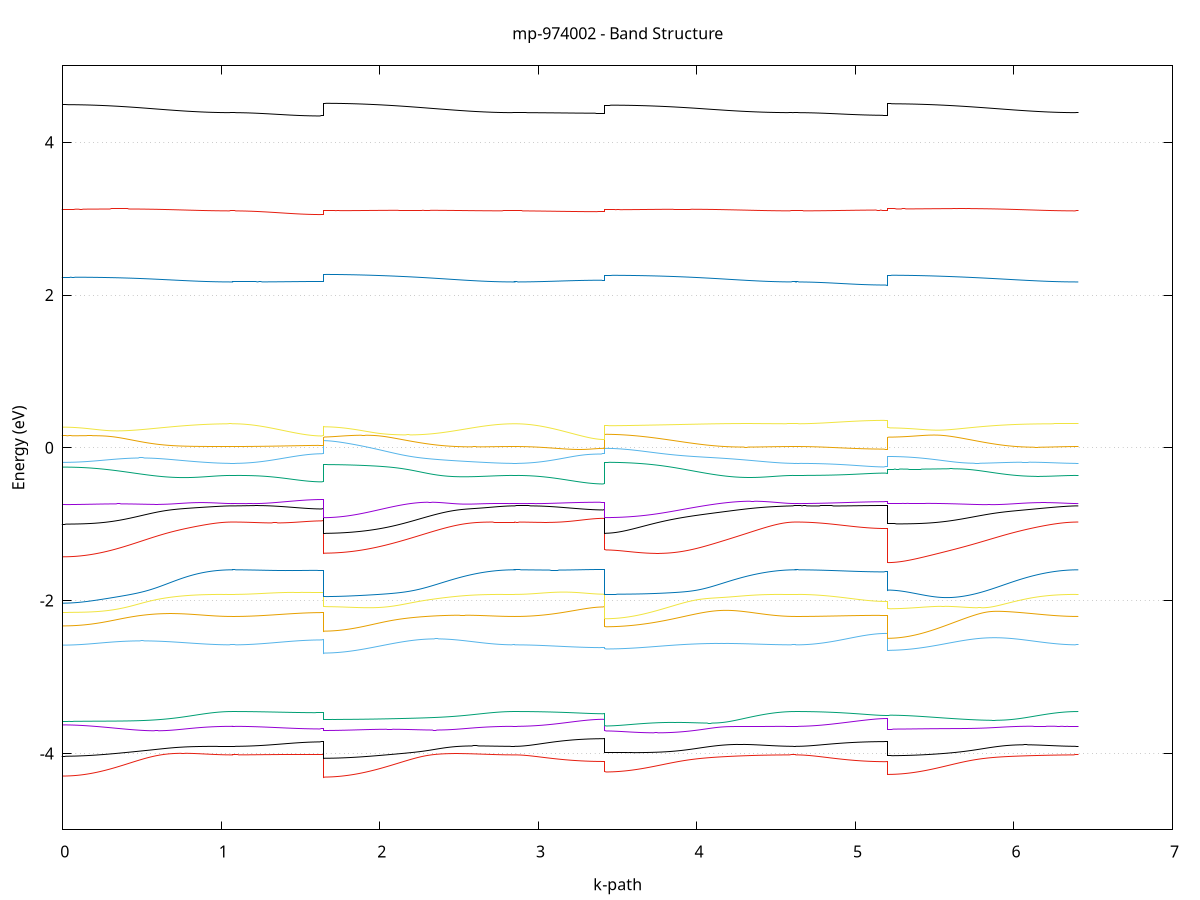 set title 'mp-974002 - Band Structure'
set xlabel 'k-path'
set ylabel 'Energy (eV)'
set grid y
set yrange [-5:5]
set terminal png size 800,600
set output 'mp-974002_bands_gnuplot.png'
plot '-' using 1:2 with lines notitle, '-' using 1:2 with lines notitle, '-' using 1:2 with lines notitle, '-' using 1:2 with lines notitle, '-' using 1:2 with lines notitle, '-' using 1:2 with lines notitle, '-' using 1:2 with lines notitle, '-' using 1:2 with lines notitle, '-' using 1:2 with lines notitle, '-' using 1:2 with lines notitle, '-' using 1:2 with lines notitle, '-' using 1:2 with lines notitle, '-' using 1:2 with lines notitle, '-' using 1:2 with lines notitle, '-' using 1:2 with lines notitle, '-' using 1:2 with lines notitle, '-' using 1:2 with lines notitle, '-' using 1:2 with lines notitle, '-' using 1:2 with lines notitle, '-' using 1:2 with lines notitle, '-' using 1:2 with lines notitle, '-' using 1:2 with lines notitle, '-' using 1:2 with lines notitle, '-' using 1:2 with lines notitle, '-' using 1:2 with lines notitle, '-' using 1:2 with lines notitle, '-' using 1:2 with lines notitle, '-' using 1:2 with lines notitle, '-' using 1:2 with lines notitle, '-' using 1:2 with lines notitle, '-' using 1:2 with lines notitle, '-' using 1:2 with lines notitle, '-' using 1:2 with lines notitle, '-' using 1:2 with lines notitle, '-' using 1:2 with lines notitle, '-' using 1:2 with lines notitle, '-' using 1:2 with lines notitle, '-' using 1:2 with lines notitle, '-' using 1:2 with lines notitle, '-' using 1:2 with lines notitle, '-' using 1:2 with lines notitle, '-' using 1:2 with lines notitle, '-' using 1:2 with lines notitle, '-' using 1:2 with lines notitle, '-' using 1:2 with lines notitle, '-' using 1:2 with lines notitle, '-' using 1:2 with lines notitle, '-' using 1:2 with lines notitle, '-' using 1:2 with lines notitle, '-' using 1:2 with lines notitle, '-' using 1:2 with lines notitle, '-' using 1:2 with lines notitle, '-' using 1:2 with lines notitle, '-' using 1:2 with lines notitle, '-' using 1:2 with lines notitle, '-' using 1:2 with lines notitle, '-' using 1:2 with lines notitle, '-' using 1:2 with lines notitle, '-' using 1:2 with lines notitle, '-' using 1:2 with lines notitle, '-' using 1:2 with lines notitle, '-' using 1:2 with lines notitle, '-' using 1:2 with lines notitle, '-' using 1:2 with lines notitle
0.000000 -26.861566
0.009917 -26.861566
0.019833 -26.861666
0.029750 -26.861866
0.039667 -26.862166
0.049583 -26.862566
0.059500 -26.862966
0.069416 -26.863566
0.079333 -26.864166
0.089250 -26.864866
0.099166 -26.865666
0.109083 -26.866466
0.119000 -26.867366
0.128916 -26.868366
0.138833 -26.869466
0.148750 -26.870566
0.158666 -26.871866
0.168583 -26.873166
0.178499 -26.874566
0.188416 -26.875966
0.198333 -26.877466
0.208249 -26.879066
0.218166 -26.880666
0.228083 -26.882466
0.237999 -26.884266
0.247916 -26.886066
0.257833 -26.887866
0.267749 -26.889866
0.277666 -26.891866
0.287583 -26.893966
0.297499 -26.896066
0.307416 -26.898266
0.317332 -26.900466
0.327249 -26.902766
0.337166 -26.905066
0.347082 -26.907466
0.356999 -26.909866
0.366916 -26.912266
0.376832 -26.914766
0.386749 -26.917266
0.396666 -26.919766
0.406582 -26.922366
0.416499 -26.924866
0.426415 -26.927566
0.436332 -26.930166
0.446249 -26.932866
0.456165 -26.935566
0.466082 -26.938166
0.475999 -26.940866
0.485915 -26.943566
0.495832 -26.946366
0.505749 -26.949066
0.515665 -26.951766
0.525582 -26.954566
0.535498 -26.957266
0.545415 -26.960066
0.555332 -26.962766
0.565248 -26.965466
0.575165 -26.968266
0.585082 -26.970966
0.594998 -26.973666
0.604915 -26.976266
0.614832 -26.978966
0.624748 -26.981566
0.634665 -26.984266
0.644582 -26.986766
0.654498 -26.989366
0.664415 -26.991866
0.674331 -26.994366
0.684248 -26.996866
0.694165 -26.999266
0.704081 -27.001666
0.713998 -27.004066
0.723915 -27.006366
0.733831 -27.008666
0.743748 -27.010866
0.753665 -27.013066
0.763581 -27.015166
0.773498 -27.017266
0.783414 -27.019366
0.793331 -27.021366
0.803248 -27.023266
0.813164 -27.025166
0.823081 -27.026966
0.832998 -27.028666
0.842914 -27.030366
0.852831 -27.031966
0.862748 -27.033566
0.872664 -27.035066
0.882581 -27.036466
0.892497 -27.037766
0.902414 -27.039066
0.912331 -27.040266
0.922247 -27.041466
0.932164 -27.042566
0.942081 -27.043566
0.951997 -27.044466
0.961914 -27.045366
0.971831 -27.046166
0.981747 -27.046966
0.991664 -27.047566
1.001580 -27.048166
1.011497 -27.048666
1.021414 -27.049066
1.031330 -27.049366
1.041247 -27.049666
1.051164 -27.049866
1.061080 -27.049966
1.070997 -27.050066
1.070997 -27.050066
1.080832 -27.050066
1.090667 -27.050066
1.100502 -27.050066
1.110338 -27.050066
1.120173 -27.049966
1.130008 -27.049966
1.139843 -27.049966
1.149678 -27.049966
1.159513 -27.049866
1.169348 -27.049866
1.179184 -27.049866
1.189019 -27.049766
1.198854 -27.049766
1.208689 -27.049666
1.218524 -27.049666
1.228359 -27.049566
1.238195 -27.049566
1.248030 -27.049466
1.257865 -27.049466
1.267700 -27.049366
1.277535 -27.049366
1.287370 -27.049266
1.297205 -27.049266
1.307041 -27.049166
1.316876 -27.049066
1.326711 -27.048966
1.336546 -27.048966
1.346381 -27.048866
1.356216 -27.048766
1.366052 -27.048766
1.375887 -27.048666
1.385722 -27.048566
1.395557 -27.048566
1.405392 -27.048466
1.415227 -27.048466
1.425062 -27.048366
1.434898 -27.048266
1.444733 -27.048266
1.454568 -27.048166
1.464403 -27.048166
1.474238 -27.048166
1.484073 -27.048066
1.493909 -27.048066
1.503744 -27.047966
1.513579 -27.047866
1.523414 -27.047866
1.533249 -27.047766
1.543084 -27.047766
1.552919 -27.047666
1.562755 -27.047666
1.572590 -27.047666
1.582425 -27.047666
1.592260 -27.047666
1.602095 -27.047566
1.611930 -27.047566
1.621766 -27.047566
1.631601 -27.047566
1.641436 -27.047566
1.641436 -26.860966
1.651434 -26.860966
1.661432 -26.861066
1.671430 -26.861266
1.681428 -26.861466
1.691426 -26.861666
1.701424 -26.862066
1.711423 -26.862466
1.721421 -26.862966
1.731419 -26.863466
1.741417 -26.864066
1.751415 -26.864766
1.761413 -26.865466
1.771411 -26.866266
1.781409 -26.867166
1.791407 -26.868066
1.801406 -26.869066
1.811404 -26.870066
1.821402 -26.871166
1.831400 -26.872266
1.841398 -26.873566
1.851396 -26.874766
1.861394 -26.876066
1.871392 -26.877466
1.881390 -26.878866
1.891388 -26.880366
1.901387 -26.881866
1.911385 -26.883466
1.921383 -26.885166
1.931381 -26.886766
1.941379 -26.888566
1.951377 -26.890266
1.961375 -26.892066
1.971373 -26.893966
1.981371 -26.895866
1.991369 -26.897866
2.001368 -26.899766
2.011366 -26.901766
2.021364 -26.903766
2.031362 -26.905866
2.041360 -26.907966
2.051358 -26.910166
2.061356 -26.912366
2.071354 -26.914566
2.081352 -26.916766
2.091351 -26.919066
2.101349 -26.921366
2.111347 -26.923766
2.121345 -26.926066
2.131343 -26.928366
2.141341 -26.930766
2.151339 -26.933166
2.161337 -26.935566
2.171335 -26.937966
2.181333 -26.940466
2.191332 -26.942866
2.201330 -26.945266
2.211328 -26.947766
2.221326 -26.950166
2.231324 -26.952666
2.241322 -26.955066
2.251320 -26.957566
2.261318 -26.960066
2.271316 -26.962466
2.281314 -26.964966
2.291313 -26.967366
2.301311 -26.969866
2.311309 -26.972266
2.321307 -26.974666
2.331305 -26.977066
2.341303 -26.979366
2.351301 -26.981766
2.361299 -26.984066
2.371297 -26.986466
2.381296 -26.988766
2.391294 -26.991066
2.401292 -26.993266
2.411290 -26.995466
2.421288 -26.997666
2.431286 -26.999866
2.441284 -27.002066
2.451282 -27.004166
2.461280 -27.006266
2.471278 -27.008266
2.481277 -27.010266
2.491275 -27.012166
2.501273 -27.014166
2.511271 -27.016066
2.521269 -27.017966
2.531267 -27.019766
2.541265 -27.021566
2.551263 -27.023266
2.561261 -27.024966
2.571259 -27.026566
2.581258 -27.028166
2.591256 -27.029666
2.601254 -27.031166
2.611252 -27.032666
2.621250 -27.033966
2.631248 -27.035366
2.641246 -27.036566
2.651244 -27.037866
2.661242 -27.038966
2.671241 -27.040066
2.681239 -27.041066
2.691237 -27.042066
2.701235 -27.043066
2.711233 -27.043966
2.721231 -27.044766
2.731229 -27.045566
2.741227 -27.046266
2.751225 -27.046866
2.761223 -27.047466
2.771222 -27.048066
2.781220 -27.048466
2.791218 -27.048866
2.801216 -27.049266
2.811214 -27.049466
2.821212 -27.049766
2.831210 -27.049866
2.841208 -27.049966
2.851206 -27.050066
2.851206 -27.050066
2.861142 -27.050066
2.871077 -27.050066
2.881012 -27.050066
2.890948 -27.049966
2.900883 -27.049866
2.910818 -27.049866
2.920754 -27.049766
2.930689 -27.049666
2.940625 -27.049566
2.950560 -27.049366
2.960495 -27.049266
2.970431 -27.049066
2.980366 -27.048966
2.990301 -27.048766
3.000237 -27.048666
3.010172 -27.048466
3.020107 -27.048266
3.030043 -27.048066
3.039978 -27.047866
3.049913 -27.047566
3.059849 -27.047366
3.069784 -27.047166
3.079719 -27.046866
3.089655 -27.046666
3.099590 -27.046466
3.109526 -27.046166
3.119461 -27.045966
3.129396 -27.045766
3.139332 -27.045466
3.149267 -27.045266
3.159202 -27.044966
3.169138 -27.044766
3.179073 -27.044566
3.189008 -27.044366
3.198944 -27.044066
3.208879 -27.043866
3.218814 -27.043666
3.228750 -27.043366
3.238685 -27.043166
3.248620 -27.042966
3.258556 -27.042766
3.268491 -27.042566
3.278427 -27.042466
3.288362 -27.042266
3.298297 -27.042166
3.308233 -27.041966
3.318168 -27.041866
3.328103 -27.041766
3.338039 -27.041566
3.347974 -27.041466
3.357909 -27.041466
3.367845 -27.041366
3.377780 -27.041266
3.387715 -27.041266
3.397651 -27.041166
3.407586 -27.041166
3.417521 -27.041166
3.417521 -26.858366
3.427489 -26.858366
3.437457 -26.858466
3.447425 -26.858666
3.457393 -26.858866
3.467360 -26.859066
3.477328 -26.859466
3.487296 -26.859866
3.497264 -26.860366
3.507231 -26.860966
3.517199 -26.861566
3.527167 -26.862166
3.537135 -26.862966
3.547103 -26.863766
3.557070 -26.864566
3.567038 -26.865466
3.577006 -26.866466
3.586974 -26.867566
3.596941 -26.868666
3.606909 -26.869766
3.616877 -26.870966
3.626845 -26.872266
3.636813 -26.873566
3.646780 -26.874966
3.656748 -26.876366
3.666716 -26.877866
3.676684 -26.879366
3.686651 -26.880966
3.696619 -26.882566
3.706587 -26.884266
3.716555 -26.886066
3.726522 -26.887866
3.736490 -26.889666
3.746458 -26.891566
3.756426 -26.893366
3.766394 -26.895366
3.776361 -26.897366
3.786329 -26.899366
3.796297 -26.901466
3.806265 -26.903466
3.816232 -26.905666
3.826200 -26.907766
3.836168 -26.909966
3.846136 -26.912266
3.856104 -26.914466
3.866071 -26.916766
3.876039 -26.919066
3.886007 -26.921366
3.895975 -26.923766
3.905942 -26.926066
3.915910 -26.928466
3.925878 -26.930866
3.935846 -26.933266
3.945814 -26.935766
3.955781 -26.938266
3.965749 -26.940666
3.975717 -26.943066
3.985685 -26.945566
3.995652 -26.948066
4.005620 -26.950566
4.015588 -26.953066
4.025556 -26.955566
4.035524 -26.958066
4.045491 -26.960566
4.055459 -26.963066
4.065427 -26.965466
4.075395 -26.967866
4.085362 -26.970366
4.095330 -26.972766
4.105298 -26.975266
4.115266 -26.977666
4.125234 -26.980066
4.135201 -26.982466
4.145169 -26.984766
4.155137 -26.987166
4.165105 -26.989466
4.175072 -26.991766
4.185040 -26.994066
4.195008 -26.996366
4.204976 -26.998566
4.214944 -27.000766
4.224911 -27.002866
4.234879 -27.005066
4.244847 -27.007166
4.254815 -27.009166
4.264782 -27.011166
4.274750 -27.013166
4.284718 -27.015066
4.294686 -27.016966
4.304654 -27.018866
4.314621 -27.020666
4.324589 -27.022466
4.334557 -27.024166
4.344525 -27.025866
4.354492 -27.027566
4.364460 -27.029066
4.374428 -27.030666
4.384396 -27.032066
4.394363 -27.033566
4.404331 -27.034866
4.414299 -27.036266
4.424267 -27.037466
4.434235 -27.038666
4.444202 -27.039866
4.454170 -27.040866
4.464138 -27.041866
4.474106 -27.042866
4.484073 -27.043766
4.494041 -27.044666
4.504009 -27.045466
4.513977 -27.046166
4.523945 -27.046866
4.533912 -27.047466
4.543880 -27.047966
4.553848 -27.048466
4.563816 -27.048866
4.573783 -27.049266
4.583751 -27.049466
4.593719 -27.049766
4.603687 -27.049866
4.613655 -27.049966
4.623622 -27.050066
4.623622 -27.050066
4.633545 -27.050066
4.643467 -27.050066
4.653390 -27.049966
4.663312 -27.049966
4.673234 -27.049866
4.683157 -27.049866
4.693079 -27.049766
4.703001 -27.049566
4.712924 -27.049466
4.722846 -27.049366
4.732769 -27.049266
4.742691 -27.049066
4.752613 -27.048966
4.762536 -27.048766
4.772458 -27.048566
4.782381 -27.048366
4.792303 -27.048166
4.802225 -27.047966
4.812148 -27.047866
4.822070 -27.047666
4.831993 -27.047466
4.841915 -27.047166
4.851837 -27.046966
4.861760 -27.046666
4.871682 -27.046466
4.881604 -27.046166
4.891527 -27.045966
4.901449 -27.045666
4.911372 -27.045466
4.921294 -27.045166
4.931216 -27.044966
4.941139 -27.044666
4.951061 -27.044466
4.960984 -27.044166
4.970906 -27.043966
4.980828 -27.043666
4.990751 -27.043466
5.000673 -27.043166
5.010596 -27.042966
5.020518 -27.042766
5.030440 -27.042566
5.040363 -27.042366
5.050285 -27.042166
5.060208 -27.041966
5.070130 -27.041766
5.080052 -27.041566
5.089975 -27.041466
5.099897 -27.041366
5.109819 -27.041166
5.119742 -27.041066
5.129664 -27.040966
5.139587 -27.040866
5.149509 -27.040766
5.159431 -27.040766
5.169354 -27.040666
5.179276 -27.040566
5.189199 -27.040566
5.199121 -27.040566
5.199121 -26.858466
5.209094 -26.858466
5.219067 -26.858566
5.229041 -26.858766
5.239014 -26.858966
5.248987 -26.859266
5.258960 -26.859666
5.268934 -26.860066
5.278907 -26.860466
5.288880 -26.860966
5.298853 -26.861566
5.308827 -26.862266
5.318800 -26.863066
5.328773 -26.863766
5.338746 -26.864666
5.348720 -26.865566
5.358693 -26.866566
5.368666 -26.867566
5.378639 -26.868666
5.388613 -26.869766
5.398586 -26.870966
5.408559 -26.872166
5.418532 -26.873566
5.428506 -26.874966
5.438479 -26.876366
5.448452 -26.877766
5.458425 -26.879366
5.468399 -26.880866
5.478372 -26.882566
5.488345 -26.884166
5.498318 -26.885966
5.508291 -26.887666
5.518265 -26.889466
5.528238 -26.891366
5.538211 -26.893266
5.548184 -26.895266
5.558158 -26.897266
5.568131 -26.899266
5.578104 -26.901266
5.588077 -26.903366
5.598051 -26.905566
5.608024 -26.907666
5.617997 -26.909866
5.627970 -26.912066
5.637944 -26.914366
5.647917 -26.916566
5.657890 -26.918866
5.667863 -26.921166
5.677837 -26.923566
5.687810 -26.925866
5.697783 -26.928266
5.707756 -26.930666
5.717730 -26.933066
5.727703 -26.935466
5.737676 -26.937966
5.747649 -26.940366
5.757623 -26.942866
5.767596 -26.945366
5.777569 -26.947866
5.787542 -26.950366
5.797515 -26.952866
5.807489 -26.955366
5.817462 -26.957766
5.827435 -26.960266
5.837408 -26.962766
5.847382 -26.965266
5.857355 -26.967666
5.867328 -26.970166
5.877301 -26.972566
5.887275 -26.975066
5.897248 -26.977466
5.907221 -26.979866
5.917194 -26.982266
5.927168 -26.984666
5.937141 -26.986966
5.947114 -26.989366
5.957087 -26.991666
5.967061 -26.993866
5.977034 -26.996166
5.987007 -26.998366
5.996980 -27.000566
6.006954 -27.002766
6.016927 -27.004866
6.026900 -27.006966
6.036873 -27.009066
6.046847 -27.011066
6.056820 -27.013066
6.066793 -27.014966
6.076766 -27.016866
6.086739 -27.018766
6.096713 -27.020566
6.106686 -27.022366
6.116659 -27.024166
6.126632 -27.025866
6.136606 -27.027466
6.146579 -27.029066
6.156552 -27.030566
6.166525 -27.032066
6.176499 -27.033466
6.186472 -27.034866
6.196445 -27.036166
6.206418 -27.037466
6.216392 -27.038666
6.226365 -27.039766
6.236338 -27.040866
6.246311 -27.041866
6.256285 -27.042866
6.266258 -27.043766
6.276231 -27.044566
6.286204 -27.045366
6.296178 -27.046066
6.306151 -27.046766
6.316124 -27.047366
6.326097 -27.047966
6.336070 -27.048466
6.346044 -27.048866
6.356017 -27.049266
6.365990 -27.049566
6.375963 -27.049766
6.385937 -27.049866
6.395910 -27.050066
6.405883 -27.050066
e
0.000000 -26.368666
0.009917 -26.368766
0.019833 -26.368866
0.029750 -26.369066
0.039667 -26.369366
0.049583 -26.369666
0.059500 -26.370166
0.069416 -26.370666
0.079333 -26.371266
0.089250 -26.371966
0.099166 -26.372666
0.109083 -26.373566
0.119000 -26.374366
0.128916 -26.375366
0.138833 -26.376466
0.148750 -26.377666
0.158666 -26.378766
0.168583 -26.380066
0.178499 -26.381466
0.188416 -26.382866
0.198333 -26.384366
0.208249 -26.385866
0.218166 -26.387466
0.228083 -26.389166
0.237999 -26.390866
0.247916 -26.392666
0.257833 -26.394466
0.267749 -26.396366
0.277666 -26.398366
0.287583 -26.400366
0.297499 -26.402466
0.307416 -26.404566
0.317332 -26.406766
0.327249 -26.408966
0.337166 -26.411166
0.347082 -26.413466
0.356999 -26.415866
0.366916 -26.418166
0.376832 -26.420566
0.386749 -26.422966
0.396666 -26.425466
0.406582 -26.427966
0.416499 -26.430466
0.426415 -26.432966
0.436332 -26.435566
0.446249 -26.438166
0.456165 -26.440766
0.466082 -26.443366
0.475999 -26.445966
0.485915 -26.448566
0.495832 -26.451266
0.505749 -26.453966
0.515665 -26.456566
0.525582 -26.459266
0.535498 -26.461866
0.545415 -26.464566
0.555332 -26.467266
0.565248 -26.469866
0.575165 -26.472466
0.585082 -26.475166
0.594998 -26.477766
0.604915 -26.480366
0.614832 -26.482966
0.624748 -26.485466
0.634665 -26.488066
0.644582 -26.490566
0.654498 -26.493066
0.664415 -26.495466
0.674331 -26.497866
0.684248 -26.500266
0.694165 -26.502666
0.704081 -26.504966
0.713998 -26.507266
0.723915 -26.509466
0.733831 -26.511666
0.743748 -26.513866
0.753665 -26.515966
0.763581 -26.518066
0.773498 -26.520066
0.783414 -26.522066
0.793331 -26.523966
0.803248 -26.525766
0.813164 -26.527566
0.823081 -26.529366
0.832998 -26.531066
0.842914 -26.532666
0.852831 -26.534266
0.862748 -26.535766
0.872664 -26.537266
0.882581 -26.538566
0.892497 -26.539866
0.902414 -26.541166
0.912331 -26.542366
0.922247 -26.543466
0.932164 -26.544566
0.942081 -26.545466
0.951997 -26.546366
0.961914 -26.547266
0.971831 -26.547966
0.981747 -26.548766
0.991664 -26.549366
1.001580 -26.549966
1.011497 -26.550366
1.021414 -26.550766
1.031330 -26.551066
1.041247 -26.551366
1.051164 -26.551566
1.061080 -26.551666
1.070997 -26.551766
1.070997 -26.551766
1.080832 -26.551766
1.090667 -26.551766
1.100502 -26.551766
1.110338 -26.551766
1.120173 -26.551766
1.130008 -26.551766
1.139843 -26.551766
1.149678 -26.551766
1.159513 -26.551766
1.169348 -26.551766
1.179184 -26.551766
1.189019 -26.551866
1.198854 -26.551866
1.208689 -26.551866
1.218524 -26.551866
1.228359 -26.551966
1.238195 -26.551966
1.248030 -26.551966
1.257865 -26.551966
1.267700 -26.552066
1.277535 -26.552066
1.287370 -26.552066
1.297205 -26.552166
1.307041 -26.552166
1.316876 -26.552166
1.326711 -26.552266
1.336546 -26.552266
1.346381 -26.552266
1.356216 -26.552266
1.366052 -26.552366
1.375887 -26.552366
1.385722 -26.552366
1.395557 -26.552366
1.405392 -26.552466
1.415227 -26.552466
1.425062 -26.552566
1.434898 -26.552566
1.444733 -26.552566
1.454568 -26.552566
1.464403 -26.552666
1.474238 -26.552666
1.484073 -26.552666
1.493909 -26.552766
1.503744 -26.552766
1.513579 -26.552766
1.523414 -26.552766
1.533249 -26.552766
1.543084 -26.552766
1.552919 -26.552766
1.562755 -26.552766
1.572590 -26.552866
1.582425 -26.552866
1.592260 -26.552866
1.602095 -26.552866
1.611930 -26.552866
1.621766 -26.552866
1.631601 -26.552966
1.641436 -26.552866
1.641436 -26.368666
1.651434 -26.368666
1.661432 -26.368766
1.671430 -26.368966
1.681428 -26.369166
1.691426 -26.369466
1.701424 -26.369866
1.711423 -26.370266
1.721421 -26.370666
1.731419 -26.371266
1.741417 -26.371866
1.751415 -26.372466
1.761413 -26.373266
1.771411 -26.373966
1.781409 -26.374866
1.791407 -26.375766
1.801406 -26.376766
1.811404 -26.377766
1.821402 -26.378866
1.831400 -26.379966
1.841398 -26.381166
1.851396 -26.382366
1.861394 -26.383766
1.871392 -26.385066
1.881390 -26.386466
1.891388 -26.387966
1.901387 -26.389466
1.911385 -26.391066
1.921383 -26.392666
1.931381 -26.394266
1.941379 -26.396066
1.951377 -26.397766
1.961375 -26.399566
1.971373 -26.401366
1.981371 -26.403166
1.991369 -26.405066
2.001368 -26.407066
2.011366 -26.409066
2.021364 -26.411066
2.031362 -26.413066
2.041360 -26.415166
2.051358 -26.417266
2.061356 -26.419466
2.071354 -26.421566
2.081352 -26.423766
2.091351 -26.425966
2.101349 -26.428266
2.111347 -26.430466
2.121345 -26.432766
2.131343 -26.435066
2.141341 -26.437366
2.151339 -26.439666
2.161337 -26.442066
2.171335 -26.444366
2.181333 -26.446766
2.191332 -26.449066
2.201330 -26.451466
2.211328 -26.453866
2.221326 -26.456166
2.231324 -26.458666
2.241322 -26.460966
2.251320 -26.463366
2.261318 -26.465766
2.271316 -26.468166
2.281314 -26.470466
2.291313 -26.472866
2.301311 -26.475166
2.311309 -26.477566
2.321307 -26.479866
2.331305 -26.482166
2.341303 -26.484466
2.351301 -26.486666
2.361299 -26.488966
2.371297 -26.491166
2.381296 -26.493366
2.391294 -26.495566
2.401292 -26.497766
2.411290 -26.499866
2.421288 -26.501966
2.431286 -26.504066
2.441284 -26.506066
2.451282 -26.508166
2.461280 -26.510166
2.471278 -26.512066
2.481277 -26.513966
2.491275 -26.515866
2.501273 -26.517766
2.511271 -26.519566
2.521269 -26.521266
2.531267 -26.523066
2.541265 -26.524766
2.551263 -26.526366
2.561261 -26.527966
2.571259 -26.529566
2.581258 -26.531066
2.591256 -26.532566
2.601254 -26.533966
2.611252 -26.535266
2.621250 -26.536566
2.631248 -26.537866
2.641246 -26.539066
2.651244 -26.540266
2.661242 -26.541266
2.671241 -26.542366
2.681239 -26.543366
2.691237 -26.544266
2.701235 -26.545166
2.711233 -26.545966
2.721231 -26.546766
2.731229 -26.547466
2.741227 -26.548166
2.751225 -26.548766
2.761223 -26.549366
2.771222 -26.549866
2.781220 -26.550266
2.791218 -26.550666
2.801216 -26.550966
2.811214 -26.551266
2.821212 -26.551466
2.831210 -26.551566
2.841208 -26.551666
2.851206 -26.551766
2.851206 -26.551766
2.861142 -26.551766
2.871077 -26.551766
2.881012 -26.551866
2.890948 -26.551866
2.900883 -26.551966
2.910818 -26.551966
2.920754 -26.552166
2.930689 -26.552266
2.940625 -26.552366
2.950560 -26.552466
2.960495 -26.552666
2.970431 -26.552766
2.980366 -26.552966
2.990301 -26.553166
3.000237 -26.553366
3.010172 -26.553666
3.020107 -26.553866
3.030043 -26.554066
3.039978 -26.554366
3.049913 -26.554566
3.059849 -26.554866
3.069784 -26.555066
3.079719 -26.555366
3.089655 -26.555666
3.099590 -26.555966
3.109526 -26.556266
3.119461 -26.556466
3.129396 -26.556766
3.139332 -26.557066
3.149267 -26.557366
3.159202 -26.557666
3.169138 -26.557966
3.179073 -26.558266
3.189008 -26.558566
3.198944 -26.558766
3.208879 -26.559066
3.218814 -26.559366
3.228750 -26.559566
3.238685 -26.559866
3.248620 -26.560066
3.258556 -26.560266
3.268491 -26.560466
3.278427 -26.560766
3.288362 -26.560966
3.298297 -26.561166
3.308233 -26.561366
3.318168 -26.561466
3.328103 -26.561666
3.338039 -26.561766
3.347974 -26.561866
3.357909 -26.561966
3.367845 -26.562066
3.377780 -26.562166
3.387715 -26.562166
3.397651 -26.562266
3.407586 -26.562266
3.417521 -26.562266
3.417521 -26.372166
3.427489 -26.372166
3.437457 -26.372266
3.447425 -26.372366
3.457393 -26.372666
3.467360 -26.372866
3.477328 -26.373266
3.487296 -26.373666
3.497264 -26.374166
3.507231 -26.374666
3.517199 -26.375266
3.527167 -26.375966
3.537135 -26.376666
3.547103 -26.377466
3.557070 -26.378366
3.567038 -26.379266
3.577006 -26.380266
3.586974 -26.381266
3.596941 -26.382366
3.606909 -26.383566
3.616877 -26.384766
3.626845 -26.386066
3.636813 -26.387366
3.646780 -26.388666
3.656748 -26.390166
3.666716 -26.391666
3.676684 -26.393166
3.686651 -26.394666
3.696619 -26.396266
3.706587 -26.397966
3.716555 -26.399666
3.726522 -26.401466
3.736490 -26.403266
3.746458 -26.405066
3.756426 -26.406866
3.766394 -26.408766
3.776361 -26.410766
3.786329 -26.412766
3.796297 -26.414766
3.806265 -26.416766
3.816232 -26.418866
3.826200 -26.420966
3.836168 -26.423066
3.846136 -26.425266
3.856104 -26.427466
3.866071 -26.429666
3.876039 -26.431866
3.886007 -26.434066
3.895975 -26.436366
3.905942 -26.438666
3.915910 -26.440966
3.925878 -26.443166
3.935846 -26.445466
3.945814 -26.447766
3.955781 -26.450166
3.965749 -26.452466
3.975717 -26.454766
3.985685 -26.457066
3.995652 -26.459466
4.005620 -26.461766
4.015588 -26.464166
4.025556 -26.466466
4.035524 -26.468766
4.045491 -26.471166
4.055459 -26.473466
4.065427 -26.475666
4.075395 -26.477966
4.085362 -26.480266
4.095330 -26.482466
4.105298 -26.484766
4.115266 -26.486966
4.125234 -26.489166
4.135201 -26.491366
4.145169 -26.493566
4.155137 -26.495666
4.165105 -26.497766
4.175072 -26.499866
4.185040 -26.501966
4.195008 -26.504066
4.204976 -26.506066
4.214944 -26.508066
4.224911 -26.509966
4.234879 -26.511866
4.244847 -26.513766
4.254815 -26.515666
4.264782 -26.517366
4.274750 -26.519166
4.284718 -26.520966
4.294686 -26.522666
4.304654 -26.524266
4.314621 -26.525866
4.324589 -26.527466
4.334557 -26.529066
4.344525 -26.530566
4.354492 -26.531966
4.364460 -26.533366
4.374428 -26.534766
4.384396 -26.536066
4.394363 -26.537266
4.404331 -26.538466
4.414299 -26.539666
4.424267 -26.540766
4.434235 -26.541766
4.444202 -26.542866
4.454170 -26.543766
4.464138 -26.544666
4.474106 -26.545566
4.484073 -26.546366
4.494041 -26.547066
4.504009 -26.547766
4.513977 -26.548366
4.523945 -26.548966
4.533912 -26.549466
4.543880 -26.549966
4.553848 -26.550366
4.563816 -26.550766
4.573783 -26.550966
4.583751 -26.551266
4.593719 -26.551466
4.603687 -26.551566
4.613655 -26.551666
4.623622 -26.551766
4.623622 -26.551766
4.633545 -26.551766
4.643467 -26.551766
4.653390 -26.551866
4.663312 -26.551866
4.673234 -26.551966
4.683157 -26.552066
4.693079 -26.552066
4.703001 -26.552266
4.712924 -26.552366
4.722846 -26.552466
4.732769 -26.552666
4.742691 -26.552866
4.752613 -26.553066
4.762536 -26.553366
4.772458 -26.553566
4.782381 -26.553766
4.792303 -26.553966
4.802225 -26.554266
4.812148 -26.554566
4.822070 -26.554866
4.831993 -26.555066
4.841915 -26.555366
4.851837 -26.555666
4.861760 -26.555966
4.871682 -26.556266
4.881604 -26.556566
4.891527 -26.556866
4.901449 -26.557166
4.911372 -26.557466
4.921294 -26.557766
4.931216 -26.558066
4.941139 -26.558366
4.951061 -26.558666
4.960984 -26.558966
4.970906 -26.559266
4.980828 -26.559466
4.990751 -26.559766
5.000673 -26.560066
5.010596 -26.560366
5.020518 -26.560566
5.030440 -26.560866
5.040363 -26.561066
5.050285 -26.561366
5.060208 -26.561566
5.070130 -26.561666
5.080052 -26.561866
5.089975 -26.562066
5.099897 -26.562266
5.109819 -26.562366
5.119742 -26.562566
5.129664 -26.562666
5.139587 -26.562766
5.149509 -26.562866
5.159431 -26.562966
5.169354 -26.563066
5.179276 -26.563066
5.189199 -26.563066
5.199121 -26.563066
5.199121 -26.372166
5.209094 -26.372266
5.219067 -26.372366
5.229041 -26.372466
5.239014 -26.372766
5.248987 -26.373066
5.258960 -26.373366
5.268934 -26.373766
5.278907 -26.374266
5.288880 -26.374766
5.298853 -26.375366
5.308827 -26.376066
5.318800 -26.376766
5.328773 -26.377566
5.338746 -26.378466
5.348720 -26.379366
5.358693 -26.380366
5.368666 -26.381366
5.378639 -26.382466
5.388613 -26.383566
5.398586 -26.384866
5.408559 -26.386066
5.418532 -26.387366
5.428506 -26.388766
5.438479 -26.390266
5.448452 -26.391666
5.458425 -26.393266
5.468399 -26.394766
5.478372 -26.396466
5.488345 -26.398066
5.498318 -26.399766
5.508291 -26.401566
5.518265 -26.403366
5.528238 -26.405266
5.538211 -26.407066
5.548184 -26.409066
5.558158 -26.410966
5.568131 -26.412966
5.578104 -26.414966
5.588077 -26.417066
5.598051 -26.419066
5.608024 -26.421266
5.617997 -26.423366
5.627970 -26.425566
5.637944 -26.427666
5.647917 -26.429866
5.657890 -26.432066
5.667863 -26.434366
5.677837 -26.436566
5.687810 -26.438866
5.697783 -26.441166
5.707756 -26.443466
5.717730 -26.445766
5.727703 -26.448066
5.737676 -26.450366
5.747649 -26.452766
5.757623 -26.455066
5.767596 -26.457366
5.777569 -26.459766
5.787542 -26.462066
5.797515 -26.464466
5.807489 -26.466766
5.817462 -26.469066
5.827435 -26.471366
5.837408 -26.473666
5.847382 -26.475966
5.857355 -26.478266
5.867328 -26.480466
5.877301 -26.482766
5.887275 -26.485066
5.897248 -26.487266
5.907221 -26.489466
5.917194 -26.491666
5.927168 -26.493866
5.937141 -26.495966
5.947114 -26.498066
5.957087 -26.500166
5.967061 -26.502266
5.977034 -26.504266
5.987007 -26.506266
5.996980 -26.508266
6.006954 -26.510166
6.016927 -26.512066
6.026900 -26.513966
6.036873 -26.515866
6.046847 -26.517666
6.056820 -26.519366
6.066793 -26.521166
6.076766 -26.522866
6.086739 -26.524466
6.096713 -26.526066
6.106686 -26.527666
6.116659 -26.529166
6.126632 -26.530666
6.136606 -26.532066
6.146579 -26.533466
6.156552 -26.534866
6.166525 -26.536166
6.176499 -26.537366
6.186472 -26.538566
6.196445 -26.539766
6.206418 -26.540866
6.216392 -26.541866
6.226365 -26.542866
6.236338 -26.543866
6.246311 -26.544766
6.256285 -26.545566
6.266258 -26.546366
6.276231 -26.547066
6.286204 -26.547766
6.296178 -26.548366
6.306151 -26.548966
6.316124 -26.549466
6.326097 -26.549966
6.336070 -26.550366
6.346044 -26.550766
6.356017 -26.551066
6.365990 -26.551266
6.375963 -26.551466
6.385937 -26.551566
6.395910 -26.551766
6.405883 -26.551766
e
0.000000 -24.009266
0.009917 -24.009266
0.019833 -24.009366
0.029750 -24.009466
0.039667 -24.009666
0.049583 -24.009866
0.059500 -24.010166
0.069416 -24.010466
0.079333 -24.010766
0.089250 -24.011166
0.099166 -24.011666
0.109083 -24.012066
0.119000 -24.012666
0.128916 -24.013166
0.138833 -24.013866
0.148750 -24.014466
0.158666 -24.015166
0.168583 -24.015966
0.178499 -24.016766
0.188416 -24.017566
0.198333 -24.018366
0.208249 -24.019266
0.218166 -24.020166
0.228083 -24.021166
0.237999 -24.022166
0.247916 -24.023166
0.257833 -24.024266
0.267749 -24.025366
0.277666 -24.026466
0.287583 -24.027666
0.297499 -24.028766
0.307416 -24.030066
0.317332 -24.031266
0.327249 -24.032566
0.337166 -24.033866
0.347082 -24.035266
0.356999 -24.036566
0.366916 -24.037966
0.376832 -24.039366
0.386749 -24.040766
0.396666 -24.042166
0.406582 -24.043666
0.416499 -24.045066
0.426415 -24.046566
0.436332 -24.048066
0.446249 -24.049566
0.456165 -24.051166
0.466082 -24.052666
0.475999 -24.054266
0.485915 -24.055766
0.495832 -24.057366
0.505749 -24.058966
0.515665 -24.060466
0.525582 -24.062066
0.535498 -24.063566
0.545415 -24.065166
0.555332 -24.066766
0.565248 -24.068366
0.575165 -24.069866
0.585082 -24.071466
0.594998 -24.072966
0.604915 -24.074466
0.614832 -24.076066
0.624748 -24.077566
0.634665 -24.079066
0.644582 -24.080566
0.654498 -24.082066
0.664415 -24.083466
0.674331 -24.084966
0.684248 -24.086366
0.694165 -24.087766
0.704081 -24.089166
0.713998 -24.090466
0.723915 -24.091866
0.733831 -24.093166
0.743748 -24.094466
0.753665 -24.095666
0.763581 -24.096966
0.773498 -24.098166
0.783414 -24.099366
0.793331 -24.100466
0.803248 -24.101566
0.813164 -24.102666
0.823081 -24.103666
0.832998 -24.104666
0.842914 -24.105666
0.852831 -24.106666
0.862748 -24.107566
0.872664 -24.108466
0.882581 -24.109266
0.892497 -24.109966
0.902414 -24.110766
0.912331 -24.111466
0.922247 -24.112166
0.932164 -24.112766
0.942081 -24.113366
0.951997 -24.113866
0.961914 -24.114466
0.971831 -24.114866
0.981747 -24.115266
0.991664 -24.115666
1.001580 -24.116066
1.011497 -24.116366
1.021414 -24.116566
1.031330 -24.116766
1.041247 -24.116966
1.051164 -24.117066
1.061080 -24.117166
1.070997 -24.117166
1.070997 -24.117166
1.080832 -24.117166
1.090667 -24.117166
1.100502 -24.117166
1.110338 -24.117266
1.120173 -24.117266
1.130008 -24.117266
1.139843 -24.117266
1.149678 -24.117366
1.159513 -24.117366
1.169348 -24.117466
1.179184 -24.117566
1.189019 -24.117666
1.198854 -24.117766
1.208689 -24.117866
1.218524 -24.117966
1.228359 -24.118066
1.238195 -24.118166
1.248030 -24.118366
1.257865 -24.118466
1.267700 -24.118566
1.277535 -24.118766
1.287370 -24.118866
1.297205 -24.119066
1.307041 -24.119166
1.316876 -24.119366
1.326711 -24.119466
1.336546 -24.119666
1.346381 -24.119766
1.356216 -24.119966
1.366052 -24.120066
1.375887 -24.120266
1.385722 -24.120466
1.395557 -24.120566
1.405392 -24.120666
1.415227 -24.120866
1.425062 -24.121066
1.434898 -24.121166
1.444733 -24.121266
1.454568 -24.121466
1.464403 -24.121566
1.474238 -24.121766
1.484073 -24.121766
1.493909 -24.121966
1.503744 -24.122066
1.513579 -24.122066
1.523414 -24.122166
1.533249 -24.122266
1.543084 -24.122366
1.552919 -24.122466
1.562755 -24.122466
1.572590 -24.122566
1.582425 -24.122666
1.592260 -24.122666
1.602095 -24.122666
1.611930 -24.122766
1.621766 -24.122766
1.631601 -24.122766
1.641436 -24.122766
1.641436 -24.010366
1.651434 -24.010366
1.661432 -24.010466
1.671430 -24.010566
1.681428 -24.010666
1.691426 -24.010866
1.701424 -24.011066
1.711423 -24.011266
1.721421 -24.011566
1.731419 -24.011866
1.741417 -24.012266
1.751415 -24.012666
1.761413 -24.013066
1.771411 -24.013466
1.781409 -24.014066
1.791407 -24.014566
1.801406 -24.015166
1.811404 -24.015766
1.821402 -24.016366
1.831400 -24.017066
1.841398 -24.017766
1.851396 -24.018566
1.861394 -24.019366
1.871392 -24.020166
1.881390 -24.020966
1.891388 -24.021866
1.901387 -24.022766
1.911385 -24.023666
1.921383 -24.024666
1.931381 -24.025666
1.941379 -24.026666
1.951377 -24.027666
1.961375 -24.028666
1.971373 -24.029766
1.981371 -24.030866
1.991369 -24.031966
2.001368 -24.033166
2.011366 -24.034266
2.021364 -24.035566
2.031362 -24.036766
2.041360 -24.037966
2.051358 -24.039166
2.061356 -24.040466
2.071354 -24.041766
2.081352 -24.043066
2.091351 -24.044366
2.101349 -24.045666
2.111347 -24.047066
2.121345 -24.048366
2.131343 -24.049766
2.141341 -24.051066
2.151339 -24.052466
2.161337 -24.053766
2.171335 -24.055166
2.181333 -24.056566
2.191332 -24.057966
2.201330 -24.059366
2.211328 -24.060766
2.221326 -24.062066
2.231324 -24.063466
2.241322 -24.064866
2.251320 -24.066266
2.261318 -24.067666
2.271316 -24.069066
2.281314 -24.070366
2.291313 -24.071766
2.301311 -24.073166
2.311309 -24.074466
2.321307 -24.075866
2.331305 -24.077166
2.341303 -24.078466
2.351301 -24.079866
2.361299 -24.081066
2.371297 -24.082466
2.381296 -24.083766
2.391294 -24.084966
2.401292 -24.086266
2.411290 -24.087466
2.421288 -24.088666
2.431286 -24.089766
2.441284 -24.090966
2.451282 -24.092166
2.461280 -24.093266
2.471278 -24.094466
2.481277 -24.095566
2.491275 -24.096566
2.501273 -24.097666
2.511271 -24.098666
2.521269 -24.099766
2.531267 -24.100766
2.541265 -24.101666
2.551263 -24.102666
2.561261 -24.103566
2.571259 -24.104466
2.581258 -24.105366
2.591256 -24.106166
2.601254 -24.106966
2.611252 -24.107766
2.621250 -24.108466
2.631248 -24.109166
2.641246 -24.109866
2.651244 -24.110566
2.661242 -24.111166
2.671241 -24.111766
2.681239 -24.112266
2.691237 -24.112866
2.701235 -24.113366
2.711233 -24.113866
2.721231 -24.114266
2.731229 -24.114666
2.741227 -24.115066
2.751225 -24.115466
2.761223 -24.115766
2.771222 -24.116066
2.781220 -24.116266
2.791218 -24.116466
2.801216 -24.116666
2.811214 -24.116866
2.821212 -24.116966
2.831210 -24.117066
2.841208 -24.117166
2.851206 -24.117166
2.851206 -24.117166
2.861142 -24.117166
2.871077 -24.117166
2.881012 -24.117166
2.890948 -24.117166
2.900883 -24.117166
2.910818 -24.117166
2.920754 -24.117166
2.930689 -24.117166
2.940625 -24.117166
2.950560 -24.117166
2.960495 -24.117166
2.970431 -24.117166
2.980366 -24.117166
2.990301 -24.117266
3.000237 -24.117266
3.010172 -24.117266
3.020107 -24.117366
3.030043 -24.117366
3.039978 -24.117466
3.049913 -24.117466
3.059849 -24.117466
3.069784 -24.117566
3.079719 -24.117566
3.089655 -24.117666
3.099590 -24.117666
3.109526 -24.117766
3.119461 -24.117766
3.129396 -24.117866
3.139332 -24.117966
3.149267 -24.117966
3.159202 -24.117966
3.169138 -24.118066
3.179073 -24.118066
3.189008 -24.118066
3.198944 -24.118166
3.208879 -24.118166
3.218814 -24.118266
3.228750 -24.118266
3.238685 -24.118366
3.248620 -24.118366
3.258556 -24.118366
3.268491 -24.118366
3.278427 -24.118466
3.288362 -24.118466
3.298297 -24.118566
3.308233 -24.118566
3.318168 -24.118566
3.328103 -24.118666
3.338039 -24.118666
3.347974 -24.118666
3.357909 -24.118766
3.367845 -24.118766
3.377780 -24.118766
3.387715 -24.118766
3.397651 -24.118766
3.407586 -24.118766
3.417521 -24.118766
3.417521 -24.009466
3.427489 -24.009566
3.437457 -24.009566
3.447425 -24.009666
3.457393 -24.009766
3.467360 -24.009866
3.477328 -24.010066
3.487296 -24.010366
3.497264 -24.010666
3.507231 -24.010966
3.517199 -24.011266
3.527167 -24.011666
3.537135 -24.012066
3.547103 -24.012566
3.557070 -24.012966
3.567038 -24.013566
3.577006 -24.014066
3.586974 -24.014666
3.596941 -24.015266
3.606909 -24.015966
3.616877 -24.016666
3.626845 -24.017366
3.636813 -24.018166
3.646780 -24.018966
3.656748 -24.019766
3.666716 -24.020666
3.676684 -24.021466
3.686651 -24.022366
3.696619 -24.023366
3.706587 -24.024266
3.716555 -24.025266
3.726522 -24.026366
3.736490 -24.027366
3.746458 -24.028366
3.756426 -24.029466
3.766394 -24.030566
3.776361 -24.031666
3.786329 -24.032866
3.796297 -24.034066
3.806265 -24.035166
3.816232 -24.036366
3.826200 -24.037666
3.836168 -24.038866
3.846136 -24.040166
3.856104 -24.041466
3.866071 -24.042766
3.876039 -24.044066
3.886007 -24.045366
3.895975 -24.046766
3.905942 -24.048066
3.915910 -24.049366
3.925878 -24.050766
3.935846 -24.052066
3.945814 -24.053466
3.955781 -24.054866
3.965749 -24.056266
3.975717 -24.057666
3.985685 -24.058966
3.995652 -24.060466
4.005620 -24.061866
4.015588 -24.063266
4.025556 -24.064666
4.035524 -24.066066
4.045491 -24.067466
4.055459 -24.068866
4.065427 -24.070266
4.075395 -24.071566
4.085362 -24.072966
4.095330 -24.074366
4.105298 -24.075666
4.115266 -24.077066
4.125234 -24.078366
4.135201 -24.079666
4.145169 -24.081066
4.155137 -24.082366
4.165105 -24.083666
4.175072 -24.084966
4.185040 -24.086166
4.195008 -24.087466
4.204976 -24.088666
4.214944 -24.089966
4.224911 -24.091166
4.234879 -24.092366
4.244847 -24.093466
4.254815 -24.094666
4.264782 -24.095766
4.274750 -24.096866
4.284718 -24.097866
4.294686 -24.098966
4.304654 -24.099966
4.314621 -24.100966
4.324589 -24.101966
4.334557 -24.102866
4.344525 -24.103866
4.354492 -24.104766
4.364460 -24.105666
4.374428 -24.106466
4.384396 -24.107266
4.394363 -24.108066
4.404331 -24.108866
4.414299 -24.109566
4.424267 -24.110266
4.434235 -24.110866
4.444202 -24.111566
4.454170 -24.112166
4.464138 -24.112666
4.474106 -24.113266
4.484073 -24.113766
4.494041 -24.114166
4.504009 -24.114666
4.513977 -24.115066
4.523945 -24.115366
4.533912 -24.115666
4.543880 -24.115966
4.553848 -24.116266
4.563816 -24.116466
4.573783 -24.116666
4.583751 -24.116866
4.593719 -24.116966
4.603687 -24.117066
4.613655 -24.117166
4.623622 -24.117166
4.623622 -24.117166
4.633545 -24.117166
4.643467 -24.117166
4.653390 -24.117166
4.663312 -24.117166
4.673234 -24.117166
4.683157 -24.117166
4.693079 -24.117166
4.703001 -24.117066
4.712924 -24.117066
4.722846 -24.117066
4.732769 -24.117066
4.742691 -24.117066
4.752613 -24.117166
4.762536 -24.117166
4.772458 -24.117166
4.782381 -24.117166
4.792303 -24.117166
4.802225 -24.117166
4.812148 -24.117266
4.822070 -24.117266
4.831993 -24.117266
4.841915 -24.117366
4.851837 -24.117366
4.861760 -24.117366
4.871682 -24.117366
4.881604 -24.117366
4.891527 -24.117366
4.901449 -24.117366
4.911372 -24.117366
4.921294 -24.117366
4.931216 -24.117466
4.941139 -24.117466
4.951061 -24.117466
4.960984 -24.117466
4.970906 -24.117566
4.980828 -24.117466
4.990751 -24.117466
5.000673 -24.117566
5.010596 -24.117566
5.020518 -24.117566
5.030440 -24.117566
5.040363 -24.117666
5.050285 -24.117666
5.060208 -24.117666
5.070130 -24.117566
5.080052 -24.117666
5.089975 -24.117566
5.099897 -24.117666
5.109819 -24.117666
5.119742 -24.117666
5.129664 -24.117666
5.139587 -24.117666
5.149509 -24.117666
5.159431 -24.117666
5.169354 -24.117666
5.179276 -24.117666
5.189199 -24.117766
5.199121 -24.117766
5.199121 -24.008666
5.209094 -24.008766
5.219067 -24.008766
5.229041 -24.008866
5.239014 -24.009066
5.248987 -24.009266
5.258960 -24.009366
5.268934 -24.009666
5.278907 -24.009866
5.288880 -24.010166
5.298853 -24.010566
5.308827 -24.010966
5.318800 -24.011366
5.328773 -24.011866
5.338746 -24.012366
5.348720 -24.012866
5.358693 -24.013466
5.368666 -24.014066
5.378639 -24.014666
5.388613 -24.015366
5.398586 -24.016066
5.408559 -24.016766
5.418532 -24.017566
5.428506 -24.018366
5.438479 -24.019166
5.448452 -24.020066
5.458425 -24.020966
5.468399 -24.021866
5.478372 -24.022766
5.488345 -24.023766
5.498318 -24.024766
5.508291 -24.025866
5.518265 -24.026866
5.528238 -24.027966
5.538211 -24.029066
5.548184 -24.030166
5.558158 -24.031366
5.568131 -24.032566
5.578104 -24.033666
5.588077 -24.034866
5.598051 -24.036066
5.608024 -24.037366
5.617997 -24.038566
5.627970 -24.039866
5.637944 -24.041166
5.647917 -24.042366
5.657890 -24.043766
5.667863 -24.045066
5.677837 -24.046466
5.687810 -24.047766
5.697783 -24.049166
5.707756 -24.050466
5.717730 -24.051866
5.727703 -24.053266
5.737676 -24.054666
5.747649 -24.056066
5.757623 -24.057466
5.767596 -24.058866
5.777569 -24.060266
5.787542 -24.061766
5.797515 -24.063166
5.807489 -24.064566
5.817462 -24.065966
5.827435 -24.067366
5.837408 -24.068766
5.847382 -24.070166
5.857355 -24.071566
5.867328 -24.072866
5.877301 -24.074366
5.887275 -24.075666
5.897248 -24.077066
5.907221 -24.078466
5.917194 -24.079766
5.927168 -24.081066
5.937141 -24.082366
5.947114 -24.083666
5.957087 -24.084966
5.967061 -24.086266
5.977034 -24.087466
5.987007 -24.088766
5.996980 -24.089966
6.006954 -24.091166
6.016927 -24.092366
6.026900 -24.093466
6.036873 -24.094566
6.046847 -24.095766
6.056820 -24.096766
6.066793 -24.097866
6.076766 -24.098966
6.086739 -24.099966
6.096713 -24.100966
6.106686 -24.101966
6.116659 -24.102866
6.126632 -24.103866
6.136606 -24.104766
6.146579 -24.105666
6.156552 -24.106466
6.166525 -24.107266
6.176499 -24.108066
6.186472 -24.108866
6.196445 -24.109566
6.206418 -24.110266
6.216392 -24.110966
6.226365 -24.111566
6.236338 -24.112166
6.246311 -24.112766
6.256285 -24.113266
6.266258 -24.113666
6.276231 -24.114166
6.286204 -24.114566
6.296178 -24.114966
6.306151 -24.115366
6.316124 -24.115666
6.326097 -24.115966
6.336070 -24.116266
6.346044 -24.116466
6.356017 -24.116666
6.365990 -24.116866
6.375963 -24.116966
6.385937 -24.117066
6.395910 -24.117166
6.405883 -24.117166
e
0.000000 -21.202066
0.009917 -21.202066
0.019833 -21.202266
0.029750 -21.202466
0.039667 -21.202766
0.049583 -21.203166
0.059500 -21.203666
0.069416 -21.204266
0.079333 -21.204866
0.089250 -21.205666
0.099166 -21.206466
0.109083 -21.207366
0.119000 -21.208366
0.128916 -21.209366
0.138833 -21.210566
0.148750 -21.211766
0.158666 -21.213066
0.168583 -21.214466
0.178499 -21.215966
0.188416 -21.217466
0.198333 -21.219066
0.208249 -21.220766
0.218166 -21.222466
0.228083 -21.224266
0.237999 -21.226166
0.247916 -21.228066
0.257833 -21.230066
0.267749 -21.232166
0.277666 -21.234266
0.287583 -21.236466
0.297499 -21.238766
0.307416 -21.241066
0.317332 -21.243466
0.327249 -21.245866
0.337166 -21.248366
0.347082 -21.250766
0.356999 -21.253366
0.366916 -21.255866
0.376832 -21.258466
0.386749 -21.261166
0.396666 -21.263866
0.406582 -21.266566
0.416499 -21.269266
0.426415 -21.271966
0.436332 -21.274766
0.446249 -21.277566
0.456165 -21.280366
0.466082 -21.283266
0.475999 -21.286066
0.485915 -21.288966
0.495832 -21.291866
0.505749 -21.294666
0.515665 -21.297566
0.525582 -21.300466
0.535498 -21.303266
0.545415 -21.306166
0.555332 -21.309066
0.565248 -21.311866
0.575165 -21.314766
0.585082 -21.317566
0.594998 -21.320366
0.604915 -21.323166
0.614832 -21.325966
0.624748 -21.328766
0.634665 -21.331466
0.644582 -21.334066
0.654498 -21.336766
0.664415 -21.339366
0.674331 -21.341966
0.684248 -21.344566
0.694165 -21.347066
0.704081 -21.349566
0.713998 -21.351966
0.723915 -21.354366
0.733831 -21.356766
0.743748 -21.359066
0.753665 -21.361366
0.763581 -21.363566
0.773498 -21.365766
0.783414 -21.367866
0.793331 -21.369866
0.803248 -21.371866
0.813164 -21.373866
0.823081 -21.375666
0.832998 -21.377466
0.842914 -21.379166
0.852831 -21.380966
0.862748 -21.382566
0.872664 -21.384066
0.882581 -21.385466
0.892497 -21.386866
0.902414 -21.388266
0.912331 -21.389466
0.922247 -21.390666
0.932164 -21.391766
0.942081 -21.392866
0.951997 -21.393766
0.961914 -21.394666
0.971831 -21.395466
0.981747 -21.396166
0.991664 -21.396866
1.001580 -21.397566
1.011497 -21.397966
1.021414 -21.398466
1.031330 -21.398766
1.041247 -21.399066
1.051164 -21.399266
1.061080 -21.399466
1.070997 -21.399466
1.070997 -21.399466
1.080832 -21.399466
1.090667 -21.399466
1.100502 -21.399466
1.110338 -21.399566
1.120173 -21.399566
1.130008 -21.399666
1.139843 -21.399666
1.149678 -21.399866
1.159513 -21.399866
1.169348 -21.399966
1.179184 -21.400066
1.189019 -21.400166
1.198854 -21.400366
1.208689 -21.400466
1.218524 -21.400566
1.228359 -21.400766
1.238195 -21.400866
1.248030 -21.401066
1.257865 -21.401266
1.267700 -21.401366
1.277535 -21.401566
1.287370 -21.401766
1.297205 -21.401966
1.307041 -21.402166
1.316876 -21.402366
1.326711 -21.402566
1.336546 -21.402766
1.346381 -21.402866
1.356216 -21.403166
1.366052 -21.403366
1.375887 -21.403566
1.385722 -21.403766
1.395557 -21.403966
1.405392 -21.404066
1.415227 -21.404366
1.425062 -21.404466
1.434898 -21.404666
1.444733 -21.404866
1.454568 -21.405066
1.464403 -21.405166
1.474238 -21.405366
1.484073 -21.405466
1.493909 -21.405666
1.503744 -21.405766
1.513579 -21.405866
1.523414 -21.405966
1.533249 -21.406066
1.543084 -21.406166
1.552919 -21.406266
1.562755 -21.406366
1.572590 -21.406466
1.582425 -21.406566
1.592260 -21.406566
1.602095 -21.406666
1.611930 -21.406666
1.621766 -21.406766
1.631601 -21.406766
1.641436 -21.406766
1.641436 -21.204866
1.651434 -21.204966
1.661432 -21.205066
1.671430 -21.205266
1.681428 -21.205466
1.691426 -21.205766
1.701424 -21.206166
1.711423 -21.206566
1.721421 -21.207066
1.731419 -21.207666
1.741417 -21.208366
1.751415 -21.209066
1.761413 -21.209866
1.771411 -21.210666
1.781409 -21.211566
1.791407 -21.212566
1.801406 -21.213666
1.811404 -21.214766
1.821402 -21.215966
1.831400 -21.217166
1.841398 -21.218466
1.851396 -21.219766
1.861394 -21.221166
1.871392 -21.222666
1.881390 -21.224166
1.891388 -21.225766
1.901387 -21.227466
1.911385 -21.229166
1.921383 -21.230866
1.931381 -21.232666
1.941379 -21.234466
1.951377 -21.236366
1.961375 -21.238266
1.971373 -21.240266
1.981371 -21.242266
1.991369 -21.244266
2.001368 -21.246366
2.011366 -21.248466
2.021364 -21.250666
2.031362 -21.252866
2.041360 -21.255166
2.051358 -21.257366
2.061356 -21.259666
2.071354 -21.261966
2.081352 -21.264366
2.091351 -21.266666
2.101349 -21.269066
2.111347 -21.271566
2.121345 -21.273966
2.131343 -21.276366
2.141341 -21.278866
2.151339 -21.281266
2.161337 -21.283766
2.171335 -21.286366
2.181333 -21.288866
2.191332 -21.291366
2.201330 -21.293866
2.211328 -21.296366
2.221326 -21.298866
2.231324 -21.301466
2.241322 -21.303966
2.251320 -21.306566
2.261318 -21.309066
2.271316 -21.311566
2.281314 -21.314066
2.291313 -21.316566
2.301311 -21.319066
2.311309 -21.321566
2.321307 -21.323966
2.331305 -21.326466
2.341303 -21.328866
2.351301 -21.331266
2.361299 -21.333666
2.371297 -21.335966
2.381296 -21.338366
2.391294 -21.340666
2.401292 -21.342866
2.411290 -21.345066
2.421288 -21.347266
2.431286 -21.349466
2.441284 -21.351666
2.451282 -21.353866
2.461280 -21.355966
2.471278 -21.357966
2.481277 -21.359966
2.491275 -21.361966
2.501273 -21.363866
2.511271 -21.365766
2.521269 -21.367666
2.531267 -21.369466
2.541265 -21.371266
2.551263 -21.372966
2.561261 -21.374666
2.571259 -21.376266
2.581258 -21.377866
2.591256 -21.379366
2.601254 -21.380866
2.611252 -21.382266
2.621250 -21.383666
2.631248 -21.384966
2.641246 -21.386266
2.651244 -21.387466
2.661242 -21.388566
2.671241 -21.389666
2.681239 -21.390766
2.691237 -21.391666
2.701235 -21.392566
2.711233 -21.393466
2.721231 -21.394366
2.731229 -21.395066
2.741227 -21.395766
2.751225 -21.396366
2.761223 -21.396966
2.771222 -21.397466
2.781220 -21.397966
2.791218 -21.398266
2.801216 -21.398666
2.811214 -21.398966
2.821212 -21.399166
2.831210 -21.399266
2.841208 -21.399466
2.851206 -21.399466
2.851206 -21.399466
2.861142 -21.399466
2.871077 -21.399466
2.881012 -21.399566
2.890948 -21.399566
2.900883 -21.399666
2.910818 -21.399666
2.920754 -21.399766
2.930689 -21.399866
2.940625 -21.400066
2.950560 -21.400166
2.960495 -21.400266
2.970431 -21.400366
2.980366 -21.400566
2.990301 -21.400766
3.000237 -21.400966
3.010172 -21.401166
3.020107 -21.401366
3.030043 -21.401566
3.039978 -21.401766
3.049913 -21.401966
3.059849 -21.402266
3.069784 -21.402466
3.079719 -21.402766
3.089655 -21.402966
3.099590 -21.403266
3.109526 -21.403466
3.119461 -21.403766
3.129396 -21.403966
3.139332 -21.404266
3.149267 -21.404566
3.159202 -21.404766
3.169138 -21.405066
3.179073 -21.405366
3.189008 -21.405566
3.198944 -21.405866
3.208879 -21.406066
3.218814 -21.406366
3.228750 -21.406566
3.238685 -21.406766
3.248620 -21.406966
3.258556 -21.407166
3.268491 -21.407366
3.278427 -21.407566
3.288362 -21.407766
3.298297 -21.407866
3.308233 -21.408066
3.318168 -21.408166
3.328103 -21.408366
3.338039 -21.408366
3.347974 -21.408566
3.357909 -21.408666
3.367845 -21.408766
3.377780 -21.408866
3.387715 -21.408866
3.397651 -21.408866
3.407586 -21.408866
3.417521 -21.408866
3.417521 -21.203466
3.427489 -21.203566
3.437457 -21.203666
3.447425 -21.203766
3.457393 -21.203966
3.467360 -21.204366
3.477328 -21.204766
3.487296 -21.205266
3.497264 -21.205766
3.507231 -21.206366
3.517199 -21.206966
3.527167 -21.207766
3.537135 -21.208566
3.547103 -21.209366
3.557070 -21.210366
3.567038 -21.211366
3.577006 -21.212466
3.586974 -21.213566
3.596941 -21.214766
3.606909 -21.216066
3.616877 -21.217366
3.626845 -21.218766
3.636813 -21.220266
3.646780 -21.221766
3.656748 -21.223266
3.666716 -21.224966
3.676684 -21.226566
3.686651 -21.228366
3.696619 -21.230066
3.706587 -21.231966
3.716555 -21.233866
3.726522 -21.235766
3.736490 -21.237766
3.746458 -21.239766
3.756426 -21.241766
3.766394 -21.243866
3.776361 -21.246066
3.786329 -21.248266
3.796297 -21.250466
3.806265 -21.252666
3.816232 -21.254966
3.826200 -21.257266
3.836168 -21.259566
3.846136 -21.261966
3.856104 -21.264366
3.866071 -21.266766
3.876039 -21.269166
3.886007 -21.271666
3.895975 -21.274166
3.905942 -21.276666
3.915910 -21.279166
3.925878 -21.281666
3.935846 -21.284166
3.945814 -21.286766
3.955781 -21.289266
3.965749 -21.291766
3.975717 -21.294366
3.985685 -21.296866
3.995652 -21.299466
4.005620 -21.302066
4.015588 -21.304566
4.025556 -21.307166
4.035524 -21.309766
4.045491 -21.312266
4.055459 -21.314766
4.065427 -21.317266
4.075395 -21.319766
4.085362 -21.322266
4.095330 -21.324666
4.105298 -21.327166
4.115266 -21.329566
4.125234 -21.331966
4.135201 -21.334366
4.145169 -21.336666
4.155137 -21.338966
4.165105 -21.341366
4.175072 -21.343666
4.185040 -21.345866
4.195008 -21.348066
4.204976 -21.350266
4.214944 -21.352466
4.224911 -21.354566
4.234879 -21.356566
4.244847 -21.358666
4.254815 -21.360666
4.264782 -21.362566
4.274750 -21.364466
4.284718 -21.366366
4.294686 -21.368166
4.304654 -21.369966
4.314621 -21.371766
4.324589 -21.373466
4.334557 -21.375066
4.344525 -21.376666
4.354492 -21.378266
4.364460 -21.379766
4.374428 -21.381166
4.384396 -21.382666
4.394363 -21.383966
4.404331 -21.385266
4.414299 -21.386466
4.424267 -21.387666
4.434235 -21.388866
4.444202 -21.389966
4.454170 -21.390966
4.464138 -21.391866
4.474106 -21.392766
4.484073 -21.393666
4.494041 -21.394466
4.504009 -21.395166
4.513977 -21.395866
4.523945 -21.396466
4.533912 -21.397066
4.543880 -21.397566
4.553848 -21.397966
4.563816 -21.398366
4.573783 -21.398666
4.583751 -21.398966
4.593719 -21.399166
4.603687 -21.399266
4.613655 -21.399466
4.623622 -21.399466
4.623622 -21.399466
4.633545 -21.399466
4.643467 -21.399466
4.653390 -21.399466
4.663312 -21.399466
4.673234 -21.399466
4.683157 -21.399466
4.693079 -21.399366
4.703001 -21.399366
4.712924 -21.399366
4.722846 -21.399366
4.732769 -21.399366
4.742691 -21.399366
4.752613 -21.399366
4.762536 -21.399366
4.772458 -21.399266
4.782381 -21.399266
4.792303 -21.399266
4.802225 -21.399266
4.812148 -21.399266
4.822070 -21.399266
4.831993 -21.399266
4.841915 -21.399166
4.851837 -21.399166
4.861760 -21.399166
4.871682 -21.399166
4.881604 -21.399066
4.891527 -21.399066
4.901449 -21.398966
4.911372 -21.398966
4.921294 -21.398966
4.931216 -21.398866
4.941139 -21.398866
4.951061 -21.398866
4.960984 -21.398866
4.970906 -21.398866
4.980828 -21.398766
4.990751 -21.398766
5.000673 -21.398766
5.010596 -21.398666
5.020518 -21.398666
5.030440 -21.398666
5.040363 -21.398666
5.050285 -21.398666
5.060208 -21.398566
5.070130 -21.398566
5.080052 -21.398566
5.089975 -21.398566
5.099897 -21.398566
5.109819 -21.398466
5.119742 -21.398466
5.129664 -21.398466
5.139587 -21.398466
5.149509 -21.398466
5.159431 -21.398466
5.169354 -21.398466
5.179276 -21.398466
5.189199 -21.398466
5.199121 -21.398466
5.199121 -21.202566
5.209094 -21.202566
5.219067 -21.202666
5.229041 -21.202866
5.239014 -21.203166
5.248987 -21.203466
5.258960 -21.203766
5.268934 -21.204166
5.278907 -21.204666
5.288880 -21.205266
5.298853 -21.205966
5.308827 -21.206666
5.318800 -21.207466
5.328773 -21.208266
5.338746 -21.209166
5.348720 -21.210166
5.358693 -21.211166
5.368666 -21.212266
5.378639 -21.213366
5.388613 -21.214666
5.398586 -21.215866
5.408559 -21.217266
5.418532 -21.218666
5.428506 -21.220166
5.438479 -21.221666
5.448452 -21.223166
5.458425 -21.224766
5.468399 -21.226466
5.478372 -21.228266
5.488345 -21.229966
5.498318 -21.231866
5.508291 -21.233666
5.518265 -21.235566
5.528238 -21.237566
5.538211 -21.239566
5.548184 -21.241666
5.558158 -21.243766
5.568131 -21.245866
5.578104 -21.247966
5.588077 -21.250266
5.598051 -21.252466
5.608024 -21.254666
5.617997 -21.256966
5.627970 -21.259266
5.637944 -21.261666
5.647917 -21.263966
5.657890 -21.266366
5.667863 -21.268766
5.677837 -21.271166
5.687810 -21.273666
5.697783 -21.276066
5.707756 -21.278566
5.717730 -21.281066
5.727703 -21.283566
5.737676 -21.286166
5.747649 -21.288666
5.757623 -21.291266
5.767596 -21.293766
5.777569 -21.296366
5.787542 -21.298966
5.797515 -21.301566
5.807489 -21.304066
5.817462 -21.306566
5.827435 -21.309166
5.837408 -21.311666
5.847382 -21.314166
5.857355 -21.316666
5.867328 -21.319166
5.877301 -21.321666
5.887275 -21.324166
5.897248 -21.326666
5.907221 -21.329166
5.917194 -21.331566
5.927168 -21.333966
5.937141 -21.336366
5.947114 -21.338666
5.957087 -21.340966
5.967061 -21.343366
5.977034 -21.345566
5.987007 -21.347866
5.996980 -21.350066
6.006954 -21.352266
6.016927 -21.354366
6.026900 -21.356466
6.036873 -21.358566
6.046847 -21.360566
6.056820 -21.362566
6.066793 -21.364566
6.076766 -21.366466
6.086739 -21.368366
6.096713 -21.370166
6.106686 -21.371966
6.116659 -21.373666
6.126632 -21.375366
6.136606 -21.376966
6.146579 -21.378566
6.156552 -21.380166
6.166525 -21.381566
6.176499 -21.383066
6.186472 -21.384466
6.196445 -21.385666
6.206418 -21.386966
6.216392 -21.388166
6.226365 -21.389266
6.236338 -21.390366
6.246311 -21.391366
6.256285 -21.392366
6.266258 -21.393266
6.276231 -21.394066
6.286204 -21.394866
6.296178 -21.395566
6.306151 -21.396266
6.316124 -21.396866
6.326097 -21.397366
6.336070 -21.397866
6.346044 -21.398266
6.356017 -21.398666
6.365990 -21.398966
6.375963 -21.399166
6.385937 -21.399266
6.395910 -21.399466
6.405883 -21.399466
e
0.000000 -19.894366
0.009917 -19.894466
0.019833 -19.894566
0.029750 -19.894866
0.039667 -19.895266
0.049583 -19.895766
0.059500 -19.896366
0.069416 -19.897066
0.079333 -19.897866
0.089250 -19.898766
0.099166 -19.899766
0.109083 -19.900866
0.119000 -19.902066
0.128916 -19.903466
0.138833 -19.904866
0.148750 -19.906366
0.158666 -19.907966
0.168583 -19.909666
0.178499 -19.911466
0.188416 -19.913366
0.198333 -19.915366
0.208249 -19.917366
0.218166 -19.919466
0.228083 -19.921666
0.237999 -19.923966
0.247916 -19.926266
0.257833 -19.928666
0.267749 -19.931166
0.277666 -19.933666
0.287583 -19.936266
0.297499 -19.938966
0.307416 -19.941766
0.317332 -19.944566
0.327249 -19.947366
0.337166 -19.950266
0.347082 -19.953166
0.356999 -19.956166
0.366916 -19.959166
0.376832 -19.962266
0.386749 -19.965366
0.396666 -19.968466
0.406582 -19.971666
0.416499 -19.974766
0.426415 -19.977966
0.436332 -19.981166
0.446249 -19.984466
0.456165 -19.987666
0.466082 -19.990966
0.475999 -19.994266
0.485915 -19.997566
0.495832 -20.000866
0.505749 -20.004166
0.515665 -20.007466
0.525582 -20.010766
0.535498 -20.014066
0.545415 -20.017366
0.555332 -20.020766
0.565248 -20.023966
0.575165 -20.027266
0.585082 -20.030466
0.594998 -20.033766
0.604915 -20.036866
0.614832 -20.040066
0.624748 -20.043266
0.634665 -20.046366
0.644582 -20.049366
0.654498 -20.052466
0.664415 -20.055466
0.674331 -20.058366
0.684248 -20.061266
0.694165 -20.064166
0.704081 -20.066966
0.713998 -20.069766
0.723915 -20.072566
0.733831 -20.075166
0.743748 -20.077866
0.753665 -20.080366
0.763581 -20.082866
0.773498 -20.085366
0.783414 -20.087766
0.793331 -20.090066
0.803248 -20.092266
0.813164 -20.094466
0.823081 -20.096566
0.832998 -20.098666
0.842914 -20.100566
0.852831 -20.102466
0.862748 -20.104266
0.872664 -20.106066
0.882581 -20.107666
0.892497 -20.109266
0.902414 -20.110766
0.912331 -20.112166
0.922247 -20.113566
0.932164 -20.114866
0.942081 -20.116066
0.951997 -20.117066
0.961914 -20.118166
0.971831 -20.119066
0.981747 -20.119866
0.991664 -20.120666
1.001580 -20.121366
1.011497 -20.121966
1.021414 -20.122366
1.031330 -20.122766
1.041247 -20.123166
1.051164 -20.123366
1.061080 -20.123466
1.070997 -20.123566
1.070997 -20.123566
1.080832 -20.123566
1.090667 -20.123566
1.100502 -20.123566
1.110338 -20.123566
1.120173 -20.123466
1.130008 -20.123466
1.139843 -20.123466
1.149678 -20.123466
1.159513 -20.123366
1.169348 -20.123366
1.179184 -20.123366
1.189019 -20.123366
1.198854 -20.123266
1.208689 -20.123266
1.218524 -20.123166
1.228359 -20.123166
1.238195 -20.123166
1.248030 -20.123166
1.257865 -20.123066
1.267700 -20.123066
1.277535 -20.122966
1.287370 -20.122966
1.297205 -20.122966
1.307041 -20.122866
1.316876 -20.122866
1.326711 -20.122766
1.336546 -20.122766
1.346381 -20.122666
1.356216 -20.122566
1.366052 -20.122566
1.375887 -20.122466
1.385722 -20.122466
1.395557 -20.122366
1.405392 -20.122366
1.415227 -20.122266
1.425062 -20.122266
1.434898 -20.122266
1.444733 -20.122166
1.454568 -20.122166
1.464403 -20.122166
1.474238 -20.122066
1.484073 -20.122066
1.493909 -20.121966
1.503744 -20.121966
1.513579 -20.121866
1.523414 -20.121866
1.533249 -20.121766
1.543084 -20.121766
1.552919 -20.121766
1.562755 -20.121666
1.572590 -20.121666
1.582425 -20.121666
1.592260 -20.121666
1.602095 -20.121566
1.611930 -20.121666
1.621766 -20.121666
1.631601 -20.121666
1.641436 -20.121666
1.641436 -19.896266
1.651434 -19.896266
1.661432 -19.896466
1.671430 -19.896666
1.681428 -19.897066
1.691426 -19.897466
1.701424 -19.897966
1.711423 -19.898566
1.721421 -19.899266
1.731419 -19.900166
1.741417 -19.901066
1.751415 -19.901966
1.761413 -19.903066
1.771411 -19.904266
1.781409 -19.905466
1.791407 -19.906866
1.801406 -19.908266
1.811404 -19.909766
1.821402 -19.911366
1.831400 -19.912966
1.841398 -19.914666
1.851396 -19.916466
1.861394 -19.918266
1.871392 -19.920166
1.881390 -19.922066
1.891388 -19.924166
1.901387 -19.926266
1.911385 -19.928366
1.921383 -19.930566
1.931381 -19.932866
1.941379 -19.935066
1.951377 -19.937466
1.961375 -19.939866
1.971373 -19.942266
1.981371 -19.944666
1.991369 -19.947266
2.001368 -19.949766
2.011366 -19.952366
2.021364 -19.954966
2.031362 -19.957666
2.041360 -19.960366
2.051358 -19.962966
2.061356 -19.965766
2.071354 -19.968466
2.081352 -19.971266
2.091351 -19.974166
2.101349 -19.976966
2.111347 -19.979866
2.121345 -19.982666
2.131343 -19.985566
2.141341 -19.988466
2.151339 -19.991266
2.161337 -19.994166
2.171335 -19.997066
2.181333 -19.999966
2.191332 -20.002866
2.201330 -20.005766
2.211328 -20.008666
2.221326 -20.011566
2.231324 -20.014466
2.241322 -20.017366
2.251320 -20.020166
2.261318 -20.023066
2.271316 -20.025966
2.281314 -20.028766
2.291313 -20.031566
2.301311 -20.034366
2.311309 -20.037066
2.321307 -20.039866
2.331305 -20.042566
2.341303 -20.045266
2.351301 -20.047966
2.361299 -20.050666
2.371297 -20.053266
2.381296 -20.055966
2.391294 -20.058466
2.401292 -20.061066
2.411290 -20.063566
2.421288 -20.065966
2.431286 -20.068366
2.441284 -20.070766
2.451282 -20.073166
2.461280 -20.075466
2.471278 -20.077766
2.481277 -20.079966
2.491275 -20.082166
2.501273 -20.084266
2.511271 -20.086366
2.521269 -20.088466
2.531267 -20.090466
2.541265 -20.092366
2.551263 -20.094266
2.561261 -20.096166
2.571259 -20.097966
2.581258 -20.099666
2.591256 -20.101366
2.601254 -20.102966
2.611252 -20.104566
2.621250 -20.106066
2.631248 -20.107566
2.641246 -20.108866
2.651244 -20.110266
2.661242 -20.111466
2.671241 -20.112766
2.681239 -20.113866
2.691237 -20.114966
2.701235 -20.115966
2.711233 -20.116966
2.721231 -20.117866
2.731229 -20.118666
2.741227 -20.119366
2.751225 -20.120166
2.761223 -20.120766
2.771222 -20.121366
2.781220 -20.121866
2.791218 -20.122266
2.801216 -20.122666
2.811214 -20.122966
2.821212 -20.123166
2.831210 -20.123366
2.841208 -20.123466
2.851206 -20.123566
2.851206 -20.123566
2.861142 -20.123566
2.871077 -20.123566
2.881012 -20.123466
2.890948 -20.123366
2.900883 -20.123266
2.910818 -20.123166
2.920754 -20.122966
2.930689 -20.122866
2.940625 -20.122666
2.950560 -20.122466
2.960495 -20.122166
2.970431 -20.121966
2.980366 -20.121666
2.990301 -20.121366
3.000237 -20.121166
3.010172 -20.120866
3.020107 -20.120566
3.030043 -20.120266
3.039978 -20.119866
3.049913 -20.119566
3.059849 -20.119166
3.069784 -20.118766
3.079719 -20.118366
3.089655 -20.117966
3.099590 -20.117666
3.109526 -20.117166
3.119461 -20.116766
3.129396 -20.116466
3.139332 -20.116066
3.149267 -20.115666
3.159202 -20.115266
3.169138 -20.114866
3.179073 -20.114466
3.189008 -20.114066
3.198944 -20.113666
3.208879 -20.113366
3.218814 -20.112966
3.228750 -20.112566
3.238685 -20.112166
3.248620 -20.111866
3.258556 -20.111566
3.268491 -20.111266
3.278427 -20.110966
3.288362 -20.110766
3.298297 -20.110466
3.308233 -20.110166
3.318168 -20.109966
3.328103 -20.109766
3.338039 -20.109566
3.347974 -20.109466
3.357909 -20.109266
3.367845 -20.109166
3.377780 -20.109066
3.387715 -20.108966
3.397651 -20.108966
3.407586 -20.108966
3.417521 -20.108866
3.417521 -19.900266
3.427489 -19.900366
3.437457 -19.900466
3.447425 -19.900666
3.457393 -19.900966
3.467360 -19.901266
3.477328 -19.901666
3.487296 -19.902266
3.497264 -19.902766
3.507231 -19.903466
3.517199 -19.904166
3.527167 -19.904966
3.537135 -19.905866
3.547103 -19.906766
3.557070 -19.907866
3.567038 -19.908966
3.577006 -19.910066
3.586974 -19.911366
3.596941 -19.912566
3.606909 -19.913966
3.616877 -19.915366
3.626845 -19.916866
3.636813 -19.918466
3.646780 -19.920066
3.656748 -19.921766
3.666716 -19.923466
3.676684 -19.925166
3.686651 -19.927066
3.696619 -19.928966
3.706587 -19.930866
3.716555 -19.932866
3.726522 -19.934866
3.736490 -19.936966
3.746458 -19.939166
3.756426 -19.941266
3.766394 -19.943466
3.776361 -19.945766
3.786329 -19.948066
3.796297 -19.950466
3.806265 -19.952766
3.816232 -19.955166
3.826200 -19.957666
3.836168 -19.960166
3.846136 -19.962666
3.856104 -19.965266
3.866071 -19.967866
3.876039 -19.970466
3.886007 -19.973066
3.895975 -19.975766
3.905942 -19.978466
3.915910 -19.981166
3.925878 -19.983866
3.935846 -19.986566
3.945814 -19.989266
3.955781 -19.992066
3.965749 -19.994866
3.975717 -19.997666
3.985685 -20.000566
3.995652 -20.003366
4.005620 -20.006166
4.015588 -20.009066
4.025556 -20.011866
4.035524 -20.014766
4.045491 -20.017566
4.055459 -20.020466
4.065427 -20.023266
4.075395 -20.026066
4.085362 -20.028866
4.095330 -20.031666
4.105298 -20.034466
4.115266 -20.037266
4.125234 -20.040066
4.135201 -20.042866
4.145169 -20.045566
4.155137 -20.048366
4.165105 -20.051066
4.175072 -20.053766
4.185040 -20.056466
4.195008 -20.059066
4.204976 -20.061666
4.214944 -20.064266
4.224911 -20.066766
4.234879 -20.069266
4.244847 -20.071766
4.254815 -20.074166
4.264782 -20.076566
4.274750 -20.078966
4.284718 -20.081266
4.294686 -20.083466
4.304654 -20.085666
4.314621 -20.087866
4.324589 -20.089966
4.334557 -20.092066
4.344525 -20.094166
4.354492 -20.096066
4.364460 -20.097966
4.374428 -20.099866
4.384396 -20.101666
4.394363 -20.103366
4.404331 -20.105066
4.414299 -20.106566
4.424267 -20.108166
4.434235 -20.109566
4.444202 -20.111066
4.454170 -20.112366
4.464138 -20.113566
4.474106 -20.114766
4.484073 -20.115866
4.494041 -20.116966
4.504009 -20.117866
4.513977 -20.118766
4.523945 -20.119666
4.533912 -20.120366
4.543880 -20.120966
4.553848 -20.121566
4.563816 -20.122066
4.573783 -20.122566
4.583751 -20.122866
4.593719 -20.123166
4.603687 -20.123366
4.613655 -20.123466
4.623622 -20.123566
4.623622 -20.123566
4.633545 -20.123566
4.643467 -20.123566
4.653390 -20.123666
4.663312 -20.123666
4.673234 -20.123766
4.683157 -20.123866
4.693079 -20.123966
4.703001 -20.124166
4.712924 -20.124266
4.722846 -20.124466
4.732769 -20.124666
4.742691 -20.124866
4.752613 -20.125166
4.762536 -20.125366
4.772458 -20.125666
4.782381 -20.125866
4.792303 -20.126166
4.802225 -20.126466
4.812148 -20.126866
4.822070 -20.127166
4.831993 -20.127566
4.841915 -20.127866
4.851837 -20.128266
4.861760 -20.128566
4.871682 -20.128966
4.881604 -20.129266
4.891527 -20.129566
4.901449 -20.129966
4.911372 -20.130366
4.921294 -20.130666
4.931216 -20.131066
4.941139 -20.131366
4.951061 -20.131766
4.960984 -20.132066
4.970906 -20.132466
4.980828 -20.132766
4.990751 -20.133066
5.000673 -20.133366
5.010596 -20.133666
5.020518 -20.133966
5.030440 -20.134266
5.040363 -20.134566
5.050285 -20.134766
5.060208 -20.134966
5.070130 -20.135266
5.080052 -20.135466
5.089975 -20.135666
5.099897 -20.135866
5.109819 -20.136066
5.119742 -20.136166
5.129664 -20.136366
5.139587 -20.136466
5.149509 -20.136566
5.159431 -20.136666
5.169354 -20.136666
5.179276 -20.136766
5.189199 -20.136766
5.199121 -20.136766
5.199121 -19.893866
5.209094 -19.893866
5.219067 -19.894066
5.229041 -19.894266
5.239014 -19.894666
5.248987 -19.895166
5.258960 -19.895666
5.268934 -19.896266
5.278907 -19.897066
5.288880 -19.897866
5.298853 -19.898766
5.308827 -19.899866
5.318800 -19.900966
5.328773 -19.902266
5.338746 -19.903566
5.348720 -19.904966
5.358693 -19.906366
5.368666 -19.907966
5.378639 -19.909566
5.388613 -19.911266
5.398586 -19.912966
5.408559 -19.914866
5.418532 -19.916766
5.428506 -19.918766
5.438479 -19.920866
5.448452 -19.922966
5.458425 -19.925166
5.468399 -19.927366
5.478372 -19.929666
5.488345 -19.931966
5.498318 -19.934366
5.508291 -19.936766
5.518265 -19.939266
5.528238 -19.941766
5.538211 -19.944366
5.548184 -19.946966
5.558158 -19.949666
5.568131 -19.952266
5.578104 -19.954966
5.588077 -19.957666
5.598051 -19.960466
5.608024 -19.963266
5.617997 -19.966066
5.627970 -19.968866
5.637944 -19.971766
5.647917 -19.974566
5.657890 -19.977466
5.667863 -19.980366
5.677837 -19.983266
5.687810 -19.986166
5.697783 -19.989166
5.707756 -19.992066
5.717730 -19.994966
5.727703 -19.997966
5.737676 -20.000966
5.747649 -20.003866
5.757623 -20.006766
5.767596 -20.009766
5.777569 -20.012666
5.787542 -20.015566
5.797515 -20.018566
5.807489 -20.021366
5.817462 -20.024266
5.827435 -20.027166
5.837408 -20.029966
5.847382 -20.032766
5.857355 -20.035566
5.867328 -20.038366
5.877301 -20.041166
5.887275 -20.043966
5.897248 -20.046666
5.907221 -20.049366
5.917194 -20.052066
5.927168 -20.054666
5.937141 -20.057266
5.947114 -20.059866
5.957087 -20.062366
5.967061 -20.064866
5.977034 -20.067266
5.987007 -20.069666
5.996980 -20.072066
6.006954 -20.074366
6.016927 -20.076666
6.026900 -20.078966
6.036873 -20.081166
6.046847 -20.083266
6.056820 -20.085366
6.066793 -20.087366
6.076766 -20.089366
6.086739 -20.091366
6.096713 -20.093266
6.106686 -20.095166
6.116659 -20.096966
6.126632 -20.098666
6.136606 -20.100366
6.146579 -20.102066
6.156552 -20.103666
6.166525 -20.105166
6.176499 -20.106666
6.186472 -20.108066
6.196445 -20.109366
6.206418 -20.110666
6.216392 -20.111966
6.226365 -20.113166
6.236338 -20.114266
6.246311 -20.115266
6.256285 -20.116266
6.266258 -20.117166
6.276231 -20.118066
6.286204 -20.118866
6.296178 -20.119566
6.306151 -20.120266
6.316124 -20.120866
6.326097 -20.121366
6.336070 -20.121866
6.346044 -20.122266
6.356017 -20.122666
6.365990 -20.122966
6.375963 -20.123266
6.385937 -20.123366
6.395910 -20.123466
6.405883 -20.123566
e
0.000000 -19.798766
0.009917 -19.798766
0.019833 -19.798766
0.029750 -19.798866
0.039667 -19.798966
0.049583 -19.799166
0.059500 -19.799366
0.069416 -19.799566
0.079333 -19.799766
0.089250 -19.800066
0.099166 -19.800366
0.109083 -19.800666
0.119000 -19.801066
0.128916 -19.801466
0.138833 -19.801866
0.148750 -19.802366
0.158666 -19.802866
0.168583 -19.803366
0.178499 -19.803966
0.188416 -19.804566
0.198333 -19.805166
0.208249 -19.805766
0.218166 -19.806466
0.228083 -19.807266
0.237999 -19.807966
0.247916 -19.808766
0.257833 -19.809566
0.267749 -19.810366
0.277666 -19.811266
0.287583 -19.812166
0.297499 -19.813166
0.307416 -19.814066
0.317332 -19.815066
0.327249 -19.816066
0.337166 -19.817166
0.347082 -19.818266
0.356999 -19.819366
0.366916 -19.820466
0.376832 -19.821566
0.386749 -19.822766
0.396666 -19.823966
0.406582 -19.825166
0.416499 -19.826366
0.426415 -19.827566
0.436332 -19.828866
0.446249 -19.830066
0.456165 -19.831366
0.466082 -19.832666
0.475999 -19.833966
0.485915 -19.835266
0.495832 -19.836666
0.505749 -19.837966
0.515665 -19.839366
0.525582 -19.840666
0.535498 -19.842066
0.545415 -19.843466
0.555332 -19.844766
0.565248 -19.846166
0.575165 -19.847466
0.585082 -19.848866
0.594998 -19.850166
0.604915 -19.851566
0.614832 -19.852866
0.624748 -19.854266
0.634665 -19.855566
0.644582 -19.856866
0.654498 -19.858166
0.664415 -19.859466
0.674331 -19.860766
0.684248 -19.862066
0.694165 -19.863366
0.704081 -19.864566
0.713998 -19.865766
0.723915 -19.866966
0.733831 -19.868166
0.743748 -19.869366
0.753665 -19.870466
0.763581 -19.871566
0.773498 -19.872666
0.783414 -19.873766
0.793331 -19.874766
0.803248 -19.875766
0.813164 -19.876766
0.823081 -19.877766
0.832998 -19.878666
0.842914 -19.879566
0.852831 -19.880466
0.862748 -19.881266
0.872664 -19.882066
0.882581 -19.882766
0.892497 -19.883466
0.902414 -19.884166
0.912331 -19.884866
0.922247 -19.885466
0.932164 -19.886066
0.942081 -19.886566
0.951997 -19.887066
0.961914 -19.887566
0.971831 -19.887966
0.981747 -19.888366
0.991664 -19.888766
1.001580 -19.889066
1.011497 -19.889366
1.021414 -19.889566
1.031330 -19.889766
1.041247 -19.889866
1.051164 -19.889966
1.061080 -19.890066
1.070997 -19.890166
1.070997 -19.890166
1.080832 -19.890066
1.090667 -19.890066
1.100502 -19.890066
1.110338 -19.889966
1.120173 -19.889866
1.130008 -19.889866
1.139843 -19.889666
1.149678 -19.889566
1.159513 -19.889366
1.169348 -19.889266
1.179184 -19.889066
1.189019 -19.888866
1.198854 -19.888666
1.208689 -19.888466
1.218524 -19.888166
1.228359 -19.887966
1.238195 -19.887766
1.248030 -19.887466
1.257865 -19.887166
1.267700 -19.886866
1.277535 -19.886566
1.287370 -19.886366
1.297205 -19.886066
1.307041 -19.885766
1.316876 -19.885366
1.326711 -19.885066
1.336546 -19.884766
1.346381 -19.884466
1.356216 -19.884166
1.366052 -19.883766
1.375887 -19.883466
1.385722 -19.883166
1.395557 -19.882866
1.405392 -19.882566
1.415227 -19.882266
1.425062 -19.881966
1.434898 -19.881666
1.444733 -19.881366
1.454568 -19.881066
1.464403 -19.880866
1.474238 -19.880566
1.484073 -19.880366
1.493909 -19.880166
1.503744 -19.879966
1.513579 -19.879666
1.523414 -19.879466
1.533249 -19.879266
1.543084 -19.879066
1.552919 -19.878866
1.562755 -19.878766
1.572590 -19.878666
1.582425 -19.878566
1.592260 -19.878466
1.602095 -19.878366
1.611930 -19.878366
1.621766 -19.878266
1.631601 -19.878266
1.641436 -19.878266
1.641436 -19.795466
1.651434 -19.795466
1.661432 -19.795466
1.671430 -19.795466
1.681428 -19.795566
1.691426 -19.795566
1.701424 -19.795566
1.711423 -19.795666
1.721421 -19.795766
1.731419 -19.795866
1.741417 -19.795966
1.751415 -19.796066
1.761413 -19.796166
1.771411 -19.796366
1.781409 -19.796566
1.791407 -19.796766
1.801406 -19.796966
1.811404 -19.797166
1.821402 -19.797366
1.831400 -19.797666
1.841398 -19.797966
1.851396 -19.798266
1.861394 -19.798666
1.871392 -19.799066
1.881390 -19.799466
1.891388 -19.799966
1.901387 -19.800366
1.911385 -19.800866
1.921383 -19.801366
1.931381 -19.801966
1.941379 -19.802566
1.951377 -19.803166
1.961375 -19.803766
1.971373 -19.804366
1.981371 -19.805066
1.991369 -19.805766
2.001368 -19.806566
2.011366 -19.807266
2.021364 -19.808066
2.031362 -19.808966
2.041360 -19.809866
2.051358 -19.810766
2.061356 -19.811666
2.071354 -19.812666
2.081352 -19.813566
2.091351 -19.814566
2.101349 -19.815666
2.111347 -19.816766
2.121345 -19.817766
2.131343 -19.818866
2.141341 -19.820066
2.151339 -19.821166
2.161337 -19.822366
2.171335 -19.823566
2.181333 -19.824766
2.191332 -19.825966
2.201330 -19.827266
2.211328 -19.828466
2.221326 -19.829666
2.231324 -19.830966
2.241322 -19.832366
2.251320 -19.833666
2.261318 -19.834966
2.271316 -19.836366
2.281314 -19.837666
2.291313 -19.839066
2.301311 -19.840366
2.311309 -19.841766
2.321307 -19.843166
2.331305 -19.844466
2.341303 -19.845866
2.351301 -19.847166
2.361299 -19.848566
2.371297 -19.849866
2.381296 -19.851266
2.391294 -19.852666
2.401292 -19.853966
2.411290 -19.855266
2.421288 -19.856666
2.431286 -19.857966
2.441284 -19.859266
2.451282 -19.860566
2.461280 -19.861866
2.471278 -19.863066
2.481277 -19.864366
2.491275 -19.865566
2.501273 -19.866766
2.511271 -19.867966
2.521269 -19.869166
2.531267 -19.870366
2.541265 -19.871466
2.551263 -19.872566
2.561261 -19.873666
2.571259 -19.874666
2.581258 -19.875666
2.591256 -19.876666
2.601254 -19.877666
2.611252 -19.878566
2.621250 -19.879466
2.631248 -19.880366
2.641246 -19.881166
2.651244 -19.881966
2.661242 -19.882666
2.671241 -19.883466
2.681239 -19.884066
2.691237 -19.884766
2.701235 -19.885366
2.711233 -19.886066
2.721231 -19.886566
2.731229 -19.887066
2.741227 -19.887566
2.751225 -19.887966
2.761223 -19.888366
2.771222 -19.888766
2.781220 -19.889066
2.791218 -19.889366
2.801216 -19.889566
2.811214 -19.889766
2.821212 -19.889866
2.831210 -19.889966
2.841208 -19.890066
2.851206 -19.890166
2.851206 -19.890166
2.861142 -19.890166
2.871077 -19.890166
2.881012 -19.890166
2.890948 -19.890066
2.900883 -19.890066
2.910818 -19.890066
2.920754 -19.890066
2.930689 -19.889966
2.940625 -19.889966
2.950560 -19.889866
2.960495 -19.889866
2.970431 -19.889766
2.980366 -19.889766
2.990301 -19.889666
3.000237 -19.889666
3.010172 -19.889566
3.020107 -19.889566
3.030043 -19.889466
3.039978 -19.889366
3.049913 -19.889266
3.059849 -19.889166
3.069784 -19.889166
3.079719 -19.889066
3.089655 -19.888966
3.099590 -19.888966
3.109526 -19.888866
3.119461 -19.888766
3.129396 -19.888766
3.139332 -19.888666
3.149267 -19.888566
3.159202 -19.888566
3.169138 -19.888466
3.179073 -19.888466
3.189008 -19.888366
3.198944 -19.888266
3.208879 -19.888266
3.218814 -19.888166
3.228750 -19.888066
3.238685 -19.887966
3.248620 -19.887966
3.258556 -19.887866
3.268491 -19.887766
3.278427 -19.887766
3.288362 -19.887766
3.298297 -19.887766
3.308233 -19.887666
3.318168 -19.887666
3.328103 -19.887666
3.338039 -19.887566
3.347974 -19.887566
3.357909 -19.887666
3.367845 -19.887566
3.377780 -19.887566
3.387715 -19.887566
3.397651 -19.887566
3.407586 -19.887566
3.417521 -19.887566
3.417521 -19.792166
3.427489 -19.792066
3.437457 -19.792166
3.447425 -19.792166
3.457393 -19.792266
3.467360 -19.792366
3.477328 -19.792566
3.487296 -19.792766
3.497264 -19.792966
3.507231 -19.793166
3.517199 -19.793466
3.527167 -19.793766
3.537135 -19.794066
3.547103 -19.794466
3.557070 -19.794766
3.567038 -19.795266
3.577006 -19.795666
3.586974 -19.796166
3.596941 -19.796666
3.606909 -19.797266
3.616877 -19.797766
3.626845 -19.798366
3.636813 -19.799066
3.646780 -19.799766
3.656748 -19.800466
3.666716 -19.801166
3.676684 -19.801866
3.686651 -19.802666
3.696619 -19.803466
3.706587 -19.804266
3.716555 -19.805166
3.726522 -19.806066
3.736490 -19.807066
3.746458 -19.807966
3.756426 -19.808866
3.766394 -19.809866
3.776361 -19.810866
3.786329 -19.811966
3.796297 -19.813066
3.806265 -19.814066
3.816232 -19.815166
3.826200 -19.816366
3.836168 -19.817566
3.846136 -19.818766
3.856104 -19.819866
3.866071 -19.821166
3.876039 -19.822366
3.886007 -19.823566
3.895975 -19.824866
3.905942 -19.826066
3.915910 -19.827366
3.925878 -19.828666
3.935846 -19.829966
3.945814 -19.831266
3.955781 -19.832566
3.965749 -19.833866
3.975717 -19.835166
3.985685 -19.836466
3.995652 -19.837766
4.005620 -19.839166
4.015588 -19.840466
4.025556 -19.841766
4.035524 -19.843066
4.045491 -19.844466
4.055459 -19.845766
4.065427 -19.847066
4.075395 -19.848366
4.085362 -19.849566
4.095330 -19.850866
4.105298 -19.852166
4.115266 -19.853466
4.125234 -19.854766
4.135201 -19.855966
4.145169 -19.857166
4.155137 -19.858466
4.165105 -19.859666
4.175072 -19.860866
4.185040 -19.862066
4.195008 -19.863266
4.204976 -19.864366
4.214944 -19.865466
4.224911 -19.866566
4.234879 -19.867666
4.244847 -19.868766
4.254815 -19.869766
4.264782 -19.870766
4.274750 -19.871866
4.284718 -19.872766
4.294686 -19.873766
4.304654 -19.874666
4.314621 -19.875666
4.324589 -19.876466
4.334557 -19.877366
4.344525 -19.878266
4.354492 -19.879066
4.364460 -19.879866
4.374428 -19.880566
4.384396 -19.881366
4.394363 -19.882066
4.404331 -19.882766
4.414299 -19.883366
4.424267 -19.883966
4.434235 -19.884566
4.444202 -19.885066
4.454170 -19.885566
4.464138 -19.886166
4.474106 -19.886566
4.484073 -19.887066
4.494041 -19.887466
4.504009 -19.887866
4.513977 -19.888166
4.523945 -19.888566
4.533912 -19.888866
4.543880 -19.889066
4.553848 -19.889366
4.563816 -19.889566
4.573783 -19.889666
4.583751 -19.889866
4.593719 -19.889966
4.603687 -19.890066
4.613655 -19.890066
4.623622 -19.890166
4.623622 -19.890166
4.633545 -19.890166
4.643467 -19.890066
4.653390 -19.890066
4.663312 -19.889966
4.673234 -19.889866
4.683157 -19.889766
4.693079 -19.889666
4.703001 -19.889566
4.712924 -19.889366
4.722846 -19.889166
4.732769 -19.888966
4.742691 -19.888766
4.752613 -19.888666
4.762536 -19.888466
4.772458 -19.888266
4.782381 -19.887966
4.792303 -19.887766
4.802225 -19.887466
4.812148 -19.887266
4.822070 -19.886966
4.831993 -19.886766
4.841915 -19.886466
4.851837 -19.886166
4.861760 -19.885766
4.871682 -19.885466
4.881604 -19.885166
4.891527 -19.884866
4.901449 -19.884566
4.911372 -19.884166
4.921294 -19.883866
4.931216 -19.883566
4.941139 -19.883266
4.951061 -19.882966
4.960984 -19.882666
4.970906 -19.882366
4.980828 -19.882066
4.990751 -19.881766
5.000673 -19.881466
5.010596 -19.881266
5.020518 -19.880966
5.030440 -19.880666
5.040363 -19.880466
5.050285 -19.880266
5.060208 -19.880066
5.070130 -19.879766
5.080052 -19.879566
5.089975 -19.879366
5.099897 -19.879266
5.109819 -19.879066
5.119742 -19.878966
5.129664 -19.878866
5.139587 -19.878766
5.149509 -19.878666
5.159431 -19.878566
5.169354 -19.878466
5.179276 -19.878366
5.189199 -19.878366
5.199121 -19.878366
5.199121 -19.802466
5.209094 -19.802466
5.219067 -19.802566
5.229041 -19.802566
5.239014 -19.802666
5.248987 -19.802666
5.258960 -19.802766
5.268934 -19.802766
5.278907 -19.802766
5.288880 -19.802766
5.298853 -19.802866
5.308827 -19.802966
5.318800 -19.803066
5.328773 -19.803166
5.338746 -19.803366
5.348720 -19.803466
5.358693 -19.803666
5.368666 -19.803866
5.378639 -19.804066
5.388613 -19.804266
5.398586 -19.804566
5.408559 -19.804866
5.418532 -19.805166
5.428506 -19.805566
5.438479 -19.805866
5.448452 -19.806266
5.458425 -19.806666
5.468399 -19.807066
5.478372 -19.807566
5.488345 -19.808066
5.498318 -19.808566
5.508291 -19.809066
5.518265 -19.809666
5.528238 -19.810266
5.538211 -19.810966
5.548184 -19.811566
5.558158 -19.812266
5.568131 -19.813066
5.578104 -19.813766
5.588077 -19.814566
5.598051 -19.815366
5.608024 -19.816166
5.617997 -19.817066
5.627970 -19.817966
5.637944 -19.818866
5.647917 -19.819766
5.657890 -19.820666
5.667863 -19.821666
5.677837 -19.822666
5.687810 -19.823666
5.697783 -19.824666
5.707756 -19.825766
5.717730 -19.826866
5.727703 -19.827966
5.737676 -19.829066
5.747649 -19.830266
5.757623 -19.831366
5.767596 -19.832566
5.777569 -19.833766
5.787542 -19.834966
5.797515 -19.836166
5.807489 -19.837466
5.817462 -19.838666
5.827435 -19.839866
5.837408 -19.841066
5.847382 -19.842366
5.857355 -19.843566
5.867328 -19.844866
5.877301 -19.846166
5.887275 -19.847466
5.897248 -19.848666
5.907221 -19.849966
5.917194 -19.851266
5.927168 -19.852566
5.937141 -19.853766
5.947114 -19.855066
5.957087 -19.856266
5.967061 -19.857466
5.977034 -19.858766
5.987007 -19.859966
5.996980 -19.861166
6.006954 -19.862466
6.016927 -19.863566
6.026900 -19.864766
6.036873 -19.865966
6.046847 -19.867066
6.056820 -19.868266
6.066793 -19.869366
6.076766 -19.870466
6.086739 -19.871566
6.096713 -19.872566
6.106686 -19.873566
6.116659 -19.874666
6.126632 -19.875666
6.136606 -19.876566
6.146579 -19.877566
6.156552 -19.878466
6.166525 -19.879266
6.176499 -19.880166
6.186472 -19.880966
6.196445 -19.881766
6.206418 -19.882466
6.216392 -19.883266
6.226365 -19.883966
6.236338 -19.884566
6.246311 -19.885166
6.256285 -19.885766
6.266258 -19.886266
6.276231 -19.886766
6.286204 -19.887266
6.296178 -19.887666
6.306151 -19.888066
6.316124 -19.888466
6.326097 -19.888766
6.336070 -19.889166
6.346044 -19.889366
6.356017 -19.889566
6.365990 -19.889766
6.375963 -19.889866
6.385937 -19.889966
6.395910 -19.890066
6.405883 -19.890166
e
0.000000 -17.163066
0.009917 -17.163066
0.019833 -17.162966
0.029750 -17.162766
0.039667 -17.162566
0.049583 -17.162366
0.059500 -17.161966
0.069416 -17.161666
0.079333 -17.161166
0.089250 -17.160666
0.099166 -17.160166
0.109083 -17.159466
0.119000 -17.158866
0.128916 -17.158166
0.138833 -17.157366
0.148750 -17.156566
0.158666 -17.155666
0.168583 -17.154766
0.178499 -17.153866
0.188416 -17.152866
0.198333 -17.151766
0.208249 -17.150666
0.218166 -17.149466
0.228083 -17.148366
0.237999 -17.147166
0.247916 -17.145866
0.257833 -17.144566
0.267749 -17.143166
0.277666 -17.141866
0.287583 -17.140466
0.297499 -17.139066
0.307416 -17.137666
0.317332 -17.136166
0.327249 -17.134666
0.337166 -17.133166
0.347082 -17.131666
0.356999 -17.130166
0.366916 -17.128566
0.376832 -17.126966
0.386749 -17.125366
0.396666 -17.123766
0.406582 -17.122166
0.416499 -17.120466
0.426415 -17.118866
0.436332 -17.117266
0.446249 -17.115666
0.456165 -17.113966
0.466082 -17.112366
0.475999 -17.110766
0.485915 -17.109066
0.495832 -17.107466
0.505749 -17.105866
0.515665 -17.104266
0.525582 -17.102666
0.535498 -17.101066
0.545415 -17.099466
0.555332 -17.097966
0.565248 -17.096466
0.575165 -17.094866
0.585082 -17.093366
0.594998 -17.091966
0.604915 -17.090466
0.614832 -17.088966
0.624748 -17.087566
0.634665 -17.086166
0.644582 -17.084766
0.654498 -17.083366
0.664415 -17.082066
0.674331 -17.080766
0.684248 -17.079466
0.694165 -17.078166
0.704081 -17.076966
0.713998 -17.075766
0.723915 -17.074566
0.733831 -17.073466
0.743748 -17.072366
0.753665 -17.071266
0.763581 -17.070166
0.773498 -17.069166
0.783414 -17.068166
0.793331 -17.067266
0.803248 -17.066266
0.813164 -17.065466
0.823081 -17.064566
0.832998 -17.063766
0.842914 -17.062866
0.852831 -17.062166
0.862748 -17.061466
0.872664 -17.060766
0.882581 -17.060066
0.892497 -17.059366
0.902414 -17.058766
0.912331 -17.058266
0.922247 -17.057766
0.932164 -17.057266
0.942081 -17.056766
0.951997 -17.056366
0.961914 -17.055966
0.971831 -17.055566
0.981747 -17.055266
0.991664 -17.054966
1.001580 -17.054766
1.011497 -17.054566
1.021414 -17.054366
1.031330 -17.054166
1.041247 -17.054066
1.051164 -17.053966
1.061080 -17.053966
1.070997 -17.053966
1.070997 -17.053966
1.080832 -17.053966
1.090667 -17.053866
1.100502 -17.053866
1.110338 -17.053766
1.120173 -17.053666
1.130008 -17.053566
1.139843 -17.053366
1.149678 -17.053266
1.159513 -17.053066
1.169348 -17.052766
1.179184 -17.052566
1.189019 -17.052266
1.198854 -17.052066
1.208689 -17.051766
1.218524 -17.051366
1.228359 -17.051066
1.238195 -17.050766
1.248030 -17.050366
1.257865 -17.049966
1.267700 -17.049566
1.277535 -17.049166
1.287370 -17.048766
1.297205 -17.048366
1.307041 -17.047966
1.316876 -17.047566
1.326711 -17.047066
1.336546 -17.046666
1.346381 -17.046266
1.356216 -17.045766
1.366052 -17.045366
1.375887 -17.044866
1.385722 -17.044466
1.395557 -17.043966
1.405392 -17.043566
1.415227 -17.043166
1.425062 -17.042766
1.434898 -17.042366
1.444733 -17.041966
1.454568 -17.041566
1.464403 -17.041266
1.474238 -17.040866
1.484073 -17.040466
1.493909 -17.040166
1.503744 -17.039866
1.513579 -17.039566
1.523414 -17.039266
1.533249 -17.038966
1.543084 -17.038766
1.552919 -17.038566
1.562755 -17.038366
1.572590 -17.038166
1.582425 -17.037966
1.592260 -17.037866
1.602095 -17.037766
1.611930 -17.037666
1.621766 -17.037666
1.631601 -17.037566
1.641436 -17.037566
1.641436 -17.156666
1.651434 -17.156566
1.661432 -17.156566
1.671430 -17.156466
1.681428 -17.156266
1.691426 -17.156066
1.701424 -17.155766
1.711423 -17.155466
1.721421 -17.155166
1.731419 -17.154766
1.741417 -17.154366
1.751415 -17.153866
1.761413 -17.153266
1.771411 -17.152766
1.781409 -17.152166
1.791407 -17.151566
1.801406 -17.150866
1.811404 -17.150166
1.821402 -17.149366
1.831400 -17.148566
1.841398 -17.147666
1.851396 -17.146766
1.861394 -17.145966
1.871392 -17.144966
1.881390 -17.143966
1.891388 -17.142966
1.901387 -17.141966
1.911385 -17.140866
1.921383 -17.139766
1.931381 -17.138666
1.941379 -17.137466
1.951377 -17.136266
1.961375 -17.135066
1.971373 -17.133866
1.981371 -17.132566
1.991369 -17.131266
2.001368 -17.130066
2.011366 -17.128666
2.021364 -17.127366
2.031362 -17.126066
2.041360 -17.124666
2.051358 -17.123266
2.061356 -17.121966
2.071354 -17.120566
2.081352 -17.119166
2.091351 -17.117766
2.101349 -17.116366
2.111347 -17.114966
2.121345 -17.113566
2.131343 -17.112166
2.141341 -17.110766
2.151339 -17.109266
2.161337 -17.107866
2.171335 -17.106466
2.181333 -17.105066
2.191332 -17.103666
2.201330 -17.102266
2.211328 -17.100866
2.221326 -17.099466
2.231324 -17.098166
2.241322 -17.096866
2.251320 -17.095466
2.261318 -17.094166
2.271316 -17.092866
2.281314 -17.091566
2.291313 -17.090266
2.301311 -17.089066
2.311309 -17.087766
2.321307 -17.086566
2.331305 -17.085266
2.341303 -17.084066
2.351301 -17.082866
2.361299 -17.081766
2.371297 -17.080566
2.381296 -17.079466
2.391294 -17.078366
2.401292 -17.077366
2.411290 -17.076266
2.421288 -17.075266
2.431286 -17.074166
2.441284 -17.073266
2.451282 -17.072266
2.461280 -17.071366
2.471278 -17.070466
2.481277 -17.069566
2.491275 -17.068666
2.501273 -17.067866
2.511271 -17.067066
2.521269 -17.066366
2.531267 -17.065566
2.541265 -17.064866
2.551263 -17.064166
2.561261 -17.063466
2.571259 -17.062866
2.581258 -17.062166
2.591256 -17.061566
2.601254 -17.060966
2.611252 -17.060466
2.621250 -17.059866
2.631248 -17.059366
2.641246 -17.058866
2.651244 -17.058466
2.661242 -17.057966
2.671241 -17.057466
2.681239 -17.057066
2.691237 -17.056766
2.701235 -17.056366
2.711233 -17.056066
2.721231 -17.055766
2.731229 -17.055466
2.741227 -17.055266
2.751225 -17.055066
2.761223 -17.054866
2.771222 -17.054666
2.781220 -17.054466
2.791218 -17.054266
2.801216 -17.054166
2.811214 -17.054066
2.821212 -17.054066
2.831210 -17.053966
2.841208 -17.053966
2.851206 -17.053966
2.851206 -17.053966
2.861142 -17.053966
2.871077 -17.053966
2.881012 -17.053866
2.890948 -17.053766
2.900883 -17.053666
2.910818 -17.053566
2.920754 -17.053466
2.930689 -17.053266
2.940625 -17.053066
2.950560 -17.052866
2.960495 -17.052666
2.970431 -17.052366
2.980366 -17.052066
2.990301 -17.051866
3.000237 -17.051466
3.010172 -17.051166
3.020107 -17.050866
3.030043 -17.050566
3.039978 -17.050166
3.049913 -17.049766
3.059849 -17.049366
3.069784 -17.048966
3.079719 -17.048566
3.089655 -17.048166
3.099590 -17.047766
3.109526 -17.047366
3.119461 -17.046966
3.129396 -17.046566
3.139332 -17.046066
3.149267 -17.045666
3.159202 -17.045266
3.169138 -17.044866
3.179073 -17.044466
3.189008 -17.044066
3.198944 -17.043666
3.208879 -17.043266
3.218814 -17.042866
3.228750 -17.042466
3.238685 -17.042066
3.248620 -17.041766
3.258556 -17.041366
3.268491 -17.041066
3.278427 -17.040766
3.288362 -17.040466
3.298297 -17.040166
3.308233 -17.039866
3.318168 -17.039666
3.328103 -17.039466
3.338039 -17.039266
3.347974 -17.039066
3.357909 -17.038966
3.367845 -17.038866
3.377780 -17.038766
3.387715 -17.038666
3.397651 -17.038566
3.407586 -17.038566
3.417521 -17.038566
3.417521 -17.155366
3.427489 -17.155366
3.437457 -17.155266
3.447425 -17.155166
3.457393 -17.154966
3.467360 -17.154766
3.477328 -17.154566
3.487296 -17.154166
3.497264 -17.153866
3.507231 -17.153466
3.517199 -17.152966
3.527167 -17.152466
3.537135 -17.151966
3.547103 -17.151366
3.557070 -17.150766
3.567038 -17.150066
3.577006 -17.149366
3.586974 -17.148666
3.596941 -17.147866
3.606909 -17.147066
3.616877 -17.146166
3.626845 -17.145366
3.636813 -17.144366
3.646780 -17.143466
3.656748 -17.142466
3.666716 -17.141466
3.676684 -17.140366
3.686651 -17.139266
3.696619 -17.138166
3.706587 -17.136966
3.716555 -17.135766
3.726522 -17.134666
3.736490 -17.133466
3.746458 -17.132166
3.756426 -17.130866
3.766394 -17.129566
3.776361 -17.128266
3.786329 -17.126966
3.796297 -17.125666
3.806265 -17.124266
3.816232 -17.122866
3.826200 -17.121466
3.836168 -17.120066
3.846136 -17.118766
3.856104 -17.117366
3.866071 -17.115966
3.876039 -17.114466
3.886007 -17.113066
3.895975 -17.111666
3.905942 -17.110266
3.915910 -17.108866
3.925878 -17.107366
3.935846 -17.105966
3.945814 -17.104566
3.955781 -17.103166
3.965749 -17.101766
3.975717 -17.100366
3.985685 -17.098966
3.995652 -17.097666
4.005620 -17.096266
4.015588 -17.094966
4.025556 -17.093666
4.035524 -17.092266
4.045491 -17.090966
4.055459 -17.089766
4.065427 -17.088466
4.075395 -17.087166
4.085362 -17.085966
4.095330 -17.084766
4.105298 -17.083566
4.115266 -17.082366
4.125234 -17.081266
4.135201 -17.080066
4.145169 -17.078966
4.155137 -17.077866
4.165105 -17.076866
4.175072 -17.075866
4.185040 -17.074866
4.195008 -17.073866
4.204976 -17.072966
4.214944 -17.071966
4.224911 -17.071066
4.234879 -17.070166
4.244847 -17.069266
4.254815 -17.068466
4.264782 -17.067666
4.274750 -17.066866
4.284718 -17.066066
4.294686 -17.065366
4.304654 -17.064666
4.314621 -17.063966
4.324589 -17.063266
4.334557 -17.062666
4.344525 -17.062066
4.354492 -17.061466
4.364460 -17.060866
4.374428 -17.060366
4.384396 -17.059866
4.394363 -17.059366
4.404331 -17.058866
4.414299 -17.058466
4.424267 -17.057966
4.434235 -17.057566
4.444202 -17.057166
4.454170 -17.056866
4.464138 -17.056466
4.474106 -17.056166
4.484073 -17.055866
4.494041 -17.055666
4.504009 -17.055366
4.513977 -17.055166
4.523945 -17.054966
4.533912 -17.054766
4.543880 -17.054566
4.553848 -17.054466
4.563816 -17.054266
4.573783 -17.054166
4.583751 -17.054066
4.593719 -17.054066
4.603687 -17.053966
4.613655 -17.053966
4.623622 -17.053966
4.623622 -17.053966
4.633545 -17.053966
4.643467 -17.053866
4.653390 -17.053766
4.663312 -17.053666
4.673234 -17.053466
4.683157 -17.053366
4.693079 -17.053066
4.703001 -17.052866
4.712924 -17.052466
4.722846 -17.052166
4.732769 -17.051866
4.742691 -17.051466
4.752613 -17.051066
4.762536 -17.050666
4.772458 -17.050166
4.782381 -17.049666
4.792303 -17.049166
4.802225 -17.048566
4.812148 -17.048066
4.822070 -17.047566
4.831993 -17.046966
4.841915 -17.046266
4.851837 -17.045666
4.861760 -17.045066
4.871682 -17.044366
4.881604 -17.043666
4.891527 -17.042966
4.901449 -17.042366
4.911372 -17.041666
4.921294 -17.040966
4.931216 -17.040266
4.941139 -17.039566
4.951061 -17.038866
4.960984 -17.038266
4.970906 -17.037566
4.980828 -17.036866
4.990751 -17.036266
5.000673 -17.035666
5.010596 -17.035066
5.020518 -17.034466
5.030440 -17.033866
5.040363 -17.033366
5.050285 -17.032866
5.060208 -17.032366
5.070130 -17.031866
5.080052 -17.031366
5.089975 -17.030966
5.099897 -17.030666
5.109819 -17.030266
5.119742 -17.029966
5.129664 -17.029666
5.139587 -17.029366
5.149509 -17.029166
5.159431 -17.029066
5.169354 -17.028866
5.179276 -17.028766
5.189199 -17.028666
5.199121 -17.028666
5.199121 -17.157366
5.209094 -17.157366
5.219067 -17.157266
5.229041 -17.157166
5.239014 -17.156966
5.248987 -17.156666
5.258960 -17.156366
5.268934 -17.156066
5.278907 -17.155666
5.288880 -17.155166
5.298853 -17.154766
5.308827 -17.154166
5.318800 -17.153566
5.328773 -17.152966
5.338746 -17.152266
5.348720 -17.151566
5.358693 -17.150766
5.368666 -17.149966
5.378639 -17.149066
5.388613 -17.148166
5.398586 -17.147266
5.408559 -17.146266
5.418532 -17.145266
5.428506 -17.144266
5.438479 -17.143166
5.448452 -17.141966
5.458425 -17.140866
5.468399 -17.139666
5.478372 -17.138466
5.488345 -17.137166
5.498318 -17.135866
5.508291 -17.134666
5.518265 -17.133266
5.528238 -17.131966
5.538211 -17.130566
5.548184 -17.129266
5.558158 -17.127866
5.568131 -17.126466
5.578104 -17.124966
5.588077 -17.123566
5.598051 -17.122066
5.608024 -17.120566
5.617997 -17.119166
5.627970 -17.117666
5.637944 -17.116166
5.647917 -17.114666
5.657890 -17.113166
5.667863 -17.111666
5.677837 -17.110166
5.687810 -17.108666
5.697783 -17.107166
5.707756 -17.105766
5.717730 -17.104266
5.727703 -17.102766
5.737676 -17.101366
5.747649 -17.099966
5.757623 -17.098466
5.767596 -17.097066
5.777569 -17.095666
5.787542 -17.094266
5.797515 -17.092966
5.807489 -17.091566
5.817462 -17.090166
5.827435 -17.088866
5.837408 -17.087566
5.847382 -17.086266
5.857355 -17.085066
5.867328 -17.083866
5.877301 -17.082666
5.887275 -17.081466
5.897248 -17.080366
5.907221 -17.079266
5.917194 -17.078166
5.927168 -17.077066
5.937141 -17.075966
5.947114 -17.074966
5.957087 -17.073966
5.967061 -17.072966
5.977034 -17.072066
5.987007 -17.071166
5.996980 -17.070266
6.006954 -17.069366
6.016927 -17.068566
6.026900 -17.067766
6.036873 -17.066966
6.046847 -17.066166
6.056820 -17.065466
6.066793 -17.064766
6.076766 -17.064066
6.086739 -17.063466
6.096713 -17.062766
6.106686 -17.062166
6.116659 -17.061666
6.126632 -17.061066
6.136606 -17.060566
6.146579 -17.060066
6.156552 -17.059566
6.166525 -17.059066
6.176499 -17.058666
6.186472 -17.058266
6.196445 -17.057866
6.206418 -17.057466
6.216392 -17.057066
6.226365 -17.056766
6.236338 -17.056466
6.246311 -17.056166
6.256285 -17.055866
6.266258 -17.055566
6.276231 -17.055366
6.286204 -17.055166
6.296178 -17.054966
6.306151 -17.054766
6.316124 -17.054566
6.326097 -17.054466
6.336070 -17.054366
6.346044 -17.054266
6.356017 -17.054166
6.365990 -17.054066
6.375963 -17.053966
6.385937 -17.053966
6.395910 -17.053966
6.405883 -17.053966
e
0.000000 -16.701266
0.009917 -16.701266
0.019833 -16.701066
0.029750 -16.700866
0.039667 -16.700566
0.049583 -16.700066
0.059500 -16.699566
0.069416 -16.698966
0.079333 -16.698266
0.089250 -16.697466
0.099166 -16.696566
0.109083 -16.695566
0.119000 -16.694466
0.128916 -16.693266
0.138833 -16.692066
0.148750 -16.690666
0.158666 -16.689266
0.168583 -16.687766
0.178499 -16.686166
0.188416 -16.684466
0.198333 -16.682666
0.208249 -16.680766
0.218166 -16.678866
0.228083 -16.676866
0.237999 -16.674866
0.247916 -16.672666
0.257833 -16.670466
0.267749 -16.668166
0.277666 -16.665866
0.287583 -16.663466
0.297499 -16.660966
0.307416 -16.658566
0.317332 -16.655966
0.327249 -16.653366
0.337166 -16.650766
0.347082 -16.648066
0.356999 -16.645266
0.366916 -16.642466
0.376832 -16.639666
0.386749 -16.636766
0.396666 -16.633866
0.406582 -16.630966
0.416499 -16.627966
0.426415 -16.624966
0.436332 -16.621966
0.446249 -16.618866
0.456165 -16.615866
0.466082 -16.612766
0.475999 -16.609766
0.485915 -16.606666
0.495832 -16.603566
0.505749 -16.600466
0.515665 -16.597366
0.525582 -16.594266
0.535498 -16.591166
0.545415 -16.588066
0.555332 -16.585066
0.565248 -16.581966
0.575165 -16.578966
0.585082 -16.575866
0.594998 -16.572866
0.604915 -16.569866
0.614832 -16.566866
0.624748 -16.563966
0.634665 -16.561066
0.644582 -16.558166
0.654498 -16.555266
0.664415 -16.552466
0.674331 -16.549666
0.684248 -16.546966
0.694165 -16.544266
0.704081 -16.541566
0.713998 -16.538966
0.723915 -16.536466
0.733831 -16.533966
0.743748 -16.531466
0.753665 -16.529066
0.763581 -16.526766
0.773498 -16.524466
0.783414 -16.522266
0.793331 -16.520066
0.803248 -16.517966
0.813164 -16.515866
0.823081 -16.513966
0.832998 -16.512066
0.842914 -16.510166
0.852831 -16.508466
0.862748 -16.506666
0.872664 -16.505066
0.882581 -16.503466
0.892497 -16.501966
0.902414 -16.500566
0.912331 -16.499166
0.922247 -16.497966
0.932164 -16.496766
0.942081 -16.495666
0.951997 -16.494566
0.961914 -16.493666
0.971831 -16.492766
0.981747 -16.491966
0.991664 -16.491266
1.001580 -16.490666
1.011497 -16.490066
1.021414 -16.489666
1.031330 -16.489266
1.041247 -16.488966
1.051164 -16.488766
1.061080 -16.488666
1.070997 -16.488666
1.070997 -16.488666
1.080832 -16.488666
1.090667 -16.488666
1.100502 -16.488666
1.110338 -16.488766
1.120173 -16.488866
1.130008 -16.488966
1.139843 -16.489066
1.149678 -16.489266
1.159513 -16.489366
1.169348 -16.489566
1.179184 -16.489766
1.189019 -16.489966
1.198854 -16.490166
1.208689 -16.490366
1.218524 -16.490666
1.228359 -16.490866
1.238195 -16.491166
1.248030 -16.491466
1.257865 -16.491766
1.267700 -16.492066
1.277535 -16.492366
1.287370 -16.492666
1.297205 -16.492966
1.307041 -16.493366
1.316876 -16.493666
1.326711 -16.493966
1.336546 -16.494266
1.346381 -16.494666
1.356216 -16.494966
1.366052 -16.495366
1.375887 -16.495666
1.385722 -16.495966
1.395557 -16.496366
1.405392 -16.496666
1.415227 -16.496966
1.425062 -16.497266
1.434898 -16.497666
1.444733 -16.497966
1.454568 -16.498266
1.464403 -16.498566
1.474238 -16.498866
1.484073 -16.499066
1.493909 -16.499366
1.503744 -16.499566
1.513579 -16.499766
1.523414 -16.500066
1.533249 -16.500266
1.543084 -16.500366
1.552919 -16.500566
1.562755 -16.500666
1.572590 -16.500866
1.582425 -16.500966
1.592260 -16.501066
1.602095 -16.501066
1.611930 -16.501166
1.621766 -16.501266
1.631601 -16.501266
1.641436 -16.501266
1.641436 -16.704466
1.651434 -16.704466
1.661432 -16.704366
1.671430 -16.704166
1.681428 -16.703866
1.691426 -16.703466
1.701424 -16.703066
1.711423 -16.702566
1.721421 -16.701966
1.731419 -16.701366
1.741417 -16.700566
1.751415 -16.699766
1.761413 -16.698966
1.771411 -16.697966
1.781409 -16.696966
1.791407 -16.695866
1.801406 -16.694766
1.811404 -16.693466
1.821402 -16.692166
1.831400 -16.690766
1.841398 -16.689366
1.851396 -16.687866
1.861394 -16.686366
1.871392 -16.684666
1.881390 -16.682966
1.891388 -16.681266
1.901387 -16.679466
1.911385 -16.677666
1.921383 -16.675766
1.931381 -16.673766
1.941379 -16.671766
1.951377 -16.669666
1.961375 -16.667566
1.971373 -16.665366
1.981371 -16.663166
1.991369 -16.660966
2.001368 -16.658666
2.011366 -16.656266
2.021364 -16.653866
2.031362 -16.651466
2.041360 -16.649066
2.051358 -16.646566
2.061356 -16.644066
2.071354 -16.641566
2.081352 -16.638966
2.091351 -16.636366
2.101349 -16.633766
2.111347 -16.631166
2.121345 -16.628466
2.131343 -16.625866
2.141341 -16.623166
2.151339 -16.620466
2.161337 -16.617666
2.171335 -16.614966
2.181333 -16.612166
2.191332 -16.609466
2.201330 -16.606666
2.211328 -16.603866
2.221326 -16.601066
2.231324 -16.598366
2.241322 -16.595566
2.251320 -16.592766
2.261318 -16.590066
2.271316 -16.587266
2.281314 -16.584466
2.291313 -16.581766
2.301311 -16.579066
2.311309 -16.576266
2.321307 -16.573566
2.331305 -16.570866
2.341303 -16.568166
2.351301 -16.565566
2.361299 -16.562966
2.371297 -16.560366
2.381296 -16.557766
2.391294 -16.555166
2.401292 -16.552666
2.411290 -16.550166
2.421288 -16.547666
2.431286 -16.545166
2.441284 -16.542766
2.451282 -16.540466
2.461280 -16.538066
2.471278 -16.535766
2.481277 -16.533566
2.491275 -16.531266
2.501273 -16.529166
2.511271 -16.527066
2.521269 -16.524966
2.531267 -16.522966
2.541265 -16.520966
2.551263 -16.519066
2.561261 -16.517166
2.571259 -16.515266
2.581258 -16.513566
2.591256 -16.511766
2.601254 -16.510066
2.611252 -16.508466
2.621250 -16.506866
2.631248 -16.505366
2.641246 -16.503966
2.651244 -16.502566
2.661242 -16.501166
2.671241 -16.499966
2.681239 -16.498766
2.691237 -16.497566
2.701235 -16.496466
2.711233 -16.495566
2.721231 -16.494566
2.731229 -16.493666
2.741227 -16.492866
2.751225 -16.492166
2.761223 -16.491466
2.771222 -16.490866
2.781220 -16.490366
2.791218 -16.489866
2.801216 -16.489466
2.811214 -16.489166
2.821212 -16.488866
2.831210 -16.488766
2.841208 -16.488666
2.851206 -16.488666
2.851206 -16.488666
2.861142 -16.488666
2.871077 -16.488666
2.881012 -16.488766
2.890948 -16.488866
2.900883 -16.488966
2.910818 -16.489166
2.920754 -16.489366
2.930689 -16.489566
2.940625 -16.489766
2.950560 -16.489966
2.960495 -16.490266
2.970431 -16.490566
2.980366 -16.490866
2.990301 -16.491166
3.000237 -16.491566
3.010172 -16.491966
3.020107 -16.492366
3.030043 -16.492766
3.039978 -16.493266
3.049913 -16.493666
3.059849 -16.494166
3.069784 -16.494566
3.079719 -16.495066
3.089655 -16.495566
3.099590 -16.496066
3.109526 -16.496566
3.119461 -16.497166
3.129396 -16.497666
3.139332 -16.498166
3.149267 -16.498666
3.159202 -16.499266
3.169138 -16.499766
3.179073 -16.500266
3.189008 -16.500766
3.198944 -16.501266
3.208879 -16.501766
3.218814 -16.502166
3.228750 -16.502666
3.238685 -16.503066
3.248620 -16.503466
3.258556 -16.503866
3.268491 -16.504266
3.278427 -16.504666
3.288362 -16.505066
3.298297 -16.505366
3.308233 -16.505666
3.318168 -16.505966
3.328103 -16.506266
3.338039 -16.506466
3.347974 -16.506666
3.357909 -16.506966
3.367845 -16.507066
3.377780 -16.507266
3.387715 -16.507366
3.397651 -16.507366
3.407586 -16.507466
3.417521 -16.507466
3.417521 -16.708066
3.427489 -16.707966
3.437457 -16.707866
3.447425 -16.707666
3.457393 -16.707366
3.467360 -16.707066
3.477328 -16.706666
3.487296 -16.706166
3.497264 -16.705566
3.507231 -16.704966
3.517199 -16.704266
3.527167 -16.703466
3.537135 -16.702666
3.547103 -16.701766
3.557070 -16.700766
3.567038 -16.699666
3.577006 -16.698566
3.586974 -16.697366
3.596941 -16.696066
3.606909 -16.694766
3.616877 -16.693366
3.626845 -16.691866
3.636813 -16.690366
3.646780 -16.688866
3.656748 -16.687166
3.666716 -16.685466
3.676684 -16.683766
3.686651 -16.681966
3.696619 -16.680066
3.706587 -16.678166
3.716555 -16.676166
3.726522 -16.674166
3.736490 -16.672066
3.746458 -16.669966
3.756426 -16.667766
3.766394 -16.665566
3.776361 -16.663366
3.786329 -16.661066
3.796297 -16.658666
3.806265 -16.656266
3.816232 -16.653866
3.826200 -16.651466
3.836168 -16.648966
3.846136 -16.646466
3.856104 -16.643866
3.866071 -16.641366
3.876039 -16.638666
3.886007 -16.636066
3.895975 -16.633466
3.905942 -16.630666
3.915910 -16.627966
3.925878 -16.625266
3.935846 -16.622566
3.945814 -16.619766
3.955781 -16.617066
3.965749 -16.614266
3.975717 -16.611466
3.985685 -16.608666
3.995652 -16.605866
4.005620 -16.603066
4.015588 -16.600266
4.025556 -16.597466
4.035524 -16.594666
4.045491 -16.591866
4.055459 -16.589066
4.065427 -16.586166
4.075395 -16.583366
4.085362 -16.580566
4.095330 -16.577766
4.105298 -16.575066
4.115266 -16.572266
4.125234 -16.569566
4.135201 -16.566866
4.145169 -16.564166
4.155137 -16.561466
4.165105 -16.558866
4.175072 -16.556166
4.185040 -16.553566
4.195008 -16.551066
4.204976 -16.548466
4.214944 -16.545966
4.224911 -16.543466
4.234879 -16.541066
4.244847 -16.538566
4.254815 -16.536266
4.264782 -16.533866
4.274750 -16.531666
4.284718 -16.529366
4.294686 -16.527166
4.304654 -16.525066
4.314621 -16.522966
4.324589 -16.520866
4.334557 -16.518866
4.344525 -16.516966
4.354492 -16.515066
4.364460 -16.513266
4.374428 -16.511466
4.384396 -16.509766
4.394363 -16.508166
4.404331 -16.506466
4.414299 -16.504966
4.424267 -16.503466
4.434235 -16.502066
4.444202 -16.500766
4.454170 -16.499466
4.464138 -16.498166
4.474106 -16.497066
4.484073 -16.495966
4.494041 -16.494966
4.504009 -16.494066
4.513977 -16.493166
4.523945 -16.492366
4.533912 -16.491666
4.543880 -16.491066
4.553848 -16.490466
4.563816 -16.489966
4.573783 -16.489566
4.583751 -16.489166
4.593719 -16.488966
4.603687 -16.488766
4.613655 -16.488666
4.623622 -16.488666
4.623622 -16.488666
4.633545 -16.488666
4.643467 -16.488666
4.653390 -16.488766
4.663312 -16.488766
4.673234 -16.488966
4.683157 -16.489066
4.693079 -16.489266
4.703001 -16.489466
4.712924 -16.489666
4.722846 -16.489866
4.732769 -16.490066
4.742691 -16.490366
4.752613 -16.490666
4.762536 -16.490966
4.772458 -16.491366
4.782381 -16.491666
4.792303 -16.492066
4.802225 -16.492466
4.812148 -16.492866
4.822070 -16.493266
4.831993 -16.493666
4.841915 -16.494166
4.851837 -16.494566
4.861760 -16.495066
4.871682 -16.495566
4.881604 -16.495966
4.891527 -16.496466
4.901449 -16.496866
4.911372 -16.497366
4.921294 -16.497866
4.931216 -16.498366
4.941139 -16.498766
4.951061 -16.499266
4.960984 -16.499766
4.970906 -16.500266
4.980828 -16.500666
4.990751 -16.501066
5.000673 -16.501566
5.010596 -16.501966
5.020518 -16.502366
5.030440 -16.502766
5.040363 -16.503166
5.050285 -16.503566
5.060208 -16.503866
5.070130 -16.504166
5.080052 -16.504466
5.089975 -16.504766
5.099897 -16.505066
5.109819 -16.505266
5.119742 -16.505466
5.129664 -16.505766
5.139587 -16.505866
5.149509 -16.506066
5.159431 -16.506166
5.169354 -16.506266
5.179276 -16.506366
5.189199 -16.506366
5.199121 -16.506366
5.199121 -16.701566
5.209094 -16.701566
5.219067 -16.701466
5.229041 -16.701266
5.239014 -16.701066
5.248987 -16.700766
5.258960 -16.700366
5.268934 -16.699866
5.278907 -16.699366
5.288880 -16.698766
5.298853 -16.698066
5.308827 -16.697366
5.318800 -16.696566
5.328773 -16.695666
5.338746 -16.694766
5.348720 -16.693766
5.358693 -16.692666
5.368666 -16.691566
5.378639 -16.690366
5.388613 -16.689066
5.398586 -16.687766
5.408559 -16.686466
5.418532 -16.685066
5.428506 -16.683566
5.438479 -16.681966
5.448452 -16.680366
5.458425 -16.678766
5.468399 -16.677066
5.478372 -16.675266
5.488345 -16.673466
5.498318 -16.671666
5.508291 -16.669766
5.518265 -16.667766
5.528238 -16.665766
5.538211 -16.663766
5.548184 -16.661666
5.558158 -16.659466
5.568131 -16.657266
5.578104 -16.655066
5.588077 -16.652766
5.598051 -16.650466
5.608024 -16.648166
5.617997 -16.645766
5.627970 -16.643366
5.637944 -16.640866
5.647917 -16.638466
5.657890 -16.635966
5.667863 -16.633366
5.677837 -16.630866
5.687810 -16.628266
5.697783 -16.625666
5.707756 -16.623066
5.717730 -16.620366
5.727703 -16.617766
5.737676 -16.615066
5.747649 -16.612366
5.757623 -16.609666
5.767596 -16.606966
5.777569 -16.604266
5.787542 -16.601566
5.797515 -16.598866
5.807489 -16.596066
5.817462 -16.593366
5.827435 -16.590566
5.837408 -16.587866
5.847382 -16.585066
5.857355 -16.582366
5.867328 -16.579566
5.877301 -16.576866
5.887275 -16.574166
5.897248 -16.571466
5.907221 -16.568866
5.917194 -16.566166
5.927168 -16.563466
5.937141 -16.560866
5.947114 -16.558166
5.957087 -16.555666
5.967061 -16.553066
5.977034 -16.550566
5.987007 -16.547966
5.996980 -16.545566
6.006954 -16.543066
6.016927 -16.540666
6.026900 -16.538266
6.036873 -16.535966
6.046847 -16.533666
6.056820 -16.531366
6.066793 -16.529166
6.076766 -16.526966
6.086739 -16.524866
6.096713 -16.522766
6.106686 -16.520766
6.116659 -16.518766
6.126632 -16.516866
6.136606 -16.514966
6.146579 -16.513166
6.156552 -16.511466
6.166525 -16.509766
6.176499 -16.508066
6.186472 -16.506466
6.196445 -16.504866
6.206418 -16.503466
6.216392 -16.502066
6.226365 -16.500666
6.236338 -16.499366
6.246311 -16.498166
6.256285 -16.497066
6.266258 -16.495966
6.276231 -16.494966
6.286204 -16.494066
6.296178 -16.493166
6.306151 -16.492366
6.316124 -16.491666
6.326097 -16.490966
6.336070 -16.490466
6.346044 -16.489966
6.356017 -16.489566
6.365990 -16.489166
6.375963 -16.488966
6.385937 -16.488766
6.395910 -16.488666
6.405883 -16.488666
e
0.000000 -8.951266
0.009917 -8.951266
0.019833 -8.951166
0.029750 -8.951066
0.039667 -8.950966
0.049583 -8.950866
0.059500 -8.950666
0.069416 -8.950466
0.079333 -8.950266
0.089250 -8.949966
0.099166 -8.949666
0.109083 -8.949366
0.119000 -8.948966
0.128916 -8.948566
0.138833 -8.948166
0.148750 -8.947766
0.158666 -8.947266
0.168583 -8.946766
0.178499 -8.946266
0.188416 -8.945666
0.198333 -8.945066
0.208249 -8.944466
0.218166 -8.943866
0.228083 -8.943266
0.237999 -8.942566
0.247916 -8.941866
0.257833 -8.941166
0.267749 -8.940366
0.277666 -8.939666
0.287583 -8.938866
0.297499 -8.938066
0.307416 -8.937266
0.317332 -8.936366
0.327249 -8.935566
0.337166 -8.934666
0.347082 -8.933866
0.356999 -8.932966
0.366916 -8.932066
0.376832 -8.931166
0.386749 -8.930266
0.396666 -8.929366
0.406582 -8.928366
0.416499 -8.927466
0.426415 -8.926566
0.436332 -8.925566
0.446249 -8.924666
0.456165 -8.923666
0.466082 -8.922766
0.475999 -8.921766
0.485915 -8.920866
0.495832 -8.919866
0.505749 -8.918966
0.515665 -8.918066
0.525582 -8.917066
0.535498 -8.916166
0.545415 -8.915266
0.555332 -8.914366
0.565248 -8.913466
0.575165 -8.912566
0.585082 -8.911666
0.594998 -8.910766
0.604915 -8.909866
0.614832 -8.909066
0.624748 -8.908166
0.634665 -8.907366
0.644582 -8.906566
0.654498 -8.905766
0.664415 -8.904966
0.674331 -8.904166
0.684248 -8.903466
0.694165 -8.902666
0.704081 -8.901966
0.713998 -8.901266
0.723915 -8.900566
0.733831 -8.899866
0.743748 -8.899266
0.753665 -8.898566
0.763581 -8.897966
0.773498 -8.897366
0.783414 -8.896766
0.793331 -8.896266
0.803248 -8.895666
0.813164 -8.895166
0.823081 -8.894666
0.832998 -8.894166
0.842914 -8.893666
0.852831 -8.893266
0.862748 -8.892766
0.872664 -8.892366
0.882581 -8.891966
0.892497 -8.891666
0.902414 -8.891266
0.912331 -8.890966
0.922247 -8.890666
0.932164 -8.890366
0.942081 -8.890066
0.951997 -8.889866
0.961914 -8.889566
0.971831 -8.889366
0.981747 -8.889166
0.991664 -8.889066
1.001580 -8.888866
1.011497 -8.888766
1.021414 -8.888666
1.031330 -8.888566
1.041247 -8.888466
1.051164 -8.888366
1.061080 -8.888366
1.070997 -8.888366
1.070997 -8.888366
1.080832 -8.888366
1.090667 -8.888466
1.100502 -8.888466
1.110338 -8.888566
1.120173 -8.888666
1.130008 -8.888866
1.139843 -8.888966
1.149678 -8.889166
1.159513 -8.889366
1.169348 -8.889566
1.179184 -8.889866
1.189019 -8.890066
1.198854 -8.890366
1.208689 -8.890666
1.218524 -8.891066
1.228359 -8.891366
1.238195 -8.891766
1.248030 -8.892066
1.257865 -8.892466
1.267700 -8.892866
1.277535 -8.893266
1.287370 -8.893766
1.297205 -8.894166
1.307041 -8.894666
1.316876 -8.895066
1.326711 -8.895566
1.336546 -8.895966
1.346381 -8.896466
1.356216 -8.896866
1.366052 -8.897366
1.375887 -8.897866
1.385722 -8.898266
1.395557 -8.898766
1.405392 -8.899266
1.415227 -8.899666
1.425062 -8.900166
1.434898 -8.900566
1.444733 -8.900966
1.454568 -8.901366
1.464403 -8.901766
1.474238 -8.902166
1.484073 -8.902566
1.493909 -8.902866
1.503744 -8.903266
1.513579 -8.903566
1.523414 -8.903866
1.533249 -8.904166
1.543084 -8.904366
1.552919 -8.904566
1.562755 -8.904866
1.572590 -8.904966
1.582425 -8.905166
1.592260 -8.905366
1.602095 -8.905466
1.611930 -8.905566
1.621766 -8.905566
1.631601 -8.905666
1.641436 -8.905666
1.641436 -8.962366
1.651434 -8.962366
1.661432 -8.962366
1.671430 -8.962266
1.681428 -8.962166
1.691426 -8.962066
1.701424 -8.961866
1.711423 -8.961766
1.721421 -8.961466
1.731419 -8.961266
1.741417 -8.960966
1.751415 -8.960766
1.761413 -8.960366
1.771411 -8.960066
1.781409 -8.959666
1.791407 -8.959266
1.801406 -8.958866
1.811404 -8.958466
1.821402 -8.957966
1.831400 -8.957466
1.841398 -8.956966
1.851396 -8.956366
1.861394 -8.955866
1.871392 -8.955266
1.881390 -8.954666
1.891388 -8.954066
1.901387 -8.953366
1.911385 -8.952666
1.921383 -8.952066
1.931381 -8.951266
1.941379 -8.950566
1.951377 -8.949866
1.961375 -8.949066
1.971373 -8.948266
1.981371 -8.947466
1.991369 -8.946666
2.001368 -8.945866
2.011366 -8.945066
2.021364 -8.944166
2.031362 -8.943366
2.041360 -8.942466
2.051358 -8.941566
2.061356 -8.940666
2.071354 -8.939766
2.081352 -8.938866
2.091351 -8.937966
2.101349 -8.936966
2.111347 -8.936066
2.121345 -8.935066
2.131343 -8.934166
2.141341 -8.933166
2.151339 -8.932266
2.161337 -8.931266
2.171335 -8.930366
2.181333 -8.929366
2.191332 -8.928366
2.201330 -8.927466
2.211328 -8.926466
2.221326 -8.925466
2.231324 -8.924566
2.241322 -8.923566
2.251320 -8.922666
2.261318 -8.921666
2.271316 -8.920766
2.281314 -8.919766
2.291313 -8.918866
2.301311 -8.917866
2.311309 -8.916966
2.321307 -8.916066
2.331305 -8.915166
2.341303 -8.914266
2.351301 -8.913366
2.361299 -8.912466
2.371297 -8.911566
2.381296 -8.910666
2.391294 -8.909866
2.401292 -8.908966
2.411290 -8.908166
2.421288 -8.907366
2.431286 -8.906566
2.441284 -8.905766
2.451282 -8.904966
2.461280 -8.904166
2.471278 -8.903466
2.481277 -8.902666
2.491275 -8.901966
2.501273 -8.901266
2.511271 -8.900566
2.521269 -8.899866
2.531267 -8.899266
2.541265 -8.898566
2.551263 -8.897966
2.561261 -8.897366
2.571259 -8.896766
2.581258 -8.896166
2.591256 -8.895666
2.601254 -8.895166
2.611252 -8.894566
2.621250 -8.894066
2.631248 -8.893666
2.641246 -8.893166
2.651244 -8.892766
2.661242 -8.892266
2.671241 -8.891966
2.681239 -8.891566
2.691237 -8.891166
2.701235 -8.890866
2.711233 -8.890566
2.721231 -8.890266
2.731229 -8.889966
2.741227 -8.889666
2.751225 -8.889466
2.761223 -8.889266
2.771222 -8.889066
2.781220 -8.888966
2.791218 -8.888766
2.801216 -8.888666
2.811214 -8.888566
2.821212 -8.888466
2.831210 -8.888466
2.841208 -8.888366
2.851206 -8.888366
2.851206 -8.888366
2.861142 -8.888366
2.871077 -8.888466
2.881012 -8.888466
2.890948 -8.888566
2.900883 -8.888666
2.910818 -8.888766
2.920754 -8.888966
2.930689 -8.889066
2.940625 -8.889266
2.950560 -8.889466
2.960495 -8.889666
2.970431 -8.889966
2.980366 -8.890166
2.990301 -8.890466
3.000237 -8.890766
3.010172 -8.891066
3.020107 -8.891366
3.030043 -8.891766
3.039978 -8.892066
3.049913 -8.892366
3.059849 -8.892766
3.069784 -8.893166
3.079719 -8.893566
3.089655 -8.893966
3.099590 -8.894366
3.109526 -8.894766
3.119461 -8.895166
3.129396 -8.895566
3.139332 -8.895966
3.149267 -8.896366
3.159202 -8.896766
3.169138 -8.897166
3.179073 -8.897566
3.189008 -8.897966
3.198944 -8.898266
3.208879 -8.898666
3.218814 -8.899066
3.228750 -8.899366
3.238685 -8.899766
3.248620 -8.900066
3.258556 -8.900366
3.268491 -8.900666
3.278427 -8.900966
3.288362 -8.901266
3.298297 -8.901466
3.308233 -8.901766
3.318168 -8.901966
3.328103 -8.902166
3.338039 -8.902366
3.347974 -8.902566
3.357909 -8.902666
3.367845 -8.902766
3.377780 -8.902866
3.387715 -8.902966
3.397651 -8.902966
3.407586 -8.903066
3.417521 -8.903066
3.417521 -8.954866
3.427489 -8.954866
3.437457 -8.954766
3.447425 -8.954766
3.457393 -8.954666
3.467360 -8.954566
3.477328 -8.954466
3.487296 -8.954266
3.497264 -8.954066
3.507231 -8.953866
3.517199 -8.953666
3.527167 -8.953466
3.537135 -8.953166
3.547103 -8.952866
3.557070 -8.952566
3.567038 -8.952266
3.577006 -8.951866
3.586974 -8.951466
3.596941 -8.951066
3.606909 -8.950666
3.616877 -8.950266
3.626845 -8.949766
3.636813 -8.949266
3.646780 -8.948766
3.656748 -8.948266
3.666716 -8.947766
3.676684 -8.947166
3.686651 -8.946566
3.696619 -8.945966
3.706587 -8.945366
3.716555 -8.944766
3.726522 -8.944066
3.736490 -8.943466
3.746458 -8.942766
3.756426 -8.942066
3.766394 -8.941366
3.776361 -8.940666
3.786329 -8.939966
3.796297 -8.939166
3.806265 -8.938466
3.816232 -8.937666
3.826200 -8.936866
3.836168 -8.936066
3.846136 -8.935266
3.856104 -8.934466
3.866071 -8.933666
3.876039 -8.932866
3.886007 -8.931966
3.895975 -8.931166
3.905942 -8.930366
3.915910 -8.929466
3.925878 -8.928666
3.935846 -8.927766
3.945814 -8.926866
3.955781 -8.926066
3.965749 -8.925166
3.975717 -8.924266
3.985685 -8.923466
3.995652 -8.922566
4.005620 -8.921666
4.015588 -8.920866
4.025556 -8.919966
4.035524 -8.919066
4.045491 -8.918266
4.055459 -8.917366
4.065427 -8.916466
4.075395 -8.915666
4.085362 -8.914766
4.095330 -8.913966
4.105298 -8.913166
4.115266 -8.912266
4.125234 -8.911466
4.135201 -8.910666
4.145169 -8.909866
4.155137 -8.909066
4.165105 -8.908266
4.175072 -8.907466
4.185040 -8.906766
4.195008 -8.905966
4.204976 -8.905266
4.214944 -8.904566
4.224911 -8.903766
4.234879 -8.903066
4.244847 -8.902366
4.254815 -8.901666
4.264782 -8.901066
4.274750 -8.900366
4.284718 -8.899766
4.294686 -8.899066
4.304654 -8.898466
4.314621 -8.897866
4.324589 -8.897366
4.334557 -8.896766
4.344525 -8.896166
4.354492 -8.895666
4.364460 -8.895166
4.374428 -8.894666
4.384396 -8.894166
4.394363 -8.893766
4.404331 -8.893266
4.414299 -8.892866
4.424267 -8.892466
4.434235 -8.892066
4.444202 -8.891666
4.454170 -8.891366
4.464138 -8.890966
4.474106 -8.890666
4.484073 -8.890366
4.494041 -8.890066
4.504009 -8.889866
4.513977 -8.889666
4.523945 -8.889366
4.533912 -8.889166
4.543880 -8.889066
4.553848 -8.888866
4.563816 -8.888766
4.573783 -8.888666
4.583751 -8.888566
4.593719 -8.888466
4.603687 -8.888466
4.613655 -8.888366
4.623622 -8.888366
4.623622 -8.888366
4.633545 -8.888366
4.643467 -8.888366
4.653390 -8.888466
4.663312 -8.888466
4.673234 -8.888566
4.683157 -8.888666
4.693079 -8.888766
4.703001 -8.888866
4.712924 -8.888966
4.722846 -8.889166
4.732769 -8.889266
4.742691 -8.889466
4.752613 -8.889666
4.762536 -8.889866
4.772458 -8.890066
4.782381 -8.890266
4.792303 -8.890466
4.802225 -8.890666
4.812148 -8.890966
4.822070 -8.891166
4.831993 -8.891466
4.841915 -8.891766
4.851837 -8.891966
4.861760 -8.892266
4.871682 -8.892566
4.881604 -8.892866
4.891527 -8.893066
4.901449 -8.893366
4.911372 -8.893666
4.921294 -8.893966
4.931216 -8.894266
4.941139 -8.894566
4.951061 -8.894766
4.960984 -8.895066
4.970906 -8.895366
4.980828 -8.895666
4.990751 -8.895866
5.000673 -8.896166
5.010596 -8.896366
5.020518 -8.896666
5.030440 -8.896866
5.040363 -8.897066
5.050285 -8.897266
5.060208 -8.897466
5.070130 -8.897666
5.080052 -8.897866
5.089975 -8.898066
5.099897 -8.898166
5.109819 -8.898366
5.119742 -8.898466
5.129664 -8.898566
5.139587 -8.898666
5.149509 -8.898766
5.159431 -8.898766
5.169354 -8.898866
5.179276 -8.898866
5.189199 -8.898966
5.199121 -8.898966
5.199121 -8.954766
5.209094 -8.954766
5.219067 -8.954666
5.229041 -8.954666
5.239014 -8.954566
5.248987 -8.954466
5.258960 -8.954266
5.268934 -8.954066
5.278907 -8.953966
5.288880 -8.953666
5.298853 -8.953466
5.308827 -8.953166
5.318800 -8.952866
5.328773 -8.952566
5.338746 -8.952266
5.348720 -8.951866
5.358693 -8.951466
5.368666 -8.951066
5.378639 -8.950666
5.388613 -8.950166
5.398586 -8.949666
5.408559 -8.949166
5.418532 -8.948666
5.428506 -8.948166
5.438479 -8.947566
5.448452 -8.946966
5.458425 -8.946466
5.468399 -8.945766
5.478372 -8.945166
5.488345 -8.944566
5.498318 -8.943866
5.508291 -8.943166
5.518265 -8.942466
5.528238 -8.941766
5.538211 -8.941066
5.548184 -8.940266
5.558158 -8.939566
5.568131 -8.938766
5.578104 -8.938066
5.588077 -8.937266
5.598051 -8.936466
5.608024 -8.935666
5.617997 -8.934866
5.627970 -8.934066
5.637944 -8.933166
5.647917 -8.932366
5.657890 -8.931566
5.667863 -8.930666
5.677837 -8.929866
5.687810 -8.928966
5.697783 -8.928166
5.707756 -8.927266
5.717730 -8.926366
5.727703 -8.925566
5.737676 -8.924666
5.747649 -8.923866
5.757623 -8.922966
5.767596 -8.922066
5.777569 -8.921266
5.787542 -8.920366
5.797515 -8.919566
5.807489 -8.918666
5.817462 -8.917866
5.827435 -8.916966
5.837408 -8.916166
5.847382 -8.915366
5.857355 -8.914466
5.867328 -8.913666
5.877301 -8.912866
5.887275 -8.912066
5.897248 -8.911266
5.907221 -8.910466
5.917194 -8.909666
5.927168 -8.908966
5.937141 -8.908166
5.947114 -8.907366
5.957087 -8.906666
5.967061 -8.905966
5.977034 -8.905166
5.987007 -8.904466
5.996980 -8.903766
6.006954 -8.903066
6.016927 -8.902466
6.026900 -8.901766
6.036873 -8.901066
6.046847 -8.900466
6.056820 -8.899866
6.066793 -8.899266
6.076766 -8.898666
6.086739 -8.898066
6.096713 -8.897466
6.106686 -8.896966
6.116659 -8.896366
6.126632 -8.895866
6.136606 -8.895366
6.146579 -8.894866
6.156552 -8.894366
6.166525 -8.893966
6.176499 -8.893466
6.186472 -8.893066
6.196445 -8.892666
6.206418 -8.892266
6.216392 -8.891866
6.226365 -8.891566
6.236338 -8.891166
6.246311 -8.890866
6.256285 -8.890566
6.266258 -8.890266
6.276231 -8.890066
6.286204 -8.889766
6.296178 -8.889566
6.306151 -8.889366
6.316124 -8.889166
6.326097 -8.888966
6.336070 -8.888866
6.346044 -8.888766
6.356017 -8.888666
6.365990 -8.888566
6.375963 -8.888466
6.385937 -8.888366
6.395910 -8.888366
6.405883 -8.888366
e
0.000000 -7.660066
0.009917 -7.659966
0.019833 -7.659666
0.029750 -7.659266
0.039667 -7.658766
0.049583 -7.657966
0.059500 -7.657066
0.069416 -7.656066
0.079333 -7.654866
0.089250 -7.653566
0.099166 -7.652066
0.109083 -7.650466
0.119000 -7.648666
0.128916 -7.646866
0.138833 -7.644866
0.148750 -7.642766
0.158666 -7.640466
0.168583 -7.638166
0.178499 -7.635766
0.188416 -7.633266
0.198333 -7.630766
0.208249 -7.628066
0.218166 -7.625466
0.228083 -7.622666
0.237999 -7.619966
0.247916 -7.617166
0.257833 -7.614366
0.267749 -7.611466
0.277666 -7.608666
0.287583 -7.605866
0.297499 -7.603166
0.307416 -7.600366
0.317332 -7.597666
0.327249 -7.595066
0.337166 -7.592366
0.347082 -7.589866
0.356999 -7.587366
0.366916 -7.584866
0.376832 -7.582466
0.386749 -7.580166
0.396666 -7.577866
0.406582 -7.575666
0.416499 -7.573466
0.426415 -7.571266
0.436332 -7.569166
0.446249 -7.567066
0.456165 -7.564966
0.466082 -7.562966
0.475999 -7.560866
0.485915 -7.558866
0.495832 -7.556866
0.505749 -7.554766
0.515665 -7.552766
0.525582 -7.550766
0.535498 -7.548766
0.545415 -7.546666
0.555332 -7.544666
0.565248 -7.542566
0.575165 -7.540566
0.585082 -7.538466
0.594998 -7.536466
0.604915 -7.534366
0.614832 -7.532366
0.624748 -7.530266
0.634665 -7.528266
0.644582 -7.526266
0.654498 -7.524166
0.664415 -7.522166
0.674331 -7.520166
0.684248 -7.518266
0.694165 -7.516266
0.704081 -7.514366
0.713998 -7.512466
0.723915 -7.510566
0.733831 -7.508766
0.743748 -7.506866
0.753665 -7.505166
0.763581 -7.503366
0.773498 -7.501666
0.783414 -7.500066
0.793331 -7.498466
0.803248 -7.496866
0.813164 -7.495366
0.823081 -7.493866
0.832998 -7.492466
0.842914 -7.491166
0.852831 -7.489766
0.862748 -7.488566
0.872664 -7.487366
0.882581 -7.486166
0.892497 -7.485166
0.902414 -7.484066
0.912331 -7.483166
0.922247 -7.482166
0.932164 -7.481366
0.942081 -7.480566
0.951997 -7.479766
0.961914 -7.479166
0.971831 -7.478466
0.981747 -7.477966
0.991664 -7.477466
1.001580 -7.476966
1.011497 -7.476566
1.021414 -7.476266
1.031330 -7.475966
1.041247 -7.475766
1.051164 -7.475666
1.061080 -7.475566
1.070997 -7.475566
1.070997 -7.475566
1.080832 -7.475566
1.090667 -7.475566
1.100502 -7.475666
1.110338 -7.475766
1.120173 -7.475966
1.130008 -7.476066
1.139843 -7.476266
1.149678 -7.476466
1.159513 -7.476666
1.169348 -7.476966
1.179184 -7.477166
1.189019 -7.477466
1.198854 -7.477766
1.208689 -7.478066
1.218524 -7.478366
1.228359 -7.478666
1.238195 -7.478966
1.248030 -7.479266
1.257865 -7.479566
1.267700 -7.479866
1.277535 -7.480066
1.287370 -7.480366
1.297205 -7.480566
1.307041 -7.480766
1.316876 -7.480966
1.326711 -7.481166
1.336546 -7.481366
1.346381 -7.481466
1.356216 -7.481566
1.366052 -7.481666
1.375887 -7.481666
1.385722 -7.481666
1.395557 -7.481666
1.405392 -7.481666
1.415227 -7.481566
1.425062 -7.481466
1.434898 -7.481366
1.444733 -7.481266
1.454568 -7.481066
1.464403 -7.480866
1.474238 -7.480666
1.484073 -7.480466
1.493909 -7.480266
1.503744 -7.479966
1.513579 -7.479766
1.523414 -7.479466
1.533249 -7.479266
1.543084 -7.478966
1.552919 -7.478766
1.562755 -7.478466
1.572590 -7.478266
1.582425 -7.478066
1.592260 -7.477966
1.602095 -7.477766
1.611930 -7.477666
1.621766 -7.477566
1.631601 -7.477566
1.641436 -7.477466
1.641436 -7.610866
1.651434 -7.610766
1.661432 -7.610666
1.671430 -7.610466
1.681428 -7.610166
1.691426 -7.609866
1.701424 -7.609366
1.711423 -7.608866
1.721421 -7.608266
1.731419 -7.607566
1.741417 -7.606866
1.751415 -7.606066
1.761413 -7.605166
1.771411 -7.604266
1.781409 -7.603266
1.791407 -7.602266
1.801406 -7.601166
1.811404 -7.599966
1.821402 -7.598866
1.831400 -7.597566
1.841398 -7.596366
1.851396 -7.595066
1.861394 -7.593766
1.871392 -7.592466
1.881390 -7.591066
1.891388 -7.589666
1.901387 -7.588366
1.911385 -7.586966
1.921383 -7.585566
1.931381 -7.584166
1.941379 -7.582866
1.951377 -7.581466
1.961375 -7.580166
1.971373 -7.578766
1.981371 -7.577466
1.991369 -7.576166
2.001368 -7.574866
2.011366 -7.573566
2.021364 -7.572266
2.031362 -7.570966
2.041360 -7.569766
2.051358 -7.568466
2.061356 -7.567266
2.071354 -7.566066
2.081352 -7.564866
2.091351 -7.563666
2.101349 -7.562366
2.111347 -7.561166
2.121345 -7.559966
2.131343 -7.558766
2.141341 -7.557466
2.151339 -7.556266
2.161337 -7.555066
2.171335 -7.553766
2.181333 -7.552466
2.191332 -7.551166
2.201330 -7.549866
2.211328 -7.548566
2.221326 -7.547266
2.231324 -7.545866
2.241322 -7.544566
2.251320 -7.543166
2.261318 -7.541766
2.271316 -7.540366
2.281314 -7.538966
2.291313 -7.537466
2.301311 -7.536066
2.311309 -7.534566
2.321307 -7.533066
2.331305 -7.531566
2.341303 -7.530066
2.351301 -7.528566
2.361299 -7.526966
2.371297 -7.525466
2.381296 -7.523966
2.391294 -7.522366
2.401292 -7.520866
2.411290 -7.519266
2.421288 -7.517766
2.431286 -7.516166
2.441284 -7.514666
2.451282 -7.513166
2.461280 -7.511566
2.471278 -7.510066
2.481277 -7.508566
2.491275 -7.507066
2.501273 -7.505566
2.511271 -7.504166
2.521269 -7.502666
2.531267 -7.501266
2.541265 -7.499866
2.551263 -7.498466
2.561261 -7.497166
2.571259 -7.495866
2.581258 -7.494566
2.591256 -7.493266
2.601254 -7.492066
2.611252 -7.490866
2.621250 -7.489666
2.631248 -7.488566
2.641246 -7.487466
2.651244 -7.486366
2.661242 -7.485366
2.671241 -7.484366
2.681239 -7.483466
2.691237 -7.482566
2.701235 -7.481766
2.711233 -7.480966
2.721231 -7.480266
2.731229 -7.479566
2.741227 -7.478966
2.751225 -7.478366
2.761223 -7.477866
2.771222 -7.477366
2.781220 -7.476966
2.791218 -7.476566
2.801216 -7.476266
2.811214 -7.475966
2.821212 -7.475766
2.831210 -7.475666
2.841208 -7.475566
2.851206 -7.475566
2.851206 -7.475566
2.861142 -7.475566
2.871077 -7.475566
2.881012 -7.475466
2.890948 -7.475466
2.900883 -7.475366
2.910818 -7.475266
2.920754 -7.475166
2.930689 -7.475066
2.940625 -7.474966
2.950560 -7.474866
2.960495 -7.474766
2.970431 -7.474566
2.980366 -7.474366
2.990301 -7.474266
3.000237 -7.474066
3.010172 -7.473866
3.020107 -7.473666
3.030043 -7.473366
3.039978 -7.473166
3.049913 -7.472966
3.059849 -7.472666
3.069784 -7.472366
3.079719 -7.472066
3.089655 -7.471866
3.099590 -7.471566
3.109526 -7.471266
3.119461 -7.470966
3.129396 -7.470566
3.139332 -7.470266
3.149267 -7.469966
3.159202 -7.469566
3.169138 -7.469266
3.179073 -7.468966
3.189008 -7.468566
3.198944 -7.468266
3.208879 -7.467866
3.218814 -7.467566
3.228750 -7.467266
3.238685 -7.466866
3.248620 -7.466566
3.258556 -7.466266
3.268491 -7.465966
3.278427 -7.465666
3.288362 -7.465366
3.298297 -7.465066
3.308233 -7.464766
3.318168 -7.464566
3.328103 -7.464366
3.338039 -7.464166
3.347974 -7.463966
3.357909 -7.463766
3.367845 -7.463666
3.377780 -7.463566
3.387715 -7.463466
3.397651 -7.463366
3.407586 -7.463366
3.417521 -7.463366
3.417521 -7.623666
3.427489 -7.623666
3.437457 -7.623666
3.447425 -7.623666
3.457393 -7.623666
3.467360 -7.623566
3.477328 -7.623566
3.487296 -7.623566
3.497264 -7.623466
3.507231 -7.623466
3.517199 -7.623366
3.527167 -7.623266
3.537135 -7.623166
3.547103 -7.623066
3.557070 -7.622966
3.567038 -7.622866
3.577006 -7.622666
3.586974 -7.622466
3.596941 -7.622266
3.606909 -7.622066
3.616877 -7.621766
3.626845 -7.621466
3.636813 -7.621066
3.646780 -7.620666
3.656748 -7.620266
3.666716 -7.619766
3.676684 -7.619166
3.686651 -7.618666
3.696619 -7.617966
3.706587 -7.617266
3.716555 -7.616566
3.726522 -7.615666
3.736490 -7.614866
3.746458 -7.613866
3.756426 -7.612866
3.766394 -7.611766
3.776361 -7.610666
3.786329 -7.609366
3.796297 -7.608066
3.806265 -7.606766
3.816232 -7.605266
3.826200 -7.603766
3.836168 -7.602266
3.846136 -7.600566
3.856104 -7.598866
3.866071 -7.597066
3.876039 -7.595166
3.886007 -7.593266
3.895975 -7.591266
3.905942 -7.589266
3.915910 -7.587066
3.925878 -7.584866
3.935846 -7.582666
3.945814 -7.580366
3.955781 -7.577966
3.965749 -7.575566
3.975717 -7.573066
3.985685 -7.570566
3.995652 -7.568066
4.005620 -7.565466
4.015588 -7.562766
4.025556 -7.560166
4.035524 -7.557466
4.045491 -7.554766
4.055459 -7.551966
4.065427 -7.549266
4.075395 -7.546466
4.085362 -7.543666
4.095330 -7.540866
4.105298 -7.538066
4.115266 -7.535366
4.125234 -7.532566
4.135201 -7.529866
4.145169 -7.527166
4.155137 -7.524466
4.165105 -7.521766
4.175072 -7.519166
4.185040 -7.516666
4.195008 -7.514166
4.204976 -7.511666
4.214944 -7.509266
4.224911 -7.506966
4.234879 -7.504766
4.244847 -7.502666
4.254815 -7.500566
4.264782 -7.498566
4.274750 -7.496666
4.284718 -7.494966
4.294686 -7.493266
4.304654 -7.491666
4.314621 -7.490166
4.324589 -7.488766
4.334557 -7.487466
4.344525 -7.486266
4.354492 -7.485166
4.364460 -7.484166
4.374428 -7.483266
4.384396 -7.482366
4.394363 -7.481666
4.404331 -7.480866
4.414299 -7.480266
4.424267 -7.479666
4.434235 -7.479166
4.444202 -7.478666
4.454170 -7.478266
4.464138 -7.477866
4.474106 -7.477566
4.484073 -7.477266
4.494041 -7.476966
4.504009 -7.476766
4.513977 -7.476566
4.523945 -7.476366
4.533912 -7.476166
4.543880 -7.476066
4.553848 -7.475866
4.563816 -7.475766
4.573783 -7.475766
4.583751 -7.475666
4.593719 -7.475566
4.603687 -7.475566
4.613655 -7.475566
4.623622 -7.475566
4.623622 -7.475566
4.633545 -7.475566
4.643467 -7.475666
4.653390 -7.475866
4.663312 -7.476166
4.673234 -7.476466
4.683157 -7.476866
4.693079 -7.477366
4.703001 -7.477966
4.712924 -7.478566
4.722846 -7.479166
4.732769 -7.479866
4.742691 -7.480666
4.752613 -7.481466
4.762536 -7.482366
4.772458 -7.483266
4.782381 -7.484166
4.792303 -7.485166
4.802225 -7.486166
4.812148 -7.487266
4.822070 -7.488266
4.831993 -7.489366
4.841915 -7.490466
4.851837 -7.491566
4.861760 -7.492666
4.871682 -7.493766
4.881604 -7.494866
4.891527 -7.495966
4.901449 -7.497066
4.911372 -7.498166
4.921294 -7.499266
4.931216 -7.500366
4.941139 -7.501366
4.951061 -7.502466
4.960984 -7.503466
4.970906 -7.504466
4.980828 -7.505466
4.990751 -7.506366
5.000673 -7.507366
5.010596 -7.508166
5.020518 -7.509066
5.030440 -7.509866
5.040363 -7.510666
5.050285 -7.511366
5.060208 -7.512066
5.070130 -7.512766
5.080052 -7.513366
5.089975 -7.513966
5.099897 -7.514466
5.109819 -7.514966
5.119742 -7.515366
5.129664 -7.515766
5.139587 -7.516166
5.149509 -7.516466
5.159431 -7.516666
5.169354 -7.516866
5.179276 -7.516966
5.189199 -7.517066
5.199121 -7.517066
5.199121 -7.619166
5.209094 -7.619166
5.219067 -7.619266
5.229041 -7.619466
5.239014 -7.619766
5.248987 -7.620066
5.258960 -7.620466
5.268934 -7.620766
5.278907 -7.621166
5.288880 -7.621466
5.298853 -7.621866
5.308827 -7.622166
5.318800 -7.622466
5.328773 -7.622666
5.338746 -7.622866
5.348720 -7.622966
5.358693 -7.623066
5.368666 -7.623066
5.378639 -7.622966
5.388613 -7.622766
5.398586 -7.622566
5.408559 -7.622266
5.418532 -7.621966
5.428506 -7.621566
5.438479 -7.621066
5.448452 -7.620466
5.458425 -7.619766
5.468399 -7.619066
5.478372 -7.618266
5.488345 -7.617366
5.498318 -7.616466
5.508291 -7.615466
5.518265 -7.614366
5.528238 -7.613266
5.538211 -7.611966
5.548184 -7.610666
5.558158 -7.609366
5.568131 -7.607966
5.578104 -7.606466
5.588077 -7.604966
5.598051 -7.603266
5.608024 -7.601666
5.617997 -7.599966
5.627970 -7.598166
5.637944 -7.596366
5.647917 -7.594466
5.657890 -7.592466
5.667863 -7.590566
5.677837 -7.588466
5.687810 -7.586466
5.697783 -7.584266
5.707756 -7.582166
5.717730 -7.579966
5.727703 -7.577766
5.737676 -7.575466
5.747649 -7.573166
5.757623 -7.570866
5.767596 -7.568466
5.777569 -7.566166
5.787542 -7.563766
5.797515 -7.561366
5.807489 -7.558966
5.817462 -7.556466
5.827435 -7.554066
5.837408 -7.551566
5.847382 -7.549166
5.857355 -7.546666
5.867328 -7.544266
5.877301 -7.541866
5.887275 -7.539366
5.897248 -7.536966
5.907221 -7.534666
5.917194 -7.532266
5.927168 -7.529866
5.937141 -7.527566
5.947114 -7.525266
5.957087 -7.523066
5.967061 -7.520866
5.977034 -7.518666
5.987007 -7.516466
5.996980 -7.514466
6.006954 -7.512366
6.016927 -7.510366
6.026900 -7.508466
6.036873 -7.506566
6.046847 -7.504766
6.056820 -7.502966
6.066793 -7.501266
6.076766 -7.499566
6.086739 -7.498066
6.096713 -7.496466
6.106686 -7.494966
6.116659 -7.493566
6.126632 -7.492266
6.136606 -7.490966
6.146579 -7.489766
6.156552 -7.488566
6.166525 -7.487466
6.176499 -7.486466
6.186472 -7.485466
6.196445 -7.484466
6.206418 -7.483566
6.216392 -7.482766
6.226365 -7.481966
6.236338 -7.481266
6.246311 -7.480566
6.256285 -7.479966
6.266258 -7.479366
6.276231 -7.478766
6.286204 -7.478366
6.296178 -7.477866
6.306151 -7.477466
6.316124 -7.477066
6.326097 -7.476766
6.336070 -7.476466
6.346044 -7.476266
6.356017 -7.475966
6.365990 -7.475866
6.375963 -7.475666
6.385937 -7.475566
6.395910 -7.475566
6.405883 -7.475566
e
0.000000 -7.491266
0.009917 -7.491366
0.019833 -7.491566
0.029750 -7.491966
0.039667 -7.492466
0.049583 -7.493166
0.059500 -7.493866
0.069416 -7.494766
0.079333 -7.495766
0.089250 -7.496866
0.099166 -7.497966
0.109083 -7.499166
0.119000 -7.500466
0.128916 -7.501666
0.138833 -7.502966
0.148750 -7.504266
0.158666 -7.505566
0.168583 -7.506866
0.178499 -7.508066
0.188416 -7.509166
0.198333 -7.510266
0.208249 -7.511266
0.218166 -7.512266
0.228083 -7.513066
0.237999 -7.513766
0.247916 -7.514366
0.257833 -7.514766
0.267749 -7.515066
0.277666 -7.515266
0.287583 -7.515266
0.297499 -7.515166
0.307416 -7.514866
0.317332 -7.514366
0.327249 -7.513766
0.337166 -7.512966
0.347082 -7.511966
0.356999 -7.510866
0.366916 -7.509566
0.376832 -7.508066
0.386749 -7.506466
0.396666 -7.504766
0.406582 -7.502966
0.416499 -7.500966
0.426415 -7.498866
0.436332 -7.496766
0.446249 -7.494466
0.456165 -7.492166
0.466082 -7.489866
0.475999 -7.487366
0.485915 -7.484966
0.495832 -7.482466
0.505749 -7.479966
0.515665 -7.477366
0.525582 -7.474866
0.535498 -7.472366
0.545415 -7.469866
0.555332 -7.467266
0.565248 -7.464766
0.575165 -7.462366
0.585082 -7.459866
0.594998 -7.457466
0.604915 -7.455066
0.614832 -7.452666
0.624748 -7.450366
0.634665 -7.448066
0.644582 -7.445766
0.654498 -7.443566
0.664415 -7.441366
0.674331 -7.439266
0.684248 -7.437166
0.694165 -7.435066
0.704081 -7.433066
0.713998 -7.431066
0.723915 -7.429166
0.733831 -7.427266
0.743748 -7.425466
0.753665 -7.423666
0.763581 -7.421966
0.773498 -7.420266
0.783414 -7.418666
0.793331 -7.417066
0.803248 -7.415466
0.813164 -7.413966
0.823081 -7.412466
0.832998 -7.411066
0.842914 -7.409766
0.852831 -7.408466
0.862748 -7.407166
0.872664 -7.405966
0.882581 -7.404866
0.892497 -7.403766
0.902414 -7.402666
0.912331 -7.401666
0.922247 -7.400766
0.932164 -7.399866
0.942081 -7.399066
0.951997 -7.398366
0.961914 -7.397666
0.971831 -7.396966
0.981747 -7.396366
0.991664 -7.395866
1.001580 -7.395366
1.011497 -7.394966
1.021414 -7.394666
1.031330 -7.394366
1.041247 -7.394166
1.051164 -7.393966
1.061080 -7.393866
1.070997 -7.393866
1.070997 -7.393866
1.080832 -7.393866
1.090667 -7.393866
1.100502 -7.393866
1.110338 -7.393966
1.120173 -7.393966
1.130008 -7.394066
1.139843 -7.394066
1.149678 -7.394166
1.159513 -7.394266
1.169348 -7.394366
1.179184 -7.394466
1.189019 -7.394566
1.198854 -7.394766
1.208689 -7.394966
1.218524 -7.395166
1.228359 -7.395366
1.238195 -7.395666
1.248030 -7.395866
1.257865 -7.396266
1.267700 -7.396566
1.277535 -7.396966
1.287370 -7.397366
1.297205 -7.397766
1.307041 -7.398266
1.316876 -7.398666
1.326711 -7.399266
1.336546 -7.399766
1.346381 -7.400366
1.356216 -7.400966
1.366052 -7.401666
1.375887 -7.402266
1.385722 -7.402966
1.395557 -7.403666
1.405392 -7.404466
1.415227 -7.405166
1.425062 -7.405966
1.434898 -7.406766
1.444733 -7.407466
1.454568 -7.408266
1.464403 -7.409066
1.474238 -7.409866
1.484073 -7.410666
1.493909 -7.411466
1.503744 -7.412166
1.513579 -7.412866
1.523414 -7.413566
1.533249 -7.414266
1.543084 -7.414966
1.552919 -7.415466
1.562755 -7.416066
1.572590 -7.416566
1.582425 -7.416966
1.592260 -7.417366
1.602095 -7.417666
1.611930 -7.417966
1.621766 -7.418166
1.631601 -7.418266
1.641436 -7.418266
1.641436 -7.525566
1.651434 -7.525566
1.661432 -7.525566
1.671430 -7.525566
1.681428 -7.525466
1.691426 -7.525466
1.701424 -7.525466
1.711423 -7.525366
1.721421 -7.525366
1.731419 -7.525266
1.741417 -7.525166
1.751415 -7.525066
1.761413 -7.524966
1.771411 -7.524866
1.781409 -7.524666
1.791407 -7.524466
1.801406 -7.524266
1.811404 -7.524066
1.821402 -7.523866
1.831400 -7.523566
1.841398 -7.523166
1.851396 -7.522866
1.861394 -7.522466
1.871392 -7.521966
1.881390 -7.521466
1.891388 -7.520966
1.901387 -7.520366
1.911385 -7.519666
1.921383 -7.518966
1.931381 -7.518166
1.941379 -7.517366
1.951377 -7.516466
1.961375 -7.515466
1.971373 -7.514466
1.981371 -7.513366
1.991369 -7.512166
2.001368 -7.510966
2.011366 -7.509666
2.021364 -7.508266
2.031362 -7.506866
2.041360 -7.505466
2.051358 -7.503866
2.061356 -7.502366
2.071354 -7.500666
2.081352 -7.499066
2.091351 -7.497366
2.101349 -7.495566
2.111347 -7.493766
2.121345 -7.491966
2.131343 -7.490066
2.141341 -7.488166
2.151339 -7.486266
2.161337 -7.484366
2.171335 -7.482466
2.181333 -7.480466
2.191332 -7.478466
2.201330 -7.476466
2.211328 -7.474466
2.221326 -7.472466
2.231324 -7.470466
2.241322 -7.468466
2.251320 -7.466466
2.261318 -7.464466
2.271316 -7.462566
2.281314 -7.460566
2.291313 -7.458566
2.301311 -7.456566
2.311309 -7.454666
2.321307 -7.452666
2.331305 -7.450766
2.341303 -7.448866
2.351301 -7.446966
2.361299 -7.445066
2.371297 -7.443166
2.381296 -7.441366
2.391294 -7.439566
2.401292 -7.437766
2.411290 -7.435966
2.421288 -7.434266
2.431286 -7.432566
2.441284 -7.430866
2.451282 -7.429166
2.461280 -7.427566
2.471278 -7.425966
2.481277 -7.424366
2.491275 -7.422766
2.501273 -7.421266
2.511271 -7.419866
2.521269 -7.418366
2.531267 -7.416966
2.541265 -7.415566
2.551263 -7.414266
2.561261 -7.412966
2.571259 -7.411766
2.581258 -7.410466
2.591256 -7.409366
2.601254 -7.408166
2.611252 -7.407066
2.621250 -7.406066
2.631248 -7.404966
2.641246 -7.404066
2.651244 -7.403066
2.661242 -7.402166
2.671241 -7.401366
2.681239 -7.400566
2.691237 -7.399766
2.701235 -7.399066
2.711233 -7.398466
2.721231 -7.397766
2.731229 -7.397266
2.741227 -7.396666
2.751225 -7.396166
2.761223 -7.395766
2.771222 -7.395366
2.781220 -7.394966
2.791218 -7.394666
2.801216 -7.394466
2.811214 -7.394266
2.821212 -7.394066
2.831210 -7.393966
2.841208 -7.393866
2.851206 -7.393866
2.851206 -7.393866
2.861142 -7.393866
2.871077 -7.393966
2.881012 -7.393966
2.890948 -7.394066
2.900883 -7.394166
2.910818 -7.394266
2.920754 -7.394366
2.930689 -7.394566
2.940625 -7.394666
2.950560 -7.394866
2.960495 -7.395066
2.970431 -7.395366
2.980366 -7.395566
2.990301 -7.395866
3.000237 -7.396166
3.010172 -7.396466
3.020107 -7.396766
3.030043 -7.397066
3.039978 -7.397466
3.049913 -7.397766
3.059849 -7.398166
3.069784 -7.398566
3.079719 -7.398966
3.089655 -7.399366
3.099590 -7.399866
3.109526 -7.400266
3.119461 -7.400666
3.129396 -7.401166
3.139332 -7.401666
3.149267 -7.402066
3.159202 -7.402566
3.169138 -7.403066
3.179073 -7.403566
3.189008 -7.403966
3.198944 -7.404466
3.208879 -7.404966
3.218814 -7.405366
3.228750 -7.405866
3.238685 -7.406266
3.248620 -7.406766
3.258556 -7.407166
3.268491 -7.407566
3.278427 -7.407966
3.288362 -7.408366
3.298297 -7.408766
3.308233 -7.409066
3.318168 -7.409466
3.328103 -7.409766
3.338039 -7.409966
3.347974 -7.410266
3.357909 -7.410466
3.367845 -7.410666
3.377780 -7.410766
3.387715 -7.410866
3.397651 -7.410966
3.407586 -7.411066
3.417521 -7.411066
3.417521 -7.550666
3.427489 -7.550566
3.437457 -7.550366
3.447425 -7.549966
3.457393 -7.549466
3.467360 -7.548766
3.477328 -7.547866
3.487296 -7.546966
3.497264 -7.545766
3.507231 -7.544566
3.517199 -7.543066
3.527167 -7.541566
3.537135 -7.539866
3.547103 -7.538066
3.557070 -7.536166
3.567038 -7.534166
3.577006 -7.531966
3.586974 -7.529766
3.596941 -7.527366
3.606909 -7.524966
3.616877 -7.522466
3.626845 -7.519866
3.636813 -7.517166
3.646780 -7.514466
3.656748 -7.511766
3.666716 -7.508966
3.676684 -7.506166
3.686651 -7.503266
3.696619 -7.500466
3.706587 -7.497566
3.716555 -7.494766
3.726522 -7.491966
3.736490 -7.489166
3.746458 -7.486366
3.756426 -7.483566
3.766394 -7.480966
3.776361 -7.478266
3.786329 -7.475666
3.796297 -7.473166
3.806265 -7.470766
3.816232 -7.468366
3.826200 -7.466166
3.836168 -7.463966
3.846136 -7.461866
3.856104 -7.459766
3.866071 -7.457866
3.876039 -7.455966
3.886007 -7.454266
3.895975 -7.452566
3.905942 -7.450966
3.915910 -7.449466
3.925878 -7.448066
3.935846 -7.446766
3.945814 -7.445566
3.955781 -7.444366
3.965749 -7.443266
3.975717 -7.442266
3.985685 -7.441266
3.995652 -7.440466
4.005620 -7.439566
4.015588 -7.438866
4.025556 -7.438166
4.035524 -7.437466
4.045491 -7.436866
4.055459 -7.436266
4.065427 -7.435766
4.075395 -7.435266
4.085362 -7.434766
4.095330 -7.434266
4.105298 -7.433866
4.115266 -7.433466
4.125234 -7.432966
4.135201 -7.432566
4.145169 -7.432166
4.155137 -7.431766
4.165105 -7.431366
4.175072 -7.430866
4.185040 -7.430466
4.195008 -7.429966
4.204976 -7.429466
4.214944 -7.428866
4.224911 -7.428266
4.234879 -7.427666
4.244847 -7.426966
4.254815 -7.426266
4.264782 -7.425466
4.274750 -7.424666
4.284718 -7.423766
4.294686 -7.422866
4.304654 -7.421966
4.314621 -7.420866
4.324589 -7.419866
4.334557 -7.418766
4.344525 -7.417666
4.354492 -7.416466
4.364460 -7.415266
4.374428 -7.414066
4.384396 -7.412866
4.394363 -7.411566
4.404331 -7.410366
4.414299 -7.409166
4.424267 -7.407966
4.434235 -7.406766
4.444202 -7.405566
4.454170 -7.404466
4.464138 -7.403366
4.474106 -7.402266
4.484073 -7.401266
4.494041 -7.400266
4.504009 -7.399366
4.513977 -7.398566
4.523945 -7.397766
4.533912 -7.397066
4.543880 -7.396366
4.553848 -7.395766
4.563816 -7.395266
4.573783 -7.394866
4.583751 -7.394466
4.593719 -7.394266
4.603687 -7.394066
4.613655 -7.393966
4.623622 -7.393866
4.623622 -7.393866
4.633545 -7.393866
4.643467 -7.393766
4.653390 -7.393666
4.663312 -7.393466
4.673234 -7.393166
4.683157 -7.392866
4.693079 -7.392566
4.703001 -7.392166
4.712924 -7.391666
4.722846 -7.391166
4.732769 -7.390666
4.742691 -7.390166
4.752613 -7.389566
4.762536 -7.388966
4.772458 -7.388266
4.782381 -7.387666
4.792303 -7.386966
4.802225 -7.386266
4.812148 -7.385566
4.822070 -7.384766
4.831993 -7.384066
4.841915 -7.383266
4.851837 -7.382566
4.861760 -7.381766
4.871682 -7.381066
4.881604 -7.380266
4.891527 -7.379566
4.901449 -7.378866
4.911372 -7.378066
4.921294 -7.377366
4.931216 -7.376666
4.941139 -7.375966
4.951061 -7.375266
4.960984 -7.374666
4.970906 -7.373966
4.980828 -7.373366
4.990751 -7.372766
5.000673 -7.372166
5.010596 -7.371566
5.020518 -7.370966
5.030440 -7.370466
5.040363 -7.369966
5.050285 -7.369566
5.060208 -7.369066
5.070130 -7.368666
5.080052 -7.368266
5.089975 -7.367866
5.099897 -7.367566
5.109819 -7.367266
5.119742 -7.366966
5.129664 -7.366766
5.139587 -7.366566
5.149509 -7.366366
5.159431 -7.366266
5.169354 -7.366066
5.179276 -7.366066
5.189199 -7.365966
5.199121 -7.365966
5.199121 -7.577966
5.209094 -7.577766
5.219067 -7.577366
5.229041 -7.576666
5.239014 -7.575666
5.248987 -7.574466
5.258960 -7.572966
5.268934 -7.571266
5.278907 -7.569466
5.288880 -7.567366
5.298853 -7.565166
5.308827 -7.562766
5.318800 -7.560266
5.328773 -7.557566
5.338746 -7.554866
5.348720 -7.551966
5.358693 -7.548966
5.368666 -7.545966
5.378639 -7.542866
5.388613 -7.539666
5.398586 -7.536466
5.408559 -7.533166
5.418532 -7.529866
5.428506 -7.526566
5.438479 -7.523166
5.448452 -7.519766
5.458425 -7.516466
5.468399 -7.513066
5.478372 -7.509766
5.488345 -7.506466
5.498318 -7.503166
5.508291 -7.499966
5.518265 -7.496766
5.528238 -7.493666
5.538211 -7.490666
5.548184 -7.487666
5.558158 -7.484666
5.568131 -7.481866
5.578104 -7.479066
5.588077 -7.476466
5.598051 -7.473866
5.608024 -7.471366
5.617997 -7.468966
5.627970 -7.466666
5.637944 -7.464366
5.647917 -7.462266
5.657890 -7.460266
5.667863 -7.458266
5.677837 -7.456466
5.687810 -7.454666
5.697783 -7.452966
5.707756 -7.451366
5.717730 -7.449866
5.727703 -7.448366
5.737676 -7.447066
5.747649 -7.445766
5.757623 -7.444466
5.767596 -7.443266
5.777569 -7.442166
5.787542 -7.441066
5.797515 -7.440066
5.807489 -7.439066
5.817462 -7.438166
5.827435 -7.437166
5.837408 -7.436366
5.847382 -7.435466
5.857355 -7.434666
5.867328 -7.433766
5.877301 -7.433066
5.887275 -7.432266
5.897248 -7.431466
5.907221 -7.430666
5.917194 -7.429966
5.927168 -7.429166
5.937141 -7.428366
5.947114 -7.427666
5.957087 -7.426866
5.967061 -7.426066
5.977034 -7.425266
5.987007 -7.424466
5.996980 -7.423666
6.006954 -7.422866
6.016927 -7.421966
6.026900 -7.421166
6.036873 -7.420266
6.046847 -7.419366
6.056820 -7.418466
6.066793 -7.417566
6.076766 -7.416566
6.086739 -7.415666
6.096713 -7.414666
6.106686 -7.413766
6.116659 -7.412766
6.126632 -7.411766
6.136606 -7.410766
6.146579 -7.409866
6.156552 -7.408866
6.166525 -7.407866
6.176499 -7.406866
6.186472 -7.405966
6.196445 -7.405066
6.206418 -7.404166
6.216392 -7.403266
6.226365 -7.402366
6.236338 -7.401566
6.246311 -7.400766
6.256285 -7.399966
6.266258 -7.399166
6.276231 -7.398466
6.286204 -7.397866
6.296178 -7.397266
6.306151 -7.396666
6.316124 -7.396166
6.326097 -7.395666
6.336070 -7.395266
6.346044 -7.394866
6.356017 -7.394566
6.365990 -7.394366
6.375963 -7.394166
6.385937 -7.393966
6.395910 -7.393866
6.405883 -7.393866
e
0.000000 -7.148266
0.009917 -7.148066
0.019833 -7.147466
0.029750 -7.146366
0.039667 -7.144866
0.049583 -7.142866
0.059500 -7.140566
0.069416 -7.137766
0.079333 -7.134666
0.089250 -7.131066
0.099166 -7.127166
0.109083 -7.122966
0.119000 -7.118266
0.128916 -7.113366
0.138833 -7.108066
0.148750 -7.102366
0.158666 -7.096466
0.168583 -7.090166
0.178499 -7.083666
0.188416 -7.076766
0.198333 -7.069666
0.208249 -7.062266
0.218166 -7.054566
0.228083 -7.046666
0.237999 -7.038466
0.247916 -7.029966
0.257833 -7.021166
0.267749 -7.012166
0.277666 -7.002866
0.287583 -6.993366
0.297499 -6.983566
0.307416 -6.973466
0.317332 -6.963166
0.327249 -6.952666
0.337166 -6.941766
0.347082 -6.930766
0.356999 -6.919466
0.366916 -6.907866
0.376832 -6.896166
0.386749 -6.884066
0.396666 -6.871866
0.406582 -6.859366
0.416499 -6.846666
0.426415 -6.833766
0.436332 -6.820666
0.446249 -6.807266
0.456165 -6.793766
0.466082 -6.780066
0.475999 -6.766166
0.485915 -6.752066
0.495832 -6.737866
0.505749 -6.723466
0.515665 -6.708966
0.525582 -6.694366
0.535498 -6.679666
0.545415 -6.664766
0.555332 -6.649866
0.565248 -6.634866
0.575165 -6.619766
0.585082 -6.604666
0.594998 -6.589566
0.604915 -6.574466
0.614832 -6.559266
0.624748 -6.544266
0.634665 -6.529166
0.644582 -6.514166
0.654498 -6.499266
0.664415 -6.484466
0.674331 -6.469866
0.684248 -6.455266
0.694165 -6.440966
0.704081 -6.426766
0.713998 -6.412866
0.723915 -6.399166
0.733831 -6.385666
0.743748 -6.372466
0.753665 -6.359566
0.763581 -6.347066
0.773498 -6.334866
0.783414 -6.322966
0.793331 -6.311466
0.803248 -6.300366
0.813164 -6.289766
0.823081 -6.279466
0.832998 -6.269766
0.842914 -6.260366
0.852831 -6.251466
0.862748 -6.243066
0.872664 -6.235166
0.882581 -6.227666
0.892497 -6.220666
0.902414 -6.214166
0.912331 -6.208066
0.922247 -6.202466
0.932164 -6.197266
0.942081 -6.192466
0.951997 -6.188166
0.961914 -6.184266
0.971831 -6.180766
0.981747 -6.177566
0.991664 -6.174766
1.001580 -6.172366
1.011497 -6.170366
1.021414 -6.168566
1.031330 -6.167166
1.041247 -6.166066
1.051164 -6.165366
1.061080 -6.164866
1.070997 -6.164766
1.070997 -6.164766
1.080832 -6.164766
1.090667 -6.164766
1.100502 -6.164866
1.110338 -6.164966
1.120173 -6.165066
1.130008 -6.165266
1.139843 -6.165466
1.149678 -6.165666
1.159513 -6.165966
1.169348 -6.166266
1.179184 -6.166566
1.189019 -6.166866
1.198854 -6.167266
1.208689 -6.167566
1.218524 -6.168066
1.228359 -6.168466
1.238195 -6.168866
1.248030 -6.169366
1.257865 -6.169866
1.267700 -6.170366
1.277535 -6.170866
1.287370 -6.171466
1.297205 -6.171966
1.307041 -6.172566
1.316876 -6.173166
1.326711 -6.173666
1.336546 -6.174266
1.346381 -6.174866
1.356216 -6.175466
1.366052 -6.176066
1.375887 -6.176666
1.385722 -6.177266
1.395557 -6.177866
1.405392 -6.178466
1.415227 -6.179066
1.425062 -6.179566
1.434898 -6.180166
1.444733 -6.180666
1.454568 -6.181266
1.464403 -6.181766
1.474238 -6.182266
1.484073 -6.182766
1.493909 -6.183166
1.503744 -6.183566
1.513579 -6.184066
1.523414 -6.184366
1.533249 -6.184766
1.543084 -6.185066
1.552919 -6.185366
1.562755 -6.185666
1.572590 -6.185866
1.582425 -6.186166
1.592260 -6.186266
1.602095 -6.186466
1.611930 -6.186566
1.621766 -6.186666
1.631601 -6.186666
1.641436 -6.186766
1.641436 -7.117966
1.651434 -7.117866
1.661432 -7.117566
1.671430 -7.116966
1.681428 -7.116266
1.691426 -7.115166
1.701424 -7.113966
1.711423 -7.112466
1.721421 -7.110866
1.731419 -7.108866
1.741417 -7.106766
1.751415 -7.104366
1.761413 -7.101766
1.771411 -7.098866
1.781409 -7.095766
1.791407 -7.092466
1.801406 -7.088866
1.811404 -7.084966
1.821402 -7.080866
1.831400 -7.076566
1.841398 -7.071966
1.851396 -7.067066
1.861394 -7.061966
1.871392 -7.056566
1.881390 -7.050966
1.891388 -7.045066
1.901387 -7.038966
1.911385 -7.032566
1.921383 -7.025866
1.931381 -7.018966
1.941379 -7.011766
1.951377 -7.004366
1.961375 -6.996666
1.971373 -6.988666
1.981371 -6.980466
1.991369 -6.972066
2.001368 -6.963366
2.011366 -6.954366
2.021364 -6.945166
2.031362 -6.935766
2.041360 -6.926066
2.051358 -6.916166
2.061356 -6.906066
2.071354 -6.895766
2.081352 -6.885166
2.091351 -6.874466
2.101349 -6.863466
2.111347 -6.852366
2.121345 -6.840966
2.131343 -6.829466
2.141341 -6.817666
2.151339 -6.805766
2.161337 -6.793766
2.171335 -6.781566
2.181333 -6.769166
2.191332 -6.756666
2.201330 -6.743966
2.211328 -6.731266
2.221326 -6.718366
2.231324 -6.705366
2.241322 -6.692266
2.251320 -6.679066
2.261318 -6.665866
2.271316 -6.652566
2.281314 -6.639166
2.291313 -6.625766
2.301311 -6.612366
2.311309 -6.598866
2.321307 -6.585366
2.331305 -6.571966
2.341303 -6.558466
2.351301 -6.545066
2.361299 -6.531666
2.371297 -6.518366
2.381296 -6.505066
2.391294 -6.491966
2.401292 -6.478866
2.411290 -6.465866
2.421288 -6.453066
2.431286 -6.440366
2.441284 -6.427766
2.451282 -6.415366
2.461280 -6.403266
2.471278 -6.391266
2.481277 -6.379466
2.491275 -6.367866
2.501273 -6.356566
2.511271 -6.345466
2.521269 -6.334766
2.531267 -6.324166
2.541265 -6.313966
2.551263 -6.304066
2.561261 -6.294466
2.571259 -6.285266
2.581258 -6.276266
2.591256 -6.267666
2.601254 -6.259466
2.611252 -6.251566
2.621250 -6.244066
2.631248 -6.236866
2.641246 -6.230066
2.651244 -6.223666
2.661242 -6.217566
2.671241 -6.211866
2.681239 -6.206466
2.691237 -6.201466
2.701235 -6.196866
2.711233 -6.192566
2.721231 -6.188566
2.731229 -6.184966
2.741227 -6.181566
2.751225 -6.178566
2.761223 -6.175966
2.771222 -6.173566
2.781220 -6.171466
2.791218 -6.169666
2.801216 -6.168166
2.811214 -6.166866
2.821212 -6.165966
2.831210 -6.165266
2.841208 -6.164866
2.851206 -6.164766
2.851206 -6.164766
2.861142 -6.164766
2.871077 -6.164866
2.881012 -6.164966
2.890948 -6.165266
2.900883 -6.165566
2.910818 -6.165866
2.920754 -6.166266
2.930689 -6.166766
2.940625 -6.167366
2.950560 -6.167966
2.960495 -6.168566
2.970431 -6.169266
2.980366 -6.170066
2.990301 -6.170866
3.000237 -6.171666
3.010172 -6.172566
3.020107 -6.173466
3.030043 -6.174466
3.039978 -6.175466
3.049913 -6.176566
3.059849 -6.177566
3.069784 -6.178666
3.079719 -6.179766
3.089655 -6.180866
3.099590 -6.182066
3.109526 -6.183166
3.119461 -6.184366
3.129396 -6.185566
3.139332 -6.186666
3.149267 -6.187866
3.159202 -6.188966
3.169138 -6.190166
3.179073 -6.191266
3.189008 -6.192366
3.198944 -6.193466
3.208879 -6.194566
3.218814 -6.195566
3.228750 -6.196566
3.238685 -6.197566
3.248620 -6.198466
3.258556 -6.199366
3.268491 -6.200266
3.278427 -6.201066
3.288362 -6.201866
3.298297 -6.202566
3.308233 -6.203266
3.318168 -6.203866
3.328103 -6.204466
3.338039 -6.204966
3.347974 -6.205466
3.357909 -6.205766
3.367845 -6.206166
3.377780 -6.206466
3.387715 -6.206666
3.397651 -6.206766
3.407586 -6.206866
3.417521 -6.206966
3.417521 -7.008366
3.427489 -7.008366
3.437457 -7.008366
3.447425 -7.008266
3.457393 -7.008266
3.467360 -7.008166
3.477328 -7.007966
3.487296 -7.007866
3.497264 -7.007566
3.507231 -7.007266
3.517199 -7.006866
3.527167 -7.006466
3.537135 -7.005866
3.547103 -7.005266
3.557070 -7.004466
3.567038 -7.003566
3.577006 -7.002566
3.586974 -7.001366
3.596941 -6.999966
3.606909 -6.998466
3.616877 -6.996766
3.626845 -6.994866
3.636813 -6.992766
3.646780 -6.990466
3.656748 -6.987866
3.666716 -6.985166
3.676684 -6.982066
3.686651 -6.978866
3.696619 -6.975366
3.706587 -6.971566
3.716555 -6.967466
3.726522 -6.963166
3.736490 -6.958566
3.746458 -6.953566
3.756426 -6.948366
3.766394 -6.942866
3.776361 -6.937066
3.786329 -6.930966
3.796297 -6.924566
3.806265 -6.917866
3.816232 -6.910766
3.826200 -6.903466
3.836168 -6.895766
3.846136 -6.887866
3.856104 -6.879566
3.866071 -6.870966
3.876039 -6.862166
3.886007 -6.852966
3.895975 -6.843566
3.905942 -6.833866
3.915910 -6.823866
3.925878 -6.813666
3.935846 -6.803166
3.945814 -6.792366
3.955781 -6.781466
3.965749 -6.770266
3.975717 -6.758866
3.985685 -6.747166
3.995652 -6.735366
4.005620 -6.723366
4.015588 -6.711266
4.025556 -6.698866
4.035524 -6.686466
4.045491 -6.673766
4.055459 -6.661066
4.065427 -6.648266
4.075395 -6.635266
4.085362 -6.622266
4.095330 -6.609166
4.105298 -6.596066
4.115266 -6.582866
4.125234 -6.569666
4.135201 -6.556466
4.145169 -6.543266
4.155137 -6.530066
4.165105 -6.516866
4.175072 -6.503766
4.185040 -6.490766
4.195008 -6.477766
4.204976 -6.464866
4.214944 -6.452066
4.224911 -6.439466
4.234879 -6.426966
4.244847 -6.414566
4.254815 -6.402366
4.264782 -6.390366
4.274750 -6.378566
4.284718 -6.366966
4.294686 -6.355566
4.304654 -6.344466
4.314621 -6.333566
4.324589 -6.322966
4.334557 -6.312666
4.344525 -6.302666
4.354492 -6.292966
4.364460 -6.283566
4.374428 -6.274466
4.384396 -6.265766
4.394363 -6.257366
4.404331 -6.249366
4.414299 -6.241666
4.424267 -6.234366
4.434235 -6.227366
4.444202 -6.220766
4.454170 -6.214566
4.464138 -6.208766
4.474106 -6.203366
4.484073 -6.198266
4.494041 -6.193566
4.504009 -6.189166
4.513977 -6.185266
4.523945 -6.181666
4.533912 -6.178366
4.543880 -6.175466
4.553848 -6.172966
4.563816 -6.170766
4.573783 -6.168866
4.583751 -6.167366
4.593719 -6.166266
4.603687 -6.165366
4.613655 -6.164866
4.623622 -6.164766
4.623622 -6.164766
4.633545 -6.164766
4.643467 -6.164866
4.653390 -6.164966
4.663312 -6.165166
4.673234 -6.165466
4.683157 -6.165866
4.693079 -6.166266
4.703001 -6.166666
4.712924 -6.167166
4.722846 -6.167766
4.732769 -6.168366
4.742691 -6.168966
4.752613 -6.169666
4.762536 -6.170466
4.772458 -6.171266
4.782381 -6.172066
4.792303 -6.172966
4.802225 -6.173866
4.812148 -6.174766
4.822070 -6.175666
4.831993 -6.176666
4.841915 -6.177666
4.851837 -6.178666
4.861760 -6.179666
4.871682 -6.180766
4.881604 -6.181766
4.891527 -6.182866
4.901449 -6.183866
4.911372 -6.184966
4.921294 -6.185966
4.931216 -6.186966
4.941139 -6.188066
4.951061 -6.189066
4.960984 -6.190066
4.970906 -6.190966
4.980828 -6.191966
4.990751 -6.192866
5.000673 -6.193766
5.010596 -6.194666
5.020518 -6.195466
5.030440 -6.196266
5.040363 -6.197066
5.050285 -6.197866
5.060208 -6.198566
5.070130 -6.199166
5.080052 -6.199766
5.089975 -6.200366
5.099897 -6.200866
5.109819 -6.201366
5.119742 -6.201766
5.129664 -6.202166
5.139587 -6.202566
5.149509 -6.202766
5.159431 -6.203066
5.169354 -6.203266
5.179276 -6.203366
5.189199 -6.203466
5.199121 -6.203466
5.199121 -6.973466
5.209094 -6.973466
5.219067 -6.973666
5.229041 -6.973966
5.239014 -6.974366
5.248987 -6.974866
5.258960 -6.975366
5.268934 -6.975966
5.278907 -6.976566
5.288880 -6.977166
5.298853 -6.977866
5.308827 -6.978466
5.318800 -6.978966
5.328773 -6.979366
5.338746 -6.979766
5.348720 -6.979966
5.358693 -6.980166
5.368666 -6.980066
5.378639 -6.979866
5.388613 -6.979466
5.398586 -6.978966
5.408559 -6.978166
5.418532 -6.977166
5.428506 -6.975966
5.438479 -6.974466
5.448452 -6.972766
5.458425 -6.970766
5.468399 -6.968466
5.478372 -6.965866
5.488345 -6.963066
5.498318 -6.959866
5.508291 -6.956366
5.518265 -6.952566
5.528238 -6.948466
5.538211 -6.944066
5.548184 -6.939266
5.558158 -6.934166
5.568131 -6.928766
5.578104 -6.922966
5.588077 -6.916866
5.598051 -6.910366
5.608024 -6.903566
5.617997 -6.896366
5.627970 -6.888966
5.637944 -6.881066
5.647917 -6.872966
5.657890 -6.864566
5.667863 -6.855766
5.677837 -6.846666
5.687810 -6.837266
5.697783 -6.827666
5.707756 -6.817666
5.717730 -6.807466
5.727703 -6.796966
5.737676 -6.786166
5.747649 -6.775166
5.757623 -6.763966
5.767596 -6.752566
5.777569 -6.740866
5.787542 -6.729066
5.797515 -6.716966
5.807489 -6.704766
5.817462 -6.692466
5.827435 -6.679966
5.837408 -6.667266
5.847382 -6.654566
5.857355 -6.641666
5.867328 -6.628666
5.877301 -6.615666
5.887275 -6.602566
5.897248 -6.589466
5.907221 -6.576266
5.917194 -6.563066
5.927168 -6.549866
5.937141 -6.536666
5.947114 -6.523466
5.957087 -6.510266
5.967061 -6.497166
5.977034 -6.484166
5.987007 -6.471266
5.996980 -6.458466
6.006954 -6.445666
6.016927 -6.433066
6.026900 -6.420666
6.036873 -6.408366
6.046847 -6.396266
6.056820 -6.384366
6.066793 -6.372566
6.076766 -6.361066
6.086739 -6.349866
6.096713 -6.338866
6.106686 -6.328066
6.116659 -6.317566
6.126632 -6.307366
6.136606 -6.297466
6.146579 -6.287866
6.156552 -6.278566
6.166525 -6.269666
6.176499 -6.261066
6.186472 -6.252766
6.196445 -6.244866
6.206418 -6.237366
6.216392 -6.230166
6.226365 -6.223366
6.236338 -6.216966
6.246311 -6.210866
6.256285 -6.205266
6.266258 -6.199966
6.276231 -6.195066
6.286204 -6.190466
6.296178 -6.186366
6.306151 -6.182566
6.316124 -6.179166
6.326097 -6.176066
6.336070 -6.173366
6.346044 -6.171066
6.356017 -6.169166
6.365990 -6.167566
6.375963 -6.166266
6.385937 -6.165466
6.395910 -6.164866
6.405883 -6.164766
e
0.000000 -6.799866
0.009917 -6.799666
0.019833 -6.798866
0.029750 -6.797566
0.039667 -6.795666
0.049583 -6.793366
0.059500 -6.790466
0.069416 -6.787066
0.079333 -6.783066
0.089250 -6.778666
0.099166 -6.773766
0.109083 -6.768266
0.119000 -6.762366
0.128916 -6.755866
0.138833 -6.748966
0.148750 -6.741566
0.158666 -6.733666
0.168583 -6.725266
0.178499 -6.716466
0.188416 -6.707166
0.198333 -6.697466
0.208249 -6.687266
0.218166 -6.676666
0.228083 -6.665666
0.237999 -6.654266
0.247916 -6.642466
0.257833 -6.630266
0.267749 -6.617666
0.277666 -6.604766
0.287583 -6.591466
0.297499 -6.577866
0.307416 -6.563866
0.317332 -6.549566
0.327249 -6.535066
0.337166 -6.520166
0.347082 -6.504966
0.356999 -6.489566
0.366916 -6.473866
0.376832 -6.457966
0.386749 -6.441766
0.396666 -6.425366
0.406582 -6.408866
0.416499 -6.392066
0.426415 -6.375066
0.436332 -6.357966
0.446249 -6.340666
0.456165 -6.323266
0.466082 -6.305766
0.475999 -6.288166
0.485915 -6.270366
0.495832 -6.252666
0.505749 -6.234766
0.515665 -6.216966
0.525582 -6.199066
0.535498 -6.181266
0.545415 -6.163466
0.555332 -6.145766
0.565248 -6.128166
0.575165 -6.110666
0.585082 -6.093466
0.594998 -6.076466
0.604915 -6.059666
0.614832 -6.043366
0.624748 -6.027366
0.634665 -6.011966
0.644582 -5.997066
0.654498 -5.982866
0.664415 -5.969466
0.674331 -5.956866
0.684248 -5.945266
0.694165 -5.934766
0.704081 -5.925166
0.713998 -5.916766
0.723915 -5.909266
0.733831 -5.902766
0.743748 -5.897066
0.753665 -5.892066
0.763581 -5.887666
0.773498 -5.883866
0.783414 -5.880466
0.793331 -5.877266
0.803248 -5.874366
0.813164 -5.871666
0.823081 -5.869066
0.832998 -5.866466
0.842914 -5.864066
0.852831 -5.861566
0.862748 -5.859066
0.872664 -5.856666
0.882581 -5.854166
0.892497 -5.851666
0.902414 -5.849166
0.912331 -5.846666
0.922247 -5.844266
0.932164 -5.841766
0.942081 -5.839466
0.951997 -5.837166
0.961914 -5.834866
0.971831 -5.832766
0.981747 -5.830866
0.991664 -5.829066
1.001580 -5.827366
1.011497 -5.825866
1.021414 -5.824666
1.031330 -5.823566
1.041247 -5.822766
1.051164 -5.822166
1.061080 -5.821766
1.070997 -5.821666
1.070997 -5.821666
1.080832 -5.821666
1.090667 -5.821566
1.100502 -5.821566
1.110338 -5.821466
1.120173 -5.821366
1.130008 -5.821266
1.139843 -5.821166
1.149678 -5.821066
1.159513 -5.820866
1.169348 -5.820666
1.179184 -5.820466
1.189019 -5.820266
1.198854 -5.820066
1.208689 -5.819866
1.218524 -5.819566
1.228359 -5.819266
1.238195 -5.818966
1.248030 -5.818666
1.257865 -5.818366
1.267700 -5.818066
1.277535 -5.817766
1.287370 -5.817366
1.297205 -5.816966
1.307041 -5.816666
1.316876 -5.816266
1.326711 -5.815866
1.336546 -5.815466
1.346381 -5.815066
1.356216 -5.814666
1.366052 -5.814266
1.375887 -5.813866
1.385722 -5.813466
1.395557 -5.813066
1.405392 -5.812666
1.415227 -5.812266
1.425062 -5.811866
1.434898 -5.811466
1.444733 -5.811066
1.454568 -5.810666
1.464403 -5.810366
1.474238 -5.809966
1.484073 -5.809666
1.493909 -5.809366
1.503744 -5.808966
1.513579 -5.808766
1.523414 -5.808466
1.533249 -5.808166
1.543084 -5.807966
1.552919 -5.807766
1.562755 -5.807566
1.572590 -5.807366
1.582425 -5.807166
1.592260 -5.807066
1.602095 -5.806966
1.611930 -5.806866
1.621766 -5.806766
1.631601 -5.806766
1.641436 -5.806766
1.641436 -6.773166
1.651434 -6.773066
1.661432 -6.772466
1.671430 -6.771566
1.681428 -6.770266
1.691426 -6.768566
1.701424 -6.766566
1.711423 -6.764166
1.721421 -6.761366
1.731419 -6.758266
1.741417 -6.754766
1.751415 -6.750966
1.761413 -6.746766
1.771411 -6.742166
1.781409 -6.737266
1.791407 -6.732066
1.801406 -6.726466
1.811404 -6.720566
1.821402 -6.714266
1.831400 -6.707666
1.841398 -6.700766
1.851396 -6.693566
1.861394 -6.686066
1.871392 -6.678166
1.881390 -6.669966
1.891388 -6.661566
1.901387 -6.652766
1.911385 -6.643666
1.921383 -6.634266
1.931381 -6.624666
1.941379 -6.614666
1.951377 -6.604466
1.961375 -6.593966
1.971373 -6.583266
1.981371 -6.572166
1.991369 -6.560966
2.001368 -6.549366
2.011366 -6.537566
2.021364 -6.525566
2.031362 -6.513266
2.041360 -6.500766
2.051358 -6.488066
2.061356 -6.475166
2.071354 -6.461966
2.081352 -6.448566
2.091351 -6.435066
2.101349 -6.421266
2.111347 -6.407266
2.121345 -6.393166
2.131343 -6.378866
2.141341 -6.364466
2.151339 -6.349766
2.161337 -6.335066
2.171335 -6.320166
2.181333 -6.305166
2.191332 -6.289966
2.201330 -6.274766
2.211328 -6.259466
2.221326 -6.244066
2.231324 -6.228566
2.241322 -6.213066
2.251320 -6.197566
2.261318 -6.182066
2.271316 -6.166566
2.281314 -6.151066
2.291313 -6.135566
2.301311 -6.120266
2.311309 -6.104966
2.321307 -6.089866
2.331305 -6.074966
2.341303 -6.060266
2.351301 -6.045866
2.361299 -6.031666
2.371297 -6.017966
2.381296 -6.004666
2.391294 -5.991766
2.401292 -5.979466
2.411290 -5.967766
2.421288 -5.956766
2.431286 -5.946466
2.441284 -5.936866
2.451282 -5.928166
2.461280 -5.920066
2.471278 -5.912866
2.481277 -5.906266
2.491275 -5.900366
2.501273 -5.895166
2.511271 -5.890366
2.521269 -5.886066
2.531267 -5.882166
2.541265 -5.878666
2.551263 -5.875366
2.561261 -5.872266
2.571259 -5.869366
2.581258 -5.866666
2.591256 -5.864066
2.601254 -5.861466
2.611252 -5.859066
2.621250 -5.856666
2.631248 -5.854266
2.641246 -5.851966
2.651244 -5.849766
2.661242 -5.847466
2.671241 -5.845266
2.681239 -5.843166
2.691237 -5.841066
2.701235 -5.838966
2.711233 -5.837066
2.721231 -5.835066
2.731229 -5.833266
2.741227 -5.831566
2.751225 -5.829966
2.761223 -5.828466
2.771222 -5.827066
2.781220 -5.825866
2.791218 -5.824766
2.801216 -5.823866
2.811214 -5.823066
2.821212 -5.822466
2.831210 -5.821966
2.841208 -5.821766
2.851206 -5.821666
2.851206 -5.821666
2.861142 -5.821666
2.871077 -5.821666
2.881012 -5.821666
2.890948 -5.821666
2.900883 -5.821666
2.910818 -5.821666
2.920754 -5.821666
2.930689 -5.821666
2.940625 -5.821666
2.950560 -5.821666
2.960495 -5.821666
2.970431 -5.821666
2.980366 -5.821666
2.990301 -5.821666
3.000237 -5.821666
3.010172 -5.821666
3.020107 -5.821666
3.030043 -5.821666
3.039978 -5.821666
3.049913 -5.821666
3.059849 -5.821666
3.069784 -5.821666
3.079719 -5.821666
3.089655 -5.821666
3.099590 -5.821666
3.109526 -5.821666
3.119461 -5.821666
3.129396 -5.821666
3.139332 -5.821666
3.149267 -5.821666
3.159202 -5.821666
3.169138 -5.821666
3.179073 -5.821666
3.189008 -5.821666
3.198944 -5.821666
3.208879 -5.821666
3.218814 -5.821666
3.228750 -5.821666
3.238685 -5.821666
3.248620 -5.821566
3.258556 -5.821566
3.268491 -5.821566
3.278427 -5.821566
3.288362 -5.821566
3.298297 -5.821566
3.308233 -5.821566
3.318168 -5.821566
3.328103 -5.821566
3.338039 -5.821566
3.347974 -5.821566
3.357909 -5.821566
3.367845 -5.821566
3.377780 -5.821566
3.387715 -5.821566
3.397651 -5.821566
3.407586 -5.821566
3.417521 -5.821566
3.417521 -6.789166
3.427489 -6.788866
3.437457 -6.788166
3.447425 -6.786866
3.457393 -6.785166
3.467360 -6.782966
3.477328 -6.780266
3.487296 -6.777166
3.497264 -6.773466
3.507231 -6.769466
3.517199 -6.764966
3.527167 -6.759966
3.537135 -6.754666
3.547103 -6.748866
3.557070 -6.742666
3.567038 -6.736166
3.577006 -6.729166
3.586974 -6.721866
3.596941 -6.714166
3.606909 -6.706166
3.616877 -6.697866
3.626845 -6.689166
3.636813 -6.680166
3.646780 -6.670866
3.656748 -6.661166
3.666716 -6.651266
3.676684 -6.641066
3.686651 -6.630566
3.696619 -6.619866
3.706587 -6.608766
3.716555 -6.597466
3.726522 -6.585966
3.736490 -6.574166
3.746458 -6.562166
3.756426 -6.549966
3.766394 -6.537466
3.776361 -6.524766
3.786329 -6.511866
3.796297 -6.498766
3.806265 -6.485566
3.816232 -6.472066
3.826200 -6.458366
3.836168 -6.444566
3.846136 -6.430566
3.856104 -6.416466
3.866071 -6.402166
3.876039 -6.387666
3.886007 -6.373166
3.895975 -6.358466
3.905942 -6.343666
3.915910 -6.328666
3.925878 -6.313666
3.935846 -6.298566
3.945814 -6.283366
3.955781 -6.268166
3.965749 -6.252866
3.975717 -6.237466
3.985685 -6.222066
3.995652 -6.206666
4.005620 -6.191266
4.015588 -6.175966
4.025556 -6.160566
4.035524 -6.145266
4.045491 -6.129966
4.055459 -6.114766
4.065427 -6.099766
4.075395 -6.084866
4.085362 -6.070066
4.095330 -6.055466
4.105298 -6.041166
4.115266 -6.027066
4.125234 -6.013266
4.135201 -5.999866
4.145169 -5.986866
4.155137 -5.974266
4.165105 -5.962166
4.175072 -5.950666
4.185040 -5.939766
4.195008 -5.929466
4.204976 -5.919966
4.214944 -5.911066
4.224911 -5.902966
4.234879 -5.895566
4.244847 -5.888966
4.254815 -5.882966
4.264782 -5.877566
4.274750 -5.872866
4.284718 -5.868666
4.294686 -5.864866
4.304654 -5.861566
4.314621 -5.858566
4.324589 -5.855866
4.334557 -5.853466
4.344525 -5.851266
4.354492 -5.849266
4.364460 -5.847466
4.374428 -5.845666
4.384396 -5.844066
4.394363 -5.842566
4.404331 -5.841066
4.414299 -5.839666
4.424267 -5.838266
4.434235 -5.836966
4.444202 -5.835666
4.454170 -5.834366
4.464138 -5.833166
4.474106 -5.831966
4.484073 -5.830766
4.494041 -5.829666
4.504009 -5.828566
4.513977 -5.827566
4.523945 -5.826666
4.533912 -5.825766
4.543880 -5.824966
4.553848 -5.824166
4.563816 -5.823566
4.573783 -5.822966
4.583751 -5.822466
4.593719 -5.822166
4.603687 -5.821866
4.613655 -5.821666
4.623622 -5.821666
4.623622 -5.821666
4.633545 -5.821566
4.643467 -5.821466
4.653390 -5.821266
4.663312 -5.821066
4.673234 -5.820666
4.683157 -5.820266
4.693079 -5.819766
4.703001 -5.819266
4.712924 -5.818666
4.722846 -5.817966
4.732769 -5.817266
4.742691 -5.816466
4.752613 -5.815566
4.762536 -5.814666
4.772458 -5.813666
4.782381 -5.812666
4.792303 -5.811566
4.802225 -5.810466
4.812148 -5.809366
4.822070 -5.808166
4.831993 -5.806966
4.841915 -5.805766
4.851837 -5.804466
4.861760 -5.803266
4.871682 -5.801966
4.881604 -5.800666
4.891527 -5.799366
4.901449 -5.798066
4.911372 -5.796666
4.921294 -5.795366
4.931216 -5.794066
4.941139 -5.792766
4.951061 -5.791566
4.960984 -5.790266
4.970906 -5.789066
4.980828 -5.787866
4.990751 -5.786666
5.000673 -5.785566
5.010596 -5.784466
5.020518 -5.783366
5.030440 -5.782266
5.040363 -5.781366
5.050285 -5.780366
5.060208 -5.779466
5.070130 -5.778666
5.080052 -5.777866
5.089975 -5.777166
5.099897 -5.776466
5.109819 -5.775866
5.119742 -5.775266
5.129664 -5.774766
5.139587 -5.774366
5.149509 -5.773966
5.159431 -5.773666
5.169354 -5.773466
5.179276 -5.773266
5.189199 -5.773166
5.199121 -5.773166
5.199121 -6.805266
5.209094 -6.804966
5.219067 -6.804166
5.229041 -6.802766
5.239014 -6.800966
5.248987 -6.798466
5.258960 -6.795566
5.268934 -6.792266
5.278907 -6.788366
5.288880 -6.784066
5.298853 -6.779366
5.308827 -6.774166
5.318800 -6.768666
5.328773 -6.762666
5.338746 -6.756366
5.348720 -6.749766
5.358693 -6.742766
5.368666 -6.735466
5.378639 -6.727866
5.388613 -6.719866
5.398586 -6.711666
5.408559 -6.703166
5.418532 -6.694366
5.428506 -6.685266
5.438479 -6.675966
5.448452 -6.666266
5.458425 -6.656466
5.468399 -6.646266
5.478372 -6.635866
5.488345 -6.625266
5.498318 -6.614366
5.508291 -6.603266
5.518265 -6.591966
5.528238 -6.580366
5.538211 -6.568666
5.548184 -6.556566
5.558158 -6.544366
5.568131 -6.531966
5.578104 -6.519266
5.588077 -6.506466
5.598051 -6.493466
5.608024 -6.480166
5.617997 -6.466766
5.627970 -6.453166
5.637944 -6.439366
5.647917 -6.425466
5.657890 -6.411366
5.667863 -6.397066
5.677837 -6.382566
5.687810 -6.368066
5.697783 -6.353366
5.707756 -6.338466
5.717730 -6.323566
5.727703 -6.308466
5.737676 -6.293266
5.747649 -6.277966
5.757623 -6.262666
5.767596 -6.247166
5.777569 -6.231666
5.787542 -6.216166
5.797515 -6.200566
5.807489 -6.184966
5.817462 -6.169366
5.827435 -6.153766
5.837408 -6.138266
5.847382 -6.122666
5.857355 -6.107266
5.867328 -6.091966
5.877301 -6.076666
5.887275 -6.061666
5.897248 -6.046766
5.907221 -6.032066
5.917194 -6.017666
5.927168 -6.003566
5.937141 -5.989866
5.947114 -5.976566
5.957087 -5.963666
5.967061 -5.951366
5.977034 -5.939566
5.987007 -5.928466
5.996980 -5.918066
6.006954 -5.908366
6.016927 -5.899466
6.026900 -5.891366
6.036873 -5.883966
6.046847 -5.877466
6.056820 -5.871566
6.066793 -5.866366
6.076766 -5.861866
6.086739 -5.857866
6.096713 -5.854366
6.106686 -5.851266
6.116659 -5.848566
6.126632 -5.846166
6.136606 -5.844066
6.146579 -5.842166
6.156552 -5.840466
6.166525 -5.838966
6.176499 -5.837566
6.186472 -5.836266
6.196445 -5.835066
6.206418 -5.833866
6.216392 -5.832866
6.226365 -5.831866
6.236338 -5.830866
6.246311 -5.829966
6.256285 -5.829066
6.266258 -5.828266
6.276231 -5.827366
6.286204 -5.826666
6.296178 -5.825866
6.306151 -5.825266
6.316124 -5.824566
6.326097 -5.823966
6.336070 -5.823466
6.346044 -5.822966
6.356017 -5.822566
6.365990 -5.822266
6.375963 -5.821966
6.385937 -5.821766
6.395910 -5.821666
6.405883 -5.821666
e
0.000000 -5.620666
0.009917 -5.620766
0.019833 -5.620966
0.029750 -5.621266
0.039667 -5.621666
0.049583 -5.622266
0.059500 -5.622966
0.069416 -5.623766
0.079333 -5.624766
0.089250 -5.625766
0.099166 -5.626966
0.109083 -5.628266
0.119000 -5.629666
0.128916 -5.631266
0.138833 -5.632866
0.148750 -5.634666
0.158666 -5.636466
0.168583 -5.638466
0.178499 -5.640566
0.188416 -5.642766
0.198333 -5.645066
0.208249 -5.647366
0.218166 -5.649866
0.228083 -5.652366
0.237999 -5.655066
0.247916 -5.657766
0.257833 -5.660566
0.267749 -5.663466
0.277666 -5.666366
0.287583 -5.669366
0.297499 -5.672466
0.307416 -5.675566
0.317332 -5.678666
0.327249 -5.681966
0.337166 -5.685166
0.347082 -5.688466
0.356999 -5.691766
0.366916 -5.695166
0.376832 -5.698566
0.386749 -5.701866
0.396666 -5.705266
0.406582 -5.708666
0.416499 -5.712066
0.426415 -5.715366
0.436332 -5.718766
0.446249 -5.722066
0.456165 -5.725366
0.466082 -5.728566
0.475999 -5.731666
0.485915 -5.734766
0.495832 -5.737766
0.505749 -5.740666
0.515665 -5.743466
0.525582 -5.746066
0.535498 -5.748566
0.545415 -5.750966
0.555332 -5.753066
0.565248 -5.755066
0.575165 -5.756666
0.585082 -5.758066
0.594998 -5.759166
0.604915 -5.759866
0.614832 -5.760166
0.624748 -5.759966
0.634665 -5.759166
0.644582 -5.757766
0.654498 -5.755666
0.664415 -5.752666
0.674331 -5.748866
0.684248 -5.744066
0.694165 -5.738266
0.704081 -5.731366
0.713998 -5.723466
0.723915 -5.714566
0.733831 -5.704766
0.743748 -5.694066
0.753665 -5.682866
0.763581 -5.670966
0.773498 -5.658766
0.783414 -5.646166
0.793331 -5.633366
0.803248 -5.620566
0.813164 -5.607666
0.823081 -5.594766
0.832998 -5.582066
0.842914 -5.569566
0.852831 -5.557266
0.862748 -5.545166
0.872664 -5.533466
0.882581 -5.522066
0.892497 -5.511066
0.902414 -5.500566
0.912331 -5.490366
0.922247 -5.480766
0.932164 -5.471666
0.942081 -5.463066
0.951997 -5.454966
0.961914 -5.447466
0.971831 -5.440566
0.981747 -5.434266
0.991664 -5.428566
1.001580 -5.423566
1.011497 -5.419166
1.021414 -5.415366
1.031330 -5.412266
1.041247 -5.409866
1.051164 -5.408166
1.061080 -5.407166
1.070997 -5.406866
1.070997 -5.406866
1.080832 -5.406866
1.090667 -5.406866
1.100502 -5.406966
1.110338 -5.407066
1.120173 -5.407166
1.130008 -5.407266
1.139843 -5.407466
1.149678 -5.407666
1.159513 -5.407866
1.169348 -5.408166
1.179184 -5.408366
1.189019 -5.408666
1.198854 -5.408966
1.208689 -5.409366
1.218524 -5.409666
1.228359 -5.410066
1.238195 -5.410466
1.248030 -5.410866
1.257865 -5.411266
1.267700 -5.411666
1.277535 -5.412066
1.287370 -5.412566
1.297205 -5.412966
1.307041 -5.413366
1.316876 -5.413866
1.326711 -5.414366
1.336546 -5.414766
1.346381 -5.415266
1.356216 -5.415666
1.366052 -5.416166
1.375887 -5.416666
1.385722 -5.417066
1.395557 -5.417566
1.405392 -5.417966
1.415227 -5.418366
1.425062 -5.418766
1.434898 -5.419166
1.444733 -5.419566
1.454568 -5.419966
1.464403 -5.420366
1.474238 -5.420666
1.484073 -5.421066
1.493909 -5.421366
1.503744 -5.421666
1.513579 -5.421966
1.523414 -5.422266
1.533249 -5.422466
1.543084 -5.422666
1.552919 -5.422866
1.562755 -5.423066
1.572590 -5.423266
1.582425 -5.423366
1.592260 -5.423566
1.602095 -5.423666
1.611930 -5.423666
1.621766 -5.423766
1.631601 -5.423766
1.641436 -5.423766
1.641436 -5.629166
1.651434 -5.629166
1.661432 -5.629366
1.671430 -5.629566
1.681428 -5.629966
1.691426 -5.630366
1.701424 -5.630966
1.711423 -5.631566
1.721421 -5.632266
1.731419 -5.633166
1.741417 -5.634066
1.751415 -5.635066
1.761413 -5.636166
1.771411 -5.637366
1.781409 -5.638666
1.791407 -5.640066
1.801406 -5.641466
1.811404 -5.643066
1.821402 -5.644666
1.831400 -5.646366
1.841398 -5.648166
1.851396 -5.649966
1.861394 -5.651966
1.871392 -5.653966
1.881390 -5.655966
1.891388 -5.658166
1.901387 -5.660366
1.911385 -5.662566
1.921383 -5.664866
1.931381 -5.667266
1.941379 -5.669666
1.951377 -5.672166
1.961375 -5.674666
1.971373 -5.677266
1.981371 -5.679866
1.991369 -5.682466
2.001368 -5.685166
2.011366 -5.687766
2.021364 -5.690566
2.031362 -5.693266
2.041360 -5.695966
2.051358 -5.698766
2.061356 -5.701566
2.071354 -5.704366
2.081352 -5.707066
2.091351 -5.709866
2.101349 -5.712666
2.111347 -5.715366
2.121345 -5.718166
2.131343 -5.720866
2.141341 -5.723466
2.151339 -5.726166
2.161337 -5.728766
2.171335 -5.731266
2.181333 -5.733766
2.191332 -5.736266
2.201330 -5.738566
2.211328 -5.740866
2.221326 -5.743066
2.231324 -5.745166
2.241322 -5.747166
2.251320 -5.748966
2.261318 -5.750766
2.271316 -5.752366
2.281314 -5.753766
2.291313 -5.754966
2.301311 -5.755966
2.311309 -5.756766
2.321307 -5.757366
2.331305 -5.757566
2.341303 -5.757566
2.351301 -5.757166
2.361299 -5.756366
2.371297 -5.755066
2.381296 -5.753366
2.391294 -5.751066
2.401292 -5.748166
2.411290 -5.744666
2.421288 -5.740366
2.431286 -5.735366
2.441284 -5.729666
2.451282 -5.723166
2.461280 -5.715866
2.471278 -5.707866
2.481277 -5.699166
2.491275 -5.689766
2.501273 -5.679866
2.511271 -5.669566
2.521269 -5.658766
2.531267 -5.647766
2.541265 -5.636466
2.551263 -5.625066
2.561261 -5.613566
2.571259 -5.602066
2.581258 -5.590566
2.591256 -5.579166
2.601254 -5.567866
2.611252 -5.556666
2.621250 -5.545766
2.631248 -5.535066
2.641246 -5.524666
2.651244 -5.514566
2.661242 -5.504866
2.671241 -5.495366
2.681239 -5.486366
2.691237 -5.477666
2.701235 -5.469466
2.711233 -5.461666
2.721231 -5.454366
2.731229 -5.447566
2.741227 -5.441166
2.751225 -5.435366
2.761223 -5.429966
2.771222 -5.425166
2.781220 -5.420866
2.791218 -5.417166
2.801216 -5.414066
2.811214 -5.411466
2.821212 -5.409466
2.831210 -5.407966
2.841208 -5.407066
2.851206 -5.406866
2.851206 -5.406866
2.861142 -5.406766
2.871077 -5.406766
2.881012 -5.406666
2.890948 -5.406666
2.900883 -5.406466
2.910818 -5.406366
2.920754 -5.406266
2.930689 -5.406066
2.940625 -5.405866
2.950560 -5.405666
2.960495 -5.405366
2.970431 -5.405066
2.980366 -5.404866
2.990301 -5.404566
3.000237 -5.404166
3.010172 -5.403866
3.020107 -5.403566
3.030043 -5.403166
3.039978 -5.402766
3.049913 -5.402366
3.059849 -5.401966
3.069784 -5.401566
3.079719 -5.401166
3.089655 -5.400766
3.099590 -5.400366
3.109526 -5.399866
3.119461 -5.399466
3.129396 -5.399066
3.139332 -5.398566
3.149267 -5.398166
3.159202 -5.397766
3.169138 -5.397266
3.179073 -5.396866
3.189008 -5.396466
3.198944 -5.396066
3.208879 -5.395666
3.218814 -5.395266
3.228750 -5.394866
3.238685 -5.394566
3.248620 -5.394166
3.258556 -5.393866
3.268491 -5.393466
3.278427 -5.393166
3.288362 -5.392866
3.298297 -5.392666
3.308233 -5.392366
3.318168 -5.392166
3.328103 -5.391966
3.338039 -5.391766
3.347974 -5.391566
3.357909 -5.391466
3.367845 -5.391266
3.377780 -5.391166
3.387715 -5.391066
3.397651 -5.391066
3.407586 -5.391066
3.417521 -5.390966
3.417521 -5.754966
3.427489 -5.754866
3.437457 -5.754866
3.447425 -5.754766
3.457393 -5.754666
3.467360 -5.754566
3.477328 -5.754366
3.487296 -5.754166
3.497264 -5.753866
3.507231 -5.753666
3.517199 -5.753366
3.527167 -5.753066
3.537135 -5.752666
3.547103 -5.752366
3.557070 -5.751966
3.567038 -5.751566
3.577006 -5.751166
3.586974 -5.750666
3.596941 -5.750266
3.606909 -5.749766
3.616877 -5.749366
3.626845 -5.748866
3.636813 -5.748366
3.646780 -5.747866
3.656748 -5.747466
3.666716 -5.746966
3.676684 -5.746466
3.686651 -5.746066
3.696619 -5.745566
3.706587 -5.745166
3.716555 -5.744666
3.726522 -5.744266
3.736490 -5.743866
3.746458 -5.743566
3.756426 -5.743166
3.766394 -5.742866
3.776361 -5.742566
3.786329 -5.742266
3.796297 -5.741966
3.806265 -5.741766
3.816232 -5.741566
3.826200 -5.741366
3.836168 -5.741266
3.846136 -5.741166
3.856104 -5.741066
3.866071 -5.740966
3.876039 -5.740966
3.886007 -5.740966
3.895975 -5.740966
3.905942 -5.741066
3.915910 -5.741066
3.925878 -5.741166
3.935846 -5.741266
3.945814 -5.741366
3.955781 -5.741466
3.965749 -5.741566
3.975717 -5.741666
3.985685 -5.741766
3.995652 -5.741866
4.005620 -5.741866
4.015588 -5.741866
4.025556 -5.741866
4.035524 -5.741766
4.045491 -5.741566
4.055459 -5.741366
4.065427 -5.740966
4.075395 -5.740466
4.085362 -5.739866
4.095330 -5.739066
4.105298 -5.737966
4.115266 -5.736766
4.125234 -5.735266
4.135201 -5.733466
4.145169 -5.731266
4.155137 -5.728766
4.165105 -5.725766
4.175072 -5.722266
4.185040 -5.718266
4.195008 -5.713666
4.204976 -5.708466
4.214944 -5.702666
4.224911 -5.696166
4.234879 -5.689166
4.244847 -5.681466
4.254815 -5.673166
4.264782 -5.664466
4.274750 -5.655266
4.284718 -5.645666
4.294686 -5.635766
4.304654 -5.625666
4.314621 -5.615366
4.324589 -5.604866
4.334557 -5.594366
4.344525 -5.583866
4.354492 -5.573366
4.364460 -5.562966
4.374428 -5.552766
4.384396 -5.542566
4.394363 -5.532666
4.404331 -5.522966
4.414299 -5.513566
4.424267 -5.504366
4.434235 -5.495466
4.444202 -5.486966
4.454170 -5.478766
4.464138 -5.470866
4.474106 -5.463466
4.484073 -5.456466
4.494041 -5.449766
4.504009 -5.443566
4.513977 -5.437866
4.523945 -5.432566
4.533912 -5.427766
4.543880 -5.423366
4.553848 -5.419566
4.563816 -5.416166
4.573783 -5.413366
4.583751 -5.410966
4.593719 -5.409166
4.603687 -5.407866
4.613655 -5.407066
4.623622 -5.406866
4.623622 -5.406866
4.633545 -5.406866
4.643467 -5.406866
4.653390 -5.406866
4.663312 -5.406966
4.673234 -5.407066
4.683157 -5.407166
4.693079 -5.407266
4.703001 -5.407466
4.712924 -5.407566
4.722846 -5.407766
4.732769 -5.407966
4.742691 -5.408166
4.752613 -5.408366
4.762536 -5.408666
4.772458 -5.408866
4.782381 -5.409166
4.792303 -5.409466
4.802225 -5.409766
4.812148 -5.410066
4.822070 -5.410366
4.831993 -5.410666
4.841915 -5.410966
4.851837 -5.411366
4.861760 -5.411666
4.871682 -5.411966
4.881604 -5.412366
4.891527 -5.412666
4.901449 -5.413066
4.911372 -5.413466
4.921294 -5.413766
4.931216 -5.414166
4.941139 -5.414466
4.951061 -5.414866
4.960984 -5.415166
4.970906 -5.415466
4.980828 -5.415866
4.990751 -5.416166
5.000673 -5.416466
5.010596 -5.416766
5.020518 -5.417066
5.030440 -5.417366
5.040363 -5.417666
5.050285 -5.417966
5.060208 -5.418166
5.070130 -5.418366
5.080052 -5.418666
5.089975 -5.418866
5.099897 -5.419066
5.109819 -5.419166
5.119742 -5.419366
5.129664 -5.419466
5.139587 -5.419666
5.149509 -5.419766
5.159431 -5.419766
5.169354 -5.419866
5.179276 -5.419966
5.189199 -5.419966
5.199121 -5.419966
5.199121 -5.778666
5.209094 -5.778666
5.219067 -5.778566
5.229041 -5.778366
5.239014 -5.778166
5.248987 -5.777866
5.258960 -5.777466
5.268934 -5.777066
5.278907 -5.776566
5.288880 -5.776066
5.298853 -5.775466
5.308827 -5.774866
5.318800 -5.774166
5.328773 -5.773366
5.338746 -5.772566
5.348720 -5.771766
5.358693 -5.770866
5.368666 -5.769966
5.378639 -5.769066
5.388613 -5.768066
5.398586 -5.767066
5.408559 -5.765966
5.418532 -5.764966
5.428506 -5.763866
5.438479 -5.762766
5.448452 -5.761666
5.458425 -5.760566
5.468399 -5.759466
5.478372 -5.758366
5.488345 -5.757266
5.498318 -5.756166
5.508291 -5.755066
5.518265 -5.753966
5.528238 -5.752866
5.538211 -5.751866
5.548184 -5.750866
5.558158 -5.749866
5.568131 -5.748866
5.578104 -5.747966
5.588077 -5.747066
5.598051 -5.746166
5.608024 -5.745366
5.617997 -5.744566
5.627970 -5.743766
5.637944 -5.743066
5.647917 -5.742366
5.657890 -5.741766
5.667863 -5.741166
5.677837 -5.740666
5.687810 -5.740066
5.697783 -5.739666
5.707756 -5.739166
5.717730 -5.738766
5.727703 -5.738466
5.737676 -5.738166
5.747649 -5.737866
5.757623 -5.737566
5.767596 -5.737266
5.777569 -5.737066
5.787542 -5.736766
5.797515 -5.736566
5.807489 -5.736266
5.817462 -5.736066
5.827435 -5.735766
5.837408 -5.735466
5.847382 -5.735066
5.857355 -5.734566
5.867328 -5.733966
5.877301 -5.733366
5.887275 -5.732566
5.897248 -5.731666
5.907221 -5.730466
5.917194 -5.729166
5.927168 -5.727466
5.937141 -5.725566
5.947114 -5.723366
5.957087 -5.720666
5.967061 -5.717566
5.977034 -5.713966
5.987007 -5.709766
5.996980 -5.705066
6.006954 -5.699666
6.016927 -5.693566
6.026900 -5.686866
6.036873 -5.679566
6.046847 -5.671566
6.056820 -5.663066
6.066793 -5.653966
6.076766 -5.644466
6.086739 -5.634566
6.096713 -5.624366
6.106686 -5.613966
6.116659 -5.603366
6.126632 -5.592766
6.136606 -5.581966
6.146579 -5.571366
6.156552 -5.560666
6.166525 -5.550266
6.176499 -5.539866
6.186472 -5.529766
6.196445 -5.519866
6.206418 -5.510266
6.216392 -5.500866
6.226365 -5.491866
6.236338 -5.483266
6.246311 -5.474966
6.256285 -5.467066
6.266258 -5.459666
6.276231 -5.452566
6.286204 -5.445966
6.296178 -5.439866
6.306151 -5.434266
6.316124 -5.429166
6.326097 -5.424466
6.336070 -5.420366
6.346044 -5.416866
6.356017 -5.413766
6.365990 -5.411266
6.375963 -5.409366
6.385937 -5.407966
6.395910 -5.407066
6.405883 -5.406866
e
0.000000 -4.296466
0.009917 -4.296366
0.019833 -4.296066
0.029750 -4.295466
0.039667 -4.294766
0.049583 -4.293766
0.059500 -4.292566
0.069416 -4.291166
0.079333 -4.289566
0.089250 -4.287766
0.099166 -4.285766
0.109083 -4.283466
0.119000 -4.281066
0.128916 -4.278366
0.138833 -4.275566
0.148750 -4.272466
0.158666 -4.269166
0.168583 -4.265766
0.178499 -4.262166
0.188416 -4.258266
0.198333 -4.254266
0.208249 -4.250066
0.218166 -4.245766
0.228083 -4.241166
0.237999 -4.236466
0.247916 -4.231666
0.257833 -4.226566
0.267749 -4.221466
0.277666 -4.216066
0.287583 -4.210666
0.297499 -4.205066
0.307416 -4.199366
0.317332 -4.193566
0.327249 -4.187566
0.337166 -4.181566
0.347082 -4.175366
0.356999 -4.169166
0.366916 -4.162866
0.376832 -4.156566
0.386749 -4.150166
0.396666 -4.143666
0.406582 -4.137166
0.416499 -4.130666
0.426415 -4.124166
0.436332 -4.117666
0.446249 -4.111166
0.456165 -4.104766
0.466082 -4.098366
0.475999 -4.092066
0.485915 -4.085866
0.495832 -4.079766
0.505749 -4.073766
0.515665 -4.067866
0.525582 -4.062166
0.535498 -4.056666
0.545415 -4.051366
0.555332 -4.046266
0.565248 -4.041366
0.575165 -4.036766
0.585082 -4.032366
0.594998 -4.028266
0.604915 -4.024466
0.614832 -4.020866
0.624748 -4.017666
0.634665 -4.014666
0.644582 -4.011966
0.654498 -4.009566
0.664415 -4.007466
0.674331 -4.005566
0.684248 -4.003966
0.694165 -4.002566
0.704081 -4.001466
0.713998 -4.000566
0.723915 -3.999766
0.733831 -3.999266
0.743748 -3.998966
0.753665 -3.998766
0.763581 -3.998766
0.773498 -3.998866
0.783414 -3.999066
0.793331 -3.999466
0.803248 -3.999966
0.813164 -4.000566
0.823081 -4.001266
0.832998 -4.001966
0.842914 -4.002866
0.852831 -4.003766
0.862748 -4.004666
0.872664 -4.005666
0.882581 -4.006666
0.892497 -4.007666
0.902414 -4.008666
0.912331 -4.009666
0.922247 -4.010666
0.932164 -4.011666
0.942081 -4.012666
0.951997 -4.013566
0.961914 -4.014466
0.971831 -4.015266
0.981747 -4.016066
0.991664 -4.016766
1.001580 -4.017466
1.011497 -4.017966
1.021414 -4.018466
1.031330 -4.018866
1.041247 -4.019166
1.051164 -4.019466
1.061080 -4.019566
1.070997 -4.019666
1.070997 -4.019666
1.080832 -4.019666
1.090667 -4.019566
1.100502 -4.019566
1.110338 -4.019466
1.120173 -4.019366
1.130008 -4.019266
1.139843 -4.019166
1.149678 -4.018966
1.159513 -4.018866
1.169348 -4.018666
1.179184 -4.018466
1.189019 -4.018266
1.198854 -4.018066
1.208689 -4.017866
1.218524 -4.017666
1.228359 -4.017466
1.238195 -4.017266
1.248030 -4.017066
1.257865 -4.016866
1.267700 -4.016666
1.277535 -4.016466
1.287370 -4.016366
1.297205 -4.016166
1.307041 -4.016066
1.316876 -4.015866
1.326711 -4.015766
1.336546 -4.015666
1.346381 -4.015566
1.356216 -4.015466
1.366052 -4.015366
1.375887 -4.015366
1.385722 -4.015266
1.395557 -4.015266
1.405392 -4.015266
1.415227 -4.015166
1.425062 -4.015166
1.434898 -4.015166
1.444733 -4.015166
1.454568 -4.015266
1.464403 -4.015266
1.474238 -4.015266
1.484073 -4.015266
1.493909 -4.015366
1.503744 -4.015366
1.513579 -4.015466
1.523414 -4.015466
1.533249 -4.015466
1.543084 -4.015566
1.552919 -4.015566
1.562755 -4.015566
1.572590 -4.015666
1.582425 -4.015666
1.592260 -4.015666
1.602095 -4.015766
1.611930 -4.015766
1.621766 -4.015766
1.631601 -4.015766
1.641436 -4.015766
1.641436 -4.310266
1.651434 -4.310166
1.661432 -4.309866
1.671430 -4.309366
1.681428 -4.308766
1.691426 -4.307866
1.701424 -4.306866
1.711423 -4.305666
1.721421 -4.304266
1.731419 -4.302666
1.741417 -4.300966
1.751415 -4.298966
1.761413 -4.296866
1.771411 -4.294566
1.781409 -4.292066
1.791407 -4.289466
1.801406 -4.286666
1.811404 -4.283666
1.821402 -4.280466
1.831400 -4.277166
1.841398 -4.273666
1.851396 -4.270066
1.861394 -4.266266
1.871392 -4.262266
1.881390 -4.258166
1.891388 -4.253966
1.901387 -4.249466
1.911385 -4.244966
1.921383 -4.240266
1.931381 -4.235466
1.941379 -4.230466
1.951377 -4.225366
1.961375 -4.220166
1.971373 -4.214866
1.981371 -4.209466
1.991369 -4.203866
2.001368 -4.198266
2.011366 -4.192466
2.021364 -4.186666
2.031362 -4.180666
2.041360 -4.174666
2.051358 -4.168566
2.061356 -4.162466
2.071354 -4.156266
2.081352 -4.149966
2.091351 -4.143666
2.101349 -4.137366
2.111347 -4.131066
2.121345 -4.124666
2.131343 -4.118266
2.141341 -4.111966
2.151339 -4.105666
2.161337 -4.099366
2.171335 -4.093166
2.181333 -4.087066
2.191332 -4.080966
2.201330 -4.075066
2.211328 -4.069266
2.221326 -4.063566
2.231324 -4.058066
2.241322 -4.052866
2.251320 -4.047766
2.261318 -4.042966
2.271316 -4.038466
2.281314 -4.034266
2.291313 -4.030366
2.301311 -4.026766
2.311309 -4.023466
2.321307 -4.020466
2.331305 -4.017766
2.341303 -4.015366
2.351301 -4.013166
2.361299 -4.011266
2.371297 -4.009666
2.381296 -4.008166
2.391294 -4.006966
2.401292 -4.005866
2.411290 -4.004966
2.421288 -4.004166
2.431286 -4.003566
2.441284 -4.003066
2.451282 -4.002666
2.461280 -4.002466
2.471278 -4.002266
2.481277 -4.002266
2.491275 -4.002266
2.501273 -4.002366
2.511271 -4.002566
2.521269 -4.002866
2.531267 -4.003166
2.541265 -4.003566
2.551263 -4.003966
2.561261 -4.004466
2.571259 -4.005066
2.581258 -4.005566
2.591256 -4.006266
2.601254 -4.006866
2.611252 -4.007566
2.621250 -4.008266
2.631248 -4.008966
2.641246 -4.009666
2.651244 -4.010366
2.661242 -4.011066
2.671241 -4.011766
2.681239 -4.012566
2.691237 -4.013266
2.701235 -4.013866
2.711233 -4.014566
2.721231 -4.015166
2.731229 -4.015766
2.741227 -4.016366
2.751225 -4.016866
2.761223 -4.017366
2.771222 -4.017866
2.781220 -4.018266
2.791218 -4.018666
2.801216 -4.018966
2.811214 -4.019166
2.821212 -4.019366
2.831210 -4.019466
2.841208 -4.019566
2.851206 -4.019666
2.851206 -4.019666
2.861142 -4.019766
2.871077 -4.020266
2.881012 -4.020966
2.890948 -4.021966
2.900883 -4.023266
2.910818 -4.024766
2.920754 -4.026466
2.930689 -4.028366
2.940625 -4.030366
2.950560 -4.032566
2.960495 -4.034766
2.970431 -4.037166
2.980366 -4.039566
2.990301 -4.041966
3.000237 -4.044466
3.010172 -4.047066
3.020107 -4.049566
3.030043 -4.052066
3.039978 -4.054566
3.049913 -4.057066
3.059849 -4.059466
3.069784 -4.061866
3.079719 -4.064266
3.089655 -4.066666
3.099590 -4.068866
3.109526 -4.071166
3.119461 -4.073266
3.129396 -4.075466
3.139332 -4.077466
3.149267 -4.079466
3.159202 -4.081366
3.169138 -4.083266
3.179073 -4.084966
3.189008 -4.086766
3.198944 -4.088366
3.208879 -4.089966
3.218814 -4.091466
3.228750 -4.092866
3.238685 -4.094166
3.248620 -4.095466
3.258556 -4.096666
3.268491 -4.097866
3.278427 -4.098866
3.288362 -4.099866
3.298297 -4.100766
3.308233 -4.101666
3.318168 -4.102366
3.328103 -4.103066
3.338039 -4.103666
3.347974 -4.104266
3.357909 -4.104666
3.367845 -4.105066
3.377780 -4.105466
3.387715 -4.105666
3.397651 -4.105866
3.407586 -4.105966
3.417521 -4.106066
3.417521 -4.243466
3.427489 -4.243366
3.437457 -4.243066
3.447425 -4.242666
3.457393 -4.242066
3.467360 -4.241366
3.477328 -4.240466
3.487296 -4.239366
3.497264 -4.238066
3.507231 -4.236666
3.517199 -4.235066
3.527167 -4.233366
3.537135 -4.231466
3.547103 -4.229466
3.557070 -4.227266
3.567038 -4.224966
3.577006 -4.222466
3.586974 -4.219866
3.596941 -4.217066
3.606909 -4.214166
3.616877 -4.211166
3.626845 -4.208066
3.636813 -4.204766
3.646780 -4.201466
3.656748 -4.197966
3.666716 -4.194366
3.676684 -4.190766
3.686651 -4.186966
3.696619 -4.183166
3.706587 -4.179166
3.716555 -4.175166
3.726522 -4.171166
3.736490 -4.167066
3.746458 -4.162966
3.756426 -4.158766
3.766394 -4.154566
3.776361 -4.150366
3.786329 -4.146066
3.796297 -4.141866
3.806265 -4.137666
3.816232 -4.133466
3.826200 -4.129366
3.836168 -4.125266
3.846136 -4.121266
3.856104 -4.117266
3.866071 -4.113366
3.876039 -4.109566
3.886007 -4.105866
3.895975 -4.102166
3.905942 -4.098666
3.915910 -4.095266
3.925878 -4.091966
3.935846 -4.088866
3.945814 -4.085766
3.955781 -4.082866
3.965749 -4.080066
3.975717 -4.077366
3.985685 -4.074866
3.995652 -4.072366
4.005620 -4.070066
4.015588 -4.067866
4.025556 -4.065666
4.035524 -4.063666
4.045491 -4.061766
4.055459 -4.059866
4.065427 -4.058166
4.075395 -4.056466
4.085362 -4.054866
4.095330 -4.053266
4.105298 -4.051766
4.115266 -4.050366
4.125234 -4.048966
4.135201 -4.047666
4.145169 -4.046366
4.155137 -4.045166
4.165105 -4.043966
4.175072 -4.042866
4.185040 -4.041666
4.195008 -4.040666
4.204976 -4.039566
4.214944 -4.038566
4.224911 -4.037566
4.234879 -4.036666
4.244847 -4.035666
4.254815 -4.034766
4.264782 -4.033966
4.274750 -4.033066
4.284718 -4.032266
4.294686 -4.031466
4.304654 -4.030666
4.314621 -4.029966
4.324589 -4.029266
4.334557 -4.028566
4.344525 -4.027866
4.354492 -4.027266
4.364460 -4.026666
4.374428 -4.026066
4.384396 -4.025466
4.394363 -4.024966
4.404331 -4.024466
4.414299 -4.023966
4.424267 -4.023566
4.434235 -4.023166
4.444202 -4.022766
4.454170 -4.022366
4.464138 -4.022066
4.474106 -4.021666
4.484073 -4.021366
4.494041 -4.021166
4.504009 -4.020866
4.513977 -4.020666
4.523945 -4.020466
4.533912 -4.020366
4.543880 -4.020166
4.553848 -4.020066
4.563816 -4.019966
4.573783 -4.019866
4.583751 -4.019766
4.593719 -4.019666
4.603687 -4.019666
4.613655 -4.019666
4.623622 -4.019666
4.623622 -4.019666
4.633545 -4.019766
4.643467 -4.020166
4.653390 -4.020766
4.663312 -4.021566
4.673234 -4.022566
4.683157 -4.023866
4.693079 -4.025366
4.703001 -4.026966
4.712924 -4.028666
4.722846 -4.030666
4.732769 -4.032666
4.742691 -4.034766
4.752613 -4.037066
4.762536 -4.039266
4.772458 -4.041666
4.782381 -4.044066
4.792303 -4.046566
4.802225 -4.048966
4.812148 -4.051466
4.822070 -4.053966
4.831993 -4.056466
4.841915 -4.058966
4.851837 -4.061366
4.861760 -4.063766
4.871682 -4.066166
4.881604 -4.068566
4.891527 -4.070866
4.901449 -4.073166
4.911372 -4.075366
4.921294 -4.077566
4.931216 -4.079666
4.941139 -4.081766
4.951061 -4.083766
4.960984 -4.085666
4.970906 -4.087466
4.980828 -4.089266
4.990751 -4.090966
5.000673 -4.092666
5.010596 -4.094166
5.020518 -4.095666
5.030440 -4.097066
5.040363 -4.098366
5.050285 -4.099666
5.060208 -4.100866
5.070130 -4.101866
5.080052 -4.102966
5.089975 -4.103866
5.099897 -4.104666
5.109819 -4.105466
5.119742 -4.106166
5.129664 -4.106766
5.139587 -4.107266
5.149509 -4.107766
5.159431 -4.108066
5.169354 -4.108366
5.179276 -4.108566
5.189199 -4.108666
5.199121 -4.108766
5.199121 -4.275466
5.209094 -4.275366
5.219067 -4.275066
5.229041 -4.274666
5.239014 -4.273966
5.248987 -4.273166
5.258960 -4.272166
5.268934 -4.270966
5.278907 -4.269566
5.288880 -4.268066
5.298853 -4.266366
5.308827 -4.264466
5.318800 -4.262366
5.328773 -4.260166
5.338746 -4.257766
5.348720 -4.255166
5.358693 -4.252466
5.368666 -4.249566
5.378639 -4.246566
5.388613 -4.243366
5.398586 -4.240066
5.408559 -4.236566
5.418532 -4.232966
5.428506 -4.229266
5.438479 -4.225366
5.448452 -4.221366
5.458425 -4.217266
5.468399 -4.213066
5.478372 -4.208766
5.488345 -4.204266
5.498318 -4.199766
5.508291 -4.195166
5.518265 -4.190566
5.528238 -4.185766
5.538211 -4.180966
5.548184 -4.176166
5.558158 -4.171266
5.568131 -4.166366
5.578104 -4.161466
5.588077 -4.156466
5.598051 -4.151566
5.608024 -4.146566
5.617997 -4.141666
5.627970 -4.136766
5.637944 -4.131966
5.647917 -4.127166
5.657890 -4.122466
5.667863 -4.117866
5.677837 -4.113366
5.687810 -4.108966
5.697783 -4.104666
5.707756 -4.100466
5.717730 -4.096466
5.727703 -4.092566
5.737676 -4.088766
5.747649 -4.085266
5.757623 -4.081766
5.767596 -4.078566
5.777569 -4.075366
5.787542 -4.072466
5.797515 -4.069666
5.807489 -4.067066
5.817462 -4.064566
5.827435 -4.062166
5.837408 -4.059966
5.847382 -4.057866
5.857355 -4.055866
5.867328 -4.054066
5.877301 -4.052366
5.887275 -4.050666
5.897248 -4.049166
5.907221 -4.047766
5.917194 -4.046366
5.927168 -4.045066
5.937141 -4.043866
5.947114 -4.042766
5.957087 -4.041666
5.967061 -4.040566
5.977034 -4.039666
5.987007 -4.038666
5.996980 -4.037766
6.006954 -4.036966
6.016927 -4.036166
6.026900 -4.035366
6.036873 -4.034566
6.046847 -4.033866
6.056820 -4.033166
6.066793 -4.032466
6.076766 -4.031766
6.086739 -4.031166
6.096713 -4.030466
6.106686 -4.029866
6.116659 -4.029266
6.126632 -4.028666
6.136606 -4.028166
6.146579 -4.027566
6.156552 -4.027066
6.166525 -4.026566
6.176499 -4.026066
6.186472 -4.025566
6.196445 -4.025066
6.206418 -4.024566
6.216392 -4.024166
6.226365 -4.023666
6.236338 -4.023266
6.246311 -4.022866
6.256285 -4.022466
6.266258 -4.022166
6.276231 -4.021866
6.286204 -4.021466
6.296178 -4.021166
6.306151 -4.020966
6.316124 -4.020666
6.326097 -4.020466
6.336070 -4.020266
6.346044 -4.020066
6.356017 -4.019966
6.365990 -4.019866
6.375963 -4.019766
6.385937 -4.019666
6.395910 -4.019666
6.405883 -4.019666
e
0.000000 -4.037366
0.009917 -4.037366
0.019833 -4.037266
0.029750 -4.037066
0.039667 -4.036766
0.049583 -4.036466
0.059500 -4.036066
0.069416 -4.035566
0.079333 -4.035066
0.089250 -4.034466
0.099166 -4.033766
0.109083 -4.032966
0.119000 -4.032166
0.128916 -4.031266
0.138833 -4.030366
0.148750 -4.029366
0.158666 -4.028266
0.168583 -4.027166
0.178499 -4.025966
0.188416 -4.024666
0.198333 -4.023366
0.208249 -4.022066
0.218166 -4.020666
0.228083 -4.019166
0.237999 -4.017666
0.247916 -4.016166
0.257833 -4.014566
0.267749 -4.012866
0.277666 -4.011266
0.287583 -4.009466
0.297499 -4.007766
0.307416 -4.005966
0.317332 -4.004166
0.327249 -4.002366
0.337166 -4.000466
0.347082 -3.998566
0.356999 -3.996666
0.366916 -3.994666
0.376832 -3.992766
0.386749 -3.990766
0.396666 -3.988766
0.406582 -3.986766
0.416499 -3.984766
0.426415 -3.982766
0.436332 -3.980666
0.446249 -3.978666
0.456165 -3.976566
0.466082 -3.974466
0.475999 -3.972466
0.485915 -3.970366
0.495832 -3.968266
0.505749 -3.966166
0.515665 -3.963966
0.525582 -3.961866
0.535498 -3.959766
0.545415 -3.957566
0.555332 -3.955466
0.565248 -3.953266
0.575165 -3.951066
0.585082 -3.948866
0.594998 -3.946666
0.604915 -3.944466
0.614832 -3.942366
0.624748 -3.940166
0.634665 -3.938066
0.644582 -3.935966
0.654498 -3.933866
0.664415 -3.931866
0.674331 -3.929966
0.684248 -3.928166
0.694165 -3.926366
0.704081 -3.924666
0.713998 -3.923066
0.723915 -3.921566
0.733831 -3.920166
0.743748 -3.918966
0.753665 -3.917766
0.763581 -3.916666
0.773498 -3.915566
0.783414 -3.914666
0.793331 -3.913866
0.803248 -3.913066
0.813164 -3.912366
0.823081 -3.911766
0.832998 -3.911266
0.842914 -3.910766
0.852831 -3.910266
0.862748 -3.909866
0.872664 -3.909566
0.882581 -3.909266
0.892497 -3.908966
0.902414 -3.908766
0.912331 -3.908566
0.922247 -3.908366
0.932164 -3.908266
0.942081 -3.908166
0.951997 -3.908066
0.961914 -3.907966
0.971831 -3.907866
0.981747 -3.907766
0.991664 -3.907766
1.001580 -3.907666
1.011497 -3.907666
1.021414 -3.907666
1.031330 -3.907666
1.041247 -3.907666
1.051164 -3.907566
1.061080 -3.907566
1.070997 -3.907566
1.070997 -3.907566
1.080832 -3.907566
1.090667 -3.907466
1.100502 -3.907266
1.110338 -3.907066
1.120173 -3.906766
1.130008 -3.906366
1.139843 -3.905966
1.149678 -3.905466
1.159513 -3.904866
1.169348 -3.904266
1.179184 -3.903566
1.189019 -3.902766
1.198854 -3.901966
1.208689 -3.901066
1.218524 -3.900066
1.228359 -3.899066
1.238195 -3.897966
1.248030 -3.896866
1.257865 -3.895666
1.267700 -3.894366
1.277535 -3.893066
1.287370 -3.891766
1.297205 -3.890366
1.307041 -3.888866
1.316876 -3.887366
1.326711 -3.885866
1.336546 -3.884366
1.346381 -3.882766
1.356216 -3.881166
1.366052 -3.879566
1.375887 -3.877966
1.385722 -3.876366
1.395557 -3.874766
1.405392 -3.873166
1.415227 -3.871466
1.425062 -3.869966
1.434898 -3.868366
1.444733 -3.866866
1.454568 -3.865266
1.464403 -3.863866
1.474238 -3.862466
1.484073 -3.861066
1.493909 -3.859766
1.503744 -3.858466
1.513579 -3.857266
1.523414 -3.856166
1.533249 -3.855066
1.543084 -3.854066
1.552919 -3.853166
1.562755 -3.852366
1.572590 -3.851666
1.582425 -3.851066
1.592260 -3.850466
1.602095 -3.850066
1.611930 -3.849666
1.621766 -3.849466
1.631601 -3.849266
1.641436 -3.849266
1.641436 -4.063866
1.651434 -4.063766
1.661432 -4.063666
1.671430 -4.063566
1.681428 -4.063266
1.691426 -4.062966
1.701424 -4.062566
1.711423 -4.062166
1.721421 -4.061666
1.731419 -4.061066
1.741417 -4.060466
1.751415 -4.059766
1.761413 -4.058966
1.771411 -4.058166
1.781409 -4.057266
1.791407 -4.056366
1.801406 -4.055366
1.811404 -4.054366
1.821402 -4.053266
1.831400 -4.052066
1.841398 -4.050866
1.851396 -4.049666
1.861394 -4.048366
1.871392 -4.047066
1.881390 -4.045666
1.891388 -4.044266
1.901387 -4.042766
1.911385 -4.041266
1.921383 -4.039766
1.931381 -4.038166
1.941379 -4.036566
1.951377 -4.034966
1.961375 -4.033366
1.971373 -4.031666
1.981371 -4.029966
1.991369 -4.028266
2.001368 -4.026566
2.011366 -4.024766
2.021364 -4.022966
2.031362 -4.021266
2.041360 -4.019466
2.051358 -4.017666
2.061356 -4.015766
2.071354 -4.013966
2.081352 -4.012166
2.091351 -4.010266
2.101349 -4.008466
2.111347 -4.006566
2.121345 -4.004666
2.131343 -4.002766
2.141341 -4.000866
2.151339 -3.998966
2.161337 -3.996966
2.171335 -3.994966
2.181333 -3.992966
2.191332 -3.990866
2.201330 -3.988766
2.211328 -3.986666
2.221326 -3.984366
2.231324 -3.982066
2.241322 -3.979666
2.251320 -3.977166
2.261318 -3.974466
2.271316 -3.971766
2.281314 -3.968866
2.291313 -3.965866
2.301311 -3.962766
2.311309 -3.959566
2.321307 -3.956166
2.331305 -3.952766
2.341303 -3.949366
2.351301 -3.945966
2.361299 -3.942466
2.371297 -3.939166
2.381296 -3.935766
2.391294 -3.932566
2.401292 -3.929466
2.411290 -3.926566
2.421288 -3.923766
2.431286 -3.921066
2.441284 -3.918666
2.451282 -3.916366
2.461280 -3.914266
2.471278 -3.912366
2.481277 -3.910666
2.491275 -3.909066
2.501273 -3.907766
2.511271 -3.906566
2.521269 -3.905566
2.531267 -3.904766
2.541265 -3.903966
2.551263 -3.903466
2.561261 -3.902966
2.571259 -3.902666
2.581258 -3.902466
2.591256 -3.902266
2.601254 -3.902266
2.611252 -3.902266
2.621250 -3.902366
2.631248 -3.902566
2.641246 -3.902766
2.651244 -3.902966
2.661242 -3.903266
2.671241 -3.903566
2.681239 -3.903866
2.691237 -3.904166
2.701235 -3.904466
2.711233 -3.904866
2.721231 -3.905166
2.731229 -3.905466
2.741227 -3.905766
2.751225 -3.906066
2.761223 -3.906366
2.771222 -3.906566
2.781220 -3.906866
2.791218 -3.907066
2.801216 -3.907166
2.811214 -3.907366
2.821212 -3.907466
2.831210 -3.907566
2.841208 -3.907566
2.851206 -3.907566
2.851206 -3.907566
2.861142 -3.907466
2.871077 -3.906966
2.881012 -3.906066
2.890948 -3.904866
2.900883 -3.903466
2.910818 -3.901766
2.920754 -3.899766
2.930689 -3.897566
2.940625 -3.895266
2.950560 -3.892766
2.960495 -3.890066
2.970431 -3.887366
2.980366 -3.884466
2.990301 -3.881566
3.000237 -3.878666
3.010172 -3.875666
3.020107 -3.872666
3.030043 -3.869666
3.039978 -3.866766
3.049913 -3.863766
3.059849 -3.860866
3.069784 -3.857966
3.079719 -3.855166
3.089655 -3.852366
3.099590 -3.849666
3.109526 -3.847066
3.119461 -3.844466
3.129396 -3.841966
3.139332 -3.839666
3.149267 -3.837266
3.159202 -3.835066
3.169138 -3.832966
3.179073 -3.830866
3.189008 -3.828966
3.198944 -3.827066
3.208879 -3.825266
3.218814 -3.823566
3.228750 -3.821966
3.238685 -3.820466
3.248620 -3.819066
3.258556 -3.817766
3.268491 -3.816466
3.278427 -3.815366
3.288362 -3.814266
3.298297 -3.813266
3.308233 -3.812366
3.318168 -3.811566
3.328103 -3.810766
3.338039 -3.810166
3.347974 -3.809566
3.357909 -3.809066
3.367845 -3.808666
3.377780 -3.808266
3.387715 -3.808066
3.397651 -3.807866
3.407586 -3.807766
3.417521 -3.807666
3.417521 -3.990466
3.427489 -3.990466
3.437457 -3.990466
3.447425 -3.990466
3.457393 -3.990466
3.467360 -3.990566
3.477328 -3.990566
3.487296 -3.990566
3.497264 -3.990566
3.507231 -3.990566
3.517199 -3.990466
3.527167 -3.990466
3.537135 -3.990466
3.547103 -3.990466
3.557070 -3.990466
3.567038 -3.990366
3.577006 -3.990266
3.586974 -3.990266
3.596941 -3.990166
3.606909 -3.990066
3.616877 -3.989866
3.626845 -3.989766
3.636813 -3.989566
3.646780 -3.989266
3.656748 -3.989066
3.666716 -3.988766
3.676684 -3.988466
3.686651 -3.988066
3.696619 -3.987566
3.706587 -3.987166
3.716555 -3.986566
3.726522 -3.986066
3.736490 -3.985366
3.746458 -3.984666
3.756426 -3.983866
3.766394 -3.982966
3.776361 -3.982066
3.786329 -3.980966
3.796297 -3.979866
3.806265 -3.978666
3.816232 -3.977366
3.826200 -3.975966
3.836168 -3.974466
3.846136 -3.972866
3.856104 -3.971066
3.866071 -3.969266
3.876039 -3.967266
3.886007 -3.965166
3.895975 -3.962966
3.905942 -3.960666
3.915910 -3.958266
3.925878 -3.955766
3.935846 -3.953166
3.945814 -3.950466
3.955781 -3.947666
3.965749 -3.944866
3.975717 -3.941866
3.985685 -3.938966
3.995652 -3.935966
4.005620 -3.932866
4.015588 -3.929866
4.025556 -3.926766
4.035524 -3.923766
4.045491 -3.920766
4.055459 -3.917866
4.065427 -3.914966
4.075395 -3.912066
4.085362 -3.909366
4.095330 -3.906666
4.105298 -3.904166
4.115266 -3.901766
4.125234 -3.899466
4.135201 -3.897266
4.145169 -3.895166
4.155137 -3.893266
4.165105 -3.891566
4.175072 -3.889966
4.185040 -3.888566
4.195008 -3.887266
4.204976 -3.886066
4.214944 -3.885166
4.224911 -3.884366
4.234879 -3.883666
4.244847 -3.883166
4.254815 -3.882866
4.264782 -3.882566
4.274750 -3.882566
4.284718 -3.882566
4.294686 -3.882766
4.304654 -3.883166
4.314621 -3.883566
4.324589 -3.884066
4.334557 -3.884766
4.344525 -3.885466
4.354492 -3.886266
4.364460 -3.887166
4.374428 -3.888066
4.384396 -3.889066
4.394363 -3.890066
4.404331 -3.891166
4.414299 -3.892266
4.424267 -3.893366
4.434235 -3.894466
4.444202 -3.895566
4.454170 -3.896666
4.464138 -3.897766
4.474106 -3.898866
4.484073 -3.899866
4.494041 -3.900866
4.504009 -3.901766
4.513977 -3.902666
4.523945 -3.903466
4.533912 -3.904166
4.543880 -3.904866
4.553848 -3.905566
4.563816 -3.906066
4.573783 -3.906566
4.583751 -3.906866
4.593719 -3.907166
4.603687 -3.907466
4.613655 -3.907566
4.623622 -3.907566
4.623622 -3.907566
4.633545 -3.907466
4.643467 -3.907166
4.653390 -3.906666
4.663312 -3.906066
4.673234 -3.905166
4.683157 -3.904166
4.693079 -3.902966
4.703001 -3.901766
4.712924 -3.900366
4.722846 -3.898866
4.732769 -3.897266
4.742691 -3.895566
4.752613 -3.893866
4.762536 -3.892066
4.772458 -3.890366
4.782381 -3.888566
4.792303 -3.886666
4.802225 -3.884866
4.812148 -3.883066
4.822070 -3.881266
4.831993 -3.879466
4.841915 -3.877766
4.851837 -3.875966
4.861760 -3.874266
4.871682 -3.872666
4.881604 -3.871066
4.891527 -3.869466
4.901449 -3.867866
4.911372 -3.866466
4.921294 -3.864966
4.931216 -3.863566
4.941139 -3.862266
4.951061 -3.860966
4.960984 -3.859766
4.970906 -3.858566
4.980828 -3.857466
4.990751 -3.856366
5.000673 -3.855366
5.010596 -3.854366
5.020518 -3.853466
5.030440 -3.852666
5.040363 -3.851866
5.050285 -3.851066
5.060208 -3.850366
5.070130 -3.849766
5.080052 -3.849166
5.089975 -3.848566
5.099897 -3.848066
5.109819 -3.847666
5.119742 -3.847266
5.129664 -3.846866
5.139587 -3.846566
5.149509 -3.846266
5.159431 -3.846066
5.169354 -3.845966
5.179276 -3.845866
5.189199 -3.845766
5.199121 -3.845766
5.199121 -4.030366
5.209094 -4.030266
5.219067 -4.030266
5.229041 -4.030066
5.239014 -4.029966
5.248987 -4.029766
5.258960 -4.029466
5.268934 -4.029166
5.278907 -4.028766
5.288880 -4.028366
5.298853 -4.027966
5.308827 -4.027466
5.318800 -4.026966
5.328773 -4.026366
5.338746 -4.025766
5.348720 -4.025066
5.358693 -4.024366
5.368666 -4.023566
5.378639 -4.022766
5.388613 -4.021966
5.398586 -4.021066
5.408559 -4.020166
5.418532 -4.019166
5.428506 -4.018166
5.438479 -4.017066
5.448452 -4.015966
5.458425 -4.014766
5.468399 -4.013666
5.478372 -4.012366
5.488345 -4.011066
5.498318 -4.009766
5.508291 -4.008366
5.518265 -4.006966
5.528238 -4.005566
5.538211 -4.003966
5.548184 -4.002466
5.558158 -4.000766
5.568131 -3.999166
5.578104 -3.997366
5.588077 -3.995566
5.598051 -3.993766
5.608024 -3.991866
5.617997 -3.989866
5.627970 -3.987766
5.637944 -3.985666
5.647917 -3.983366
5.657890 -3.981066
5.667863 -3.978766
5.677837 -3.976266
5.687810 -3.973666
5.697783 -3.971066
5.707756 -3.968366
5.717730 -3.965466
5.727703 -3.962566
5.737676 -3.959666
5.747649 -3.956566
5.757623 -3.953466
5.767596 -3.950266
5.777569 -3.947066
5.787542 -3.943866
5.797515 -3.940566
5.807489 -3.937266
5.817462 -3.933966
5.827435 -3.930766
5.837408 -3.927566
5.847382 -3.924366
5.857355 -3.921266
5.867328 -3.918266
5.877301 -3.915366
5.887275 -3.912566
5.897248 -3.909866
5.907221 -3.907266
5.917194 -3.904866
5.927168 -3.902566
5.937141 -3.900466
5.947114 -3.898466
5.957087 -3.896666
5.967061 -3.895066
5.977034 -3.893566
5.987007 -3.892266
5.996980 -3.891166
6.006954 -3.890166
6.016927 -3.889366
6.026900 -3.888666
6.036873 -3.888166
6.046847 -3.887766
6.056820 -3.887566
6.066793 -3.887466
6.076766 -3.887466
6.086739 -3.887566
6.096713 -3.887866
6.106686 -3.888166
6.116659 -3.888666
6.126632 -3.889166
6.136606 -3.889766
6.146579 -3.890466
6.156552 -3.891166
6.166525 -3.891966
6.176499 -3.892766
6.186472 -3.893666
6.196445 -3.894566
6.206418 -3.895466
6.216392 -3.896366
6.226365 -3.897266
6.236338 -3.898166
6.246311 -3.899066
6.256285 -3.899966
6.266258 -3.900866
6.276231 -3.901666
6.286204 -3.902466
6.296178 -3.903266
6.306151 -3.903966
6.316124 -3.904666
6.326097 -3.905266
6.336070 -3.905766
6.346044 -3.906266
6.356017 -3.906666
6.365990 -3.906966
6.375963 -3.907266
6.385937 -3.907466
6.395910 -3.907566
6.405883 -3.907566
e
0.000000 -3.627066
0.009917 -3.627166
0.019833 -3.627266
0.029750 -3.627566
0.039667 -3.627966
0.049583 -3.628366
0.059500 -3.628966
0.069416 -3.629666
0.079333 -3.630366
0.089250 -3.631266
0.099166 -3.632166
0.109083 -3.633266
0.119000 -3.634366
0.128916 -3.635466
0.138833 -3.636766
0.148750 -3.638066
0.158666 -3.639466
0.168583 -3.640866
0.178499 -3.642366
0.188416 -3.643866
0.198333 -3.645466
0.208249 -3.647166
0.218166 -3.648766
0.228083 -3.650566
0.237999 -3.652266
0.247916 -3.654066
0.257833 -3.655866
0.267749 -3.657766
0.277666 -3.659566
0.287583 -3.661466
0.297499 -3.663366
0.307416 -3.665266
0.317332 -3.667166
0.327249 -3.669166
0.337166 -3.671066
0.347082 -3.672966
0.356999 -3.674966
0.366916 -3.676866
0.376832 -3.678766
0.386749 -3.680566
0.396666 -3.682466
0.406582 -3.684266
0.416499 -3.686066
0.426415 -3.687766
0.436332 -3.689466
0.446249 -3.691066
0.456165 -3.692666
0.466082 -3.694166
0.475999 -3.695566
0.485915 -3.696966
0.495832 -3.698166
0.505749 -3.699366
0.515665 -3.700366
0.525582 -3.701366
0.535498 -3.702166
0.545415 -3.702866
0.555332 -3.703366
0.565248 -3.703766
0.575165 -3.704066
0.585082 -3.704166
0.594998 -3.704166
0.604915 -3.703966
0.614832 -3.703566
0.624748 -3.702966
0.634665 -3.702366
0.644582 -3.701466
0.654498 -3.700466
0.664415 -3.699266
0.674331 -3.697966
0.684248 -3.696566
0.694165 -3.694966
0.704081 -3.693266
0.713998 -3.691566
0.723915 -3.689666
0.733831 -3.687766
0.743748 -3.685766
0.753665 -3.683766
0.763581 -3.681766
0.773498 -3.679666
0.783414 -3.677666
0.793331 -3.675666
0.803248 -3.673666
0.813164 -3.671666
0.823081 -3.669766
0.832998 -3.667866
0.842914 -3.666066
0.852831 -3.664366
0.862748 -3.662666
0.872664 -3.661066
0.882581 -3.659566
0.892497 -3.658066
0.902414 -3.656766
0.912331 -3.655466
0.922247 -3.654266
0.932164 -3.653166
0.942081 -3.652066
0.951997 -3.651166
0.961914 -3.650266
0.971831 -3.649466
0.981747 -3.648766
0.991664 -3.648166
1.001580 -3.647566
1.011497 -3.647066
1.021414 -3.646666
1.031330 -3.646366
1.041247 -3.646066
1.051164 -3.645966
1.061080 -3.645866
1.070997 -3.645766
1.070997 -3.645766
1.080832 -3.645766
1.090667 -3.645866
1.100502 -3.645966
1.110338 -3.646166
1.120173 -3.646366
1.130008 -3.646666
1.139843 -3.646966
1.149678 -3.647366
1.159513 -3.647766
1.169348 -3.648266
1.179184 -3.648666
1.189019 -3.649266
1.198854 -3.649866
1.208689 -3.650466
1.218524 -3.651066
1.228359 -3.651766
1.238195 -3.652466
1.248030 -3.653266
1.257865 -3.653966
1.267700 -3.654766
1.277535 -3.655666
1.287370 -3.656466
1.297205 -3.657366
1.307041 -3.658266
1.316876 -3.659066
1.326711 -3.660066
1.336546 -3.660966
1.346381 -3.661866
1.356216 -3.662766
1.366052 -3.663666
1.375887 -3.664666
1.385722 -3.665566
1.395557 -3.666466
1.405392 -3.667366
1.415227 -3.668266
1.425062 -3.669066
1.434898 -3.669966
1.444733 -3.670766
1.454568 -3.671666
1.464403 -3.672466
1.474238 -3.673166
1.484073 -3.673966
1.493909 -3.674666
1.503744 -3.675266
1.513579 -3.675966
1.523414 -3.676566
1.533249 -3.677066
1.543084 -3.677566
1.552919 -3.678066
1.562755 -3.678566
1.572590 -3.678866
1.582425 -3.679266
1.592260 -3.679566
1.602095 -3.679766
1.611930 -3.679966
1.621766 -3.680066
1.631601 -3.680166
1.641436 -3.680166
1.641436 -3.700266
1.651434 -3.700266
1.661432 -3.700166
1.671430 -3.700066
1.681428 -3.699966
1.691426 -3.699766
1.701424 -3.699566
1.711423 -3.699266
1.721421 -3.698966
1.731419 -3.698666
1.741417 -3.698266
1.751415 -3.697866
1.761413 -3.697366
1.771411 -3.696966
1.781409 -3.696466
1.791407 -3.695966
1.801406 -3.695366
1.811404 -3.694866
1.821402 -3.694266
1.831400 -3.693666
1.841398 -3.693066
1.851396 -3.692466
1.861394 -3.691866
1.871392 -3.691266
1.881390 -3.690666
1.891388 -3.690066
1.901387 -3.689466
1.911385 -3.688866
1.921383 -3.688366
1.931381 -3.687766
1.941379 -3.687266
1.951377 -3.686766
1.961375 -3.686366
1.971373 -3.685966
1.981371 -3.685566
1.991369 -3.685166
2.001368 -3.684866
2.011366 -3.684666
2.021364 -3.684466
2.031362 -3.684266
2.041360 -3.684166
2.051358 -3.684066
2.061356 -3.684066
2.071354 -3.684066
2.081352 -3.684166
2.091351 -3.684266
2.101349 -3.684466
2.111347 -3.684766
2.121345 -3.684966
2.131343 -3.685266
2.141341 -3.685666
2.151339 -3.686066
2.161337 -3.686466
2.171335 -3.686966
2.181333 -3.687466
2.191332 -3.687966
2.201330 -3.688466
2.211328 -3.689066
2.221326 -3.689566
2.231324 -3.690166
2.241322 -3.690766
2.251320 -3.691266
2.261318 -3.691766
2.271316 -3.692266
2.281314 -3.692766
2.291313 -3.693166
2.301311 -3.693466
2.311309 -3.693766
2.321307 -3.694066
2.331305 -3.694166
2.341303 -3.694266
2.351301 -3.694266
2.361299 -3.694166
2.371297 -3.693966
2.381296 -3.693666
2.391294 -3.693166
2.401292 -3.692666
2.411290 -3.691966
2.421288 -3.691166
2.431286 -3.690266
2.441284 -3.689266
2.451282 -3.688166
2.461280 -3.686966
2.471278 -3.685666
2.481277 -3.684266
2.491275 -3.682766
2.501273 -3.681266
2.511271 -3.679666
2.521269 -3.677966
2.531267 -3.676366
2.541265 -3.674666
2.551263 -3.672966
2.561261 -3.671266
2.571259 -3.669666
2.581258 -3.667966
2.591256 -3.666366
2.601254 -3.664766
2.611252 -3.663266
2.621250 -3.661866
2.631248 -3.660366
2.641246 -3.659066
2.651244 -3.657766
2.661242 -3.656566
2.671241 -3.655366
2.681239 -3.654266
2.691237 -3.653266
2.701235 -3.652366
2.711233 -3.651466
2.721231 -3.650666
2.731229 -3.649866
2.741227 -3.649266
2.751225 -3.648566
2.761223 -3.648066
2.771222 -3.647566
2.781220 -3.647166
2.791218 -3.646766
2.801216 -3.646466
2.811214 -3.646266
2.821212 -3.646066
2.831210 -3.645866
2.841208 -3.645766
2.851206 -3.645766
2.851206 -3.645766
2.861142 -3.645766
2.871077 -3.645566
2.881012 -3.645366
2.890948 -3.644966
2.900883 -3.644566
2.910818 -3.644066
2.920754 -3.643366
2.930689 -3.642666
2.940625 -3.641866
2.950560 -3.640966
2.960495 -3.639966
2.970431 -3.638766
2.980366 -3.637566
2.990301 -3.636266
3.000237 -3.634866
3.010172 -3.633366
3.020107 -3.631866
3.030043 -3.630166
3.039978 -3.628366
3.049913 -3.626566
3.059849 -3.624666
3.069784 -3.622566
3.079719 -3.620566
3.089655 -3.618366
3.099590 -3.616166
3.109526 -3.613866
3.119461 -3.611566
3.129396 -3.609166
3.139332 -3.606666
3.149267 -3.604166
3.159202 -3.601666
3.169138 -3.599166
3.179073 -3.596566
3.189008 -3.593966
3.198944 -3.591366
3.208879 -3.588766
3.218814 -3.586266
3.228750 -3.583666
3.238685 -3.581166
3.248620 -3.578666
3.258556 -3.576266
3.268491 -3.573866
3.278427 -3.571566
3.288362 -3.569366
3.298297 -3.567266
3.308233 -3.565266
3.318168 -3.563366
3.328103 -3.561566
3.338039 -3.559966
3.347974 -3.558466
3.357909 -3.557166
3.367845 -3.556066
3.377780 -3.555066
3.387715 -3.554366
3.397651 -3.553766
3.407586 -3.553466
3.417521 -3.553366
3.417521 -3.706166
3.427489 -3.706266
3.437457 -3.706466
3.447425 -3.706866
3.457393 -3.707366
3.467360 -3.708066
3.477328 -3.708866
3.487296 -3.709766
3.497264 -3.710766
3.507231 -3.711766
3.517199 -3.712866
3.527167 -3.713966
3.537135 -3.715166
3.547103 -3.716366
3.557070 -3.717466
3.567038 -3.718666
3.577006 -3.719866
3.586974 -3.720966
3.596941 -3.722066
3.606909 -3.723066
3.616877 -3.724066
3.626845 -3.725066
3.636813 -3.725966
3.646780 -3.726766
3.656748 -3.727466
3.666716 -3.728166
3.676684 -3.728766
3.686651 -3.729366
3.696619 -3.729766
3.706587 -3.730166
3.716555 -3.730466
3.726522 -3.730666
3.736490 -3.730766
3.746458 -3.730766
3.756426 -3.730666
3.766394 -3.730466
3.776361 -3.730266
3.786329 -3.729866
3.796297 -3.729366
3.806265 -3.728766
3.816232 -3.728066
3.826200 -3.727366
3.836168 -3.726466
3.846136 -3.725466
3.856104 -3.724266
3.866071 -3.723066
3.876039 -3.721766
3.886007 -3.720266
3.895975 -3.718766
3.905942 -3.717066
3.915910 -3.715366
3.925878 -3.713466
3.935846 -3.711466
3.945814 -3.709366
3.955781 -3.707166
3.965749 -3.704866
3.975717 -3.702366
3.985685 -3.699866
3.995652 -3.697266
4.005620 -3.694666
4.015588 -3.691866
4.025556 -3.689066
4.035524 -3.686166
4.045491 -3.683166
4.055459 -3.680266
4.065427 -3.677266
4.075395 -3.674266
4.085362 -3.671366
4.095330 -3.668566
4.105298 -3.665766
4.115266 -3.663166
4.125234 -3.660766
4.135201 -3.658466
4.145169 -3.656466
4.155137 -3.654766
4.165105 -3.653266
4.175072 -3.651966
4.185040 -3.650966
4.195008 -3.650166
4.204976 -3.649566
4.214944 -3.649066
4.224911 -3.648766
4.234879 -3.648466
4.244847 -3.648366
4.254815 -3.648266
4.264782 -3.648166
4.274750 -3.648166
4.284718 -3.648166
4.294686 -3.648166
4.304654 -3.648266
4.314621 -3.648266
4.324589 -3.648266
4.334557 -3.648266
4.344525 -3.648266
4.354492 -3.648166
4.364460 -3.648166
4.374428 -3.648066
4.384396 -3.648066
4.394363 -3.647966
4.404331 -3.647866
4.414299 -3.647766
4.424267 -3.647666
4.434235 -3.647566
4.444202 -3.647366
4.454170 -3.647266
4.464138 -3.647166
4.474106 -3.646966
4.484073 -3.646866
4.494041 -3.646766
4.504009 -3.646566
4.513977 -3.646466
4.523945 -3.646366
4.533912 -3.646266
4.543880 -3.646166
4.553848 -3.646066
4.563816 -3.645966
4.573783 -3.645966
4.583751 -3.645866
4.593719 -3.645866
4.603687 -3.645766
4.613655 -3.645766
4.623622 -3.645766
4.623622 -3.645766
4.633545 -3.645766
4.643467 -3.645566
4.653390 -3.645266
4.663312 -3.644766
4.673234 -3.644266
4.683157 -3.643566
4.693079 -3.642766
4.703001 -3.641866
4.712924 -3.640766
4.722846 -3.639666
4.732769 -3.638466
4.742691 -3.637066
4.752613 -3.635666
4.762536 -3.634066
4.772458 -3.632466
4.782381 -3.630766
4.792303 -3.628866
4.802225 -3.626966
4.812148 -3.625066
4.822070 -3.622966
4.831993 -3.620866
4.841915 -3.618766
4.851837 -3.616466
4.861760 -3.614166
4.871682 -3.611866
4.881604 -3.609466
4.891527 -3.607066
4.901449 -3.604666
4.911372 -3.602166
4.921294 -3.599666
4.931216 -3.597166
4.941139 -3.594666
4.951061 -3.592166
4.960984 -3.589566
4.970906 -3.587066
4.980828 -3.584466
4.990751 -3.581966
5.000673 -3.579366
5.010596 -3.576866
5.020518 -3.574366
5.030440 -3.571966
5.040363 -3.569466
5.050285 -3.567066
5.060208 -3.564766
5.070130 -3.562466
5.080052 -3.560166
5.089975 -3.558066
5.099897 -3.555966
5.109819 -3.553966
5.119742 -3.552066
5.129664 -3.550266
5.139587 -3.548666
5.149509 -3.547266
5.159431 -3.546066
5.169354 -3.545066
5.179276 -3.544366
5.189199 -3.543866
5.199121 -3.543766
5.199121 -3.682066
5.209094 -3.682066
5.219067 -3.682066
5.229041 -3.682066
5.239014 -3.681966
5.248987 -3.681866
5.258960 -3.681766
5.268934 -3.681566
5.278907 -3.681466
5.288880 -3.681266
5.298853 -3.681166
5.308827 -3.680966
5.318800 -3.680766
5.328773 -3.680566
5.338746 -3.680266
5.348720 -3.680066
5.358693 -3.679866
5.368666 -3.679566
5.378639 -3.679366
5.388613 -3.679066
5.398586 -3.678866
5.408559 -3.678566
5.418532 -3.678366
5.428506 -3.678166
5.438479 -3.677866
5.448452 -3.677666
5.458425 -3.677466
5.468399 -3.677266
5.478372 -3.677066
5.488345 -3.676966
5.498318 -3.676766
5.508291 -3.676566
5.518265 -3.676466
5.528238 -3.676366
5.538211 -3.676166
5.548184 -3.676066
5.558158 -3.675966
5.568131 -3.675866
5.578104 -3.675766
5.588077 -3.675666
5.598051 -3.675566
5.608024 -3.675466
5.617997 -3.675366
5.627970 -3.675266
5.637944 -3.675166
5.647917 -3.675066
5.657890 -3.674966
5.667863 -3.674766
5.677837 -3.674566
5.687810 -3.674366
5.697783 -3.674166
5.707756 -3.673866
5.717730 -3.673566
5.727703 -3.673266
5.737676 -3.672866
5.747649 -3.672466
5.757623 -3.671966
5.767596 -3.671366
5.777569 -3.670866
5.787542 -3.670166
5.797515 -3.669466
5.807489 -3.668766
5.817462 -3.667966
5.827435 -3.667066
5.837408 -3.666166
5.847382 -3.665166
5.857355 -3.664166
5.867328 -3.663066
5.877301 -3.661966
5.887275 -3.660866
5.897248 -3.659666
5.907221 -3.658566
5.917194 -3.657366
5.927168 -3.656266
5.937141 -3.655066
5.947114 -3.653966
5.957087 -3.652966
5.967061 -3.651966
5.977034 -3.650966
5.987007 -3.650066
5.996980 -3.649266
6.006954 -3.648466
6.016927 -3.647766
6.026900 -3.647166
6.036873 -3.646566
6.046847 -3.646166
6.056820 -3.645766
6.066793 -3.645366
6.076766 -3.645066
6.086739 -3.644866
6.096713 -3.644666
6.106686 -3.644466
6.116659 -3.644366
6.126632 -3.644266
6.136606 -3.644266
6.146579 -3.644266
6.156552 -3.644266
6.166525 -3.644266
6.176499 -3.644266
6.186472 -3.644366
6.196445 -3.644366
6.206418 -3.644466
6.216392 -3.644566
6.226365 -3.644666
6.236338 -3.644766
6.246311 -3.644866
6.256285 -3.644966
6.266258 -3.645066
6.276231 -3.645166
6.286204 -3.645166
6.296178 -3.645266
6.306151 -3.645366
6.316124 -3.645466
6.326097 -3.645466
6.336070 -3.645566
6.346044 -3.645666
6.356017 -3.645666
6.365990 -3.645666
6.375963 -3.645766
6.385937 -3.645766
6.395910 -3.645766
6.405883 -3.645766
e
0.000000 -3.580766
0.009917 -3.580766
0.019833 -3.580666
0.029750 -3.580666
0.039667 -3.580566
0.049583 -3.580466
0.059500 -3.580466
0.069416 -3.580266
0.079333 -3.580166
0.089250 -3.580066
0.099166 -3.579966
0.109083 -3.579766
0.119000 -3.579666
0.128916 -3.579466
0.138833 -3.579366
0.148750 -3.579166
0.158666 -3.579066
0.168583 -3.578966
0.178499 -3.578766
0.188416 -3.578666
0.198333 -3.578566
0.208249 -3.578466
0.218166 -3.578366
0.228083 -3.578266
0.237999 -3.578166
0.247916 -3.578066
0.257833 -3.577966
0.267749 -3.577866
0.277666 -3.577766
0.287583 -3.577666
0.297499 -3.577566
0.307416 -3.577366
0.317332 -3.577266
0.327249 -3.577166
0.337166 -3.576966
0.347082 -3.576766
0.356999 -3.576666
0.366916 -3.576366
0.376832 -3.576166
0.386749 -3.575866
0.396666 -3.575666
0.406582 -3.575266
0.416499 -3.574966
0.426415 -3.574566
0.436332 -3.574066
0.446249 -3.573666
0.456165 -3.573166
0.466082 -3.572566
0.475999 -3.571966
0.485915 -3.571266
0.495832 -3.570566
0.505749 -3.569766
0.515665 -3.568966
0.525582 -3.567966
0.535498 -3.567066
0.545415 -3.565966
0.555332 -3.564866
0.565248 -3.563666
0.575165 -3.562466
0.585082 -3.561066
0.594998 -3.559666
0.604915 -3.558166
0.614832 -3.556566
0.624748 -3.554966
0.634665 -3.553166
0.644582 -3.551366
0.654498 -3.549366
0.664415 -3.547366
0.674331 -3.545266
0.684248 -3.542966
0.694165 -3.540666
0.704081 -3.538266
0.713998 -3.535766
0.723915 -3.533166
0.733831 -3.530566
0.743748 -3.527766
0.753665 -3.524966
0.763581 -3.522066
0.773498 -3.519066
0.783414 -3.516066
0.793331 -3.512966
0.803248 -3.509866
0.813164 -3.506766
0.823081 -3.503566
0.832998 -3.500466
0.842914 -3.497266
0.852831 -3.494066
0.862748 -3.490966
0.872664 -3.487966
0.882581 -3.484866
0.892497 -3.481966
0.902414 -3.479066
0.912331 -3.476266
0.922247 -3.473566
0.932164 -3.470966
0.942081 -3.468566
0.951997 -3.466266
0.961914 -3.464066
0.971831 -3.462066
0.981747 -3.460166
0.991664 -3.458566
1.001580 -3.457066
1.011497 -3.455766
1.021414 -3.454566
1.031330 -3.453666
1.041247 -3.452966
1.051164 -3.452466
1.061080 -3.452166
1.070997 -3.452066
1.070997 -3.452066
1.080832 -3.452066
1.090667 -3.452066
1.100502 -3.452166
1.110338 -3.452266
1.120173 -3.452366
1.130008 -3.452466
1.139843 -3.452566
1.149678 -3.452766
1.159513 -3.452966
1.169348 -3.453166
1.179184 -3.453366
1.189019 -3.453666
1.198854 -3.453866
1.208689 -3.454166
1.218524 -3.454466
1.228359 -3.454766
1.238195 -3.455166
1.248030 -3.455466
1.257865 -3.455866
1.267700 -3.456166
1.277535 -3.456566
1.287370 -3.456966
1.297205 -3.457366
1.307041 -3.457766
1.316876 -3.458166
1.326711 -3.458566
1.336546 -3.458966
1.346381 -3.459366
1.356216 -3.459866
1.366052 -3.460266
1.375887 -3.460666
1.385722 -3.461066
1.395557 -3.461466
1.405392 -3.461866
1.415227 -3.462266
1.425062 -3.462666
1.434898 -3.463066
1.444733 -3.463466
1.454568 -3.463766
1.464403 -3.464166
1.474238 -3.464466
1.484073 -3.464766
1.493909 -3.465066
1.503744 -3.465366
1.513579 -3.465666
1.523414 -3.465966
1.533249 -3.466166
1.543084 -3.466366
1.552919 -3.466566
1.562755 -3.466766
1.572590 -3.466966
1.582425 -3.467066
1.592260 -3.467266
1.602095 -3.467366
1.611930 -3.467366
1.621766 -3.467466
1.631601 -3.467466
1.641436 -3.467466
1.641436 -3.555966
1.651434 -3.555966
1.661432 -3.555966
1.671430 -3.555866
1.681428 -3.555866
1.691426 -3.555866
1.701424 -3.555766
1.711423 -3.555666
1.721421 -3.555666
1.731419 -3.555566
1.741417 -3.555466
1.751415 -3.555366
1.761413 -3.555266
1.771411 -3.555066
1.781409 -3.554966
1.791407 -3.554866
1.801406 -3.554666
1.811404 -3.554466
1.821402 -3.554366
1.831400 -3.554166
1.841398 -3.553966
1.851396 -3.553766
1.861394 -3.553566
1.871392 -3.553266
1.881390 -3.553066
1.891388 -3.552866
1.901387 -3.552566
1.911385 -3.552266
1.921383 -3.551966
1.931381 -3.551666
1.941379 -3.551366
1.951377 -3.551066
1.961375 -3.550766
1.971373 -3.550466
1.981371 -3.550066
1.991369 -3.549766
2.001368 -3.549366
2.011366 -3.548966
2.021364 -3.548566
2.031362 -3.548166
2.041360 -3.547766
2.051358 -3.547366
2.061356 -3.546966
2.071354 -3.546466
2.081352 -3.546066
2.091351 -3.545666
2.101349 -3.545166
2.111347 -3.544666
2.121345 -3.544266
2.131343 -3.543766
2.141341 -3.543266
2.151339 -3.542766
2.161337 -3.542266
2.171335 -3.541666
2.181333 -3.541166
2.191332 -3.540666
2.201330 -3.540066
2.211328 -3.539566
2.221326 -3.538966
2.231324 -3.538366
2.241322 -3.537766
2.251320 -3.537166
2.261318 -3.536466
2.271316 -3.535866
2.281314 -3.535166
2.291313 -3.534466
2.301311 -3.533666
2.311309 -3.532866
2.321307 -3.532066
2.331305 -3.531266
2.341303 -3.530366
2.351301 -3.529466
2.361299 -3.528566
2.371297 -3.527566
2.381296 -3.526566
2.391294 -3.525466
2.401292 -3.524266
2.411290 -3.523166
2.421288 -3.521866
2.431286 -3.520566
2.441284 -3.519266
2.451282 -3.517766
2.461280 -3.516366
2.471278 -3.514766
2.481277 -3.513166
2.491275 -3.511466
2.501273 -3.509766
2.511271 -3.507966
2.521269 -3.506166
2.531267 -3.504166
2.541265 -3.502266
2.551263 -3.500166
2.561261 -3.498166
2.571259 -3.496066
2.581258 -3.493866
2.591256 -3.491666
2.601254 -3.489466
2.611252 -3.487266
2.621250 -3.485066
2.631248 -3.482866
2.641246 -3.480666
2.651244 -3.478466
2.661242 -3.476266
2.671241 -3.474066
2.681239 -3.472066
2.691237 -3.469966
2.701235 -3.468066
2.711233 -3.466166
2.721231 -3.464366
2.731229 -3.462666
2.741227 -3.461066
2.751225 -3.459566
2.761223 -3.458166
2.771222 -3.456866
2.781220 -3.455766
2.791218 -3.454766
2.801216 -3.453966
2.811214 -3.453266
2.821212 -3.452766
2.831210 -3.452366
2.841208 -3.452066
2.851206 -3.452066
2.851206 -3.452066
2.861142 -3.452066
2.871077 -3.452066
2.881012 -3.452166
2.890948 -3.452266
2.900883 -3.452366
2.910818 -3.452466
2.920754 -3.452566
2.930689 -3.452766
2.940625 -3.452966
2.950560 -3.453166
2.960495 -3.453466
2.970431 -3.453766
2.980366 -3.453966
2.990301 -3.454366
3.000237 -3.454666
3.010172 -3.455066
3.020107 -3.455466
3.030043 -3.455866
3.039978 -3.456266
3.049913 -3.456766
3.059849 -3.457266
3.069784 -3.457766
3.079719 -3.458266
3.089655 -3.458866
3.099590 -3.459466
3.109526 -3.460066
3.119461 -3.460666
3.129396 -3.461366
3.139332 -3.462066
3.149267 -3.462766
3.159202 -3.463466
3.169138 -3.464166
3.179073 -3.464966
3.189008 -3.465766
3.198944 -3.466566
3.208879 -3.467366
3.218814 -3.468166
3.228750 -3.469066
3.238685 -3.469966
3.248620 -3.470766
3.258556 -3.471666
3.268491 -3.472566
3.278427 -3.473366
3.288362 -3.474266
3.298297 -3.475066
3.308233 -3.475866
3.318168 -3.476666
3.328103 -3.477466
3.338039 -3.478166
3.347974 -3.478766
3.357909 -3.479366
3.367845 -3.479866
3.377780 -3.480366
3.387715 -3.480666
3.397651 -3.480966
3.407586 -3.481066
3.417521 -3.481166
3.417521 -3.641166
3.427489 -3.641066
3.437457 -3.640766
3.447425 -3.640266
3.457393 -3.639566
3.467360 -3.638766
3.477328 -3.637766
3.487296 -3.636566
3.497264 -3.635366
3.507231 -3.633966
3.517199 -3.632566
3.527167 -3.631066
3.537135 -3.629466
3.547103 -3.627866
3.557070 -3.626166
3.567038 -3.624566
3.577006 -3.622866
3.586974 -3.621166
3.596941 -3.619466
3.606909 -3.617766
3.616877 -3.616166
3.626845 -3.614566
3.636813 -3.612966
3.646780 -3.611466
3.656748 -3.609966
3.666716 -3.608566
3.676684 -3.607166
3.686651 -3.605866
3.696619 -3.604566
3.706587 -3.603366
3.716555 -3.602266
3.726522 -3.601266
3.736490 -3.600266
3.746458 -3.599366
3.756426 -3.598466
3.766394 -3.597766
3.776361 -3.597066
3.786329 -3.596466
3.796297 -3.595966
3.806265 -3.595566
3.816232 -3.595166
3.826200 -3.594866
3.836168 -3.594666
3.846136 -3.594566
3.856104 -3.594466
3.866071 -3.594466
3.876039 -3.594566
3.886007 -3.594766
3.895975 -3.594966
3.905942 -3.595266
3.915910 -3.595566
3.925878 -3.595966
3.935846 -3.596366
3.945814 -3.596866
3.955781 -3.597366
3.965749 -3.597966
3.975717 -3.598566
3.985685 -3.599166
3.995652 -3.599766
4.005620 -3.600366
4.015588 -3.600966
4.025556 -3.601466
4.035524 -3.602066
4.045491 -3.602466
4.055459 -3.602866
4.065427 -3.603166
4.075395 -3.603366
4.085362 -3.603366
4.095330 -3.603266
4.105298 -3.602866
4.115266 -3.602266
4.125234 -3.601366
4.135201 -3.600266
4.145169 -3.598666
4.155137 -3.596766
4.165105 -3.594566
4.175072 -3.591966
4.185040 -3.589066
4.195008 -3.585866
4.204976 -3.582466
4.214944 -3.578766
4.224911 -3.574766
4.234879 -3.570766
4.244847 -3.566566
4.254815 -3.562166
4.264782 -3.557766
4.274750 -3.553366
4.284718 -3.548866
4.294686 -3.544366
4.304654 -3.539766
4.314621 -3.535266
4.324589 -3.530866
4.334557 -3.526366
4.344525 -3.521966
4.354492 -3.517666
4.364460 -3.513366
4.374428 -3.509166
4.384396 -3.505166
4.394363 -3.501166
4.404331 -3.497266
4.414299 -3.493566
4.424267 -3.489866
4.434235 -3.486366
4.444202 -3.483066
4.454170 -3.479866
4.464138 -3.476766
4.474106 -3.473866
4.484073 -3.471166
4.494041 -3.468566
4.504009 -3.466166
4.513977 -3.463966
4.523945 -3.461966
4.533912 -3.460066
4.543880 -3.458366
4.553848 -3.456866
4.563816 -3.455666
4.573783 -3.454566
4.583751 -3.453666
4.593719 -3.452966
4.603687 -3.452466
4.613655 -3.452166
4.623622 -3.452066
4.623622 -3.452066
4.633545 -3.452066
4.643467 -3.452066
4.653390 -3.452166
4.663312 -3.452366
4.673234 -3.452466
4.683157 -3.452766
4.693079 -3.452966
4.703001 -3.453266
4.712924 -3.453566
4.722846 -3.453966
4.732769 -3.454366
4.742691 -3.454766
4.752613 -3.455266
4.762536 -3.455766
4.772458 -3.456366
4.782381 -3.456966
4.792303 -3.457566
4.802225 -3.458266
4.812148 -3.458966
4.822070 -3.459766
4.831993 -3.460566
4.841915 -3.461366
4.851837 -3.462266
4.861760 -3.463166
4.871682 -3.464066
4.881604 -3.465066
4.891527 -3.466166
4.901449 -3.467166
4.911372 -3.468266
4.921294 -3.469466
4.931216 -3.470666
4.941139 -3.471866
4.951061 -3.473066
4.960984 -3.474366
4.970906 -3.475666
4.980828 -3.477066
4.990751 -3.478466
5.000673 -3.479866
5.010596 -3.481266
5.020518 -3.482666
5.030440 -3.484166
5.040363 -3.485666
5.050285 -3.487166
5.060208 -3.488666
5.070130 -3.490166
5.080052 -3.491666
5.089975 -3.493166
5.099897 -3.494666
5.109819 -3.496066
5.119742 -3.497466
5.129664 -3.498766
5.139587 -3.499966
5.149509 -3.501066
5.159431 -3.502066
5.169354 -3.502766
5.179276 -3.503366
5.189199 -3.503766
5.199121 -3.503866
5.199121 -3.499566
5.209094 -3.499566
5.219067 -3.499666
5.229041 -3.499866
5.239014 -3.500166
5.248987 -3.500566
5.258960 -3.500966
5.268934 -3.501466
5.278907 -3.502066
5.288880 -3.502766
5.298853 -3.503466
5.308827 -3.504266
5.318800 -3.505166
5.328773 -3.506066
5.338746 -3.507066
5.348720 -3.508166
5.358693 -3.509266
5.368666 -3.510366
5.378639 -3.511566
5.388613 -3.512766
5.398586 -3.514066
5.408559 -3.515366
5.418532 -3.516666
5.428506 -3.517966
5.438479 -3.519366
5.448452 -3.520766
5.458425 -3.522166
5.468399 -3.523566
5.478372 -3.525066
5.488345 -3.526466
5.498318 -3.527866
5.508291 -3.529366
5.518265 -3.530766
5.528238 -3.532266
5.538211 -3.533666
5.548184 -3.535066
5.558158 -3.536566
5.568131 -3.537966
5.578104 -3.539366
5.588077 -3.540666
5.598051 -3.542066
5.608024 -3.543466
5.617997 -3.544766
5.627970 -3.546066
5.637944 -3.547366
5.647917 -3.548666
5.657890 -3.549966
5.667863 -3.551166
5.677837 -3.552366
5.687810 -3.553566
5.697783 -3.554666
5.707756 -3.555866
5.717730 -3.556966
5.727703 -3.557966
5.737676 -3.558966
5.747649 -3.559966
5.757623 -3.560966
5.767596 -3.561866
5.777569 -3.562666
5.787542 -3.563466
5.797515 -3.564166
5.807489 -3.564766
5.817462 -3.565366
5.827435 -3.565866
5.837408 -3.566266
5.847382 -3.566566
5.857355 -3.566766
5.867328 -3.566866
5.877301 -3.566866
5.887275 -3.566666
5.897248 -3.566366
5.907221 -3.565866
5.917194 -3.565266
5.927168 -3.564466
5.937141 -3.563566
5.947114 -3.562366
5.957087 -3.561066
5.967061 -3.559466
5.977034 -3.557766
5.987007 -3.555866
5.996980 -3.553766
6.006954 -3.551466
6.016927 -3.548966
6.026900 -3.546366
6.036873 -3.543566
6.046847 -3.540666
6.056820 -3.537566
6.066793 -3.534366
6.076766 -3.531166
6.086739 -3.527766
6.096713 -3.524366
6.106686 -3.520966
6.116659 -3.517466
6.126632 -3.513966
6.136606 -3.510366
6.146579 -3.506866
6.156552 -3.503466
6.166525 -3.499966
6.176499 -3.496566
6.186472 -3.493266
6.196445 -3.489966
6.206418 -3.486766
6.216392 -3.483666
6.226365 -3.480666
6.236338 -3.477766
6.246311 -3.474966
6.256285 -3.472366
6.266258 -3.469866
6.276231 -3.467466
6.286204 -3.465266
6.296178 -3.463266
6.306151 -3.461366
6.316124 -3.459566
6.326097 -3.458066
6.336070 -3.456666
6.346044 -3.455466
6.356017 -3.454366
6.365990 -3.453566
6.375963 -3.452866
6.385937 -3.452366
6.395910 -3.452166
6.405883 -3.452066
e
0.000000 -2.582566
0.009917 -2.582466
0.019833 -2.582366
0.029750 -2.582066
0.039667 -2.581566
0.049583 -2.581066
0.059500 -2.580366
0.069416 -2.579666
0.079333 -2.578766
0.089250 -2.577766
0.099166 -2.576766
0.109083 -2.575566
0.119000 -2.574266
0.128916 -2.572966
0.138833 -2.571566
0.148750 -2.570066
0.158666 -2.568566
0.168583 -2.566966
0.178499 -2.565266
0.188416 -2.563566
0.198333 -2.561866
0.208249 -2.560166
0.218166 -2.558366
0.228083 -2.556566
0.237999 -2.554766
0.247916 -2.553066
0.257833 -2.551266
0.267749 -2.549566
0.277666 -2.547866
0.287583 -2.546266
0.297499 -2.544566
0.307416 -2.543066
0.317332 -2.541466
0.327249 -2.540066
0.337166 -2.538666
0.347082 -2.537366
0.356999 -2.536066
0.366916 -2.534866
0.376832 -2.533766
0.386749 -2.532766
0.396666 -2.531866
0.406582 -2.530966
0.416499 -2.530166
0.426415 -2.529466
0.436332 -2.528866
0.446249 -2.528366
0.456165 -2.527966
0.466082 -2.527666
0.475999 -2.527366
0.485915 -2.527266
0.495832 -2.527166
0.505749 -2.527166
0.515665 -2.527266
0.525582 -2.527366
0.535498 -2.527666
0.545415 -2.527966
0.555332 -2.528366
0.565248 -2.528866
0.575165 -2.529466
0.585082 -2.530066
0.594998 -2.530766
0.604915 -2.531466
0.614832 -2.532366
0.624748 -2.533166
0.634665 -2.534166
0.644582 -2.535166
0.654498 -2.536166
0.664415 -2.537266
0.674331 -2.538366
0.684248 -2.539566
0.694165 -2.540766
0.704081 -2.542066
0.713998 -2.543266
0.723915 -2.544666
0.733831 -2.545966
0.743748 -2.547266
0.753665 -2.548666
0.763581 -2.550066
0.773498 -2.551466
0.783414 -2.552866
0.793331 -2.554266
0.803248 -2.555666
0.813164 -2.557066
0.823081 -2.558466
0.832998 -2.559766
0.842914 -2.561166
0.852831 -2.562466
0.862748 -2.563766
0.872664 -2.565066
0.882581 -2.566266
0.892497 -2.567466
0.902414 -2.568666
0.912331 -2.569766
0.922247 -2.570866
0.932164 -2.571866
0.942081 -2.572766
0.951997 -2.573666
0.961914 -2.574566
0.971831 -2.575366
0.981747 -2.576066
0.991664 -2.576666
1.001580 -2.577266
1.011497 -2.577766
1.021414 -2.578166
1.031330 -2.578566
1.041247 -2.578866
1.051164 -2.579066
1.061080 -2.579166
1.070997 -2.579166
1.070997 -2.579166
1.080832 -2.579166
1.090667 -2.578966
1.100502 -2.578766
1.110338 -2.578466
1.120173 -2.577966
1.130008 -2.577466
1.139843 -2.576866
1.149678 -2.576166
1.159513 -2.575466
1.169348 -2.574566
1.179184 -2.573666
1.189019 -2.572566
1.198854 -2.571466
1.208689 -2.570366
1.218524 -2.569066
1.228359 -2.567766
1.238195 -2.566466
1.248030 -2.565066
1.257865 -2.563566
1.267700 -2.562066
1.277535 -2.560466
1.287370 -2.558866
1.297205 -2.557266
1.307041 -2.555566
1.316876 -2.553966
1.326711 -2.552266
1.336546 -2.550466
1.346381 -2.548766
1.356216 -2.547066
1.366052 -2.545266
1.375887 -2.543566
1.385722 -2.541866
1.395557 -2.540166
1.405392 -2.538466
1.415227 -2.536766
1.425062 -2.535166
1.434898 -2.533566
1.444733 -2.531966
1.454568 -2.530466
1.464403 -2.528966
1.474238 -2.527566
1.484073 -2.526166
1.493909 -2.524866
1.503744 -2.523666
1.513579 -2.522466
1.523414 -2.521366
1.533249 -2.520366
1.543084 -2.519366
1.552919 -2.518466
1.562755 -2.517766
1.572590 -2.516966
1.582425 -2.516366
1.592260 -2.515866
1.602095 -2.515466
1.611930 -2.515066
1.621766 -2.514866
1.631601 -2.514766
1.641436 -2.514666
1.641436 -2.686666
1.651434 -2.686566
1.661432 -2.686366
1.671430 -2.685866
1.681428 -2.685266
1.691426 -2.684466
1.701424 -2.683566
1.711423 -2.682366
1.721421 -2.681066
1.731419 -2.679666
1.741417 -2.677966
1.751415 -2.676166
1.761413 -2.674266
1.771411 -2.672166
1.781409 -2.669966
1.791407 -2.667566
1.801406 -2.664966
1.811404 -2.662366
1.821402 -2.659566
1.831400 -2.656566
1.841398 -2.653566
1.851396 -2.650466
1.861394 -2.647166
1.871392 -2.643766
1.881390 -2.640366
1.891388 -2.636766
1.901387 -2.633166
1.911385 -2.629466
1.921383 -2.625666
1.931381 -2.621866
1.941379 -2.617966
1.951377 -2.614066
1.961375 -2.610066
1.971373 -2.606066
1.981371 -2.601966
1.991369 -2.597966
2.001368 -2.593866
2.011366 -2.589866
2.021364 -2.585766
2.031362 -2.581666
2.041360 -2.577666
2.051358 -2.573666
2.061356 -2.569666
2.071354 -2.565766
2.081352 -2.561866
2.091351 -2.558066
2.101349 -2.554366
2.111347 -2.550666
2.121345 -2.547066
2.131343 -2.543566
2.141341 -2.540166
2.151339 -2.536866
2.161337 -2.533666
2.171335 -2.530566
2.181333 -2.527566
2.191332 -2.524766
2.201330 -2.522066
2.211328 -2.519466
2.221326 -2.517066
2.231324 -2.514766
2.241322 -2.512666
2.251320 -2.510766
2.261318 -2.508966
2.271316 -2.507366
2.281314 -2.505966
2.291313 -2.504666
2.301311 -2.503666
2.311309 -2.502766
2.321307 -2.502066
2.331305 -2.501466
2.341303 -2.501166
2.351301 -2.500966
2.361299 -2.500966
2.371297 -2.501166
2.381296 -2.501566
2.391294 -2.502066
2.401292 -2.502766
2.411290 -2.503666
2.421288 -2.504666
2.431286 -2.505866
2.441284 -2.507166
2.451282 -2.508666
2.461280 -2.510266
2.471278 -2.511966
2.481277 -2.513866
2.491275 -2.515766
2.501273 -2.517866
2.511271 -2.519966
2.521269 -2.522166
2.531267 -2.524466
2.541265 -2.526766
2.551263 -2.529166
2.561261 -2.531566
2.571259 -2.533966
2.581258 -2.536466
2.591256 -2.538966
2.601254 -2.541366
2.611252 -2.543866
2.621250 -2.546266
2.631248 -2.548666
2.641246 -2.551066
2.651244 -2.553366
2.661242 -2.555666
2.671241 -2.557866
2.681239 -2.559966
2.691237 -2.561966
2.701235 -2.563966
2.711233 -2.565766
2.721231 -2.567566
2.731229 -2.569166
2.741227 -2.570766
2.751225 -2.572166
2.761223 -2.573466
2.771222 -2.574666
2.781220 -2.575666
2.791218 -2.576666
2.801216 -2.577366
2.811214 -2.578066
2.821212 -2.578566
2.831210 -2.578866
2.841208 -2.579166
2.851206 -2.579166
2.851206 -2.579166
2.861142 -2.579266
2.871077 -2.579366
2.881012 -2.579466
2.890948 -2.579666
2.900883 -2.579966
2.910818 -2.580266
2.920754 -2.580666
2.930689 -2.581166
2.940625 -2.581666
2.950560 -2.582166
2.960495 -2.582766
2.970431 -2.583366
2.980366 -2.584066
2.990301 -2.584766
3.000237 -2.585566
3.010172 -2.586366
3.020107 -2.587166
3.030043 -2.588066
3.039978 -2.588866
3.049913 -2.589766
3.059849 -2.590766
3.069784 -2.591666
3.079719 -2.592666
3.089655 -2.593566
3.099590 -2.594566
3.109526 -2.595566
3.119461 -2.596466
3.129396 -2.597466
3.139332 -2.598466
3.149267 -2.599466
3.159202 -2.600366
3.169138 -2.601366
3.179073 -2.602366
3.189008 -2.603266
3.198944 -2.604166
3.208879 -2.605066
3.218814 -2.605966
3.228750 -2.606766
3.238685 -2.607566
3.248620 -2.608366
3.258556 -2.609166
3.268491 -2.609866
3.278427 -2.610566
3.288362 -2.611266
3.298297 -2.611866
3.308233 -2.612466
3.318168 -2.612966
3.328103 -2.613466
3.338039 -2.613966
3.347974 -2.614366
3.357909 -2.614666
3.367845 -2.614966
3.377780 -2.615166
3.387715 -2.615366
3.397651 -2.615566
3.407586 -2.615566
3.417521 -2.615666
3.417521 -2.633166
3.427489 -2.633066
3.437457 -2.632966
3.447425 -2.632766
3.457393 -2.632566
3.467360 -2.632266
3.477328 -2.631766
3.487296 -2.631366
3.497264 -2.630766
3.507231 -2.630166
3.517199 -2.629466
3.527167 -2.628666
3.537135 -2.627866
3.547103 -2.626966
3.557070 -2.626066
3.567038 -2.625066
3.577006 -2.623966
3.586974 -2.622866
3.596941 -2.621666
3.606909 -2.620466
3.616877 -2.619166
3.626845 -2.617866
3.636813 -2.616566
3.646780 -2.615166
3.656748 -2.613766
3.666716 -2.612266
3.676684 -2.610766
3.686651 -2.609266
3.696619 -2.607666
3.706587 -2.606166
3.716555 -2.604566
3.726522 -2.602966
3.736490 -2.601466
3.746458 -2.599866
3.756426 -2.598266
3.766394 -2.596666
3.776361 -2.595066
3.786329 -2.593466
3.796297 -2.591866
3.806265 -2.590366
3.816232 -2.588766
3.826200 -2.587266
3.836168 -2.585766
3.846136 -2.584366
3.856104 -2.582866
3.866071 -2.581466
3.876039 -2.580166
3.886007 -2.578766
3.895975 -2.577466
3.905942 -2.576266
3.915910 -2.574966
3.925878 -2.573866
3.935846 -2.572666
3.945814 -2.571666
3.955781 -2.570566
3.965749 -2.569566
3.975717 -2.568666
3.985685 -2.567766
3.995652 -2.566966
4.005620 -2.566166
4.015588 -2.565466
4.025556 -2.564766
4.035524 -2.564066
4.045491 -2.563566
4.055459 -2.562966
4.065427 -2.562566
4.075395 -2.562166
4.085362 -2.561766
4.095330 -2.561466
4.105298 -2.561166
4.115266 -2.560966
4.125234 -2.560766
4.135201 -2.560666
4.145169 -2.560666
4.155137 -2.560566
4.165105 -2.560666
4.175072 -2.560666
4.185040 -2.560866
4.195008 -2.560966
4.204976 -2.561166
4.214944 -2.561466
4.224911 -2.561666
4.234879 -2.562066
4.244847 -2.562366
4.254815 -2.562766
4.264782 -2.563166
4.274750 -2.563566
4.284718 -2.564066
4.294686 -2.564566
4.304654 -2.565066
4.314621 -2.565666
4.324589 -2.566166
4.334557 -2.566766
4.344525 -2.567366
4.354492 -2.567966
4.364460 -2.568566
4.374428 -2.569166
4.384396 -2.569766
4.394363 -2.570366
4.404331 -2.570966
4.414299 -2.571566
4.424267 -2.572166
4.434235 -2.572766
4.444202 -2.573366
4.454170 -2.573966
4.464138 -2.574466
4.474106 -2.574966
4.484073 -2.575466
4.494041 -2.575966
4.504009 -2.576466
4.513977 -2.576866
4.523945 -2.577266
4.533912 -2.577566
4.543880 -2.577966
4.553848 -2.578266
4.563816 -2.578466
4.573783 -2.578666
4.583751 -2.578866
4.593719 -2.578966
4.603687 -2.579166
4.613655 -2.579166
4.623622 -2.579166
4.623622 -2.579166
4.633545 -2.579066
4.643467 -2.578866
4.653390 -2.578466
4.663312 -2.577766
4.673234 -2.577066
4.683157 -2.576066
4.693079 -2.574966
4.703001 -2.573666
4.712924 -2.572266
4.722846 -2.570666
4.732769 -2.568866
4.742691 -2.566966
4.752613 -2.564866
4.762536 -2.562566
4.772458 -2.560166
4.782381 -2.557666
4.792303 -2.554966
4.802225 -2.552166
4.812148 -2.549166
4.822070 -2.546066
4.831993 -2.542866
4.841915 -2.539566
4.851837 -2.536166
4.861760 -2.532666
4.871682 -2.528966
4.881604 -2.525266
4.891527 -2.521466
4.901449 -2.517566
4.911372 -2.513666
4.921294 -2.509666
4.931216 -2.505666
4.941139 -2.501666
4.951061 -2.497566
4.960984 -2.493466
4.970906 -2.489466
4.980828 -2.485366
4.990751 -2.481366
5.000673 -2.477366
5.010596 -2.473466
5.020518 -2.469566
5.030440 -2.465866
5.040363 -2.462166
5.050285 -2.458666
5.060208 -2.455266
5.070130 -2.452066
5.080052 -2.448966
5.089975 -2.446066
5.099897 -2.443366
5.109819 -2.440866
5.119742 -2.438566
5.129664 -2.436566
5.139587 -2.434766
5.149509 -2.433166
5.159431 -2.431966
5.169354 -2.430966
5.179276 -2.430266
5.189199 -2.429766
5.199121 -2.429666
5.199121 -2.650766
5.209094 -2.650766
5.219067 -2.650466
5.229041 -2.650166
5.239014 -2.649666
5.248987 -2.648966
5.258960 -2.648166
5.268934 -2.647166
5.278907 -2.646066
5.288880 -2.644866
5.298853 -2.643466
5.308827 -2.641966
5.318800 -2.640366
5.328773 -2.638566
5.338746 -2.636566
5.348720 -2.634566
5.358693 -2.632366
5.368666 -2.630066
5.378639 -2.627666
5.388613 -2.625066
5.398586 -2.622466
5.408559 -2.619666
5.418532 -2.616766
5.428506 -2.613766
5.438479 -2.610766
5.448452 -2.607566
5.458425 -2.604266
5.468399 -2.600966
5.478372 -2.597566
5.488345 -2.594066
5.498318 -2.590466
5.508291 -2.586866
5.518265 -2.583166
5.528238 -2.579466
5.538211 -2.575666
5.548184 -2.571866
5.558158 -2.568066
5.568131 -2.564166
5.578104 -2.560366
5.588077 -2.556466
5.598051 -2.552666
5.608024 -2.548866
5.617997 -2.545066
5.627970 -2.541266
5.637944 -2.537566
5.647917 -2.533866
5.657890 -2.530266
5.667863 -2.526766
5.677837 -2.523366
5.687810 -2.519966
5.697783 -2.516766
5.707756 -2.513666
5.717730 -2.510666
5.727703 -2.507766
5.737676 -2.505066
5.747649 -2.502466
5.757623 -2.500066
5.767596 -2.497866
5.777569 -2.495766
5.787542 -2.493866
5.797515 -2.492166
5.807489 -2.490666
5.817462 -2.489366
5.827435 -2.488266
5.837408 -2.487366
5.847382 -2.486666
5.857355 -2.486166
5.867328 -2.485866
5.877301 -2.485766
5.887275 -2.485866
5.897248 -2.486166
5.907221 -2.486666
5.917194 -2.487366
5.927168 -2.488166
5.937141 -2.489266
5.947114 -2.490466
5.957087 -2.491766
5.967061 -2.493266
5.977034 -2.494966
5.987007 -2.496666
5.996980 -2.498566
6.006954 -2.500666
6.016927 -2.502766
6.026900 -2.504966
6.036873 -2.507266
6.046847 -2.509666
6.056820 -2.512166
6.066793 -2.514766
6.076766 -2.517266
6.086739 -2.519966
6.096713 -2.522666
6.106686 -2.525266
6.116659 -2.528066
6.126632 -2.530766
6.136606 -2.533466
6.146579 -2.536166
6.156552 -2.538866
6.166525 -2.541566
6.176499 -2.544166
6.186472 -2.546766
6.196445 -2.549266
6.206418 -2.551766
6.216392 -2.554166
6.226365 -2.556466
6.236338 -2.558766
6.246311 -2.560966
6.256285 -2.562966
6.266258 -2.564966
6.276231 -2.566866
6.286204 -2.568566
6.296178 -2.570266
6.306151 -2.571766
6.316124 -2.573166
6.326097 -2.574366
6.336070 -2.575466
6.346044 -2.576466
6.356017 -2.577266
6.365990 -2.577966
6.375963 -2.578466
6.385937 -2.578866
6.395910 -2.579166
6.405883 -2.579166
e
0.000000 -2.331066
0.009917 -2.330966
0.019833 -2.330766
0.029750 -2.330366
0.039667 -2.329866
0.049583 -2.329266
0.059500 -2.328466
0.069416 -2.327566
0.079333 -2.326466
0.089250 -2.325266
0.099166 -2.323866
0.109083 -2.322366
0.119000 -2.320766
0.128916 -2.318866
0.138833 -2.316966
0.148750 -2.314866
0.158666 -2.312566
0.168583 -2.310166
0.178499 -2.307666
0.188416 -2.304966
0.198333 -2.302166
0.208249 -2.299166
0.218166 -2.296066
0.228083 -2.292766
0.237999 -2.289366
0.247916 -2.285966
0.257833 -2.282266
0.267749 -2.278566
0.277666 -2.274766
0.287583 -2.270866
0.297499 -2.266966
0.307416 -2.262866
0.317332 -2.258866
0.327249 -2.254766
0.337166 -2.250566
0.347082 -2.246466
0.356999 -2.242366
0.366916 -2.238266
0.376832 -2.234266
0.386749 -2.230266
0.396666 -2.226466
0.406582 -2.222566
0.416499 -2.218866
0.426415 -2.215266
0.436332 -2.211766
0.446249 -2.208466
0.456165 -2.205166
0.466082 -2.202066
0.475999 -2.199066
0.485915 -2.196266
0.495832 -2.193566
0.505749 -2.191066
0.515665 -2.188666
0.525582 -2.186366
0.535498 -2.184266
0.545415 -2.182266
0.555332 -2.180466
0.565248 -2.178766
0.575165 -2.177166
0.585082 -2.175766
0.594998 -2.174566
0.604915 -2.173466
0.614832 -2.172466
0.624748 -2.171666
0.634665 -2.170966
0.644582 -2.170366
0.654498 -2.169966
0.664415 -2.169666
0.674331 -2.169566
0.684248 -2.169566
0.694165 -2.169666
0.704081 -2.169966
0.713998 -2.170266
0.723915 -2.170766
0.733831 -2.171366
0.743748 -2.172066
0.753665 -2.172866
0.763581 -2.173766
0.773498 -2.174766
0.783414 -2.175866
0.793331 -2.177066
0.803248 -2.178266
0.813164 -2.179566
0.823081 -2.180866
0.832998 -2.182266
0.842914 -2.183766
0.852831 -2.185166
0.862748 -2.186666
0.872664 -2.188166
0.882581 -2.189666
0.892497 -2.191166
0.902414 -2.192666
0.912331 -2.194166
0.922247 -2.195566
0.932164 -2.196966
0.942081 -2.198266
0.951997 -2.199566
0.961914 -2.200766
0.971831 -2.201866
0.981747 -2.202966
0.991664 -2.203866
1.001580 -2.204766
1.011497 -2.205466
1.021414 -2.206166
1.031330 -2.206666
1.041247 -2.207066
1.051164 -2.207366
1.061080 -2.207566
1.070997 -2.207666
1.070997 -2.207666
1.080832 -2.207666
1.090667 -2.207466
1.100502 -2.207366
1.110338 -2.207066
1.120173 -2.206766
1.130008 -2.206366
1.139843 -2.205966
1.149678 -2.205366
1.159513 -2.204766
1.169348 -2.204166
1.179184 -2.203466
1.189019 -2.202666
1.198854 -2.201866
1.208689 -2.200966
1.218524 -2.200066
1.228359 -2.199066
1.238195 -2.197966
1.248030 -2.196966
1.257865 -2.195866
1.267700 -2.194666
1.277535 -2.193466
1.287370 -2.192266
1.297205 -2.190966
1.307041 -2.189766
1.316876 -2.188466
1.326711 -2.187166
1.336546 -2.185766
1.346381 -2.184466
1.356216 -2.183166
1.366052 -2.181766
1.375887 -2.180466
1.385722 -2.179066
1.395557 -2.177766
1.405392 -2.176366
1.415227 -2.175066
1.425062 -2.173766
1.434898 -2.172466
1.444733 -2.171266
1.454568 -2.170066
1.464403 -2.168866
1.474238 -2.167666
1.484073 -2.166566
1.493909 -2.165466
1.503744 -2.164466
1.513579 -2.163466
1.523414 -2.162566
1.533249 -2.161666
1.543084 -2.160866
1.552919 -2.160166
1.562755 -2.159566
1.572590 -2.158966
1.582425 -2.158366
1.592260 -2.157966
1.602095 -2.157566
1.611930 -2.157266
1.621766 -2.157066
1.631601 -2.156966
1.641436 -2.156966
1.641436 -2.399666
1.651434 -2.399566
1.661432 -2.399266
1.671430 -2.398766
1.681428 -2.398066
1.691426 -2.397166
1.701424 -2.396066
1.711423 -2.394666
1.721421 -2.393166
1.731419 -2.391466
1.741417 -2.389566
1.751415 -2.387466
1.761413 -2.385166
1.771411 -2.382766
1.781409 -2.380066
1.791407 -2.377266
1.801406 -2.374266
1.811404 -2.371066
1.821402 -2.367766
1.831400 -2.364266
1.841398 -2.360666
1.851396 -2.356866
1.861394 -2.352966
1.871392 -2.348966
1.881390 -2.344866
1.891388 -2.340566
1.901387 -2.336266
1.911385 -2.331866
1.921383 -2.327366
1.931381 -2.322866
1.941379 -2.318266
1.951377 -2.313666
1.961375 -2.308966
1.971373 -2.304366
1.981371 -2.299766
1.991369 -2.295166
2.001368 -2.290666
2.011366 -2.286166
2.021364 -2.281766
2.031362 -2.277466
2.041360 -2.273266
2.051358 -2.269166
2.061356 -2.265166
2.071354 -2.261266
2.081352 -2.257566
2.091351 -2.253966
2.101349 -2.250566
2.111347 -2.247266
2.121345 -2.244066
2.131343 -2.241066
2.141341 -2.238266
2.151339 -2.235466
2.161337 -2.232866
2.171335 -2.230366
2.181333 -2.227966
2.191332 -2.225666
2.201330 -2.223466
2.211328 -2.221366
2.221326 -2.219366
2.231324 -2.217466
2.241322 -2.215666
2.251320 -2.213866
2.261318 -2.212166
2.271316 -2.210566
2.281314 -2.209066
2.291313 -2.207566
2.301311 -2.206166
2.311309 -2.204866
2.321307 -2.203566
2.331305 -2.202366
2.341303 -2.201166
2.351301 -2.200066
2.361299 -2.199066
2.371297 -2.198066
2.381296 -2.197166
2.391294 -2.196366
2.401292 -2.195566
2.411290 -2.194866
2.421288 -2.194166
2.431286 -2.193566
2.441284 -2.193066
2.451282 -2.192566
2.461280 -2.192166
2.471278 -2.191766
2.481277 -2.191566
2.491275 -2.191266
2.501273 -2.191166
2.511271 -2.191066
2.521269 -2.191066
2.531267 -2.191066
2.541265 -2.191166
2.551263 -2.191366
2.561261 -2.191566
2.571259 -2.191866
2.581258 -2.192266
2.591256 -2.192666
2.601254 -2.193166
2.611252 -2.193666
2.621250 -2.194266
2.631248 -2.194866
2.641246 -2.195566
2.651244 -2.196266
2.661242 -2.196966
2.671241 -2.197766
2.681239 -2.198566
2.691237 -2.199366
2.701235 -2.200166
2.711233 -2.200966
2.721231 -2.201666
2.731229 -2.202466
2.741227 -2.203166
2.751225 -2.203866
2.761223 -2.204566
2.771222 -2.205166
2.781220 -2.205766
2.791218 -2.206266
2.801216 -2.206666
2.811214 -2.206966
2.821212 -2.207266
2.831210 -2.207466
2.841208 -2.207566
2.851206 -2.207666
2.851206 -2.207666
2.861142 -2.207566
2.871077 -2.207466
2.881012 -2.207166
2.890948 -2.206766
2.900883 -2.206166
2.910818 -2.205566
2.920754 -2.204866
2.930689 -2.203966
2.940625 -2.202966
2.950560 -2.201866
2.960495 -2.200666
2.970431 -2.199366
2.980366 -2.197866
2.990301 -2.196366
3.000237 -2.194666
3.010172 -2.192866
3.020107 -2.190966
3.030043 -2.188966
3.039978 -2.186866
3.049913 -2.184666
3.059849 -2.182266
3.069784 -2.179866
3.079719 -2.177266
3.089655 -2.174666
3.099590 -2.171866
3.109526 -2.169066
3.119461 -2.166066
3.129396 -2.163066
3.139332 -2.159966
3.149267 -2.156766
3.159202 -2.153466
3.169138 -2.150066
3.179073 -2.146666
3.189008 -2.143266
3.198944 -2.139766
3.208879 -2.136166
3.218814 -2.132666
3.228750 -2.129066
3.238685 -2.125466
3.248620 -2.121966
3.258556 -2.118366
3.268491 -2.114966
3.278427 -2.111466
3.288362 -2.108166
3.298297 -2.104866
3.308233 -2.101766
3.318168 -2.098866
3.328103 -2.096066
3.338039 -2.093466
3.347974 -2.091066
3.357909 -2.088966
3.367845 -2.087066
3.377780 -2.085566
3.387715 -2.084366
3.397651 -2.083466
3.407586 -2.082866
3.417521 -2.082766
3.417521 -2.342466
3.427489 -2.342366
3.437457 -2.342166
3.447425 -2.341866
3.457393 -2.341466
3.467360 -2.340966
3.477328 -2.340266
3.487296 -2.339466
3.497264 -2.338566
3.507231 -2.337566
3.517199 -2.336466
3.527167 -2.335166
3.537135 -2.333866
3.547103 -2.332366
3.557070 -2.330766
3.567038 -2.329066
3.577006 -2.327266
3.586974 -2.325366
3.596941 -2.323366
3.606909 -2.321166
3.616877 -2.318966
3.626845 -2.316566
3.636813 -2.314166
3.646780 -2.311566
3.656748 -2.308966
3.666716 -2.306166
3.676684 -2.303266
3.686651 -2.300366
3.696619 -2.297266
3.706587 -2.294066
3.716555 -2.290866
3.726522 -2.287466
3.736490 -2.283966
3.746458 -2.280466
3.756426 -2.276866
3.766394 -2.273066
3.776361 -2.269266
3.786329 -2.265366
3.796297 -2.261466
3.806265 -2.257366
3.816232 -2.253266
3.826200 -2.249066
3.836168 -2.244866
3.846136 -2.240566
3.856104 -2.236166
3.866071 -2.231766
3.876039 -2.227266
3.886007 -2.222866
3.895975 -2.218366
3.905942 -2.213766
3.915910 -2.209266
3.925878 -2.204766
3.935846 -2.200166
3.945814 -2.195666
3.955781 -2.191166
3.965749 -2.186766
3.975717 -2.182366
3.985685 -2.178066
3.995652 -2.173766
4.005620 -2.169666
4.015588 -2.165566
4.025556 -2.161666
4.035524 -2.157866
4.045491 -2.154266
4.055459 -2.150766
4.065427 -2.147466
4.075395 -2.144366
4.085362 -2.141566
4.095330 -2.138866
4.105298 -2.136566
4.115266 -2.134366
4.125234 -2.132566
4.135201 -2.130966
4.145169 -2.129766
4.155137 -2.128766
4.165105 -2.128066
4.175072 -2.127666
4.185040 -2.127566
4.195008 -2.127766
4.204976 -2.128266
4.214944 -2.128966
4.224911 -2.129966
4.234879 -2.131266
4.244847 -2.132666
4.254815 -2.134366
4.264782 -2.136266
4.274750 -2.138266
4.284718 -2.140366
4.294686 -2.142766
4.304654 -2.145166
4.314621 -2.147666
4.324589 -2.150266
4.334557 -2.152966
4.344525 -2.155666
4.354492 -2.158466
4.364460 -2.161266
4.374428 -2.164066
4.384396 -2.166866
4.394363 -2.169666
4.404331 -2.172366
4.414299 -2.175166
4.424267 -2.177766
4.434235 -2.180366
4.444202 -2.182966
4.454170 -2.185366
4.464138 -2.187766
4.474106 -2.189966
4.484073 -2.192166
4.494041 -2.194166
4.504009 -2.196066
4.513977 -2.197866
4.523945 -2.199466
4.533912 -2.201066
4.543880 -2.202366
4.553848 -2.203566
4.563816 -2.204666
4.573783 -2.205566
4.583751 -2.206366
4.593719 -2.206866
4.603687 -2.207366
4.613655 -2.207566
4.623622 -2.207666
4.623622 -2.207666
4.633545 -2.207666
4.643467 -2.207566
4.653390 -2.207566
4.663312 -2.207466
4.673234 -2.207366
4.683157 -2.207166
4.693079 -2.207066
4.703001 -2.206866
4.712924 -2.206666
4.722846 -2.206466
4.732769 -2.206166
4.742691 -2.205966
4.752613 -2.205666
4.762536 -2.205366
4.772458 -2.205066
4.782381 -2.204666
4.792303 -2.204366
4.802225 -2.203966
4.812148 -2.203666
4.822070 -2.203266
4.831993 -2.202866
4.841915 -2.202466
4.851837 -2.202066
4.861760 -2.201666
4.871682 -2.201266
4.881604 -2.200866
4.891527 -2.200466
4.901449 -2.200066
4.911372 -2.199666
4.921294 -2.199266
4.931216 -2.198866
4.941139 -2.198466
4.951061 -2.198066
4.960984 -2.197666
4.970906 -2.197266
4.980828 -2.196966
4.990751 -2.196566
5.000673 -2.196266
5.010596 -2.195966
5.020518 -2.195566
5.030440 -2.195266
5.040363 -2.195066
5.050285 -2.194766
5.060208 -2.194466
5.070130 -2.194266
5.080052 -2.194066
5.089975 -2.193866
5.099897 -2.193666
5.109819 -2.193466
5.119742 -2.193366
5.129664 -2.193166
5.139587 -2.193066
5.149509 -2.192966
5.159431 -2.192866
5.169354 -2.192866
5.179276 -2.192766
5.189199 -2.192766
5.199121 -2.192766
5.199121 -2.493566
5.209094 -2.493366
5.219067 -2.492966
5.229041 -2.492266
5.239014 -2.491266
5.248987 -2.489966
5.258960 -2.488466
5.268934 -2.486666
5.278907 -2.484566
5.288880 -2.482166
5.298853 -2.479466
5.308827 -2.476566
5.318800 -2.473466
5.328773 -2.469966
5.338746 -2.466366
5.348720 -2.462366
5.358693 -2.458266
5.368666 -2.453866
5.378639 -2.449266
5.388613 -2.444366
5.398586 -2.439366
5.408559 -2.434066
5.418532 -2.428566
5.428506 -2.422866
5.438479 -2.417066
5.448452 -2.410966
5.458425 -2.404766
5.468399 -2.398366
5.478372 -2.391866
5.488345 -2.385166
5.498318 -2.378366
5.508291 -2.371366
5.518265 -2.364266
5.528238 -2.357066
5.538211 -2.349766
5.548184 -2.342366
5.558158 -2.334866
5.568131 -2.327366
5.578104 -2.319766
5.588077 -2.312066
5.598051 -2.304366
5.608024 -2.296666
5.617997 -2.288966
5.627970 -2.281166
5.637944 -2.273466
5.647917 -2.265766
5.657890 -2.258066
5.667863 -2.250466
5.677837 -2.242866
5.687810 -2.235366
5.697783 -2.227966
5.707756 -2.220666
5.717730 -2.213466
5.727703 -2.206466
5.737676 -2.199566
5.747649 -2.192866
5.757623 -2.186366
5.767596 -2.180066
5.777569 -2.174166
5.787542 -2.168466
5.797515 -2.163266
5.807489 -2.158366
5.817462 -2.154066
5.827435 -2.150366
5.837408 -2.147166
5.847382 -2.144666
5.857355 -2.142766
5.867328 -2.141366
5.877301 -2.140466
5.887275 -2.140066
5.897248 -2.139966
5.907221 -2.140166
5.917194 -2.140566
5.927168 -2.141266
5.937141 -2.142066
5.947114 -2.143066
5.957087 -2.144166
5.967061 -2.145266
5.977034 -2.146566
5.987007 -2.147966
5.996980 -2.149366
6.006954 -2.150966
6.016927 -2.152466
6.026900 -2.154166
6.036873 -2.155766
6.046847 -2.157566
6.056820 -2.159266
6.066793 -2.161066
6.076766 -2.162966
6.086739 -2.164766
6.096713 -2.166666
6.106686 -2.168566
6.116659 -2.170466
6.126632 -2.172366
6.136606 -2.174266
6.146579 -2.176266
6.156552 -2.178166
6.166525 -2.180066
6.176499 -2.181866
6.186472 -2.183766
6.196445 -2.185566
6.206418 -2.187366
6.216392 -2.189066
6.226365 -2.190766
6.236338 -2.192466
6.246311 -2.194066
6.256285 -2.195566
6.266258 -2.197066
6.276231 -2.198366
6.286204 -2.199666
6.296178 -2.200966
6.306151 -2.202066
6.316124 -2.203066
6.326097 -2.204066
6.336070 -2.204866
6.346044 -2.205566
6.356017 -2.206266
6.365990 -2.206766
6.375963 -2.207166
6.385937 -2.207466
6.395910 -2.207566
6.405883 -2.207666
e
0.000000 -2.153966
0.009917 -2.153966
0.019833 -2.153966
0.029750 -2.153966
0.039667 -2.153866
0.049583 -2.153766
0.059500 -2.153666
0.069416 -2.153466
0.079333 -2.153366
0.089250 -2.153066
0.099166 -2.152866
0.109083 -2.152466
0.119000 -2.152066
0.128916 -2.151566
0.138833 -2.151066
0.148750 -2.150466
0.158666 -2.149766
0.168583 -2.148866
0.178499 -2.147966
0.188416 -2.146966
0.198333 -2.145766
0.208249 -2.144566
0.218166 -2.143066
0.228083 -2.141566
0.237999 -2.139866
0.247916 -2.138066
0.257833 -2.136066
0.267749 -2.133866
0.277666 -2.131566
0.287583 -2.129066
0.297499 -2.126366
0.307416 -2.123466
0.317332 -2.120466
0.327249 -2.117166
0.337166 -2.113666
0.347082 -2.110066
0.356999 -2.106166
0.366916 -2.102066
0.376832 -2.097766
0.386749 -2.093266
0.396666 -2.088666
0.406582 -2.083766
0.416499 -2.078766
0.426415 -2.073566
0.436332 -2.068266
0.446249 -2.062866
0.456165 -2.057366
0.466082 -2.051766
0.475999 -2.046166
0.485915 -2.040566
0.495832 -2.034966
0.505749 -2.029366
0.515665 -2.023866
0.525582 -2.018566
0.535498 -2.013266
0.545415 -2.008166
0.555332 -2.003266
0.565248 -1.998466
0.575165 -1.993866
0.585082 -1.989366
0.594998 -1.985166
0.604915 -1.981166
0.614832 -1.977266
0.624748 -1.973566
0.634665 -1.970066
0.644582 -1.966666
0.654498 -1.963566
0.664415 -1.960466
0.674331 -1.957566
0.684248 -1.954866
0.694165 -1.952266
0.704081 -1.949766
0.713998 -1.947366
0.723915 -1.945166
0.733831 -1.943066
0.743748 -1.941066
0.753665 -1.939166
0.763581 -1.937366
0.773498 -1.935666
0.783414 -1.934066
0.793331 -1.932566
0.803248 -1.931166
0.813164 -1.929866
0.823081 -1.928666
0.832998 -1.927566
0.842914 -1.926566
0.852831 -1.925566
0.862748 -1.924666
0.872664 -1.923966
0.882581 -1.923166
0.892497 -1.922566
0.902414 -1.921966
0.912331 -1.921466
0.922247 -1.921066
0.932164 -1.920666
0.942081 -1.920266
0.951997 -1.919966
0.961914 -1.919666
0.971831 -1.919466
0.981747 -1.919266
0.991664 -1.919166
1.001580 -1.919066
1.011497 -1.918866
1.021414 -1.918866
1.031330 -1.918766
1.041247 -1.918666
1.051164 -1.918666
1.061080 -1.918666
1.070997 -1.918666
1.070997 -1.918666
1.080832 -1.918666
1.090667 -1.918466
1.100502 -1.918266
1.110338 -1.917966
1.120173 -1.917666
1.130008 -1.917266
1.139843 -1.916766
1.149678 -1.916166
1.159513 -1.915566
1.169348 -1.914866
1.179184 -1.914066
1.189019 -1.913266
1.198854 -1.912366
1.208689 -1.911466
1.218524 -1.910566
1.228359 -1.909566
1.238195 -1.908566
1.248030 -1.907566
1.257865 -1.906566
1.267700 -1.905466
1.277535 -1.904466
1.287370 -1.903366
1.297205 -1.902366
1.307041 -1.901366
1.316876 -1.900466
1.326711 -1.899466
1.336546 -1.898666
1.346381 -1.897766
1.356216 -1.896966
1.366052 -1.896266
1.375887 -1.895566
1.385722 -1.894966
1.395557 -1.894366
1.405392 -1.893866
1.415227 -1.893466
1.425062 -1.893166
1.434898 -1.892866
1.444733 -1.892666
1.454568 -1.892466
1.464403 -1.892366
1.474238 -1.892366
1.484073 -1.892366
1.493909 -1.892366
1.503744 -1.892466
1.513579 -1.892566
1.523414 -1.892666
1.533249 -1.892866
1.543084 -1.893066
1.552919 -1.893266
1.562755 -1.893366
1.572590 -1.893566
1.582425 -1.893766
1.592260 -1.893866
1.602095 -1.894066
1.611930 -1.894166
1.621766 -1.894166
1.631601 -1.894266
1.641436 -1.894266
1.641436 -2.078966
1.651434 -2.078966
1.661432 -2.079066
1.671430 -2.079266
1.681428 -2.079466
1.691426 -2.079766
1.701424 -2.080166
1.711423 -2.080566
1.721421 -2.081066
1.731419 -2.081666
1.741417 -2.082166
1.751415 -2.082866
1.761413 -2.083466
1.771411 -2.084166
1.781409 -2.084966
1.791407 -2.085666
1.801406 -2.086466
1.811404 -2.087166
1.821402 -2.087966
1.831400 -2.088666
1.841398 -2.089366
1.851396 -2.090066
1.861394 -2.090666
1.871392 -2.091266
1.881390 -2.091766
1.891388 -2.092266
1.901387 -2.092666
1.911385 -2.092866
1.921383 -2.093066
1.931381 -2.093166
1.941379 -2.093066
1.951377 -2.092766
1.961375 -2.092466
1.971373 -2.091866
1.981371 -2.091166
1.991369 -2.090266
2.001368 -2.089066
2.011366 -2.087766
2.021364 -2.086266
2.031362 -2.084466
2.041360 -2.082466
2.051358 -2.080266
2.061356 -2.077866
2.071354 -2.075266
2.081352 -2.072366
2.091351 -2.069366
2.101349 -2.066066
2.111347 -2.062666
2.121345 -2.059166
2.131343 -2.055466
2.141341 -2.051666
2.151339 -2.047766
2.161337 -2.043766
2.171335 -2.039766
2.181333 -2.035766
2.191332 -2.031666
2.201330 -2.027666
2.211328 -2.023766
2.221326 -2.019866
2.231324 -2.015966
2.241322 -2.012266
2.251320 -2.008566
2.261318 -2.004966
2.271316 -2.001466
2.281314 -1.998066
2.291313 -1.994766
2.301311 -1.991566
2.311309 -1.988366
2.321307 -1.985366
2.331305 -1.982366
2.341303 -1.979466
2.351301 -1.976566
2.361299 -1.973766
2.371297 -1.971066
2.381296 -1.968366
2.391294 -1.965766
2.401292 -1.963166
2.411290 -1.960666
2.421288 -1.958266
2.431286 -1.955866
2.441284 -1.953466
2.451282 -1.951266
2.461280 -1.949066
2.471278 -1.946966
2.481277 -1.944866
2.491275 -1.942866
2.501273 -1.940966
2.511271 -1.939166
2.521269 -1.937366
2.531267 -1.935766
2.541265 -1.934166
2.551263 -1.932766
2.561261 -1.931366
2.571259 -1.930066
2.581258 -1.928866
2.591256 -1.927666
2.601254 -1.926666
2.611252 -1.925666
2.621250 -1.924866
2.631248 -1.924066
2.641246 -1.923366
2.651244 -1.922666
2.661242 -1.922066
2.671241 -1.921566
2.681239 -1.921066
2.691237 -1.920666
2.701235 -1.920366
2.711233 -1.920066
2.721231 -1.919766
2.731229 -1.919566
2.741227 -1.919366
2.751225 -1.919266
2.761223 -1.919066
2.771222 -1.918966
2.781220 -1.918866
2.791218 -1.918866
2.801216 -1.918766
2.811214 -1.918766
2.821212 -1.918666
2.831210 -1.918666
2.841208 -1.918666
2.851206 -1.918666
2.851206 -1.918666
2.861142 -1.918566
2.871077 -1.918366
2.881012 -1.917966
2.890948 -1.917466
2.900883 -1.916866
2.910818 -1.916066
2.920754 -1.915166
2.930689 -1.914166
2.940625 -1.913066
2.950560 -1.911866
2.960495 -1.910566
2.970431 -1.909166
2.980366 -1.907766
2.990301 -1.906266
3.000237 -1.904766
3.010172 -1.903266
3.020107 -1.901766
3.030043 -1.900266
3.039978 -1.898766
3.049913 -1.897366
3.059849 -1.895966
3.069784 -1.894666
3.079719 -1.893466
3.089655 -1.892366
3.099590 -1.891366
3.109526 -1.890566
3.119461 -1.889866
3.129396 -1.889266
3.139332 -1.888866
3.149267 -1.888566
3.159202 -1.888466
3.169138 -1.888566
3.179073 -1.888866
3.189008 -1.889266
3.198944 -1.889866
3.208879 -1.890566
3.218814 -1.891466
3.228750 -1.892466
3.238685 -1.893666
3.248620 -1.894966
3.258556 -1.896366
3.268491 -1.897866
3.278427 -1.899466
3.288362 -1.901066
3.298297 -1.902766
3.308233 -1.904466
3.318168 -1.906066
3.328103 -1.907666
3.338039 -1.909266
3.347974 -1.910666
3.357909 -1.911966
3.367845 -1.913166
3.377780 -1.914166
3.387715 -1.914966
3.397651 -1.915566
3.407586 -1.915866
3.417521 -1.915966
3.417521 -2.237266
3.427489 -2.237166
3.437457 -2.236866
3.447425 -2.236266
3.457393 -2.235566
3.467360 -2.234566
3.477328 -2.233466
3.487296 -2.232066
3.497264 -2.230466
3.507231 -2.228766
3.517199 -2.226766
3.527167 -2.224566
3.537135 -2.222166
3.547103 -2.219566
3.557070 -2.216766
3.567038 -2.213766
3.577006 -2.210566
3.586974 -2.207166
3.596941 -2.203666
3.606909 -2.199866
3.616877 -2.195966
3.626845 -2.191866
3.636813 -2.187666
3.646780 -2.183166
3.656748 -2.178666
3.666716 -2.173866
3.676684 -2.168966
3.686651 -2.163966
3.696619 -2.158866
3.706587 -2.153566
3.716555 -2.148166
3.726522 -2.142566
3.736490 -2.136966
3.746458 -2.131266
3.756426 -2.125466
3.766394 -2.119566
3.776361 -2.113666
3.786329 -2.107566
3.796297 -2.101566
3.806265 -2.095466
3.816232 -2.089266
3.826200 -2.083166
3.836168 -2.076966
3.846136 -2.070866
3.856104 -2.064666
3.866071 -2.058566
3.876039 -2.052566
3.886007 -2.046566
3.895975 -2.040666
3.905942 -2.034866
3.915910 -2.029266
3.925878 -2.023766
3.935846 -2.018366
3.945814 -2.013266
3.955781 -2.008366
3.965749 -2.003666
3.975717 -1.999266
3.985685 -1.995166
3.995652 -1.991266
4.005620 -1.987766
4.015588 -1.984566
4.025556 -1.981566
4.035524 -1.978966
4.045491 -1.976566
4.055459 -1.974366
4.065427 -1.972466
4.075395 -1.970666
4.085362 -1.969066
4.095330 -1.967566
4.105298 -1.966166
4.115266 -1.964866
4.125234 -1.963566
4.135201 -1.962266
4.145169 -1.961066
4.155137 -1.959766
4.165105 -1.958366
4.175072 -1.957066
4.185040 -1.955566
4.195008 -1.954066
4.204976 -1.952566
4.214944 -1.950966
4.224911 -1.949366
4.234879 -1.947666
4.244847 -1.946066
4.254815 -1.944366
4.264782 -1.942666
4.274750 -1.940966
4.284718 -1.939266
4.294686 -1.937666
4.304654 -1.936066
4.314621 -1.934466
4.324589 -1.932966
4.334557 -1.931566
4.344525 -1.930266
4.354492 -1.928966
4.364460 -1.927766
4.374428 -1.926666
4.384396 -1.925566
4.394363 -1.924666
4.404331 -1.923766
4.414299 -1.922966
4.424267 -1.922266
4.434235 -1.921666
4.444202 -1.921166
4.454170 -1.920666
4.464138 -1.920266
4.474106 -1.919966
4.484073 -1.919666
4.494041 -1.919366
4.504009 -1.919166
4.513977 -1.919066
4.523945 -1.918966
4.533912 -1.918866
4.543880 -1.918766
4.553848 -1.918766
4.563816 -1.918666
4.573783 -1.918666
4.583751 -1.918666
4.593719 -1.918666
4.603687 -1.918666
4.613655 -1.918666
4.623622 -1.918666
4.623622 -1.918666
4.633545 -1.918666
4.643467 -1.918866
4.653390 -1.919066
4.663312 -1.919466
4.673234 -1.919866
4.683157 -1.920366
4.693079 -1.921066
4.703001 -1.921766
4.712924 -1.922566
4.722846 -1.923466
4.732769 -1.924566
4.742691 -1.925666
4.752613 -1.926866
4.762536 -1.928166
4.772458 -1.929566
4.782381 -1.930966
4.792303 -1.932566
4.802225 -1.934266
4.812148 -1.935966
4.822070 -1.937766
4.831993 -1.939666
4.841915 -1.941666
4.851837 -1.943666
4.861760 -1.945866
4.871682 -1.948066
4.881604 -1.950266
4.891527 -1.952566
4.901449 -1.954966
4.911372 -1.957366
4.921294 -1.959766
4.931216 -1.962266
4.941139 -1.964766
4.951061 -1.967366
4.960984 -1.969866
4.970906 -1.972466
4.980828 -1.975066
4.990751 -1.977566
5.000673 -1.980166
5.010596 -1.982666
5.020518 -1.985066
5.030440 -1.987566
5.040363 -1.989866
5.050285 -1.992166
5.060208 -1.994466
5.070130 -1.996566
5.080052 -1.998566
5.089975 -2.000466
5.099897 -2.002266
5.109819 -2.003966
5.119742 -2.005466
5.129664 -2.006766
5.139587 -2.007966
5.149509 -2.009066
5.159431 -2.009866
5.169354 -2.010566
5.179276 -2.011066
5.189199 -2.011266
5.199121 -2.011366
5.199121 -2.106866
5.209094 -2.106866
5.219067 -2.106666
5.229041 -2.106466
5.239014 -2.106066
5.248987 -2.105666
5.258960 -2.105166
5.268934 -2.104566
5.278907 -2.103866
5.288880 -2.103066
5.298853 -2.102166
5.308827 -2.101166
5.318800 -2.100166
5.328773 -2.099066
5.338746 -2.097866
5.348720 -2.096666
5.358693 -2.095466
5.368666 -2.094066
5.378639 -2.092766
5.388613 -2.091366
5.398586 -2.089966
5.408559 -2.088566
5.418532 -2.087066
5.428506 -2.085666
5.438479 -2.084266
5.448452 -2.082966
5.458425 -2.081666
5.468399 -2.080466
5.478372 -2.079266
5.488345 -2.078266
5.498318 -2.077266
5.508291 -2.076466
5.518265 -2.075766
5.528238 -2.075266
5.538211 -2.074866
5.548184 -2.074666
5.558158 -2.074666
5.568131 -2.074866
5.578104 -2.075166
5.588077 -2.075666
5.598051 -2.076366
5.608024 -2.077166
5.617997 -2.078066
5.627970 -2.079066
5.637944 -2.080166
5.647917 -2.081366
5.657890 -2.082566
5.667863 -2.083866
5.677837 -2.085166
5.687810 -2.086366
5.697783 -2.087566
5.707756 -2.088766
5.717730 -2.089966
5.727703 -2.090966
5.737676 -2.091966
5.747649 -2.092766
5.757623 -2.093466
5.767596 -2.094066
5.777569 -2.094366
5.787542 -2.094366
5.797515 -2.094166
5.807489 -2.093566
5.817462 -2.092466
5.827435 -2.090966
5.837408 -2.088866
5.847382 -2.086266
5.857355 -2.083166
5.867328 -2.079566
5.877301 -2.075466
5.887275 -2.071066
5.897248 -2.066466
5.907221 -2.061566
5.917194 -2.056566
5.927168 -2.051466
5.937141 -2.046366
5.947114 -2.041066
5.957087 -2.035866
5.967061 -2.030666
5.977034 -2.025466
5.987007 -2.020266
5.996980 -2.015166
6.006954 -2.010166
6.016927 -2.005166
6.026900 -2.000366
6.036873 -1.995566
6.046847 -1.990966
6.056820 -1.986466
6.066793 -1.982066
6.076766 -1.977766
6.086739 -1.973666
6.096713 -1.969666
6.106686 -1.965866
6.116659 -1.962266
6.126632 -1.958766
6.136606 -1.955466
6.146579 -1.952266
6.156552 -1.949266
6.166525 -1.946466
6.176499 -1.943766
6.186472 -1.941266
6.196445 -1.938966
6.206418 -1.936766
6.216392 -1.934666
6.226365 -1.932766
6.236338 -1.931066
6.246311 -1.929466
6.256285 -1.927966
6.266258 -1.926666
6.276231 -1.925466
6.286204 -1.924366
6.296178 -1.923366
6.306151 -1.922466
6.316124 -1.921766
6.326097 -1.921066
6.336070 -1.920466
6.346044 -1.919966
6.356017 -1.919566
6.365990 -1.919266
6.375963 -1.918966
6.385937 -1.918766
6.395910 -1.918666
6.405883 -1.918666
e
0.000000 -2.033366
0.009917 -2.033266
0.019833 -2.032966
0.029750 -2.032466
0.039667 -2.031666
0.049583 -2.030766
0.059500 -2.029666
0.069416 -2.028366
0.079333 -2.026866
0.089250 -2.025266
0.099166 -2.023366
0.109083 -2.021466
0.119000 -2.019366
0.128916 -2.017066
0.138833 -2.014666
0.148750 -2.012166
0.158666 -2.009566
0.168583 -2.006866
0.178499 -2.004066
0.188416 -2.001266
0.198333 -1.998266
0.208249 -1.995266
0.218166 -1.992266
0.228083 -1.989066
0.237999 -1.985966
0.247916 -1.982766
0.257833 -1.979466
0.267749 -1.976266
0.277666 -1.972966
0.287583 -1.969666
0.297499 -1.966366
0.307416 -1.962966
0.317332 -1.959566
0.327249 -1.956166
0.337166 -1.952766
0.347082 -1.949366
0.356999 -1.945866
0.366916 -1.942366
0.376832 -1.938766
0.386749 -1.935166
0.396666 -1.931566
0.406582 -1.927866
0.416499 -1.924066
0.426415 -1.920166
0.436332 -1.916166
0.446249 -1.912066
0.456165 -1.907866
0.466082 -1.903466
0.475999 -1.898966
0.485915 -1.894166
0.495832 -1.889266
0.505749 -1.884166
0.515665 -1.878866
0.525582 -1.873266
0.535498 -1.867566
0.545415 -1.861566
0.555332 -1.855266
0.565248 -1.848766
0.575165 -1.842066
0.585082 -1.835166
0.594998 -1.828166
0.604915 -1.820866
0.614832 -1.813466
0.624748 -1.805866
0.634665 -1.798266
0.644582 -1.790566
0.654498 -1.782766
0.664415 -1.774966
0.674331 -1.767166
0.684248 -1.759366
0.694165 -1.751566
0.704081 -1.743866
0.713998 -1.736266
0.723915 -1.728766
0.733831 -1.721366
0.743748 -1.714166
0.753665 -1.707066
0.763581 -1.700166
0.773498 -1.693466
0.783414 -1.686966
0.793331 -1.680666
0.803248 -1.674566
0.813164 -1.668666
0.823081 -1.663066
0.832998 -1.657666
0.842914 -1.652466
0.852831 -1.647466
0.862748 -1.642866
0.872664 -1.638366
0.882581 -1.634166
0.892497 -1.630166
0.902414 -1.626466
0.912331 -1.622966
0.922247 -1.619766
0.932164 -1.616666
0.942081 -1.613866
0.951997 -1.611366
0.961914 -1.608966
0.971831 -1.606866
0.981747 -1.604966
0.991664 -1.603266
1.001580 -1.601766
1.011497 -1.600466
1.021414 -1.599366
1.031330 -1.598466
1.041247 -1.597766
1.051164 -1.597266
1.061080 -1.596966
1.070997 -1.596866
1.070997 -1.596866
1.080832 -1.596866
1.090667 -1.596966
1.100502 -1.597066
1.110338 -1.597166
1.120173 -1.597266
1.130008 -1.597466
1.139843 -1.597666
1.149678 -1.597966
1.159513 -1.598266
1.169348 -1.598566
1.179184 -1.598866
1.189019 -1.599266
1.198854 -1.599566
1.208689 -1.599966
1.218524 -1.600366
1.228359 -1.600766
1.238195 -1.601166
1.248030 -1.601666
1.257865 -1.602066
1.267700 -1.602466
1.277535 -1.602866
1.287370 -1.603266
1.297205 -1.603666
1.307041 -1.604066
1.316876 -1.604466
1.326711 -1.604766
1.336546 -1.605066
1.346381 -1.605366
1.356216 -1.605666
1.366052 -1.605866
1.375887 -1.606066
1.385722 -1.606166
1.395557 -1.606266
1.405392 -1.606366
1.415227 -1.606466
1.425062 -1.606466
1.434898 -1.606466
1.444733 -1.606366
1.454568 -1.606266
1.464403 -1.606166
1.474238 -1.606066
1.484073 -1.605966
1.493909 -1.605766
1.503744 -1.605566
1.513579 -1.605366
1.523414 -1.605166
1.533249 -1.604966
1.543084 -1.604766
1.552919 -1.604566
1.562755 -1.604466
1.572590 -1.604266
1.582425 -1.604166
1.592260 -1.603966
1.602095 -1.603866
1.611930 -1.603766
1.621766 -1.603766
1.631601 -1.603666
1.641436 -1.603666
1.641436 -1.947066
1.651434 -1.947066
1.661432 -1.946966
1.671430 -1.946866
1.681428 -1.946666
1.691426 -1.946366
1.701424 -1.946066
1.711423 -1.945666
1.721421 -1.945266
1.731419 -1.944766
1.741417 -1.944266
1.751415 -1.943666
1.761413 -1.943066
1.771411 -1.942366
1.781409 -1.941666
1.791407 -1.940866
1.801406 -1.940066
1.811404 -1.939266
1.821402 -1.938366
1.831400 -1.937466
1.841398 -1.936466
1.851396 -1.935566
1.861394 -1.934566
1.871392 -1.933466
1.881390 -1.932466
1.891388 -1.931366
1.901387 -1.930266
1.911385 -1.929166
1.921383 -1.927966
1.931381 -1.926766
1.941379 -1.925566
1.951377 -1.924366
1.961375 -1.923166
1.971373 -1.921866
1.981371 -1.920566
1.991369 -1.919266
2.001368 -1.917866
2.011366 -1.916466
2.021364 -1.914966
2.031362 -1.913466
2.041360 -1.911966
2.051358 -1.910366
2.061356 -1.908666
2.071354 -1.906866
2.081352 -1.905066
2.091351 -1.903066
2.101349 -1.901066
2.111347 -1.898866
2.121345 -1.896566
2.131343 -1.894166
2.141341 -1.891566
2.151339 -1.888766
2.161337 -1.885866
2.171335 -1.882666
2.181333 -1.879366
2.191332 -1.875866
2.201330 -1.872066
2.211328 -1.868066
2.221326 -1.863866
2.231324 -1.859466
2.241322 -1.854766
2.251320 -1.849966
2.261318 -1.844866
2.271316 -1.839566
2.281314 -1.834066
2.291313 -1.828466
2.301311 -1.822666
2.311309 -1.816766
2.321307 -1.810666
2.331305 -1.804566
2.341303 -1.798266
2.351301 -1.791966
2.361299 -1.785666
2.371297 -1.779266
2.381296 -1.772766
2.391294 -1.766366
2.401292 -1.759966
2.411290 -1.753566
2.421288 -1.747266
2.431286 -1.740966
2.441284 -1.734666
2.451282 -1.728566
2.461280 -1.722466
2.471278 -1.716466
2.481277 -1.710566
2.491275 -1.704766
2.501273 -1.699066
2.511271 -1.693566
2.521269 -1.688066
2.531267 -1.682766
2.541265 -1.677666
2.551263 -1.672566
2.561261 -1.667766
2.571259 -1.662966
2.581258 -1.658466
2.591256 -1.653966
2.601254 -1.649766
2.611252 -1.645666
2.621250 -1.641666
2.631248 -1.637866
2.641246 -1.634266
2.651244 -1.630766
2.661242 -1.627466
2.671241 -1.624366
2.681239 -1.621366
2.691237 -1.618666
2.701235 -1.615966
2.711233 -1.613566
2.721231 -1.611266
2.731229 -1.609066
2.741227 -1.607166
2.751225 -1.605366
2.761223 -1.603766
2.771222 -1.602266
2.781220 -1.601066
2.791218 -1.599966
2.801216 -1.598966
2.811214 -1.598266
2.821212 -1.597666
2.831210 -1.597166
2.841208 -1.596966
2.851206 -1.596866
2.851206 -1.596866
2.861142 -1.596866
2.871077 -1.596966
2.881012 -1.596966
2.890948 -1.597066
2.900883 -1.597166
2.910818 -1.597266
2.920754 -1.597466
2.930689 -1.597566
2.940625 -1.597766
2.950560 -1.597966
2.960495 -1.598166
2.970431 -1.598366
2.980366 -1.598566
2.990301 -1.598766
3.000237 -1.598966
3.010172 -1.599166
3.020107 -1.599366
3.030043 -1.599566
3.039978 -1.599766
3.049913 -1.599866
3.059849 -1.600066
3.069784 -1.600166
3.079719 -1.600266
3.089655 -1.600266
3.099590 -1.600266
3.109526 -1.600266
3.119461 -1.600266
3.129396 -1.600166
3.139332 -1.600066
3.149267 -1.599866
3.159202 -1.599766
3.169138 -1.599466
3.179073 -1.599266
3.189008 -1.598966
3.198944 -1.598666
3.208879 -1.598366
3.218814 -1.597966
3.228750 -1.597566
3.238685 -1.597266
3.248620 -1.596866
3.258556 -1.596466
3.268491 -1.596066
3.278427 -1.595666
3.288362 -1.595266
3.298297 -1.594866
3.308233 -1.594566
3.318168 -1.594166
3.328103 -1.593866
3.338039 -1.593566
3.347974 -1.593366
3.357909 -1.593166
3.367845 -1.592966
3.377780 -1.592766
3.387715 -1.592666
3.397651 -1.592566
3.407586 -1.592466
3.417521 -1.592466
3.417521 -1.916266
3.427489 -1.916266
3.437457 -1.916266
3.447425 -1.916266
3.457393 -1.916166
3.467360 -1.916166
3.477328 -1.916066
3.487296 -1.916066
3.497264 -1.915966
3.507231 -1.915866
3.517199 -1.915766
3.527167 -1.915666
3.537135 -1.915466
3.547103 -1.915366
3.557070 -1.915166
3.567038 -1.914966
3.577006 -1.914766
3.586974 -1.914466
3.596941 -1.914166
3.606909 -1.913866
3.616877 -1.913566
3.626845 -1.913166
3.636813 -1.912766
3.646780 -1.912266
3.656748 -1.911866
3.666716 -1.911366
3.676684 -1.910766
3.686651 -1.910166
3.696619 -1.909566
3.706587 -1.908866
3.716555 -1.908166
3.726522 -1.907466
3.736490 -1.906666
3.746458 -1.905866
3.756426 -1.904966
3.766394 -1.904166
3.776361 -1.903166
3.786329 -1.902266
3.796297 -1.901266
3.806265 -1.900266
3.816232 -1.899166
3.826200 -1.898066
3.836168 -1.896966
3.846136 -1.895766
3.856104 -1.894566
3.866071 -1.893266
3.876039 -1.891866
3.886007 -1.890466
3.895975 -1.888866
3.905942 -1.887266
3.915910 -1.885566
3.925878 -1.883666
3.935846 -1.881566
3.945814 -1.879366
3.955781 -1.876966
3.965749 -1.874266
3.975717 -1.871366
3.985685 -1.868166
3.995652 -1.864766
4.005620 -1.861066
4.015588 -1.856966
4.025556 -1.852666
4.035524 -1.848066
4.045491 -1.843266
4.055459 -1.838066
4.065427 -1.832766
4.075395 -1.827166
4.085362 -1.821366
4.095330 -1.815366
4.105298 -1.809266
4.115266 -1.803066
4.125234 -1.796766
4.135201 -1.790366
4.145169 -1.783966
4.155137 -1.777466
4.165105 -1.771066
4.175072 -1.764566
4.185040 -1.758066
4.195008 -1.751666
4.204976 -1.745266
4.214944 -1.738966
4.224911 -1.732766
4.234879 -1.726566
4.244847 -1.720566
4.254815 -1.714566
4.264782 -1.708766
4.274750 -1.702966
4.284718 -1.697366
4.294686 -1.691866
4.304654 -1.686566
4.314621 -1.681266
4.324589 -1.676166
4.334557 -1.671266
4.344525 -1.666466
4.354492 -1.661766
4.364460 -1.657266
4.374428 -1.652966
4.384396 -1.648766
4.394363 -1.644666
4.404331 -1.640766
4.414299 -1.636966
4.424267 -1.633366
4.434235 -1.629966
4.444202 -1.626666
4.454170 -1.623566
4.464138 -1.620566
4.474106 -1.617766
4.484073 -1.615166
4.494041 -1.612666
4.504009 -1.610366
4.513977 -1.608266
4.523945 -1.606266
4.533912 -1.604566
4.543880 -1.602966
4.553848 -1.601466
4.563816 -1.600266
4.573783 -1.599266
4.583751 -1.598366
4.593719 -1.597766
4.603687 -1.597266
4.613655 -1.596966
4.623622 -1.596866
4.623622 -1.596866
4.633545 -1.596866
4.643467 -1.596966
4.653390 -1.597066
4.663312 -1.597166
4.673234 -1.597366
4.683157 -1.597566
4.693079 -1.597866
4.703001 -1.598166
4.712924 -1.598466
4.722846 -1.598766
4.732769 -1.599166
4.742691 -1.599666
4.752613 -1.600066
4.762536 -1.600566
4.772458 -1.601066
4.782381 -1.601666
4.792303 -1.602166
4.802225 -1.602766
4.812148 -1.603466
4.822070 -1.604066
4.831993 -1.604666
4.841915 -1.605366
4.851837 -1.606066
4.861760 -1.606766
4.871682 -1.607466
4.881604 -1.608166
4.891527 -1.608966
4.901449 -1.609666
4.911372 -1.610366
4.921294 -1.611166
4.931216 -1.611866
4.941139 -1.612566
4.951061 -1.613366
4.960984 -1.614066
4.970906 -1.614766
4.980828 -1.615466
4.990751 -1.616166
5.000673 -1.616866
5.010596 -1.617466
5.020518 -1.618166
5.030440 -1.618766
5.040363 -1.619366
5.050285 -1.619966
5.060208 -1.620466
5.070130 -1.620966
5.080052 -1.621466
5.089975 -1.621966
5.099897 -1.622366
5.109819 -1.622766
5.119742 -1.623166
5.129664 -1.623466
5.139587 -1.623666
5.149509 -1.623966
5.159431 -1.624166
5.169354 -1.624266
5.179276 -1.624366
5.189199 -1.624466
5.199121 -1.624466
5.199121 -1.861766
5.209094 -1.861866
5.219067 -1.862466
5.229041 -1.863266
5.239014 -1.864566
5.248987 -1.866066
5.258960 -1.867966
5.268934 -1.870066
5.278907 -1.872466
5.288880 -1.875166
5.298853 -1.878066
5.308827 -1.881266
5.318800 -1.884566
5.328773 -1.888066
5.338746 -1.891666
5.348720 -1.895466
5.358693 -1.899366
5.368666 -1.903266
5.378639 -1.907166
5.388613 -1.911166
5.398586 -1.915166
5.408559 -1.919166
5.418532 -1.923066
5.428506 -1.926966
5.438479 -1.930766
5.448452 -1.934366
5.458425 -1.937866
5.468399 -1.941166
5.478372 -1.944366
5.488345 -1.947266
5.498318 -1.949966
5.508291 -1.952366
5.518265 -1.954566
5.528238 -1.956366
5.538211 -1.957966
5.548184 -1.959166
5.558158 -1.959966
5.568131 -1.960466
5.578104 -1.960566
5.588077 -1.960366
5.598051 -1.959766
5.608024 -1.958866
5.617997 -1.957566
5.627970 -1.955966
5.637944 -1.954066
5.647917 -1.951866
5.657890 -1.949366
5.667863 -1.946566
5.677837 -1.943566
5.687810 -1.940266
5.697783 -1.936666
5.707756 -1.932866
5.717730 -1.928766
5.727703 -1.924466
5.737676 -1.919866
5.747649 -1.915166
5.757623 -1.910166
5.767596 -1.904966
5.777569 -1.899566
5.787542 -1.893966
5.797515 -1.888166
5.807489 -1.882166
5.817462 -1.875966
5.827435 -1.869666
5.837408 -1.863166
5.847382 -1.856566
5.857355 -1.849866
5.867328 -1.843066
5.877301 -1.836166
5.887275 -1.829166
5.897248 -1.822066
5.907221 -1.814966
5.917194 -1.807866
5.927168 -1.800666
5.937141 -1.793466
5.947114 -1.786366
5.957087 -1.779266
5.967061 -1.772166
5.977034 -1.765066
5.987007 -1.758066
5.996980 -1.751166
6.006954 -1.744366
6.016927 -1.737566
6.026900 -1.730966
6.036873 -1.724466
6.046847 -1.718066
6.056820 -1.711766
6.066793 -1.705666
6.076766 -1.699666
6.086739 -1.693766
6.096713 -1.688066
6.106686 -1.682466
6.116659 -1.677066
6.126632 -1.671866
6.136606 -1.666766
6.146579 -1.661866
6.156552 -1.657066
6.166525 -1.652466
6.176499 -1.648066
6.186472 -1.643866
6.196445 -1.639766
6.206418 -1.635866
6.216392 -1.632166
6.226365 -1.628566
6.236338 -1.625266
6.246311 -1.622066
6.256285 -1.619066
6.266258 -1.616166
6.276231 -1.613566
6.286204 -1.611166
6.296178 -1.608866
6.306151 -1.606766
6.316124 -1.604966
6.326097 -1.603266
6.336070 -1.601766
6.346044 -1.600466
6.356017 -1.599366
6.365990 -1.598466
6.375963 -1.597766
6.385937 -1.597266
6.395910 -1.596966
6.405883 -1.596866
e
0.000000 -1.426566
0.009917 -1.426466
0.019833 -1.426166
0.029750 -1.425766
0.039667 -1.425066
0.049583 -1.424266
0.059500 -1.423266
0.069416 -1.421966
0.079333 -1.420666
0.089250 -1.419066
0.099166 -1.417266
0.109083 -1.415366
0.119000 -1.413166
0.128916 -1.410866
0.138833 -1.408366
0.148750 -1.405766
0.158666 -1.402866
0.168583 -1.399866
0.178499 -1.396666
0.188416 -1.393266
0.198333 -1.389766
0.208249 -1.385966
0.218166 -1.382066
0.228083 -1.378066
0.237999 -1.373866
0.247916 -1.369466
0.257833 -1.364966
0.267749 -1.360266
0.277666 -1.355466
0.287583 -1.350466
0.297499 -1.345366
0.307416 -1.340066
0.317332 -1.334666
0.327249 -1.329166
0.337166 -1.323566
0.347082 -1.317766
0.356999 -1.311866
0.366916 -1.305866
0.376832 -1.299766
0.386749 -1.293666
0.396666 -1.287366
0.406582 -1.280966
0.416499 -1.274566
0.426415 -1.268066
0.436332 -1.261466
0.446249 -1.254866
0.456165 -1.248166
0.466082 -1.241466
0.475999 -1.234766
0.485915 -1.227966
0.495832 -1.221266
0.505749 -1.214466
0.515665 -1.207666
0.525582 -1.200966
0.535498 -1.194166
0.545415 -1.187466
0.555332 -1.180866
0.565248 -1.174266
0.575165 -1.167666
0.585082 -1.161266
0.594998 -1.154866
0.604915 -1.148466
0.614832 -1.142266
0.624748 -1.136166
0.634665 -1.130166
0.644582 -1.124166
0.654498 -1.118366
0.664415 -1.112666
0.674331 -1.107166
0.684248 -1.101666
0.694165 -1.096366
0.704081 -1.091166
0.713998 -1.086066
0.723915 -1.081066
0.733831 -1.076166
0.743748 -1.071366
0.753665 -1.066666
0.763581 -1.062066
0.773498 -1.057566
0.783414 -1.053166
0.793331 -1.048866
0.803248 -1.044566
0.813164 -1.040366
0.823081 -1.036266
0.832998 -1.032166
0.842914 -1.028166
0.852831 -1.024266
0.862748 -1.020466
0.872664 -1.016666
0.882581 -1.012866
0.892497 -1.009266
0.902414 -1.005766
0.912331 -1.002366
0.922247 -0.998966
0.932164 -0.995766
0.942081 -0.992766
0.951997 -0.989866
0.961914 -0.987066
0.971831 -0.984566
0.981747 -0.982166
0.991664 -0.979966
1.001580 -0.978066
1.011497 -0.976366
1.021414 -0.974866
1.031330 -0.973666
1.041247 -0.972766
1.051164 -0.972066
1.061080 -0.971666
1.070997 -0.971466
1.070997 -0.971466
1.080832 -0.971566
1.090667 -0.971666
1.100502 -0.971866
1.110338 -0.972066
1.120173 -0.972366
1.130008 -0.972766
1.139843 -0.973266
1.149678 -0.973766
1.159513 -0.974366
1.169348 -0.974866
1.179184 -0.975566
1.189019 -0.976166
1.198854 -0.976866
1.208689 -0.977566
1.218524 -0.978266
1.228359 -0.978866
1.238195 -0.979566
1.248030 -0.980166
1.257865 -0.980766
1.267700 -0.981366
1.277535 -0.981866
1.287370 -0.982266
1.297205 -0.982666
1.307041 -0.982966
1.316876 -0.983166
1.326711 -0.983266
1.336546 -0.983266
1.346381 -0.983266
1.356216 -0.983066
1.366052 -0.982866
1.375887 -0.982466
1.385722 -0.981966
1.395557 -0.981366
1.405392 -0.980666
1.415227 -0.979966
1.425062 -0.979066
1.434898 -0.978066
1.444733 -0.976966
1.454568 -0.975866
1.464403 -0.974666
1.474238 -0.973366
1.484073 -0.972066
1.493909 -0.970666
1.503744 -0.969266
1.513579 -0.967866
1.523414 -0.966466
1.533249 -0.965066
1.543084 -0.963766
1.552919 -0.962466
1.562755 -0.961266
1.572590 -0.960166
1.582425 -0.959166
1.592260 -0.958266
1.602095 -0.957466
1.611930 -0.956966
1.621766 -0.956466
1.631601 -0.956266
1.641436 -0.956166
1.641436 -1.378966
1.651434 -1.378866
1.661432 -1.378666
1.671430 -1.378366
1.681428 -1.377866
1.691426 -1.377266
1.701424 -1.376566
1.711423 -1.375666
1.721421 -1.374666
1.731419 -1.373466
1.741417 -1.372166
1.751415 -1.370766
1.761413 -1.369266
1.771411 -1.367566
1.781409 -1.365666
1.791407 -1.363766
1.801406 -1.361566
1.811404 -1.359366
1.821402 -1.356966
1.831400 -1.354466
1.841398 -1.351766
1.851396 -1.348966
1.861394 -1.346066
1.871392 -1.342966
1.881390 -1.339766
1.891388 -1.336366
1.901387 -1.332866
1.911385 -1.329266
1.921383 -1.325566
1.931381 -1.321666
1.941379 -1.317666
1.951377 -1.313566
1.961375 -1.309366
1.971373 -1.304966
1.981371 -1.300466
1.991369 -1.295866
2.001368 -1.291166
2.011366 -1.286366
2.021364 -1.281466
2.031362 -1.276466
2.041360 -1.271366
2.051358 -1.266066
2.061356 -1.260766
2.071354 -1.255366
2.081352 -1.249866
2.091351 -1.244366
2.101349 -1.238666
2.111347 -1.232966
2.121345 -1.227166
2.131343 -1.221366
2.141341 -1.215366
2.151339 -1.209466
2.161337 -1.203366
2.171335 -1.197266
2.181333 -1.191166
2.191332 -1.184966
2.201330 -1.178766
2.211328 -1.172566
2.221326 -1.166266
2.231324 -1.159966
2.241322 -1.153666
2.251320 -1.147266
2.261318 -1.140966
2.271316 -1.134666
2.281314 -1.128266
2.291313 -1.121966
2.301311 -1.115666
2.311309 -1.109366
2.321307 -1.103166
2.331305 -1.096966
2.341303 -1.090766
2.351301 -1.084666
2.361299 -1.078666
2.371297 -1.072666
2.381296 -1.066866
2.391294 -1.061066
2.401292 -1.055366
2.411290 -1.049866
2.421288 -1.044366
2.431286 -1.039066
2.441284 -1.033966
2.451282 -1.028966
2.461280 -1.024166
2.471278 -1.019466
2.481277 -1.015066
2.491275 -1.010866
2.501273 -1.006766
2.511271 -1.002966
2.521269 -0.999366
2.531267 -0.996066
2.541265 -0.992966
2.551263 -0.990066
2.561261 -0.987466
2.571259 -0.985066
2.581258 -0.982966
2.591256 -0.980966
2.601254 -0.979266
2.611252 -0.977766
2.621250 -0.976566
2.631248 -0.975466
2.641246 -0.974466
2.651244 -0.973666
2.661242 -0.973066
2.671241 -0.972566
2.681239 -0.972166
2.691237 -0.971866
2.701235 -0.971566
2.711233 -0.971466
2.721231 -0.971266
2.731229 -0.971266
2.741227 -0.971166
2.751225 -0.971166
2.761223 -0.971266
2.771222 -0.971266
2.781220 -0.971266
2.791218 -0.971366
2.801216 -0.971366
2.811214 -0.971366
2.821212 -0.971466
2.831210 -0.971466
2.841208 -0.971466
2.851206 -0.971466
2.851206 -0.971466
2.861142 -0.971566
2.871077 -0.971566
2.881012 -0.971766
2.890948 -0.971966
2.900883 -0.972166
2.910818 -0.972466
2.920754 -0.972766
2.930689 -0.973166
2.940625 -0.973566
2.950560 -0.973966
2.960495 -0.974366
2.970431 -0.974766
2.980366 -0.975166
2.990301 -0.975466
3.000237 -0.975766
3.010172 -0.976066
3.020107 -0.976266
3.030043 -0.976466
3.039978 -0.976566
3.049913 -0.976566
3.059849 -0.976366
3.069784 -0.976166
3.079719 -0.975866
3.089655 -0.975466
3.099590 -0.974866
3.109526 -0.974166
3.119461 -0.973366
3.129396 -0.972366
3.139332 -0.971266
3.149267 -0.970066
3.159202 -0.968666
3.169138 -0.967166
3.179073 -0.965566
3.189008 -0.963766
3.198944 -0.961966
3.208879 -0.959966
3.218814 -0.957866
3.228750 -0.955666
3.238685 -0.953466
3.248620 -0.951166
3.258556 -0.948866
3.268491 -0.946466
3.278427 -0.944066
3.288362 -0.941766
3.298297 -0.939466
3.308233 -0.937166
3.318168 -0.934966
3.328103 -0.932966
3.338039 -0.930966
3.347974 -0.929266
3.357909 -0.927666
3.367845 -0.926266
3.377780 -0.925066
3.387715 -0.924166
3.397651 -0.923466
3.407586 -0.923066
3.417521 -0.922966
3.417521 -1.336566
3.427489 -1.336666
3.437457 -1.337066
3.447425 -1.337666
3.457393 -1.338466
3.467360 -1.339566
3.477328 -1.340766
3.487296 -1.342166
3.497264 -1.343766
3.507231 -1.345466
3.517199 -1.347366
3.527167 -1.349266
3.537135 -1.351266
3.547103 -1.353366
3.557070 -1.355466
3.567038 -1.357566
3.577006 -1.359666
3.586974 -1.361666
3.596941 -1.363766
3.606909 -1.365766
3.616877 -1.367666
3.626845 -1.369466
3.636813 -1.371266
3.646780 -1.372866
3.656748 -1.374466
3.666716 -1.375866
3.676684 -1.377166
3.686651 -1.378366
3.696619 -1.379366
3.706587 -1.380266
3.716555 -1.380966
3.726522 -1.381466
3.736490 -1.381766
3.746458 -1.381966
3.756426 -1.381966
3.766394 -1.381766
3.776361 -1.381366
3.786329 -1.380766
3.796297 -1.379966
3.806265 -1.378866
3.816232 -1.377666
3.826200 -1.376166
3.836168 -1.374466
3.846136 -1.372566
3.856104 -1.370466
3.866071 -1.368066
3.876039 -1.365566
3.886007 -1.362766
3.895975 -1.359666
3.905942 -1.356466
3.915910 -1.352966
3.925878 -1.349266
3.935846 -1.345466
3.945814 -1.341366
3.955781 -1.337066
3.965749 -1.332566
3.975717 -1.327966
3.985685 -1.323166
3.995652 -1.318166
4.005620 -1.313066
4.015588 -1.307766
4.025556 -1.302366
4.035524 -1.296866
4.045491 -1.291166
4.055459 -1.285466
4.065427 -1.279566
4.075395 -1.273666
4.085362 -1.267666
4.095330 -1.261566
4.105298 -1.255466
4.115266 -1.249266
4.125234 -1.242966
4.135201 -1.236766
4.145169 -1.230366
4.155137 -1.224066
4.165105 -1.217666
4.175072 -1.211266
4.185040 -1.204866
4.195008 -1.198466
4.204976 -1.191966
4.214944 -1.185466
4.224911 -1.178966
4.234879 -1.172466
4.244847 -1.165966
4.254815 -1.159366
4.264782 -1.152766
4.274750 -1.146166
4.284718 -1.139566
4.294686 -1.132966
4.304654 -1.126366
4.314621 -1.119666
4.324589 -1.113066
4.334557 -1.106366
4.344525 -1.099766
4.354492 -1.093066
4.364460 -1.086466
4.374428 -1.079866
4.384396 -1.073266
4.394363 -1.066766
4.404331 -1.060366
4.414299 -1.053966
4.424267 -1.047666
4.434235 -1.041566
4.444202 -1.035466
4.454170 -1.029566
4.464138 -1.023766
4.474106 -1.018266
4.484073 -1.012866
4.494041 -1.007666
4.504009 -1.002766
4.513977 -0.998166
4.523945 -0.993866
4.533912 -0.989766
4.543880 -0.986066
4.553848 -0.982766
4.563816 -0.979866
4.573783 -0.977366
4.583751 -0.975266
4.593719 -0.973666
4.603687 -0.972466
4.613655 -0.971766
4.623622 -0.971466
4.623622 -0.971466
4.633545 -0.971566
4.643467 -0.971666
4.653390 -0.971966
4.663312 -0.972366
4.673234 -0.972866
4.683157 -0.973466
4.693079 -0.974266
4.703001 -0.975066
4.712924 -0.975966
4.722846 -0.977066
4.732769 -0.978166
4.742691 -0.979466
4.752613 -0.980766
4.762536 -0.982166
4.772458 -0.983766
4.782381 -0.985366
4.792303 -0.987066
4.802225 -0.988766
4.812148 -0.990666
4.822070 -0.992566
4.831993 -0.994566
4.841915 -0.996566
4.851837 -0.998666
4.861760 -1.000866
4.871682 -1.003066
4.881604 -1.005266
4.891527 -1.007566
4.901449 -1.009866
4.911372 -1.012166
4.921294 -1.014466
4.931216 -1.016766
4.941139 -1.019066
4.951061 -1.021366
4.960984 -1.023666
4.970906 -1.025966
4.980828 -1.028166
4.990751 -1.030366
5.000673 -1.032566
5.010596 -1.034666
5.020518 -1.036666
5.030440 -1.038666
5.040363 -1.040566
5.050285 -1.042366
5.060208 -1.044066
5.070130 -1.045766
5.080052 -1.047266
5.089975 -1.048666
5.099897 -1.050066
5.109819 -1.051266
5.119742 -1.052366
5.129664 -1.053366
5.139587 -1.054166
5.149509 -1.054966
5.159431 -1.055566
5.169354 -1.056066
5.179276 -1.056366
5.189199 -1.056566
5.199121 -1.056666
5.199121 -1.502666
5.209094 -1.502466
5.219067 -1.501866
5.229041 -1.500966
5.239014 -1.499766
5.248987 -1.498166
5.258960 -1.496266
5.268934 -1.494066
5.278907 -1.491566
5.288880 -1.488766
5.298853 -1.485666
5.308827 -1.482366
5.318800 -1.478866
5.328773 -1.475066
5.338746 -1.471166
5.348720 -1.467166
5.358693 -1.462866
5.368666 -1.458466
5.378639 -1.454066
5.388613 -1.449466
5.398586 -1.444766
5.408559 -1.439966
5.418532 -1.435166
5.428506 -1.430266
5.438479 -1.425266
5.448452 -1.420266
5.458425 -1.415266
5.468399 -1.410166
5.478372 -1.405066
5.488345 -1.399966
5.498318 -1.394866
5.508291 -1.389666
5.518265 -1.384566
5.528238 -1.379366
5.538211 -1.374166
5.548184 -1.368966
5.558158 -1.363766
5.568131 -1.358566
5.578104 -1.353266
5.588077 -1.348066
5.598051 -1.342766
5.608024 -1.337366
5.617997 -1.332066
5.627970 -1.326666
5.637944 -1.321266
5.647917 -1.315866
5.657890 -1.310366
5.667863 -1.304766
5.677837 -1.299266
5.687810 -1.293666
5.697783 -1.287966
5.707756 -1.282266
5.717730 -1.276466
5.727703 -1.270666
5.737676 -1.264866
5.747649 -1.258966
5.757623 -1.253066
5.767596 -1.247066
5.777569 -1.241066
5.787542 -1.234966
5.797515 -1.228966
5.807489 -1.222866
5.817462 -1.216766
5.827435 -1.210566
5.837408 -1.204466
5.847382 -1.198266
5.857355 -1.192166
5.867328 -1.186066
5.877301 -1.179966
5.887275 -1.173866
5.897248 -1.167766
5.907221 -1.161766
5.917194 -1.155766
5.927168 -1.149766
5.937141 -1.143866
5.947114 -1.138066
5.957087 -1.132266
5.967061 -1.126566
5.977034 -1.120966
5.987007 -1.115466
5.996980 -1.109966
6.006954 -1.104566
6.016927 -1.099266
6.026900 -1.093966
6.036873 -1.088866
6.046847 -1.083766
6.056820 -1.078766
6.066793 -1.073866
6.076766 -1.069066
6.086739 -1.064266
6.096713 -1.059666
6.106686 -1.055066
6.116659 -1.050566
6.126632 -1.046066
6.136606 -1.041766
6.146579 -1.037466
6.156552 -1.033266
6.166525 -1.029166
6.176499 -1.025166
6.186472 -1.021166
6.196445 -1.017366
6.206418 -1.013566
6.216392 -1.009966
6.226365 -1.006366
6.236338 -1.002966
6.246311 -0.999666
6.256285 -0.996566
6.266258 -0.993566
6.276231 -0.990666
6.286204 -0.987966
6.296178 -0.985466
6.306151 -0.983166
6.316124 -0.980966
6.326097 -0.979066
6.336070 -0.977266
6.346044 -0.975766
6.356017 -0.974466
6.365990 -0.973366
6.375963 -0.972566
6.385937 -0.971966
6.395910 -0.971566
6.405883 -0.971466
e
0.000000 -0.998566
0.009917 -0.998566
0.019833 -0.998466
0.029750 -0.998366
0.039667 -0.998266
0.049583 -0.998066
0.059500 -0.997766
0.069416 -0.997566
0.079333 -0.997166
0.089250 -0.996766
0.099166 -0.996366
0.109083 -0.995866
0.119000 -0.995266
0.128916 -0.994666
0.138833 -0.993866
0.148750 -0.993066
0.158666 -0.992166
0.168583 -0.991166
0.178499 -0.990066
0.188416 -0.988866
0.198333 -0.987566
0.208249 -0.986066
0.218166 -0.984566
0.228083 -0.982866
0.237999 -0.981066
0.247916 -0.979066
0.257833 -0.976966
0.267749 -0.974766
0.277666 -0.972366
0.287583 -0.969866
0.297499 -0.967166
0.307416 -0.964366
0.317332 -0.961466
0.327249 -0.958266
0.337166 -0.955066
0.347082 -0.951666
0.356999 -0.948066
0.366916 -0.944466
0.376832 -0.940666
0.386749 -0.936666
0.396666 -0.932566
0.406582 -0.928466
0.416499 -0.924166
0.426415 -0.919766
0.436332 -0.915266
0.446249 -0.910766
0.456165 -0.906066
0.466082 -0.901466
0.475999 -0.896666
0.485915 -0.891966
0.495832 -0.887166
0.505749 -0.882366
0.515665 -0.877566
0.525582 -0.872866
0.535498 -0.868166
0.545415 -0.863466
0.555332 -0.858866
0.565248 -0.854366
0.575165 -0.849966
0.585082 -0.845666
0.594998 -0.841466
0.604915 -0.837466
0.614832 -0.833666
0.624748 -0.829966
0.634665 -0.826466
0.644582 -0.823166
0.654498 -0.819966
0.664415 -0.817066
0.674331 -0.814266
0.684248 -0.811666
0.694165 -0.809266
0.704081 -0.806966
0.713998 -0.804766
0.723915 -0.802766
0.733831 -0.800866
0.743748 -0.799066
0.753665 -0.797266
0.763581 -0.795666
0.773498 -0.794066
0.783414 -0.792466
0.793331 -0.790966
0.803248 -0.789466
0.813164 -0.788066
0.823081 -0.786666
0.832998 -0.785266
0.842914 -0.783866
0.852831 -0.782466
0.862748 -0.781166
0.872664 -0.779866
0.882581 -0.778566
0.892497 -0.777266
0.902414 -0.775966
0.912331 -0.774766
0.922247 -0.773466
0.932164 -0.772266
0.942081 -0.770966
0.951997 -0.769766
0.961914 -0.768566
0.971831 -0.767466
0.981747 -0.766266
0.991664 -0.765166
1.001580 -0.764166
1.011497 -0.763166
1.021414 -0.762266
1.031330 -0.761566
1.041247 -0.760866
1.051164 -0.760366
1.061080 -0.760166
1.070997 -0.760066
1.070997 -0.760066
1.080832 -0.759966
1.090667 -0.759866
1.100502 -0.759766
1.110338 -0.759566
1.120173 -0.759266
1.130008 -0.758966
1.139843 -0.758666
1.149678 -0.758266
1.159513 -0.757866
1.169348 -0.757566
1.179184 -0.757166
1.189019 -0.756866
1.198854 -0.756566
1.208689 -0.756366
1.218524 -0.756166
1.228359 -0.756166
1.238195 -0.756266
1.248030 -0.756466
1.257865 -0.756766
1.267700 -0.757166
1.277535 -0.757666
1.287370 -0.758366
1.297205 -0.759066
1.307041 -0.759966
1.316876 -0.760866
1.326711 -0.761866
1.336546 -0.762966
1.346381 -0.764166
1.356216 -0.765366
1.366052 -0.766666
1.375887 -0.767966
1.385722 -0.769366
1.395557 -0.770766
1.405392 -0.772266
1.415227 -0.773666
1.425062 -0.775266
1.434898 -0.776766
1.444733 -0.778266
1.454568 -0.779866
1.464403 -0.781466
1.474238 -0.783066
1.484073 -0.784566
1.493909 -0.786166
1.503744 -0.787666
1.513579 -0.789166
1.523414 -0.790666
1.533249 -0.792066
1.543084 -0.793366
1.552919 -0.794566
1.562755 -0.795766
1.572590 -0.796866
1.582425 -0.797766
1.592260 -0.798666
1.602095 -0.799366
1.611930 -0.799866
1.621766 -0.800266
1.631601 -0.800466
1.641436 -0.800566
1.641436 -1.119266
1.651434 -1.119266
1.661432 -1.119066
1.671430 -1.118866
1.681428 -1.118566
1.691426 -1.118066
1.701424 -1.117566
1.711423 -1.116966
1.721421 -1.116266
1.731419 -1.115466
1.741417 -1.114666
1.751415 -1.113666
1.761413 -1.112566
1.771411 -1.111466
1.781409 -1.110266
1.791407 -1.108866
1.801406 -1.107466
1.811404 -1.105966
1.821402 -1.104366
1.831400 -1.102666
1.841398 -1.100866
1.851396 -1.098966
1.861394 -1.096966
1.871392 -1.094966
1.881390 -1.092766
1.891388 -1.090466
1.901387 -1.088066
1.911385 -1.085566
1.921383 -1.082966
1.931381 -1.080166
1.941379 -1.077366
1.951377 -1.074366
1.961375 -1.071266
1.971373 -1.068066
1.981371 -1.064766
1.991369 -1.061266
2.001368 -1.057666
2.011366 -1.053966
2.021364 -1.050066
2.031362 -1.046166
2.041360 -1.041966
2.051358 -1.037766
2.061356 -1.033366
2.071354 -1.028866
2.081352 -1.024266
2.091351 -1.019466
2.101349 -1.014566
2.111347 -1.009566
2.121345 -1.004466
2.131343 -0.999166
2.141341 -0.993866
2.151339 -0.988466
2.161337 -0.982866
2.171335 -0.977266
2.181333 -0.971566
2.191332 -0.965866
2.201330 -0.960066
2.211328 -0.954166
2.221326 -0.948266
2.231324 -0.942266
2.241322 -0.936366
2.251320 -0.930366
2.261318 -0.924366
2.271316 -0.918466
2.281314 -0.912466
2.291313 -0.906566
2.301311 -0.900766
2.311309 -0.894966
2.321307 -0.889166
2.331305 -0.883566
2.341303 -0.877966
2.351301 -0.872566
2.361299 -0.867266
2.371297 -0.862066
2.381296 -0.856966
2.391294 -0.852066
2.401292 -0.847366
2.411290 -0.842766
2.421288 -0.838366
2.431286 -0.834166
2.441284 -0.830166
2.451282 -0.826466
2.461280 -0.822866
2.471278 -0.819566
2.481277 -0.816466
2.491275 -0.813666
2.501273 -0.811066
2.511271 -0.808666
2.521269 -0.806466
2.531267 -0.804466
2.541265 -0.802666
2.551263 -0.800966
2.561261 -0.799366
2.571259 -0.797966
2.581258 -0.796466
2.591256 -0.795066
2.601254 -0.793666
2.611252 -0.792266
2.621250 -0.790766
2.631248 -0.789266
2.641246 -0.787766
2.651244 -0.786166
2.661242 -0.784566
2.671241 -0.782866
2.681239 -0.781166
2.691237 -0.779366
2.701235 -0.777666
2.711233 -0.775966
2.721231 -0.774166
2.731229 -0.772466
2.741227 -0.770766
2.751225 -0.769166
2.761223 -0.767666
2.771222 -0.766266
2.781220 -0.764866
2.791218 -0.763666
2.801216 -0.762566
2.811214 -0.761666
2.821212 -0.760966
2.831210 -0.760466
2.841208 -0.760166
2.851206 -0.760066
2.851206 -0.760066
2.861142 -0.759966
2.871077 -0.759966
2.881012 -0.759966
2.890948 -0.759966
2.900883 -0.759866
2.910818 -0.759866
2.920754 -0.759866
2.930689 -0.759966
2.940625 -0.759966
2.950560 -0.760066
2.960495 -0.760266
2.970431 -0.760566
2.980366 -0.760866
2.990301 -0.761266
3.000237 -0.761766
3.010172 -0.762366
3.020107 -0.763066
3.030043 -0.763866
3.039978 -0.764766
3.049913 -0.765766
3.059849 -0.766866
3.069784 -0.768066
3.079719 -0.769266
3.089655 -0.770566
3.099590 -0.771966
3.109526 -0.773466
3.119461 -0.774866
3.129396 -0.776466
3.139332 -0.777966
3.149267 -0.779566
3.159202 -0.781266
3.169138 -0.782866
3.179073 -0.784566
3.189008 -0.786166
3.198944 -0.787866
3.208879 -0.789566
3.218814 -0.791166
3.228750 -0.792866
3.238685 -0.794466
3.248620 -0.796066
3.258556 -0.797666
3.268491 -0.799266
3.278427 -0.800766
3.288362 -0.802266
3.298297 -0.803666
3.308233 -0.804966
3.318168 -0.806266
3.328103 -0.807466
3.338039 -0.808666
3.347974 -0.809666
3.357909 -0.810566
3.367845 -0.811366
3.377780 -0.812066
3.387715 -0.812566
3.397651 -0.812966
3.407586 -0.813166
3.417521 -0.813266
3.417521 -1.118366
3.427489 -1.118066
3.437457 -1.117466
3.447425 -1.116366
3.457393 -1.114866
3.467360 -1.112966
3.477328 -1.110666
3.487296 -1.107966
3.497264 -1.104966
3.507231 -1.101666
3.517199 -1.097966
3.527167 -1.094166
3.537135 -1.089966
3.547103 -1.085666
3.557070 -1.081066
3.567038 -1.076366
3.577006 -1.071466
3.586974 -1.066466
3.596941 -1.061366
3.606909 -1.056166
3.616877 -1.050866
3.626845 -1.045466
3.636813 -1.040066
3.646780 -1.034666
3.656748 -1.029266
3.666716 -1.023866
3.676684 -1.018466
3.686651 -1.013066
3.696619 -1.007666
3.706587 -1.002366
3.716555 -0.997166
3.726522 -0.991966
3.736490 -0.986866
3.746458 -0.981766
3.756426 -0.976866
3.766394 -0.971966
3.776361 -0.967266
3.786329 -0.962566
3.796297 -0.957966
3.806265 -0.953466
3.816232 -0.949066
3.826200 -0.944766
3.836168 -0.940666
3.846136 -0.936566
3.856104 -0.932566
3.866071 -0.928666
3.876039 -0.924766
3.886007 -0.921066
3.895975 -0.917466
3.905942 -0.913866
3.915910 -0.910366
3.925878 -0.906966
3.935846 -0.903666
3.945814 -0.900366
3.955781 -0.897166
3.965749 -0.893966
3.975717 -0.890866
3.985685 -0.887866
3.995652 -0.884866
4.005620 -0.881966
4.015588 -0.878966
4.025556 -0.876166
4.035524 -0.873266
4.045491 -0.870466
4.055459 -0.867666
4.065427 -0.864966
4.075395 -0.862166
4.085362 -0.859466
4.095330 -0.856766
4.105298 -0.853966
4.115266 -0.851266
4.125234 -0.848566
4.135201 -0.845966
4.145169 -0.843266
4.155137 -0.840566
4.165105 -0.837866
4.175072 -0.835166
4.185040 -0.832466
4.195008 -0.829766
4.204976 -0.827166
4.214944 -0.824466
4.224911 -0.821866
4.234879 -0.819166
4.244847 -0.816566
4.254815 -0.813966
4.264782 -0.811466
4.274750 -0.808966
4.284718 -0.806466
4.294686 -0.803966
4.304654 -0.801566
4.314621 -0.799266
4.324589 -0.796966
4.334557 -0.794766
4.344525 -0.792666
4.354492 -0.790566
4.364460 -0.788566
4.374428 -0.786566
4.384396 -0.784766
4.394363 -0.782966
4.404331 -0.781266
4.414299 -0.779566
4.424267 -0.777966
4.434235 -0.776466
4.444202 -0.775066
4.454170 -0.773666
4.464138 -0.772366
4.474106 -0.771166
4.484073 -0.769966
4.494041 -0.768866
4.504009 -0.767766
4.513977 -0.766766
4.523945 -0.765766
4.533912 -0.764866
4.543880 -0.763966
4.553848 -0.763166
4.563816 -0.762366
4.573783 -0.761766
4.583751 -0.761166
4.593719 -0.760666
4.603687 -0.760266
4.613655 -0.760066
4.623622 -0.760066
4.623622 -0.760066
4.633545 -0.760066
4.643467 -0.760066
4.653390 -0.760066
4.663312 -0.760166
4.673234 -0.760266
4.683157 -0.760266
4.693079 -0.760366
4.703001 -0.760466
4.712924 -0.760666
4.722846 -0.760766
4.732769 -0.760866
4.742691 -0.760966
4.752613 -0.761066
4.762536 -0.761166
4.772458 -0.761266
4.782381 -0.761366
4.792303 -0.761366
4.802225 -0.761466
4.812148 -0.761466
4.822070 -0.761466
4.831993 -0.761466
4.841915 -0.761366
4.851837 -0.761366
4.861760 -0.761266
4.871682 -0.761166
4.881604 -0.761066
4.891527 -0.760966
4.901449 -0.760766
4.911372 -0.760566
4.921294 -0.760366
4.931216 -0.760166
4.941139 -0.759966
4.951061 -0.759666
4.960984 -0.759466
4.970906 -0.759166
4.980828 -0.758966
4.990751 -0.758666
5.000673 -0.758366
5.010596 -0.758166
5.020518 -0.757866
5.030440 -0.757566
5.040363 -0.757366
5.050285 -0.757066
5.060208 -0.756866
5.070130 -0.756666
5.080052 -0.756366
5.089975 -0.756166
5.099897 -0.755966
5.109819 -0.755766
5.119742 -0.755666
5.129664 -0.755466
5.139587 -0.755366
5.149509 -0.755266
5.159431 -0.755166
5.169354 -0.755066
5.179276 -0.755066
5.189199 -0.755066
5.199121 -0.755066
5.199121 -0.996366
5.209094 -0.996366
5.219067 -0.996266
5.229041 -0.996266
5.239014 -0.996166
5.248987 -0.996166
5.258960 -0.996066
5.268934 -0.995966
5.278907 -0.995766
5.288880 -0.995666
5.298853 -0.995466
5.308827 -0.995266
5.318800 -0.994966
5.328773 -0.994666
5.338746 -0.994366
5.348720 -0.993966
5.358693 -0.993466
5.368666 -0.992966
5.378639 -0.992366
5.388613 -0.991766
5.398586 -0.990966
5.408559 -0.990266
5.418532 -0.989366
5.428506 -0.988366
5.438479 -0.987266
5.448452 -0.986166
5.458425 -0.984866
5.468399 -0.983566
5.478372 -0.982066
5.488345 -0.980466
5.498318 -0.978766
5.508291 -0.976966
5.518265 -0.975066
5.528238 -0.972966
5.538211 -0.970766
5.548184 -0.968466
5.558158 -0.966066
5.568131 -0.963566
5.578104 -0.960966
5.588077 -0.958166
5.598051 -0.955366
5.608024 -0.952366
5.617997 -0.949266
5.627970 -0.946066
5.637944 -0.942866
5.647917 -0.939466
5.657890 -0.936066
5.667863 -0.932566
5.677837 -0.928966
5.687810 -0.925266
5.697783 -0.921566
5.707756 -0.917866
5.717730 -0.914066
5.727703 -0.910266
5.737676 -0.906466
5.747649 -0.902566
5.757623 -0.898766
5.767596 -0.894966
5.777569 -0.891166
5.787542 -0.887366
5.797515 -0.883666
5.807489 -0.879966
5.817462 -0.876266
5.827435 -0.872766
5.837408 -0.869266
5.847382 -0.865866
5.857355 -0.862566
5.867328 -0.859366
5.877301 -0.856266
5.887275 -0.853266
5.897248 -0.850366
5.907221 -0.847566
5.917194 -0.844866
5.927168 -0.842366
5.937141 -0.839866
5.947114 -0.837466
5.957087 -0.835166
5.967061 -0.832966
5.977034 -0.830766
5.987007 -0.828666
5.996980 -0.826666
6.006954 -0.824666
6.016927 -0.822666
6.026900 -0.820666
6.036873 -0.818766
6.046847 -0.816866
6.056820 -0.814866
6.066793 -0.812966
6.076766 -0.811066
6.086739 -0.809066
6.096713 -0.807166
6.106686 -0.805266
6.116659 -0.803266
6.126632 -0.801366
6.136606 -0.799366
6.146579 -0.797466
6.156552 -0.795566
6.166525 -0.793566
6.176499 -0.791666
6.186472 -0.789766
6.196445 -0.787866
6.206418 -0.786066
6.216392 -0.784166
6.226365 -0.782366
6.236338 -0.780566
6.246311 -0.778766
6.256285 -0.777066
6.266258 -0.775366
6.276231 -0.773666
6.286204 -0.772066
6.296178 -0.770466
6.306151 -0.768966
6.316124 -0.767566
6.326097 -0.766166
6.336070 -0.764866
6.346044 -0.763666
6.356017 -0.762666
6.365990 -0.761766
6.375963 -0.760966
6.385937 -0.760466
6.395910 -0.760166
6.405883 -0.760066
e
0.000000 -0.742766
0.009917 -0.742766
0.019833 -0.742666
0.029750 -0.742566
0.039667 -0.742466
0.049583 -0.742366
0.059500 -0.742166
0.069416 -0.741966
0.079333 -0.741766
0.089250 -0.741466
0.099166 -0.741166
0.109083 -0.740866
0.119000 -0.740566
0.128916 -0.740166
0.138833 -0.739866
0.148750 -0.739466
0.158666 -0.739066
0.168583 -0.738666
0.178499 -0.738266
0.188416 -0.737966
0.198333 -0.737566
0.208249 -0.737166
0.218166 -0.736766
0.228083 -0.736366
0.237999 -0.736066
0.247916 -0.735666
0.257833 -0.735366
0.267749 -0.735066
0.277666 -0.734866
0.287583 -0.734566
0.297499 -0.734366
0.307416 -0.734166
0.317332 -0.734066
0.327249 -0.733966
0.337166 -0.733866
0.347082 -0.733766
0.356999 -0.733766
0.366916 -0.733866
0.376832 -0.733966
0.386749 -0.734066
0.396666 -0.734166
0.406582 -0.734366
0.416499 -0.734666
0.426415 -0.734866
0.436332 -0.735166
0.446249 -0.735566
0.456165 -0.735866
0.466082 -0.736266
0.475999 -0.736666
0.485915 -0.737166
0.495832 -0.737566
0.505749 -0.737966
0.515665 -0.738366
0.525582 -0.738766
0.535498 -0.739166
0.545415 -0.739566
0.555332 -0.739866
0.565248 -0.740066
0.575165 -0.740266
0.585082 -0.740366
0.594998 -0.740366
0.604915 -0.740266
0.614832 -0.739966
0.624748 -0.739666
0.634665 -0.739166
0.644582 -0.738666
0.654498 -0.737866
0.664415 -0.737066
0.674331 -0.736066
0.684248 -0.735066
0.694165 -0.733866
0.704081 -0.732666
0.713998 -0.731366
0.723915 -0.729966
0.733831 -0.728666
0.743748 -0.727266
0.753665 -0.725966
0.763581 -0.724666
0.773498 -0.723366
0.783414 -0.722266
0.793331 -0.721166
0.803248 -0.720166
0.813164 -0.719266
0.823081 -0.718566
0.832998 -0.717966
0.842914 -0.717466
0.852831 -0.717066
0.862748 -0.716866
0.872664 -0.716766
0.882581 -0.716866
0.892497 -0.716966
0.902414 -0.717366
0.912331 -0.717766
0.922247 -0.718266
0.932164 -0.718966
0.942081 -0.719766
0.951997 -0.720566
0.961914 -0.721466
0.971831 -0.722366
0.981747 -0.723366
0.991664 -0.724366
1.001580 -0.725366
1.011497 -0.726366
1.021414 -0.727166
1.031330 -0.727966
1.041247 -0.728666
1.051164 -0.729166
1.061080 -0.729466
1.070997 -0.729566
1.070997 -0.729566
1.080832 -0.729566
1.090667 -0.729566
1.100502 -0.729666
1.110338 -0.729766
1.120173 -0.729866
1.130008 -0.729966
1.139843 -0.730066
1.149678 -0.730166
1.159513 -0.730266
1.169348 -0.730366
1.179184 -0.730366
1.189019 -0.730366
1.198854 -0.730266
1.208689 -0.730066
1.218524 -0.729766
1.228359 -0.729366
1.238195 -0.728766
1.248030 -0.728166
1.257865 -0.727366
1.267700 -0.726366
1.277535 -0.725366
1.287370 -0.724166
1.297205 -0.722966
1.307041 -0.721566
1.316876 -0.720166
1.326711 -0.718666
1.336546 -0.717066
1.346381 -0.715466
1.356216 -0.713766
1.366052 -0.712066
1.375887 -0.710366
1.385722 -0.708566
1.395557 -0.706766
1.405392 -0.705066
1.415227 -0.703266
1.425062 -0.701466
1.434898 -0.699666
1.444733 -0.697966
1.454568 -0.696266
1.464403 -0.694566
1.474238 -0.692866
1.484073 -0.691266
1.493909 -0.689666
1.503744 -0.688166
1.513579 -0.686766
1.523414 -0.685366
1.533249 -0.684066
1.543084 -0.682866
1.552919 -0.681766
1.562755 -0.680766
1.572590 -0.679866
1.582425 -0.679066
1.592260 -0.678366
1.602095 -0.677766
1.611930 -0.677266
1.621766 -0.676966
1.631601 -0.676766
1.641436 -0.676666
1.641436 -0.914066
1.651434 -0.913966
1.661432 -0.913666
1.671430 -0.913166
1.681428 -0.912466
1.691426 -0.911666
1.701424 -0.910566
1.711423 -0.909266
1.721421 -0.907866
1.731419 -0.906166
1.741417 -0.904366
1.751415 -0.902366
1.761413 -0.900166
1.771411 -0.897866
1.781409 -0.895266
1.791407 -0.892566
1.801406 -0.889766
1.811404 -0.886666
1.821402 -0.883466
1.831400 -0.880166
1.841398 -0.876666
1.851396 -0.873066
1.861394 -0.869366
1.871392 -0.865466
1.881390 -0.861466
1.891388 -0.857366
1.901387 -0.853166
1.911385 -0.848866
1.921383 -0.844566
1.931381 -0.840066
1.941379 -0.835566
1.951377 -0.830966
1.961375 -0.826366
1.971373 -0.821766
1.981371 -0.817066
1.991369 -0.812366
2.001368 -0.807666
2.011366 -0.802966
2.021364 -0.798266
2.031362 -0.793566
2.041360 -0.788966
2.051358 -0.784266
2.061356 -0.779766
2.071354 -0.775266
2.081352 -0.770866
2.091351 -0.766566
2.101349 -0.762266
2.111347 -0.758166
2.121345 -0.754166
2.131343 -0.750266
2.141341 -0.746566
2.151339 -0.742866
2.161337 -0.739466
2.171335 -0.736166
2.181333 -0.733066
2.191332 -0.730066
2.201330 -0.727366
2.211328 -0.724866
2.221326 -0.722466
2.231324 -0.720366
2.241322 -0.718466
2.251320 -0.716866
2.261318 -0.715366
2.271316 -0.714166
2.281314 -0.713266
2.291313 -0.712566
2.301311 -0.712166
2.311309 -0.711966
2.321307 -0.711966
2.331305 -0.712266
2.341303 -0.712766
2.351301 -0.713466
2.361299 -0.714366
2.371297 -0.715466
2.381296 -0.716766
2.391294 -0.718166
2.401292 -0.719666
2.411290 -0.721366
2.421288 -0.722966
2.431286 -0.724666
2.441284 -0.726466
2.451282 -0.728066
2.461280 -0.729666
2.471278 -0.731166
2.481277 -0.732566
2.491275 -0.733766
2.501273 -0.734866
2.511271 -0.735666
2.521269 -0.736366
2.531267 -0.736766
2.541265 -0.736966
2.551263 -0.737066
2.561261 -0.736966
2.571259 -0.736666
2.581258 -0.736266
2.591256 -0.735766
2.601254 -0.735166
2.611252 -0.734566
2.621250 -0.733966
2.631248 -0.733266
2.641246 -0.732566
2.651244 -0.731966
2.661242 -0.731366
2.671241 -0.730866
2.681239 -0.730366
2.691237 -0.729966
2.701235 -0.729566
2.711233 -0.729266
2.721231 -0.728966
2.731229 -0.728866
2.741227 -0.728766
2.751225 -0.728666
2.761223 -0.728666
2.771222 -0.728766
2.781220 -0.728866
2.791218 -0.728966
2.801216 -0.729066
2.811214 -0.729266
2.821212 -0.729366
2.831210 -0.729466
2.841208 -0.729466
2.851206 -0.729566
2.851206 -0.729566
2.861142 -0.729566
2.871077 -0.729566
2.881012 -0.729666
2.890948 -0.729766
2.900883 -0.729866
2.910818 -0.729966
2.920754 -0.730066
2.930689 -0.730166
2.940625 -0.730266
2.950560 -0.730266
2.960495 -0.730366
2.970431 -0.730366
2.980366 -0.730266
2.990301 -0.730166
3.000237 -0.729966
3.010172 -0.729766
3.020107 -0.729466
3.030043 -0.729166
3.039978 -0.728666
3.049913 -0.728266
3.059849 -0.727766
3.069784 -0.727166
3.079719 -0.726566
3.089655 -0.725966
3.099590 -0.725366
3.109526 -0.724666
3.119461 -0.723966
3.129396 -0.723366
3.139332 -0.722666
3.149267 -0.721966
3.159202 -0.721366
3.169138 -0.720666
3.179073 -0.720066
3.189008 -0.719366
3.198944 -0.718766
3.208879 -0.718166
3.218814 -0.717666
3.228750 -0.717066
3.238685 -0.716566
3.248620 -0.716066
3.258556 -0.715566
3.268491 -0.715166
3.278427 -0.714766
3.288362 -0.714366
3.298297 -0.713966
3.308233 -0.713666
3.318168 -0.713366
3.328103 -0.713066
3.338039 -0.712866
3.347974 -0.712666
3.357909 -0.712466
3.367845 -0.712266
3.377780 -0.712166
3.387715 -0.712066
3.397651 -0.711966
3.407586 -0.711966
3.417521 -0.711966
3.417521 -0.913266
3.427489 -0.913166
3.437457 -0.913066
3.447425 -0.912866
3.457393 -0.912566
3.467360 -0.912166
3.477328 -0.911666
3.487296 -0.911166
3.497264 -0.910466
3.507231 -0.909766
3.517199 -0.908866
3.527167 -0.907966
3.537135 -0.906966
3.547103 -0.905866
3.557070 -0.904666
3.567038 -0.903366
3.577006 -0.902066
3.586974 -0.900566
3.596941 -0.898966
3.606909 -0.897366
3.616877 -0.895666
3.626845 -0.893766
3.636813 -0.891866
3.646780 -0.889866
3.656748 -0.887666
3.666716 -0.885466
3.676684 -0.883166
3.686651 -0.880766
3.696619 -0.878266
3.706587 -0.875666
3.716555 -0.872966
3.726522 -0.870166
3.736490 -0.867266
3.746458 -0.864366
3.756426 -0.861266
3.766394 -0.858166
3.776361 -0.854966
3.786329 -0.851666
3.796297 -0.848266
3.806265 -0.844866
3.816232 -0.841366
3.826200 -0.837866
3.836168 -0.834366
3.846136 -0.830666
3.856104 -0.827066
3.866071 -0.823366
3.876039 -0.819666
3.886007 -0.815966
3.895975 -0.812266
3.905942 -0.808566
3.915910 -0.804766
3.925878 -0.801066
3.935846 -0.797366
3.945814 -0.793666
3.955781 -0.789966
3.965749 -0.786366
3.975717 -0.782666
3.985685 -0.779066
3.995652 -0.775566
4.005620 -0.771966
4.015588 -0.768566
4.025556 -0.765066
4.035524 -0.761666
4.045491 -0.758366
4.055459 -0.755066
4.065427 -0.751766
4.075395 -0.748666
4.085362 -0.745466
4.095330 -0.742466
4.105298 -0.739466
4.115266 -0.736566
4.125234 -0.733666
4.135201 -0.730966
4.145169 -0.728266
4.155137 -0.725666
4.165105 -0.723166
4.175072 -0.720766
4.185040 -0.718466
4.195008 -0.716266
4.204976 -0.714166
4.214944 -0.712166
4.224911 -0.710266
4.234879 -0.708566
4.244847 -0.706966
4.254815 -0.705466
4.264782 -0.704066
4.274750 -0.702866
4.284718 -0.701766
4.294686 -0.700866
4.304654 -0.700066
4.314621 -0.699466
4.324589 -0.699066
4.334557 -0.698766
4.344525 -0.698566
4.354492 -0.698566
4.364460 -0.698766
4.374428 -0.699066
4.384396 -0.699566
4.394363 -0.700266
4.404331 -0.700966
4.414299 -0.701966
4.424267 -0.702966
4.434235 -0.704166
4.444202 -0.705466
4.454170 -0.706866
4.464138 -0.708366
4.474106 -0.709966
4.484073 -0.711666
4.494041 -0.713366
4.504009 -0.715066
4.513977 -0.716866
4.523945 -0.718566
4.533912 -0.720266
4.543880 -0.721866
4.553848 -0.723466
4.563816 -0.724966
4.573783 -0.726266
4.583751 -0.727366
4.593719 -0.728266
4.603687 -0.728966
4.613655 -0.729366
4.623622 -0.729566
4.623622 -0.729566
4.633545 -0.729566
4.643467 -0.729466
4.653390 -0.729366
4.663312 -0.729266
4.673234 -0.729066
4.683157 -0.728866
4.693079 -0.728666
4.703001 -0.728366
4.712924 -0.728066
4.722846 -0.727766
4.732769 -0.727466
4.742691 -0.727066
4.752613 -0.726666
4.762536 -0.726266
4.772458 -0.725866
4.782381 -0.725366
4.792303 -0.724966
4.802225 -0.724466
4.812148 -0.723966
4.822070 -0.723466
4.831993 -0.722866
4.841915 -0.722366
4.851837 -0.721766
4.861760 -0.721266
4.871682 -0.720666
4.881604 -0.720066
4.891527 -0.719466
4.901449 -0.718866
4.911372 -0.718266
4.921294 -0.717666
4.931216 -0.716966
4.941139 -0.716366
4.951061 -0.715766
4.960984 -0.715166
4.970906 -0.714466
4.980828 -0.713866
4.990751 -0.713266
5.000673 -0.712566
5.010596 -0.711966
5.020518 -0.711366
5.030440 -0.710766
5.040363 -0.710266
5.050285 -0.709666
5.060208 -0.709166
5.070130 -0.708666
5.080052 -0.708166
5.089975 -0.707666
5.099897 -0.707266
5.109819 -0.706866
5.119742 -0.706466
5.129664 -0.706166
5.139587 -0.705866
5.149509 -0.705666
5.159431 -0.705466
5.169354 -0.705266
5.179276 -0.705166
5.189199 -0.705066
5.199121 -0.705066
5.199121 -0.727666
5.209094 -0.727666
5.219067 -0.727666
5.229041 -0.727666
5.239014 -0.727566
5.248987 -0.727566
5.258960 -0.727466
5.268934 -0.727466
5.278907 -0.727366
5.288880 -0.727366
5.298853 -0.727266
5.308827 -0.727166
5.318800 -0.727166
5.328773 -0.727066
5.338746 -0.726966
5.348720 -0.726966
5.358693 -0.726866
5.368666 -0.726866
5.378639 -0.726866
5.388613 -0.726866
5.398586 -0.726866
5.408559 -0.726866
5.418532 -0.726866
5.428506 -0.726966
5.438479 -0.726966
5.448452 -0.727066
5.458425 -0.727266
5.468399 -0.727366
5.478372 -0.727566
5.488345 -0.727766
5.498318 -0.727966
5.508291 -0.728166
5.518265 -0.728466
5.528238 -0.728766
5.538211 -0.729166
5.548184 -0.729466
5.558158 -0.729866
5.568131 -0.730366
5.578104 -0.730766
5.588077 -0.731266
5.598051 -0.731766
5.608024 -0.732266
5.617997 -0.732866
5.627970 -0.733366
5.637944 -0.733966
5.647917 -0.734566
5.657890 -0.735166
5.667863 -0.735866
5.677837 -0.736466
5.687810 -0.737066
5.697783 -0.737766
5.707756 -0.738366
5.717730 -0.739066
5.727703 -0.739666
5.737676 -0.740266
5.747649 -0.740866
5.757623 -0.741366
5.767596 -0.741966
5.777569 -0.742466
5.787542 -0.742866
5.797515 -0.743266
5.807489 -0.743566
5.817462 -0.743766
5.827435 -0.743966
5.837408 -0.744066
5.847382 -0.744066
5.857355 -0.743966
5.867328 -0.743766
5.877301 -0.743466
5.887275 -0.743066
5.897248 -0.742566
5.907221 -0.741966
5.917194 -0.741266
5.927168 -0.740466
5.937141 -0.739566
5.947114 -0.738566
5.957087 -0.737566
5.967061 -0.736366
5.977034 -0.735166
5.987007 -0.733966
5.996980 -0.732666
6.006954 -0.731466
6.016927 -0.730166
6.026900 -0.728866
6.036873 -0.727566
6.046847 -0.726366
6.056820 -0.725166
6.066793 -0.724066
6.076766 -0.722966
6.086739 -0.721966
6.096713 -0.720966
6.106686 -0.720166
6.116659 -0.719366
6.126632 -0.718766
6.136606 -0.718166
6.146579 -0.717666
6.156552 -0.717266
6.166525 -0.717066
6.176499 -0.716866
6.186472 -0.716866
6.196445 -0.716866
6.206418 -0.717066
6.216392 -0.717266
6.226365 -0.717666
6.236338 -0.718066
6.246311 -0.718666
6.256285 -0.719266
6.266258 -0.719966
6.276231 -0.720666
6.286204 -0.721466
6.296178 -0.722366
6.306151 -0.723166
6.316124 -0.724066
6.326097 -0.724966
6.336070 -0.725866
6.346044 -0.726766
6.356017 -0.727466
6.365990 -0.728166
6.375963 -0.728766
6.385937 -0.729166
6.395910 -0.729466
6.405883 -0.729566
e
0.000000 -0.252266
0.009917 -0.252366
0.019833 -0.252466
0.029750 -0.252666
0.039667 -0.252866
0.049583 -0.253166
0.059500 -0.253566
0.069416 -0.254066
0.079333 -0.254666
0.089250 -0.255266
0.099166 -0.255966
0.109083 -0.256866
0.119000 -0.257666
0.128916 -0.258666
0.138833 -0.259766
0.148750 -0.260966
0.158666 -0.262166
0.168583 -0.263466
0.178499 -0.264866
0.188416 -0.266466
0.198333 -0.268066
0.208249 -0.269666
0.218166 -0.271466
0.228083 -0.273266
0.237999 -0.275266
0.247916 -0.277266
0.257833 -0.279366
0.267749 -0.281466
0.277666 -0.283666
0.287583 -0.286066
0.297499 -0.288366
0.307416 -0.290866
0.317332 -0.293366
0.327249 -0.295866
0.337166 -0.298466
0.347082 -0.301166
0.356999 -0.303866
0.366916 -0.306566
0.376832 -0.309366
0.386749 -0.312266
0.396666 -0.315066
0.406582 -0.317966
0.416499 -0.320866
0.426415 -0.323766
0.436332 -0.326666
0.446249 -0.329666
0.456165 -0.332566
0.466082 -0.335466
0.475999 -0.338366
0.485915 -0.341266
0.495832 -0.344066
0.505749 -0.346866
0.515665 -0.349666
0.525582 -0.352466
0.535498 -0.355066
0.545415 -0.357766
0.555332 -0.360266
0.565248 -0.362766
0.575165 -0.365166
0.585082 -0.367466
0.594998 -0.369766
0.604915 -0.371866
0.614832 -0.373866
0.624748 -0.375866
0.634665 -0.377666
0.644582 -0.379366
0.654498 -0.380966
0.664415 -0.382366
0.674331 -0.383666
0.684248 -0.384966
0.694165 -0.385966
0.704081 -0.386866
0.713998 -0.387666
0.723915 -0.388366
0.733831 -0.388866
0.743748 -0.389266
0.753665 -0.389466
0.763581 -0.389566
0.773498 -0.389466
0.783414 -0.389266
0.793331 -0.388966
0.803248 -0.388566
0.813164 -0.387966
0.823081 -0.387266
0.832998 -0.386466
0.842914 -0.385466
0.852831 -0.384466
0.862748 -0.383366
0.872664 -0.382166
0.882581 -0.380866
0.892497 -0.379566
0.902414 -0.378166
0.912331 -0.376766
0.922247 -0.375366
0.932164 -0.373866
0.942081 -0.372466
0.951997 -0.371066
0.961914 -0.369766
0.971831 -0.368466
0.981747 -0.367166
0.991664 -0.366066
1.001580 -0.364966
1.011497 -0.364066
1.021414 -0.363266
1.031330 -0.362566
1.041247 -0.362066
1.051164 -0.361666
1.061080 -0.361366
1.070997 -0.361366
1.070997 -0.361366
1.080832 -0.361366
1.090667 -0.361366
1.100502 -0.361466
1.110338 -0.361566
1.120173 -0.361666
1.130008 -0.361866
1.139843 -0.362066
1.149678 -0.362366
1.159513 -0.362666
1.169348 -0.363066
1.179184 -0.363566
1.189019 -0.364066
1.198854 -0.364666
1.208689 -0.365466
1.218524 -0.366166
1.228359 -0.367066
1.238195 -0.368066
1.248030 -0.369166
1.257865 -0.370366
1.267700 -0.371666
1.277535 -0.373066
1.287370 -0.374566
1.297205 -0.376266
1.307041 -0.377966
1.316876 -0.379866
1.326711 -0.381766
1.336546 -0.383866
1.346381 -0.385966
1.356216 -0.388266
1.366052 -0.390566
1.375887 -0.392966
1.385722 -0.395366
1.395557 -0.397866
1.405392 -0.400466
1.415227 -0.403066
1.425062 -0.405766
1.434898 -0.408366
1.444733 -0.411066
1.454568 -0.413766
1.464403 -0.416366
1.474238 -0.419066
1.484073 -0.421566
1.493909 -0.424166
1.503744 -0.426566
1.513579 -0.428966
1.523414 -0.431166
1.533249 -0.433366
1.543084 -0.435366
1.552919 -0.437166
1.562755 -0.438866
1.572590 -0.440466
1.582425 -0.441866
1.592260 -0.442966
1.602095 -0.443966
1.611930 -0.444766
1.621766 -0.445266
1.631601 -0.445666
1.641436 -0.445766
1.641436 -0.219466
1.651434 -0.219466
1.661432 -0.219466
1.671430 -0.219566
1.681428 -0.219666
1.691426 -0.219866
1.701424 -0.220066
1.711423 -0.220266
1.721421 -0.220566
1.731419 -0.220866
1.741417 -0.221166
1.751415 -0.221566
1.761413 -0.221966
1.771411 -0.222366
1.781409 -0.222866
1.791407 -0.223366
1.801406 -0.223966
1.811404 -0.224466
1.821402 -0.225066
1.831400 -0.225766
1.841398 -0.226366
1.851396 -0.227066
1.861394 -0.227866
1.871392 -0.228566
1.881390 -0.229366
1.891388 -0.230266
1.901387 -0.231066
1.911385 -0.231966
1.921383 -0.232966
1.931381 -0.233966
1.941379 -0.234966
1.951377 -0.236066
1.961375 -0.237166
1.971373 -0.238366
1.981371 -0.239566
1.991369 -0.240866
2.001368 -0.242266
2.011366 -0.243766
2.021364 -0.245266
2.031362 -0.246866
2.041360 -0.248566
2.051358 -0.250366
2.061356 -0.252266
2.071354 -0.254266
2.081352 -0.256466
2.091351 -0.258766
2.101349 -0.261166
2.111347 -0.263666
2.121345 -0.266366
2.131343 -0.269266
2.141341 -0.272266
2.151339 -0.275466
2.161337 -0.278766
2.171335 -0.282166
2.181333 -0.285766
2.191332 -0.289566
2.201330 -0.293366
2.211328 -0.297366
2.221326 -0.301366
2.231324 -0.305466
2.241322 -0.309666
2.251320 -0.313866
2.261318 -0.318166
2.271316 -0.322366
2.281314 -0.326466
2.291313 -0.330566
2.301311 -0.334666
2.311309 -0.338566
2.321307 -0.342366
2.331305 -0.345966
2.341303 -0.349466
2.351301 -0.352766
2.361299 -0.355866
2.371297 -0.358766
2.381296 -0.361466
2.391294 -0.364066
2.401292 -0.366266
2.411290 -0.368366
2.421288 -0.370266
2.431286 -0.371966
2.441284 -0.373366
2.451282 -0.374666
2.461280 -0.375766
2.471278 -0.376666
2.481277 -0.377366
2.491275 -0.377966
2.501273 -0.378466
2.511271 -0.378766
2.521269 -0.378866
2.531267 -0.378966
2.541265 -0.378866
2.551263 -0.378766
2.561261 -0.378466
2.571259 -0.378166
2.581258 -0.377666
2.591256 -0.377266
2.601254 -0.376666
2.611252 -0.376066
2.621250 -0.375366
2.631248 -0.374666
2.641246 -0.373966
2.651244 -0.373166
2.661242 -0.372366
2.671241 -0.371566
2.681239 -0.370766
2.691237 -0.369966
2.701235 -0.369066
2.711233 -0.368266
2.721231 -0.367466
2.731229 -0.366666
2.741227 -0.365866
2.751225 -0.365166
2.761223 -0.364566
2.771222 -0.363866
2.781220 -0.363366
2.791218 -0.362766
2.801216 -0.362366
2.811214 -0.361966
2.821212 -0.361666
2.831210 -0.361466
2.841208 -0.361366
2.851206 -0.361366
2.851206 -0.361366
2.861142 -0.361366
2.871077 -0.361566
2.881012 -0.361766
2.890948 -0.362166
2.900883 -0.362566
2.910818 -0.363166
2.920754 -0.363866
2.930689 -0.364666
2.940625 -0.365566
2.950560 -0.366566
2.960495 -0.367766
2.970431 -0.368966
2.980366 -0.370366
2.990301 -0.371866
3.000237 -0.373466
3.010172 -0.375266
3.020107 -0.377166
3.030043 -0.379066
3.039978 -0.381266
3.049913 -0.383466
3.059849 -0.385766
3.069784 -0.388166
3.079719 -0.390766
3.089655 -0.393366
3.099590 -0.396066
3.109526 -0.398966
3.119461 -0.401866
3.129396 -0.404766
3.139332 -0.407766
3.149267 -0.410866
3.159202 -0.414066
3.169138 -0.417166
3.179073 -0.420366
3.189008 -0.423666
3.198944 -0.426866
3.208879 -0.430066
3.218814 -0.433266
3.228750 -0.436466
3.238685 -0.439566
3.248620 -0.442666
3.258556 -0.445666
3.268491 -0.448566
3.278427 -0.451466
3.288362 -0.454166
3.298297 -0.456766
3.308233 -0.459266
3.318168 -0.461566
3.328103 -0.463666
3.338039 -0.465566
3.347974 -0.467366
3.357909 -0.468966
3.367845 -0.470266
3.377780 -0.471366
3.387715 -0.472266
3.397651 -0.472866
3.407586 -0.473266
3.417521 -0.473366
3.417521 -0.189366
3.427489 -0.189466
3.437457 -0.189466
3.447425 -0.189666
3.457393 -0.189866
3.467360 -0.190166
3.477328 -0.190466
3.487296 -0.190866
3.497264 -0.191266
3.507231 -0.191766
3.517199 -0.192366
3.527167 -0.193066
3.537135 -0.193766
3.547103 -0.194466
3.557070 -0.195366
3.567038 -0.196266
3.577006 -0.197166
3.586974 -0.198266
3.596941 -0.199366
3.606909 -0.200566
3.616877 -0.201866
3.626845 -0.203166
3.636813 -0.204666
3.646780 -0.206166
3.656748 -0.207766
3.666716 -0.209366
3.676684 -0.211166
3.686651 -0.212966
3.696619 -0.214966
3.706587 -0.216966
3.716555 -0.219066
3.726522 -0.221366
3.736490 -0.223666
3.746458 -0.226066
3.756426 -0.228566
3.766394 -0.231066
3.776361 -0.233766
3.786329 -0.236566
3.796297 -0.239466
3.806265 -0.242366
3.816232 -0.245366
3.826200 -0.248566
3.836168 -0.251766
3.846136 -0.254966
3.856104 -0.258366
3.866071 -0.261766
3.876039 -0.265266
3.886007 -0.268766
3.895975 -0.272366
3.905942 -0.275966
3.915910 -0.279666
3.925878 -0.283366
3.935846 -0.287166
3.945814 -0.290866
3.955781 -0.294666
3.965749 -0.298466
3.975717 -0.302266
3.985685 -0.306066
3.995652 -0.309766
4.005620 -0.313566
4.015588 -0.317266
4.025556 -0.320966
4.035524 -0.324666
4.045491 -0.328266
4.055459 -0.331866
4.065427 -0.335366
4.075395 -0.338766
4.085362 -0.342166
4.095330 -0.345466
4.105298 -0.348666
4.115266 -0.351766
4.125234 -0.354766
4.135201 -0.357766
4.145169 -0.360566
4.155137 -0.363266
4.165105 -0.365866
4.175072 -0.368366
4.185040 -0.370766
4.195008 -0.372966
4.204976 -0.375066
4.214944 -0.376966
4.224911 -0.378766
4.234879 -0.380466
4.244847 -0.381966
4.254815 -0.383266
4.264782 -0.384466
4.274750 -0.385566
4.284718 -0.386366
4.294686 -0.387066
4.304654 -0.387666
4.314621 -0.388066
4.324589 -0.388266
4.334557 -0.388366
4.344525 -0.388266
4.354492 -0.387966
4.364460 -0.387566
4.374428 -0.387066
4.384396 -0.386366
4.394363 -0.385566
4.404331 -0.384666
4.414299 -0.383566
4.424267 -0.382466
4.434235 -0.381266
4.444202 -0.379966
4.454170 -0.378566
4.464138 -0.377166
4.474106 -0.375766
4.484073 -0.374366
4.494041 -0.372866
4.504009 -0.371466
4.513977 -0.370066
4.523945 -0.368766
4.533912 -0.367466
4.543880 -0.366266
4.553848 -0.365166
4.563816 -0.364166
4.573783 -0.363366
4.583751 -0.362666
4.593719 -0.362066
4.603687 -0.361666
4.613655 -0.361366
4.623622 -0.361366
4.623622 -0.361366
4.633545 -0.361366
4.643467 -0.361266
4.653390 -0.361266
4.663312 -0.361166
4.673234 -0.361166
4.683157 -0.361066
4.693079 -0.360966
4.703001 -0.360866
4.712924 -0.360766
4.722846 -0.360566
4.732769 -0.360466
4.742691 -0.360266
4.752613 -0.360066
4.762536 -0.359866
4.772458 -0.359566
4.782381 -0.359366
4.792303 -0.359066
4.802225 -0.358666
4.812148 -0.358366
4.822070 -0.357966
4.831993 -0.357566
4.841915 -0.357166
4.851837 -0.356666
4.861760 -0.356166
4.871682 -0.355566
4.881604 -0.355066
4.891527 -0.354466
4.901449 -0.353766
4.911372 -0.353066
4.921294 -0.352366
4.931216 -0.351666
4.941139 -0.350866
4.951061 -0.350066
4.960984 -0.349166
4.970906 -0.348266
4.980828 -0.347366
4.990751 -0.346466
5.000673 -0.345466
5.010596 -0.344466
5.020518 -0.343466
5.030440 -0.342466
5.040363 -0.341466
5.050285 -0.340466
5.060208 -0.339466
5.070130 -0.338466
5.080052 -0.337466
5.089975 -0.336466
5.099897 -0.335566
5.109819 -0.334666
5.119742 -0.333866
5.129664 -0.333166
5.139587 -0.332466
5.149509 -0.331866
5.159431 -0.331366
5.169354 -0.330966
5.179276 -0.330766
5.189199 -0.330566
5.199121 -0.330466
5.199121 -0.277466
5.209094 -0.277466
5.219067 -0.277466
5.229041 -0.277566
5.239014 -0.277566
5.248987 -0.277666
5.258960 -0.277766
5.268934 -0.277766
5.278907 -0.277866
5.288880 -0.277966
5.298853 -0.278066
5.308827 -0.278166
5.318800 -0.278266
5.328773 -0.278366
5.338746 -0.278466
5.348720 -0.278466
5.358693 -0.278566
5.368666 -0.278566
5.378639 -0.278566
5.388613 -0.278566
5.398586 -0.278466
5.408559 -0.278466
5.418532 -0.278366
5.428506 -0.278266
5.438479 -0.278066
5.448452 -0.277966
5.458425 -0.277766
5.468399 -0.277566
5.478372 -0.277266
5.488345 -0.276966
5.498318 -0.276766
5.508291 -0.276466
5.518265 -0.276166
5.528238 -0.275866
5.538211 -0.275566
5.548184 -0.275266
5.558158 -0.274966
5.568131 -0.274766
5.578104 -0.274566
5.588077 -0.274466
5.598051 -0.274366
5.608024 -0.274366
5.617997 -0.274466
5.627970 -0.274666
5.637944 -0.275066
5.647917 -0.275466
5.657890 -0.276166
5.667863 -0.276966
5.677837 -0.277966
5.687810 -0.279066
5.697783 -0.280466
5.707756 -0.281966
5.717730 -0.283766
5.727703 -0.285666
5.737676 -0.287766
5.747649 -0.290066
5.757623 -0.292466
5.767596 -0.294966
5.777569 -0.297566
5.787542 -0.300366
5.797515 -0.303266
5.807489 -0.306166
5.817462 -0.309066
5.827435 -0.312066
5.837408 -0.315066
5.847382 -0.318166
5.857355 -0.321166
5.867328 -0.324166
5.877301 -0.327166
5.887275 -0.330166
5.897248 -0.333066
5.907221 -0.335966
5.917194 -0.338766
5.927168 -0.341466
5.937141 -0.344066
5.947114 -0.346666
5.957087 -0.349166
5.967061 -0.351566
5.977034 -0.353866
5.987007 -0.355966
5.996980 -0.358066
6.006954 -0.359966
6.016927 -0.361766
6.026900 -0.363466
6.036873 -0.365066
6.046847 -0.366566
6.056820 -0.367866
6.066793 -0.368966
6.076766 -0.370066
6.086739 -0.370966
6.096713 -0.371766
6.106686 -0.372366
6.116659 -0.372866
6.126632 -0.373266
6.136606 -0.373566
6.146579 -0.373766
6.156552 -0.373766
6.166525 -0.373666
6.176499 -0.373466
6.186472 -0.373166
6.196445 -0.372866
6.206418 -0.372366
6.216392 -0.371866
6.226365 -0.371266
6.236338 -0.370666
6.246311 -0.369966
6.256285 -0.369166
6.266258 -0.368466
6.276231 -0.367666
6.286204 -0.366966
6.296178 -0.366166
6.306151 -0.365466
6.316124 -0.364766
6.326097 -0.364066
6.336070 -0.363466
6.346044 -0.362966
6.356017 -0.362466
6.365990 -0.362066
6.375963 -0.361766
6.385937 -0.361466
6.395910 -0.361366
6.405883 -0.361366
e
0.000000 -0.190366
0.009917 -0.190266
0.019833 -0.190166
0.029750 -0.189966
0.039667 -0.189566
0.049583 -0.189166
0.059500 -0.188666
0.069416 -0.188066
0.079333 -0.187366
0.089250 -0.186566
0.099166 -0.185666
0.109083 -0.184666
0.119000 -0.183666
0.128916 -0.182466
0.138833 -0.181266
0.148750 -0.179966
0.158666 -0.178566
0.168583 -0.177066
0.178499 -0.175566
0.188416 -0.173966
0.198333 -0.172366
0.208249 -0.170666
0.218166 -0.168966
0.228083 -0.167166
0.237999 -0.165466
0.247916 -0.163666
0.257833 -0.161766
0.267749 -0.159966
0.277666 -0.158166
0.287583 -0.156366
0.297499 -0.154566
0.307416 -0.152766
0.317332 -0.151066
0.327249 -0.149366
0.337166 -0.147766
0.347082 -0.146166
0.356999 -0.144666
0.366916 -0.143166
0.376832 -0.141766
0.386749 -0.140466
0.396666 -0.139266
0.406582 -0.138166
0.416499 -0.137066
0.426415 -0.136166
0.436332 -0.135366
0.446249 -0.134666
0.456165 -0.134066
0.466082 -0.133666
0.475999 -0.133266
0.485915 -0.133066
0.495832 -0.133066
0.505749 -0.133066
0.515665 -0.133266
0.525582 -0.133566
0.535498 -0.134066
0.545415 -0.134566
0.555332 -0.135266
0.565248 -0.136066
0.575165 -0.137066
0.585082 -0.138066
0.594998 -0.139266
0.604915 -0.140466
0.614832 -0.141866
0.624748 -0.143266
0.634665 -0.144766
0.644582 -0.146266
0.654498 -0.147966
0.664415 -0.149566
0.674331 -0.151366
0.684248 -0.153066
0.694165 -0.154866
0.704081 -0.156666
0.713998 -0.158566
0.723915 -0.160366
0.733831 -0.162166
0.743748 -0.164066
0.753665 -0.165866
0.763581 -0.167666
0.773498 -0.169466
0.783414 -0.171266
0.793331 -0.173066
0.803248 -0.174766
0.813164 -0.176466
0.823081 -0.178166
0.832998 -0.179866
0.842914 -0.181466
0.852831 -0.183066
0.862748 -0.184566
0.872664 -0.186066
0.882581 -0.187566
0.892497 -0.188966
0.902414 -0.190366
0.912331 -0.191666
0.922247 -0.192966
0.932164 -0.194166
0.942081 -0.195366
0.951997 -0.196466
0.961914 -0.197566
0.971831 -0.198566
0.981747 -0.199466
0.991664 -0.200266
1.001580 -0.201066
1.011497 -0.201666
1.021414 -0.202266
1.031330 -0.202766
1.041247 -0.203066
1.051164 -0.203366
1.061080 -0.203566
1.070997 -0.203566
1.070997 -0.203566
1.080832 -0.203566
1.090667 -0.203366
1.100502 -0.202966
1.110338 -0.202566
1.120173 -0.201866
1.130008 -0.201166
1.139843 -0.200266
1.149678 -0.199266
1.159513 -0.198066
1.169348 -0.196766
1.179184 -0.195366
1.189019 -0.193766
1.198854 -0.192066
1.208689 -0.190166
1.218524 -0.188166
1.228359 -0.186066
1.238195 -0.183766
1.248030 -0.181366
1.257865 -0.178866
1.267700 -0.176266
1.277535 -0.173466
1.287370 -0.170666
1.297205 -0.167766
1.307041 -0.164666
1.316876 -0.161566
1.326711 -0.158366
1.336546 -0.155166
1.346381 -0.151766
1.356216 -0.148466
1.366052 -0.145066
1.375887 -0.141566
1.385722 -0.138166
1.395557 -0.134666
1.405392 -0.131166
1.415227 -0.127766
1.425062 -0.124266
1.434898 -0.120866
1.444733 -0.117566
1.454568 -0.114266
1.464403 -0.110966
1.474238 -0.107866
1.484073 -0.104766
1.493909 -0.101766
1.503744 -0.098966
1.513579 -0.096166
1.523414 -0.093666
1.533249 -0.091166
1.543084 -0.088866
1.552919 -0.086766
1.562755 -0.084866
1.572590 -0.083166
1.582425 -0.081666
1.592260 -0.080366
1.602095 -0.079266
1.611930 -0.078466
1.621766 -0.077766
1.631601 -0.077466
1.641436 -0.077366
1.641436 0.093934
1.651434 0.093734
1.661432 0.093034
1.671430 0.092034
1.681428 0.090634
1.691426 0.088834
1.701424 0.086834
1.711423 0.084634
1.721421 0.082134
1.731419 0.079434
1.741417 0.076634
1.751415 0.073634
1.761413 0.070534
1.771411 0.067334
1.781409 0.064034
1.791407 0.060534
1.801406 0.057034
1.811404 0.053434
1.821402 0.049834
1.831400 0.046034
1.841398 0.042234
1.851396 0.038334
1.861394 0.034334
1.871392 0.030334
1.881390 0.026234
1.891388 0.022034
1.901387 0.017834
1.911385 0.013534
1.921383 0.009134
1.931381 0.004734
1.941379 0.000334
1.951377 -0.004266
1.961375 -0.008766
1.971373 -0.013466
1.981371 -0.018066
1.991369 -0.022866
2.001368 -0.027566
2.011366 -0.032366
2.021364 -0.037166
2.031362 -0.041966
2.041360 -0.046766
2.051358 -0.051566
2.061356 -0.056366
2.071354 -0.061166
2.081352 -0.065866
2.091351 -0.070566
2.101349 -0.075166
2.111347 -0.079666
2.121345 -0.084066
2.131343 -0.088466
2.141341 -0.092666
2.151339 -0.096766
2.161337 -0.100666
2.171335 -0.104466
2.181333 -0.108166
2.191332 -0.111666
2.201330 -0.115066
2.211328 -0.118266
2.221326 -0.121366
2.231324 -0.124266
2.241322 -0.127066
2.251320 -0.129666
2.261318 -0.132266
2.271316 -0.134666
2.281314 -0.136966
2.291313 -0.139166
2.301311 -0.141266
2.311309 -0.143266
2.321307 -0.145166
2.331305 -0.147066
2.341303 -0.148866
2.351301 -0.150566
2.361299 -0.152266
2.371297 -0.153966
2.381296 -0.155566
2.391294 -0.157066
2.401292 -0.158666
2.411290 -0.160166
2.421288 -0.161566
2.431286 -0.163066
2.441284 -0.164466
2.451282 -0.165866
2.461280 -0.167166
2.471278 -0.168566
2.481277 -0.169866
2.491275 -0.171166
2.501273 -0.172366
2.511271 -0.173666
2.521269 -0.174866
2.531267 -0.176166
2.541265 -0.177366
2.551263 -0.178566
2.561261 -0.179766
2.571259 -0.180866
2.581258 -0.182066
2.591256 -0.183266
2.601254 -0.184366
2.611252 -0.185466
2.621250 -0.186566
2.631248 -0.187766
2.641246 -0.188866
2.651244 -0.189866
2.661242 -0.190966
2.671241 -0.192066
2.681239 -0.193066
2.691237 -0.194066
2.701235 -0.195066
2.711233 -0.195966
2.721231 -0.196966
2.731229 -0.197866
2.741227 -0.198666
2.751225 -0.199466
2.761223 -0.200166
2.771222 -0.200866
2.781220 -0.201466
2.791218 -0.202066
2.801216 -0.202466
2.811214 -0.202866
2.821212 -0.203166
2.831210 -0.203466
2.841208 -0.203566
2.851206 -0.203566
2.851206 -0.203566
2.861142 -0.203566
2.871077 -0.203266
2.881012 -0.202966
2.890948 -0.202466
2.900883 -0.201766
2.910818 -0.200966
2.920754 -0.199966
2.930689 -0.198866
2.940625 -0.197566
2.950560 -0.196066
2.960495 -0.194466
2.970431 -0.192766
2.980366 -0.190866
2.990301 -0.188866
3.000237 -0.186666
3.010172 -0.184266
3.020107 -0.181866
3.030043 -0.179166
3.039978 -0.176466
3.049913 -0.173566
3.059849 -0.170566
3.069784 -0.167466
3.079719 -0.164166
3.089655 -0.160866
3.099590 -0.157466
3.109526 -0.153966
3.119461 -0.150366
3.129396 -0.146766
3.139332 -0.143066
3.149267 -0.139266
3.159202 -0.135466
3.169138 -0.131766
3.179073 -0.127966
3.189008 -0.124166
3.198944 -0.120466
3.208879 -0.116766
3.218814 -0.113166
3.228750 -0.109666
3.238685 -0.106366
3.248620 -0.103166
3.258556 -0.100066
3.268491 -0.097266
3.278427 -0.094666
3.288362 -0.092266
3.298297 -0.090166
3.308233 -0.088266
3.318168 -0.086666
3.328103 -0.085266
3.338039 -0.084166
3.347974 -0.083166
3.357909 -0.082466
3.367845 -0.081866
3.377780 -0.081366
3.387715 -0.081066
3.397651 -0.080766
3.407586 -0.080666
3.417521 -0.080666
3.417521 -0.006966
3.427489 -0.007066
3.437457 -0.007266
3.447425 -0.007666
3.457393 -0.008166
3.467360 -0.008766
3.477328 -0.009566
3.487296 -0.010566
3.497264 -0.011666
3.507231 -0.012866
3.517199 -0.014166
3.527167 -0.015666
3.537135 -0.017266
3.547103 -0.018966
3.557070 -0.020766
3.567038 -0.022666
3.577006 -0.024666
3.586974 -0.026766
3.596941 -0.028966
3.606909 -0.031266
3.616877 -0.033566
3.626845 -0.035966
3.636813 -0.038366
3.646780 -0.040866
3.656748 -0.043466
3.666716 -0.046066
3.676684 -0.048666
3.686651 -0.051266
3.696619 -0.053866
3.706587 -0.056466
3.716555 -0.059166
3.726522 -0.061766
3.736490 -0.064366
3.746458 -0.066966
3.756426 -0.069466
3.766394 -0.072066
3.776361 -0.074566
3.786329 -0.076966
3.796297 -0.079366
3.806265 -0.081666
3.816232 -0.083966
3.826200 -0.086266
3.836168 -0.088366
3.846136 -0.090466
3.856104 -0.092566
3.866071 -0.094566
3.876039 -0.096466
3.886007 -0.098366
3.895975 -0.100166
3.905942 -0.101866
3.915910 -0.103566
3.925878 -0.105266
3.935846 -0.106866
3.945814 -0.108366
3.955781 -0.109866
3.965749 -0.111366
3.975717 -0.112766
3.985685 -0.114166
3.995652 -0.115466
4.005620 -0.116766
4.015588 -0.118066
4.025556 -0.119366
4.035524 -0.120566
4.045491 -0.121866
4.055459 -0.123066
4.065427 -0.124266
4.075395 -0.125466
4.085362 -0.126666
4.095330 -0.127866
4.105298 -0.129166
4.115266 -0.130366
4.125234 -0.131666
4.135201 -0.132866
4.145169 -0.134166
4.155137 -0.135566
4.165105 -0.136866
4.175072 -0.138266
4.185040 -0.139666
4.195008 -0.141066
4.204976 -0.142466
4.214944 -0.143966
4.224911 -0.145466
4.234879 -0.147066
4.244847 -0.148666
4.254815 -0.150266
4.264782 -0.151866
4.274750 -0.153566
4.284718 -0.155266
4.294686 -0.156966
4.304654 -0.158666
4.314621 -0.160466
4.324589 -0.162266
4.334557 -0.164066
4.344525 -0.165866
4.354492 -0.167666
4.364460 -0.169566
4.374428 -0.171366
4.384396 -0.173266
4.394363 -0.175066
4.404331 -0.176866
4.414299 -0.178766
4.424267 -0.180566
4.434235 -0.182366
4.444202 -0.184166
4.454170 -0.185866
4.464138 -0.187566
4.474106 -0.189266
4.484073 -0.190866
4.494041 -0.192366
4.504009 -0.193866
4.513977 -0.195266
4.523945 -0.196666
4.533912 -0.197866
4.543880 -0.199066
4.553848 -0.200066
4.563816 -0.200966
4.573783 -0.201766
4.583751 -0.202366
4.593719 -0.202966
4.603687 -0.203266
4.613655 -0.203566
4.623622 -0.203566
4.623622 -0.203566
4.633545 -0.203666
4.643467 -0.203666
4.653390 -0.203766
4.663312 -0.203866
4.673234 -0.203966
4.683157 -0.204166
4.693079 -0.204366
4.703001 -0.204666
4.712924 -0.204966
4.722846 -0.205266
4.732769 -0.205566
4.742691 -0.205966
4.752613 -0.206466
4.762536 -0.206866
4.772458 -0.207366
4.782381 -0.207966
4.792303 -0.208566
4.802225 -0.209166
4.812148 -0.209866
4.822070 -0.210566
4.831993 -0.211266
4.841915 -0.212066
4.851837 -0.212966
4.861760 -0.213866
4.871682 -0.214766
4.881604 -0.215766
4.891527 -0.216766
4.901449 -0.217866
4.911372 -0.218966
4.921294 -0.220066
4.931216 -0.221266
4.941139 -0.222566
4.951061 -0.223766
4.960984 -0.225066
4.970906 -0.226466
4.980828 -0.227766
4.990751 -0.229166
5.000673 -0.230566
5.010596 -0.231966
5.020518 -0.233366
5.030440 -0.234766
5.040363 -0.236166
5.050285 -0.237566
5.060208 -0.238966
5.070130 -0.240366
5.080052 -0.241666
5.089975 -0.242966
5.099897 -0.244166
5.109819 -0.245266
5.119742 -0.246366
5.129664 -0.247266
5.139587 -0.248166
5.149509 -0.248966
5.159431 -0.249566
5.169354 -0.250066
5.179276 -0.250466
5.189199 -0.250666
5.199121 -0.250666
5.199121 -0.113266
5.209094 -0.113366
5.219067 -0.113466
5.229041 -0.113666
5.239014 -0.113966
5.248987 -0.114366
5.258960 -0.114866
5.268934 -0.115466
5.278907 -0.116066
5.288880 -0.116866
5.298853 -0.117666
5.308827 -0.118566
5.318800 -0.119666
5.328773 -0.120766
5.338746 -0.121966
5.348720 -0.123266
5.358693 -0.124666
5.368666 -0.126166
5.378639 -0.127666
5.388613 -0.129366
5.398586 -0.131066
5.408559 -0.132966
5.418532 -0.134866
5.428506 -0.136866
5.438479 -0.138966
5.448452 -0.141066
5.458425 -0.143366
5.468399 -0.145666
5.478372 -0.147966
5.488345 -0.150466
5.498318 -0.152866
5.508291 -0.155466
5.518265 -0.157966
5.528238 -0.160566
5.538211 -0.163266
5.548184 -0.165866
5.558158 -0.168466
5.568131 -0.171066
5.578104 -0.173666
5.588077 -0.176266
5.598051 -0.178766
5.608024 -0.181266
5.617997 -0.183666
5.627970 -0.185966
5.637944 -0.188166
5.647917 -0.190166
5.657890 -0.192166
5.667863 -0.193866
5.677837 -0.195466
5.687810 -0.196866
5.697783 -0.198066
5.707756 -0.199166
5.717730 -0.200066
5.727703 -0.200666
5.737676 -0.201166
5.747649 -0.201566
5.757623 -0.201766
5.767596 -0.201766
5.777569 -0.201766
5.787542 -0.201566
5.797515 -0.201266
5.807489 -0.200866
5.817462 -0.200466
5.827435 -0.199966
5.837408 -0.199466
5.847382 -0.198866
5.857355 -0.198166
5.867328 -0.197566
5.877301 -0.196866
5.887275 -0.196266
5.897248 -0.195566
5.907221 -0.194866
5.917194 -0.194266
5.927168 -0.193566
5.937141 -0.192966
5.947114 -0.192366
5.957087 -0.191766
5.967061 -0.191166
5.977034 -0.190666
5.987007 -0.190166
5.996980 -0.189666
6.006954 -0.189266
6.016927 -0.188966
6.026900 -0.188666
6.036873 -0.188366
6.046847 -0.188166
6.056820 -0.187966
6.066793 -0.187966
6.076766 -0.187866
6.086739 -0.187866
6.096713 -0.187966
6.106686 -0.188166
6.116659 -0.188366
6.126632 -0.188566
6.136606 -0.188866
6.146579 -0.189266
6.156552 -0.189766
6.166525 -0.190266
6.176499 -0.190766
6.186472 -0.191366
6.196445 -0.191966
6.206418 -0.192566
6.216392 -0.193266
6.226365 -0.194066
6.236338 -0.194766
6.246311 -0.195466
6.256285 -0.196266
6.266258 -0.196966
6.276231 -0.197766
6.286204 -0.198466
6.296178 -0.199166
6.306151 -0.199866
6.316124 -0.200566
6.326097 -0.201166
6.336070 -0.201666
6.346044 -0.202166
6.356017 -0.202566
6.365990 -0.202966
6.375963 -0.203266
6.385937 -0.203466
6.395910 -0.203566
6.405883 -0.203566
e
0.000000 0.157334
0.009917 0.157334
0.019833 0.157334
0.029750 0.157434
0.039667 0.157534
0.049583 0.157534
0.059500 0.157734
0.069416 0.157834
0.079333 0.157934
0.089250 0.158134
0.099166 0.158234
0.109083 0.158434
0.119000 0.158534
0.128916 0.158734
0.138833 0.158834
0.148750 0.158934
0.158666 0.159034
0.168583 0.159034
0.178499 0.159034
0.188416 0.158934
0.198333 0.158834
0.208249 0.158634
0.218166 0.158234
0.228083 0.157734
0.237999 0.157134
0.247916 0.156334
0.257833 0.155334
0.267749 0.154134
0.277666 0.152734
0.287583 0.151034
0.297499 0.149034
0.307416 0.146934
0.317332 0.144434
0.327249 0.141834
0.337166 0.138934
0.347082 0.135834
0.356999 0.132534
0.366916 0.129134
0.376832 0.125534
0.386749 0.121834
0.396666 0.118034
0.406582 0.114134
0.416499 0.110234
0.426415 0.106234
0.436332 0.102234
0.446249 0.098234
0.456165 0.094334
0.466082 0.090434
0.475999 0.086534
0.485915 0.082634
0.495832 0.078934
0.505749 0.075234
0.515665 0.071634
0.525582 0.068234
0.535498 0.064834
0.545415 0.061634
0.555332 0.058434
0.565248 0.055534
0.575165 0.052634
0.585082 0.049934
0.594998 0.047334
0.604915 0.044834
0.614832 0.042534
0.624748 0.040434
0.634665 0.038334
0.644582 0.036434
0.654498 0.034734
0.664415 0.033034
0.674331 0.031534
0.684248 0.030034
0.694165 0.028734
0.704081 0.027534
0.713998 0.026434
0.723915 0.025434
0.733831 0.024534
0.743748 0.023734
0.753665 0.022934
0.763581 0.022234
0.773498 0.021634
0.783414 0.021134
0.793331 0.020634
0.803248 0.020134
0.813164 0.019734
0.823081 0.019434
0.832998 0.019134
0.842914 0.018834
0.852831 0.018634
0.862748 0.018434
0.872664 0.018234
0.882581 0.018134
0.892497 0.017934
0.902414 0.017834
0.912331 0.017734
0.922247 0.017634
0.932164 0.017534
0.942081 0.017534
0.951997 0.017434
0.961914 0.017434
0.971831 0.017334
0.981747 0.017334
0.991664 0.017334
1.001580 0.017234
1.011497 0.017234
1.021414 0.017234
1.031330 0.017234
1.041247 0.017234
1.051164 0.017134
1.061080 0.017134
1.070997 0.017134
1.070997 0.017134
1.080832 0.017134
1.090667 0.017234
1.100502 0.017234
1.110338 0.017334
1.120173 0.017434
1.130008 0.017434
1.139843 0.017534
1.149678 0.017734
1.159513 0.017834
1.169348 0.017934
1.179184 0.018134
1.189019 0.018334
1.198854 0.018534
1.208689 0.018734
1.218524 0.018934
1.228359 0.019134
1.238195 0.019434
1.248030 0.019634
1.257865 0.019934
1.267700 0.020234
1.277535 0.020534
1.287370 0.020834
1.297205 0.021134
1.307041 0.021434
1.316876 0.021734
1.326711 0.022034
1.336546 0.022434
1.346381 0.022734
1.356216 0.023134
1.366052 0.023434
1.375887 0.023834
1.385722 0.024134
1.395557 0.024534
1.405392 0.024934
1.415227 0.025234
1.425062 0.025634
1.434898 0.026034
1.444733 0.026434
1.454568 0.026834
1.464403 0.027134
1.474238 0.027534
1.484073 0.027934
1.493909 0.028334
1.503744 0.028734
1.513579 0.029034
1.523414 0.029434
1.533249 0.029834
1.543084 0.030134
1.552919 0.030434
1.562755 0.030734
1.572590 0.031034
1.582425 0.031334
1.592260 0.031534
1.602095 0.031734
1.611930 0.031834
1.621766 0.032034
1.631601 0.032034
1.641436 0.032034
1.641436 0.141634
1.651434 0.141834
1.661432 0.142234
1.671430 0.142934
1.681428 0.143834
1.691426 0.144834
1.701424 0.146034
1.711423 0.147434
1.721421 0.148734
1.731419 0.150134
1.741417 0.151634
1.751415 0.153034
1.761413 0.154434
1.771411 0.155734
1.781409 0.157034
1.791407 0.158234
1.801406 0.159334
1.811404 0.160434
1.821402 0.161434
1.831400 0.162234
1.841398 0.163034
1.851396 0.163734
1.861394 0.164234
1.871392 0.164634
1.881390 0.164934
1.891388 0.165134
1.901387 0.165134
1.911385 0.165034
1.921383 0.164734
1.931381 0.164234
1.941379 0.163634
1.951377 0.162834
1.961375 0.161834
1.971373 0.160534
1.981371 0.159034
1.991369 0.157234
2.001368 0.155234
2.011366 0.152834
2.021364 0.150234
2.031362 0.147434
2.041360 0.144334
2.051358 0.141134
2.061356 0.137734
2.071354 0.134234
2.081352 0.130534
2.091351 0.126834
2.101349 0.123134
2.111347 0.119334
2.121345 0.115534
2.131343 0.111634
2.141341 0.107834
2.151339 0.104034
2.161337 0.100234
2.171335 0.096434
2.181333 0.092634
2.191332 0.088934
2.201330 0.085234
2.211328 0.081634
2.221326 0.078034
2.231324 0.074534
2.241322 0.071034
2.251320 0.067634
2.261318 0.064334
2.271316 0.061134
2.281314 0.057934
2.291313 0.054834
2.301311 0.051934
2.311309 0.049034
2.321307 0.046234
2.331305 0.043634
2.341303 0.041034
2.351301 0.038634
2.361299 0.036234
2.371297 0.034034
2.381296 0.031934
2.391294 0.029934
2.401292 0.028134
2.411290 0.026334
2.421288 0.024734
2.431286 0.023234
2.441284 0.021834
2.451282 0.020534
2.461280 0.019334
2.471278 0.018234
2.481277 0.017334
2.491275 0.016434
2.501273 0.015634
2.511271 0.015034
2.521269 0.014434
2.531267 0.013934
2.541265 0.013534
2.551263 0.013134
2.561261 0.012934
2.571259 0.012734
2.581258 0.012634
2.591256 0.012534
2.601254 0.012534
2.611252 0.012634
2.621250 0.012734
2.631248 0.012834
2.641246 0.013034
2.651244 0.013234
2.661242 0.013434
2.671241 0.013634
2.681239 0.013934
2.691237 0.014234
2.701235 0.014534
2.711233 0.014734
2.721231 0.015034
2.731229 0.015334
2.741227 0.015534
2.751225 0.015834
2.761223 0.016034
2.771222 0.016334
2.781220 0.016434
2.791218 0.016634
2.801216 0.016834
2.811214 0.016934
2.821212 0.017034
2.831210 0.017134
2.841208 0.017134
2.851206 0.017134
2.851206 0.017134
2.861142 0.017134
2.871077 0.017034
2.881012 0.016834
2.890948 0.016534
2.900883 0.016134
2.910818 0.015734
2.920754 0.015234
2.930689 0.014634
2.940625 0.013934
2.950560 0.013234
2.960495 0.012434
2.970431 0.011534
2.980366 0.010634
2.990301 0.009634
3.000237 0.008534
3.010172 0.007334
3.020107 0.006234
3.030043 0.004934
3.039978 0.003634
3.049913 0.002334
3.059849 0.000934
3.069784 -0.000466
3.079719 -0.001866
3.089655 -0.003366
3.099590 -0.004766
3.109526 -0.006266
3.119461 -0.007766
3.129396 -0.009166
3.139332 -0.010666
3.149267 -0.012066
3.159202 -0.013466
3.169138 -0.014766
3.179073 -0.016066
3.189008 -0.017266
3.198944 -0.018266
3.208879 -0.019266
3.218814 -0.020166
3.228750 -0.020766
3.238685 -0.021366
3.248620 -0.021666
3.258556 -0.021766
3.268491 -0.021766
3.278427 -0.021366
3.288362 -0.020866
3.298297 -0.020066
3.308233 -0.019066
3.318168 -0.017866
3.328103 -0.016566
3.338039 -0.015066
3.347974 -0.013566
3.357909 -0.012166
3.367845 -0.010766
3.377780 -0.009466
3.387715 -0.008366
3.397651 -0.007566
3.407586 -0.007066
3.417521 -0.006966
3.417521 0.176934
3.427489 0.176834
3.437457 0.176734
3.447425 0.176434
3.457393 0.176134
3.467360 0.175634
3.477328 0.175034
3.487296 0.174334
3.497264 0.173634
3.507231 0.172734
3.517199 0.171734
3.527167 0.170634
3.537135 0.169534
3.547103 0.168234
3.557070 0.166934
3.567038 0.165434
3.577006 0.163934
3.586974 0.162334
3.596941 0.160634
3.606909 0.158834
3.616877 0.156934
3.626845 0.155034
3.636813 0.153034
3.646780 0.150934
3.656748 0.148734
3.666716 0.146434
3.676684 0.144134
3.686651 0.141834
3.696619 0.139334
3.706587 0.136934
3.716555 0.134334
3.726522 0.131734
3.736490 0.129034
3.746458 0.126334
3.756426 0.123634
3.766394 0.120834
3.776361 0.117934
3.786329 0.115034
3.796297 0.112134
3.806265 0.109234
3.816232 0.106234
3.826200 0.103234
3.836168 0.100234
3.846136 0.097234
3.856104 0.094234
3.866071 0.091134
3.876039 0.088134
3.886007 0.085134
3.895975 0.082034
3.905942 0.079034
3.915910 0.076034
3.925878 0.073034
3.935846 0.070134
3.945814 0.067134
3.955781 0.064234
3.965749 0.061434
3.975717 0.058634
3.985685 0.055834
3.995652 0.053134
4.005620 0.050434
4.015588 0.047834
4.025556 0.045334
4.035524 0.042834
4.045491 0.040434
4.055459 0.038034
4.065427 0.035834
4.075395 0.033634
4.085362 0.031634
4.095330 0.029634
4.105298 0.027734
4.115266 0.025934
4.125234 0.024134
4.135201 0.022534
4.145169 0.021034
4.155137 0.019634
4.165105 0.018334
4.175072 0.017134
4.185040 0.016034
4.195008 0.015034
4.204976 0.014034
4.214944 0.013234
4.224911 0.012534
4.234879 0.011934
4.244847 0.011334
4.254815 0.010934
4.264782 0.010534
4.274750 0.010334
4.284718 0.010034
4.294686 0.009934
4.304654 0.009834
4.314621 0.009834
4.324589 0.009934
4.334557 0.010034
4.344525 0.010134
4.354492 0.010334
4.364460 0.010534
4.374428 0.010834
4.384396 0.011134
4.394363 0.011434
4.404331 0.011734
4.414299 0.012134
4.424267 0.012434
4.434235 0.012834
4.444202 0.013234
4.454170 0.013534
4.464138 0.013934
4.474106 0.014234
4.484073 0.014634
4.494041 0.014934
4.504009 0.015234
4.513977 0.015534
4.523945 0.015834
4.533912 0.016034
4.543880 0.016334
4.553848 0.016534
4.563816 0.016734
4.573783 0.016834
4.583751 0.016934
4.593719 0.017034
4.603687 0.017134
4.613655 0.017134
4.623622 0.017134
4.623622 0.017134
4.633545 0.017134
4.643467 0.017034
4.653390 0.016934
4.663312 0.016734
4.673234 0.016534
4.683157 0.016134
4.693079 0.015834
4.703001 0.015434
4.712924 0.014934
4.722846 0.014434
4.732769 0.013934
4.742691 0.013334
4.752613 0.012734
4.762536 0.012034
4.772458 0.011334
4.782381 0.010634
4.792303 0.009834
4.802225 0.009034
4.812148 0.008234
4.822070 0.007334
4.831993 0.006534
4.841915 0.005634
4.851837 0.004734
4.861760 0.003834
4.871682 0.002934
4.881604 0.001934
4.891527 0.001034
4.901449 0.000134
4.911372 -0.000766
4.921294 -0.001666
4.931216 -0.002566
4.941139 -0.003466
4.951061 -0.004366
4.960984 -0.005266
4.970906 -0.006066
4.980828 -0.006966
4.990751 -0.007766
5.000673 -0.008566
5.010596 -0.009266
5.020518 -0.009966
5.030440 -0.010666
5.040363 -0.011366
5.050285 -0.011966
5.060208 -0.012566
5.070130 -0.013166
5.080052 -0.013666
5.089975 -0.014166
5.099897 -0.014666
5.109819 -0.015066
5.119742 -0.015366
5.129664 -0.015766
5.139587 -0.015966
5.149509 -0.016266
5.159431 -0.016466
5.169354 -0.016566
5.179276 -0.016666
5.189199 -0.016766
5.199121 -0.016766
5.199121 0.139834
5.209094 0.139934
5.219067 0.140134
5.229041 0.140334
5.239014 0.140734
5.248987 0.141234
5.258960 0.141834
5.268934 0.142534
5.278907 0.143234
5.288880 0.144134
5.298853 0.145134
5.308827 0.146134
5.318800 0.147234
5.328773 0.148434
5.338746 0.149634
5.348720 0.151034
5.358693 0.152334
5.368666 0.153734
5.378639 0.155134
5.388613 0.156634
5.398586 0.158034
5.408559 0.159434
5.418532 0.160834
5.428506 0.162134
5.438479 0.163334
5.448452 0.164434
5.458425 0.165334
5.468399 0.166134
5.478372 0.166734
5.488345 0.167034
5.498318 0.167134
5.508291 0.166934
5.518265 0.166334
5.528238 0.165434
5.538211 0.164334
5.548184 0.162834
5.558158 0.160934
5.568131 0.158934
5.578104 0.156534
5.588077 0.153934
5.598051 0.151234
5.608024 0.148234
5.617997 0.145134
5.627970 0.141834
5.637944 0.138434
5.647917 0.134934
5.657890 0.131334
5.667863 0.127634
5.677837 0.123934
5.687810 0.120134
5.697783 0.116234
5.707756 0.112434
5.717730 0.108534
5.727703 0.104634
5.737676 0.100734
5.747649 0.096734
5.757623 0.092934
5.767596 0.089034
5.777569 0.085134
5.787542 0.081334
5.797515 0.077534
5.807489 0.073834
5.817462 0.070234
5.827435 0.066634
5.837408 0.063134
5.847382 0.059634
5.857355 0.056234
5.867328 0.053034
5.877301 0.049834
5.887275 0.046734
5.897248 0.043734
5.907221 0.040834
5.917194 0.038034
5.927168 0.035334
5.937141 0.032834
5.947114 0.030334
5.957087 0.028034
5.967061 0.025834
5.977034 0.023834
5.987007 0.021834
5.996980 0.020034
6.006954 0.018334
6.016927 0.016834
6.026900 0.015434
6.036873 0.014134
6.046847 0.012934
6.056820 0.011934
6.066793 0.011034
6.076766 0.010234
6.086739 0.009534
6.096713 0.008934
6.106686 0.008534
6.116659 0.008234
6.126632 0.008034
6.136606 0.007834
6.146579 0.007834
6.156552 0.007934
6.166525 0.008034
6.176499 0.008234
6.186472 0.008534
6.196445 0.008934
6.206418 0.009334
6.216392 0.009734
6.226365 0.010234
6.236338 0.010734
6.246311 0.011234
6.256285 0.011834
6.266258 0.012334
6.276231 0.012934
6.286204 0.013434
6.296178 0.014034
6.306151 0.014434
6.316124 0.014934
6.326097 0.015434
6.336070 0.015834
6.346044 0.016134
6.356017 0.016434
6.365990 0.016734
6.375963 0.016934
6.385937 0.017034
6.395910 0.017134
6.405883 0.017134
e
0.000000 0.270634
0.009917 0.270534
0.019833 0.270334
0.029750 0.269934
0.039667 0.269334
0.049583 0.268634
0.059500 0.267834
0.069416 0.266734
0.079333 0.265634
0.089250 0.264334
0.099166 0.262834
0.109083 0.261234
0.119000 0.259634
0.128916 0.257734
0.138833 0.255834
0.148750 0.253834
0.158666 0.251734
0.168583 0.249534
0.178499 0.247334
0.188416 0.245034
0.198333 0.242834
0.208249 0.240534
0.218166 0.238234
0.228083 0.236034
0.237999 0.233934
0.247916 0.231934
0.257833 0.230034
0.267749 0.228334
0.277666 0.226734
0.287583 0.225334
0.297499 0.224234
0.307416 0.223334
0.317332 0.222634
0.327249 0.222134
0.337166 0.221934
0.347082 0.221834
0.356999 0.222034
0.366916 0.222434
0.376832 0.222934
0.386749 0.223634
0.396666 0.224434
0.406582 0.225434
0.416499 0.226534
0.426415 0.227734
0.436332 0.229034
0.446249 0.230434
0.456165 0.231934
0.466082 0.233434
0.475999 0.235034
0.485915 0.236734
0.495832 0.238434
0.505749 0.240234
0.515665 0.242034
0.525582 0.243834
0.535498 0.245734
0.545415 0.247634
0.555332 0.249634
0.565248 0.251534
0.575165 0.253534
0.585082 0.255434
0.594998 0.257434
0.604915 0.259434
0.614832 0.261434
0.624748 0.263434
0.634665 0.265334
0.644582 0.267334
0.654498 0.269234
0.664415 0.271134
0.674331 0.273034
0.684248 0.274934
0.694165 0.276834
0.704081 0.278634
0.713998 0.280434
0.723915 0.282134
0.733831 0.283934
0.743748 0.285534
0.753665 0.287234
0.763581 0.288834
0.773498 0.290434
0.783414 0.291934
0.793331 0.293434
0.803248 0.294934
0.813164 0.296234
0.823081 0.297634
0.832998 0.298934
0.842914 0.300234
0.852831 0.301434
0.862748 0.302634
0.872664 0.303734
0.882581 0.304834
0.892497 0.305834
0.902414 0.306734
0.912331 0.307734
0.922247 0.308534
0.932164 0.309334
0.942081 0.310134
0.951997 0.310834
0.961914 0.311434
0.971831 0.312034
0.981747 0.312634
0.991664 0.313034
1.001580 0.313534
1.011497 0.313834
1.021414 0.314234
1.031330 0.314434
1.041247 0.314634
1.051164 0.314834
1.061080 0.314834
1.070997 0.314934
1.070997 0.314934
1.080832 0.314834
1.090667 0.314534
1.100502 0.313934
1.110338 0.313234
1.120173 0.312334
1.130008 0.311234
1.139843 0.309934
1.149678 0.308434
1.159513 0.306734
1.169348 0.304834
1.179184 0.302834
1.189019 0.300634
1.198854 0.298134
1.208689 0.295634
1.218524 0.292834
1.228359 0.290034
1.238195 0.286934
1.248030 0.283734
1.257865 0.280434
1.267700 0.277034
1.277535 0.273534
1.287370 0.269834
1.297205 0.266134
1.307041 0.262234
1.316876 0.258334
1.326711 0.254334
1.336546 0.250234
1.346381 0.246134
1.356216 0.242034
1.366052 0.237834
1.375887 0.233534
1.385722 0.229334
1.395557 0.225134
1.405392 0.220934
1.415227 0.216734
1.425062 0.212534
1.434898 0.208434
1.444733 0.204334
1.454568 0.200334
1.464403 0.196334
1.474238 0.192534
1.484073 0.188834
1.493909 0.185134
1.503744 0.181734
1.513579 0.178334
1.523414 0.175234
1.533249 0.172234
1.543084 0.169434
1.552919 0.166834
1.562755 0.164434
1.572590 0.162334
1.582425 0.160434
1.592260 0.158734
1.602095 0.157434
1.611930 0.156334
1.621766 0.155634
1.631601 0.155134
1.641436 0.155034
1.641436 0.275434
1.651434 0.275334
1.661432 0.275034
1.671430 0.274534
1.681428 0.273934
1.691426 0.273134
1.701424 0.272034
1.711423 0.270834
1.721421 0.269534
1.731419 0.267934
1.741417 0.266234
1.751415 0.264334
1.761413 0.262234
1.771411 0.260034
1.781409 0.257734
1.791407 0.255134
1.801406 0.252534
1.811404 0.249734
1.821402 0.246834
1.831400 0.243834
1.841398 0.240734
1.851396 0.237534
1.861394 0.234234
1.871392 0.230834
1.881390 0.227334
1.891388 0.223834
1.901387 0.220334
1.911385 0.216734
1.921383 0.213234
1.931381 0.209734
1.941379 0.206234
1.951377 0.202734
1.961375 0.199434
1.971373 0.196234
1.981371 0.193234
1.991369 0.190434
2.001368 0.187734
2.011366 0.185334
2.021364 0.183134
2.031362 0.181234
2.041360 0.179434
2.051358 0.177834
2.061356 0.176434
2.071354 0.175234
2.081352 0.174034
2.091351 0.173034
2.101349 0.172134
2.111347 0.171334
2.121345 0.170734
2.131343 0.170134
2.141341 0.169634
2.151339 0.169334
2.161337 0.169034
2.171335 0.168934
2.181333 0.168934
2.191332 0.169034
2.201330 0.169234
2.211328 0.169634
2.221326 0.170134
2.231324 0.170734
2.241322 0.171534
2.251320 0.172434
2.261318 0.173434
2.271316 0.174534
2.281314 0.175834
2.291313 0.177334
2.301311 0.178834
2.311309 0.180534
2.321307 0.182334
2.331305 0.184334
2.341303 0.186434
2.351301 0.188634
2.361299 0.190934
2.371297 0.193334
2.381296 0.195934
2.391294 0.198534
2.401292 0.201334
2.411290 0.204234
2.421288 0.207134
2.431286 0.210134
2.441284 0.213234
2.451282 0.216434
2.461280 0.219634
2.471278 0.222934
2.481277 0.226234
2.491275 0.229634
2.501273 0.233034
2.511271 0.236434
2.521269 0.239934
2.531267 0.243334
2.541265 0.246834
2.551263 0.250234
2.561261 0.253734
2.571259 0.257134
2.581258 0.260534
2.591256 0.263834
2.601254 0.267234
2.611252 0.270434
2.621250 0.273634
2.631248 0.276734
2.641246 0.279834
2.651244 0.282834
2.661242 0.285634
2.671241 0.288434
2.681239 0.291134
2.691237 0.293734
2.701235 0.296134
2.711233 0.298434
2.721231 0.300634
2.731229 0.302634
2.741227 0.304534
2.751225 0.306334
2.761223 0.307934
2.771222 0.309334
2.781220 0.310634
2.791218 0.311734
2.801216 0.312734
2.811214 0.313534
2.821212 0.314134
2.831210 0.314534
2.841208 0.314834
2.851206 0.314934
2.851206 0.314934
2.861142 0.314734
2.871077 0.314434
2.881012 0.313834
2.890948 0.313034
2.900883 0.311934
2.910818 0.310634
2.920754 0.309134
2.930689 0.307334
2.940625 0.305434
2.950560 0.303234
2.960495 0.300834
2.970431 0.298134
2.980366 0.295334
2.990301 0.292334
3.000237 0.289134
3.010172 0.285734
3.020107 0.282134
3.030043 0.278334
3.039978 0.274434
3.049913 0.270334
3.059849 0.266034
3.069784 0.261734
3.079719 0.257134
3.089655 0.252534
3.099590 0.247734
3.109526 0.242834
3.119461 0.237834
3.129396 0.232834
3.139332 0.227634
3.149267 0.222434
3.159202 0.217134
3.169138 0.211734
3.179073 0.206434
3.189008 0.201034
3.198944 0.195534
3.208879 0.190134
3.218814 0.184734
3.228750 0.179234
3.238685 0.173934
3.248620 0.168534
3.258556 0.163234
3.268491 0.158134
3.278427 0.152934
3.288362 0.148034
3.298297 0.143134
3.308233 0.138434
3.318168 0.134034
3.328103 0.129734
3.338039 0.125734
3.347974 0.122134
3.357909 0.118734
3.367845 0.115834
3.377780 0.113334
3.387715 0.111334
3.397651 0.109934
3.407586 0.109034
3.417521 0.108734
3.417521 0.289234
3.427489 0.289234
3.437457 0.289234
3.447425 0.289334
3.457393 0.289434
3.467360 0.289634
3.477328 0.289734
3.487296 0.289934
3.497264 0.290134
3.507231 0.290334
3.517199 0.290634
3.527167 0.290834
3.537135 0.291134
3.547103 0.291434
3.557070 0.291734
3.567038 0.292034
3.577006 0.292434
3.586974 0.292734
3.596941 0.293134
3.606909 0.293534
3.616877 0.293834
3.626845 0.294234
3.636813 0.294634
3.646780 0.295034
3.656748 0.295434
3.666716 0.295834
3.676684 0.296234
3.686651 0.296634
3.696619 0.297034
3.706587 0.297434
3.716555 0.297834
3.726522 0.298234
3.736490 0.298634
3.746458 0.299034
3.756426 0.299434
3.766394 0.299834
3.776361 0.300234
3.786329 0.300634
3.796297 0.301034
3.806265 0.301434
3.816232 0.301934
3.826200 0.302334
3.836168 0.302734
3.846136 0.303134
3.856104 0.303534
3.866071 0.304034
3.876039 0.304434
3.886007 0.304834
3.895975 0.305334
3.905942 0.305734
3.915910 0.306234
3.925878 0.306634
3.935846 0.307034
3.945814 0.307534
3.955781 0.307934
3.965749 0.308434
3.975717 0.308834
3.985685 0.309234
3.995652 0.309734
4.005620 0.310134
4.015588 0.310534
4.025556 0.311034
4.035524 0.311434
4.045491 0.311834
4.055459 0.312234
4.065427 0.312634
4.075395 0.313034
4.085362 0.313434
4.095330 0.313834
4.105298 0.314134
4.115266 0.314534
4.125234 0.314834
4.135201 0.315134
4.145169 0.315434
4.155137 0.315734
4.165105 0.316034
4.175072 0.316334
4.185040 0.316534
4.195008 0.316734
4.204976 0.316934
4.214944 0.317134
4.224911 0.317334
4.234879 0.317434
4.244847 0.317534
4.254815 0.317634
4.264782 0.317734
4.274750 0.317834
4.284718 0.317934
4.294686 0.317934
4.304654 0.317934
4.314621 0.317934
4.324589 0.317934
4.334557 0.317834
4.344525 0.317834
4.354492 0.317734
4.364460 0.317634
4.374428 0.317534
4.384396 0.317434
4.394363 0.317334
4.404331 0.317134
4.414299 0.317034
4.424267 0.316934
4.434235 0.316734
4.444202 0.316634
4.454170 0.316434
4.464138 0.316334
4.474106 0.316234
4.484073 0.316034
4.494041 0.315934
4.504009 0.315734
4.513977 0.315634
4.523945 0.315534
4.533912 0.315434
4.543880 0.315334
4.553848 0.315234
4.563816 0.315134
4.573783 0.315034
4.583751 0.315034
4.593719 0.314934
4.603687 0.314934
4.613655 0.314934
4.623622 0.314934
4.623622 0.314934
4.633545 0.314934
4.643467 0.315034
4.653390 0.315234
4.663312 0.315534
4.673234 0.315834
4.683157 0.316234
4.693079 0.316734
4.703001 0.317334
4.712924 0.317934
4.722846 0.318634
4.732769 0.319334
4.742691 0.320134
4.752613 0.321034
4.762536 0.321934
4.772458 0.322834
4.782381 0.323834
4.792303 0.324834
4.802225 0.325934
4.812148 0.327034
4.822070 0.328234
4.831993 0.329334
4.841915 0.330534
4.851837 0.331734
4.861760 0.332934
4.871682 0.334134
4.881604 0.335334
4.891527 0.336534
4.901449 0.337734
4.911372 0.338934
4.921294 0.340134
4.931216 0.341334
4.941139 0.342534
4.951061 0.343634
4.960984 0.344734
4.970906 0.345834
4.980828 0.346934
4.990751 0.347934
5.000673 0.349034
5.010596 0.349934
5.020518 0.350934
5.030440 0.351834
5.040363 0.352634
5.050285 0.353434
5.060208 0.354234
5.070130 0.354934
5.080052 0.355634
5.089975 0.356234
5.099897 0.356834
5.109819 0.357334
5.119742 0.357834
5.129664 0.358234
5.139587 0.358534
5.149509 0.358834
5.159431 0.359134
5.169354 0.359334
5.179276 0.359434
5.189199 0.359534
5.199121 0.359534
5.199121 0.261134
5.209094 0.261134
5.219067 0.260934
5.229041 0.260734
5.239014 0.260434
5.248987 0.259934
5.258960 0.259434
5.268934 0.258834
5.278907 0.258134
5.288880 0.257334
5.298853 0.256534
5.308827 0.255534
5.318800 0.254534
5.328773 0.253334
5.338746 0.252134
5.348720 0.250934
5.358693 0.249634
5.368666 0.248234
5.378639 0.246834
5.388613 0.245334
5.398586 0.243834
5.408559 0.242334
5.418532 0.240834
5.428506 0.239334
5.438479 0.237934
5.448452 0.236534
5.458425 0.235334
5.468399 0.234134
5.478372 0.233134
5.488345 0.232334
5.498318 0.231734
5.508291 0.231334
5.518265 0.231234
5.528238 0.231334
5.538211 0.231734
5.548184 0.232434
5.558158 0.233334
5.568131 0.234334
5.578104 0.235634
5.588077 0.237034
5.598051 0.238634
5.608024 0.240334
5.617997 0.242134
5.627970 0.244034
5.637944 0.245934
5.647917 0.247934
5.657890 0.249934
5.667863 0.251934
5.677837 0.254034
5.687810 0.256134
5.697783 0.258134
5.707756 0.260234
5.717730 0.262334
5.727703 0.264334
5.737676 0.266334
5.747649 0.268334
5.757623 0.270234
5.767596 0.272234
5.777569 0.274034
5.787542 0.275934
5.797515 0.277734
5.807489 0.279534
5.817462 0.281234
5.827435 0.282934
5.837408 0.284534
5.847382 0.286234
5.857355 0.287734
5.867328 0.289234
5.877301 0.290734
5.887275 0.292134
5.897248 0.293534
5.907221 0.294834
5.917194 0.296034
5.927168 0.297234
5.937141 0.298434
5.947114 0.299534
5.957087 0.300634
5.967061 0.301634
5.977034 0.302634
5.987007 0.303634
5.996980 0.304534
6.006954 0.305334
6.016927 0.306134
6.026900 0.306934
6.036873 0.307634
6.046847 0.308234
6.056820 0.308934
6.066793 0.309534
6.076766 0.310034
6.086739 0.310534
6.096713 0.311034
6.106686 0.311434
6.116659 0.311834
6.126632 0.312234
6.136606 0.312634
6.146579 0.312934
6.156552 0.313134
6.166525 0.313434
6.176499 0.313634
6.186472 0.313834
6.196445 0.314034
6.206418 0.314234
6.216392 0.314334
6.226365 0.314434
6.236338 0.314534
6.246311 0.314634
6.256285 0.314734
6.266258 0.314734
6.276231 0.314834
6.286204 0.314834
6.296178 0.314834
6.306151 0.314934
6.316124 0.314934
6.326097 0.314934
6.336070 0.314934
6.346044 0.314934
6.356017 0.314934
6.365990 0.314934
6.375963 0.314934
6.385937 0.314934
6.395910 0.314934
6.405883 0.314934
e
0.000000 2.233934
0.009917 2.233934
0.019833 2.233934
0.029750 2.233934
0.039667 2.233934
0.049583 2.233834
0.059500 2.233734
0.069416 2.233734
0.079333 2.233634
0.089250 2.233534
0.099166 2.233434
0.109083 2.233334
0.119000 2.233234
0.128916 2.233034
0.138833 2.232834
0.148750 2.232734
0.158666 2.232534
0.168583 2.232334
0.178499 2.232134
0.188416 2.231934
0.198333 2.231634
0.208249 2.231434
0.218166 2.231134
0.228083 2.230834
0.237999 2.230534
0.247916 2.230234
0.257833 2.229834
0.267749 2.229534
0.277666 2.229134
0.287583 2.228734
0.297499 2.228334
0.307416 2.227934
0.317332 2.227534
0.327249 2.227034
0.337166 2.226534
0.347082 2.226034
0.356999 2.225534
0.366916 2.224934
0.376832 2.224334
0.386749 2.223734
0.396666 2.223134
0.406582 2.222534
0.416499 2.221834
0.426415 2.221234
0.436332 2.220534
0.446249 2.219834
0.456165 2.219034
0.466082 2.218334
0.475999 2.217534
0.485915 2.216734
0.495832 2.215934
0.505749 2.215034
0.515665 2.214234
0.525582 2.213334
0.535498 2.212434
0.545415 2.211534
0.555332 2.210634
0.565248 2.209634
0.575165 2.208734
0.585082 2.207734
0.594998 2.206834
0.604915 2.205834
0.614832 2.204834
0.624748 2.203834
0.634665 2.202834
0.644582 2.201734
0.654498 2.200734
0.664415 2.199734
0.674331 2.198734
0.684248 2.197634
0.694165 2.196634
0.704081 2.195634
0.713998 2.194534
0.723915 2.193534
0.733831 2.192534
0.743748 2.191434
0.753665 2.190534
0.763581 2.189434
0.773498 2.188534
0.783414 2.187534
0.793331 2.186534
0.803248 2.185634
0.813164 2.184734
0.823081 2.183834
0.832998 2.182934
0.842914 2.182134
0.852831 2.181234
0.862748 2.180434
0.872664 2.179634
0.882581 2.178934
0.892497 2.178234
0.902414 2.177534
0.912331 2.176834
0.922247 2.176234
0.932164 2.175634
0.942081 2.175134
0.951997 2.174634
0.961914 2.174134
0.971831 2.173734
0.981747 2.173234
0.991664 2.172934
1.001580 2.172534
1.011497 2.172234
1.021414 2.172034
1.031330 2.171834
1.041247 2.171734
1.051164 2.171634
1.061080 2.171534
1.070997 2.171434
1.070997 2.171434
1.080832 2.171434
1.090667 2.171434
1.100502 2.171434
1.110338 2.171434
1.120173 2.171534
1.130008 2.171534
1.139843 2.171534
1.149678 2.171534
1.159513 2.171634
1.169348 2.171634
1.179184 2.171634
1.189019 2.171734
1.198854 2.171734
1.208689 2.171834
1.218524 2.171834
1.228359 2.171934
1.238195 2.172034
1.248030 2.172034
1.257865 2.172134
1.267700 2.172234
1.277535 2.172334
1.287370 2.172434
1.297205 2.172534
1.307041 2.172734
1.316876 2.172834
1.326711 2.172934
1.336546 2.173134
1.346381 2.173334
1.356216 2.173434
1.366052 2.173634
1.375887 2.173834
1.385722 2.174034
1.395557 2.174234
1.405392 2.174334
1.415227 2.174534
1.425062 2.174734
1.434898 2.174934
1.444733 2.175134
1.454568 2.175334
1.464403 2.175534
1.474238 2.175734
1.484073 2.175934
1.493909 2.176134
1.503744 2.176334
1.513579 2.176534
1.523414 2.176634
1.533249 2.176834
1.543084 2.177034
1.552919 2.177134
1.562755 2.177234
1.572590 2.177434
1.582425 2.177434
1.592260 2.177534
1.602095 2.177634
1.611930 2.177734
1.621766 2.177734
1.631601 2.177734
1.641436 2.177734
1.641436 2.269734
1.651434 2.269734
1.661432 2.269634
1.671430 2.269534
1.681428 2.269434
1.691426 2.269334
1.701424 2.269234
1.711423 2.269134
1.721421 2.268934
1.731419 2.268734
1.741417 2.268434
1.751415 2.268234
1.761413 2.267934
1.771411 2.267634
1.781409 2.267334
1.791407 2.266934
1.801406 2.266534
1.811404 2.266134
1.821402 2.265734
1.831400 2.265334
1.841398 2.264934
1.851396 2.264434
1.861394 2.263934
1.871392 2.263434
1.881390 2.262934
1.891388 2.262334
1.901387 2.261834
1.911385 2.261234
1.921383 2.260634
1.931381 2.260034
1.941379 2.259334
1.951377 2.258734
1.961375 2.258034
1.971373 2.257334
1.981371 2.256634
1.991369 2.255934
2.001368 2.255234
2.011366 2.254434
2.021364 2.253734
2.031362 2.252934
2.041360 2.252134
2.051358 2.251334
2.061356 2.250534
2.071354 2.249634
2.081352 2.248834
2.091351 2.247934
2.101349 2.247034
2.111347 2.246134
2.121345 2.245134
2.131343 2.244234
2.141341 2.243234
2.151339 2.242334
2.161337 2.241334
2.171335 2.240334
2.181333 2.239234
2.191332 2.238234
2.201330 2.237134
2.211328 2.236034
2.221326 2.235034
2.231324 2.233834
2.241322 2.232734
2.251320 2.231534
2.261318 2.230434
2.271316 2.229234
2.281314 2.228034
2.291313 2.226834
2.301311 2.225534
2.311309 2.224334
2.321307 2.223034
2.331305 2.221834
2.341303 2.220534
2.351301 2.219234
2.361299 2.217934
2.371297 2.216634
2.381296 2.215234
2.391294 2.213934
2.401292 2.212634
2.411290 2.211334
2.421288 2.209934
2.431286 2.208634
2.441284 2.207234
2.451282 2.205934
2.461280 2.204534
2.471278 2.203234
2.481277 2.201934
2.491275 2.200534
2.501273 2.199234
2.511271 2.197934
2.521269 2.196634
2.531267 2.195334
2.541265 2.194134
2.551263 2.192834
2.561261 2.191634
2.571259 2.190434
2.581258 2.189234
2.591256 2.188034
2.601254 2.186934
2.611252 2.185834
2.621250 2.184734
2.631248 2.183734
2.641246 2.182634
2.651244 2.181734
2.661242 2.180734
2.671241 2.179834
2.681239 2.179034
2.691237 2.178134
2.701235 2.177434
2.711233 2.176634
2.721231 2.175934
2.731229 2.175334
2.741227 2.174734
2.751225 2.174134
2.761223 2.173634
2.771222 2.173234
2.781220 2.172834
2.791218 2.172534
2.801216 2.172234
2.811214 2.171934
2.821212 2.171734
2.831210 2.171634
2.841208 2.171534
2.851206 2.171434
2.851206 2.171434
2.861142 2.171434
2.871077 2.171534
2.881012 2.171634
2.890948 2.171734
2.900883 2.171934
2.910818 2.172134
2.920754 2.172334
2.930689 2.172634
2.940625 2.172934
2.950560 2.173234
2.960495 2.173634
2.970431 2.174034
2.980366 2.174434
2.990301 2.174934
3.000237 2.175434
3.010172 2.175834
3.020107 2.176434
3.030043 2.176934
3.039978 2.177434
3.049913 2.178034
3.059849 2.178634
3.069784 2.179234
3.079719 2.179834
3.089655 2.180434
3.099590 2.181034
3.109526 2.181734
3.119461 2.182334
3.129396 2.182934
3.139332 2.183534
3.149267 2.184234
3.159202 2.184834
3.169138 2.185434
3.179073 2.186034
3.189008 2.186634
3.198944 2.187234
3.208879 2.187734
3.218814 2.188334
3.228750 2.188934
3.238685 2.189434
3.248620 2.189934
3.258556 2.190434
3.268491 2.190934
3.278427 2.191334
3.288362 2.191734
3.298297 2.192134
3.308233 2.192434
3.318168 2.192834
3.328103 2.193134
3.338039 2.193334
3.347974 2.193634
3.357909 2.193834
3.367845 2.193934
3.377780 2.194134
3.387715 2.194234
3.397651 2.194334
3.407586 2.194434
3.417521 2.194434
3.417521 2.258634
3.427489 2.258634
3.437457 2.258634
3.447425 2.258534
3.457393 2.258534
3.467360 2.258434
3.477328 2.258334
3.487296 2.258234
3.497264 2.258134
3.507231 2.257934
3.517199 2.257834
3.527167 2.257634
3.537135 2.257434
3.547103 2.257234
3.557070 2.257034
3.567038 2.256834
3.577006 2.256534
3.586974 2.256234
3.596941 2.256034
3.606909 2.255734
3.616877 2.255334
3.626845 2.255034
3.636813 2.254634
3.646780 2.254334
3.656748 2.253934
3.666716 2.253534
3.676684 2.253034
3.686651 2.252634
3.696619 2.252134
3.706587 2.251734
3.716555 2.251234
3.726522 2.250734
3.736490 2.250134
3.746458 2.249634
3.756426 2.249134
3.766394 2.248534
3.776361 2.247934
3.786329 2.247234
3.796297 2.246634
3.806265 2.245934
3.816232 2.245334
3.826200 2.244634
3.836168 2.243834
3.846136 2.243134
3.856104 2.242434
3.866071 2.241634
3.876039 2.240834
3.886007 2.240034
3.895975 2.239234
3.905942 2.238334
3.915910 2.237534
3.925878 2.236634
3.935846 2.235734
3.945814 2.234834
3.955781 2.233834
3.965749 2.232934
3.975717 2.231934
3.985685 2.230934
3.995652 2.229934
4.005620 2.228934
4.015588 2.227834
4.025556 2.226734
4.035524 2.225634
4.045491 2.224534
4.055459 2.223434
4.065427 2.222334
4.075395 2.221234
4.085362 2.220034
4.095330 2.218934
4.105298 2.217734
4.115266 2.216534
4.125234 2.215334
4.135201 2.214134
4.145169 2.212934
4.155137 2.211734
4.165105 2.210434
4.175072 2.209234
4.185040 2.207934
4.195008 2.206734
4.204976 2.205434
4.214944 2.204234
4.224911 2.203034
4.234879 2.201734
4.244847 2.200534
4.254815 2.199334
4.264782 2.198034
4.274750 2.196834
4.284718 2.195634
4.294686 2.194534
4.304654 2.193334
4.314621 2.192134
4.324589 2.191034
4.334557 2.189834
4.344525 2.188734
4.354492 2.187634
4.364460 2.186634
4.374428 2.185534
4.384396 2.184534
4.394363 2.183534
4.404331 2.182634
4.414299 2.181634
4.424267 2.180834
4.434235 2.179934
4.444202 2.179034
4.454170 2.178334
4.464138 2.177534
4.474106 2.176834
4.484073 2.176134
4.494041 2.175534
4.504009 2.174934
4.513977 2.174434
4.523945 2.173934
4.533912 2.173434
4.543880 2.173034
4.553848 2.172634
4.563816 2.172334
4.573783 2.172134
4.583751 2.171834
4.593719 2.171734
4.603687 2.171534
4.613655 2.171534
4.623622 2.171434
4.623622 2.171434
4.633545 2.171434
4.643467 2.171334
4.653390 2.171234
4.663312 2.171034
4.673234 2.170734
4.683157 2.170334
4.693079 2.170034
4.703001 2.169534
4.712924 2.169134
4.722846 2.168534
4.732769 2.167934
4.742691 2.167334
4.752613 2.166534
4.762536 2.165834
4.772458 2.165034
4.782381 2.164234
4.792303 2.163334
4.802225 2.162434
4.812148 2.161534
4.822070 2.160534
4.831993 2.159534
4.841915 2.158534
4.851837 2.157534
4.861760 2.156434
4.871682 2.155334
4.881604 2.154334
4.891527 2.153234
4.901449 2.152034
4.911372 2.150934
4.921294 2.149834
4.931216 2.148734
4.941139 2.147734
4.951061 2.146634
4.960984 2.145534
4.970906 2.144534
4.980828 2.143534
4.990751 2.142534
5.000673 2.141534
5.010596 2.140534
5.020518 2.139634
5.030440 2.138734
5.040363 2.137934
5.050285 2.137134
5.060208 2.136334
5.070130 2.135734
5.080052 2.135034
5.089975 2.134434
5.099897 2.133734
5.109819 2.133234
5.119742 2.132734
5.129664 2.132334
5.139587 2.131934
5.149509 2.131634
5.159431 2.131334
5.169354 2.131134
5.179276 2.131034
5.189199 2.130934
5.199121 2.130834
5.199121 2.259534
5.209094 2.259434
5.219067 2.259434
5.229041 2.259334
5.239014 2.259234
5.248987 2.259134
5.258960 2.259034
5.268934 2.258834
5.278907 2.258734
5.288880 2.258534
5.298853 2.258334
5.308827 2.258034
5.318800 2.257734
5.328773 2.257534
5.338746 2.257134
5.348720 2.256834
5.358693 2.256534
5.368666 2.256134
5.378639 2.255734
5.388613 2.255334
5.398586 2.254834
5.408559 2.254434
5.418532 2.253934
5.428506 2.253334
5.438479 2.252834
5.448452 2.252334
5.458425 2.251734
5.468399 2.251234
5.478372 2.250634
5.488345 2.249934
5.498318 2.249334
5.508291 2.248734
5.518265 2.248034
5.528238 2.247334
5.538211 2.246634
5.548184 2.245934
5.558158 2.245234
5.568131 2.244534
5.578104 2.243734
5.588077 2.243034
5.598051 2.242234
5.608024 2.241434
5.617997 2.240634
5.627970 2.239834
5.637944 2.238934
5.647917 2.238134
5.657890 2.237234
5.667863 2.236434
5.677837 2.235534
5.687810 2.234634
5.697783 2.233634
5.707756 2.232734
5.717730 2.231834
5.727703 2.230834
5.737676 2.229834
5.747649 2.228834
5.757623 2.227934
5.767596 2.226934
5.777569 2.225834
5.787542 2.224834
5.797515 2.223734
5.807489 2.222734
5.817462 2.221734
5.827435 2.220634
5.837408 2.219534
5.847382 2.218534
5.857355 2.217434
5.867328 2.216334
5.877301 2.215234
5.887275 2.214034
5.897248 2.212934
5.907221 2.211834
5.917194 2.210734
5.927168 2.209534
5.937141 2.208434
5.947114 2.207334
5.957087 2.206134
5.967061 2.205034
5.977034 2.203834
5.987007 2.202734
5.996980 2.201534
6.006954 2.200434
6.016927 2.199334
6.026900 2.198134
6.036873 2.197034
6.046847 2.195934
6.056820 2.194834
6.066793 2.193734
6.076766 2.192634
6.086739 2.191534
6.096713 2.190534
6.106686 2.189434
6.116659 2.188434
6.126632 2.187434
6.136606 2.186434
6.146579 2.185434
6.156552 2.184434
6.166525 2.183534
6.176499 2.182634
6.186472 2.181734
6.196445 2.180934
6.206418 2.180034
6.216392 2.179234
6.226365 2.178534
6.236338 2.177734
6.246311 2.177134
6.256285 2.176434
6.266258 2.175834
6.276231 2.175234
6.286204 2.174734
6.296178 2.174234
6.306151 2.173734
6.316124 2.173334
6.326097 2.172934
6.336070 2.172634
6.346044 2.172334
6.356017 2.172034
6.365990 2.171834
6.375963 2.171734
6.385937 2.171634
6.395910 2.171534
6.405883 2.171434
e
0.000000 3.123634
0.009917 3.123634
0.019833 3.123734
0.029750 3.123734
0.039667 3.123734
0.049583 3.123734
0.059500 3.123834
0.069416 3.123834
0.079333 3.123934
0.089250 3.124034
0.099166 3.124134
0.109083 3.124234
0.119000 3.124234
0.128916 3.124334
0.138833 3.124434
0.148750 3.124634
0.158666 3.124734
0.168583 3.124834
0.178499 3.124934
0.188416 3.125034
0.198333 3.125234
0.208249 3.125334
0.218166 3.125434
0.228083 3.125534
0.237999 3.125634
0.247916 3.125834
0.257833 3.125934
0.267749 3.126034
0.277666 3.126134
0.287583 3.126234
0.297499 3.126334
0.307416 3.126434
0.317332 3.126434
0.327249 3.126534
0.337166 3.126534
0.347082 3.126534
0.356999 3.126634
0.366916 3.126634
0.376832 3.126634
0.386749 3.126534
0.396666 3.126534
0.406582 3.126534
0.416499 3.126434
0.426415 3.126334
0.436332 3.126234
0.446249 3.126134
0.456165 3.126034
0.466082 3.125834
0.475999 3.125634
0.485915 3.125534
0.495832 3.125234
0.505749 3.125034
0.515665 3.124734
0.525582 3.124534
0.535498 3.124234
0.545415 3.123834
0.555332 3.123534
0.565248 3.123234
0.575165 3.122834
0.585082 3.122534
0.594998 3.122134
0.604915 3.121734
0.614832 3.121234
0.624748 3.120734
0.634665 3.120334
0.644582 3.119834
0.654498 3.119334
0.664415 3.118834
0.674331 3.118334
0.684248 3.117734
0.694165 3.117234
0.704081 3.116734
0.713998 3.116134
0.723915 3.115534
0.733831 3.115034
0.743748 3.114434
0.753665 3.113834
0.763581 3.113234
0.773498 3.112734
0.783414 3.112134
0.793331 3.111534
0.803248 3.111034
0.813164 3.110434
0.823081 3.109934
0.832998 3.109334
0.842914 3.108834
0.852831 3.108234
0.862748 3.107734
0.872664 3.107234
0.882581 3.106734
0.892497 3.106334
0.902414 3.105834
0.912331 3.105434
0.922247 3.105034
0.932164 3.104634
0.942081 3.104234
0.951997 3.103934
0.961914 3.103534
0.971831 3.103234
0.981747 3.102934
0.991664 3.102734
1.001580 3.102434
1.011497 3.102234
1.021414 3.102134
1.031330 3.102034
1.041247 3.101934
1.051164 3.101834
1.061080 3.101734
1.070997 3.101734
1.070997 3.101734
1.080832 3.101734
1.090667 3.101634
1.100502 3.101434
1.110338 3.101234
1.120173 3.100934
1.130008 3.100534
1.139843 3.100134
1.149678 3.099634
1.159513 3.099134
1.169348 3.098434
1.179184 3.097834
1.189019 3.097134
1.198854 3.096334
1.208689 3.095434
1.218524 3.094634
1.228359 3.093634
1.238195 3.092634
1.248030 3.091634
1.257865 3.090534
1.267700 3.089434
1.277535 3.088334
1.287370 3.087134
1.297205 3.085934
1.307041 3.084634
1.316876 3.083434
1.326711 3.082134
1.336546 3.080934
1.346381 3.079634
1.356216 3.078334
1.366052 3.077034
1.375887 3.075734
1.385722 3.074434
1.395557 3.073134
1.405392 3.071834
1.415227 3.070434
1.425062 3.069234
1.434898 3.068034
1.444733 3.066834
1.454568 3.065634
1.464403 3.064434
1.474238 3.063334
1.484073 3.062234
1.493909 3.061234
1.503744 3.060234
1.513579 3.059334
1.523414 3.058534
1.533249 3.057734
1.543084 3.057034
1.552919 3.056334
1.562755 3.055734
1.572590 3.055234
1.582425 3.054734
1.592260 3.054334
1.602095 3.054034
1.611930 3.053734
1.621766 3.053534
1.631601 3.053434
1.641436 3.053434
1.641436 3.104134
1.651434 3.104134
1.661432 3.104134
1.671430 3.104134
1.681428 3.104234
1.691426 3.104234
1.701424 3.104334
1.711423 3.104334
1.721421 3.104434
1.731419 3.104534
1.741417 3.104534
1.751415 3.104634
1.761413 3.104734
1.771411 3.104934
1.781409 3.105034
1.791407 3.105134
1.801406 3.105234
1.811404 3.105334
1.821402 3.105434
1.831400 3.105634
1.841398 3.105734
1.851396 3.105934
1.861394 3.106034
1.871392 3.106234
1.881390 3.106334
1.891388 3.106534
1.901387 3.106634
1.911385 3.106834
1.921383 3.106934
1.931381 3.107134
1.941379 3.107334
1.951377 3.107434
1.961375 3.107634
1.971373 3.107834
1.981371 3.107934
1.991369 3.108134
2.001368 3.108234
2.011366 3.108434
2.021364 3.108634
2.031362 3.108734
2.041360 3.108834
2.051358 3.108934
2.061356 3.109134
2.071354 3.109234
2.081352 3.109334
2.091351 3.109434
2.101349 3.109534
2.111347 3.109634
2.121345 3.109734
2.131343 3.109734
2.141341 3.109834
2.151339 3.109834
2.161337 3.109934
2.171335 3.109934
2.181333 3.110034
2.191332 3.110034
2.201330 3.110034
2.211328 3.110034
2.221326 3.110134
2.231324 3.110134
2.241322 3.110034
2.251320 3.110034
2.261318 3.110034
2.271316 3.109934
2.281314 3.109834
2.291313 3.109834
2.301311 3.109634
2.311309 3.109634
2.321307 3.109534
2.331305 3.109434
2.341303 3.109334
2.351301 3.109134
2.361299 3.109034
2.371297 3.108834
2.381296 3.108734
2.391294 3.108534
2.401292 3.108434
2.411290 3.108234
2.421288 3.108034
2.431286 3.107934
2.441284 3.107734
2.451282 3.107534
2.461280 3.107334
2.471278 3.107134
2.481277 3.106934
2.491275 3.106834
2.501273 3.106634
2.511271 3.106434
2.521269 3.106234
2.531267 3.106034
2.541265 3.105834
2.551263 3.105534
2.561261 3.105334
2.571259 3.105134
2.581258 3.104934
2.591256 3.104734
2.601254 3.104534
2.611252 3.104334
2.621250 3.104134
2.631248 3.104034
2.641246 3.103834
2.651244 3.103634
2.661242 3.103534
2.671241 3.103334
2.681239 3.103134
2.691237 3.103034
2.701235 3.102934
2.711233 3.102734
2.721231 3.102634
2.731229 3.102534
2.741227 3.102434
2.751225 3.102334
2.761223 3.102234
2.771222 3.102134
2.781220 3.102034
2.791218 3.102034
2.801216 3.101934
2.811214 3.101934
2.821212 3.101834
2.831210 3.101834
2.841208 3.101734
2.851206 3.101734
2.851206 3.101734
2.861142 3.101734
2.871077 3.101634
2.881012 3.101634
2.890948 3.101634
2.900883 3.101534
2.910818 3.101434
2.920754 3.101334
2.930689 3.101234
2.940625 3.101034
2.950560 3.100834
2.960495 3.100634
2.970431 3.100534
2.980366 3.100234
2.990301 3.100034
3.000237 3.099734
3.010172 3.099534
3.020107 3.099234
3.030043 3.099034
3.039978 3.098734
3.049913 3.098434
3.059849 3.098234
3.069784 3.097934
3.079719 3.097634
3.089655 3.097334
3.099590 3.097034
3.109526 3.096734
3.119461 3.096434
3.129396 3.096134
3.139332 3.095834
3.149267 3.095634
3.159202 3.095334
3.169138 3.095034
3.179073 3.094734
3.189008 3.094434
3.198944 3.094234
3.208879 3.093934
3.218814 3.093734
3.228750 3.093534
3.238685 3.093334
3.248620 3.093134
3.258556 3.092934
3.268491 3.092734
3.278427 3.092534
3.288362 3.092334
3.298297 3.092234
3.308233 3.092034
3.318168 3.091934
3.328103 3.091834
3.338039 3.091734
3.347974 3.091634
3.357909 3.091534
3.367845 3.091434
3.377780 3.091334
3.387715 3.091334
3.397651 3.091334
3.407586 3.091334
3.417521 3.091334
3.417521 3.116934
3.427489 3.116934
3.437457 3.116934
3.447425 3.117034
3.457393 3.117034
3.467360 3.117134
3.477328 3.117134
3.487296 3.117234
3.497264 3.117334
3.507231 3.117334
3.517199 3.117434
3.527167 3.117534
3.537135 3.117734
3.547103 3.117834
3.557070 3.117934
3.567038 3.118134
3.577006 3.118234
3.586974 3.118434
3.596941 3.118634
3.606909 3.118734
3.616877 3.118934
3.626845 3.119134
3.636813 3.119334
3.646780 3.119534
3.656748 3.119734
3.666716 3.119934
3.676684 3.120134
3.686651 3.120334
3.696619 3.120534
3.706587 3.120734
3.716555 3.120934
3.726522 3.121034
3.736490 3.121234
3.746458 3.121434
3.756426 3.121634
3.766394 3.121834
3.776361 3.122034
3.786329 3.122134
3.796297 3.122234
3.806265 3.122434
3.816232 3.122534
3.826200 3.122734
3.836168 3.122834
3.846136 3.122934
3.856104 3.123034
3.866071 3.123034
3.876039 3.123134
3.886007 3.123134
3.895975 3.123234
3.905942 3.123234
3.915910 3.123234
3.925878 3.123234
3.935846 3.123234
3.945814 3.123134
3.955781 3.123134
3.965749 3.123034
3.975717 3.122934
3.985685 3.122834
3.995652 3.122734
4.005620 3.122634
4.015588 3.122434
4.025556 3.122234
4.035524 3.122034
4.045491 3.121834
4.055459 3.121534
4.065427 3.121334
4.075395 3.121034
4.085362 3.120834
4.095330 3.120534
4.105298 3.120234
4.115266 3.119834
4.125234 3.119534
4.135201 3.119234
4.145169 3.118834
4.155137 3.118434
4.165105 3.118034
4.175072 3.117634
4.185040 3.117134
4.195008 3.116734
4.204976 3.116334
4.214944 3.115834
4.224911 3.115434
4.234879 3.114934
4.244847 3.114534
4.254815 3.114034
4.264782 3.113534
4.274750 3.113034
4.284718 3.112534
4.294686 3.112134
4.304654 3.111634
4.314621 3.111134
4.324589 3.110634
4.334557 3.110134
4.344525 3.109634
4.354492 3.109234
4.364460 3.108734
4.374428 3.108234
4.384396 3.107834
4.394363 3.107334
4.404331 3.106934
4.414299 3.106534
4.424267 3.106134
4.434235 3.105734
4.444202 3.105334
4.454170 3.105034
4.464138 3.104634
4.474106 3.104334
4.484073 3.104034
4.494041 3.103734
4.504009 3.103434
4.513977 3.103134
4.523945 3.102934
4.533912 3.102734
4.543880 3.102534
4.553848 3.102334
4.563816 3.102134
4.573783 3.102034
4.583751 3.101934
4.593719 3.101834
4.603687 3.101834
4.613655 3.101734
4.623622 3.101734
4.623622 3.101734
4.633545 3.101734
4.643467 3.101734
4.653390 3.101834
4.663312 3.101834
4.673234 3.101934
4.683157 3.102034
4.693079 3.102134
4.703001 3.102334
4.712924 3.102434
4.722846 3.102634
4.732769 3.102734
4.742691 3.102934
4.752613 3.103034
4.762536 3.103234
4.772458 3.103434
4.782381 3.103734
4.792303 3.103934
4.802225 3.104234
4.812148 3.104434
4.822070 3.104634
4.831993 3.104934
4.841915 3.105134
4.851837 3.105434
4.861760 3.105734
4.871682 3.106034
4.881604 3.106434
4.891527 3.106734
4.901449 3.107034
4.911372 3.107334
4.921294 3.107534
4.931216 3.107834
4.941139 3.108134
4.951061 3.108434
4.960984 3.108734
4.970906 3.109034
4.980828 3.109334
4.990751 3.109634
5.000673 3.109934
5.010596 3.110234
5.020518 3.110434
5.030440 3.110734
5.040363 3.110934
5.050285 3.111134
5.060208 3.111334
5.070130 3.111634
5.080052 3.111734
5.089975 3.111934
5.099897 3.112134
5.109819 3.112234
5.119742 3.112434
5.129664 3.112534
5.139587 3.112634
5.149509 3.112634
5.159431 3.112734
5.169354 3.112834
5.179276 3.112834
5.189199 3.112834
5.199121 3.112834
5.199121 3.126734
5.209094 3.126734
5.219067 3.126734
5.229041 3.126734
5.239014 3.126734
5.248987 3.126734
5.258960 3.126834
5.268934 3.126934
5.278907 3.127034
5.288880 3.127134
5.298853 3.127234
5.308827 3.127234
5.318800 3.127334
5.328773 3.127534
5.338746 3.127634
5.348720 3.127734
5.358693 3.127934
5.368666 3.128034
5.378639 3.128234
5.388613 3.128334
5.398586 3.128534
5.408559 3.128734
5.418532 3.128834
5.428506 3.129034
5.438479 3.129134
5.448452 3.129334
5.458425 3.129534
5.468399 3.129734
5.478372 3.129834
5.488345 3.129934
5.498318 3.130134
5.508291 3.130334
5.518265 3.130434
5.528238 3.130634
5.538211 3.130734
5.548184 3.130934
5.558158 3.131034
5.568131 3.131134
5.578104 3.131234
5.588077 3.131334
5.598051 3.131434
5.608024 3.131534
5.617997 3.131634
5.627970 3.131634
5.637944 3.131734
5.647917 3.131834
5.657890 3.131834
5.667863 3.131834
5.677837 3.131834
5.687810 3.131834
5.697783 3.131734
5.707756 3.131634
5.717730 3.131634
5.727703 3.131534
5.737676 3.131334
5.747649 3.131234
5.757623 3.131034
5.767596 3.130834
5.777569 3.130634
5.787542 3.130434
5.797515 3.130134
5.807489 3.129834
5.817462 3.129634
5.827435 3.129234
5.837408 3.128934
5.847382 3.128634
5.857355 3.128234
5.867328 3.127834
5.877301 3.127434
5.887275 3.127034
5.897248 3.126534
5.907221 3.126034
5.917194 3.125534
5.927168 3.125034
5.937141 3.124534
5.947114 3.124034
5.957087 3.123434
5.967061 3.122834
5.977034 3.122234
5.987007 3.121634
5.996980 3.121034
6.006954 3.120434
6.016927 3.119834
6.026900 3.119234
6.036873 3.118534
6.046847 3.117934
6.056820 3.117234
6.066793 3.116634
6.076766 3.115934
6.086739 3.115234
6.096713 3.114634
6.106686 3.113934
6.116659 3.113334
6.126632 3.112634
6.136606 3.112034
6.146579 3.111334
6.156552 3.110734
6.166525 3.110134
6.176499 3.109534
6.186472 3.108934
6.196445 3.108334
6.206418 3.107734
6.216392 3.107234
6.226365 3.106734
6.236338 3.106234
6.246311 3.105734
6.256285 3.105334
6.266258 3.104834
6.276231 3.104434
6.286204 3.104034
6.296178 3.103734
6.306151 3.103434
6.316124 3.103134
6.326097 3.102834
6.336070 3.102534
6.346044 3.102334
6.356017 3.102134
6.365990 3.102034
6.375963 3.101934
6.385937 3.101834
6.395910 3.101734
6.405883 3.101734
e
0.000000 4.492334
0.009917 4.492334
0.019833 4.492334
0.029750 4.492234
0.039667 4.492134
0.049583 4.492034
0.059500 4.491834
0.069416 4.491534
0.079333 4.491334
0.089250 4.490934
0.099166 4.490634
0.109083 4.490334
0.119000 4.489934
0.128916 4.489434
0.138833 4.488934
0.148750 4.488534
0.158666 4.487934
0.168583 4.487434
0.178499 4.486834
0.188416 4.486134
0.198333 4.485534
0.208249 4.484734
0.218166 4.484034
0.228083 4.483134
0.237999 4.482434
0.247916 4.481534
0.257833 4.480634
0.267749 4.479734
0.277666 4.478834
0.287583 4.477834
0.297499 4.476734
0.307416 4.475734
0.317332 4.474634
0.327249 4.473534
0.337166 4.472434
0.347082 4.471234
0.356999 4.470034
0.366916 4.468734
0.376832 4.467534
0.386749 4.466234
0.396666 4.464934
0.406582 4.463534
0.416499 4.462234
0.426415 4.460834
0.436332 4.459434
0.446249 4.458034
0.456165 4.456634
0.466082 4.455134
0.475999 4.453634
0.485915 4.452134
0.495832 4.450634
0.505749 4.449034
0.515665 4.447534
0.525582 4.446034
0.535498 4.444434
0.545415 4.442734
0.555332 4.441134
0.565248 4.439534
0.575165 4.438034
0.585082 4.436434
0.594998 4.434834
0.604915 4.433334
0.614832 4.431634
0.624748 4.430134
0.634665 4.428534
0.644582 4.426934
0.654498 4.425334
0.664415 4.423834
0.674331 4.422334
0.684248 4.420834
0.694165 4.419334
0.704081 4.417934
0.713998 4.416434
0.723915 4.415034
0.733831 4.413534
0.743748 4.412234
0.753665 4.410834
0.763581 4.409534
0.773498 4.408234
0.783414 4.406934
0.793331 4.405734
0.803248 4.404634
0.813164 4.403434
0.823081 4.402334
0.832998 4.401234
0.842914 4.400134
0.852831 4.399134
0.862748 4.398034
0.872664 4.397134
0.882581 4.396234
0.892497 4.395334
0.902414 4.394534
0.912331 4.393734
0.922247 4.393034
0.932164 4.392334
0.942081 4.391634
0.951997 4.391134
0.961914 4.390534
0.971831 4.390034
0.981747 4.389634
0.991664 4.389134
1.001580 4.388834
1.011497 4.388534
1.021414 4.388234
1.031330 4.388034
1.041247 4.387934
1.051164 4.387734
1.061080 4.387634
1.070997 4.387634
1.070997 4.387634
1.080832 4.387634
1.090667 4.387534
1.100502 4.387334
1.110338 4.387034
1.120173 4.386734
1.130008 4.386434
1.139843 4.385934
1.149678 4.385434
1.159513 4.384934
1.169348 4.384334
1.179184 4.383634
1.189019 4.382934
1.198854 4.382134
1.208689 4.381334
1.218524 4.380434
1.228359 4.379534
1.238195 4.378534
1.248030 4.377534
1.257865 4.376534
1.267700 4.375434
1.277535 4.374334
1.287370 4.373234
1.297205 4.372134
1.307041 4.371034
1.316876 4.369834
1.326711 4.368634
1.336546 4.367534
1.346381 4.366334
1.356216 4.365134
1.366052 4.364034
1.375887 4.362834
1.385722 4.361734
1.395557 4.360534
1.405392 4.359434
1.415227 4.358134
1.425062 4.357134
1.434898 4.356034
1.444733 4.355034
1.454568 4.354034
1.464403 4.353034
1.474238 4.352134
1.484073 4.351234
1.493909 4.350334
1.503744 4.349534
1.513579 4.348934
1.523414 4.348134
1.533249 4.347534
1.543084 4.347034
1.552919 4.346434
1.562755 4.345934
1.572590 4.345534
1.582425 4.345134
1.592260 4.344834
1.602095 4.344534
1.611930 4.344234
1.621766 4.344134
1.631601 4.344034
1.641436 4.344034
1.641436 4.510034
1.651434 4.510034
1.661432 4.509934
1.671430 4.509834
1.681428 4.509734
1.691426 4.509634
1.701424 4.509534
1.711423 4.509334
1.721421 4.509034
1.731419 4.508834
1.741417 4.508534
1.751415 4.508134
1.761413 4.507834
1.771411 4.507434
1.781409 4.506934
1.791407 4.506534
1.801406 4.506034
1.811404 4.505534
1.821402 4.504934
1.831400 4.504334
1.841398 4.503634
1.851396 4.503134
1.861394 4.502434
1.871392 4.501734
1.881390 4.501034
1.891388 4.500234
1.901387 4.499434
1.911385 4.498634
1.921383 4.497734
1.931381 4.496834
1.941379 4.495934
1.951377 4.494934
1.961375 4.494034
1.971373 4.493034
1.981371 4.492034
1.991369 4.491034
2.001368 4.489934
2.011366 4.488934
2.021364 4.487734
2.031362 4.486534
2.041360 4.485434
2.051358 4.484234
2.061356 4.483034
2.071354 4.481734
2.081352 4.480534
2.091351 4.479234
2.101349 4.477834
2.111347 4.476534
2.121345 4.475134
2.131343 4.473834
2.141341 4.472434
2.151339 4.471034
2.161337 4.469534
2.171335 4.468034
2.181333 4.466534
2.191332 4.465034
2.201330 4.463534
2.211328 4.462034
2.221326 4.460534
2.231324 4.458934
2.241322 4.457434
2.251320 4.455834
2.261318 4.454234
2.271316 4.452634
2.281314 4.451034
2.291313 4.449434
2.301311 4.447834
2.311309 4.446134
2.321307 4.444534
2.331305 4.442934
2.341303 4.441334
2.351301 4.439734
2.361299 4.438134
2.371297 4.436534
2.381296 4.434934
2.391294 4.433334
2.401292 4.431834
2.411290 4.430234
2.421288 4.428634
2.431286 4.427134
2.441284 4.425534
2.451282 4.423934
2.461280 4.422434
2.471278 4.420934
2.481277 4.419434
2.491275 4.418034
2.501273 4.416534
2.511271 4.415134
2.521269 4.413634
2.531267 4.412334
2.541265 4.410934
2.551263 4.409534
2.561261 4.408134
2.571259 4.406834
2.581258 4.405634
2.591256 4.404434
2.601254 4.403234
2.611252 4.402034
2.621250 4.400934
2.631248 4.399934
2.641246 4.398934
2.651244 4.397834
2.661242 4.396934
2.671241 4.396034
2.681239 4.395134
2.691237 4.394334
2.701235 4.393534
2.711233 4.392734
2.721231 4.392034
2.731229 4.391434
2.741227 4.390834
2.751225 4.390234
2.761223 4.389734
2.771222 4.389334
2.781220 4.388934
2.791218 4.388634
2.801216 4.388334
2.811214 4.388134
2.821212 4.387934
2.831210 4.387834
2.841208 4.387634
2.851206 4.387634
2.851206 4.387634
2.861142 4.387634
2.871077 4.387634
2.881012 4.387534
2.890948 4.387534
2.900883 4.387434
2.910818 4.387434
2.920754 4.387434
2.930689 4.387334
2.940625 4.387234
2.950560 4.387134
2.960495 4.387034
2.970431 4.386934
2.980366 4.386834
2.990301 4.386734
3.000237 4.386534
3.010172 4.386434
3.020107 4.386234
3.030043 4.386034
3.039978 4.385934
3.049913 4.385734
3.059849 4.385634
3.069784 4.385434
3.079719 4.385234
3.089655 4.385134
3.099590 4.384834
3.109526 4.384634
3.119461 4.384434
3.129396 4.384234
3.139332 4.384034
3.149267 4.383834
3.159202 4.383634
3.169138 4.383434
3.179073 4.383234
3.189008 4.383034
3.198944 4.382834
3.208879 4.382634
3.218814 4.382434
3.228750 4.382234
3.238685 4.382034
3.248620 4.381934
3.258556 4.381834
3.268491 4.381634
3.278427 4.381534
3.288362 4.381334
3.298297 4.381134
3.308233 4.381034
3.318168 4.380934
3.328103 4.380834
3.338039 4.380734
3.347974 4.380634
3.357909 4.380534
3.367845 4.380434
3.377780 4.380434
3.387715 4.380334
3.397651 4.380334
3.407586 4.380334
3.417521 4.380334
3.417521 4.486134
3.427489 4.486134
3.437457 4.486134
3.447425 4.486134
3.457393 4.486034
3.467360 4.485934
3.477328 4.485834
3.487296 4.485634
3.497264 4.485534
3.507231 4.485234
3.517199 4.485034
3.527167 4.484834
3.537135 4.484634
3.547103 4.484334
3.557070 4.483934
3.567038 4.483634
3.577006 4.483334
3.586974 4.482834
3.596941 4.482534
3.606909 4.482034
3.616877 4.481534
3.626845 4.481034
3.636813 4.480434
3.646780 4.479934
3.656748 4.479334
3.666716 4.478734
3.676684 4.478134
3.686651 4.477434
3.696619 4.476734
3.706587 4.476034
3.716555 4.475334
3.726522 4.474534
3.736490 4.473734
3.746458 4.472934
3.756426 4.472134
3.766394 4.471234
3.776361 4.470334
3.786329 4.469434
3.796297 4.468434
3.806265 4.467534
3.816232 4.466534
3.826200 4.465434
3.836168 4.464434
3.846136 4.463334
3.856104 4.462234
3.866071 4.461134
3.876039 4.459934
3.886007 4.458734
3.895975 4.457534
3.905942 4.456334
3.915910 4.455134
3.925878 4.453934
3.935846 4.452634
3.945814 4.451334
3.955781 4.450034
3.965749 4.448834
3.975717 4.447434
3.985685 4.446134
3.995652 4.444734
4.005620 4.443334
4.015588 4.441934
4.025556 4.440534
4.035524 4.439134
4.045491 4.437634
4.055459 4.436234
4.065427 4.434834
4.075395 4.433434
4.085362 4.432034
4.095330 4.430634
4.105298 4.429234
4.115266 4.427834
4.125234 4.426434
4.135201 4.425134
4.145169 4.423734
4.155137 4.422334
4.165105 4.420934
4.175072 4.419534
4.185040 4.418234
4.195008 4.416834
4.204976 4.415534
4.214944 4.414334
4.224911 4.413034
4.234879 4.411834
4.244847 4.410634
4.254815 4.409434
4.264782 4.408234
4.274750 4.407134
4.284718 4.406034
4.294686 4.404934
4.304654 4.403934
4.314621 4.402834
4.324589 4.401934
4.334557 4.400934
4.344525 4.400034
4.354492 4.399134
4.364460 4.398234
4.374428 4.397434
4.384396 4.396634
4.394363 4.395934
4.404331 4.395134
4.414299 4.394434
4.424267 4.393834
4.434235 4.393234
4.444202 4.392534
4.454170 4.392034
4.464138 4.391534
4.474106 4.391034
4.484073 4.390534
4.494041 4.390134
4.504009 4.389734
4.513977 4.389434
4.523945 4.389134
4.533912 4.388834
4.543880 4.388534
4.553848 4.388334
4.563816 4.388234
4.573783 4.388034
4.583751 4.387834
4.593719 4.387834
4.603687 4.387734
4.613655 4.387634
4.623622 4.387634
4.623622 4.387634
4.633545 4.387634
4.643467 4.387534
4.653390 4.387434
4.663312 4.387234
4.673234 4.387034
4.683157 4.386734
4.693079 4.386334
4.703001 4.385934
4.712924 4.385534
4.722846 4.385034
4.732769 4.384634
4.742691 4.384034
4.752613 4.383334
4.762536 4.382734
4.772458 4.382034
4.782381 4.381334
4.792303 4.380534
4.802225 4.379734
4.812148 4.378934
4.822070 4.377934
4.831993 4.377134
4.841915 4.376234
4.851837 4.375334
4.861760 4.374434
4.871682 4.373534
4.881604 4.372634
4.891527 4.371634
4.901449 4.370734
4.911372 4.369734
4.921294 4.368834
4.931216 4.367934
4.941139 4.366934
4.951061 4.366034
4.960984 4.365134
4.970906 4.364234
4.980828 4.363434
4.990751 4.362634
5.000673 4.361834
5.010596 4.360934
5.020518 4.360234
5.030440 4.359434
5.040363 4.358734
5.050285 4.358034
5.060208 4.357434
5.070130 4.356934
5.080052 4.356334
5.089975 4.355834
5.099897 4.355334
5.109819 4.354934
5.119742 4.354434
5.129664 4.354134
5.139587 4.353734
5.149509 4.353534
5.159431 4.353334
5.169354 4.353134
5.179276 4.353034
5.189199 4.353034
5.199121 4.352934
5.199121 4.503934
5.209094 4.503934
5.219067 4.503934
5.229041 4.503834
5.239014 4.503734
5.248987 4.503534
5.258960 4.503434
5.268934 4.503234
5.278907 4.503034
5.288880 4.502734
5.298853 4.502434
5.308827 4.502134
5.318800 4.501834
5.328773 4.501434
5.338746 4.501034
5.348720 4.500634
5.358693 4.500234
5.368666 4.499734
5.378639 4.499234
5.388613 4.498634
5.398586 4.498034
5.408559 4.497434
5.418532 4.496834
5.428506 4.496134
5.438479 4.495434
5.448452 4.494734
5.458425 4.494034
5.468399 4.493234
5.478372 4.492434
5.488345 4.491634
5.498318 4.490734
5.508291 4.489934
5.518265 4.489034
5.528238 4.488034
5.538211 4.487034
5.548184 4.486134
5.558158 4.485134
5.568131 4.484034
5.578104 4.483034
5.588077 4.481934
5.598051 4.480834
5.608024 4.479634
5.617997 4.478534
5.627970 4.477334
5.637944 4.476134
5.647917 4.474934
5.657890 4.473634
5.667863 4.472334
5.677837 4.471134
5.687810 4.469834
5.697783 4.468434
5.707756 4.467034
5.717730 4.465734
5.727703 4.464334
5.737676 4.462934
5.747649 4.461534
5.757623 4.460034
5.767596 4.458634
5.777569 4.457134
5.787542 4.455634
5.797515 4.454234
5.807489 4.452734
5.817462 4.451234
5.827435 4.449734
5.837408 4.448234
5.847382 4.446734
5.857355 4.445134
5.867328 4.443634
5.877301 4.442034
5.887275 4.440534
5.897248 4.438934
5.907221 4.437434
5.917194 4.435834
5.927168 4.434334
5.937141 4.432734
5.947114 4.431234
5.957087 4.429734
5.967061 4.428234
5.977034 4.426634
5.987007 4.425134
5.996980 4.423634
6.006954 4.422134
6.016927 4.420734
6.026900 4.419234
6.036873 4.417834
6.046847 4.416434
6.056820 4.415034
6.066793 4.413634
6.076766 4.412334
6.086739 4.410934
6.096713 4.409734
6.106686 4.408434
6.116659 4.407134
6.126632 4.405934
6.136606 4.404734
6.146579 4.403534
6.156552 4.402434
6.166525 4.401334
6.176499 4.400234
6.186472 4.399234
6.196445 4.398134
6.206418 4.397234
6.216392 4.396234
6.226365 4.395434
6.236338 4.394634
6.246311 4.393834
6.256285 4.393034
6.266258 4.392434
6.276231 4.391734
6.286204 4.391134
6.296178 4.390634
6.306151 4.390134
6.316124 4.389634
6.326097 4.389234
6.336070 4.388834
6.346044 4.388534
6.356017 4.388234
6.365990 4.388034
6.375963 4.387934
6.385937 4.387734
6.395910 4.387634
6.405883 4.387634
e
0.000000 12.891234
0.009917 12.881634
0.019833 12.855434
0.029750 12.817434
0.039667 12.772034
0.049583 12.722034
0.059500 12.669234
0.069416 12.614734
0.079333 12.559134
0.089250 12.502834
0.099166 12.446134
0.109083 12.389234
0.119000 12.332234
0.128916 12.275234
0.138833 12.218334
0.148750 12.161434
0.158666 12.104934
0.168583 12.048534
0.178499 11.992434
0.188416 11.936534
0.198333 11.881034
0.208249 11.825834
0.218166 11.771034
0.228083 11.716434
0.237999 11.662234
0.247916 11.608434
0.257833 11.555034
0.267749 11.501934
0.277666 11.449334
0.287583 11.397034
0.297499 11.345134
0.307416 11.293634
0.317332 11.242534
0.327249 11.191934
0.337166 11.141634
0.347082 11.091834
0.356999 11.042534
0.366916 10.993534
0.376832 10.945034
0.386749 10.897034
0.396666 10.849434
0.406582 10.802334
0.416499 10.755634
0.426415 10.709534
0.436332 10.663834
0.446249 10.618534
0.456165 10.573834
0.466082 10.529534
0.475999 10.485734
0.485915 10.442534
0.495832 10.399834
0.505749 10.357534
0.515665 10.315934
0.525582 10.274734
0.535498 10.234134
0.545415 10.194034
0.555332 10.154434
0.565248 10.115434
0.575165 10.077034
0.585082 10.039234
0.594998 10.001934
0.604915 9.965334
0.614832 9.929234
0.624748 9.893734
0.634665 9.858834
0.644582 9.824634
0.654498 9.791034
0.664415 9.758034
0.674331 9.725634
0.684248 9.694034
0.694165 9.662934
0.704081 9.632634
0.713998 9.602934
0.723915 9.573934
0.733831 9.545634
0.743748 9.518034
0.753665 9.491134
0.763581 9.464934
0.773498 9.439534
0.783414 9.414734
0.793331 9.390834
0.803248 9.367634
0.813164 9.345134
0.823081 9.323434
0.832998 9.302534
0.842914 9.282434
0.852831 9.263134
0.862748 9.244534
0.872664 9.226834
0.882581 9.209934
0.892497 9.193934
0.902414 9.178634
0.912331 9.164234
0.922247 9.150634
0.932164 9.137934
0.942081 9.126034
0.951997 9.115034
0.961914 9.104934
0.971831 9.095634
0.981747 9.087234
0.991664 9.079734
1.001580 9.073034
1.011497 9.067234
1.021414 9.062334
1.031330 9.058334
1.041247 9.055234
1.051164 9.053034
1.061080 9.051734
1.070997 9.051234
1.070997 9.051234
1.080832 9.051634
1.090667 9.052934
1.100502 9.055134
1.110338 9.058134
1.120173 9.062034
1.130008 9.066734
1.139843 9.072334
1.149678 9.078734
1.159513 9.085934
1.169348 9.094034
1.179184 9.102934
1.189019 9.112634
1.198854 9.123034
1.208689 9.134334
1.218524 9.146334
1.228359 9.159134
1.238195 9.172734
1.248030 9.186934
1.257865 9.201934
1.267700 9.217634
1.277535 9.233934
1.287370 9.250934
1.297205 9.268634
1.307041 9.286934
1.316876 9.305834
1.326711 9.325234
1.336546 9.345234
1.346381 9.365834
1.356216 9.386934
1.366052 9.408434
1.375887 9.430434
1.385722 9.452834
1.395557 9.475734
1.405392 9.498834
1.415227 9.522434
1.425062 9.546234
1.434898 9.570234
1.444733 9.594534
1.454568 9.618934
1.464403 9.643434
1.474238 9.668034
1.484073 9.692634
1.493909 9.717034
1.503744 9.741334
1.513579 9.765434
1.523414 9.789034
1.533249 9.812034
1.543084 9.834534
1.552919 9.856034
1.562755 9.876434
1.572590 9.895534
1.582425 9.913134
1.592260 9.928734
1.602095 9.942234
1.611930 9.953034
1.621766 9.961134
1.631601 9.966034
1.641436 9.967634
1.641436 13.130434
1.651434 13.124734
1.661432 13.108534
1.671430 13.083634
1.681428 13.052134
1.691426 13.015934
1.701424 12.976334
1.711423 12.934334
1.721421 12.890634
1.731419 12.845634
1.741417 12.799634
1.751415 12.752934
1.761413 12.705734
1.771411 12.658234
1.781409 12.610334
1.791407 12.562234
1.801406 12.513934
1.811404 12.465534
1.821402 12.417134
1.831400 12.368634
1.841398 12.320134
1.851396 12.271634
1.861394 12.223234
1.871392 12.174734
1.881390 12.126334
1.891388 12.078034
1.901387 12.029734
1.911385 11.981534
1.921383 11.933434
1.931381 11.885434
1.941379 11.837534
1.951377 11.789734
1.961375 11.742034
1.971373 11.694434
1.981371 11.647034
1.991369 11.599734
2.001368 11.552534
2.011366 11.505534
2.021364 11.458734
2.031362 11.412034
2.041360 11.365434
2.051358 11.319134
2.061356 11.273034
2.071354 11.227034
2.081352 11.181334
2.091351 11.135734
2.101349 11.090434
2.111347 11.045334
2.121345 11.000434
2.131343 10.955834
2.141341 10.911434
2.151339 10.867334
2.161337 10.823534
2.171335 10.779934
2.181333 10.736734
2.191332 10.693734
2.201330 10.651134
2.211328 10.608734
2.221326 10.566734
2.231324 10.525034
2.241322 10.483734
2.251320 10.442834
2.261318 10.402134
2.271316 10.361934
2.281314 10.322134
2.291313 10.282734
2.301311 10.243734
2.311309 10.205134
2.321307 10.166934
2.331305 10.129234
2.341303 10.092034
2.351301 10.055234
2.361299 10.018934
2.371297 9.983134
2.381296 9.947834
2.391294 9.913034
2.401292 9.878734
2.411290 9.845034
2.421288 9.811834
2.431286 9.779234
2.441284 9.747234
2.451282 9.715734
2.461280 9.684834
2.471278 9.654534
2.481277 9.624934
2.491275 9.595934
2.501273 9.567534
2.511271 9.539734
2.521269 9.512634
2.531267 9.486234
2.541265 9.460534
2.551263 9.435534
2.561261 9.411134
2.571259 9.387534
2.581258 9.364634
2.591256 9.342534
2.601254 9.321134
2.611252 9.300434
2.621250 9.280534
2.631248 9.261434
2.641246 9.243134
2.651244 9.225634
2.661242 9.208834
2.671241 9.192934
2.681239 9.177834
2.691237 9.163534
2.701235 9.150034
2.711233 9.137434
2.721231 9.125634
2.731229 9.114734
2.741227 9.104634
2.751225 9.095434
2.761223 9.087034
2.771222 9.079534
2.781220 9.072934
2.791218 9.067234
2.801216 9.062334
2.811214 9.058334
2.821212 9.055234
2.831210 9.053034
2.841208 9.051734
2.851206 9.051234
2.851206 9.051234
2.861142 9.051634
2.871077 9.052934
2.881012 9.055234
2.890948 9.058234
2.900883 9.062234
2.910818 9.067034
2.920754 9.072734
2.930689 9.079334
2.940625 9.086734
2.950560 9.094934
2.960495 9.104034
2.970431 9.113934
2.980366 9.124634
2.990301 9.136134
3.000237 9.148434
3.010172 9.161434
3.020107 9.175334
3.030043 9.189834
3.039978 9.205134
3.049913 9.221134
3.059849 9.237834
3.069784 9.255134
3.079719 9.273134
3.089655 9.291734
3.099590 9.310934
3.109526 9.330734
3.119461 9.351034
3.129396 9.371934
3.139332 9.393234
3.149267 9.415034
3.159202 9.437234
3.169138 9.459734
3.179073 9.482634
3.189008 9.505834
3.198944 9.529334
3.208879 9.552934
3.218814 9.576734
3.228750 9.600634
3.238685 9.624534
3.248620 9.648334
3.258556 9.672034
3.268491 9.695534
3.278427 9.718634
3.288362 9.741234
3.298297 9.763334
3.308233 9.784734
3.318168 9.805234
3.328103 9.824734
3.338039 9.842934
3.347974 9.859834
3.357909 9.875034
3.367845 9.888334
3.377780 9.899634
3.387715 9.908634
3.397651 9.915234
3.407586 9.919234
3.417521 9.920634
3.417521 13.133634
3.427489 13.128534
3.437457 13.113634
3.447425 13.090634
3.457393 13.061034
3.467360 13.026634
3.477328 12.988734
3.487296 12.948034
3.497264 12.905534
3.507231 12.861434
3.517199 12.816334
3.527167 12.770434
3.537135 12.723834
3.547103 12.676834
3.557070 12.629334
3.567038 12.581634
3.577006 12.533634
3.586974 12.485534
3.596941 12.437234
3.606909 12.388934
3.616877 12.340534
3.626845 12.292134
3.636813 12.243734
3.646780 12.195334
3.656748 12.147034
3.666716 12.098734
3.676684 12.050434
3.686651 12.002334
3.696619 11.954234
3.706587 11.906334
3.716555 11.858334
3.726522 11.810534
3.736490 11.762934
3.746458 11.715334
3.756426 11.668034
3.766394 11.620734
3.776361 11.573634
3.786329 11.526734
3.796297 11.479934
3.806265 11.433334
3.816232 11.386834
3.826200 11.340534
3.836168 11.294534
3.846136 11.248634
3.856104 11.202934
3.866071 11.157434
3.876039 11.112134
3.886007 11.067134
3.895975 11.022234
3.905942 10.977734
3.915910 10.933334
3.925878 10.889334
3.935846 10.845434
3.945814 10.801934
3.955781 10.758634
3.965749 10.715634
3.975717 10.672934
3.985685 10.630534
3.995652 10.588434
4.005620 10.546634
4.015588 10.505134
4.025556 10.464034
4.035524 10.423334
4.045491 10.382934
4.055459 10.342834
4.065427 10.303234
4.075395 10.264034
4.085362 10.225234
4.095330 10.186734
4.105298 10.148834
4.115266 10.111234
4.125234 10.074134
4.135201 10.037434
4.145169 10.001334
4.155137 9.965634
4.165105 9.930434
4.175072 9.895734
4.185040 9.861534
4.195008 9.827934
4.204976 9.794834
4.214944 9.762334
4.224911 9.730434
4.234879 9.699034
4.244847 9.668234
4.254815 9.638134
4.264782 9.608634
4.274750 9.579734
4.284718 9.551434
4.294686 9.523834
4.304654 9.496934
4.314621 9.470634
4.324589 9.445134
4.334557 9.420334
4.344525 9.396134
4.354492 9.372734
4.364460 9.350134
4.374428 9.328234
4.384396 9.307034
4.394363 9.286734
4.404331 9.267134
4.414299 9.248334
4.424267 9.230434
4.434235 9.213234
4.444202 9.196834
4.454170 9.181334
4.464138 9.166634
4.474106 9.152834
4.484073 9.139834
4.494041 9.127734
4.504009 9.116534
4.513977 9.106134
4.523945 9.096634
4.533912 9.088034
4.543880 9.080434
4.553848 9.073534
4.563816 9.067634
4.573783 9.062634
4.583751 9.058534
4.593719 9.055334
4.603687 9.053034
4.613655 9.051734
4.623622 9.051234
4.623622 9.051234
4.633545 9.051634
4.643467 9.053034
4.653390 9.055234
4.663312 9.058334
4.673234 9.062234
4.683157 9.067134
4.693079 9.072834
4.703001 9.079434
4.712924 9.086834
4.722846 9.095134
4.732769 9.104134
4.742691 9.114134
4.752613 9.124834
4.762536 9.136334
4.772458 9.148534
4.782381 9.161634
4.792303 9.175434
4.802225 9.189934
4.812148 9.205134
4.822070 9.221034
4.831993 9.237634
4.841915 9.254834
4.851837 9.272634
4.861760 9.291034
4.871682 9.309934
4.881604 9.329434
4.891527 9.349434
4.901449 9.369834
4.911372 9.390634
4.921294 9.411734
4.931216 9.433234
4.941139 9.455034
4.951061 9.477034
4.960984 9.499234
4.970906 9.521434
4.980828 9.543834
4.990751 9.566134
5.000673 9.588434
5.010596 9.610534
5.020518 9.632434
5.030440 9.653934
5.040363 9.675134
5.050285 9.695734
5.060208 9.715834
5.070130 9.735234
5.080052 9.753734
5.089975 9.771434
5.099897 9.788034
5.109819 9.803534
5.119742 9.817734
5.129664 9.830634
5.139587 9.842034
5.149509 9.851834
5.159431 9.860034
5.169354 9.866434
5.179276 9.871134
5.189199 9.873934
5.199121 9.874834
5.199121 12.929734
5.209094 12.925734
5.219067 12.914134
5.229041 12.895734
5.239014 12.871534
5.248987 12.842634
5.258960 12.809934
5.268934 12.774334
5.278907 12.736434
5.288880 12.696734
5.298853 12.655634
5.308827 12.613434
5.318800 12.570434
5.328773 12.526734
5.338746 12.482534
5.348720 12.437834
5.358693 12.392934
5.368666 12.347734
5.378639 12.302434
5.388613 12.256934
5.398586 12.211334
5.408559 12.165734
5.418532 12.120134
5.428506 12.074434
5.438479 12.028834
5.448452 11.983334
5.458425 11.937734
5.468399 11.892334
5.478372 11.846934
5.488345 11.801634
5.498318 11.756334
5.508291 11.711234
5.518265 11.666234
5.528238 11.621334
5.538211 11.576534
5.548184 11.531934
5.558158 11.487434
5.568131 11.443034
5.578104 11.398734
5.588077 11.354634
5.598051 11.310734
5.608024 11.266934
5.617997 11.223334
5.627970 11.179834
5.637944 11.136434
5.647917 11.093334
5.657890 11.050334
5.667863 11.007534
5.677837 10.964934
5.687810 10.922534
5.697783 10.880334
5.707756 10.838334
5.717730 10.796534
5.727703 10.754934
5.737676 10.713534
5.747649 10.672434
5.757623 10.631534
5.767596 10.590934
5.777569 10.550534
5.787542 10.510434
5.797515 10.470534
5.807489 10.431034
5.817462 10.391734
5.827435 10.352834
5.837408 10.314234
5.847382 10.275934
5.857355 10.238034
5.867328 10.200434
5.877301 10.163234
5.887275 10.126434
5.897248 10.089934
5.907221 10.053934
5.917194 10.018234
5.927168 9.983134
5.937141 9.948334
5.947114 9.914034
5.957087 9.880234
5.967061 9.846934
5.977034 9.814034
5.987007 9.781734
5.996980 9.749934
6.006954 9.718734
6.016927 9.688034
6.026900 9.657834
6.036873 9.628334
6.046847 9.599334
6.056820 9.571034
6.066793 9.543334
6.076766 9.516234
6.086739 9.489734
6.096713 9.463934
6.106686 9.438834
6.116659 9.414434
6.126632 9.390734
6.136606 9.367734
6.146579 9.345434
6.156552 9.323934
6.166525 9.303134
6.176499 9.283134
6.186472 9.263834
6.196445 9.245334
6.206418 9.227634
6.216392 9.210734
6.226365 9.194634
6.236338 9.179334
6.246311 9.164934
6.256285 9.151334
6.266258 9.138534
6.276231 9.126634
6.286204 9.115534
6.296178 9.105334
6.306151 9.096034
6.316124 9.087534
6.326097 9.079934
6.336070 9.073234
6.346044 9.067434
6.356017 9.062434
6.365990 9.058434
6.375963 9.055334
6.385937 9.053034
6.395910 9.051734
6.405883 9.051234
e
0.000000 13.282434
0.009917 13.292034
0.019833 13.318434
0.029750 13.356734
0.039667 13.402434
0.049583 13.452534
0.059500 13.505234
0.069416 13.559134
0.079333 13.613234
0.089250 13.666634
0.099166 13.718134
0.109083 13.766634
0.119000 13.809934
0.128916 13.845934
0.138833 13.872234
0.148750 13.887734
0.158666 13.892634
0.168583 13.888734
0.178499 13.877834
0.188416 13.861734
0.198333 13.841434
0.208249 13.818034
0.218166 13.791934
0.228083 13.763634
0.237999 13.733534
0.247916 13.701934
0.257833 13.669134
0.267749 13.635134
0.277666 13.600334
0.287583 13.564834
0.297499 13.528734
0.307416 13.492134
0.317332 13.455334
0.327249 13.418134
0.337166 13.380834
0.347082 13.343534
0.356999 13.306134
0.366916 13.268834
0.376832 13.231634
0.386749 13.194534
0.396666 13.157634
0.406582 13.121034
0.416499 13.084634
0.426415 13.048534
0.436332 13.012734
0.446249 12.977234
0.456165 12.942134
0.466082 12.907434
0.475999 12.873134
0.485915 12.839234
0.495832 12.805734
0.505749 12.772634
0.515665 12.740134
0.525582 12.708034
0.535498 12.676334
0.545415 12.645234
0.555332 12.614534
0.565248 12.584434
0.575165 12.554734
0.585082 12.525634
0.594998 12.497034
0.604915 12.468934
0.614832 12.441434
0.624748 12.414434
0.634665 12.387934
0.644582 12.362034
0.654498 12.336734
0.664415 12.312034
0.674331 12.287734
0.684248 12.264134
0.694165 12.241034
0.704081 12.218534
0.713998 12.196634
0.723915 12.175234
0.733831 12.154534
0.743748 12.134334
0.753665 12.114734
0.763581 12.095734
0.773498 12.077334
0.783414 12.059434
0.793331 12.042234
0.803248 12.025534
0.813164 12.009534
0.823081 11.994134
0.832998 11.979234
0.842914 11.964934
0.852831 11.951334
0.862748 11.938334
0.872664 11.925834
0.882581 11.914034
0.892497 11.902834
0.902414 11.892134
0.912331 11.882134
0.922247 11.872734
0.932164 11.863934
0.942081 11.855634
0.951997 11.848134
0.961914 11.841134
0.971831 11.834734
0.981747 11.828934
0.991664 11.823734
1.001580 11.819134
1.011497 11.815134
1.021414 11.811834
1.031330 11.809134
1.041247 11.806934
1.051164 11.805434
1.061080 11.804534
1.070997 11.804234
1.070997 11.804234
1.080832 11.803334
1.090667 11.800734
1.100502 11.796534
1.110338 11.790534
1.120173 11.783034
1.130008 11.773834
1.139843 11.763234
1.149678 11.751034
1.159513 11.737434
1.169348 11.722534
1.179184 11.706334
1.189019 11.688934
1.198854 11.670434
1.208689 11.650834
1.218524 11.630234
1.228359 11.608734
1.238195 11.586334
1.248030 11.563134
1.257865 11.539234
1.267700 11.514634
1.277535 11.489434
1.287370 11.463734
1.297205 11.437334
1.307041 11.410534
1.316876 11.383334
1.326711 11.355734
1.336546 11.327834
1.346381 11.299534
1.356216 11.271034
1.366052 11.242334
1.375887 11.213334
1.385722 11.184234
1.395557 11.154934
1.405392 11.125534
1.415227 11.096134
1.425062 11.066734
1.434898 11.037334
1.444733 11.008034
1.454568 10.978834
1.464403 10.949734
1.474238 10.920934
1.484073 10.892334
1.493909 10.864234
1.503744 10.836434
1.513579 10.809334
1.523414 10.782734
1.533249 10.757034
1.543084 10.732234
1.552919 10.708534
1.562755 10.686134
1.572590 10.665234
1.582425 10.646234
1.592260 10.629334
1.602095 10.614934
1.611930 10.603234
1.621766 10.594634
1.631601 10.589334
1.641436 10.587634
1.641436 13.556934
1.651434 13.560234
1.661432 13.568034
1.671430 13.575134
1.681428 13.575534
1.691426 13.568034
1.701424 13.554334
1.711423 13.536134
1.721421 13.514634
1.731419 13.490534
1.741417 13.464234
1.751415 13.436234
1.761413 13.406834
1.771411 13.376234
1.781409 13.344734
1.791407 13.312434
1.801406 13.279534
1.811404 13.246134
1.821402 13.212534
1.831400 13.178634
1.841398 13.144634
1.851396 13.110634
1.861394 13.076634
1.871392 13.042634
1.881390 13.008934
1.891388 12.975434
1.901387 12.942134
1.911385 12.909234
1.921383 12.876634
1.931381 12.844334
1.941379 12.812434
1.951377 12.781034
1.961375 12.750034
1.971373 12.719534
1.981371 12.689434
1.991369 12.659834
2.001368 12.630834
2.011366 12.602234
2.021364 12.574234
2.031362 12.546734
2.041360 12.519734
2.051358 12.493334
2.061356 12.467434
2.071354 12.442134
2.081352 12.417334
2.091351 12.393234
2.101349 12.369534
2.111347 12.346434
2.121345 12.323934
2.131343 12.302034
2.141341 12.280634
2.151339 12.259834
2.161337 12.239534
2.171335 12.219834
2.181333 12.200734
2.191332 12.182134
2.201330 12.164034
2.211328 12.146534
2.221326 12.129534
2.231324 12.113134
2.241322 12.097234
2.251320 12.081834
2.261318 12.066934
2.271316 12.052634
2.281314 12.038734
2.291313 12.025434
2.301311 12.012534
2.311309 12.000234
2.321307 11.988334
2.331305 11.976934
2.341303 11.966034
2.351301 11.955534
2.361299 11.945534
2.371297 11.935934
2.381296 11.926734
2.391294 11.918034
2.401292 11.909734
2.411290 11.901934
2.421288 11.894434
2.431286 11.887334
2.441284 11.880634
2.451282 11.874234
2.461280 11.868234
2.471278 11.862634
2.481277 11.857334
2.491275 11.852434
2.501273 11.847834
2.511271 11.843434
2.521269 11.839434
2.531267 11.835734
2.541265 11.832334
2.551263 11.829134
2.561261 11.826234
2.571259 11.823534
2.581258 11.821134
2.591256 11.818934
2.601254 11.816934
2.611252 11.815134
2.621250 11.813534
2.631248 11.812134
2.641246 11.810834
2.651244 11.809734
2.661242 11.808734
2.671241 11.807934
2.681239 11.807134
2.691237 11.806634
2.701235 11.806134
2.711233 11.805634
2.721231 11.805334
2.731229 11.805034
2.741227 11.804834
2.751225 11.804634
2.761223 11.804534
2.771222 11.804434
2.781220 11.804334
2.791218 11.804334
2.801216 11.804234
2.811214 11.804234
2.821212 11.804234
2.831210 11.804234
2.841208 11.804234
2.851206 11.804234
2.851206 11.804234
2.861142 11.803534
2.871077 11.801534
2.881012 11.798234
2.890948 11.793534
2.900883 11.787634
2.910818 11.780434
2.920754 11.772034
2.930689 11.762434
2.940625 11.751534
2.950560 11.739634
2.960495 11.726534
2.970431 11.712434
2.980366 11.697334
2.990301 11.681234
3.000237 11.664134
3.010172 11.646234
3.020107 11.627434
3.030043 11.607834
3.039978 11.587534
3.049913 11.566434
3.059849 11.544734
3.069784 11.522334
3.079719 11.499434
3.089655 11.475934
3.099590 11.451934
3.109526 11.427534
3.119461 11.402634
3.129396 11.377234
3.139332 11.351634
3.149267 11.325634
3.159202 11.299434
3.169138 11.272934
3.179073 11.246334
3.189008 11.219534
3.198944 11.192634
3.208879 11.165734
3.218814 11.138834
3.228750 11.112134
3.238685 11.085434
3.248620 11.059034
3.258556 11.032934
3.268491 11.007134
3.278427 10.981834
3.288362 10.957134
3.298297 10.933234
3.308233 10.910234
3.318168 10.888134
3.328103 10.867334
3.338039 10.847834
3.347974 10.829934
3.357909 10.813734
3.367845 10.799634
3.377780 10.787634
3.387715 10.778134
3.397651 10.771234
3.407586 10.766934
3.417521 10.765534
3.417521 13.625034
3.427489 13.627334
3.437457 13.629434
3.447425 13.624834
3.457393 13.614734
3.467360 13.600934
3.477328 13.584134
3.487296 13.564834
3.497264 13.543534
3.507231 13.520334
3.517199 13.495634
3.527167 13.469634
3.537135 13.442634
3.547103 13.414734
3.557070 13.386134
3.567038 13.357134
3.577006 13.327634
3.586974 13.297834
3.596941 13.267934
3.606909 13.237834
3.616877 13.207834
3.626845 13.177834
3.636813 13.147834
3.646780 13.118034
3.656748 13.088434
3.666716 13.059134
3.676684 13.030034
3.686651 13.001234
3.696619 12.972734
3.706587 12.944534
3.716555 12.916634
3.726522 12.889134
3.736490 12.862034
3.746458 12.835334
3.756426 12.809034
3.766394 12.783134
3.776361 12.757634
3.786329 12.732534
3.796297 12.707834
3.806265 12.683534
3.816232 12.659734
3.826200 12.636234
3.836168 12.613234
3.846136 12.590634
3.856104 12.568434
3.866071 12.546634
3.876039 12.525234
3.886007 12.504234
3.895975 12.483734
3.905942 12.463534
3.915910 12.443734
3.925878 12.424334
3.935846 12.405334
3.945814 12.386734
3.955781 12.368434
3.965749 12.350634
3.975717 12.333134
3.985685 12.315934
3.995652 12.299134
4.005620 12.282634
4.015588 12.266534
4.025556 12.250834
4.035524 12.235334
4.045491 12.220234
4.055459 12.205434
4.065427 12.191034
4.075395 12.176834
4.085362 12.163034
4.095330 12.149434
4.105298 12.136234
4.115266 12.123234
4.125234 12.110634
4.135201 12.098234
4.145169 12.086134
4.155137 12.074334
4.165105 12.062734
4.175072 12.051434
4.185040 12.040434
4.195008 12.029734
4.204976 12.019234
4.214944 12.009034
4.224911 11.999034
4.234879 11.989334
4.244847 11.979934
4.254815 11.970734
4.264782 11.961834
4.274750 11.953134
4.284718 11.944734
4.294686 11.936534
4.304654 11.928634
4.314621 11.920934
4.324589 11.913534
4.334557 11.906334
4.344525 11.899434
4.354492 11.892734
4.364460 11.886234
4.374428 11.880034
4.384396 11.874134
4.394363 11.868434
4.404331 11.862934
4.414299 11.857734
4.424267 11.852734
4.434235 11.847934
4.444202 11.843434
4.454170 11.839234
4.464138 11.835234
4.474106 11.831534
4.484073 11.827934
4.494041 11.824734
4.504009 11.821634
4.513977 11.818834
4.523945 11.816334
4.533912 11.814034
4.543880 11.811934
4.553848 11.810134
4.563816 11.808534
4.573783 11.807234
4.583751 11.806134
4.593719 11.805334
4.603687 11.804734
4.613655 11.804334
4.623622 11.804234
4.623622 11.804234
4.633545 11.804134
4.643467 11.803734
4.653390 11.803134
4.663312 11.802334
4.673234 11.801334
4.683157 11.800134
4.693079 11.798634
4.703001 11.796934
4.712924 11.795034
4.722846 11.793034
4.732769 11.790734
4.742691 11.788234
4.752613 11.785634
4.762536 11.782734
4.772458 11.779734
4.782381 11.776634
4.792303 11.773334
4.802225 11.769934
4.812148 11.766334
4.822070 11.762634
4.831993 11.758834
4.841915 11.754834
4.851837 11.750834
4.861760 11.746734
4.871682 11.742534
4.881604 11.738334
4.891527 11.734034
4.901449 11.729634
4.911372 11.725134
4.921294 11.720634
4.931216 11.716034
4.941139 11.711434
4.951061 11.706734
4.960984 11.701934
4.970906 11.697134
4.980828 11.692334
4.990751 11.687434
5.000673 11.682334
5.010596 11.677234
5.020518 11.672034
5.030440 11.666734
5.040363 11.661234
5.050285 11.655734
5.060208 11.650034
5.070130 11.644234
5.080052 11.638234
5.089975 11.632234
5.099897 11.626234
5.109819 11.620334
5.119742 11.614434
5.129664 11.608834
5.139587 11.603634
5.149509 11.598834
5.159431 11.594734
5.169354 11.591434
5.179276 11.588934
5.189199 11.587434
5.199121 11.586934
5.199121 13.536434
5.209094 13.539934
5.219067 13.550334
5.229041 13.566734
5.239014 13.587934
5.248987 13.612734
5.258960 13.639734
5.268934 13.667934
5.278907 13.696034
5.288880 13.722834
5.298853 13.747334
5.308827 13.768034
5.318800 13.783934
5.328773 13.794134
5.338746 13.798234
5.348720 13.796534
5.358693 13.789634
5.368666 13.778534
5.378639 13.764034
5.388613 13.746934
5.398586 13.727934
5.408559 13.707334
5.418532 13.685734
5.428506 13.663134
5.438479 13.639934
5.448452 13.616234
5.458425 13.592134
5.468399 13.567634
5.478372 13.542934
5.488345 13.517834
5.498318 13.492634
5.508291 13.467134
5.518265 13.441434
5.528238 13.415434
5.538211 13.389234
5.548184 13.362634
5.558158 13.335834
5.568131 13.308634
5.578104 13.281134
5.588077 13.253234
5.598051 13.225034
5.608024 13.196334
5.617997 13.167434
5.627970 13.138134
5.637944 13.108534
5.647917 13.078734
5.657890 13.048634
5.667863 13.018434
5.677837 12.988134
5.687810 12.957734
5.697783 12.927234
5.707756 12.896834
5.717730 12.866534
5.727703 12.836334
5.737676 12.806334
5.747649 12.776534
5.757623 12.746934
5.767596 12.717634
5.777569 12.688534
5.787542 12.659934
5.797515 12.631534
5.807489 12.603634
5.817462 12.576134
5.827435 12.548934
5.837408 12.522234
5.847382 12.496034
5.857355 12.470234
5.867328 12.444934
5.877301 12.420134
5.887275 12.395834
5.897248 12.371934
5.907221 12.348634
5.917194 12.325734
5.927168 12.303434
5.937141 12.281634
5.947114 12.260434
5.957087 12.239634
5.967061 12.219334
5.977034 12.199634
5.987007 12.180434
5.996980 12.161734
6.006954 12.143634
6.016927 12.126034
6.026900 12.108834
6.036873 12.092234
6.046847 12.076134
6.056820 12.060534
6.066793 12.045434
6.076766 12.030834
6.086739 12.016834
6.096713 12.003134
6.106686 11.990034
6.116659 11.977434
6.126632 11.965334
6.136606 11.953634
6.146579 11.942434
6.156552 11.931734
6.166525 11.921434
6.176499 11.911634
6.186472 11.902334
6.196445 11.893434
6.206418 11.884934
6.216392 11.876934
6.226365 11.869334
6.236338 11.862234
6.246311 11.855534
6.256285 11.849234
6.266258 11.843334
6.276231 11.837934
6.286204 11.832934
6.296178 11.828334
6.306151 11.824134
6.316124 11.820334
6.326097 11.816934
6.336070 11.813934
6.346044 11.811334
6.356017 11.809134
6.365990 11.807334
6.375963 11.806034
6.385937 11.805034
6.395910 11.804434
6.405883 11.804234
e
0.000000 14.201734
0.009917 14.201334
0.019833 14.200134
0.029750 14.198034
0.039667 14.195334
0.049583 14.191834
0.059500 14.187934
0.069416 14.183634
0.079333 14.179334
0.089250 14.175334
0.099166 14.172534
0.109083 14.171934
0.119000 14.174834
0.128916 14.183434
0.138833 14.199334
0.148750 14.223134
0.158666 14.253134
0.168583 14.285334
0.178499 14.313834
0.188416 14.331734
0.198333 14.335334
0.208249 14.327434
0.218166 14.312734
0.228083 14.294634
0.237999 14.275034
0.247916 14.254834
0.257833 14.234534
0.267749 14.214334
0.277666 14.194534
0.287583 14.175034
0.297499 14.155834
0.307416 14.137034
0.317332 14.118534
0.327249 14.100334
0.337166 14.082534
0.347082 14.065034
0.356999 14.047734
0.366916 14.030734
0.376832 14.013934
0.386749 13.997434
0.396666 13.981034
0.406582 13.964934
0.416499 13.949034
0.426415 13.933434
0.436332 13.917934
0.446249 13.902534
0.456165 13.887434
0.466082 13.872534
0.475999 13.857734
0.485915 13.843234
0.495832 13.828834
0.505749 13.814634
0.515665 13.800634
0.525582 13.786834
0.535498 13.773234
0.545415 13.759834
0.555332 13.746634
0.565248 13.733534
0.575165 13.720734
0.585082 13.708134
0.594998 13.695634
0.604915 13.683434
0.614832 13.671434
0.624748 13.659634
0.634665 13.647934
0.644582 13.636534
0.654498 13.625434
0.664415 13.614434
0.674331 13.603734
0.684248 13.593134
0.694165 13.582834
0.704081 13.572834
0.713998 13.562934
0.723915 13.553334
0.733831 13.543934
0.743748 13.534834
0.753665 13.525934
0.763581 13.517234
0.773498 13.508834
0.783414 13.500634
0.793331 13.492734
0.803248 13.485034
0.813164 13.477534
0.823081 13.470334
0.832998 13.463434
0.842914 13.456834
0.852831 13.450434
0.862748 13.444234
0.872664 13.438434
0.882581 13.432834
0.892497 13.427534
0.902414 13.422534
0.912331 13.417734
0.922247 13.413234
0.932164 13.409034
0.942081 13.405134
0.951997 13.401534
0.961914 13.398134
0.971831 13.395034
0.981747 13.392234
0.991664 13.389734
1.001580 13.387434
1.011497 13.385634
1.021414 13.384034
1.031330 13.382734
1.041247 13.381634
1.051164 13.380934
1.061080 13.380434
1.070997 13.380334
1.070997 13.380334
1.080832 13.380234
1.090667 13.379934
1.100502 13.379434
1.110338 13.378634
1.120173 13.377534
1.130008 13.375734
1.139843 13.373434
1.149678 13.370434
1.159513 13.366534
1.169348 13.361634
1.179184 13.355834
1.189019 13.349034
1.198854 13.341234
1.208689 13.332434
1.218524 13.322834
1.228359 13.312234
1.238195 13.300934
1.248030 13.289034
1.257865 13.276534
1.267700 13.263534
1.277535 13.250134
1.287370 13.236534
1.297205 13.222634
1.307041 13.208634
1.316876 13.194534
1.326711 13.180534
1.336546 13.166534
1.346381 13.152634
1.356216 13.138934
1.366052 13.125334
1.375887 13.112034
1.385722 13.099034
1.395557 13.086234
1.405392 13.073834
1.415227 13.061734
1.425062 13.050134
1.434898 13.038834
1.444733 13.027934
1.454568 13.017534
1.464403 13.007534
1.474238 12.997934
1.484073 12.988934
1.493909 12.980434
1.503744 12.972434
1.513579 12.964934
1.523414 12.957934
1.533249 12.951434
1.543084 12.945534
1.552919 12.940234
1.562755 12.935334
1.572590 12.931134
1.582425 12.927434
1.592260 12.924334
1.602095 12.921734
1.611930 12.919734
1.621766 12.918334
1.631601 12.917434
1.641436 12.917134
1.641436 13.658934
1.651434 13.659334
1.661432 13.661734
1.671430 13.669634
1.681428 13.686834
1.691426 13.713234
1.701424 13.745534
1.711423 13.781334
1.721421 13.818734
1.731419 13.856534
1.741417 13.893934
1.751415 13.930134
1.761413 13.964234
1.771411 13.995634
1.781409 14.023634
1.791407 14.047834
1.801406 14.067734
1.811404 14.083434
1.821402 14.094934
1.831400 14.102734
1.841398 14.107134
1.851396 14.108734
1.861394 14.107834
1.871392 14.105034
1.881390 14.100534
1.891388 14.094734
1.901387 14.087734
1.911385 14.079834
1.921383 14.071134
1.931381 14.061734
1.941379 14.051834
1.951377 14.041534
1.961375 14.030834
1.971373 14.019834
1.981371 14.008534
1.991369 13.997034
2.001368 13.985334
2.011366 13.973534
2.021364 13.961534
2.031362 13.949534
2.041360 13.937434
2.051358 13.925334
2.061356 13.913234
2.071354 13.901134
2.081352 13.889034
2.091351 13.876934
2.101349 13.864934
2.111347 13.852934
2.121345 13.841134
2.131343 13.829334
2.141341 13.817634
2.151339 13.806134
2.161337 13.794634
2.171335 13.783334
2.181333 13.772134
2.191332 13.761034
2.201330 13.750134
2.211328 13.739334
2.221326 13.728734
2.231324 13.718234
2.241322 13.707934
2.251320 13.697834
2.261318 13.687834
2.271316 13.677934
2.281314 13.668334
2.291313 13.658934
2.301311 13.649634
2.311309 13.640534
2.321307 13.631634
2.331305 13.622934
2.341303 13.614434
2.351301 13.606034
2.361299 13.597934
2.371297 13.589834
2.381296 13.582034
2.391294 13.574434
2.401292 13.567034
2.411290 13.559734
2.421288 13.552634
2.431286 13.545734
2.441284 13.538934
2.451282 13.532334
2.461280 13.525934
2.471278 13.519634
2.481277 13.513534
2.491275 13.507534
2.501273 13.501734
2.511271 13.496034
2.521269 13.490434
2.531267 13.484934
2.541265 13.479634
2.551263 13.474434
2.561261 13.469334
2.571259 13.464334
2.581258 13.459534
2.591256 13.454734
2.601254 13.450134
2.611252 13.445534
2.621250 13.441134
2.631248 13.436734
2.641246 13.432534
2.651244 13.428334
2.661242 13.424334
2.671241 13.420334
2.681239 13.416634
2.691237 13.412934
2.701235 13.409334
2.711233 13.405934
2.721231 13.402734
2.731229 13.399634
2.741227 13.396734
2.751225 13.394034
2.761223 13.391434
2.771222 13.389234
2.781220 13.387234
2.791218 13.385434
2.801216 13.383834
2.811214 13.382634
2.821212 13.381634
2.831210 13.380934
2.841208 13.380534
2.851206 13.380334
2.851206 13.380334
2.861142 13.379034
2.871077 13.375434
2.881012 13.369434
2.890948 13.361334
2.900883 13.351334
2.910818 13.339734
2.920754 13.326634
2.930689 13.312334
2.940625 13.296934
2.950560 13.280734
2.960495 13.263834
2.970431 13.246434
2.980366 13.228534
2.990301 13.210134
3.000237 13.191634
3.010172 13.172934
3.020107 13.154034
3.030043 13.135134
3.039978 13.116234
3.049913 13.097334
3.059849 13.078534
3.069784 13.059834
3.079719 13.041334
3.089655 13.023034
3.099590 13.004934
3.109526 12.987134
3.119461 12.969534
3.129396 12.952334
3.139332 12.935434
3.149267 12.918934
3.159202 12.902834
3.169138 12.887134
3.179073 12.871934
3.189008 12.857134
3.198944 12.842934
3.208879 12.829134
3.218814 12.815934
3.228750 12.803234
3.238685 12.791134
3.248620 12.779534
3.258556 12.768534
3.268491 12.758234
3.278427 12.748434
3.288362 12.739234
3.298297 12.730734
3.308233 12.722934
3.318168 12.715734
3.328103 12.709234
3.338039 12.703334
3.347974 12.698134
3.357909 12.693534
3.367845 12.689734
3.377780 12.686634
3.387715 12.684134
3.397651 12.682434
3.407586 12.681434
3.417521 12.681034
3.417521 13.654134
3.427489 13.655234
3.437457 13.662534
3.447425 13.681334
3.457393 13.708734
3.467360 13.741734
3.477328 13.778334
3.487296 13.817434
3.497264 13.858134
3.507231 13.899934
3.517199 13.942334
3.527167 13.984934
3.537135 14.027234
3.547103 14.069034
3.557070 14.109834
3.567038 14.149234
3.577006 14.186834
3.586974 14.222034
3.596941 14.254234
3.606909 14.282634
3.616877 14.306634
3.626845 14.325634
3.636813 14.339034
3.646780 14.346634
3.656748 14.348734
3.666716 14.345434
3.676684 14.337534
3.686651 14.325634
3.696619 14.310334
3.706587 14.292234
3.716555 14.271934
3.726522 14.249934
3.736490 14.226434
3.746458 14.201934
3.756426 14.176534
3.766394 14.150634
3.776361 14.124134
3.786329 14.097434
3.796297 14.070534
3.806265 14.043534
3.816232 14.016534
3.826200 13.989534
3.836168 13.962834
3.846136 13.936234
3.856104 13.909834
3.866071 13.883834
3.876039 13.858134
3.886007 13.832834
3.895975 13.807934
3.905942 13.783434
3.915910 13.759434
3.925878 13.735934
3.935846 13.712834
3.945814 13.690334
3.955781 13.668334
3.965749 13.646934
3.975717 13.626034
3.985685 13.605734
3.995652 13.586034
4.005620 13.566934
4.015588 13.548434
4.025556 13.530534
4.035524 13.513234
4.045491 13.496634
4.055459 13.480634
4.065427 13.465334
4.075395 13.450734
4.085362 13.436634
4.095330 13.423234
4.105298 13.410534
4.115266 13.398434
4.125234 13.387034
4.135201 13.376234
4.145169 13.366134
4.155137 13.356534
4.165105 13.347734
4.175072 13.339434
4.185040 13.331834
4.195008 13.324934
4.204976 13.318534
4.214944 13.312734
4.224911 13.307634
4.234879 13.303034
4.244847 13.299134
4.254815 13.295634
4.264782 13.292834
4.274750 13.290434
4.284718 13.288634
4.294686 13.287434
4.304654 13.286634
4.314621 13.286434
4.324589 13.286534
4.334557 13.287234
4.344525 13.288234
4.354492 13.289734
4.364460 13.291634
4.374428 13.294034
4.384396 13.296634
4.394363 13.299634
4.404331 13.302934
4.414299 13.306534
4.424267 13.310334
4.434235 13.314434
4.444202 13.318634
4.454170 13.323134
4.464138 13.327634
4.474106 13.332234
4.484073 13.336934
4.494041 13.341634
4.504009 13.346234
4.513977 13.350834
4.523945 13.355234
4.533912 13.359434
4.543880 13.363434
4.553848 13.367134
4.563816 13.370434
4.573783 13.373334
4.583751 13.375734
4.593719 13.377734
4.603687 13.379134
4.613655 13.380034
4.623622 13.380334
4.623622 13.380334
4.633545 13.379134
4.643467 13.375534
4.653390 13.369634
4.663312 13.361434
4.673234 13.350834
4.683157 13.338034
4.693079 13.322934
4.703001 13.305734
4.712924 13.286434
4.722846 13.264934
4.732769 13.241434
4.742691 13.215934
4.752613 13.188634
4.762536 13.159534
4.772458 13.128834
4.782381 13.096634
4.792303 13.062934
4.802225 13.028034
4.812148 12.991934
4.822070 12.954834
4.831993 12.916934
4.841915 12.878334
4.851837 12.839034
4.861760 12.799334
4.871682 12.759134
4.881604 12.718834
4.891527 12.678334
4.901449 12.637734
4.911372 12.597334
4.921294 12.556934
4.931216 12.516834
4.941139 12.477134
4.951061 12.437834
4.960984 12.398934
4.970906 12.360734
4.980828 12.323334
4.990751 12.286634
5.000673 12.250834
5.010596 12.216134
5.020518 12.182634
5.030440 12.150234
5.040363 12.119334
5.050285 12.089834
5.060208 12.061934
5.070130 12.035734
5.080052 12.011334
5.089975 11.988834
5.099897 11.968334
5.109819 11.949834
5.119742 11.933334
5.129664 11.918934
5.139587 11.906534
5.149509 11.896134
5.159431 11.887834
5.169354 11.881334
5.179276 11.876734
5.189199 11.874034
5.199121 11.873134
5.199121 14.224034
5.209094 14.222834
5.219067 14.219534
5.229041 14.214034
5.239014 14.206734
5.248987 14.197934
5.258960 14.188034
5.268934 14.177534
5.278907 14.167034
5.288880 14.157134
5.298853 14.148534
5.308827 14.142134
5.318800 14.138534
5.328773 14.138034
5.338746 14.140134
5.348720 14.143934
5.358693 14.147834
5.368666 14.150134
5.378639 14.149534
5.388613 14.145034
5.398586 14.136134
5.408559 14.122934
5.418532 14.105834
5.428506 14.085434
5.438479 14.062134
5.448452 14.036734
5.458425 14.009534
5.468399 13.980934
5.478372 13.951434
5.488345 13.921234
5.498318 13.890634
5.508291 13.859734
5.518265 13.828934
5.528238 13.798334
5.538211 13.768034
5.548184 13.738134
5.558158 13.708934
5.568131 13.680334
5.578104 13.652634
5.588077 13.625834
5.598051 13.599834
5.608024 13.574934
5.617997 13.551034
5.627970 13.528134
5.637944 13.506234
5.647917 13.485534
5.657890 13.465734
5.667863 13.447034
5.677837 13.429234
5.687810 13.412434
5.697783 13.396534
5.707756 13.381534
5.717730 13.367434
5.727703 13.354034
5.737676 13.341534
5.747649 13.329834
5.757623 13.318834
5.767596 13.308534
5.777569 13.298934
5.787542 13.289934
5.797515 13.281634
5.807489 13.274034
5.817462 13.266934
5.827435 13.260434
5.837408 13.254534
5.847382 13.249234
5.857355 13.244434
5.867328 13.240134
5.877301 13.236234
5.887275 13.232934
5.897248 13.230134
5.907221 13.227734
5.917194 13.225734
5.927168 13.224334
5.937141 13.223234
5.947114 13.222634
5.957087 13.222334
5.967061 13.222534
5.977034 13.223034
5.987007 13.223834
5.996980 13.225134
6.006954 13.226634
6.016927 13.228534
6.026900 13.230734
6.036873 13.233234
6.046847 13.236034
6.056820 13.239134
6.066793 13.242434
6.076766 13.245934
6.086739 13.249734
6.096713 13.253734
6.106686 13.258034
6.116659 13.262434
6.126632 13.267034
6.136606 13.271734
6.146579 13.276634
6.156552 13.281634
6.166525 13.286734
6.176499 13.291934
6.186472 13.297234
6.196445 13.302634
6.206418 13.307934
6.216392 13.313334
6.226365 13.318734
6.236338 13.324034
6.246311 13.329234
6.256285 13.334434
6.266258 13.339534
6.276231 13.344434
6.286204 13.349134
6.296178 13.353634
6.306151 13.357934
6.316124 13.361934
6.326097 13.365534
6.336070 13.368834
6.346044 13.371834
6.356017 13.374334
6.365990 13.376434
6.375963 13.378134
6.385937 13.379334
6.395910 13.380034
6.405883 13.380334
e
0.000000 15.027834
0.009917 15.023734
0.019833 15.011934
0.029750 14.993434
0.039667 14.969434
0.049583 14.941134
0.059500 14.909834
0.069416 14.876334
0.079333 14.841434
0.089250 14.805834
0.099166 14.769934
0.109083 14.734334
0.119000 14.699434
0.128916 14.665634
0.138833 14.633734
0.148750 14.604234
0.158666 14.578734
0.168583 14.559534
0.178499 14.550534
0.188416 14.557134
0.198333 14.581734
0.208249 14.620734
0.218166 14.668734
0.228083 14.721934
0.237999 14.777834
0.247916 14.835234
0.257833 14.893134
0.267749 14.950734
0.277666 15.007234
0.287583 15.061834
0.297499 15.112834
0.307416 15.157434
0.317332 15.190634
0.327249 15.206134
0.337166 15.202634
0.347082 15.186234
0.356999 15.163034
0.366916 15.136434
0.376832 15.108034
0.386749 15.078634
0.396666 15.048834
0.406582 15.018734
0.416499 14.988534
0.426415 14.958334
0.436332 14.928334
0.446249 14.898334
0.456165 14.868634
0.466082 14.839134
0.475999 14.809834
0.485915 14.780934
0.495832 14.752234
0.505749 14.723834
0.515665 14.695834
0.525582 14.668234
0.535498 14.640834
0.545415 14.613934
0.555332 14.587234
0.565248 14.561034
0.575165 14.535234
0.585082 14.509834
0.594998 14.484834
0.604915 14.460334
0.614832 14.436234
0.624748 14.412434
0.634665 14.389234
0.644582 14.366334
0.654498 14.343934
0.664415 14.322034
0.674331 14.300534
0.684248 14.279534
0.694165 14.259034
0.704081 14.239034
0.713998 14.219434
0.723915 14.200334
0.733831 14.181734
0.743748 14.163634
0.753665 14.146034
0.763581 14.128934
0.773498 14.112334
0.783414 14.096234
0.793331 14.080734
0.803248 14.065734
0.813164 14.051134
0.823081 14.037134
0.832998 14.023734
0.842914 14.010734
0.852831 13.998334
0.862748 13.986434
0.872664 13.975134
0.882581 13.964334
0.892497 13.954134
0.902414 13.944434
0.912331 13.935234
0.922247 13.926634
0.932164 13.918534
0.942081 13.911034
0.951997 13.904134
0.961914 13.897734
0.971831 13.891834
0.981747 13.886534
0.991664 13.881734
1.001580 13.877534
1.011497 13.873934
1.021414 13.870834
1.031330 13.868334
1.041247 13.866434
1.051164 13.865034
1.061080 13.864134
1.070997 13.863834
1.070997 13.863834
1.080832 13.863734
1.090667 13.863634
1.100502 13.863434
1.110338 13.863234
1.120173 13.863334
1.130008 13.863834
1.139843 13.864934
1.149678 13.866734
1.159513 13.869434
1.169348 13.873034
1.179184 13.877734
1.189019 13.883334
1.198854 13.889934
1.208689 13.897334
1.218524 13.905534
1.228359 13.914034
1.238195 13.922834
1.248030 13.931534
1.257865 13.940034
1.267700 13.947834
1.277535 13.954934
1.287370 13.960834
1.297205 13.965534
1.307041 13.968834
1.316876 13.970734
1.326711 13.971034
1.336546 13.969934
1.346381 13.967534
1.356216 13.963834
1.366052 13.959034
1.375887 13.953234
1.385722 13.946634
1.395557 13.939434
1.405392 13.931634
1.415227 13.923434
1.425062 13.915034
1.434898 13.906434
1.444733 13.897734
1.454568 13.889034
1.464403 13.880434
1.474238 13.872034
1.484073 13.863834
1.493909 13.855834
1.503744 13.848234
1.513579 13.841034
1.523414 13.834134
1.533249 13.827834
1.543084 13.821834
1.552919 13.816434
1.562755 13.811534
1.572590 13.807134
1.582425 13.803234
1.592260 13.799934
1.602095 13.797234
1.611930 13.795134
1.621766 13.793634
1.631601 13.792734
1.641436 13.792434
1.641436 14.565334
1.651434 14.563534
1.661432 14.558634
1.671430 14.551734
1.681428 14.543934
1.691426 14.536134
1.701424 14.528934
1.711423 14.522934
1.721421 14.518434
1.731419 14.515734
1.741417 14.515334
1.751415 14.517634
1.761413 14.523034
1.771411 14.532034
1.781409 14.545034
1.791407 14.562534
1.801406 14.584734
1.811404 14.611534
1.821402 14.642834
1.831400 14.678134
1.841398 14.716934
1.851396 14.758734
1.861394 14.803034
1.871392 14.849334
1.881390 14.897334
1.891388 14.946634
1.901387 14.997034
1.911385 15.048334
1.921383 15.100134
1.931381 15.152334
1.941379 15.204734
1.951377 15.257134
1.961375 15.309134
1.971373 15.360334
1.981371 15.409634
1.991369 15.454034
2.001368 15.484534
2.011366 15.486934
2.021364 15.469334
2.031362 15.444934
2.041360 15.417934
2.051358 15.389934
2.061356 15.361334
2.071354 15.332434
2.081352 15.303434
2.091351 15.274334
2.101349 15.245234
2.111347 15.216134
2.121345 15.187134
2.131343 15.158234
2.141341 15.129434
2.151339 15.100834
2.161337 15.072234
2.171335 15.043834
2.181333 15.015634
2.191332 14.987534
2.201330 14.959634
2.211328 14.931834
2.221326 14.904234
2.231324 14.876834
2.241322 14.849634
2.251320 14.822434
2.261318 14.795534
2.271316 14.768834
2.281314 14.742334
2.291313 14.715934
2.301311 14.689834
2.311309 14.663834
2.321307 14.638134
2.331305 14.612634
2.341303 14.587234
2.351301 14.562134
2.361299 14.537234
2.371297 14.512534
2.381296 14.488134
2.391294 14.463934
2.401292 14.440034
2.411290 14.416434
2.421288 14.393034
2.431286 14.369934
2.441284 14.347234
2.451282 14.324734
2.461280 14.302634
2.471278 14.280934
2.481277 14.259634
2.491275 14.238734
2.501273 14.218134
2.511271 14.198034
2.521269 14.178434
2.531267 14.159334
2.541265 14.140634
2.551263 14.122534
2.561261 14.104934
2.571259 14.087934
2.581258 14.071534
2.591256 14.055634
2.601254 14.040434
2.611252 14.025834
2.621250 14.011834
2.631248 13.998534
2.641246 13.985834
2.651244 13.973834
2.661242 13.962534
2.671241 13.951834
2.681239 13.941834
2.691237 13.932434
2.701235 13.923734
2.711233 13.915634
2.721231 13.908234
2.731229 13.901334
2.741227 13.895134
2.751225 13.889534
2.761223 13.884534
2.771222 13.880134
2.781220 13.876234
2.791218 13.872934
2.801216 13.870134
2.811214 13.867834
2.821212 13.866134
2.831210 13.864834
2.841208 13.864134
2.851206 13.863834
2.851206 13.863834
2.861142 13.865234
2.871077 13.869234
2.881012 13.875734
2.890948 13.884534
2.900883 13.895434
2.910818 13.907834
2.920754 13.921634
2.930689 13.936134
2.940625 13.951134
2.950560 13.965934
2.960495 13.979834
2.970431 13.992234
2.980366 14.002134
2.990301 14.008834
3.000237 14.011734
3.010172 14.010534
3.020107 14.005334
3.030043 13.996634
3.039978 13.985134
3.049913 13.971434
3.059849 13.956034
3.069784 13.939534
3.079719 13.922234
3.089655 13.904334
3.099590 13.886234
3.109526 13.868034
3.119461 13.849734
3.129396 13.831634
3.139332 13.813634
3.149267 13.796034
3.159202 13.778734
3.169138 13.761834
3.179073 13.745234
3.189008 13.729234
3.198944 13.713734
3.208879 13.698734
3.218814 13.684334
3.228750 13.670534
3.238685 13.657334
3.248620 13.644734
3.258556 13.632834
3.268491 13.621534
3.278427 13.610834
3.288362 13.600934
3.298297 13.591634
3.308233 13.583134
3.318168 13.575334
3.328103 13.568234
3.338039 13.561834
3.347974 13.556134
3.357909 13.551234
3.367845 13.547134
3.377780 13.543634
3.387715 13.541034
3.397651 13.539134
3.407586 13.538034
3.417521 13.537634
3.417521 14.717734
3.427489 14.719334
3.437457 14.724134
3.447425 14.731834
3.457393 14.742134
3.467360 14.754834
3.477328 14.769234
3.487296 14.784834
3.497264 14.801234
3.507231 14.817534
3.517199 14.833334
3.527167 14.847834
3.537135 14.860734
3.547103 14.871434
3.557070 14.879934
3.567038 14.886334
3.577006 14.890934
3.586974 14.894334
3.596941 14.897534
3.606909 14.901434
3.616877 14.907134
3.626845 14.915434
3.636813 14.927134
3.646780 14.942634
3.656748 14.961934
3.666716 14.984634
3.676684 15.010034
3.686651 15.037234
3.696619 15.065234
3.706587 15.092734
3.716555 15.118534
3.726522 15.141134
3.736490 15.159234
3.746458 15.171734
3.756426 15.178234
3.766394 15.178734
3.776361 15.173934
3.786329 15.164934
3.796297 15.152534
3.806265 15.137534
3.816232 15.120634
3.826200 15.102434
3.836168 15.083034
3.846136 15.062934
3.856104 15.042434
3.866071 15.021434
3.876039 15.000434
3.886007 14.979134
3.895975 14.957834
3.905942 14.936634
3.915910 14.915534
3.925878 14.894534
3.935846 14.873734
3.945814 14.853134
3.955781 14.832734
3.965749 14.812534
3.975717 14.792634
3.985685 14.773034
3.995652 14.753734
4.005620 14.734734
4.015588 14.716034
4.025556 14.697634
4.035524 14.679534
4.045491 14.661734
4.055459 14.644334
4.065427 14.627234
4.075395 14.610434
4.085362 14.593934
4.095330 14.577734
4.105298 14.561934
4.115266 14.546334
4.125234 14.530934
4.135201 14.515934
4.145169 14.501034
4.155137 14.486434
4.165105 14.472034
4.175072 14.457734
4.185040 14.443534
4.195008 14.429534
4.204976 14.415534
4.214944 14.401534
4.224911 14.387534
4.234879 14.373434
4.244847 14.359234
4.254815 14.344734
4.264782 14.330134
4.274750 14.315234
4.284718 14.299934
4.294686 14.284434
4.304654 14.268534
4.314621 14.252234
4.324589 14.235734
4.334557 14.218834
4.344525 14.201734
4.354492 14.184434
4.364460 14.167034
4.374428 14.149534
4.384396 14.132034
4.394363 14.114634
4.404331 14.097334
4.414299 14.080234
4.424267 14.063434
4.434235 14.046934
4.444202 14.030734
4.454170 14.015034
4.464138 13.999834
4.474106 13.985134
4.484073 13.971034
4.494041 13.957534
4.504009 13.944734
4.513977 13.932734
4.523945 13.921434
4.533912 13.911034
4.543880 13.901534
4.553848 13.892934
4.563816 13.885434
4.573783 13.878934
4.583751 13.873634
4.593719 13.869334
4.603687 13.866334
4.613655 13.864434
4.623622 13.863834
4.623622 13.863834
4.633545 13.862334
4.643467 13.857934
4.653390 13.850534
4.663312 13.840534
4.673234 13.827834
4.683157 13.812834
4.693079 13.795934
4.703001 13.777234
4.712924 13.757334
4.722846 13.736334
4.732769 13.714734
4.742691 13.692834
4.752613 13.670734
4.762536 13.648834
4.772458 13.627134
4.782381 13.605834
4.792303 13.585134
4.802225 13.564934
4.812148 13.545334
4.822070 13.526234
4.831993 13.507934
4.841915 13.490234
4.851837 13.473134
4.861760 13.456634
4.871682 13.440734
4.881604 13.425434
4.891527 13.410634
4.901449 13.396334
4.911372 13.382634
4.921294 13.369434
4.931216 13.356834
4.941139 13.344534
4.951061 13.332834
4.960984 13.321634
4.970906 13.310934
4.980828 13.300734
4.990751 13.290934
5.000673 13.281534
5.010596 13.272634
5.020518 13.264234
5.030440 13.256334
5.040363 13.248834
5.050285 13.241834
5.060208 13.235234
5.070130 13.229134
5.080052 13.223434
5.089975 13.218234
5.099897 13.213534
5.109819 13.209234
5.119742 13.205334
5.129664 13.201934
5.139587 13.198934
5.149509 13.196534
5.159431 13.194434
5.169354 13.192934
5.179276 13.191734
5.189199 13.191034
5.199121 13.190834
5.199121 14.774534
5.209094 14.774134
5.219067 14.772934
5.229041 14.770934
5.239014 14.767934
5.248987 14.763834
5.258960 14.758634
5.268934 14.752234
5.278907 14.744634
5.288880 14.736034
5.298853 14.726734
5.308827 14.717034
5.318800 14.707634
5.328773 14.699334
5.338746 14.692734
5.348720 14.689034
5.358693 14.689134
5.368666 14.694034
5.378639 14.704534
5.388613 14.720734
5.398586 14.742834
5.408559 14.770234
5.418532 14.802334
5.428506 14.838334
5.438479 14.877534
5.448452 14.918834
5.458425 14.960634
5.468399 14.998734
5.478372 15.016534
5.488345 15.002434
5.498318 14.976234
5.508291 14.947134
5.518265 14.917034
5.528238 14.886734
5.538211 14.856434
5.548184 14.826334
5.558158 14.796534
5.568131 14.766934
5.578104 14.737634
5.588077 14.708734
5.598051 14.680234
5.608024 14.651934
5.617997 14.624134
5.627970 14.596734
5.637944 14.569734
5.647917 14.543134
5.657890 14.517034
5.667863 14.491334
5.677837 14.466034
5.687810 14.441234
5.697783 14.416834
5.707756 14.393034
5.717730 14.369634
5.727703 14.346634
5.737676 14.324134
5.747649 14.302234
5.757623 14.280734
5.767596 14.259734
5.777569 14.239234
5.787542 14.219334
5.797515 14.199834
5.807489 14.180934
5.817462 14.162634
5.827435 14.144834
5.837408 14.127534
5.847382 14.110834
5.857355 14.094534
5.867328 14.078934
5.877301 14.063834
5.887275 14.049234
5.897248 14.035234
5.907221 14.021734
5.917194 14.008834
5.927168 13.996534
5.937141 13.984734
5.947114 13.973534
5.957087 13.962934
5.967061 13.952834
5.977034 13.943234
5.987007 13.934234
5.996980 13.925834
6.006954 13.917934
6.016927 13.910634
6.026900 13.903834
6.036873 13.897634
6.046847 13.891834
6.056820 13.886634
6.066793 13.881934
6.076766 13.877634
6.086739 13.873934
6.096713 13.870634
6.106686 13.867734
6.116659 13.865334
6.126632 13.863234
6.136606 13.861634
6.146579 13.860334
6.156552 13.859334
6.166525 13.858734
6.176499 13.858434
6.186472 13.858234
6.196445 13.858334
6.206418 13.858634
6.216392 13.858934
6.226365 13.859434
6.236338 13.860034
6.246311 13.860634
6.256285 13.861234
6.266258 13.861834
6.276231 13.862334
6.286204 13.862834
6.296178 13.863234
6.306151 13.863534
6.316124 13.863834
6.326097 13.863934
6.336070 13.864034
6.346044 13.864034
6.356017 13.864034
6.365990 13.863934
6.375963 13.863934
6.385937 13.863934
6.395910 13.863834
6.405883 13.863834
e
0.000000 15.595734
0.009917 15.599734
0.019833 15.611434
0.029750 15.629634
0.039667 15.653134
0.049583 15.680334
0.059500 15.709934
0.069416 15.740434
0.079333 15.770634
0.089250 15.798934
0.099166 15.823834
0.109083 15.843434
0.119000 15.855934
0.128916 15.860134
0.138833 15.855934
0.148750 15.844434
0.158666 15.827134
0.168583 15.805634
0.178499 15.780934
0.188416 15.753934
0.198333 15.725534
0.208249 15.695934
0.218166 15.665534
0.228083 15.634634
0.237999 15.603434
0.247916 15.572134
0.257833 15.541034
0.267749 15.510334
0.277666 15.480434
0.287583 15.452034
0.297499 15.426234
0.307416 15.405634
0.317332 15.394534
0.327249 15.398934
0.337166 15.419234
0.347082 15.448234
0.356999 15.478634
0.366916 15.505634
0.376832 15.525934
0.386749 15.538034
0.396666 15.541734
0.406582 15.538234
0.416499 15.529034
0.426415 15.515634
0.436332 15.499334
0.446249 15.481034
0.456165 15.461334
0.466082 15.440534
0.475999 15.419134
0.485915 15.397334
0.495832 15.375134
0.505749 15.352734
0.515665 15.330334
0.525582 15.307934
0.535498 15.285534
0.545415 15.263134
0.555332 15.240934
0.565248 15.218734
0.575165 15.196834
0.585082 15.175134
0.594998 15.153534
0.604915 15.132234
0.614832 15.111134
0.624748 15.090334
0.634665 15.069734
0.644582 15.049434
0.654498 15.029334
0.664415 15.009634
0.674331 14.990134
0.684248 14.970934
0.694165 14.952034
0.704081 14.933434
0.713998 14.915134
0.723915 14.897134
0.733831 14.879534
0.743748 14.862234
0.753665 14.845234
0.763581 14.828534
0.773498 14.812234
0.783414 14.796234
0.793331 14.780534
0.803248 14.765334
0.813164 14.750434
0.823081 14.735934
0.832998 14.721834
0.842914 14.708234
0.852831 14.694934
0.862748 14.682034
0.872664 14.669734
0.882581 14.657834
0.892497 14.646334
0.902414 14.635434
0.912331 14.625034
0.922247 14.615234
0.932164 14.605934
0.942081 14.597134
0.951997 14.589034
0.961914 14.581534
0.971831 14.574534
0.981747 14.568234
0.991664 14.562534
1.001580 14.557434
1.011497 14.553034
1.021414 14.549334
1.031330 14.546334
1.041247 14.543934
1.051164 14.542234
1.061080 14.541134
1.070997 14.540834
1.070997 14.540834
1.080832 14.541734
1.090667 14.544334
1.100502 14.548534
1.110338 14.553834
1.120173 14.559834
1.130008 14.565534
1.139843 14.570334
1.149678 14.573134
1.159513 14.573934
1.169348 14.572734
1.179184 14.569934
1.189019 14.565934
1.198854 14.561434
1.208689 14.556634
1.218524 14.552034
1.228359 14.547934
1.238195 14.544634
1.248030 14.542434
1.257865 14.541634
1.267700 14.542534
1.277535 14.545334
1.287370 14.550234
1.297205 14.557334
1.307041 14.566934
1.316876 14.578834
1.326711 14.593134
1.336546 14.609734
1.346381 14.628634
1.356216 14.649434
1.366052 14.672234
1.375887 14.696634
1.385722 14.722534
1.395557 14.749734
1.405392 14.778134
1.415227 14.807434
1.425062 14.837434
1.434898 14.868234
1.444733 14.899334
1.454568 14.930834
1.464403 14.962534
1.474238 14.994134
1.484073 15.025634
1.493909 15.056834
1.503744 15.087534
1.513579 15.117734
1.523414 15.146934
1.533249 15.175134
1.543084 15.202134
1.552919 15.227634
1.562755 15.251434
1.572590 15.273334
1.582425 15.292934
1.592260 15.310134
1.602095 15.324634
1.611930 15.336034
1.621766 15.344434
1.631601 15.349534
1.641436 15.351234
1.641436 14.762034
1.651434 14.766034
1.661432 14.777434
1.671430 14.795234
1.681428 14.818234
1.691426 14.845234
1.701424 14.875634
1.711423 14.908634
1.721421 14.944034
1.731419 14.981334
1.741417 15.020234
1.751415 15.060634
1.761413 15.102234
1.771411 15.144934
1.781409 15.188434
1.791407 15.232634
1.801406 15.277334
1.811404 15.322434
1.821402 15.367734
1.831400 15.413034
1.841398 15.458134
1.851396 15.502734
1.861394 15.546434
1.871392 15.588534
1.881390 15.628334
1.891388 15.664134
1.901387 15.693734
1.911385 15.713634
1.921383 15.721134
1.931381 15.716534
1.941379 15.702834
1.951377 15.683534
1.961375 15.661234
1.971373 15.637634
1.981371 15.614234
1.991369 15.594334
2.001368 15.587434
2.011366 15.607334
2.021364 15.645834
2.031362 15.689434
2.041360 15.733234
2.051358 15.774934
2.061356 15.812034
2.071354 15.841634
2.081352 15.859734
2.091351 15.863934
2.101349 15.855534
2.111347 15.838334
2.121345 15.815634
2.131343 15.789534
2.141341 15.761234
2.151339 15.731634
2.161337 15.701234
2.171335 15.670134
2.181333 15.638734
2.191332 15.607134
2.201330 15.575534
2.211328 15.543934
2.221326 15.512534
2.231324 15.481234
2.241322 15.450234
2.251320 15.419534
2.261318 15.389234
2.271316 15.359234
2.281314 15.329734
2.291313 15.300634
2.301311 15.272134
2.311309 15.244134
2.321307 15.216634
2.331305 15.189734
2.341303 15.163434
2.351301 15.137734
2.361299 15.112634
2.371297 15.088134
2.381296 15.064334
2.391294 15.041134
2.401292 15.018634
2.411290 14.996834
2.421288 14.975734
2.431286 14.955234
2.441284 14.935434
2.451282 14.916234
2.461280 14.897734
2.471278 14.879934
2.481277 14.862834
2.491275 14.846334
2.501273 14.830334
2.511271 14.815134
2.521269 14.800434
2.531267 14.786434
2.541265 14.772934
2.551263 14.760034
2.561261 14.747734
2.571259 14.735934
2.581258 14.724634
2.591256 14.713734
2.601254 14.703334
2.611252 14.693334
2.621250 14.683734
2.631248 14.674434
2.641246 14.665434
2.651244 14.656734
2.661242 14.648234
2.671241 14.639934
2.681239 14.631834
2.691237 14.623834
2.701235 14.615934
2.711233 14.608134
2.721231 14.600434
2.731229 14.593034
2.741227 14.585734
2.751225 14.578834
2.761223 14.572234
2.771222 14.566034
2.781220 14.560434
2.791218 14.555434
2.801216 14.551134
2.811214 14.547534
2.821212 14.544634
2.831210 14.542534
2.841208 14.541234
2.851206 14.540834
2.851206 14.540834
2.861142 14.535934
2.871077 14.523334
2.881012 14.506034
2.890948 14.486534
2.900883 14.466034
2.910818 14.445334
2.920754 14.425034
2.930689 14.405434
2.940625 14.387034
2.950560 14.370334
2.960495 14.355834
2.970431 14.344334
2.980366 14.336434
2.990301 14.333034
3.000237 14.334634
3.010172 14.341434
3.020107 14.353334
3.030043 14.369834
3.039978 14.390234
3.049913 14.413834
3.059849 14.440234
3.069784 14.468634
3.079719 14.499034
3.089655 14.530834
3.099590 14.563934
3.109526 14.598134
3.119461 14.633234
3.129396 14.669234
3.139332 14.705934
3.149267 14.743334
3.159202 14.781334
3.169138 14.819834
3.179073 14.858734
3.189008 14.898034
3.198944 14.937634
3.208879 14.977534
3.218814 15.017634
3.228750 15.057934
3.238685 15.098334
3.248620 15.138634
3.258556 15.178934
3.268491 15.219034
3.278427 15.258834
3.288362 15.298334
3.298297 15.337234
3.308233 15.375534
3.318168 15.412934
3.328103 15.449334
3.338039 15.484234
3.347974 15.517434
3.357909 15.548334
3.367845 15.576634
3.377780 15.601434
3.387715 15.622134
3.397651 15.637834
3.407586 15.647534
3.417521 15.650934
3.417521 15.542934
3.427489 15.541834
3.437457 15.538434
3.447425 15.533034
3.457393 15.525834
3.467360 15.517434
3.477328 15.508234
3.487296 15.498734
3.497264 15.489534
3.507231 15.481434
3.517199 15.475034
3.527167 15.470834
3.537135 15.469534
3.547103 15.471434
3.557070 15.476734
3.567038 15.485434
3.577006 15.497134
3.586974 15.511134
3.596941 15.526634
3.606909 15.542634
3.616877 15.557734
3.626845 15.570934
3.636813 15.581134
3.646780 15.587534
3.656748 15.590034
3.666716 15.589034
3.676684 15.585234
3.686651 15.579534
3.696619 15.573234
3.706587 15.567634
3.716555 15.564034
3.726522 15.563834
3.736490 15.568434
3.746458 15.578834
3.756426 15.595534
3.766394 15.618134
3.776361 15.646034
3.786329 15.677934
3.796297 15.713034
3.806265 15.750134
3.816232 15.788234
3.826200 15.826434
3.836168 15.863534
3.846136 15.898034
3.856104 15.927934
3.866071 15.950134
3.876039 15.960834
3.886007 15.957834
3.895975 15.942334
3.905942 15.917734
3.915910 15.887334
3.925878 15.853234
3.935846 15.816934
3.945814 15.779234
3.955781 15.740734
3.965749 15.701634
3.975717 15.662234
3.985685 15.622734
3.995652 15.583034
4.005620 15.543534
4.015588 15.504034
4.025556 15.464834
4.035524 15.425834
4.045491 15.387134
4.055459 15.348734
4.065427 15.310734
4.075395 15.273234
4.085362 15.236034
4.095330 15.199234
4.105298 15.163034
4.115266 15.127334
4.125234 15.092234
4.135201 15.057734
4.145169 15.023834
4.155137 14.990634
4.165105 14.958034
4.175072 14.926234
4.185040 14.895334
4.195008 14.865134
4.204976 14.835934
4.214944 14.807734
4.224911 14.780434
4.234879 14.754334
4.244847 14.729334
4.254815 14.705434
4.264782 14.682934
4.274750 14.661634
4.284718 14.641634
4.294686 14.623034
4.304654 14.605834
4.314621 14.590034
4.324589 14.575634
4.334557 14.562534
4.344525 14.550734
4.354492 14.540234
4.364460 14.531034
4.374428 14.522934
4.384396 14.515934
4.394363 14.510034
4.404331 14.505134
4.414299 14.501034
4.424267 14.497934
4.434235 14.495634
4.444202 14.494134
4.454170 14.493434
4.464138 14.493434
4.474106 14.494034
4.484073 14.495234
4.494041 14.497134
4.504009 14.499534
4.513977 14.502534
4.523945 14.505934
4.533912 14.509734
4.543880 14.513834
4.553848 14.518234
4.563816 14.522734
4.573783 14.527234
4.583751 14.531434
4.593719 14.535234
4.603687 14.538234
4.613655 14.540134
4.623622 14.540834
4.623622 14.540834
4.633545 14.537334
4.643467 14.528734
4.653390 14.518634
4.663312 14.509234
4.673234 14.501834
4.683157 14.497134
4.693079 14.495334
4.703001 14.496434
4.712924 14.500434
4.722846 14.506934
4.732769 14.515934
4.742691 14.527134
4.752613 14.540334
4.762536 14.555234
4.772458 14.571834
4.782381 14.589834
4.792303 14.609134
4.802225 14.629634
4.812148 14.651134
4.822070 14.673534
4.831993 14.696834
4.841915 14.720834
4.851837 14.745634
4.861760 14.770934
4.871682 14.796934
4.881604 14.823334
4.891527 14.850234
4.901449 14.877434
4.911372 14.905034
4.921294 14.932934
4.931216 14.961134
4.941139 14.989434
4.951061 15.017934
4.960984 15.046534
4.970906 15.075234
4.980828 15.103934
4.990751 15.132434
5.000673 15.160934
5.010596 15.189234
5.020518 15.217234
5.030440 15.244934
5.040363 15.272134
5.050285 15.298834
5.060208 15.324934
5.070130 15.350234
5.080052 15.374634
5.089975 15.398134
5.099897 15.420434
5.109819 15.441334
5.119742 15.460834
5.129664 15.478534
5.139587 15.494434
5.149509 15.508234
5.159431 15.519834
5.169354 15.529034
5.179276 15.535734
5.189199 15.539834
5.199121 15.541134
5.199121 15.652234
5.209094 15.652534
5.219067 15.653334
5.229041 15.654734
5.239014 15.656634
5.248987 15.658834
5.258960 15.660834
5.268934 15.661234
5.278907 15.657634
5.288880 15.647234
5.298853 15.629334
5.308827 15.605334
5.318800 15.577534
5.328773 15.547534
5.338746 15.516134
5.348720 15.483934
5.358693 15.451034
5.368666 15.417934
5.378639 15.384634
5.388613 15.351334
5.398586 15.317934
5.408559 15.284634
5.418532 15.251634
5.428506 15.218834
5.438479 15.186634
5.448452 15.155234
5.458425 15.125834
5.468399 15.102534
5.478372 15.101234
5.488345 15.133334
5.498318 15.178934
5.508291 15.228634
5.518265 15.280234
5.528238 15.332834
5.538211 15.386234
5.548184 15.439934
5.558158 15.494034
5.568131 15.548034
5.578104 15.602134
5.588077 15.655834
5.598051 15.709034
5.608024 15.761434
5.617997 15.812734
5.627970 15.862334
5.637944 15.909434
5.647917 15.952734
5.657890 15.990134
5.667863 16.018434
5.677837 16.034634
5.687810 16.037834
5.697783 16.030234
5.707756 16.015234
5.717730 15.995434
5.727703 15.972534
5.737676 15.947434
5.747649 15.920834
5.757623 15.893034
5.767596 15.864234
5.777569 15.834834
5.787542 15.804734
5.797515 15.774234
5.807489 15.743334
5.817462 15.712134
5.827435 15.680634
5.837408 15.648934
5.847382 15.617134
5.857355 15.585234
5.867328 15.553234
5.877301 15.521134
5.887275 15.489034
5.897248 15.456934
5.907221 15.424934
5.917194 15.392934
5.927168 15.361134
5.937141 15.329534
5.947114 15.298034
5.957087 15.266734
5.967061 15.235734
5.977034 15.204934
5.987007 15.174334
5.996980 15.144134
6.006954 15.114234
6.016927 15.084734
6.026900 15.055534
6.036873 15.026834
6.046847 14.998534
6.056820 14.970734
6.066793 14.943434
6.076766 14.916734
6.086739 14.890534
6.096713 14.864934
6.106686 14.840034
6.116659 14.815734
6.126632 14.792134
6.136606 14.769334
6.146579 14.747334
6.156552 14.726134
6.166525 14.705834
6.176499 14.686434
6.186472 14.667934
6.196445 14.650534
6.206418 14.634134
6.216392 14.618834
6.226365 14.604734
6.236338 14.591834
6.246311 14.580034
6.256285 14.569634
6.266258 14.560434
6.276231 14.552534
6.286204 14.545934
6.296178 14.540634
6.306151 14.536634
6.316124 14.533934
6.326097 14.532334
6.336070 14.531834
6.346044 14.532334
6.356017 14.533534
6.365990 14.535234
6.375963 14.537234
6.385937 14.539034
6.395910 14.540334
6.405883 14.540834
e
0.000000 16.307634
0.009917 16.305434
0.019833 16.299034
0.029750 16.289034
0.039667 16.275934
0.049583 16.260534
0.059500 16.243634
0.069416 16.225734
0.079333 16.207934
0.089250 16.191034
0.099166 16.176034
0.109083 16.164334
0.119000 16.157034
0.128916 16.154434
0.138833 16.155934
0.148750 16.159434
0.158666 16.162834
0.168583 16.164434
0.178499 16.162834
0.188416 16.157834
0.198333 16.149434
0.208249 16.138134
0.218166 16.124134
0.228083 16.108134
0.237999 16.090334
0.247916 16.071334
0.257833 16.051234
0.267749 16.030534
0.277666 16.009234
0.287583 15.987734
0.297499 15.966334
0.307416 15.945234
0.317332 15.924834
0.327249 15.905434
0.337166 15.887734
0.347082 15.872334
0.356999 15.860134
0.366916 15.852134
0.376832 15.848934
0.386749 15.850434
0.396666 15.855134
0.406582 15.860834
0.416499 15.864434
0.426415 15.863834
0.436332 15.858034
0.446249 15.846734
0.456165 15.830634
0.466082 15.810634
0.475999 15.787634
0.485915 15.762334
0.495832 15.735434
0.505749 15.707334
0.515665 15.678334
0.525582 15.648734
0.535498 15.618734
0.545415 15.588534
0.555332 15.558134
0.565248 15.527834
0.575165 15.497534
0.585082 15.467434
0.594998 15.437534
0.604915 15.407934
0.614832 15.378534
0.624748 15.349534
0.634665 15.320934
0.644582 15.292634
0.654498 15.264834
0.664415 15.237534
0.674331 15.210734
0.684248 15.184334
0.694165 15.158534
0.704081 15.133334
0.713998 15.108634
0.723915 15.084434
0.733831 15.060934
0.743748 15.038134
0.753665 15.015834
0.763581 14.994334
0.773498 14.973334
0.783414 14.953134
0.793331 14.933534
0.803248 14.914734
0.813164 14.896634
0.823081 14.879234
0.832998 14.862534
0.842914 14.846634
0.852831 14.831334
0.862748 14.816834
0.872664 14.803034
0.882581 14.790034
0.892497 14.777634
0.902414 14.766034
0.912331 14.755034
0.922247 14.744834
0.932164 14.735334
0.942081 14.726434
0.951997 14.718334
0.961914 14.710834
0.971831 14.704034
0.981747 14.697834
0.991664 14.692334
1.001580 14.687434
1.011497 14.683234
1.021414 14.679734
1.031330 14.676834
1.041247 14.674634
1.051164 14.673034
1.061080 14.672034
1.070997 14.671634
1.070997 14.671634
1.080832 14.671634
1.090667 14.671334
1.100502 14.671134
1.110338 14.671434
1.120173 14.672534
1.130008 14.675234
1.139843 14.680434
1.149678 14.688734
1.159513 14.700534
1.169348 14.715634
1.179184 14.733734
1.189019 14.754234
1.198854 14.776734
1.208689 14.801034
1.218524 14.826734
1.228359 14.853634
1.238195 14.881534
1.248030 14.910434
1.257865 14.940134
1.267700 14.970434
1.277535 15.001434
1.287370 15.032834
1.297205 15.064734
1.307041 15.097034
1.316876 15.129634
1.326711 15.162534
1.336546 15.195534
1.346381 15.228634
1.356216 15.261934
1.366052 15.295134
1.375887 15.328334
1.385722 15.361434
1.395557 15.394334
1.405392 15.427034
1.415227 15.459434
1.425062 15.491534
1.434898 15.523034
1.444733 15.554134
1.454568 15.584634
1.464403 15.614434
1.474238 15.643434
1.484073 15.671534
1.493909 15.698634
1.503744 15.724634
1.513579 15.749334
1.523414 15.772734
1.533249 15.794534
1.543084 15.814834
1.552919 15.833434
1.562755 15.850134
1.572590 15.864934
1.582425 15.877734
1.592260 15.888534
1.602095 15.897434
1.611930 15.904234
1.621766 15.909034
1.631601 15.911934
1.641436 15.912934
1.641436 16.466734
1.651434 16.465434
1.661432 16.461334
1.671430 16.454734
1.681428 16.445534
1.691426 16.433834
1.701424 16.419634
1.711423 16.403334
1.721421 16.384934
1.731419 16.364834
1.741417 16.343134
1.751415 16.320134
1.761413 16.296034
1.771411 16.271034
1.781409 16.245134
1.791407 16.218634
1.801406 16.191734
1.811404 16.164434
1.821402 16.136934
1.831400 16.109434
1.841398 16.082034
1.851396 16.055034
1.861394 16.028634
1.871392 16.003534
1.881390 15.980434
1.891388 15.960734
1.901387 15.946634
1.911385 15.941134
1.921383 15.947034
1.931381 15.963634
1.941379 15.987334
1.951377 16.014534
1.961375 16.042034
1.971373 16.067534
1.981371 16.089434
1.991369 16.106234
2.001368 16.117134
2.011366 16.121634
2.021364 16.120234
2.031362 16.113734
2.041360 16.103634
2.051358 16.091834
2.061356 16.080834
2.071354 16.074034
2.081352 16.075534
2.091351 16.087934
2.101349 16.109934
2.111347 16.137934
2.121345 16.168334
2.131343 16.198934
2.141341 16.227934
2.151339 16.254234
2.161337 16.276734
2.171335 16.294334
2.181333 16.306134
2.191332 16.311134
2.201330 16.308634
2.211328 16.298734
2.221326 16.281934
2.231324 16.259034
2.241322 16.231234
2.251320 16.199634
2.261318 16.165234
2.271316 16.128734
2.281314 16.090734
2.291313 16.051534
2.301311 16.011534
2.311309 15.971134
2.321307 15.930334
2.331305 15.889434
2.341303 15.848534
2.351301 15.807634
2.361299 15.766934
2.371297 15.726434
2.381296 15.686234
2.391294 15.646434
2.401292 15.607034
2.411290 15.568034
2.421288 15.529534
2.431286 15.491534
2.441284 15.454034
2.451282 15.417134
2.461280 15.380834
2.471278 15.345134
2.481277 15.310034
2.491275 15.275734
2.501273 15.242034
2.511271 15.209034
2.521269 15.176834
2.531267 15.145434
2.541265 15.114734
2.551263 15.084934
2.561261 15.055934
2.571259 15.027734
2.581258 15.000534
2.591256 14.974234
2.601254 14.948834
2.611252 14.924434
2.621250 14.901134
2.631248 14.878834
2.641246 14.857534
2.651244 14.837434
2.661242 14.818534
2.671241 14.800834
2.681239 14.784434
2.691237 14.769234
2.701235 14.755334
2.711233 14.742634
2.721231 14.731334
2.731229 14.721134
2.741227 14.712234
2.751225 14.704334
2.761223 14.697534
2.771222 14.691634
2.781220 14.686634
2.791218 14.682534
2.801216 14.679134
2.811214 14.676434
2.821212 14.674334
2.831210 14.672834
2.841208 14.672034
2.851206 14.671634
2.851206 14.671634
2.861142 14.676934
2.871077 14.690834
2.881012 14.710134
2.890948 14.732734
2.900883 14.757334
2.910818 14.783134
2.920754 14.809934
2.930689 14.837634
2.940625 14.865834
2.950560 14.894634
2.960495 14.924034
2.970431 14.953834
2.980366 14.984134
2.990301 15.014934
3.000237 15.046034
3.010172 15.077634
3.020107 15.109534
3.030043 15.141734
3.039978 15.174334
3.049913 15.207234
3.059849 15.240334
3.069784 15.273734
3.079719 15.307234
3.089655 15.341034
3.099590 15.374834
3.109526 15.408834
3.119461 15.442834
3.129396 15.476734
3.139332 15.510634
3.149267 15.544434
3.159202 15.578034
3.169138 15.611334
3.179073 15.644234
3.189008 15.676834
3.198944 15.708834
3.208879 15.740334
3.218814 15.770934
3.228750 15.800734
3.238685 15.829534
3.248620 15.857134
3.258556 15.883334
3.268491 15.907934
3.278427 15.930734
3.288362 15.951534
3.298297 15.970134
3.308233 15.986234
3.318168 15.999634
3.328103 16.010134
3.338039 16.017734
3.347974 16.022534
3.357909 16.024634
3.367845 16.024434
3.377780 16.022534
3.387715 16.019634
3.397651 16.016734
3.407586 16.014534
3.417521 16.013834
3.417521 16.467134
3.427489 16.464734
3.437457 16.456834
3.447425 16.442734
3.457393 16.423534
3.467360 16.400734
3.477328 16.375734
3.487296 16.349234
3.497264 16.322034
3.507231 16.294334
3.517199 16.266634
3.527167 16.239134
3.537135 16.212134
3.547103 16.185934
3.557070 16.160734
3.567038 16.136934
3.577006 16.114934
3.586974 16.095234
3.596941 16.078434
3.606909 16.065134
3.616877 16.056434
3.626845 16.053034
3.636813 16.055734
3.646780 16.064934
3.656748 16.080734
3.666716 16.102634
3.676684 16.130034
3.686651 16.161934
3.696619 16.197534
3.706587 16.235934
3.716555 16.276434
3.726522 16.318234
3.736490 16.360734
3.746458 16.403134
3.756426 16.443834
3.766394 16.479534
3.776361 16.499634
3.786329 16.490434
3.796297 16.462634
3.806265 16.429034
3.816232 16.393734
3.826200 16.358634
3.836168 16.324634
3.846136 16.293334
3.856104 16.266634
3.866071 16.247434
3.876039 16.239334
3.886007 16.244334
3.895975 16.260934
3.905942 16.285634
3.915910 16.314834
3.925878 16.345634
3.935846 16.376034
3.945814 16.403734
3.955781 16.425734
3.965749 16.437434
3.975717 16.434234
3.985685 16.417034
3.995652 16.390634
4.005620 16.359234
4.015588 16.325134
4.025556 16.289534
4.035524 16.252934
4.045491 16.215734
4.055459 16.178134
4.065427 16.140434
4.075395 16.102534
4.085362 16.064634
4.095330 16.026734
4.105298 15.988934
4.115266 15.951234
4.125234 15.913834
4.135201 15.876534
4.145169 15.839434
4.155137 15.802634
4.165105 15.766034
4.175072 15.729834
4.185040 15.693934
4.195008 15.658234
4.204976 15.623034
4.214944 15.588134
4.224911 15.553734
4.234879 15.519734
4.244847 15.486134
4.254815 15.452934
4.264782 15.420334
4.274750 15.388034
4.284718 15.356334
4.294686 15.325034
4.304654 15.294334
4.314621 15.264034
4.324589 15.234334
4.334557 15.205134
4.344525 15.176534
4.354492 15.148434
4.364460 15.120934
4.374428 15.094134
4.384396 15.067834
4.394363 15.042134
4.404331 15.017034
4.414299 14.992634
4.424267 14.968834
4.434235 14.945734
4.444202 14.923234
4.454170 14.901434
4.464138 14.880334
4.474106 14.859834
4.484073 14.840134
4.494041 14.821134
4.504009 14.802934
4.513977 14.785534
4.523945 14.768934
4.533912 14.753234
4.543880 14.738434
4.553848 14.724734
4.563816 14.712134
4.573783 14.700834
4.583751 14.691034
4.593719 14.682834
4.603687 14.676834
4.613655 14.672934
4.623622 14.671634
4.623622 14.671634
4.633545 14.678234
4.643467 14.695834
4.653390 14.721134
4.663312 14.751434
4.673234 14.785334
4.683157 14.821834
4.693079 14.860434
4.703001 14.900734
4.712924 14.942434
4.722846 14.985334
4.732769 15.029234
4.742691 15.073934
4.752613 15.119434
4.762536 15.165534
4.772458 15.212234
4.782381 15.259434
4.792303 15.306934
4.802225 15.354834
4.812148 15.402934
4.822070 15.451134
4.831993 15.499634
4.841915 15.548134
4.851837 15.596634
4.861760 15.645034
4.871682 15.693234
4.881604 15.741134
4.891527 15.788634
4.901449 15.835434
4.911372 15.881334
4.921294 15.926234
4.931216 15.969834
4.941139 16.011534
4.951061 16.051234
4.960984 16.088534
4.970906 16.123134
4.980828 16.154934
4.990751 16.183834
5.000673 16.209834
5.010596 16.233234
5.020518 16.254134
5.030440 16.272734
5.040363 16.289234
5.050285 16.303834
5.060208 16.316534
5.070130 16.327534
5.080052 16.336934
5.089975 16.344734
5.099897 16.351034
5.109819 16.356034
5.119742 16.359834
5.129664 16.362634
5.139587 16.364434
5.149509 16.365534
5.159431 16.366134
5.169354 16.366434
5.179276 16.366434
5.189199 16.366434
5.199121 16.366434
5.199121 15.959534
5.209094 15.952134
5.219067 15.933734
5.229041 15.909934
5.239014 15.884034
5.248987 15.857734
5.258960 15.832534
5.268934 15.810334
5.278907 15.793834
5.288880 15.786234
5.298853 15.788234
5.308827 15.798434
5.318800 15.814634
5.328773 15.835234
5.338746 15.859134
5.348720 15.885734
5.358693 15.914434
5.368666 15.944834
5.378639 15.976634
5.388613 16.009334
5.398586 16.042734
5.408559 16.076534
5.418532 16.110234
5.428506 16.143534
5.438479 16.176134
5.448452 16.207434
5.458425 16.237134
5.468399 16.264734
5.478372 16.289834
5.488345 16.312034
5.498318 16.330934
5.508291 16.346334
5.518265 16.358134
5.528238 16.366234
5.538211 16.370734
5.548184 16.371734
5.558158 16.369734
5.568131 16.364734
5.578104 16.357234
5.588077 16.347534
5.598051 16.335934
5.608024 16.322934
5.617997 16.308934
5.627970 16.294634
5.637944 16.280834
5.647917 16.268934
5.657890 16.260934
5.667863 16.259934
5.677837 16.269034
5.687810 16.288934
5.697783 16.317234
5.707756 16.350534
5.717730 16.385834
5.727703 16.421134
5.737676 16.455134
5.747649 16.486634
5.757623 16.514434
5.767596 16.536934
5.777569 16.552434
5.787542 16.558234
5.797515 16.552434
5.807489 16.535134
5.817462 16.508634
5.827435 16.476034
5.837408 16.439534
5.847382 16.400734
5.857355 16.360534
5.867328 16.319434
5.877301 16.277834
5.887275 16.235934
5.897248 16.193934
5.907221 16.151734
5.917194 16.109734
5.927168 16.067934
5.937141 16.026234
5.947114 15.984734
5.957087 15.943534
5.967061 15.902634
5.977034 15.862034
5.987007 15.821734
5.996980 15.781834
6.006954 15.742234
6.016927 15.703134
6.026900 15.664334
6.036873 15.625934
6.046847 15.588034
6.056820 15.550534
6.066793 15.513534
6.076766 15.476934
6.086739 15.440934
6.096713 15.405334
6.106686 15.370234
6.116659 15.335634
6.126632 15.301534
6.136606 15.268034
6.146579 15.235034
6.156552 15.202634
6.166525 15.170834
6.176499 15.139634
6.186472 15.108934
6.196445 15.079034
6.206418 15.049634
6.216392 15.020934
6.226365 14.992934
6.236338 14.965634
6.246311 14.939134
6.256285 14.913434
6.266258 14.888434
6.276231 14.864334
6.286204 14.841034
6.296178 14.818834
6.306151 14.797534
6.316124 14.777334
6.326097 14.758234
6.336070 14.740534
6.346044 14.724234
6.356017 14.709534
6.365990 14.696734
6.375963 14.686234
6.385937 14.678334
6.395910 14.673334
6.405883 14.671634
e
0.000000 16.485134
0.009917 16.485834
0.019833 16.487634
0.029750 16.490434
0.039667 16.493534
0.049583 16.496634
0.059500 16.499434
0.069416 16.501734
0.079333 16.503734
0.089250 16.505234
0.099166 16.506834
0.109083 16.508634
0.119000 16.511434
0.128916 16.515934
0.138833 16.522834
0.148750 16.533034
0.158666 16.547234
0.168583 16.565634
0.178499 16.587834
0.188416 16.613034
0.198333 16.639734
0.208249 16.665634
0.218166 16.687434
0.228083 16.701434
0.237999 16.704434
0.247916 16.696634
0.257833 16.680534
0.267749 16.658934
0.277666 16.633834
0.287583 16.606434
0.297499 16.577734
0.307416 16.548134
0.317332 16.518334
0.327249 16.488534
0.337166 16.459134
0.347082 16.430434
0.356999 16.403034
0.366916 16.377534
0.376832 16.354434
0.386749 16.334734
0.396666 16.319434
0.406582 16.309634
0.416499 16.306234
0.426415 16.309534
0.436332 16.319234
0.446249 16.334334
0.456165 16.353234
0.466082 16.374634
0.475999 16.396834
0.485915 16.418934
0.495832 16.439834
0.505749 16.458834
0.515665 16.475534
0.525582 16.489634
0.535498 16.500834
0.545415 16.508934
0.555332 16.514034
0.565248 16.516334
0.575165 16.515834
0.585082 16.512734
0.594998 16.507234
0.604915 16.499534
0.614832 16.489834
0.624748 16.478434
0.634665 16.465434
0.644582 16.451134
0.654498 16.435734
0.664415 16.419234
0.674331 16.402034
0.684248 16.384034
0.694165 16.365534
0.704081 16.346634
0.713998 16.327334
0.723915 16.307934
0.733831 16.288334
0.743748 16.268734
0.753665 16.249134
0.763581 16.229634
0.773498 16.210334
0.783414 16.191334
0.793331 16.172434
0.803248 16.154034
0.813164 16.135934
0.823081 16.118334
0.832998 16.101134
0.842914 16.084434
0.852831 16.068234
0.862748 16.052634
0.872664 16.037534
0.882581 16.023134
0.892497 16.009334
0.902414 15.996134
0.912331 15.983534
0.922247 15.971734
0.932164 15.960534
0.942081 15.950034
0.951997 15.940334
0.961914 15.931334
0.971831 15.923134
0.981747 15.915634
0.991664 15.908934
1.001580 15.902934
1.011497 15.897834
1.021414 15.893434
1.031330 15.889834
1.041247 15.887034
1.051164 15.885034
1.061080 15.883834
1.070997 15.883434
1.070997 15.883434
1.080832 15.884234
1.090667 15.886734
1.100502 15.890734
1.110338 15.896434
1.120173 15.903534
1.130008 15.912234
1.139843 15.922334
1.149678 15.933634
1.159513 15.946334
1.169348 15.960134
1.179184 15.975034
1.189019 15.990934
1.198854 16.007734
1.208689 16.025434
1.218524 16.043834
1.228359 16.062834
1.238195 16.082534
1.248030 16.102634
1.257865 16.123134
1.267700 16.144034
1.277535 16.165134
1.287370 16.186434
1.297205 16.207834
1.307041 16.229234
1.316876 16.250634
1.326711 16.271834
1.336546 16.292734
1.346381 16.313434
1.356216 16.333634
1.366052 16.353334
1.375887 16.372434
1.385722 16.390934
1.395557 16.408534
1.405392 16.425234
1.415227 16.440934
1.425062 16.455534
1.434898 16.468934
1.444733 16.481034
1.454568 16.491734
1.464403 16.500934
1.474238 16.508634
1.484073 16.514934
1.493909 16.519634
1.503744 16.522934
1.513579 16.524934
1.523414 16.525534
1.533249 16.525034
1.543084 16.523634
1.552919 16.521534
1.562755 16.518834
1.572590 16.515834
1.582425 16.512834
1.592260 16.509934
1.602095 16.507234
1.611930 16.505034
1.621766 16.503434
1.631601 16.502334
1.641436 16.502034
1.641436 16.732034
1.651434 16.731634
1.661432 16.730434
1.671430 16.728734
1.681428 16.726934
1.691426 16.725334
1.701424 16.724134
1.711423 16.723734
1.721421 16.723934
1.731419 16.724934
1.741417 16.726534
1.751415 16.728534
1.761413 16.730934
1.771411 16.733334
1.781409 16.735534
1.791407 16.737434
1.801406 16.738834
1.811404 16.739434
1.821402 16.739034
1.831400 16.737434
1.841398 16.734434
1.851396 16.729834
1.861394 16.723734
1.871392 16.715834
1.881390 16.706334
1.891388 16.695334
1.901387 16.682934
1.911385 16.669434
1.921383 16.655134
1.931381 16.640434
1.941379 16.626034
1.951377 16.612434
1.961375 16.600534
1.971373 16.591434
1.981371 16.586034
1.991369 16.585334
2.001368 16.590234
2.011366 16.601034
2.021364 16.617434
2.031362 16.638534
2.041360 16.663334
2.051358 16.690534
2.061356 16.718934
2.071354 16.747334
2.081352 16.774134
2.091351 16.798134
2.101349 16.817334
2.111347 16.829834
2.121345 16.834434
2.131343 16.830534
2.141341 16.819234
2.151339 16.802634
2.161337 16.783034
2.171335 16.762434
2.181333 16.743034
2.191332 16.726134
2.201330 16.712934
2.211328 16.703634
2.221326 16.698234
2.231324 16.695634
2.241322 16.695034
2.251320 16.695434
2.261318 16.696134
2.271316 16.696434
2.281314 16.696034
2.291313 16.694534
2.301311 16.691834
2.311309 16.687634
2.321307 16.682034
2.331305 16.675034
2.341303 16.666534
2.351301 16.656634
2.361299 16.645434
2.371297 16.633034
2.381296 16.619334
2.391294 16.604534
2.401292 16.588734
2.411290 16.572034
2.421288 16.554434
2.431286 16.536034
2.441284 16.516934
2.451282 16.497134
2.461280 16.476934
2.471278 16.456234
2.481277 16.435134
2.491275 16.413634
2.501273 16.391934
2.511271 16.370134
2.521269 16.348134
2.531267 16.326134
2.541265 16.304134
2.551263 16.282234
2.561261 16.260434
2.571259 16.238834
2.581258 16.217434
2.591256 16.196334
2.601254 16.175634
2.611252 16.155334
2.621250 16.135434
2.631248 16.116034
2.641246 16.097134
2.651244 16.078834
2.661242 16.061134
2.671241 16.044134
2.681239 16.027734
2.691237 16.012134
2.701235 15.997234
2.711233 15.983134
2.721231 15.969834
2.731229 15.957434
2.741227 15.945934
2.751225 15.935334
2.761223 15.925634
2.771222 15.916934
2.781220 15.909134
2.791218 15.902434
2.801216 15.896634
2.811214 15.891934
2.821212 15.888234
2.831210 15.885534
2.841208 15.883934
2.851206 15.883434
2.851206 15.883434
2.861142 15.884334
2.871077 15.886934
2.881012 15.891334
2.890948 15.897434
2.900883 15.905234
2.910818 15.914634
2.920754 15.925634
2.930689 15.938034
2.940625 15.952034
2.950560 15.967334
2.960495 15.983834
2.970431 16.001634
2.980366 16.020534
2.990301 16.040434
3.000237 16.061334
3.010172 16.082934
3.020107 16.105434
3.030043 16.128434
3.039978 16.152134
3.049913 16.176334
3.059849 16.200834
3.069784 16.225734
3.079719 16.250734
3.089655 16.275934
3.099590 16.301134
3.109526 16.326234
3.119461 16.351234
3.129396 16.375934
3.139332 16.400234
3.149267 16.424234
3.159202 16.447534
3.169138 16.470334
3.179073 16.492234
3.189008 16.513434
3.198944 16.533634
3.208879 16.552734
3.218814 16.570734
3.228750 16.587534
3.238685 16.603034
3.248620 16.617234
3.258556 16.629934
3.268491 16.641234
3.278427 16.651134
3.288362 16.659634
3.298297 16.667034
3.308233 16.673234
3.318168 16.678534
3.328103 16.683134
3.338039 16.687334
3.347974 16.691234
3.357909 16.694934
3.367845 16.698734
3.377780 16.702334
3.387715 16.705734
3.397651 16.708434
3.407586 16.710234
3.417521 16.710934
3.417521 16.514334
3.427489 16.514934
3.437457 16.518034
3.447425 16.525634
3.457393 16.538034
3.467360 16.554634
3.477328 16.574734
3.487296 16.598034
3.497264 16.624034
3.507231 16.652334
3.517199 16.682534
3.527167 16.714434
3.537135 16.747534
3.547103 16.781434
3.557070 16.815734
3.567038 16.849934
3.577006 16.883134
3.586974 16.914034
3.596941 16.941034
3.606909 16.961934
3.616877 16.974634
3.626845 16.978534
3.636813 16.974334
3.646780 16.963334
3.656748 16.947034
3.666716 16.926334
3.676684 16.902134
3.686651 16.875134
3.696619 16.845834
3.706587 16.814634
3.716555 16.781934
3.726522 16.748134
3.736490 16.713734
3.746458 16.679234
3.756426 16.645934
3.766394 16.616834
3.776361 16.602234
3.786329 16.615634
3.796297 16.645934
3.806265 16.680034
3.816232 16.713234
3.826200 16.743234
3.836168 16.768434
3.846136 16.787434
3.856104 16.798934
3.866071 16.802334
3.876039 16.797634
3.886007 16.785734
3.895975 16.768034
3.905942 16.745834
3.915910 16.720634
3.925878 16.693334
3.935846 16.665634
3.945814 16.639034
3.955781 16.616334
3.965749 16.601934
3.975717 16.599934
3.985685 16.609634
3.995652 16.625734
4.005620 16.644034
4.015588 16.662034
4.025556 16.678534
4.035524 16.692834
4.045491 16.704534
4.055459 16.713534
4.065427 16.719634
4.075395 16.722834
4.085362 16.723234
4.095330 16.720934
4.105298 16.716234
4.115266 16.709034
4.125234 16.699734
4.135201 16.688534
4.145169 16.675434
4.155137 16.660834
4.165105 16.644834
4.175072 16.627434
4.185040 16.608934
4.195008 16.589534
4.204976 16.569334
4.214944 16.548234
4.224911 16.526634
4.234879 16.504534
4.244847 16.482034
4.254815 16.459034
4.264782 16.435934
4.274750 16.412634
4.284718 16.389234
4.294686 16.365734
4.304654 16.342334
4.314621 16.318934
4.324589 16.295734
4.334557 16.272734
4.344525 16.250034
4.354492 16.227634
4.364460 16.205634
4.374428 16.184034
4.384396 16.162834
4.394363 16.142134
4.404331 16.122034
4.414299 16.102534
4.424267 16.083634
4.434235 16.065334
4.444202 16.047734
4.454170 16.030934
4.464138 16.014834
4.474106 15.999634
4.484073 15.985134
4.494041 15.971534
4.504009 15.958834
4.513977 15.947034
4.523945 15.936234
4.533912 15.926334
4.543880 15.917434
4.553848 15.909534
4.563816 15.902634
4.573783 15.896834
4.583751 15.892034
4.593719 15.888234
4.603687 15.885634
4.613655 15.883934
4.623622 15.883434
4.623622 15.883434
4.633545 15.883934
4.643467 15.885334
4.653390 15.887734
4.663312 15.891034
4.673234 15.895234
4.683157 15.900434
4.693079 15.906534
4.703001 15.913434
4.712924 15.921334
4.722846 15.930034
4.732769 15.939534
4.742691 15.949934
4.752613 15.961134
4.762536 15.973034
4.772458 15.985834
4.782381 15.999334
4.792303 16.013534
4.802225 16.028434
4.812148 16.043934
4.822070 16.060234
4.831993 16.077134
4.841915 16.094634
4.851837 16.112934
4.861760 16.131834
4.871682 16.151334
4.881604 16.171734
4.891527 16.192834
4.901449 16.214834
4.911372 16.237934
4.921294 16.262134
4.931216 16.287734
4.941139 16.315034
4.951061 16.344334
4.960984 16.375634
4.970906 16.409334
4.980828 16.445334
4.990751 16.483534
5.000673 16.523834
5.010596 16.565734
5.020518 16.609034
5.030440 16.653034
5.040363 16.697434
5.050285 16.741534
5.060208 16.784834
5.070130 16.826234
5.080052 16.864734
5.089975 16.898934
5.099897 16.927134
5.109819 16.948234
5.119742 16.961934
5.129664 16.969334
5.139587 16.972334
5.149509 16.972534
5.159431 16.971434
5.169354 16.969834
5.179276 16.968334
5.189199 16.967334
5.199121 16.967034
5.199121 16.077834
5.209094 16.085234
5.219067 16.103734
5.229041 16.128034
5.239014 16.155334
5.248987 16.184334
5.258960 16.214534
5.268934 16.245734
5.278907 16.277834
5.288880 16.310534
5.298853 16.343934
5.308827 16.377634
5.318800 16.411734
5.328773 16.446034
5.338746 16.480234
5.348720 16.514234
5.358693 16.547834
5.368666 16.580834
5.378639 16.613034
5.388613 16.644234
5.398586 16.674234
5.408559 16.702934
5.418532 16.730434
5.428506 16.756734
5.438479 16.782034
5.448452 16.806534
5.458425 16.830534
5.468399 16.854434
5.478372 16.878534
5.488345 16.903234
5.498318 16.928834
5.508291 16.955534
5.518265 16.983434
5.528238 17.012534
5.538211 17.042534
5.548184 17.073134
5.558158 17.103934
5.568131 17.134034
5.578104 17.162934
5.588077 17.189534
5.598051 17.212534
5.608024 17.230734
5.617997 17.242834
5.627970 17.247734
5.637944 17.244934
5.647917 17.234334
5.657890 17.216934
5.667863 17.193634
5.677837 17.165634
5.687810 17.134134
5.697783 17.099934
5.707756 17.063734
5.717730 17.026234
5.727703 16.987834
5.737676 16.949334
5.747649 16.911134
5.757623 16.874234
5.767596 16.839634
5.777569 16.809034
5.787542 16.784734
5.797515 16.768534
5.807489 16.760434
5.817462 16.757934
5.827435 16.757834
5.837408 16.758134
5.847382 16.757334
5.857355 16.754734
5.867328 16.750034
5.877301 16.743034
5.887275 16.733834
5.897248 16.722534
5.907221 16.709334
5.917194 16.694334
5.927168 16.677734
5.937141 16.659734
5.947114 16.640534
5.957087 16.620234
5.967061 16.599034
5.977034 16.577034
5.987007 16.554434
5.996980 16.531334
6.006954 16.507834
6.016927 16.484034
6.026900 16.460034
6.036873 16.435834
6.046847 16.411634
6.056820 16.387434
6.066793 16.363434
6.076766 16.339434
6.086739 16.315734
6.096713 16.292234
6.106686 16.269134
6.116659 16.246434
6.126632 16.224034
6.136606 16.202234
6.146579 16.180734
6.156552 16.159934
6.166525 16.139634
6.176499 16.119934
6.186472 16.100934
6.196445 16.082534
6.206418 16.064834
6.216392 16.047834
6.226365 16.031534
6.236338 16.016034
6.246311 16.001334
6.256285 15.987334
6.266258 15.974234
6.276231 15.961934
6.286204 15.950534
6.296178 15.939934
6.306151 15.930234
6.316124 15.921434
6.326097 15.913534
6.336070 15.906534
6.346044 15.900434
6.356017 15.895234
6.365990 15.891034
6.375963 15.887734
6.385937 15.885334
6.395910 15.883834
6.405883 15.883434
e
0.000000 17.125834
0.009917 17.126234
0.019833 17.127334
0.029750 17.128834
0.039667 17.130334
0.049583 17.131434
0.059500 17.131534
0.069416 17.129834
0.079333 17.126234
0.089250 17.120434
0.099166 17.112234
0.109083 17.102134
0.119000 17.090034
0.128916 17.076434
0.138833 17.061334
0.148750 17.045134
0.158666 17.027834
0.168583 17.009734
0.178499 16.991234
0.188416 16.972934
0.198333 16.955934
0.208249 16.941934
0.218166 16.933334
0.228083 16.933734
0.237999 16.945834
0.247916 16.969034
0.257833 17.000834
0.267749 17.038034
0.277666 17.078534
0.287583 17.121034
0.297499 17.164434
0.307416 17.208234
0.317332 17.251834
0.327249 17.294834
0.337166 17.336734
0.347082 17.377234
0.356999 17.415834
0.366916 17.452434
0.376832 17.486534
0.386749 17.517934
0.396666 17.546734
0.406582 17.572634
0.416499 17.596134
0.426415 17.617234
0.436332 17.636434
0.446249 17.654134
0.456165 17.670934
0.466082 17.687134
0.475999 17.703334
0.485915 17.719934
0.495832 17.737234
0.505749 17.755534
0.515665 17.775234
0.525582 17.796234
0.535498 17.818634
0.545415 17.842334
0.555332 17.867334
0.565248 17.893534
0.575165 17.920534
0.585082 17.948134
0.594998 17.976034
0.604915 18.004134
0.614832 18.031934
0.624748 18.059334
0.634665 18.085934
0.644582 18.111534
0.654498 18.136034
0.664415 18.159334
0.674331 18.181034
0.684248 18.201334
0.694165 18.220034
0.704081 18.237234
0.713998 18.252834
0.723915 18.266834
0.733831 18.279334
0.743748 18.290334
0.753665 18.300034
0.763581 18.308434
0.773498 18.315534
0.783414 18.321634
0.793331 18.326534
0.803248 18.330634
0.813164 18.333834
0.823081 18.336334
0.832998 18.338034
0.842914 18.339234
0.852831 18.339834
0.862748 18.340034
0.872664 18.339734
0.882581 18.339134
0.892497 18.338334
0.902414 18.337234
0.912331 18.335934
0.922247 18.334534
0.932164 18.333034
0.942081 18.331434
0.951997 18.329834
0.961914 18.328234
0.971831 18.326734
0.981747 18.325234
0.991664 18.323834
1.001580 18.322534
1.011497 18.321434
1.021414 18.320434
1.031330 18.319634
1.041247 18.319034
1.051164 18.318534
1.061080 18.318234
1.070997 18.318134
1.070997 18.318134
1.080832 18.317534
1.090667 18.315834
1.100502 18.312934
1.110338 18.308834
1.120173 18.303634
1.130008 18.297134
1.139843 18.289534
1.149678 18.280734
1.159513 18.270834
1.169348 18.259634
1.179184 18.247334
1.189019 18.233834
1.198854 18.219134
1.208689 18.203234
1.218524 18.186234
1.228359 18.168034
1.238195 18.148834
1.248030 18.128434
1.257865 18.107134
1.267700 18.084734
1.277535 18.061434
1.287370 18.037234
1.297205 18.012234
1.307041 17.986434
1.316876 17.960034
1.326711 17.932934
1.336546 17.905334
1.346381 17.877234
1.356216 17.848734
1.366052 17.820034
1.375887 17.791034
1.385722 17.761834
1.395557 17.732634
1.405392 17.703434
1.415227 17.674334
1.425062 17.645434
1.434898 17.616934
1.444733 17.588734
1.454568 17.560834
1.464403 17.533634
1.474238 17.507034
1.484073 17.481034
1.493909 17.455934
1.503744 17.431634
1.513579 17.408334
1.523414 17.385934
1.533249 17.364834
1.543084 17.344834
1.552919 17.326234
1.562755 17.309034
1.572590 17.293534
1.582425 17.279634
1.592260 17.267734
1.602095 17.257634
1.611930 17.249734
1.621766 17.244034
1.631601 17.240534
1.641436 17.239434
1.641436 17.009734
1.651434 17.011434
1.661432 17.016534
1.671430 17.024734
1.681428 17.035534
1.691426 17.048434
1.701424 17.062934
1.711423 17.078634
1.721421 17.095234
1.731419 17.112134
1.741417 17.129134
1.751415 17.146134
1.761413 17.162834
1.771411 17.179134
1.781409 17.194734
1.791407 17.209734
1.801406 17.224034
1.811404 17.237634
1.821402 17.250634
1.831400 17.263134
1.841398 17.275234
1.851396 17.287034
1.861394 17.298734
1.871392 17.310534
1.881390 17.322434
1.891388 17.334434
1.901387 17.346734
1.911385 17.359234
1.921383 17.371734
1.931381 17.384234
1.941379 17.396434
1.951377 17.407934
1.961375 17.418234
1.971373 17.426834
1.981371 17.433034
1.991369 17.435734
2.001368 17.434434
2.011366 17.428134
2.021364 17.416534
2.031362 17.399934
2.041360 17.379034
2.051358 17.354834
2.061356 17.328634
2.071354 17.302034
2.081352 17.276334
2.091351 17.253534
2.101349 17.235434
2.111347 17.224334
2.121345 17.221834
2.131343 17.228734
2.141341 17.244334
2.151339 17.267034
2.161337 17.295334
2.171335 17.327534
2.181333 17.362734
2.191332 17.400034
2.201330 17.438934
2.211328 17.479034
2.221326 17.519834
2.231324 17.561234
2.241322 17.602934
2.251320 17.644734
2.261318 17.686434
2.271316 17.727834
2.281314 17.768834
2.291313 17.809034
2.301311 17.848534
2.311309 17.886934
2.321307 17.924034
2.331305 17.959834
2.341303 17.994034
2.351301 18.026334
2.361299 18.056834
2.371297 18.085134
2.381296 18.111234
2.391294 18.135034
2.401292 18.156434
2.411290 18.175534
2.421288 18.192334
2.431286 18.207134
2.441284 18.220034
2.451282 18.231334
2.461280 18.241334
2.471278 18.250134
2.481277 18.257934
2.491275 18.264934
2.501273 18.271234
2.511271 18.276834
2.521269 18.281934
2.531267 18.286434
2.541265 18.290634
2.551263 18.294334
2.561261 18.297634
2.571259 18.300734
2.581258 18.303334
2.591256 18.305734
2.601254 18.307834
2.611252 18.309734
2.621250 18.311334
2.631248 18.312734
2.641246 18.313934
2.651244 18.314934
2.661242 18.315834
2.671241 18.316534
2.681239 18.317134
2.691237 18.317534
2.701235 18.317934
2.711233 18.318234
2.721231 18.318334
2.731229 18.318534
2.741227 18.318534
2.751225 18.318534
2.761223 18.318534
2.771222 18.318534
2.781220 18.318434
2.791218 18.318434
2.801216 18.318334
2.811214 18.318334
2.821212 18.318234
2.831210 18.318234
2.841208 18.318134
2.851206 18.318134
2.851206 18.318134
2.861142 18.317534
2.871077 18.315834
2.881012 18.312834
2.890948 18.308834
2.900883 18.303534
2.910818 18.296934
2.920754 18.289134
2.930689 18.279934
2.940625 18.269434
2.950560 18.257534
2.960495 18.244034
2.970431 18.229134
2.980366 18.212534
2.990301 18.194234
3.000237 18.174234
3.010172 18.152434
3.020107 18.128834
3.030043 18.103434
3.039978 18.076234
3.049913 18.047134
3.059849 18.016434
3.069784 17.983934
3.079719 17.950034
3.089655 17.914534
3.099590 17.877734
3.109526 17.839734
3.119461 17.800734
3.129396 17.760834
3.139332 17.720134
3.149267 17.678934
3.159202 17.637234
3.169138 17.595234
3.179073 17.553034
3.189008 17.510834
3.198944 17.468834
3.208879 17.427034
3.218814 17.385734
3.228750 17.345034
3.238685 17.305134
3.248620 17.266134
3.258556 17.228134
3.268491 17.191534
3.278427 17.156434
3.288362 17.122934
3.298297 17.091134
3.308233 17.061434
3.318168 17.033734
3.328103 17.008134
3.338039 16.984834
3.347974 16.963734
3.357909 16.944934
3.367845 16.928434
3.377780 16.914434
3.387715 16.903034
3.397651 16.894634
3.407586 16.889434
3.417521 16.887734
3.417521 16.759834
3.427489 16.763534
3.437457 16.774434
3.447425 16.790734
3.457393 16.811034
3.467360 16.833934
3.477328 16.858334
3.487296 16.883634
3.497264 16.909234
3.507231 16.934734
3.517199 16.959634
3.527167 16.983734
3.537135 17.006634
3.547103 17.028134
3.557070 17.047934
3.567038 17.066134
3.577006 17.082934
3.586974 17.099034
3.596941 17.115634
3.606909 17.134634
3.616877 17.157834
3.626845 17.185834
3.636813 17.218134
3.646780 17.253334
3.656748 17.290334
3.666716 17.327934
3.676684 17.365234
3.686651 17.400934
3.696619 17.433234
3.706587 17.459634
3.716555 17.476834
3.726522 17.482234
3.736490 17.476534
3.746458 17.462434
3.756426 17.442734
3.766394 17.419734
3.776361 17.394734
3.786329 17.368934
3.796297 17.343134
3.806265 17.317934
3.816232 17.294334
3.826200 17.273334
3.836168 17.255834
3.846136 17.243234
3.856104 17.236434
3.866071 17.236034
3.876039 17.241834
3.886007 17.252834
3.895975 17.267834
3.905942 17.285434
3.915910 17.304534
3.925878 17.324334
3.935846 17.344034
3.945814 17.363634
3.955781 17.382634
3.965749 17.401234
3.975717 17.419334
3.985685 17.437134
3.995652 17.454734
4.005620 17.472434
4.015588 17.490534
4.025556 17.509134
4.035524 17.528234
4.045491 17.548234
4.055459 17.569234
4.065427 17.591034
4.075395 17.613834
4.085362 17.637334
4.095330 17.661634
4.105298 17.686534
4.115266 17.711834
4.125234 17.737434
4.135201 17.763234
4.145169 17.789034
4.155137 17.814634
4.165105 17.840134
4.175072 17.865134
4.185040 17.889734
4.195008 17.913934
4.204976 17.937334
4.214944 17.960134
4.224911 17.982234
4.234879 18.003634
4.244847 18.024034
4.254815 18.043734
4.264782 18.062634
4.274750 18.080634
4.284718 18.097834
4.294686 18.114134
4.304654 18.129634
4.314621 18.144234
4.324589 18.158034
4.334557 18.171134
4.344525 18.183334
4.354492 18.194834
4.364460 18.205634
4.374428 18.215834
4.384396 18.225234
4.394363 18.234034
4.404331 18.242334
4.414299 18.249934
4.424267 18.257134
4.434235 18.263734
4.444202 18.269834
4.454170 18.275534
4.464138 18.280834
4.474106 18.285634
4.484073 18.290034
4.494041 18.294134
4.504009 18.297834
4.513977 18.301234
4.523945 18.304234
4.533912 18.306934
4.543880 18.309334
4.553848 18.311434
4.563816 18.313234
4.573783 18.314734
4.583751 18.315934
4.593719 18.316934
4.603687 18.317534
4.613655 18.317934
4.623622 18.318134
4.623622 18.318134
4.633545 18.317934
4.643467 18.317434
4.653390 18.316434
4.663312 18.315134
4.673234 18.313334
4.683157 18.311134
4.693079 18.308334
4.703001 18.304934
4.712924 18.300834
4.722846 18.295834
4.732769 18.289734
4.742691 18.282334
4.752613 18.273234
4.762536 18.261834
4.772458 18.247834
4.782381 18.230534
4.792303 18.209534
4.802225 18.184634
4.812148 18.156134
4.822070 18.124434
4.831993 18.090234
4.841915 18.054034
4.851837 18.016434
4.861760 17.977734
4.871682 17.938334
4.881604 17.898534
4.891527 17.858434
4.901449 17.818234
4.911372 17.778134
4.921294 17.738234
4.931216 17.698634
4.941139 17.659434
4.951061 17.620734
4.960984 17.582734
4.970906 17.545534
4.980828 17.509134
4.990751 17.473834
5.000673 17.439634
5.010596 17.406734
5.020518 17.375534
5.030440 17.346034
5.040363 17.318734
5.050285 17.293934
5.060208 17.272234
5.070130 17.254434
5.080052 17.241534
5.089975 17.234834
5.099897 17.235834
5.109819 17.245634
5.119742 17.264234
5.129664 17.290034
5.139587 17.321034
5.149509 17.354734
5.159431 17.388834
5.169354 17.420934
5.179276 17.448134
5.189199 17.466834
5.199121 17.473634
5.199121 16.362234
5.209094 16.364334
5.219067 16.370534
5.229041 16.380634
5.239014 16.394234
5.248987 16.410934
5.258960 16.430434
5.268934 16.452034
5.278907 16.475534
5.288880 16.500434
5.298853 16.526534
5.308827 16.553534
5.318800 16.581234
5.328773 16.609534
5.338746 16.638434
5.348720 16.667634
5.358693 16.697334
5.368666 16.727434
5.378639 16.758134
5.388613 16.789234
5.398586 16.820934
5.408559 16.853234
5.418532 16.886134
5.428506 16.919434
5.438479 16.953234
5.448452 16.987334
5.458425 17.021534
5.468399 17.055634
5.478372 17.089734
5.488345 17.123634
5.498318 17.157034
5.508291 17.190034
5.518265 17.222334
5.528238 17.253934
5.538211 17.284734
5.548184 17.314734
5.558158 17.343734
5.568131 17.371734
5.578104 17.398534
5.588077 17.424134
5.598051 17.448334
5.608024 17.470934
5.617997 17.491534
5.627970 17.510034
5.637944 17.526434
5.647917 17.541034
5.657890 17.554134
5.667863 17.566134
5.677837 17.577234
5.687810 17.587534
5.697783 17.597034
5.707756 17.605934
5.717730 17.614334
5.727703 17.622134
5.737676 17.629734
5.747649 17.637234
5.757623 17.644934
5.767596 17.653034
5.777569 17.661734
5.787542 17.671134
5.797515 17.681634
5.807489 17.693134
5.817462 17.705934
5.827435 17.719934
5.837408 17.735134
5.847382 17.751534
5.857355 17.768834
5.867328 17.787134
5.877301 17.806134
5.887275 17.825634
5.897248 17.845634
5.907221 17.865934
5.917194 17.886434
5.927168 17.907034
5.937141 17.927634
5.947114 17.948134
5.957087 17.968534
5.967061 17.988734
5.977034 18.008634
5.987007 18.028334
5.996980 18.047734
6.006954 18.066834
6.016927 18.085634
6.026900 18.104034
6.036873 18.121934
6.046847 18.139334
6.056820 18.156234
6.066793 18.172534
6.076766 18.188134
6.086739 18.202934
6.096713 18.217034
6.106686 18.230134
6.116659 18.242234
6.126632 18.253334
6.136606 18.263334
6.146579 18.272334
6.156552 18.280234
6.166525 18.287234
6.176499 18.293234
6.186472 18.298334
6.196445 18.302734
6.206418 18.306334
6.216392 18.309234
6.226365 18.311734
6.236338 18.313634
6.246311 18.315234
6.256285 18.316434
6.266258 18.317334
6.276231 18.317934
6.286204 18.318334
6.296178 18.318634
6.306151 18.318834
6.316124 18.318834
6.326097 18.318834
6.336070 18.318734
6.346044 18.318634
6.356017 18.318534
6.365990 18.318434
6.375963 18.318334
6.385937 18.318234
6.395910 18.318134
6.405883 18.318134
e
0.000000 17.365334
0.009917 17.363934
0.019833 17.360134
0.029750 17.354434
0.039667 17.347834
0.049583 17.341534
0.059500 17.336334
0.069416 17.333034
0.079333 17.332334
0.089250 17.334334
0.099166 17.338834
0.109083 17.345634
0.119000 17.354434
0.128916 17.364834
0.138833 17.376534
0.148750 17.389434
0.158666 17.403534
0.168583 17.418634
0.178499 17.434734
0.188416 17.451834
0.198333 17.470034
0.208249 17.489234
0.218166 17.509434
0.228083 17.530534
0.237999 17.552534
0.247916 17.575334
0.257833 17.598734
0.267749 17.622834
0.277666 17.647434
0.287583 17.672434
0.297499 17.697834
0.307416 17.723434
0.317332 17.749534
0.327249 17.775834
0.337166 17.802634
0.347082 17.829934
0.356999 17.857834
0.366916 17.886634
0.376832 17.916334
0.386749 17.947334
0.396666 17.979534
0.406582 18.013134
0.416499 18.047934
0.426415 18.083834
0.436332 18.120734
0.446249 18.158134
0.456165 18.195934
0.466082 18.233834
0.475999 18.271534
0.485915 18.308834
0.495832 18.345234
0.505749 18.380834
0.515665 18.415434
0.525582 18.448834
0.535498 18.480934
0.545415 18.511534
0.555332 18.540734
0.565248 18.568434
0.575165 18.594734
0.585082 18.619534
0.594998 18.642834
0.604915 18.664834
0.614832 18.685434
0.624748 18.704734
0.634665 18.722734
0.644582 18.739534
0.654498 18.755034
0.664415 18.769434
0.674331 18.782734
0.684248 18.794734
0.694165 18.805834
0.704081 18.815834
0.713998 18.824834
0.723915 18.832834
0.733831 18.839834
0.743748 18.845934
0.753665 18.851234
0.763581 18.855734
0.773498 18.859334
0.783414 18.862334
0.793331 18.864634
0.803248 18.866334
0.813164 18.867534
0.823081 18.868234
0.832998 18.868534
0.842914 18.868434
0.852831 18.867934
0.862748 18.867134
0.872664 18.866234
0.882581 18.865034
0.892497 18.863734
0.902414 18.862334
0.912331 18.860834
0.922247 18.859334
0.932164 18.857734
0.942081 18.856134
0.951997 18.854634
0.961914 18.853134
0.971831 18.851734
0.981747 18.850334
0.991664 18.849134
1.001580 18.848034
1.011497 18.847034
1.021414 18.846134
1.031330 18.845434
1.041247 18.844934
1.051164 18.844534
1.061080 18.844234
1.070997 18.844134
1.070997 18.844134
1.080832 18.842934
1.090667 18.839434
1.100502 18.833534
1.110338 18.825434
1.120173 18.815334
1.130008 18.803234
1.139843 18.789234
1.149678 18.773734
1.159513 18.756634
1.169348 18.738234
1.179184 18.718734
1.189019 18.698134
1.198854 18.676534
1.208689 18.654234
1.218524 18.631134
1.228359 18.607334
1.238195 18.582934
1.248030 18.557934
1.257865 18.532434
1.267700 18.506334
1.277535 18.479834
1.287370 18.452834
1.297205 18.425334
1.307041 18.397334
1.316876 18.369034
1.326711 18.340334
1.336546 18.311234
1.346381 18.281934
1.356216 18.252434
1.366052 18.222934
1.375887 18.193534
1.385722 18.164334
1.395557 18.135434
1.405392 18.107034
1.415227 18.079134
1.425062 18.052234
1.434898 18.026234
1.444733 18.001334
1.454568 17.977734
1.464403 17.955534
1.474238 17.934934
1.484073 17.915934
1.493909 17.898634
1.503744 17.883034
1.513579 17.869334
1.523414 17.857334
1.533249 17.847134
1.543084 17.838634
1.552919 17.831534
1.562755 17.825934
1.572590 17.821534
1.582425 17.818234
1.592260 17.815834
1.602095 17.814134
1.611930 17.812934
1.621766 17.812234
1.631601 17.811834
1.641436 17.811734
1.641436 18.136634
1.651434 18.135534
1.661432 18.132134
1.671430 18.126634
1.681428 18.119334
1.691426 18.110434
1.701424 18.100434
1.711423 18.089434
1.721421 18.077934
1.731419 18.066134
1.741417 18.054434
1.751415 18.043234
1.761413 18.032634
1.771411 18.023134
1.781409 18.014734
1.791407 18.008034
1.801406 18.002934
1.811404 17.999834
1.821402 17.998734
1.831400 17.999734
1.841398 18.002834
1.851396 18.008034
1.861394 18.015134
1.871392 18.023934
1.881390 18.034134
1.891388 18.044834
1.901387 18.054234
1.911385 18.056234
1.921383 18.042334
1.931381 18.017134
1.941379 17.987734
1.951377 17.957334
1.961375 17.927034
1.971373 17.897834
1.981371 17.870834
1.991369 17.846834
2.001368 17.827034
2.011366 17.812234
2.021364 17.802934
2.031362 17.799034
2.041360 17.800134
2.051358 17.805534
2.061356 17.814434
2.071354 17.825934
2.081352 17.839334
2.091351 17.854334
2.101349 17.870434
2.111347 17.887234
2.121345 17.904634
2.131343 17.922434
2.141341 17.940334
2.151339 17.958434
2.161337 17.976434
2.171335 17.994434
2.181333 18.012134
2.191332 18.029734
2.201330 18.047034
2.211328 18.063934
2.221326 18.080434
2.231324 18.096434
2.241322 18.111934
2.251320 18.126934
2.261318 18.141434
2.271316 18.155334
2.281314 18.168734
2.291313 18.181734
2.301311 18.194334
2.311309 18.206434
2.321307 18.218334
2.331305 18.229934
2.341303 18.241434
2.351301 18.253034
2.361299 18.264634
2.371297 18.276534
2.381296 18.288834
2.391294 18.301734
2.401292 18.315234
2.411290 18.329534
2.421288 18.344434
2.431286 18.359934
2.441284 18.375834
2.451282 18.392034
2.461280 18.408434
2.471278 18.424834
2.481277 18.441234
2.491275 18.457534
2.501273 18.473634
2.511271 18.489534
2.521269 18.505334
2.531267 18.520934
2.541265 18.536334
2.551263 18.551534
2.561261 18.566534
2.571259 18.581434
2.581258 18.596134
2.591256 18.610734
2.601254 18.625034
2.611252 18.639134
2.621250 18.653034
2.631248 18.666734
2.641246 18.680234
2.651244 18.693334
2.661242 18.706134
2.671241 18.718634
2.681239 18.730734
2.691237 18.742434
2.701235 18.753734
2.711233 18.764434
2.721231 18.774734
2.731229 18.784434
2.741227 18.793434
2.751225 18.801934
2.761223 18.809634
2.771222 18.816734
2.781220 18.823034
2.791218 18.828534
2.801216 18.833234
2.811214 18.837134
2.821212 18.840234
2.831210 18.842434
2.841208 18.843734
2.851206 18.844134
2.851206 18.844134
2.861142 18.843434
2.871077 18.841434
2.881012 18.838034
2.890948 18.833234
2.900883 18.826934
2.910818 18.819234
2.920754 18.810034
2.930689 18.799334
2.940625 18.787034
2.950560 18.773434
2.960495 18.758334
2.970431 18.741934
2.980366 18.724334
2.990301 18.705734
3.000237 18.686334
3.010172 18.666234
3.020107 18.645734
3.030043 18.625034
3.039978 18.604234
3.049913 18.583534
3.059849 18.563134
3.069784 18.543034
3.079719 18.523334
3.089655 18.504234
3.099590 18.485534
3.109526 18.467534
3.119461 18.450034
3.129396 18.433134
3.139332 18.416934
3.149267 18.401334
3.159202 18.386334
3.169138 18.372034
3.179073 18.358334
3.189008 18.345434
3.198944 18.333234
3.208879 18.321734
3.218814 18.311134
3.228750 18.301334
3.238685 18.292334
3.248620 18.284234
3.258556 18.276934
3.268491 18.270634
3.278427 18.265234
3.288362 18.260734
3.298297 18.257034
3.308233 18.254234
3.318168 18.252234
3.328103 18.250834
3.338039 18.250034
3.347974 18.249734
3.357909 18.249834
3.367845 18.250234
3.377780 18.250634
3.387715 18.251134
3.397651 18.251634
3.407586 18.251934
3.417521 18.251934
3.417521 17.848834
3.427489 17.847934
3.437457 17.845234
3.447425 17.840834
3.457393 17.834634
3.467360 17.826934
3.477328 17.817734
3.487296 17.807234
3.497264 17.795734
3.507231 17.783434
3.517199 17.770534
3.527167 17.757434
3.537135 17.744434
3.547103 17.732034
3.557070 17.720534
3.567038 17.710334
3.577006 17.702034
3.586974 17.695734
3.596941 17.691834
3.606909 17.690234
3.616877 17.690834
3.626845 17.693234
3.636813 17.696634
3.646780 17.700134
3.656748 17.702634
3.666716 17.703034
3.676684 17.700834
3.686651 17.696534
3.696619 17.691634
3.706587 17.689334
3.716555 17.693534
3.726522 17.707134
3.736490 17.730234
3.746458 17.760234
3.756426 17.794634
3.766394 17.831334
3.776361 17.869134
3.786329 17.907234
3.796297 17.945034
3.806265 17.982234
3.816232 18.018534
3.826200 18.053634
3.836168 18.087634
3.846136 18.120534
3.856104 18.152434
3.866071 18.183534
3.876039 18.214134
3.886007 18.244434
3.895975 18.274534
3.905942 18.304834
3.915910 18.335334
3.925878 18.366134
3.935846 18.397034
3.945814 18.427934
3.955781 18.458634
3.965749 18.488934
3.975717 18.518134
3.985685 18.545934
3.995652 18.571834
4.005620 18.595434
4.015588 18.616534
4.025556 18.634934
4.035524 18.650634
4.045491 18.663734
4.055459 18.674634
4.065427 18.683534
4.075395 18.690634
4.085362 18.696334
4.095330 18.700734
4.105298 18.704134
4.115266 18.706734
4.125234 18.708834
4.135201 18.710334
4.145169 18.711534
4.155137 18.712434
4.165105 18.713334
4.175072 18.714034
4.185040 18.714734
4.195008 18.715534
4.204976 18.716434
4.214944 18.717534
4.224911 18.718734
4.234879 18.720234
4.244847 18.721934
4.254815 18.723834
4.264782 18.726134
4.274750 18.728534
4.284718 18.731334
4.294686 18.734234
4.304654 18.737534
4.314621 18.741034
4.324589 18.744834
4.334557 18.748734
4.344525 18.752934
4.354492 18.757234
4.364460 18.761734
4.374428 18.766334
4.384396 18.771034
4.394363 18.775834
4.404331 18.780634
4.414299 18.785434
4.424267 18.790134
4.434235 18.794834
4.444202 18.799334
4.454170 18.803834
4.464138 18.808134
4.474106 18.812234
4.484073 18.816234
4.494041 18.819934
4.504009 18.823434
4.513977 18.826634
4.523945 18.829634
4.533912 18.832334
4.543880 18.834834
4.553848 18.837034
4.563816 18.838934
4.573783 18.840534
4.583751 18.841834
4.593719 18.842834
4.603687 18.843534
4.613655 18.844034
4.623622 18.844134
4.623622 18.844134
4.633545 18.841534
4.643467 18.833634
4.653390 18.820834
4.663312 18.803534
4.673234 18.782434
4.683157 18.758034
4.693079 18.730934
4.703001 18.701734
4.712924 18.670734
4.722846 18.638734
4.732769 18.605934
4.742691 18.573034
4.752613 18.540634
4.762536 18.509234
4.772458 18.479634
4.782381 18.452434
4.792303 18.428234
4.802225 18.407334
4.812148 18.389434
4.822070 18.374334
4.831993 18.361334
4.841915 18.349934
4.851837 18.339734
4.861760 18.330434
4.871682 18.321534
4.881604 18.313034
4.891527 18.304734
4.901449 18.296434
4.911372 18.288034
4.921294 18.279634
4.931216 18.270934
4.941139 18.262034
4.951061 18.252734
4.960984 18.243134
4.970906 18.233034
4.980828 18.222534
4.990751 18.211434
5.000673 18.199734
5.010596 18.187234
5.020518 18.174034
5.030440 18.159934
5.040363 18.144834
5.050285 18.128534
5.060208 18.111034
5.070130 18.092134
5.080052 18.071634
5.089975 18.049534
5.099897 18.025734
5.109819 18.000234
5.119742 17.973034
5.129664 17.944334
5.139587 17.914434
5.149509 17.884034
5.159431 17.853934
5.169354 17.825734
5.179276 17.801634
5.189199 17.784834
5.199121 17.778634
5.199121 17.563834
5.209094 17.563434
5.219067 17.562434
5.229041 17.560834
5.239014 17.558534
5.248987 17.555534
5.258960 17.552134
5.268934 17.548134
5.278907 17.543734
5.288880 17.538834
5.298853 17.533634
5.308827 17.528134
5.318800 17.522534
5.328773 17.516834
5.338746 17.511134
5.348720 17.505534
5.358693 17.500134
5.368666 17.495234
5.378639 17.490734
5.388613 17.486934
5.398586 17.483834
5.408559 17.481534
5.418532 17.480334
5.428506 17.480234
5.438479 17.481334
5.448452 17.483634
5.458425 17.487234
5.468399 17.492134
5.478372 17.498234
5.488345 17.505534
5.498318 17.513834
5.508291 17.523034
5.518265 17.532934
5.528238 17.543334
5.538211 17.553834
5.548184 17.564434
5.558158 17.574634
5.568131 17.584234
5.578104 17.592934
5.588077 17.600834
5.598051 17.608134
5.608024 17.615534
5.617997 17.624334
5.627970 17.635634
5.637944 17.650234
5.647917 17.668334
5.657890 17.689034
5.667863 17.711634
5.677837 17.735234
5.687810 17.759334
5.697783 17.783434
5.707756 17.807234
5.717730 17.830734
5.727703 17.853834
5.737676 17.876534
5.747649 17.898834
5.757623 17.920934
5.767596 17.942734
5.777569 17.964234
5.787542 17.985734
5.797515 18.007134
5.807489 18.028434
5.817462 18.049734
5.827435 18.070934
5.837408 18.092034
5.847382 18.113034
5.857355 18.133834
5.867328 18.154334
5.877301 18.174534
5.887275 18.194234
5.897248 18.213534
5.907221 18.232334
5.917194 18.250434
5.927168 18.267834
5.937141 18.284534
5.947114 18.300434
5.957087 18.315534
5.967061 18.329834
5.977034 18.343334
5.987007 18.356134
5.996980 18.368134
6.006954 18.379634
6.016927 18.390434
6.026900 18.400834
6.036873 18.410734
6.046847 18.420434
6.056820 18.429934
6.066793 18.439234
6.076766 18.448634
6.086739 18.458234
6.096713 18.468034
6.106686 18.478334
6.116659 18.489034
6.126632 18.500334
6.136606 18.512334
6.146579 18.524934
6.156552 18.538234
6.166525 18.552134
6.176499 18.566634
6.186472 18.581734
6.196445 18.597234
6.206418 18.613034
6.216392 18.629134
6.226365 18.645434
6.236338 18.661734
6.246311 18.678034
6.256285 18.694134
6.266258 18.710134
6.276231 18.725634
6.286204 18.740734
6.296178 18.755234
6.306151 18.769034
6.316124 18.782134
6.326097 18.794234
6.336070 18.805234
6.346044 18.815134
6.356017 18.823734
6.365990 18.830934
6.375963 18.836634
6.385937 18.840834
6.395910 18.843334
6.405883 18.844134
e
0.000000 17.695734
0.009917 17.698434
0.019833 17.706534
0.029750 17.719334
0.039667 17.735934
0.049583 17.755634
0.059500 17.777634
0.069416 17.801134
0.079333 17.825534
0.089250 17.850034
0.099166 17.874134
0.109083 17.897134
0.119000 17.918834
0.128916 17.939234
0.138833 17.958634
0.148750 17.977734
0.158666 17.997034
0.168583 18.017134
0.178499 18.038334
0.188416 18.060734
0.198333 18.084534
0.208249 18.109434
0.218166 18.135434
0.228083 18.162334
0.237999 18.190134
0.247916 18.218434
0.257833 18.247134
0.267749 18.276034
0.277666 18.305034
0.287583 18.333934
0.297499 18.362834
0.307416 18.391634
0.317332 18.420234
0.327249 18.448734
0.337166 18.477134
0.347082 18.505534
0.356999 18.534134
0.366916 18.563134
0.376832 18.592534
0.386749 18.622634
0.396666 18.653434
0.406582 18.685234
0.416499 18.717834
0.426415 18.751534
0.436332 18.786334
0.446249 18.822134
0.456165 18.859034
0.466082 18.896834
0.475999 18.935634
0.485915 18.975434
0.495832 19.015934
0.505749 19.057034
0.515665 19.098434
0.525582 19.139934
0.535498 19.181034
0.545415 19.221234
0.555332 19.259834
0.565248 19.296134
0.575165 19.329434
0.585082 19.359334
0.594998 19.385634
0.604915 19.408534
0.614832 19.428534
0.624748 19.446034
0.634665 19.461434
0.644582 19.475034
0.654498 19.487134
0.664415 19.497934
0.674331 19.507534
0.684248 19.516234
0.694165 19.524034
0.704081 19.530934
0.713998 19.537234
0.723915 19.542834
0.733831 19.547834
0.743748 19.552334
0.753665 19.556334
0.763581 19.559834
0.773498 19.562934
0.783414 19.565534
0.793331 19.567834
0.803248 19.569734
0.813164 19.571334
0.823081 19.572634
0.832998 19.573734
0.842914 19.574434
0.852831 19.575034
0.862748 19.575334
0.872664 19.575534
0.882581 19.575534
0.892497 19.575334
0.902414 19.575134
0.912331 19.574734
0.922247 19.574234
0.932164 19.573734
0.942081 19.573234
0.951997 19.572634
0.961914 19.572034
0.971831 19.571434
0.981747 19.570834
0.991664 19.570334
1.001580 19.569734
1.011497 19.569334
1.021414 19.568834
1.031330 19.568534
1.041247 19.568234
1.051164 19.568034
1.061080 19.567834
1.070997 19.567834
1.070997 19.567834
1.080832 19.566934
1.090667 19.564034
1.100502 19.559134
1.110338 19.551834
1.120173 19.541934
1.130008 19.529134
1.139843 19.513334
1.149678 19.494334
1.159513 19.472334
1.169348 19.447334
1.179184 19.419634
1.189019 19.389634
1.198854 19.357734
1.208689 19.324134
1.218524 19.289534
1.228359 19.254034
1.238195 19.218034
1.248030 19.181734
1.257865 19.145634
1.267700 19.109834
1.277535 19.074434
1.287370 19.039734
1.297205 19.005934
1.307041 18.972934
1.316876 18.941134
1.326711 18.910334
1.336546 18.880834
1.346381 18.852534
1.356216 18.825434
1.366052 18.799534
1.375887 18.774834
1.385722 18.751334
1.395557 18.728934
1.405392 18.707534
1.415227 18.687234
1.425062 18.667834
1.434898 18.649434
1.444733 18.631834
1.454568 18.614934
1.464403 18.598934
1.474238 18.583534
1.484073 18.568934
1.493909 18.554934
1.503744 18.541634
1.513579 18.529034
1.523414 18.517034
1.533249 18.505634
1.543084 18.495034
1.552919 18.485234
1.562755 18.476034
1.572590 18.467834
1.582425 18.460434
1.592260 18.454134
1.602095 18.448834
1.611930 18.444534
1.621766 18.441434
1.631601 18.439634
1.641436 18.439034
1.641436 18.391534
1.651434 18.391834
1.661432 18.392634
1.671430 18.393934
1.681428 18.395434
1.691426 18.396934
1.701424 18.398234
1.711423 18.398934
1.721421 18.398834
1.731419 18.397834
1.741417 18.395634
1.751415 18.392034
1.761413 18.386934
1.771411 18.380334
1.781409 18.371934
1.791407 18.361634
1.801406 18.349534
1.811404 18.335634
1.821402 18.319634
1.831400 18.301834
1.841398 18.282034
1.851396 18.260534
1.861394 18.237334
1.871392 18.212734
1.881390 18.187134
1.891388 18.161034
1.901387 18.136734
1.911385 18.119934
1.921383 18.119534
1.931381 18.131034
1.941379 18.147234
1.951377 18.165734
1.961375 18.185334
1.971373 18.205834
1.981371 18.226834
1.991369 18.248034
2.001368 18.269534
2.011366 18.291134
2.021364 18.312534
2.031362 18.333834
2.041360 18.355034
2.051358 18.375834
2.061356 18.396334
2.071354 18.416334
2.081352 18.435934
2.091351 18.455134
2.101349 18.473734
2.111347 18.491834
2.121345 18.509334
2.131343 18.526434
2.141341 18.543034
2.151339 18.559134
2.161337 18.574834
2.171335 18.590134
2.181333 18.605034
2.191332 18.619934
2.201330 18.634534
2.211328 18.649234
2.221326 18.663934
2.231324 18.678734
2.241322 18.693834
2.251320 18.709334
2.261318 18.725234
2.271316 18.741634
2.281314 18.758734
2.291313 18.776434
2.301311 18.794934
2.311309 18.814234
2.321307 18.834134
2.331305 18.854934
2.341303 18.876334
2.351301 18.898234
2.361299 18.920634
2.371297 18.943434
2.381296 18.966234
2.391294 18.989234
2.401292 19.011934
2.411290 19.034434
2.421288 19.056434
2.431286 19.077834
2.441284 19.098634
2.451282 19.118734
2.461280 19.138034
2.471278 19.156634
2.481277 19.174534
2.491275 19.191834
2.501273 19.208434
2.511271 19.224534
2.521269 19.240134
2.531267 19.255234
2.541265 19.269934
2.551263 19.284234
2.561261 19.298234
2.571259 19.312034
2.581258 19.325434
2.591256 19.338734
2.601254 19.351834
2.611252 19.364734
2.621250 19.377434
2.631248 19.389934
2.641246 19.402334
2.651244 19.414434
2.661242 19.426434
2.671241 19.438234
2.681239 19.449734
2.691237 19.461034
2.701235 19.472034
2.711233 19.482634
2.721231 19.492934
2.731229 19.502734
2.741227 19.512134
2.751225 19.521034
2.761223 19.529234
2.771222 19.536934
2.781220 19.543834
2.791218 19.550034
2.801216 19.555334
2.811214 19.559834
2.821212 19.563234
2.831210 19.565834
2.841208 19.567334
2.851206 19.567834
2.851206 19.567834
2.861142 19.566234
2.871077 19.561534
2.881012 19.554034
2.890948 19.544134
2.900883 19.532234
2.910818 19.518934
2.920754 19.504734
2.930689 19.490134
2.940625 19.475634
2.950560 19.461534
2.960495 19.448134
2.970431 19.435734
2.980366 19.424534
2.990301 19.414534
3.000237 19.405834
3.010172 19.398534
3.020107 19.392434
3.030043 19.387634
3.039978 19.384134
3.049913 19.381634
3.059849 19.380234
3.069784 19.379634
3.079719 19.379934
3.089655 19.380934
3.099590 19.382534
3.109526 19.384634
3.119461 19.387234
3.129396 19.390234
3.139332 19.393334
3.149267 19.396734
3.159202 19.400034
3.169138 19.403434
3.179073 19.406534
3.189008 19.409434
3.198944 19.411734
3.208879 19.413534
3.218814 19.414534
3.228750 19.414634
3.238685 19.413634
3.248620 19.411234
3.258556 19.407334
3.268491 19.401734
3.278427 19.394534
3.288362 19.385434
3.298297 19.374834
3.308233 19.362734
3.318168 19.349634
3.328103 19.335934
3.338039 19.322034
3.347974 19.308334
3.357909 19.295434
3.367845 19.283834
3.377780 19.273734
3.387715 19.265534
3.397651 19.259534
3.407586 19.255934
3.417521 19.254634
3.417521 18.267034
3.427489 18.266134
3.437457 18.263634
3.447425 18.259334
3.457393 18.253534
3.467360 18.246034
3.477328 18.237134
3.487296 18.226734
3.497264 18.214934
3.507231 18.201934
3.517199 18.187734
3.527167 18.172434
3.537135 18.156134
3.547103 18.138934
3.557070 18.120934
3.567038 18.102334
3.577006 18.083134
3.586974 18.063634
3.596941 18.043934
3.606909 18.024234
3.616877 18.005034
3.626845 17.986834
3.636813 17.970234
3.646780 17.956034
3.656748 17.945234
3.666716 17.939034
3.676684 17.937934
3.686651 17.942334
3.696619 17.951634
3.706587 17.965134
3.716555 17.981934
3.726522 18.001234
3.736490 18.022434
3.746458 18.045134
3.756426 18.069134
3.766394 18.094134
3.776361 18.120034
3.786329 18.146834
3.796297 18.174534
3.806265 18.203334
3.816232 18.233134
3.826200 18.263934
3.836168 18.295934
3.846136 18.328834
3.856104 18.362534
3.866071 18.396934
3.876039 18.431834
3.886007 18.466934
3.895975 18.502034
3.905942 18.537034
3.915910 18.571734
3.925878 18.605934
3.935846 18.639734
3.945814 18.673034
3.955781 18.706034
3.965749 18.738834
3.975717 18.771634
3.985685 18.804734
3.995652 18.838434
4.005620 18.873034
4.015588 18.908634
4.025556 18.945434
4.035524 18.983234
4.045491 19.021834
4.055459 19.061134
4.065427 19.100834
4.075395 19.140334
4.085362 19.179434
4.095330 19.217634
4.105298 19.254734
4.115266 19.290134
4.125234 19.323734
4.135201 19.355334
4.145169 19.384834
4.155137 19.412134
4.165105 19.437334
4.175072 19.460634
4.185040 19.481934
4.195008 19.501434
4.204976 19.519234
4.214944 19.535234
4.224911 19.549734
4.234879 19.562634
4.244847 19.574134
4.254815 19.584034
4.264782 19.592734
4.274750 19.600034
4.284718 19.606134
4.294686 19.611034
4.304654 19.614934
4.314621 19.617734
4.324589 19.619734
4.334557 19.620834
4.344525 19.621234
4.354492 19.620934
4.364460 19.620134
4.374428 19.618734
4.384396 19.617034
4.394363 19.614834
4.404331 19.612434
4.414299 19.609734
4.424267 19.606934
4.434235 19.603934
4.444202 19.600934
4.454170 19.597934
4.464138 19.594934
4.474106 19.591934
4.484073 19.589034
4.494041 19.586334
4.504009 19.583734
4.513977 19.581234
4.523945 19.578934
4.533912 19.576934
4.543880 19.575034
4.553848 19.573434
4.563816 19.571934
4.573783 19.570734
4.583751 19.569734
4.593719 19.568934
4.603687 19.568334
4.613655 19.567934
4.623622 19.567834
4.623622 19.567834
4.633545 19.570034
4.643467 19.576734
4.653390 19.587334
4.663312 19.601634
4.673234 19.618834
4.683157 19.638634
4.693079 19.660334
4.703001 19.683334
4.712924 19.707334
4.722846 19.731634
4.732769 19.756034
4.742691 19.779934
4.752613 19.802734
4.762536 19.823934
4.772458 19.842434
4.782381 19.857134
4.792303 19.866634
4.802225 19.869734
4.812148 19.866034
4.822070 19.855934
4.831993 19.840634
4.841915 19.820934
4.851837 19.797834
4.861760 19.771734
4.871682 19.743034
4.881604 19.711934
4.891527 19.678734
4.901449 19.643434
4.911372 19.606334
4.921294 19.567534
4.931216 19.527234
4.941139 19.485434
4.951061 19.442534
4.960984 19.398434
4.970906 19.353534
4.980828 19.307834
4.990751 19.261734
5.000673 19.215334
5.010596 19.168834
5.020518 19.122534
5.030440 19.076734
5.040363 19.031534
5.050285 18.987434
5.060208 18.944534
5.070130 18.903234
5.080052 18.863834
5.089975 18.826634
5.099897 18.791934
5.109819 18.760034
5.119742 18.731034
5.129664 18.705234
5.139587 18.682734
5.149509 18.663734
5.159431 18.648134
5.169354 18.636034
5.179276 18.627434
5.189199 18.622234
5.199121 18.620534
5.199121 18.641834
5.209094 18.641934
5.219067 18.642334
5.229041 18.642934
5.239014 18.643734
5.248987 18.644834
5.258960 18.646034
5.268934 18.647434
5.278907 18.648934
5.288880 18.650334
5.298853 18.651734
5.308827 18.652934
5.318800 18.653934
5.328773 18.654434
5.338746 18.654234
5.348720 18.653234
5.358693 18.651134
5.368666 18.647434
5.378639 18.641734
5.388613 18.633434
5.398586 18.621934
5.408559 18.606734
5.418532 18.587434
5.428506 18.564134
5.438479 18.537034
5.448452 18.506634
5.458425 18.473434
5.468399 18.438234
5.478372 18.401334
5.488345 18.363534
5.498318 18.325134
5.508291 18.286634
5.518265 18.248534
5.528238 18.211134
5.538211 18.175034
5.548184 18.140734
5.558158 18.108934
5.568131 18.080234
5.578104 18.055534
5.588077 18.035634
5.598051 18.021234
5.608024 18.012934
5.617997 18.011034
5.627970 18.015134
5.637944 18.025034
5.647917 18.040034
5.657890 18.059734
5.667863 18.083234
5.677837 18.110134
5.687810 18.139934
5.697783 18.172134
5.707756 18.206234
5.717730 18.242034
5.727703 18.278834
5.737676 18.316534
5.747649 18.354834
5.757623 18.393534
5.767596 18.432334
5.777569 18.471134
5.787542 18.509734
5.797515 18.548234
5.807489 18.586534
5.817462 18.624734
5.827435 18.662634
5.837408 18.700534
5.847382 18.738534
5.857355 18.776534
5.867328 18.814734
5.877301 18.853134
5.887275 18.891934
5.897248 18.931134
5.907221 18.970834
5.917194 19.011034
5.927168 19.051634
5.937141 19.092734
5.947114 19.134234
5.957087 19.175834
5.967061 19.217634
5.977034 19.259334
5.987007 19.300834
5.996980 19.341834
6.006954 19.382134
6.016927 19.421434
6.026900 19.459534
6.036873 19.496134
6.046847 19.530934
6.056820 19.563734
6.066793 19.594134
6.076766 19.621834
6.086739 19.646634
6.096713 19.668434
6.106686 19.687034
6.116659 19.702234
6.126632 19.714134
6.136606 19.723034
6.146579 19.728834
6.156552 19.731934
6.166525 19.732634
6.176499 19.731234
6.186472 19.727934
6.196445 19.723134
6.206418 19.716934
6.216392 19.709734
6.226365 19.701634
6.236338 19.692734
6.246311 19.683434
6.256285 19.673634
6.266258 19.663634
6.276231 19.653534
6.286204 19.643434
6.296178 19.633434
6.306151 19.623734
6.316124 19.614434
6.326097 19.605534
6.336070 19.597334
6.346044 19.590034
6.356017 19.583534
6.365990 19.578034
6.375963 19.573634
6.385937 19.570434
6.395910 19.568434
6.405883 19.567834
e
0.000000 18.105734
0.009917 18.104734
0.019833 18.101834
0.029750 18.097334
0.039667 18.091634
0.049583 18.085534
0.059500 18.079634
0.069416 18.074734
0.079333 18.071634
0.089250 18.071034
0.099166 18.073934
0.109083 18.081034
0.119000 18.092734
0.128916 18.108934
0.138833 18.129434
0.148750 18.153634
0.158666 18.180634
0.168583 18.209734
0.178499 18.240234
0.188416 18.271934
0.198333 18.304434
0.208249 18.337434
0.218166 18.370634
0.228083 18.404134
0.237999 18.437734
0.247916 18.471334
0.257833 18.504934
0.267749 18.538334
0.277666 18.571834
0.287583 18.605134
0.297499 18.638334
0.307416 18.671434
0.317332 18.704634
0.327249 18.737834
0.337166 18.770934
0.347082 18.804134
0.356999 18.837234
0.366916 18.870434
0.376832 18.903434
0.386749 18.936334
0.396666 18.969034
0.406582 19.001434
0.416499 19.033534
0.426415 19.065134
0.436332 19.096334
0.446249 19.126934
0.456165 19.156934
0.466082 19.186334
0.475999 19.215034
0.485915 19.243234
0.495832 19.270734
0.505749 19.297834
0.515665 19.324534
0.525582 19.351134
0.535498 19.377834
0.545415 19.404934
0.555332 19.432934
0.565248 19.462334
0.575165 19.493434
0.585082 19.526434
0.594998 19.561034
0.604915 19.596534
0.614832 19.632234
0.624748 19.667334
0.634665 19.701534
0.644582 19.734434
0.654498 19.765834
0.664415 19.795834
0.674331 19.824534
0.684248 19.851934
0.694165 19.878134
0.704081 19.903134
0.713998 19.926834
0.723915 19.949334
0.733831 19.970434
0.743748 19.990234
0.753665 20.008534
0.763581 20.025434
0.773498 20.040834
0.783414 20.054734
0.793331 20.067234
0.803248 20.078334
0.813164 20.088134
0.823081 20.096734
0.832998 20.104134
0.842914 20.110534
0.852831 20.115934
0.862748 20.120534
0.872664 20.124334
0.882581 20.127434
0.892497 20.129934
0.902414 20.131934
0.912331 20.133534
0.922247 20.134634
0.932164 20.135434
0.942081 20.135934
0.951997 20.136234
0.961914 20.136334
0.971831 20.136334
0.981747 20.136234
0.991664 20.136034
1.001580 20.135734
1.011497 20.135534
1.021414 20.135234
1.031330 20.135034
1.041247 20.134834
1.051164 20.134734
1.061080 20.134634
1.070997 20.134634
1.070997 20.134634
1.080832 20.133334
1.090667 20.129634
1.100502 20.123934
1.110338 20.117134
1.120173 20.110134
1.130008 20.103534
1.139843 20.098334
1.149678 20.094834
1.159513 20.093534
1.169348 20.094534
1.179184 20.097834
1.189019 20.103134
1.198854 20.110434
1.208689 20.119234
1.218524 20.129234
1.228359 20.140234
1.238195 20.151934
1.248030 20.163934
1.257865 20.175934
1.267700 20.187734
1.277535 20.198934
1.287370 20.209234
1.297205 20.218334
1.307041 20.225634
1.316876 20.230834
1.326711 20.233334
1.336546 20.232734
1.346381 20.228334
1.356216 20.219734
1.366052 20.206634
1.375887 20.188734
1.385722 20.166234
1.395557 20.139534
1.405392 20.109134
1.415227 20.075534
1.425062 20.039734
1.434898 20.002334
1.444733 19.963934
1.454568 19.925034
1.464403 19.886134
1.474238 19.847634
1.484073 19.809934
1.493909 19.773234
1.503744 19.737834
1.513579 19.704034
1.523414 19.671834
1.533249 19.641634
1.543084 19.613534
1.552919 19.587734
1.562755 19.564134
1.572590 19.543134
1.582425 19.524734
1.592260 19.508934
1.602095 19.495934
1.611930 19.485634
1.621766 19.478434
1.631601 19.473934
1.641436 19.472534
1.641436 19.119734
1.651434 19.119234
1.661432 19.118034
1.671430 19.115934
1.681428 19.113234
1.691426 19.109734
1.701424 19.105734
1.711423 19.101234
1.721421 19.096234
1.731419 19.091034
1.741417 19.085534
1.751415 19.079934
1.761413 19.074134
1.771411 19.068334
1.781409 19.062434
1.791407 19.056334
1.801406 19.050234
1.811404 19.043834
1.821402 19.037134
1.831400 19.030134
1.841398 19.022634
1.851396 19.014634
1.861394 19.006134
1.871392 18.997234
1.881390 18.988134
1.891388 18.978834
1.901387 18.969734
1.911385 18.960934
1.921383 18.952434
1.931381 18.944634
1.941379 18.937334
1.951377 18.930934
1.961375 18.925334
1.971373 18.920734
1.981371 18.917034
1.991369 18.914234
2.001368 18.912434
2.011366 18.911734
2.021364 18.911934
2.031362 18.913134
2.041360 18.915234
2.051358 18.918334
2.061356 18.922234
2.071354 18.926934
2.081352 18.932434
2.091351 18.938634
2.101349 18.945334
2.111347 18.952734
2.121345 18.960534
2.131343 18.968634
2.141341 18.977234
2.151339 18.986034
2.161337 18.995234
2.171335 19.004634
2.181333 19.014234
2.191332 19.024334
2.201330 19.034734
2.211328 19.045534
2.221326 19.056934
2.231324 19.068634
2.241322 19.080934
2.251320 19.093834
2.261318 19.107334
2.271316 19.121334
2.281314 19.136134
2.291313 19.151534
2.301311 19.167634
2.311309 19.184434
2.321307 19.201934
2.331305 19.220234
2.341303 19.239334
2.351301 19.259334
2.361299 19.280334
2.371297 19.302234
2.381296 19.325234
2.391294 19.349334
2.401292 19.374634
2.411290 19.401034
2.421288 19.428634
2.431286 19.457334
2.441284 19.487034
2.451282 19.517634
2.461280 19.548934
2.471278 19.580834
2.481277 19.613034
2.491275 19.645434
2.501273 19.677834
2.511271 19.709834
2.521269 19.741534
2.531267 19.772634
2.541265 19.802834
2.551263 19.832134
2.561261 19.860334
2.571259 19.887334
2.581258 19.912934
2.591256 19.937234
2.601254 19.959934
2.611252 19.981234
2.621250 20.000834
2.631248 20.019034
2.641246 20.035534
2.651244 20.050534
2.661242 20.064034
2.671241 20.076034
2.681239 20.086534
2.691237 20.095834
2.701235 20.103734
2.711233 20.110534
2.721231 20.116134
2.731229 20.120834
2.741227 20.124634
2.751225 20.127534
2.761223 20.129834
2.771222 20.131534
2.781220 20.132734
2.791218 20.133634
2.801216 20.134134
2.811214 20.134434
2.821212 20.134534
2.831210 20.134634
2.841208 20.134634
2.851206 20.134634
2.851206 20.134634
2.861142 20.135734
2.871077 20.139134
2.881012 20.144534
2.890948 20.151634
2.900883 20.159934
2.910818 20.169134
2.920754 20.178634
2.930689 20.188334
2.940625 20.197634
2.950560 20.206534
2.960495 20.214634
2.970431 20.221934
2.980366 20.228334
2.990301 20.233734
3.000237 20.238034
3.010172 20.241434
3.020107 20.243834
3.030043 20.245234
3.039978 20.245734
3.049913 20.245434
3.059849 20.244234
3.069784 20.242334
3.079719 20.239734
3.089655 20.236434
3.099590 20.232534
3.109526 20.228034
3.119461 20.223034
3.129396 20.217434
3.139332 20.211234
3.149267 20.204534
3.159202 20.197134
3.169138 20.188634
3.179073 20.178434
3.189008 20.164534
3.198944 20.143334
3.208879 20.112434
3.218814 20.075834
3.228750 20.037734
3.238685 20.000434
3.248620 19.964934
3.258556 19.932034
3.268491 19.901934
3.278427 19.874934
3.288362 19.851234
3.298297 19.830834
3.308233 19.813734
3.318168 19.799534
3.328103 19.788134
3.338039 19.779034
3.347974 19.771934
3.357909 19.766434
3.367845 19.762434
3.377780 19.759434
3.387715 19.757334
3.397651 19.756034
3.407586 19.755334
3.417521 19.755134
3.417521 19.138534
3.427489 19.138934
3.437457 19.140234
3.447425 19.142234
3.457393 19.144934
3.467360 19.148234
3.477328 19.152134
3.487296 19.156434
3.497264 19.161234
3.507231 19.166134
3.517199 19.171334
3.527167 19.176634
3.537135 19.181934
3.547103 19.187134
3.557070 19.192134
3.567038 19.196934
3.577006 19.201434
3.586974 19.205434
3.596941 19.209034
3.606909 19.212034
3.616877 19.214434
3.626845 19.216034
3.636813 19.216934
3.646780 19.217034
3.656748 19.216234
3.666716 19.214534
3.676684 19.211834
3.686651 19.208434
3.696619 19.204234
3.706587 19.199534
3.716555 19.194334
3.726522 19.189034
3.736490 19.183734
3.746458 19.178634
3.756426 19.173834
3.766394 19.169434
3.776361 19.165534
3.786329 19.162134
3.796297 19.159134
3.806265 19.156634
3.816232 19.154434
3.826200 19.152534
3.836168 19.150734
3.846136 19.149134
3.856104 19.147834
3.866071 19.146534
3.876039 19.145434
3.886007 19.144534
3.895975 19.143934
3.905942 19.143834
3.915910 19.144334
3.925878 19.145634
3.935846 19.147834
3.945814 19.151134
3.955781 19.155834
3.965749 19.161934
3.975717 19.169734
3.985685 19.179234
3.995652 19.190434
4.005620 19.203634
4.015588 19.218634
4.025556 19.235434
4.035524 19.254034
4.045491 19.274234
4.055459 19.295934
4.065427 19.319334
4.075395 19.344034
4.085362 19.370134
4.095330 19.397634
4.105298 19.426534
4.115266 19.456834
4.125234 19.488534
4.135201 19.521534
4.145169 19.555634
4.155137 19.590634
4.165105 19.626134
4.175072 19.661934
4.185040 19.697734
4.195008 19.733234
4.204976 19.768134
4.214944 19.802234
4.224911 19.835134
4.234879 19.866834
4.244847 19.896934
4.254815 19.925334
4.264782 19.951834
4.274750 19.976234
4.284718 19.998634
4.294686 20.018834
4.304654 20.037034
4.314621 20.053134
4.324589 20.067334
4.334557 20.079634
4.344525 20.090334
4.354492 20.099534
4.364460 20.107334
4.374428 20.113934
4.384396 20.119534
4.394363 20.124134
4.404331 20.127834
4.414299 20.130934
4.424267 20.133334
4.434235 20.135234
4.444202 20.136634
4.454170 20.137634
4.464138 20.138334
4.474106 20.138634
4.484073 20.138834
4.494041 20.138734
4.504009 20.138534
4.513977 20.138234
4.523945 20.137834
4.533912 20.137434
4.543880 20.136934
4.553848 20.136534
4.563816 20.136034
4.573783 20.135634
4.583751 20.135334
4.593719 20.134934
4.603687 20.134834
4.613655 20.134634
4.623622 20.134634
4.623622 20.134634
4.633545 20.134234
4.643467 20.132934
4.653390 20.130934
4.663312 20.128134
4.673234 20.124534
4.683157 20.120134
4.693079 20.114934
4.703001 20.108934
4.712924 20.102334
4.722846 20.094934
4.732769 20.087134
4.742691 20.078834
4.752613 20.070434
4.762536 20.062334
4.772458 20.055234
4.782381 20.050134
4.792303 20.048234
4.802225 20.050634
4.812148 20.057534
4.822070 20.068134
4.831993 20.081534
4.841915 20.096534
4.851837 20.112134
4.861760 20.127934
4.871682 20.143334
4.881604 20.158234
4.891527 20.172334
4.901449 20.185434
4.911372 20.197634
4.921294 20.208834
4.931216 20.218934
4.941139 20.228034
4.951061 20.236134
4.960984 20.243134
4.970906 20.249334
4.980828 20.254734
4.990751 20.259334
5.000673 20.263234
5.010596 20.266434
5.020518 20.269134
5.030440 20.271334
5.040363 20.273134
5.050285 20.274534
5.060208 20.275634
5.070130 20.276534
5.080052 20.277234
5.089975 20.277634
5.099897 20.278034
5.109819 20.278234
5.119742 20.278334
5.129664 20.278434
5.139587 20.278434
5.149509 20.278434
5.159431 20.278434
5.169354 20.278434
5.179276 20.278334
5.189199 20.278334
5.199121 20.278334
5.199121 19.439434
5.209094 19.437434
5.219067 19.431534
5.229041 19.421934
5.239014 19.408634
5.248987 19.392034
5.258960 19.372534
5.268934 19.350134
5.278907 19.325334
5.288880 19.298434
5.298853 19.269734
5.308827 19.239434
5.318800 19.207934
5.328773 19.175634
5.338746 19.142834
5.348720 19.110034
5.358693 19.077534
5.368666 19.045834
5.378639 19.015634
5.388613 18.987534
5.398586 18.962234
5.408559 18.940334
5.418532 18.922334
5.428506 18.908334
5.438479 18.898234
5.448452 18.891634
5.458425 18.888034
5.468399 18.887034
5.478372 18.888134
5.488345 18.890934
5.498318 18.895234
5.508291 18.900834
5.518265 18.907434
5.528238 18.915034
5.538211 18.923534
5.548184 18.932834
5.558158 18.942934
5.568131 18.953634
5.578104 18.965034
5.588077 18.977134
5.598051 18.989834
5.608024 19.003134
5.617997 19.017034
5.627970 19.031434
5.637944 19.046534
5.647917 19.062334
5.657890 19.078734
5.667863 19.095834
5.677837 19.113634
5.687810 19.132334
5.697783 19.151834
5.707756 19.172234
5.717730 19.193834
5.727703 19.216434
5.737676 19.240234
5.747649 19.265234
5.757623 19.291534
5.767596 19.319234
5.777569 19.348234
5.787542 19.378434
5.797515 19.410034
5.807489 19.442734
5.817462 19.476634
5.827435 19.511534
5.837408 19.547234
5.847382 19.583734
5.857355 19.620634
5.867328 19.657834
5.877301 19.694934
5.887275 19.731934
5.897248 19.768234
5.907221 19.803734
5.917194 19.838034
5.927168 19.870634
5.937141 19.901134
5.947114 19.929034
5.957087 19.954034
5.967061 19.975834
5.977034 19.994334
5.987007 20.009434
5.996980 20.021434
6.006954 20.030634
6.016927 20.037534
6.026900 20.042434
6.036873 20.045934
6.046847 20.048334
6.056820 20.049934
6.066793 20.051134
6.076766 20.052234
6.086739 20.053434
6.096713 20.055034
6.106686 20.057134
6.116659 20.059934
6.126632 20.063334
6.136606 20.067334
6.146579 20.071834
6.156552 20.076834
6.166525 20.082034
6.176499 20.087334
6.186472 20.092534
6.196445 20.097534
6.206418 20.102334
6.216392 20.106734
6.226365 20.110734
6.236338 20.114434
6.246311 20.117734
6.256285 20.120534
6.266258 20.123134
6.276231 20.125234
6.286204 20.127134
6.296178 20.128634
6.306151 20.130034
6.316124 20.131034
6.326097 20.131934
6.336070 20.132634
6.346044 20.133234
6.356017 20.133734
6.365990 20.134034
6.375963 20.134334
6.385937 20.134434
6.395910 20.134634
6.405883 20.134634
e
0.000000 18.667334
0.009917 18.669434
0.019833 18.675434
0.029750 18.685234
0.039667 18.698434
0.049583 18.714534
0.059500 18.733134
0.069416 18.753734
0.079333 18.775934
0.089250 18.799134
0.099166 18.823134
0.109083 18.847634
0.119000 18.872234
0.128916 18.896534
0.138833 18.920334
0.148750 18.943334
0.158666 18.965334
0.168583 18.986034
0.178499 19.005434
0.188416 19.023134
0.198333 19.039234
0.208249 19.053734
0.218166 19.066534
0.228083 19.077634
0.237999 19.087734
0.247916 19.096534
0.257833 19.104734
0.267749 19.112534
0.277666 19.120134
0.287583 19.127934
0.297499 19.136234
0.307416 19.145234
0.317332 19.155234
0.327249 19.166234
0.337166 19.178534
0.347082 19.192134
0.356999 19.207034
0.366916 19.223234
0.376832 19.240734
0.386749 19.259434
0.396666 19.279234
0.406582 19.300134
0.416499 19.321934
0.426415 19.344634
0.436332 19.368134
0.446249 19.392334
0.456165 19.417034
0.466082 19.442334
0.475999 19.467934
0.485915 19.494034
0.495832 19.520234
0.505749 19.546634
0.515665 19.573334
0.525582 19.600134
0.535498 19.627134
0.545415 19.654334
0.555332 19.682034
0.565248 19.710434
0.575165 19.739734
0.585082 19.770134
0.594998 19.802134
0.604915 19.836134
0.614832 19.872234
0.624748 19.910834
0.634665 19.951734
0.644582 19.994834
0.654498 20.039934
0.664415 20.086534
0.674331 20.134034
0.684248 20.182134
0.694165 20.230334
0.704081 20.278034
0.713998 20.325134
0.723915 20.371034
0.733831 20.415634
0.743748 20.458734
0.753665 20.500134
0.763581 20.539834
0.773498 20.577534
0.783414 20.613434
0.793331 20.647234
0.803248 20.679134
0.813164 20.708934
0.823081 20.736734
0.832998 20.762434
0.842914 20.785934
0.852831 20.807434
0.862748 20.826934
0.872664 20.844434
0.882581 20.860134
0.892497 20.874134
0.902414 20.886434
0.912331 20.897334
0.922247 20.906734
0.932164 20.914934
0.942081 20.922134
0.951997 20.928234
0.961914 20.933534
0.971831 20.938034
0.981747 20.941734
0.991664 20.944934
1.001580 20.947534
1.011497 20.949734
1.021414 20.951534
1.031330 20.952834
1.041247 20.953934
1.051164 20.954634
1.061080 20.955034
1.070997 20.955134
1.070997 20.955134
1.080832 20.958834
1.090667 20.969634
1.100502 20.987134
1.110338 21.010834
1.120173 21.039834
1.130008 21.073534
1.139843 21.111234
1.149678 21.152134
1.159513 21.195634
1.169348 21.241134
1.179184 21.288134
1.189019 21.335834
1.198854 21.383334
1.208689 21.428534
1.218524 21.465634
1.228359 21.477734
1.238195 21.453334
1.248030 21.410134
1.257865 21.359934
1.267700 21.307034
1.277535 21.252934
1.287370 21.198934
1.297205 21.145634
1.307041 21.093734
1.316876 21.044034
1.326711 20.997034
1.336546 20.953534
1.346381 20.914034
1.356216 20.879134
1.366052 20.849334
1.375887 20.824734
1.385722 20.805434
1.395557 20.791134
1.405392 20.781134
1.415227 20.775034
1.425062 20.772134
1.434898 20.771734
1.444733 20.773334
1.454568 20.776534
1.464403 20.780734
1.474238 20.785934
1.484073 20.791534
1.493909 20.797534
1.503744 20.803734
1.513579 20.809834
1.523414 20.815934
1.533249 20.821834
1.543084 20.827334
1.552919 20.832534
1.562755 20.837334
1.572590 20.841634
1.582425 20.845434
1.592260 20.848634
1.602095 20.851334
1.611930 20.853434
1.621766 20.855034
1.631601 20.855934
1.641436 20.856234
1.641436 19.476534
1.651434 19.475534
1.661432 19.472534
1.671430 19.467634
1.681428 19.460834
1.691426 19.452234
1.701424 19.441834
1.711423 19.429734
1.721421 19.416234
1.731419 19.401334
1.741417 19.385334
1.751415 19.368434
1.761413 19.350834
1.771411 19.332834
1.781409 19.314634
1.791407 19.296734
1.801406 19.279434
1.811404 19.262934
1.821402 19.247534
1.831400 19.233634
1.841398 19.221434
1.851396 19.210934
1.861394 19.202234
1.871392 19.195434
1.881390 19.190534
1.891388 19.187334
1.901387 19.185534
1.911385 19.185134
1.921383 19.185934
1.931381 19.187734
1.941379 19.190534
1.951377 19.194034
1.961375 19.198234
1.971373 19.202934
1.981371 19.208334
1.991369 19.214034
2.001368 19.220134
2.011366 19.226734
2.021364 19.233634
2.031362 19.240934
2.041360 19.248634
2.051358 19.256834
2.061356 19.265534
2.071354 19.274834
2.081352 19.284834
2.091351 19.295634
2.101349 19.307334
2.111347 19.320134
2.121345 19.334134
2.131343 19.349534
2.141341 19.366434
2.151339 19.384934
2.161337 19.405034
2.171335 19.426834
2.181333 19.450434
2.191332 19.475834
2.201330 19.503034
2.211328 19.531834
2.221326 19.562434
2.231324 19.594634
2.241322 19.628434
2.251320 19.663834
2.261318 19.700634
2.271316 19.738834
2.281314 19.778434
2.291313 19.819234
2.301311 19.861334
2.311309 19.904534
2.321307 19.948834
2.331305 19.994134
2.341303 20.040334
2.351301 20.087434
2.361299 20.135334
2.371297 20.183934
2.381296 20.233134
2.391294 20.282834
2.401292 20.333034
2.411290 20.383434
2.421288 20.434134
2.431286 20.485034
2.441284 20.535834
2.451282 20.586434
2.461280 20.636834
2.471278 20.686934
2.481277 20.736534
2.491275 20.785434
2.501273 20.833434
2.511271 20.880534
2.521269 20.926434
2.531267 20.970834
2.541265 21.013634
2.551263 21.054334
2.561261 21.092334
2.571259 21.126934
2.581258 21.157034
2.591256 21.181234
2.601254 21.198334
2.611252 21.207534
2.621250 21.209334
2.631248 21.204934
2.641246 21.196034
2.651244 21.183934
2.661242 21.169634
2.671241 21.153934
2.681239 21.137534
2.691237 21.120634
2.701235 21.103834
2.711233 21.087134
2.721231 21.070834
2.731229 21.055234
2.741227 21.040434
2.751225 21.026434
2.761223 21.013534
2.771222 21.001734
2.781220 20.991134
2.791218 20.981734
2.801216 20.973734
2.811214 20.967134
2.821212 20.961934
2.831210 20.958234
2.841208 20.955934
2.851206 20.955134
2.851206 20.955134
2.861142 20.955934
2.871077 20.958034
2.881012 20.961634
2.890948 20.966534
2.900883 20.972634
2.910818 20.979834
2.920754 20.987734
2.930689 20.996234
2.940625 21.004834
2.950560 21.013134
2.960495 21.020434
2.970431 21.026134
2.980366 21.029134
2.990301 21.028534
3.000237 21.023234
3.010172 21.012434
3.020107 20.995434
3.030043 20.972134
3.039978 20.942934
3.049913 20.908534
3.059849 20.869634
3.069784 20.827134
3.079719 20.781934
3.089655 20.734434
3.099590 20.685434
3.109526 20.635334
3.119461 20.584534
3.129396 20.533334
3.139332 20.482334
3.149267 20.431634
3.159202 20.381834
3.169138 20.333434
3.179073 20.287434
3.189008 20.245934
3.198944 20.212934
3.208879 20.191134
3.218814 20.176934
3.228750 20.166134
3.238685 20.156934
3.248620 20.148434
3.258556 20.140534
3.268491 20.132934
3.278427 20.125634
3.288362 20.118734
3.298297 20.112034
3.308233 20.105734
3.318168 20.099834
3.328103 20.094234
3.338039 20.089134
3.347974 20.084534
3.357909 20.080434
3.367845 20.076834
3.377780 20.073834
3.387715 20.071534
3.397651 20.069834
3.407586 20.068834
3.417521 20.068434
3.417521 19.306634
3.427489 19.307034
3.437457 19.308034
3.447425 19.309734
3.457393 19.311934
3.467360 19.314734
3.477328 19.318034
3.487296 19.321634
3.497264 19.325634
3.507231 19.329834
3.517199 19.334134
3.527167 19.338434
3.537135 19.342534
3.547103 19.346334
3.557070 19.349834
3.567038 19.352734
3.577006 19.355134
3.586974 19.356734
3.596941 19.357534
3.606909 19.357434
3.616877 19.356434
3.626845 19.354534
3.636813 19.351734
3.646780 19.348434
3.656748 19.344534
3.666716 19.340434
3.676684 19.336234
3.686651 19.332134
3.696619 19.328234
3.706587 19.324634
3.716555 19.321534
3.726522 19.318834
3.736490 19.316634
3.746458 19.314934
3.756426 19.313834
3.766394 19.313234
3.776361 19.313434
3.786329 19.314434
3.796297 19.316334
3.806265 19.319434
3.816232 19.323834
3.826200 19.329834
3.836168 19.337434
3.846136 19.346934
3.856104 19.358434
3.866071 19.371834
3.876039 19.387434
3.886007 19.405034
3.895975 19.424734
3.905942 19.446534
3.915910 19.470134
3.925878 19.495634
3.935846 19.522934
3.945814 19.551834
3.955781 19.582234
3.965749 19.614034
3.975717 19.647134
3.985685 19.681434
3.995652 19.716634
4.005620 19.752734
4.015588 19.789634
4.025556 19.827234
4.035524 19.865234
4.045491 19.903834
4.055459 19.942634
4.065427 19.981934
4.075395 20.021334
4.085362 20.060834
4.095330 20.100434
4.105298 20.140034
4.115266 20.179534
4.125234 20.218834
4.135201 20.257834
4.145169 20.296334
4.155137 20.334034
4.165105 20.370734
4.175072 20.406134
4.185040 20.439934
4.195008 20.471734
4.204976 20.501334
4.214944 20.528834
4.224911 20.554534
4.234879 20.578734
4.244847 20.602134
4.254815 20.625134
4.264782 20.648334
4.274750 20.671734
4.284718 20.695734
4.294686 20.720034
4.304654 20.744634
4.314621 20.769034
4.324589 20.792934
4.334557 20.815734
4.344525 20.837034
4.354492 20.856434
4.364460 20.873734
4.374428 20.888834
4.384396 20.901834
4.394363 20.912834
4.404331 20.922034
4.414299 20.929734
4.424267 20.936034
4.434235 20.941234
4.444202 20.945334
4.454170 20.948534
4.464138 20.951134
4.474106 20.953034
4.484073 20.954434
4.494041 20.955334
4.504009 20.956034
4.513977 20.956434
4.523945 20.956534
4.533912 20.956534
4.543880 20.956534
4.553848 20.956334
4.563816 20.956134
4.573783 20.955834
4.583751 20.955634
4.593719 20.955434
4.603687 20.955334
4.613655 20.955234
4.623622 20.955134
4.623622 20.955134
4.633545 20.954734
4.643467 20.953434
4.653390 20.951334
4.663312 20.948334
4.673234 20.944434
4.683157 20.939834
4.693079 20.934334
4.703001 20.928134
4.712924 20.921234
4.722846 20.913534
4.732769 20.905334
4.742691 20.896434
4.752613 20.887034
4.762536 20.877134
4.772458 20.866834
4.782381 20.856234
4.792303 20.845334
4.802225 20.834234
4.812148 20.823134
4.822070 20.811934
4.831993 20.800834
4.841915 20.789834
4.851837 20.779134
4.861760 20.768734
4.871682 20.758734
4.881604 20.749134
4.891527 20.739934
4.901449 20.731234
4.911372 20.723034
4.921294 20.715334
4.931216 20.708134
4.941139 20.701334
4.951061 20.694934
4.960984 20.688934
4.970906 20.683234
4.980828 20.677934
4.990751 20.672934
5.000673 20.668134
5.010596 20.663434
5.020518 20.659134
5.030440 20.654834
5.040363 20.650834
5.050285 20.646934
5.060208 20.643234
5.070130 20.639834
5.080052 20.636534
5.089975 20.633434
5.099897 20.630534
5.109819 20.627834
5.119742 20.625434
5.129664 20.623234
5.139587 20.621434
5.149509 20.619834
5.159431 20.618534
5.169354 20.617434
5.179276 20.616734
5.189199 20.616334
5.199121 20.616134
5.199121 19.975034
5.209094 19.974734
5.219067 19.973934
5.229041 19.972534
5.239014 19.970634
5.248987 19.968234
5.258960 19.965134
5.268934 19.961434
5.278907 19.957134
5.288880 19.952134
5.298853 19.946534
5.308827 19.940334
5.318800 19.933534
5.328773 19.926234
5.338746 19.918434
5.348720 19.910034
5.358693 19.901134
5.368666 19.891934
5.378639 19.882234
5.388613 19.872134
5.398586 19.861734
5.408559 19.850934
5.418532 19.839834
5.428506 19.828534
5.438479 19.817034
5.448452 19.805334
5.458425 19.793634
5.468399 19.781934
5.478372 19.770234
5.488345 19.758634
5.498318 19.747334
5.508291 19.736234
5.518265 19.725534
5.528238 19.715434
5.538211 19.705834
5.548184 19.696934
5.558158 19.688934
5.568131 19.681934
5.578104 19.675934
5.588077 19.671234
5.598051 19.667834
5.608024 19.665934
5.617997 19.665534
5.627970 19.666734
5.637944 19.669834
5.647917 19.674634
5.657890 19.681334
5.667863 19.689934
5.677837 19.700334
5.687810 19.712634
5.697783 19.726734
5.707756 19.742634
5.717730 19.760034
5.727703 19.778934
5.737676 19.799234
5.747649 19.820734
5.757623 19.843234
5.767596 19.866634
5.777569 19.890534
5.787542 19.914834
5.797515 19.939434
5.807489 19.963934
5.817462 19.988234
5.827435 20.012134
5.837408 20.035334
5.847382 20.057734
5.857355 20.079134
5.867328 20.099534
5.877301 20.118834
5.887275 20.137034
5.897248 20.154334
5.907221 20.170934
5.917194 20.186934
5.927168 20.202834
5.937141 20.218934
5.947114 20.235734
5.957087 20.253634
5.967061 20.273034
5.977034 20.294134
5.987007 20.316934
5.996980 20.341434
6.006954 20.367234
6.016927 20.394334
6.026900 20.422134
6.036873 20.450634
6.046847 20.479434
6.056820 20.508334
6.066793 20.537234
6.076766 20.565834
6.086739 20.594134
6.096713 20.621934
6.106686 20.648934
6.116659 20.675034
6.126632 20.700134
6.136606 20.724034
6.146579 20.746534
6.156552 20.767534
6.166525 20.787134
6.176499 20.805234
6.186472 20.821834
6.196445 20.836934
6.206418 20.850734
6.216392 20.863234
6.226365 20.874534
6.236338 20.884834
6.246311 20.894134
6.256285 20.902534
6.266258 20.910034
6.276231 20.916834
6.286204 20.922934
6.296178 20.928434
6.306151 20.933334
6.316124 20.937634
6.326097 20.941434
6.336070 20.944734
6.346044 20.947534
6.356017 20.949934
6.365990 20.951834
6.375963 20.953334
6.385937 20.954334
6.395910 20.954934
6.405883 20.955134
e
0.000000 19.629134
0.009917 19.628834
0.019833 19.628034
0.029750 19.626534
0.039667 19.624434
0.049583 19.622034
0.059500 19.619034
0.069416 19.615734
0.079333 19.612134
0.089250 19.608434
0.099166 19.604534
0.109083 19.600834
0.119000 19.597434
0.128916 19.594434
0.138833 19.591934
0.148750 19.590334
0.158666 19.589834
0.168583 19.590434
0.178499 19.592534
0.188416 19.596134
0.198333 19.601634
0.208249 19.609034
0.218166 19.618234
0.228083 19.629134
0.237999 19.641934
0.247916 19.656234
0.257833 19.671934
0.267749 19.688834
0.277666 19.706634
0.287583 19.725234
0.297499 19.744434
0.307416 19.763934
0.317332 19.783734
0.327249 19.803634
0.337166 19.823534
0.347082 19.843234
0.356999 19.862734
0.366916 19.882134
0.376832 19.901134
0.386749 19.919834
0.396666 19.938334
0.406582 19.956534
0.416499 19.974534
0.426415 19.992434
0.436332 20.010134
0.446249 20.027834
0.456165 20.045534
0.466082 20.063434
0.475999 20.081634
0.485915 20.100234
0.495832 20.119234
0.505749 20.138934
0.515665 20.159334
0.525582 20.180534
0.535498 20.202534
0.545415 20.225334
0.555332 20.249034
0.565248 20.273634
0.575165 20.299034
0.585082 20.325134
0.594998 20.352034
0.604915 20.379634
0.614832 20.407834
0.624748 20.436534
0.634665 20.465934
0.644582 20.495834
0.654498 20.526334
0.664415 20.557634
0.674331 20.589734
0.684248 20.622834
0.694165 20.656934
0.704081 20.692334
0.713998 20.729034
0.723915 20.767234
0.733831 20.806834
0.743748 20.847834
0.753665 20.890234
0.763581 20.933734
0.773498 20.978134
0.783414 21.023234
0.793331 21.068834
0.803248 21.114534
0.813164 21.160234
0.823081 21.205534
0.832998 21.250334
0.842914 21.294434
0.852831 21.337434
0.862748 21.379334
0.872664 21.419934
0.882581 21.459034
0.892497 21.496334
0.902414 21.531534
0.912331 21.564734
0.922247 21.595634
0.932164 21.624034
0.942081 21.649934
0.951997 21.673234
0.961914 21.694034
0.971831 21.712334
0.981747 21.728134
0.991664 21.741834
1.001580 21.753334
1.011497 21.762934
1.021414 21.770834
1.031330 21.777134
1.041247 21.781834
1.051164 21.785134
1.061080 21.787034
1.070997 21.787634
1.070997 21.787634
1.080832 21.787434
1.090667 21.786634
1.100502 21.785334
1.110338 21.783334
1.120173 21.780434
1.130008 21.776434
1.139843 21.770934
1.149678 21.763334
1.159513 21.753134
1.169348 21.739534
1.179184 21.721634
1.189019 21.698734
1.198854 21.670834
1.208689 21.639734
1.218524 21.611434
1.228359 21.603134
1.238195 21.626934
1.248030 21.665234
1.257865 21.706034
1.267700 21.744634
1.277535 21.778334
1.287370 21.805934
1.297205 21.827134
1.307041 21.843234
1.316876 21.855334
1.326711 21.864734
1.336546 21.872334
1.346381 21.878834
1.356216 21.884434
1.366052 21.889534
1.375887 21.894334
1.385722 21.898734
1.395557 21.903034
1.405392 21.907134
1.415227 21.911034
1.425062 21.915034
1.434898 21.918834
1.444733 21.922534
1.454568 21.926134
1.464403 21.929734
1.474238 21.933134
1.484073 21.936634
1.493909 21.939934
1.503744 21.943034
1.513579 21.946034
1.523414 21.948934
1.533249 21.951734
1.543084 21.954334
1.552919 21.956634
1.562755 21.958834
1.572590 21.960834
1.582425 21.962434
1.592260 21.963934
1.602095 21.965234
1.611930 21.966134
1.621766 21.966834
1.631601 21.967234
1.641436 21.967334
1.641436 19.982234
1.651434 19.981734
1.661432 19.980534
1.671430 19.978634
1.681428 19.976134
1.691426 19.973234
1.701424 19.969834
1.711423 19.966234
1.721421 19.962334
1.731419 19.958434
1.741417 19.954434
1.751415 19.950434
1.761413 19.946434
1.771411 19.942334
1.781409 19.938134
1.791407 19.933934
1.801406 19.929534
1.811404 19.925234
1.821402 19.920734
1.831400 19.916134
1.841398 19.911434
1.851396 19.906534
1.861394 19.901534
1.871392 19.896434
1.881390 19.891334
1.891388 19.886034
1.901387 19.880834
1.911385 19.875534
1.921383 19.870434
1.931381 19.865534
1.941379 19.860734
1.951377 19.856134
1.961375 19.852034
1.971373 19.848334
1.981371 19.845134
1.991369 19.842534
2.001368 19.840634
2.011366 19.839634
2.021364 19.839534
2.031362 19.840434
2.041360 19.842434
2.051358 19.845634
2.061356 19.850134
2.071354 19.855934
2.081352 19.863134
2.091351 19.871834
2.101349 19.881934
2.111347 19.893434
2.121345 19.906534
2.131343 19.921134
2.141341 19.937134
2.151339 19.954534
2.161337 19.973434
2.171335 19.993534
2.181333 20.015034
2.191332 20.037834
2.201330 20.061934
2.211328 20.087134
2.221326 20.113634
2.231324 20.141134
2.241322 20.169734
2.251320 20.199434
2.261318 20.230134
2.271316 20.261834
2.281314 20.294634
2.291313 20.328234
2.301311 20.362834
2.311309 20.398234
2.321307 20.434534
2.331305 20.471634
2.341303 20.509534
2.351301 20.548134
2.361299 20.587434
2.371297 20.627334
2.381296 20.667934
2.391294 20.709034
2.401292 20.750634
2.411290 20.792534
2.421288 20.834934
2.431286 20.877434
2.441284 20.920134
2.451282 20.962834
2.461280 21.005334
2.471278 21.047534
2.481277 21.089134
2.491275 21.129734
2.501273 21.169134
2.511271 21.206634
2.521269 21.241934
2.531267 21.274234
2.541265 21.303034
2.551263 21.327634
2.561261 21.347934
2.571259 21.364534
2.581258 21.378434
2.591256 21.391634
2.601254 21.406234
2.611252 21.423834
2.621250 21.444834
2.631248 21.468534
2.641246 21.493934
2.651244 21.519934
2.661242 21.545934
2.671241 21.571434
2.681239 21.596034
2.691237 21.619434
2.701235 21.641534
2.711233 21.662034
2.721231 21.680934
2.731229 21.698134
2.741227 21.713734
2.751225 21.727634
2.761223 21.739834
2.771222 21.750534
2.781220 21.759634
2.791218 21.767434
2.801216 21.773834
2.811214 21.778934
2.821212 21.782834
2.831210 21.785534
2.841208 21.787134
2.851206 21.787634
2.851206 21.787634
2.861142 21.786034
2.871077 21.781334
2.881012 21.773534
2.890948 21.762534
2.900883 21.748634
2.910818 21.731934
2.920754 21.712534
2.930689 21.690834
2.940625 21.667334
2.950560 21.642434
2.960495 21.616834
2.970431 21.591434
2.980366 21.567134
2.990301 21.545034
3.000237 21.526334
3.010172 21.511834
3.020107 21.502334
3.030043 21.497934
3.039978 21.498534
3.049913 21.503534
3.059849 21.512034
3.069784 21.523434
3.079719 21.537034
3.089655 21.552234
3.099590 21.568634
3.109526 21.585834
3.119461 21.603534
3.129396 21.621534
3.139332 21.639634
3.149267 21.657634
3.159202 21.675534
3.169138 21.693034
3.179073 21.710234
3.189008 21.727034
3.198944 21.743234
3.208879 21.758934
3.218814 21.774034
3.228750 21.788434
3.238685 21.802134
3.248620 21.815134
3.258556 21.827434
3.268491 21.838934
3.278427 21.849534
3.288362 21.859434
3.298297 21.868634
3.308233 21.876934
3.318168 21.884534
3.328103 21.891234
3.338039 21.897334
3.347974 21.902534
3.357909 21.907034
3.367845 21.910834
3.377780 21.913934
3.387715 21.916334
3.397651 21.918034
3.407586 21.919034
3.417521 21.919334
3.417521 19.950034
3.427489 19.948234
3.437457 19.943034
3.447425 19.934934
3.457393 19.924434
3.467360 19.911734
3.477328 19.897334
3.487296 19.881434
3.497264 19.864334
3.507231 19.846234
3.517199 19.827434
3.527167 19.808034
3.537135 19.788334
3.547103 19.768534
3.557070 19.748834
3.567038 19.729634
3.577006 19.711034
3.586974 19.693434
3.596941 19.676934
3.606909 19.661734
3.616877 19.648134
3.626845 19.636234
3.636813 19.626134
3.646780 19.617834
3.656748 19.611434
3.666716 19.606834
3.676684 19.603834
3.686651 19.602534
3.696619 19.602534
3.706587 19.603934
3.716555 19.606534
3.726522 19.610234
3.736490 19.615034
3.746458 19.620934
3.756426 19.627834
3.766394 19.635734
3.776361 19.644534
3.786329 19.654434
3.796297 19.665234
3.806265 19.677034
3.816232 19.689834
3.826200 19.703734
3.836168 19.718534
3.846136 19.734434
3.856104 19.751434
3.866071 19.769434
3.876039 19.788534
3.886007 19.808634
3.895975 19.829834
3.905942 19.852234
3.915910 19.875634
3.925878 19.900034
3.935846 19.925534
3.945814 19.952034
3.955781 19.979434
3.965749 20.007934
3.975717 20.037234
3.985685 20.067334
3.995652 20.098234
4.005620 20.129834
4.015588 20.161834
4.025556 20.194334
4.035524 20.226934
4.045491 20.259634
4.055459 20.292034
4.065427 20.324134
4.075395 20.355434
4.085362 20.385734
4.095330 20.414734
4.105298 20.442434
4.115266 20.468534
4.125234 20.493134
4.135201 20.516234
4.145169 20.538034
4.155137 20.558934
4.165105 20.579234
4.175072 20.599534
4.185040 20.620334
4.195008 20.642134
4.204976 20.665334
4.214944 20.690134
4.224911 20.716334
4.234879 20.743734
4.244847 20.771934
4.254815 20.800334
4.264782 20.828734
4.274750 20.856834
4.284718 20.884534
4.294686 20.911934
4.304654 20.939234
4.314621 20.966534
4.324589 20.994334
4.334557 21.022934
4.344525 21.052834
4.354492 21.084134
4.364460 21.117034
4.374428 21.151534
4.384396 21.187334
4.394363 21.224234
4.404331 21.261934
4.414299 21.300134
4.424267 21.338434
4.434235 21.376534
4.444202 21.414234
4.454170 21.451134
4.464138 21.487034
4.474106 21.521734
4.484073 21.554834
4.494041 21.586234
4.504009 21.615834
4.513977 21.643234
4.523945 21.668534
4.533912 21.691434
4.543880 21.711934
4.553848 21.729934
4.563816 21.745434
4.573783 21.758534
4.583751 21.769034
4.593719 21.777234
4.603687 21.783034
4.613655 21.786534
4.623622 21.787634
4.623622 21.787634
4.633545 21.786634
4.643467 21.783334
4.653390 21.778134
4.663312 21.771234
4.673234 21.762934
4.683157 21.753534
4.693079 21.743234
4.703001 21.732234
4.712924 21.720834
4.722846 21.709034
4.732769 21.697034
4.742691 21.684834
4.752613 21.672534
4.762536 21.660034
4.772458 21.647334
4.782381 21.634434
4.792303 21.621134
4.802225 21.607434
4.812148 21.593134
4.822070 21.578234
4.831993 21.562634
4.841915 21.546334
4.851837 21.529334
4.861760 21.511834
4.871682 21.494034
4.881604 21.476234
4.891527 21.458634
4.901449 21.441534
4.911372 21.425234
4.921294 21.410034
4.931216 21.395934
4.941139 21.383134
4.951061 21.371834
4.960984 21.362034
4.970906 21.353634
4.980828 21.346834
4.990751 21.341334
5.000673 21.337234
5.010596 21.334334
5.020518 21.332634
5.030440 21.332034
5.040363 21.332334
5.050285 21.333434
5.060208 21.335234
5.070130 21.337634
5.080052 21.340434
5.089975 21.343434
5.099897 21.346634
5.109819 21.350034
5.119742 21.353334
5.129664 21.356434
5.139587 21.359434
5.149509 21.362034
5.159431 21.364334
5.169354 21.366134
5.179276 21.367534
5.189199 21.368334
5.199121 21.368634
5.199121 20.213334
5.209094 20.213834
5.219067 20.215334
5.229041 20.217734
5.239014 20.221134
5.248987 20.225334
5.258960 20.230434
5.268934 20.236134
5.278907 20.242534
5.288880 20.249534
5.298853 20.256934
5.308827 20.264834
5.318800 20.273034
5.328773 20.281634
5.338746 20.290534
5.348720 20.299834
5.358693 20.309334
5.368666 20.319034
5.378639 20.329034
5.388613 20.339134
5.398586 20.349434
5.408559 20.359834
5.418532 20.370434
5.428506 20.380934
5.438479 20.391634
5.448452 20.402334
5.458425 20.413134
5.468399 20.423734
5.478372 20.434334
5.488345 20.444834
5.498318 20.455234
5.508291 20.465434
5.518265 20.475534
5.528238 20.485434
5.538211 20.495134
5.548184 20.504634
5.558158 20.513834
5.568131 20.522834
5.578104 20.531634
5.588077 20.540134
5.598051 20.548334
5.608024 20.556334
5.617997 20.564034
5.627970 20.571434
5.637944 20.578634
5.647917 20.585534
5.657890 20.592234
5.667863 20.598734
5.677837 20.604934
5.687810 20.611134
5.697783 20.617034
5.707756 20.622934
5.717730 20.628734
5.727703 20.634434
5.737676 20.640234
5.747649 20.646134
5.757623 20.652134
5.767596 20.658434
5.777569 20.665034
5.787542 20.671934
5.797515 20.679434
5.807489 20.687634
5.817462 20.696434
5.827435 20.706034
5.837408 20.716634
5.847382 20.728134
5.857355 20.740734
5.867328 20.754334
5.877301 20.768934
5.887275 20.784534
5.897248 20.801034
5.907221 20.818234
5.917194 20.836034
5.927168 20.854234
5.937141 20.872534
5.947114 20.890734
5.957087 20.908834
5.967061 20.926434
5.977034 20.943534
5.987007 20.960134
5.996980 20.976134
6.006954 20.991734
6.016927 21.006834
6.026900 21.021534
6.036873 21.036134
6.046847 21.050734
6.056820 21.065434
6.066793 21.080534
6.076766 21.096134
6.086739 21.112534
6.096713 21.129834
6.106686 21.148234
6.116659 21.167834
6.126632 21.188934
6.136606 21.211534
6.146579 21.235534
6.156552 21.261034
6.166525 21.288134
6.176499 21.316334
6.186472 21.345634
6.196445 21.375734
6.206418 21.406434
6.216392 21.437434
6.226365 21.468434
6.236338 21.499034
6.246311 21.529134
6.256285 21.558334
6.266258 21.586434
6.276231 21.613234
6.286204 21.638534
6.296178 21.662034
6.306151 21.683734
6.316124 21.703534
6.326097 21.721234
6.336070 21.736934
6.346044 21.750434
6.356017 21.761934
6.365990 21.771234
6.375963 21.778434
6.385937 21.783634
6.395910 21.786634
6.405883 21.787634
e
0.000000 21.526234
0.009917 21.526334
0.019833 21.526534
0.029750 21.526834
0.039667 21.527234
0.049583 21.527834
0.059500 21.528434
0.069416 21.529234
0.079333 21.530034
0.089250 21.531034
0.099166 21.532134
0.109083 21.533234
0.119000 21.534434
0.128916 21.535734
0.138833 21.537034
0.148750 21.538434
0.158666 21.539934
0.168583 21.541334
0.178499 21.542734
0.188416 21.544134
0.198333 21.545534
0.208249 21.546834
0.218166 21.548134
0.228083 21.549234
0.237999 21.550234
0.247916 21.551134
0.257833 21.551834
0.267749 21.552234
0.277666 21.552434
0.287583 21.552434
0.297499 21.552134
0.307416 21.551434
0.317332 21.550534
0.327249 21.549234
0.337166 21.547534
0.347082 21.545534
0.356999 21.543234
0.366916 21.540634
0.376832 21.537634
0.386749 21.534434
0.396666 21.530934
0.406582 21.527234
0.416499 21.523434
0.426415 21.519434
0.436332 21.515334
0.446249 21.511234
0.456165 21.507134
0.466082 21.503134
0.475999 21.499334
0.485915 21.495734
0.495832 21.492434
0.505749 21.489534
0.515665 21.487034
0.525582 21.485034
0.535498 21.483734
0.545415 21.483034
0.555332 21.483034
0.565248 21.483834
0.575165 21.485534
0.585082 21.488234
0.594998 21.491834
0.604915 21.496434
0.614832 21.502034
0.624748 21.508634
0.634665 21.516234
0.644582 21.524734
0.654498 21.534234
0.664415 21.544534
0.674331 21.555634
0.684248 21.567434
0.694165 21.579934
0.704081 21.592934
0.713998 21.606534
0.723915 21.620734
0.733831 21.635434
0.743748 21.650634
0.753665 21.666334
0.763581 21.682634
0.773498 21.699534
0.783414 21.717034
0.793331 21.734934
0.803248 21.753434
0.813164 21.772334
0.823081 21.791534
0.832998 21.810834
0.842914 21.830234
0.852831 21.849434
0.862748 21.868434
0.872664 21.887134
0.882581 21.905534
0.892497 21.923334
0.902414 21.940734
0.912331 21.957734
0.922247 21.974234
0.932164 21.990434
0.942081 22.006234
0.951997 22.021634
0.961914 22.036534
0.971831 22.050934
0.981747 22.064434
0.991664 22.077134
1.001580 22.088834
1.011497 22.099334
1.021414 22.108434
1.031330 22.116034
1.041247 22.122134
1.051164 22.126534
1.061080 22.129134
1.070997 22.130034
1.070997 22.130034
1.080832 22.130034
1.090667 22.129834
1.100502 22.129234
1.110338 22.127934
1.120173 22.125134
1.130008 22.120034
1.139843 22.111734
1.149678 22.099334
1.159513 22.082734
1.169348 22.062734
1.179184 22.041134
1.189019 22.020234
1.198854 22.001834
1.208689 21.987234
1.218524 21.976834
1.228359 21.970634
1.238195 21.968634
1.248030 21.970934
1.257865 21.978034
1.267700 21.990634
1.277535 22.009734
1.287370 22.035634
1.297205 22.067934
1.307041 22.104934
1.316876 22.144634
1.326711 22.185234
1.336546 22.225234
1.346381 22.263434
1.356216 22.298834
1.366052 22.330634
1.375887 22.358434
1.385722 22.382234
1.395557 22.402034
1.405392 22.418034
1.415227 22.430834
1.425062 22.440834
1.434898 22.448334
1.444733 22.453934
1.454568 22.457734
1.464403 22.460134
1.474238 22.461434
1.484073 22.461934
1.493909 22.461534
1.503744 22.460634
1.513579 22.459334
1.523414 22.457734
1.533249 22.455834
1.543084 22.453934
1.552919 22.451934
1.562755 22.450034
1.572590 22.448134
1.582425 22.446434
1.592260 22.444934
1.602095 22.443634
1.611930 22.442534
1.621766 22.441734
1.631601 22.441234
1.641436 22.441134
1.641436 20.538634
1.651434 20.540434
1.661432 20.545734
1.671430 20.554534
1.681428 20.566634
1.691426 20.581934
1.701424 20.600134
1.711423 20.621034
1.721421 20.644334
1.731419 20.669834
1.741417 20.697334
1.751415 20.726734
1.761413 20.757534
1.771411 20.789734
1.781409 20.823034
1.791407 20.857034
1.801406 20.891834
1.811404 20.926934
1.821402 20.962134
1.831400 20.997234
1.841398 21.031834
1.851396 21.065834
1.861394 21.098734
1.871392 21.130434
1.881390 21.160834
1.891388 21.189534
1.901387 21.216834
1.911385 21.242434
1.921383 21.266634
1.931381 21.289534
1.941379 21.311234
1.951377 21.331834
1.961375 21.351634
1.971373 21.370534
1.981371 21.388834
1.991369 21.406434
2.001368 21.423634
2.011366 21.440334
2.021364 21.456734
2.031362 21.472834
2.041360 21.488634
2.051358 21.504334
2.061356 21.519834
2.071354 21.535234
2.081352 21.550534
2.091351 21.565934
2.101349 21.581234
2.111347 21.596734
2.121345 21.612234
2.131343 21.627934
2.141341 21.643734
2.151339 21.659734
2.161337 21.675834
2.171335 21.692234
2.181333 21.708734
2.191332 21.725434
2.201330 21.742334
2.211328 21.759434
2.221326 21.776634
2.231324 21.793934
2.241322 21.811134
2.251320 21.828434
2.261318 21.845534
2.271316 21.862334
2.281314 21.878834
2.291313 21.894834
2.301311 21.909934
2.311309 21.924034
2.321307 21.936634
2.331305 21.947234
2.341303 21.955334
2.351301 21.960334
2.361299 21.961934
2.371297 21.960334
2.381296 21.955634
2.391294 21.948634
2.401292 21.939634
2.411290 21.929034
2.421288 21.917134
2.431286 21.904134
2.441284 21.890334
2.451282 21.875934
2.461280 21.861134
2.471278 21.846134
2.481277 21.831334
2.491275 21.817034
2.501273 21.803534
2.511271 21.791534
2.521269 21.781634
2.531267 21.774534
2.541265 21.771034
2.551263 21.771934
2.561261 21.777834
2.571259 21.788734
2.581258 21.804534
2.591256 21.824234
2.601254 21.846834
2.611252 21.871334
2.621250 21.896534
2.631248 21.921434
2.641246 21.945334
2.651244 21.967534
2.661242 21.987634
2.671241 22.005334
2.681239 22.021034
2.691237 22.034534
2.701235 22.046534
2.711233 22.057034
2.721231 22.066434
2.731229 22.075134
2.741227 22.083134
2.751225 22.090534
2.761223 22.097334
2.771222 22.103734
2.781220 22.109534
2.791218 22.114734
2.801216 22.119234
2.811214 22.123134
2.821212 22.126034
2.831210 22.128234
2.841208 22.129634
2.851206 22.130034
2.851206 22.130034
2.861142 22.130734
2.871077 22.132934
2.881012 22.136734
2.890948 22.141934
2.900883 22.148834
2.910818 22.157334
2.920754 22.167534
2.930689 22.179334
2.940625 22.192734
2.950560 22.207634
2.960495 22.223834
2.970431 22.241334
2.980366 22.259534
2.990301 22.278134
3.000237 22.296534
3.010172 22.313734
3.020107 22.328934
3.030043 22.341334
3.039978 22.350434
3.049913 22.356434
3.059849 22.359734
3.069784 22.361034
3.079719 22.360734
3.089655 22.359434
3.099590 22.357334
3.109526 22.354634
3.119461 22.351634
3.129396 22.348334
3.139332 22.344934
3.149267 22.341434
3.159202 22.337934
3.169138 22.334534
3.179073 22.331034
3.189008 22.327734
3.198944 22.324534
3.208879 22.321534
3.218814 22.318734
3.228750 22.316034
3.238685 22.313634
3.248620 22.311334
3.258556 22.309334
3.268491 22.307534
3.278427 22.305834
3.288362 22.304434
3.298297 22.303134
3.308233 22.302134
3.318168 22.301234
3.328103 22.300434
3.338039 22.299834
3.347974 22.299234
3.357909 22.298834
3.367845 22.298534
3.377780 22.298234
3.387715 22.298034
3.397651 22.297934
3.407586 22.297834
3.417521 22.297834
3.417521 20.044534
3.427489 20.045634
3.437457 20.048634
3.447425 20.053334
3.457393 20.059334
3.467360 20.066234
3.477328 20.073934
3.487296 20.082434
3.497264 20.091734
3.507231 20.101734
3.517199 20.112634
3.527167 20.124334
3.537135 20.136834
3.547103 20.150234
3.557070 20.164534
3.567038 20.179734
3.577006 20.195734
3.586974 20.212734
3.596941 20.230534
3.606909 20.249134
3.616877 20.268534
3.626845 20.288734
3.636813 20.309634
3.646780 20.331134
3.656748 20.353234
3.666716 20.375934
3.676684 20.399034
3.686651 20.422534
3.696619 20.446334
3.706587 20.470434
3.716555 20.494634
3.726522 20.519034
3.736490 20.543334
3.746458 20.567634
3.756426 20.591734
3.766394 20.615534
3.776361 20.639034
3.786329 20.661934
3.796297 20.684334
3.806265 20.706034
3.816232 20.727034
3.826200 20.747234
3.836168 20.766434
3.846136 20.784634
3.856104 20.801834
3.866071 20.817934
3.876039 20.832934
3.886007 20.846734
3.895975 20.859534
3.905942 20.871234
3.915910 20.881834
3.925878 20.891534
3.935846 20.900234
3.945814 20.908134
3.955781 20.915334
3.965749 20.922034
3.975717 20.928234
3.985685 20.934034
3.995652 20.939734
4.005620 20.945334
4.015588 20.951134
4.025556 20.957434
4.035524 20.964334
4.045491 20.972134
4.055459 20.981034
4.065427 20.991334
4.075395 21.003334
4.085362 21.017334
4.095330 21.033534
4.105298 21.052134
4.115266 21.073334
4.125234 21.097234
4.135201 21.123734
4.145169 21.152734
4.155137 21.184034
4.165105 21.217434
4.175072 21.252534
4.185040 21.289134
4.195008 21.326834
4.204976 21.365334
4.214944 21.404534
4.224911 21.443934
4.234879 21.483434
4.244847 21.522834
4.254815 21.561834
4.264782 21.600434
4.274750 21.638234
4.284718 21.675034
4.294686 21.710734
4.304654 21.745034
4.314621 21.777534
4.324589 21.808134
4.334557 21.836534
4.344525 21.862634
4.354492 21.886434
4.364460 21.907934
4.374428 21.927334
4.384396 21.944734
4.394363 21.960434
4.404331 21.974534
4.414299 21.987334
4.424267 21.999034
4.434235 22.009734
4.444202 22.019634
4.454170 22.029034
4.464138 22.037834
4.474106 22.046334
4.484073 22.054434
4.494041 22.062334
4.504009 22.070134
4.513977 22.077634
4.523945 22.085034
4.533912 22.092134
4.543880 22.098934
4.553848 22.105434
4.563816 22.111434
4.573783 22.116734
4.583751 22.121334
4.593719 22.125034
4.603687 22.127734
4.613655 22.129434
4.623622 22.130034
4.623622 22.130034
4.633545 22.131234
4.643467 22.134634
4.653390 22.139934
4.663312 22.146434
4.673234 22.153334
4.683157 22.159534
4.693079 22.163734
4.703001 22.164434
4.712924 22.160234
4.722846 22.150134
4.732769 22.134234
4.742691 22.113234
4.752613 22.088034
4.762536 22.059934
4.772458 22.029834
4.782381 21.998634
4.792303 21.967234
4.802225 21.936234
4.812148 21.906234
4.822070 21.877634
4.831993 21.851034
4.841915 21.826534
4.851837 21.804534
4.861760 21.784834
4.871682 21.767534
4.881604 21.752534
4.891527 21.739534
4.901449 21.728234
4.911372 21.718634
4.921294 21.710334
4.931216 21.703234
4.941139 21.697034
4.951061 21.691834
4.960984 21.687234
4.970906 21.683234
4.980828 21.679834
4.990751 21.676834
5.000673 21.674134
5.010596 21.671834
5.020518 21.669734
5.030440 21.667834
5.040363 21.666134
5.050285 21.664534
5.060208 21.663134
5.070130 21.661734
5.080052 21.660434
5.089975 21.659334
5.099897 21.658134
5.109819 21.657134
5.119742 21.656234
5.129664 21.655334
5.139587 21.654534
5.149509 21.653834
5.159431 21.653134
5.169354 21.652634
5.179276 21.652334
5.189199 21.652134
5.199121 21.652034
5.199121 20.480834
5.209094 20.481934
5.219067 20.485334
5.229041 20.491034
5.239014 20.498834
5.248987 20.508634
5.258960 20.520234
5.268934 20.533634
5.278907 20.548534
5.288880 20.564734
5.298853 20.582134
5.308827 20.600534
5.318800 20.619734
5.328773 20.639634
5.338746 20.660234
5.348720 20.681234
5.358693 20.702634
5.368666 20.724434
5.378639 20.746434
5.388613 20.768634
5.398586 20.791034
5.408559 20.813534
5.418532 20.836134
5.428506 20.858734
5.438479 20.881334
5.448452 20.903934
5.458425 20.926434
5.468399 20.948934
5.478372 20.971234
5.488345 20.993334
5.498318 21.015334
5.508291 21.037034
5.518265 21.058434
5.528238 21.079434
5.538211 21.100034
5.548184 21.120134
5.558158 21.139634
5.568131 21.158534
5.578104 21.176834
5.588077 21.194434
5.598051 21.211134
5.608024 21.227034
5.617997 21.242134
5.627970 21.256334
5.637944 21.269734
5.647917 21.282434
5.657890 21.294434
5.667863 21.305734
5.677837 21.316534
5.687810 21.327034
5.697783 21.337034
5.707756 21.346834
5.717730 21.356434
5.727703 21.365834
5.737676 21.375234
5.747649 21.384534
5.757623 21.393934
5.767596 21.403334
5.777569 21.412734
5.787542 21.421934
5.797515 21.430434
5.807489 21.437534
5.817462 21.442034
5.827435 21.444134
5.837408 21.444934
5.847382 21.445134
5.857355 21.445534
5.867328 21.446434
5.877301 21.448134
5.887275 21.450934
5.897248 21.454934
5.907221 21.460434
5.917194 21.467634
5.927168 21.476634
5.937141 21.487534
5.947114 21.500634
5.957087 21.515834
5.967061 21.533234
5.977034 21.552734
5.987007 21.574334
5.996980 21.597934
6.006954 21.623234
6.016927 21.650134
6.026900 21.678234
6.036873 21.707234
6.046847 21.736934
6.056820 21.766934
6.066793 21.796734
6.076766 21.826034
6.086739 21.854634
6.096713 21.882034
6.106686 21.907934
6.116659 21.932234
6.126632 21.954634
6.136606 21.975034
6.146579 21.993534
6.156552 22.010034
6.166525 22.024734
6.176499 22.037734
6.186472 22.049034
6.196445 22.059034
6.206418 22.067634
6.216392 22.075134
6.226365 22.081834
6.236338 22.087634
6.246311 22.092734
6.256285 22.097234
6.266258 22.101334
6.276231 22.105034
6.286204 22.108334
6.296178 22.111434
6.306151 22.114234
6.316124 22.116934
6.326097 22.119334
6.336070 22.121634
6.346044 22.123634
6.356017 22.125534
6.365990 22.127134
6.375963 22.128434
6.385937 22.129334
6.395910 22.129834
6.405883 22.130034
e
0.000000 22.024834
0.009917 22.024734
0.019833 22.024334
0.029750 22.023734
0.039667 22.022834
0.049583 22.021734
0.059500 22.020334
0.069416 22.018734
0.079333 22.016934
0.089250 22.015034
0.099166 22.012834
0.109083 22.010534
0.119000 22.008034
0.128916 22.005434
0.138833 22.002734
0.148750 21.999934
0.158666 21.997134
0.168583 21.994334
0.178499 21.991534
0.188416 21.988834
0.198333 21.986234
0.208249 21.983834
0.218166 21.981634
0.228083 21.979634
0.237999 21.978034
0.247916 21.976834
0.257833 21.976034
0.267749 21.975734
0.277666 21.975834
0.287583 21.976634
0.297499 21.978034
0.307416 21.980034
0.317332 21.982734
0.327249 21.986134
0.337166 21.990334
0.347082 21.995134
0.356999 22.000634
0.366916 22.006934
0.376832 22.013734
0.386749 22.021134
0.396666 22.029134
0.406582 22.037534
0.416499 22.046234
0.426415 22.055234
0.436332 22.064434
0.446249 22.073634
0.456165 22.082734
0.466082 22.091734
0.475999 22.100534
0.485915 22.108934
0.495832 22.116934
0.505749 22.124434
0.515665 22.131434
0.525582 22.137834
0.535498 22.143634
0.545415 22.148934
0.555332 22.153634
0.565248 22.158034
0.575165 22.162034
0.585082 22.165834
0.594998 22.169434
0.604915 22.173034
0.614832 22.176834
0.624748 22.180734
0.634665 22.185034
0.644582 22.189834
0.654498 22.194934
0.664415 22.200534
0.674331 22.206534
0.684248 22.212934
0.694165 22.219634
0.704081 22.226534
0.713998 22.233434
0.723915 22.240434
0.733831 22.247334
0.743748 22.254234
0.753665 22.261034
0.763581 22.267734
0.773498 22.274634
0.783414 22.281634
0.793331 22.288934
0.803248 22.296534
0.813164 22.304634
0.823081 22.313134
0.832998 22.322234
0.842914 22.331834
0.852831 22.341834
0.862748 22.352334
0.872664 22.363134
0.882581 22.374234
0.892497 22.385434
0.902414 22.396534
0.912331 22.407434
0.922247 22.417934
0.932164 22.428134
0.942081 22.437734
0.951997 22.446734
0.961914 22.455034
0.971831 22.462634
0.981747 22.469534
0.991664 22.475634
1.001580 22.480934
1.011497 22.485634
1.021414 22.489534
1.031330 22.492734
1.041247 22.495234
1.051164 22.496934
1.061080 22.498034
1.070997 22.498334
1.070997 22.498334
1.080832 22.495334
1.090667 22.486334
1.100502 22.472134
1.110338 22.453834
1.120173 22.432934
1.130008 22.411234
1.139843 22.391034
1.149678 22.374334
1.159513 22.362734
1.169348 22.356834
1.179184 22.356434
1.189019 22.360634
1.198854 22.368634
1.208689 22.379634
1.218524 22.393134
1.228359 22.408434
1.238195 22.425334
1.248030 22.443434
1.257865 22.462634
1.267700 22.482634
1.277535 22.503434
1.287370 22.524934
1.297205 22.547034
1.307041 22.569934
1.316876 22.593734
1.326711 22.618834
1.336546 22.645434
1.346381 22.673934
1.356216 22.704834
1.366052 22.738334
1.375887 22.774634
1.385722 22.813734
1.395557 22.855234
1.405392 22.898734
1.415227 22.943934
1.425062 22.990234
1.434898 23.037034
1.444733 23.084134
1.454568 23.130834
1.464403 23.177034
1.474238 23.222234
1.484073 23.266334
1.493909 23.308934
1.503744 23.349834
1.513579 23.388834
1.523414 23.425734
1.533249 23.460234
1.543084 23.492434
1.552919 23.521834
1.562755 23.548534
1.572590 23.572334
1.582425 23.593234
1.592260 23.611034
1.602095 23.625634
1.611930 23.637034
1.621766 23.645334
1.631601 23.650234
1.641436 23.651934
1.641436 21.061634
1.651434 21.062434
1.661432 21.064534
1.671430 21.068034
1.681428 21.072934
1.691426 21.079134
1.701424 21.086634
1.711423 21.095334
1.721421 21.105134
1.731419 21.116034
1.741417 21.127934
1.751415 21.140834
1.761413 21.154634
1.771411 21.169434
1.781409 21.184934
1.791407 21.201234
1.801406 21.218334
1.811404 21.236434
1.821402 21.255334
1.831400 21.275234
1.841398 21.296134
1.851396 21.318134
1.861394 21.341334
1.871392 21.365734
1.881390 21.391434
1.891388 21.418234
1.901387 21.446134
1.911385 21.474934
1.921383 21.504234
1.931381 21.533934
1.941379 21.563734
1.951377 21.593334
1.961375 21.622534
1.971373 21.651234
1.981371 21.679134
1.991369 21.706234
2.001368 21.732434
2.011366 21.757734
2.021364 21.782034
2.031362 21.805434
2.041360 21.827834
2.051358 21.849434
2.061356 21.870034
2.071354 21.889734
2.081352 21.908534
2.091351 21.926534
2.101349 21.943534
2.111347 21.959734
2.121345 21.975034
2.131343 21.989334
2.141341 22.002734
2.151339 22.015234
2.161337 22.026634
2.171335 22.037134
2.181333 22.046434
2.191332 22.054834
2.201330 22.062134
2.211328 22.068434
2.221326 22.073734
2.231324 22.077934
2.241322 22.081034
2.251320 22.083234
2.261318 22.084534
2.271316 22.084934
2.281314 22.084634
2.291313 22.083734
2.301311 22.082434
2.311309 22.080934
2.321307 22.079534
2.331305 22.078934
2.341303 22.079334
2.351301 22.081434
2.361299 22.085334
2.371297 22.090934
2.381296 22.097734
2.391294 22.105434
2.401292 22.113334
2.411290 22.121034
2.421288 22.128334
2.431286 22.134934
2.441284 22.140734
2.451282 22.145534
2.461280 22.149534
2.471278 22.152734
2.481277 22.155034
2.491275 22.156634
2.501273 22.157734
2.511271 22.158334
2.521269 22.158734
2.531267 22.159034
2.541265 22.159434
2.551263 22.159934
2.561261 22.160734
2.571259 22.162134
2.581258 22.164134
2.591256 22.166834
2.601254 22.170634
2.611252 22.175634
2.621250 22.182134
2.631248 22.190234
2.641246 22.200334
2.651244 22.212534
2.661242 22.226934
2.671241 22.243334
2.681239 22.261534
2.691237 22.281034
2.701235 22.301434
2.711233 22.322134
2.721231 22.342834
2.731229 22.363134
2.741227 22.382634
2.751225 22.401234
2.761223 22.418534
2.771222 22.434534
2.781220 22.448934
2.791218 22.461734
2.801216 22.472734
2.811214 22.481934
2.821212 22.489034
2.831210 22.494234
2.841208 22.497334
2.851206 22.498334
2.851206 22.498334
2.861142 22.498134
2.871077 22.497634
2.881012 22.496734
2.890948 22.495534
2.900883 22.494134
2.910818 22.492434
2.920754 22.490634
2.930689 22.488734
2.940625 22.486934
2.950560 22.485234
2.960495 22.483934
2.970431 22.483234
2.980366 22.483534
2.990301 22.485034
3.000237 22.488634
3.010172 22.494934
3.020107 22.504934
3.030043 22.519334
3.039978 22.538534
3.049913 22.562134
3.059849 22.589834
3.069784 22.620534
3.079719 22.653734
3.089655 22.688834
3.099590 22.725134
3.109526 22.762234
3.119461 22.799634
3.129396 22.836734
3.139332 22.873034
3.149267 22.907834
3.159202 22.940534
3.169138 22.970434
3.179073 22.997234
3.189008 23.020634
3.198944 23.041034
3.208879 23.058634
3.218814 23.074234
3.228750 23.088134
3.238685 23.100934
3.248620 23.112934
3.258556 23.124234
3.268491 23.135234
3.278427 23.145934
3.288362 23.156534
3.298297 23.166734
3.308233 23.176834
3.318168 23.186534
3.328103 23.195934
3.338039 23.204834
3.347974 23.213034
3.357909 23.220534
3.367845 23.227234
3.377780 23.232934
3.387715 23.237534
3.397651 23.240934
3.407586 23.242934
3.417521 23.243634
3.417521 20.668734
3.427489 20.669034
3.437457 20.670134
3.447425 20.671834
3.457393 20.674234
3.467360 20.677434
3.477328 20.681534
3.487296 20.686334
3.497264 20.692234
3.507231 20.698934
3.517199 20.706634
3.527167 20.715334
3.537135 20.724834
3.547103 20.735434
3.557070 20.746834
3.567038 20.759034
3.577006 20.772134
3.586974 20.786034
3.596941 20.800634
3.606909 20.816034
3.616877 20.831934
3.626845 20.848534
3.636813 20.865634
3.646780 20.883234
3.656748 20.901234
3.666716 20.919634
3.676684 20.938334
3.686651 20.957434
3.696619 20.976634
3.706587 20.996234
3.716555 21.015834
3.726522 21.035534
3.736490 21.055534
3.746458 21.075534
3.756426 21.095734
3.766394 21.116034
3.776361 21.136334
3.786329 21.156834
3.796297 21.177434
3.806265 21.198234
3.816232 21.219134
3.826200 21.240334
3.836168 21.261734
3.846136 21.283234
3.856104 21.305134
3.866071 21.327134
3.876039 21.349434
3.886007 21.371934
3.895975 21.394634
3.905942 21.417434
3.915910 21.440334
3.925878 21.463134
3.935846 21.485934
3.945814 21.508634
3.955781 21.531134
3.965749 21.553334
3.975717 21.575234
3.985685 21.596634
3.995652 21.617534
4.005620 21.637934
4.015588 21.657734
4.025556 21.676934
4.035524 21.695434
4.045491 21.713234
4.055459 21.730434
4.065427 21.747134
4.075395 21.763134
4.085362 21.778534
4.095330 21.793334
4.105298 21.807734
4.115266 21.821734
4.125234 21.835534
4.135201 21.849134
4.145169 21.862634
4.155137 21.876134
4.165105 21.889834
4.175072 21.903634
4.185040 21.917834
4.195008 21.932434
4.204976 21.947534
4.214944 21.963134
4.224911 21.979334
4.234879 21.996034
4.244847 22.013334
4.254815 22.031334
4.264782 22.049834
4.274750 22.069034
4.284718 22.088834
4.294686 22.109434
4.304654 22.130834
4.314621 22.153134
4.324589 22.176234
4.334557 22.200134
4.344525 22.224534
4.354492 22.249334
4.364460 22.274134
4.374428 22.298434
4.384396 22.321934
4.394363 22.344134
4.404331 22.364834
4.414299 22.383734
4.424267 22.400734
4.434235 22.415934
4.444202 22.429134
4.454170 22.440734
4.464138 22.450634
4.474106 22.459134
4.484073 22.466334
4.494041 22.472434
4.504009 22.477634
4.513977 22.481934
4.523945 22.485534
4.533912 22.488434
4.543880 22.490934
4.553848 22.492834
4.563816 22.494434
4.573783 22.495734
4.583751 22.496734
4.593719 22.497434
4.603687 22.498034
4.613655 22.498234
4.623622 22.498334
4.623622 22.498334
4.633545 22.497134
4.643467 22.493534
4.653390 22.487834
4.663312 22.480334
4.673234 22.471834
4.683157 22.463234
4.693079 22.455934
4.703001 22.451434
4.712924 22.451234
4.722846 22.456234
4.732769 22.466834
4.742691 22.482634
4.752613 22.502834
4.762536 22.526734
4.772458 22.553734
4.782381 22.583234
4.792303 22.614634
4.802225 22.647834
4.812148 22.682434
4.822070 22.718134
4.831993 22.754834
4.841915 22.792334
4.851837 22.830334
4.861760 22.868434
4.871682 22.906434
4.881604 22.943934
4.891527 22.980034
4.901449 23.013734
4.911372 23.044134
4.921294 23.069734
4.931216 23.089534
4.941139 23.103534
4.951061 23.112634
4.960984 23.118034
4.970906 23.120834
4.980828 23.121934
4.990751 23.121534
5.000673 23.120334
5.010596 23.118434
5.020518 23.116134
5.030440 23.113434
5.040363 23.110434
5.050285 23.107334
5.060208 23.104134
5.070130 23.100934
5.080052 23.097734
5.089975 23.094634
5.099897 23.091534
5.109819 23.088634
5.119742 23.085934
5.129664 23.083534
5.139587 23.081334
5.149509 23.079434
5.159431 23.077834
5.169354 23.076534
5.179276 23.075634
5.189199 23.075034
5.199121 23.074934
5.199121 21.261134
5.209094 21.261034
5.219067 21.260834
5.229041 21.260534
5.239014 21.260234
5.248987 21.259734
5.258960 21.259234
5.268934 21.258634
5.278907 21.257834
5.288880 21.257134
5.298853 21.256134
5.308827 21.255234
5.318800 21.254234
5.328773 21.253234
5.338746 21.252134
5.348720 21.251034
5.358693 21.250034
5.368666 21.249034
5.378639 21.248134
5.388613 21.247334
5.398586 21.246634
5.408559 21.246034
5.418532 21.245734
5.428506 21.245434
5.438479 21.245634
5.448452 21.246034
5.458425 21.246834
5.468399 21.247934
5.478372 21.249534
5.488345 21.251534
5.498318 21.254034
5.508291 21.256934
5.518265 21.260334
5.528238 21.264434
5.538211 21.269034
5.548184 21.274234
5.558158 21.280134
5.568131 21.286634
5.578104 21.293834
5.588077 21.301734
5.598051 21.310234
5.608024 21.319434
5.617997 21.329234
5.627970 21.339634
5.637944 21.350434
5.647917 21.361534
5.657890 21.372934
5.667863 21.384234
5.677837 21.395434
5.687810 21.406234
5.697783 21.416434
5.707756 21.426034
5.717730 21.434634
5.727703 21.442034
5.737676 21.448334
5.747649 21.453334
5.757623 21.457234
5.767596 21.459934
5.777569 21.461934
5.787542 21.463434
5.797515 21.465334
5.807489 21.468734
5.817462 21.474834
5.827435 21.484034
5.837408 21.495434
5.847382 21.508434
5.857355 21.522734
5.867328 21.538034
5.877301 21.554234
5.887275 21.571534
5.897248 21.589834
5.907221 21.609134
5.917194 21.629334
5.927168 21.650534
5.937141 21.672734
5.947114 21.695734
5.957087 21.719634
5.967061 21.744334
5.977034 21.769734
5.987007 21.795734
5.996980 21.822334
6.006954 21.849334
6.016927 21.876734
6.026900 21.904234
6.036873 21.931834
6.046847 21.959434
6.056820 21.986734
6.066793 22.013734
6.076766 22.040434
6.086739 22.066634
6.096713 22.092334
6.106686 22.117534
6.116659 22.142134
6.126632 22.166234
6.136606 22.189734
6.146579 22.212634
6.156552 22.234834
6.166525 22.256334
6.176499 22.277034
6.186472 22.296834
6.196445 22.315634
6.206418 22.333534
6.216392 22.350334
6.226365 22.366334
6.236338 22.381134
6.246311 22.395034
6.256285 22.407934
6.266258 22.419934
6.276231 22.430934
6.286204 22.441034
6.296178 22.450334
6.306151 22.458734
6.316124 22.466234
6.326097 22.473034
6.336070 22.478934
6.346044 22.484134
6.356017 22.488534
6.365990 22.492034
6.375963 22.494834
6.385937 22.496834
6.395910 22.497934
6.405883 22.498334
e
0.000000 23.021134
0.009917 23.020734
0.019833 23.019534
0.029750 23.017634
0.039667 23.014834
0.049583 23.011234
0.059500 23.007034
0.069416 23.001934
0.079333 22.996134
0.089250 22.989634
0.099166 22.982434
0.109083 22.974634
0.119000 22.966034
0.128916 22.956834
0.138833 22.947034
0.148750 22.936534
0.158666 22.925534
0.168583 22.914034
0.178499 22.902034
0.188416 22.889434
0.198333 22.876434
0.208249 22.863134
0.218166 22.849334
0.228083 22.835134
0.237999 22.820634
0.247916 22.805834
0.257833 22.790834
0.267749 22.775534
0.277666 22.760034
0.287583 22.744334
0.297499 22.728634
0.307416 22.712634
0.317332 22.696834
0.327249 22.680934
0.337166 22.665134
0.347082 22.649434
0.356999 22.633834
0.366916 22.618534
0.376832 22.603434
0.386749 22.588634
0.396666 22.574134
0.406582 22.560034
0.416499 22.546334
0.426415 22.533034
0.436332 22.520434
0.446249 22.508234
0.456165 22.496734
0.466082 22.485934
0.475999 22.475634
0.485915 22.466234
0.495832 22.457434
0.505749 22.449434
0.515665 22.442134
0.525582 22.435734
0.535498 22.430134
0.545415 22.425334
0.555332 22.421234
0.565248 22.417934
0.575165 22.415434
0.585082 22.413634
0.594998 22.412634
0.604915 22.412434
0.614832 22.412934
0.624748 22.414334
0.634665 22.416634
0.644582 22.419934
0.654498 22.424534
0.664415 22.430334
0.674331 22.437734
0.684248 22.446834
0.694165 22.457834
0.704081 22.471034
0.713998 22.486534
0.723915 22.504534
0.733831 22.525034
0.743748 22.548134
0.753665 22.573734
0.763581 22.601834
0.773498 22.632234
0.783414 22.664934
0.793331 22.699534
0.803248 22.736034
0.813164 22.774234
0.823081 22.814134
0.832998 22.855434
0.842914 22.898034
0.852831 22.941734
0.862748 22.986434
0.872664 23.031934
0.882581 23.077734
0.892497 23.123334
0.902414 23.168034
0.912331 23.210434
0.922247 23.249034
0.932164 23.282234
0.942081 23.309734
0.951997 23.332334
0.961914 23.351334
0.971831 23.367934
0.981747 23.382634
0.991664 23.395934
1.001580 23.407934
1.011497 23.418634
1.021414 23.427934
1.031330 23.435734
1.041247 23.441834
1.051164 23.446334
1.061080 23.449134
1.070997 23.450034
1.070997 23.450034
1.080832 23.448734
1.090667 23.445034
1.100502 23.439334
1.110338 23.432334
1.120173 23.424534
1.130008 23.416434
1.139843 23.408134
1.149678 23.400134
1.159513 23.392334
1.169348 23.385034
1.179184 23.378134
1.189019 23.371834
1.198854 23.366234
1.208689 23.361234
1.218524 23.357134
1.228359 23.354034
1.238195 23.351834
1.248030 23.351034
1.257865 23.351434
1.267700 23.353434
1.277535 23.357034
1.287370 23.362534
1.297205 23.369834
1.307041 23.379334
1.316876 23.391034
1.326711 23.405034
1.336546 23.421334
1.346381 23.439934
1.356216 23.460934
1.366052 23.484134
1.375887 23.509634
1.385722 23.537234
1.395557 23.566734
1.405392 23.598034
1.415227 23.630934
1.425062 23.665334
1.434898 23.701034
1.444733 23.737634
1.454568 23.775034
1.464403 23.813034
1.474238 23.851334
1.484073 23.889834
1.493909 23.928034
1.503744 23.965934
1.513579 24.003134
1.523414 24.039334
1.533249 24.074334
1.543084 24.107834
1.552919 24.139334
1.562755 24.168834
1.572590 24.195734
1.582425 24.219934
1.592260 24.240934
1.602095 24.258634
1.611930 24.272634
1.621766 24.282934
1.631601 24.289134
1.641436 24.291234
1.641436 21.735834
1.651434 21.736234
1.661432 21.737434
1.671430 21.739334
1.681428 21.742134
1.691426 21.745634
1.701424 21.749834
1.711423 21.754834
1.721421 21.760534
1.731419 21.766934
1.741417 21.774034
1.751415 21.781834
1.761413 21.790334
1.771411 21.799434
1.781409 21.809134
1.791407 21.819534
1.801406 21.830634
1.811404 21.842334
1.821402 21.854634
1.831400 21.867634
1.841398 21.881234
1.851396 21.895634
1.861394 21.910734
1.871392 21.926434
1.881390 21.943134
1.891388 21.960534
1.901387 21.978734
1.911385 21.997834
1.921383 22.017734
1.931381 22.038634
1.941379 22.060334
1.951377 22.082934
1.961375 22.106234
1.971373 22.130334
1.981371 22.155034
1.991369 22.180234
2.001368 22.205834
2.011366 22.231634
2.021364 22.257634
2.031362 22.283534
2.041360 22.309234
2.051358 22.334734
2.061356 22.359734
2.071354 22.384234
2.081352 22.408134
2.091351 22.431334
2.101349 22.453734
2.111347 22.475434
2.121345 22.496234
2.131343 22.516234
2.141341 22.535334
2.151339 22.553534
2.161337 22.570734
2.171335 22.587034
2.181333 22.602334
2.191332 22.616534
2.201330 22.629634
2.211328 22.641434
2.221326 22.651834
2.231324 22.660834
2.241322 22.668134
2.251320 22.673634
2.261318 22.677334
2.271316 22.679234
2.281314 22.679134
2.291313 22.677134
2.301311 22.673334
2.311309 22.668034
2.321307 22.661234
2.331305 22.653234
2.341303 22.644334
2.351301 22.634734
2.361299 22.624834
2.371297 22.614634
2.381296 22.604734
2.391294 22.595234
2.401292 22.586434
2.411290 22.578734
2.421288 22.572134
2.431286 22.567034
2.441284 22.563534
2.451282 22.561934
2.461280 22.562334
2.471278 22.564834
2.481277 22.569434
2.491275 22.576234
2.501273 22.585234
2.511271 22.596434
2.521269 22.609834
2.531267 22.625434
2.541265 22.643234
2.551263 22.663134
2.561261 22.685034
2.571259 22.709134
2.581258 22.735134
2.591256 22.763134
2.601254 22.793034
2.611252 22.824634
2.621250 22.857934
2.631248 22.892634
2.641246 22.928534
2.651244 22.965534
2.661242 23.003234
2.671241 23.041434
2.681239 23.079634
2.691237 23.117634
2.701235 23.154934
2.711233 23.191134
2.721231 23.226034
2.731229 23.259134
2.741227 23.289934
2.751225 23.318334
2.761223 23.344134
2.771222 23.367034
2.781220 23.387134
2.791218 23.404334
2.801216 23.418534
2.811214 23.430034
2.821212 23.438834
2.831210 23.445134
2.841208 23.448834
2.851206 23.450034
2.851206 23.450034
2.861142 23.448134
2.871077 23.442234
2.881012 23.433134
2.890948 23.421134
2.900883 23.406734
2.910818 23.390534
2.920754 23.373234
2.930689 23.355434
2.940625 23.337434
2.950560 23.319834
2.960495 23.302734
2.970431 23.286434
2.980366 23.271134
2.990301 23.256734
3.000237 23.243634
3.010172 23.231634
3.020107 23.220834
3.030043 23.211234
3.039978 23.202834
3.049913 23.195734
3.059849 23.189834
3.069784 23.185234
3.079719 23.181934
3.089655 23.180034
3.099590 23.179434
3.109526 23.180634
3.119461 23.183534
3.129396 23.188434
3.139332 23.195734
3.149267 23.205834
3.159202 23.219034
3.169138 23.235734
3.179073 23.256234
3.189008 23.280334
3.198944 23.307534
3.208879 23.337234
3.218814 23.368534
3.228750 23.400634
3.238685 23.432734
3.248620 23.464334
3.258556 23.494534
3.268491 23.523134
3.278427 23.549634
3.288362 23.573534
3.298297 23.594834
3.308233 23.613434
3.318168 23.629134
3.328103 23.642034
3.338039 23.652434
3.347974 23.660534
3.357909 23.666634
3.367845 23.671034
3.377780 23.674134
3.387715 23.676234
3.397651 23.677534
3.407586 23.678234
3.417521 23.678434
3.417521 21.403034
3.427489 21.404834
3.437457 21.410134
3.447425 21.418934
3.457393 21.431034
3.467360 21.446334
3.477328 21.464534
3.487296 21.485334
3.497264 21.508734
3.507231 21.534234
3.517199 21.561834
3.527167 21.591234
3.537135 21.622034
3.547103 21.654234
3.557070 21.687534
3.567038 21.721834
3.577006 21.756734
3.586974 21.792334
3.596941 21.828234
3.606909 21.864234
3.616877 21.900534
3.626845 21.936634
3.636813 21.972434
3.646780 22.007834
3.656748 22.042434
3.666716 22.075934
3.676684 22.108134
3.686651 22.138334
3.696619 22.166034
3.706587 22.190534
3.716555 22.211134
3.726522 22.227434
3.736490 22.239834
3.746458 22.249034
3.756426 22.255934
3.766394 22.261134
3.776361 22.265134
3.786329 22.268534
3.796297 22.271234
3.806265 22.273634
3.816232 22.275734
3.826200 22.277534
3.836168 22.279034
3.846136 22.280334
3.856104 22.281434
3.866071 22.282334
3.876039 22.282934
3.886007 22.283334
3.895975 22.283534
3.905942 22.283434
3.915910 22.283234
3.925878 22.282634
3.935846 22.281934
3.945814 22.281134
3.955781 22.280034
3.965749 22.279034
3.975717 22.277834
3.985685 22.276634
3.995652 22.275434
4.005620 22.274434
4.015588 22.273634
4.025556 22.273034
4.035524 22.272734
4.045491 22.272734
4.055459 22.273234
4.065427 22.274234
4.075395 22.275734
4.085362 22.277834
4.095330 22.280434
4.105298 22.283734
4.115266 22.287834
4.125234 22.292634
4.135201 22.298334
4.145169 22.304834
4.155137 22.312234
4.165105 22.320534
4.175072 22.329834
4.185040 22.340334
4.195008 22.351834
4.204976 22.364634
4.214944 22.378634
4.224911 22.394034
4.234879 22.410734
4.244847 22.428734
4.254815 22.448234
4.264782 22.468934
4.274750 22.491034
4.284718 22.514434
4.294686 22.538934
4.304654 22.564634
4.314621 22.591334
4.324589 22.619134
4.334557 22.648034
4.344525 22.677934
4.354492 22.709134
4.364460 22.741634
4.374428 22.775734
4.384396 22.811234
4.394363 22.848434
4.404331 22.887234
4.414299 22.927534
4.424267 22.969034
4.434235 23.011334
4.444202 23.054134
4.454170 23.096934
4.464138 23.139034
4.474106 23.179934
4.484073 23.218934
4.494041 23.255434
4.504009 23.288834
4.513977 23.318934
4.523945 23.345434
4.533912 23.368234
4.543880 23.387634
4.553848 23.403734
4.563816 23.417034
4.573783 23.427734
4.583751 23.436034
4.593719 23.442234
4.603687 23.446634
4.613655 23.449234
4.623622 23.450034
4.623622 23.450034
4.633545 23.447634
4.643467 23.440534
4.653390 23.429634
4.663312 23.415934
4.673234 23.400434
4.683157 23.384034
4.693079 23.367534
4.703001 23.351434
4.712924 23.336134
4.722846 23.321834
4.732769 23.308634
4.742691 23.296734
4.752613 23.286034
4.762536 23.276434
4.772458 23.268034
4.782381 23.260534
4.792303 23.254034
4.802225 23.248334
4.812148 23.243434
4.822070 23.239134
4.831993 23.235634
4.841915 23.232834
4.851837 23.230834
4.861760 23.229634
4.871682 23.229534
4.881604 23.230834
4.891527 23.233934
4.901449 23.239634
4.911372 23.249134
4.921294 23.263534
4.931216 23.283734
4.941139 23.309434
4.951061 23.339634
4.960984 23.373034
4.970906 23.408334
4.980828 23.444634
4.990751 23.481034
5.000673 23.517134
5.010596 23.552334
5.020518 23.586434
5.030440 23.619034
5.040363 23.649834
5.050285 23.678734
5.060208 23.705534
5.070130 23.730034
5.080052 23.752334
5.089975 23.772334
5.099897 23.789934
5.109819 23.805434
5.119742 23.818834
5.129664 23.830234
5.139587 23.839834
5.149509 23.847734
5.159431 23.853934
5.169354 23.858734
5.179276 23.862034
5.189199 23.864034
5.199121 23.864734
5.199121 21.902934
5.209094 21.902834
5.219067 21.902534
5.229041 21.902034
5.239014 21.901334
5.248987 21.900434
5.258960 21.899534
5.268934 21.898534
5.278907 21.897334
5.288880 21.896234
5.298853 21.895034
5.308827 21.893734
5.318800 21.892634
5.328773 21.891534
5.338746 21.890534
5.348720 21.889634
5.358693 21.888934
5.368666 21.888434
5.378639 21.888034
5.388613 21.887934
5.398586 21.887934
5.408559 21.888334
5.418532 21.888934
5.428506 21.889734
5.438479 21.890934
5.448452 21.892434
5.458425 21.894234
5.468399 21.896334
5.478372 21.898634
5.488345 21.901334
5.498318 21.904234
5.508291 21.907434
5.518265 21.910634
5.528238 21.914034
5.538211 21.917234
5.548184 21.920334
5.558158 21.922934
5.568131 21.924834
5.578104 21.925834
5.588077 21.925634
5.598051 21.924134
5.608024 21.921134
5.617997 21.916634
5.627970 21.910834
5.637944 21.903934
5.647917 21.896334
5.657890 21.888434
5.667863 21.880534
5.677837 21.873134
5.687810 21.866634
5.697783 21.861134
5.707756 21.857234
5.717730 21.855034
5.727703 21.854934
5.737676 21.857034
5.747649 21.861434
5.757623 21.868334
5.767596 21.877634
5.777569 21.889134
5.787542 21.902834
5.797515 21.918334
5.807489 21.935734
5.817462 21.954634
5.827435 21.974834
5.837408 21.996134
5.847382 22.018334
5.857355 22.041234
5.867328 22.064634
5.877301 22.088334
5.887275 22.112234
5.897248 22.136334
5.907221 22.160234
5.917194 22.184134
5.927168 22.207734
5.937141 22.231134
5.947114 22.254234
5.957087 22.276934
5.967061 22.299334
5.977034 22.321434
5.987007 22.343534
5.996980 22.365434
6.006954 22.387534
6.016927 22.409934
6.026900 22.432834
6.036873 22.456434
6.046847 22.480934
6.056820 22.506634
6.066793 22.533834
6.076766 22.562534
6.086739 22.593134
6.096713 22.625634
6.106686 22.660034
6.116659 22.696534
6.126632 22.734834
6.136606 22.774934
6.146579 22.816534
6.156552 22.859334
6.166525 22.903034
6.176499 22.947034
6.186472 22.990834
6.196445 23.033634
6.206418 23.074934
6.216392 23.113834
6.226365 23.149934
6.236338 23.183034
6.246311 23.212934
6.256285 23.240234
6.266258 23.265234
6.276231 23.288234
6.286204 23.309734
6.296178 23.329734
6.306151 23.348534
6.316124 23.366034
6.326097 23.382234
6.336070 23.397034
6.346044 23.410334
6.356017 23.422034
6.365990 23.431734
6.375963 23.439734
6.385937 23.445434
6.395910 23.448934
6.405883 23.450034
e
0.000000 23.686034
0.009917 23.685234
0.019833 23.682834
0.029750 23.678834
0.039667 23.673534
0.049583 23.667134
0.059500 23.659734
0.069416 23.651434
0.079333 23.642634
0.089250 23.633234
0.099166 23.623534
0.109083 23.613534
0.119000 23.603234
0.128916 23.592834
0.138833 23.582334
0.148750 23.571834
0.158666 23.561334
0.168583 23.550834
0.178499 23.540434
0.188416 23.530234
0.198333 23.520034
0.208249 23.510134
0.218166 23.500334
0.228083 23.490634
0.237999 23.481334
0.247916 23.472234
0.257833 23.463334
0.267749 23.454634
0.277666 23.446234
0.287583 23.438134
0.297499 23.430434
0.307416 23.422934
0.317332 23.415834
0.327249 23.409034
0.337166 23.402634
0.347082 23.396534
0.356999 23.390734
0.366916 23.385234
0.376832 23.380034
0.386749 23.375134
0.396666 23.370534
0.406582 23.366134
0.416499 23.362034
0.426415 23.358234
0.436332 23.354634
0.446249 23.351434
0.456165 23.348534
0.466082 23.346134
0.475999 23.344034
0.485915 23.342534
0.495832 23.341334
0.505749 23.340734
0.515665 23.340634
0.525582 23.340934
0.535498 23.341634
0.545415 23.342534
0.555332 23.343734
0.565248 23.345034
0.575165 23.346334
0.585082 23.347434
0.594998 23.348234
0.604915 23.348734
0.614832 23.348734
0.624748 23.348234
0.634665 23.347134
0.644582 23.345434
0.654498 23.343234
0.664415 23.340534
0.674331 23.337334
0.684248 23.333734
0.694165 23.329834
0.704081 23.325634
0.713998 23.321434
0.723915 23.317134
0.733831 23.312934
0.743748 23.308934
0.753665 23.305234
0.763581 23.301934
0.773498 23.299134
0.783414 23.296934
0.793331 23.295534
0.803248 23.294834
0.813164 23.295034
0.823081 23.296334
0.832998 23.298534
0.842914 23.302034
0.852831 23.306834
0.862748 23.313034
0.872664 23.320834
0.882581 23.330434
0.892497 23.342334
0.902414 23.357134
0.912331 23.375734
0.922247 23.399534
0.932164 23.429534
0.942081 23.465834
0.951997 23.507034
0.961914 23.551134
0.971831 23.596334
0.981747 23.641334
0.991664 23.684934
1.001580 23.726134
1.011497 23.764234
1.021414 23.798134
1.031330 23.827234
1.041247 23.850734
1.051164 23.868034
1.061080 23.878634
1.070997 23.882234
1.070997 23.882234
1.080832 23.886334
1.090667 23.898534
1.100502 23.917934
1.110338 23.943234
1.120173 23.973034
1.130008 24.005934
1.139843 24.040734
1.149678 24.076334
1.159513 24.111834
1.169348 24.146334
1.179184 24.179434
1.189019 24.210634
1.198854 24.239834
1.208689 24.266834
1.218524 24.291934
1.228359 24.315134
1.238195 24.336734
1.248030 24.356934
1.257865 24.375934
1.267700 24.393834
1.277535 24.410834
1.287370 24.427034
1.297205 24.442634
1.307041 24.457634
1.316876 24.472134
1.326711 24.486234
1.336546 24.500034
1.346381 24.513534
1.356216 24.526734
1.366052 24.539834
1.375887 24.552734
1.385722 24.565534
1.395557 24.578234
1.405392 24.590734
1.415227 24.603134
1.425062 24.615234
1.434898 24.626934
1.444733 24.638134
1.454568 24.648534
1.464403 24.658034
1.474238 24.666634
1.484073 24.674434
1.493909 24.681334
1.503744 24.687534
1.513579 24.693134
1.523414 24.698234
1.533249 24.702734
1.543084 24.706834
1.552919 24.710434
1.562755 24.713734
1.572590 24.716534
1.582425 24.719034
1.592260 24.721134
1.602095 24.722934
1.611930 24.724334
1.621766 24.725334
1.631601 24.725934
1.641436 24.726134
1.641436 22.223834
1.651434 22.224234
1.661432 22.225434
1.671430 22.227434
1.681428 22.230234
1.691426 22.233734
1.701424 22.238134
1.711423 22.243234
1.721421 22.249134
1.731419 22.255634
1.741417 22.263034
1.751415 22.271134
1.761413 22.279934
1.771411 22.289234
1.781409 22.299234
1.791407 22.309834
1.801406 22.320934
1.811404 22.332734
1.821402 22.345034
1.831400 22.357834
1.841398 22.371034
1.851396 22.384734
1.861394 22.398934
1.871392 22.413434
1.881390 22.428334
1.891388 22.443634
1.901387 22.459334
1.911385 22.475234
1.921383 22.491434
1.931381 22.508034
1.941379 22.524834
1.951377 22.541934
1.961375 22.559334
1.971373 22.576834
1.981371 22.594534
1.991369 22.612334
2.001368 22.630234
2.011366 22.648334
2.021364 22.666334
2.031362 22.684234
2.041360 22.702134
2.051358 22.719934
2.061356 22.737534
2.071354 22.754834
2.081352 22.771634
2.091351 22.788134
2.101349 22.804034
2.111347 22.819334
2.121345 22.834034
2.131343 22.847834
2.141341 22.860934
2.151339 22.873034
2.161337 22.884234
2.171335 22.894434
2.181333 22.903834
2.191332 22.912234
2.201330 22.919834
2.211328 22.926734
2.221326 22.933134
2.231324 22.939134
2.241322 22.945034
2.251320 22.951034
2.261318 22.957334
2.271316 22.964034
2.281314 22.971534
2.291313 22.979734
2.301311 22.988834
2.311309 22.998734
2.321307 23.009434
2.331305 23.020934
2.341303 23.033234
2.351301 23.046134
2.361299 23.059634
2.371297 23.073634
2.381296 23.088134
2.391294 23.103034
2.401292 23.118334
2.411290 23.133934
2.421288 23.149734
2.431286 23.165734
2.441284 23.181934
2.451282 23.198234
2.461280 23.214534
2.471278 23.231034
2.481277 23.247434
2.491275 23.263834
2.501273 23.280134
2.511271 23.296434
2.521269 23.312634
2.531267 23.328834
2.541265 23.345034
2.551263 23.361134
2.561261 23.377334
2.571259 23.393634
2.581258 23.409934
2.591256 23.426434
2.601254 23.443134
2.611252 23.460134
2.621250 23.477434
2.631248 23.495134
2.641246 23.513234
2.651244 23.531734
2.661242 23.550834
2.671241 23.570334
2.681239 23.590434
2.691237 23.611134
2.701235 23.632334
2.711233 23.653934
2.721231 23.676034
2.731229 23.698334
2.741227 23.720834
2.751225 23.743234
2.761223 23.765234
2.771222 23.786434
2.781220 23.806634
2.791218 23.825134
2.801216 23.841634
2.811214 23.855734
2.821212 23.867134
2.831210 23.875434
2.841208 23.880534
2.851206 23.882234
2.851206 23.882234
2.861142 23.881934
2.871077 23.881034
2.881012 23.880034
2.890948 23.878934
2.900883 23.878034
2.910818 23.877534
2.920754 23.877534
2.930689 23.878134
2.940625 23.879334
2.950560 23.881034
2.960495 23.883334
2.970431 23.886134
2.980366 23.889434
2.990301 23.893034
3.000237 23.897034
3.010172 23.901334
3.020107 23.905934
3.030043 23.910834
3.039978 23.915834
3.049913 23.921034
3.059849 23.926434
3.069784 23.931734
3.079719 23.937134
3.089655 23.942534
3.099590 23.947734
3.109526 23.952834
3.119461 23.957734
3.129396 23.962334
3.139332 23.966734
3.149267 23.970734
3.159202 23.974434
3.169138 23.977734
3.179073 23.980634
3.189008 23.983134
3.198944 23.985234
3.208879 23.987034
3.218814 23.988534
3.228750 23.989734
3.238685 23.990934
3.248620 23.992034
3.258556 23.993234
3.268491 23.994634
3.278427 23.996334
3.288362 23.998434
3.298297 24.001034
3.308233 24.004134
3.318168 24.007634
3.328103 24.011534
3.338039 24.015634
3.347974 24.019834
3.357909 24.023734
3.367845 24.027434
3.377780 24.030634
3.387715 24.033234
3.397651 24.035134
3.407586 24.036334
3.417521 24.036734
3.417521 22.316334
3.427489 22.316334
3.437457 22.316234
3.447425 22.316034
3.457393 22.315734
3.467360 22.315434
3.477328 22.314934
3.487296 22.314434
3.497264 22.313834
3.507231 22.313234
3.517199 22.312534
3.527167 22.311834
3.537135 22.311134
3.547103 22.310434
3.557070 22.309734
3.567038 22.309034
3.577006 22.308334
3.586974 22.307834
3.596941 22.307434
3.606909 22.307134
3.616877 22.307034
3.626845 22.307134
3.636813 22.307634
3.646780 22.308434
3.656748 22.309834
3.666716 22.311934
3.676684 22.314934
3.686651 22.319334
3.696619 22.325534
3.706587 22.334134
3.716555 22.345534
3.726522 22.360234
3.736490 22.377634
3.746458 22.396934
3.756426 22.417134
3.766394 22.437334
3.776361 22.457034
3.786329 22.475634
3.796297 22.493034
3.806265 22.509134
3.816232 22.523734
3.826200 22.536934
3.836168 22.548834
3.846136 22.559434
3.856104 22.569034
3.866071 22.577634
3.876039 22.585534
3.886007 22.592834
3.895975 22.599834
3.905942 22.606534
3.915910 22.613134
3.925878 22.619734
3.935846 22.626634
3.945814 22.633734
3.955781 22.641234
3.965749 22.649234
3.975717 22.657634
3.985685 22.666734
3.995652 22.676334
4.005620 22.686534
4.015588 22.697434
4.025556 22.708934
4.035524 22.721134
4.045491 22.734034
4.055459 22.747534
4.065427 22.761734
4.075395 22.776634
4.085362 22.792134
4.095330 22.808234
4.105298 22.824934
4.115266 22.842134
4.125234 22.859934
4.135201 22.878234
4.145169 22.897034
4.155137 22.916234
4.165105 22.935734
4.175072 22.955734
4.185040 22.975934
4.195008 22.996534
4.204976 23.017334
4.214944 23.038234
4.224911 23.059334
4.234879 23.080434
4.244847 23.101734
4.254815 23.122934
4.264782 23.144234
4.274750 23.165434
4.284718 23.186834
4.294686 23.208234
4.304654 23.229634
4.314621 23.251234
4.324589 23.272934
4.334557 23.294734
4.344525 23.316634
4.354492 23.338434
4.364460 23.360334
4.374428 23.382034
4.384396 23.403534
4.394363 23.424634
4.404331 23.445434
4.414299 23.465834
4.424267 23.486034
4.434235 23.505834
4.444202 23.525434
4.454170 23.545134
4.464138 23.565134
4.474106 23.585634
4.484073 23.606834
4.494041 23.629234
4.504009 23.652634
4.513977 23.677334
4.523945 23.703034
4.533912 23.729334
4.543880 23.755634
4.553848 23.781134
4.563816 23.805234
4.573783 23.827134
4.583751 23.846034
4.593719 23.861434
4.603687 23.872834
4.613655 23.879834
4.623622 23.882234
4.623622 23.882234
4.633545 23.884734
4.643467 23.892034
4.653390 23.903434
4.663312 23.918134
4.673234 23.935134
4.683157 23.953834
4.693079 23.973634
4.703001 23.994034
4.712924 24.014934
4.722846 24.036034
4.732769 24.057134
4.742691 24.078334
4.752613 24.099434
4.762536 24.120334
4.772458 24.140934
4.782381 24.161034
4.792303 24.180634
4.802225 24.199434
4.812148 24.217334
4.822070 24.234334
4.831993 24.250134
4.841915 24.264834
4.851837 24.278234
4.861760 24.290434
4.871682 24.301434
4.881604 24.311234
4.891527 24.320034
4.901449 24.327834
4.911372 24.334834
4.921294 24.341034
4.931216 24.346634
4.941139 24.351734
4.951061 24.356334
4.960984 24.360234
4.970906 24.363534
4.980828 24.365734
4.990751 24.366334
5.000673 24.364734
5.010596 24.360634
5.020518 24.354134
5.030440 24.345934
5.040363 24.336634
5.050285 24.326934
5.060208 24.317034
5.070130 24.307334
5.080052 24.298034
5.089975 24.289134
5.099897 24.280834
5.109819 24.273134
5.119742 24.266234
5.129664 24.260034
5.139587 24.254634
5.149509 24.250034
5.159431 24.246234
5.169354 24.243334
5.179276 24.241234
5.189199 24.239934
5.199121 24.239534
5.199121 22.166934
5.209094 22.167534
5.219067 22.169334
5.229041 22.172234
5.239014 22.176534
5.248987 22.181834
5.258960 22.188434
5.268934 22.196134
5.278907 22.205034
5.288880 22.214834
5.298853 22.225734
5.308827 22.237634
5.318800 22.250434
5.328773 22.264134
5.338746 22.278734
5.348720 22.293934
5.358693 22.309834
5.368666 22.326334
5.378639 22.343334
5.388613 22.360434
5.398586 22.377434
5.408559 22.394034
5.418532 22.409434
5.428506 22.422434
5.438479 22.431734
5.448452 22.435134
5.458425 22.431334
5.468399 22.420834
5.478372 22.405634
5.488345 22.387734
5.498318 22.368434
5.508291 22.348734
5.518265 22.329034
5.528238 22.309934
5.538211 22.291834
5.548184 22.275034
5.558158 22.259934
5.568131 22.246834
5.578104 22.236134
5.588077 22.228334
5.598051 22.223534
5.608024 22.222034
5.617997 22.223934
5.627970 22.229034
5.637944 22.237234
5.647917 22.248334
5.657890 22.261934
5.667863 22.277734
5.677837 22.295434
5.687810 22.314834
5.697783 22.335734
5.707756 22.357734
5.717730 22.380934
5.727703 22.404834
5.737676 22.429334
5.747649 22.454534
5.757623 22.480134
5.767596 22.506034
5.777569 22.532034
5.787542 22.558134
5.797515 22.584234
5.807489 22.610334
5.817462 22.636334
5.827435 22.662034
5.837408 22.687634
5.847382 22.712934
5.857355 22.738034
5.867328 22.762934
5.877301 22.787534
5.887275 22.811934
5.897248 22.836034
5.907221 22.859934
5.917194 22.883634
5.927168 22.907034
5.937141 22.930034
5.947114 22.952534
5.957087 22.974434
5.967061 22.995534
5.977034 23.015634
5.987007 23.034534
5.996980 23.052234
6.006954 23.068534
6.016927 23.083434
6.026900 23.096934
6.036873 23.109234
6.046847 23.120534
6.056820 23.131034
6.066793 23.140834
6.076766 23.150234
6.086739 23.159434
6.096713 23.168534
6.106686 23.177934
6.116659 23.187734
6.126632 23.198034
6.136606 23.209234
6.146579 23.221334
6.156552 23.234834
6.166525 23.249734
6.176499 23.266534
6.186472 23.285534
6.196445 23.307134
6.206418 23.331734
6.216392 23.359734
6.226365 23.391334
6.236338 23.426434
6.246311 23.464334
6.256285 23.504634
6.266258 23.546034
6.276231 23.587734
6.286204 23.628834
6.296178 23.668334
6.306151 23.705734
6.316124 23.740234
6.326097 23.771334
6.336070 23.798534
6.346044 23.821834
6.356017 23.841134
6.365990 23.856434
6.375963 23.867934
6.385937 23.875934
6.395910 23.880634
6.405883 23.882234
e
0.000000 23.793634
0.009917 23.793734
0.019833 23.794234
0.029750 23.794934
0.039667 23.795634
0.049583 23.796434
0.059500 23.797034
0.069416 23.797434
0.079333 23.797534
0.089250 23.797334
0.099166 23.796834
0.109083 23.795934
0.119000 23.794634
0.128916 23.793034
0.138833 23.791034
0.148750 23.788834
0.158666 23.786234
0.168583 23.783334
0.178499 23.780034
0.188416 23.776534
0.198333 23.772534
0.208249 23.768234
0.218166 23.763434
0.228083 23.757934
0.237999 23.751734
0.247916 23.744634
0.257833 23.736634
0.267749 23.727434
0.277666 23.717034
0.287583 23.705734
0.297499 23.693434
0.307416 23.680534
0.317332 23.667334
0.327249 23.654034
0.337166 23.640734
0.347082 23.627834
0.356999 23.615434
0.366916 23.603834
0.376832 23.593034
0.386749 23.583134
0.396666 23.574434
0.406582 23.566834
0.416499 23.560534
0.426415 23.555534
0.436332 23.551834
0.446249 23.549334
0.456165 23.548234
0.466082 23.548534
0.475999 23.549834
0.485915 23.552234
0.495832 23.555534
0.505749 23.559834
0.515665 23.564934
0.525582 23.570734
0.535498 23.577134
0.545415 23.584034
0.555332 23.591534
0.565248 23.599534
0.575165 23.608034
0.585082 23.617034
0.594998 23.626634
0.604915 23.636734
0.614832 23.647534
0.624748 23.658934
0.634665 23.670934
0.644582 23.683734
0.654498 23.697134
0.664415 23.711234
0.674331 23.725934
0.684248 23.741234
0.694165 23.757034
0.704081 23.773434
0.713998 23.790334
0.723915 23.807834
0.733831 23.825834
0.743748 23.844334
0.753665 23.863434
0.763581 23.883034
0.773498 23.903234
0.783414 23.924034
0.793331 23.945534
0.803248 23.967734
0.813164 23.990534
0.823081 24.013934
0.832998 24.037834
0.842914 24.062134
0.852831 24.086534
0.862748 24.111134
0.872664 24.135434
0.882581 24.159234
0.892497 24.182134
0.902414 24.203834
0.912331 24.224234
0.922247 24.243034
0.932164 24.260334
0.942081 24.276034
0.951997 24.290234
0.961914 24.302934
0.971831 24.314334
0.981747 24.324434
0.991664 24.333434
1.001580 24.341334
1.011497 24.348134
1.021414 24.354034
1.031330 24.358834
1.041247 24.362634
1.051164 24.365334
1.061080 24.366934
1.070997 24.367534
1.070997 24.367534
1.080832 24.368134
1.090667 24.370034
1.100502 24.373234
1.110338 24.377734
1.120173 24.383334
1.130008 24.390134
1.139843 24.397934
1.149678 24.406634
1.159513 24.416234
1.169348 24.426434
1.179184 24.437034
1.189019 24.447934
1.198854 24.458834
1.208689 24.469734
1.218524 24.480434
1.228359 24.490734
1.238195 24.500734
1.248030 24.510434
1.257865 24.519834
1.267700 24.529034
1.277535 24.537934
1.287370 24.546634
1.297205 24.555234
1.307041 24.563734
1.316876 24.572234
1.326711 24.580634
1.336546 24.589134
1.346381 24.597534
1.356216 24.606034
1.366052 24.614534
1.375887 24.622934
1.385722 24.631534
1.395557 24.640134
1.405392 24.648734
1.415227 24.657634
1.425062 24.666734
1.434898 24.676234
1.444733 24.686334
1.454568 24.697134
1.464403 24.708734
1.474238 24.721134
1.484073 24.734234
1.493909 24.747734
1.503744 24.761434
1.513579 24.774834
1.523414 24.787734
1.533249 24.799634
1.543084 24.810234
1.552919 24.819134
1.562755 24.826034
1.572590 24.831034
1.582425 24.834234
1.592260 24.836034
1.602095 24.836834
1.611930 24.836934
1.621766 24.836734
1.631601 24.836534
1.641436 24.836434
1.641436 23.097534
1.651434 23.097734
1.661432 23.098434
1.671430 23.099534
1.681428 23.101134
1.691426 23.103234
1.701424 23.105734
1.711423 23.108734
1.721421 23.112334
1.731419 23.116334
1.741417 23.120834
1.751415 23.125934
1.761413 23.131434
1.771411 23.137634
1.781409 23.144234
1.791407 23.151534
1.801406 23.159234
1.811404 23.167634
1.821402 23.176534
1.831400 23.186034
1.841398 23.196034
1.851396 23.206534
1.861394 23.217534
1.871392 23.228934
1.881390 23.240734
1.891388 23.252834
1.901387 23.265234
1.911385 23.277734
1.921383 23.290334
1.931381 23.302834
1.941379 23.315034
1.951377 23.327034
1.961375 23.338434
1.971373 23.349334
1.981371 23.359534
1.991369 23.368934
2.001368 23.377634
2.011366 23.385534
2.021364 23.392734
2.031362 23.399134
2.041360 23.404934
2.051358 23.410234
2.061356 23.415034
2.071354 23.419434
2.081352 23.423634
2.091351 23.427534
2.101349 23.431334
2.111347 23.435134
2.121345 23.439034
2.131343 23.443134
2.141341 23.447534
2.151339 23.452334
2.161337 23.457734
2.171335 23.463534
2.181333 23.470034
2.191332 23.477234
2.201330 23.485134
2.211328 23.493834
2.221326 23.503434
2.231324 23.513734
2.241322 23.524734
2.251320 23.536534
2.261318 23.549034
2.271316 23.562134
2.281314 23.575834
2.291313 23.590134
2.301311 23.604934
2.311309 23.620134
2.321307 23.635734
2.331305 23.651734
2.341303 23.668034
2.351301 23.684534
2.361299 23.701334
2.371297 23.718234
2.381296 23.735434
2.391294 23.752834
2.401292 23.770434
2.411290 23.788234
2.421288 23.806234
2.431286 23.824534
2.441284 23.843034
2.451282 23.861834
2.461280 23.881034
2.471278 23.900634
2.481277 23.920534
2.491275 23.940934
2.501273 23.961834
2.511271 23.983134
2.521269 24.005034
2.531267 24.027434
2.541265 24.050334
2.551263 24.073734
2.561261 24.097634
2.571259 24.122134
2.581258 24.146934
2.591256 24.172234
2.601254 24.197834
2.611252 24.223634
2.621250 24.249634
2.631248 24.275634
2.641246 24.301534
2.651244 24.326834
2.661242 24.351234
2.671241 24.373334
2.681239 24.390834
2.691237 24.399934
2.701235 24.399834
2.711233 24.394734
2.721231 24.388134
2.731229 24.381534
2.741227 24.375734
2.751225 24.370934
2.761223 24.367334
2.771222 24.364934
2.781220 24.363634
2.791218 24.363234
2.801216 24.363634
2.811214 24.364534
2.821212 24.365534
2.831210 24.366534
2.841208 24.367234
2.851206 24.367534
2.851206 24.367534
2.861142 24.371434
2.871077 24.382834
2.881012 24.401334
2.890948 24.425834
2.900883 24.455134
2.910818 24.488234
2.920754 24.523634
2.930689 24.559834
2.940625 24.594634
2.950560 24.623934
2.960495 24.642734
2.970431 24.650934
2.980366 24.653434
2.990301 24.653334
3.000237 24.651934
3.010172 24.649834
3.020107 24.647234
3.030043 24.644334
3.039978 24.641234
3.049913 24.638034
3.059849 24.634834
3.069784 24.631634
3.079719 24.628534
3.089655 24.625734
3.099590 24.623034
3.109526 24.620834
3.119461 24.618934
3.129396 24.617734
3.139332 24.617034
3.149267 24.617134
3.159202 24.617934
3.169138 24.619634
3.179073 24.622234
3.189008 24.625834
3.198944 24.630334
3.208879 24.635834
3.218814 24.642434
3.228750 24.649834
3.238685 24.658134
3.248620 24.667134
3.258556 24.676634
3.268491 24.686434
3.278427 24.696034
3.288362 24.704834
3.298297 24.712134
3.308233 24.717134
3.318168 24.719734
3.328103 24.720234
3.338039 24.719434
3.347974 24.718134
3.357909 24.716834
3.367845 24.715634
3.377780 24.714734
3.387715 24.714034
3.397651 24.713534
3.407586 24.713334
3.417521 24.713234
3.417521 23.326634
3.427489 23.326434
3.437457 23.325834
3.447425 23.324834
3.457393 23.323434
3.467360 23.321634
3.477328 23.319434
3.487296 23.316834
3.497264 23.313834
3.507231 23.310434
3.517199 23.306834
3.527167 23.302734
3.537135 23.298334
3.547103 23.293734
3.557070 23.288734
3.567038 23.283534
3.577006 23.278134
3.586974 23.272334
3.596941 23.266634
3.606909 23.260634
3.616877 23.254634
3.626845 23.248634
3.636813 23.242634
3.646780 23.236834
3.656748 23.231134
3.666716 23.225734
3.676684 23.220734
3.686651 23.216134
3.696619 23.212034
3.706587 23.208534
3.716555 23.205934
3.726522 23.204034
3.736490 23.203234
3.746458 23.203434
3.756426 23.204934
3.766394 23.207534
3.776361 23.211434
3.786329 23.216734
3.796297 23.223334
3.806265 23.231134
3.816232 23.240134
3.826200 23.250234
3.836168 23.261134
3.846136 23.272834
3.856104 23.285034
3.866071 23.297734
3.876039 23.310434
3.886007 23.323234
3.895975 23.335834
3.905942 23.348034
3.915910 23.359834
3.925878 23.371034
3.935846 23.381534
3.945814 23.391334
3.955781 23.400434
3.965749 23.408734
3.975717 23.416234
3.985685 23.422934
3.995652 23.428834
4.005620 23.434134
4.015588 23.438734
4.025556 23.442734
4.035524 23.446034
4.045491 23.448934
4.055459 23.451334
4.065427 23.453434
4.075395 23.455134
4.085362 23.456634
4.095330 23.457734
4.105298 23.458834
4.115266 23.459834
4.125234 23.460834
4.135201 23.461934
4.145169 23.463134
4.155137 23.464534
4.165105 23.466434
4.175072 23.468734
4.185040 23.471634
4.195008 23.475334
4.204976 23.479834
4.214944 23.485334
4.224911 23.492034
4.234879 23.500034
4.244847 23.509434
4.254815 23.520234
4.264782 23.532834
4.274750 23.547034
4.284718 23.563134
4.294686 23.580934
4.304654 23.600534
4.314621 23.621934
4.324589 23.645134
4.334557 23.670034
4.344525 23.696534
4.354492 23.724634
4.364460 23.754134
4.374428 23.785034
4.384396 23.817034
4.394363 23.850134
4.404331 23.883934
4.414299 23.918434
4.424267 23.953334
4.434235 23.988234
4.444202 24.022934
4.454170 24.057234
4.464138 24.090834
4.474106 24.123334
4.484073 24.154534
4.494041 24.184134
4.504009 24.211934
4.513977 24.237734
4.523945 24.261334
4.533912 24.282534
4.543880 24.301334
4.553848 24.317534
4.563816 24.331434
4.573783 24.342834
4.583751 24.351934
4.593719 24.358834
4.603687 24.363734
4.613655 24.366534
4.623622 24.367534
4.623622 24.367534
4.633545 24.369634
4.643467 24.375934
4.653390 24.386234
4.663312 24.400234
4.673234 24.417434
4.683157 24.437334
4.693079 24.459134
4.703001 24.482034
4.712924 24.505134
4.722846 24.527634
4.732769 24.548434
4.742691 24.566834
4.752613 24.582034
4.762536 24.593834
4.772458 24.602534
4.782381 24.608434
4.792303 24.612134
4.802225 24.613834
4.812148 24.613934
4.822070 24.612634
4.831993 24.609934
4.841915 24.606034
4.851837 24.600834
4.861760 24.594334
4.871682 24.586834
4.881604 24.578234
4.891527 24.568634
4.901449 24.558134
4.911372 24.546934
4.921294 24.535134
4.931216 24.523034
4.941139 24.510734
4.951061 24.498434
4.960984 24.486634
4.970906 24.475634
4.980828 24.466234
4.990751 24.459034
5.000673 24.454934
5.010596 24.454734
5.020518 24.458134
5.030440 24.464934
5.040363 24.474534
5.050285 24.486534
5.060208 24.500534
5.070130 24.516234
5.080052 24.533334
5.089975 24.551534
5.099897 24.570534
5.109819 24.589834
5.119742 24.609034
5.129664 24.627734
5.139587 24.645334
5.149509 24.661234
5.159431 24.675134
5.169354 24.686434
5.179276 24.694834
5.189199 24.700034
5.199121 24.701834
5.199121 23.024034
5.209094 23.022634
5.219067 23.018634
5.229041 23.012034
5.239014 23.002934
5.248987 22.991634
5.258960 22.978134
5.268934 22.962834
5.278907 22.945734
5.288880 22.927034
5.298853 22.907034
5.308827 22.885834
5.318800 22.863634
5.328773 22.840634
5.338746 22.817034
5.348720 22.792834
5.358693 22.768334
5.368666 22.743734
5.378639 22.719134
5.388613 22.694734
5.398586 22.670934
5.408559 22.648134
5.418532 22.626934
5.428506 22.608434
5.438479 22.594434
5.448452 22.586834
5.458425 22.587034
5.468399 22.594334
5.478372 22.606934
5.488345 22.622834
5.498318 22.640834
5.508291 22.659934
5.518265 22.679634
5.528238 22.699734
5.538211 22.719834
5.548184 22.739934
5.558158 22.759834
5.568131 22.779434
5.578104 22.798734
5.588077 22.817534
5.598051 22.835834
5.608024 22.853634
5.617997 22.870934
5.627970 22.887634
5.637944 22.903834
5.647917 22.919534
5.657890 22.934534
5.667863 22.949134
5.677837 22.963134
5.687810 22.976634
5.697783 22.989534
5.707756 23.002134
5.717730 23.014234
5.727703 23.025934
5.737676 23.037234
5.747649 23.048234
5.757623 23.058934
5.767596 23.069434
5.777569 23.079634
5.787542 23.089734
5.797515 23.099634
5.807489 23.109534
5.817462 23.119434
5.827435 23.129334
5.837408 23.139234
5.847382 23.149234
5.857355 23.159434
5.867328 23.169734
5.877301 23.180234
5.887275 23.191034
5.897248 23.202234
5.907221 23.213934
5.917194 23.226134
5.927168 23.239034
5.937141 23.252834
5.947114 23.267734
5.957087 23.283734
5.967061 23.301334
5.977034 23.320534
5.987007 23.341834
5.996980 23.365034
6.006954 23.390534
6.016927 23.418334
6.026900 23.448234
6.036873 23.480234
6.046847 23.514034
6.056820 23.549534
6.066793 23.586534
6.076766 23.624634
6.086739 23.663834
6.096713 23.703634
6.106686 23.744034
6.116659 23.784734
6.126632 23.825334
6.136606 23.865734
6.146579 23.905734
6.156552 23.944834
6.166525 23.982934
6.176499 24.019734
6.186472 24.054834
6.196445 24.087934
6.206418 24.118734
6.216392 24.146934
6.226365 24.172434
6.236338 24.195034
6.246311 24.214834
6.256285 24.231834
6.266258 24.246534
6.276231 24.259334
6.286204 24.270634
6.296178 24.280934
6.306151 24.290834
6.316124 24.300534
6.326097 24.310334
6.336070 24.320234
6.346044 24.330134
6.356017 24.339834
6.365990 24.348834
6.375963 24.356534
6.385937 24.362434
6.395910 24.366234
6.405883 24.367534
e
0.000000 24.198334
0.009917 24.197734
0.019833 24.195734
0.029750 24.192534
0.039667 24.188034
0.049583 24.182034
0.059500 24.174834
0.069416 24.166134
0.079333 24.156234
0.089250 24.145034
0.099166 24.132734
0.109083 24.119234
0.119000 24.104734
0.128916 24.089434
0.138833 24.073234
0.148750 24.056434
0.158666 24.039234
0.168583 24.021634
0.178499 24.003734
0.188416 23.985734
0.198333 23.967934
0.208249 23.950334
0.218166 23.933134
0.228083 23.916634
0.237999 23.901034
0.247916 23.886634
0.257833 23.873634
0.267749 23.862134
0.277666 23.852334
0.287583 23.844234
0.297499 23.837634
0.307416 23.832534
0.317332 23.828734
0.327249 23.825934
0.337166 23.824034
0.347082 23.822934
0.356999 23.822534
0.366916 23.822834
0.376832 23.823534
0.386749 23.824734
0.396666 23.826434
0.406582 23.828434
0.416499 23.830934
0.426415 23.833834
0.436332 23.837234
0.446249 23.840934
0.456165 23.845134
0.466082 23.849934
0.475999 23.855234
0.485915 23.861234
0.495832 23.867934
0.505749 23.875334
0.515665 23.883734
0.525582 23.892934
0.535498 23.903234
0.545415 23.914534
0.555332 23.926834
0.565248 23.940134
0.575165 23.954434
0.585082 23.969434
0.594998 23.985134
0.604915 24.001334
0.614832 24.017534
0.624748 24.033634
0.634665 24.049234
0.644582 24.064134
0.654498 24.078134
0.664415 24.091034
0.674331 24.103034
0.684248 24.114134
0.694165 24.124534
0.704081 24.134434
0.713998 24.144134
0.723915 24.153634
0.733831 24.163334
0.743748 24.173334
0.753665 24.183534
0.763581 24.194234
0.773498 24.205434
0.783414 24.217034
0.793331 24.229134
0.803248 24.241834
0.813164 24.255034
0.823081 24.268734
0.832998 24.283134
0.842914 24.298034
0.852831 24.313634
0.862748 24.330134
0.872664 24.347534
0.882581 24.365934
0.892497 24.385434
0.902414 24.406134
0.912331 24.428034
0.922247 24.450834
0.932164 24.474434
0.942081 24.498434
0.951997 24.522534
0.961914 24.546234
0.971831 24.569034
0.981747 24.590534
0.991664 24.610534
1.001580 24.628434
1.011497 24.644234
1.021414 24.657734
1.031330 24.668734
1.041247 24.677234
1.051164 24.683234
1.061080 24.686634
1.070997 24.687834
1.070997 24.687834
1.080832 24.688434
1.090667 24.690534
1.100502 24.693734
1.110338 24.698334
1.120173 24.704534
1.130008 24.712034
1.139843 24.721334
1.149678 24.732334
1.159513 24.745134
1.169348 24.759834
1.179184 24.776134
1.189019 24.794134
1.198854 24.813334
1.208689 24.833334
1.218524 24.853934
1.228359 24.874434
1.238195 24.894534
1.248030 24.913734
1.257865 24.931934
1.267700 24.948634
1.277535 24.963934
1.287370 24.977634
1.297205 24.989734
1.307041 25.000334
1.316876 25.009434
1.326711 25.017134
1.336546 25.023334
1.346381 25.028334
1.356216 25.032034
1.366052 25.034634
1.375887 25.036234
1.385722 25.036734
1.395557 25.036234
1.405392 25.035034
1.415227 25.032934
1.425062 25.030234
1.434898 25.026834
1.444733 25.022934
1.454568 25.018634
1.464403 25.014034
1.474238 25.009334
1.484073 25.004634
1.493909 25.000034
1.503744 24.995734
1.513579 24.992034
1.523414 24.989034
1.533249 24.987134
1.543084 24.986434
1.552919 24.987134
1.562755 24.989234
1.572590 24.992634
1.582425 24.996834
1.592260 25.001434
1.602095 25.005934
1.611930 25.009834
1.621766 25.012934
1.631601 25.014934
1.641436 25.015534
1.641436 23.443334
1.651434 23.443434
1.661432 23.443834
1.671430 23.444534
1.681428 23.445534
1.691426 23.446734
1.701424 23.448234
1.711423 23.449934
1.721421 23.451934
1.731419 23.454234
1.741417 23.456734
1.751415 23.459434
1.761413 23.462434
1.771411 23.465634
1.781409 23.469134
1.791407 23.472834
1.801406 23.476734
1.811404 23.481034
1.821402 23.485634
1.831400 23.490434
1.841398 23.495534
1.851396 23.500934
1.861394 23.506834
1.871392 23.513134
1.881390 23.519934
1.891388 23.527434
1.901387 23.535434
1.911385 23.544334
1.921383 23.554134
1.931381 23.564934
1.941379 23.576934
1.951377 23.590334
1.961375 23.605134
1.971373 23.621634
1.981371 23.639734
1.991369 23.659634
2.001368 23.681334
2.011366 23.704834
2.021364 23.730034
2.031362 23.756834
2.041360 23.785234
2.051358 23.815134
2.061356 23.846234
2.071354 23.878334
2.081352 23.911234
2.091351 23.944534
2.101349 23.977934
2.111347 24.011134
2.121345 24.043534
2.131343 24.074234
2.141341 24.102434
2.151339 24.127434
2.161337 24.148234
2.171335 24.164734
2.181333 24.177234
2.191332 24.186534
2.201330 24.193634
2.211328 24.199434
2.221326 24.204634
2.231324 24.209634
2.241322 24.214934
2.251320 24.220834
2.261318 24.227434
2.271316 24.234934
2.281314 24.243534
2.291313 24.253234
2.301311 24.264034
2.311309 24.276134
2.321307 24.289434
2.331305 24.304034
2.341303 24.319834
2.351301 24.336834
2.361299 24.355134
2.371297 24.374534
2.381296 24.395034
2.391294 24.416534
2.401292 24.439034
2.411290 24.462434
2.421288 24.486434
2.431286 24.511034
2.441284 24.535934
2.451282 24.560834
2.461280 24.585434
2.471278 24.609134
2.481277 24.631034
2.491275 24.650134
2.501273 24.665034
2.511271 24.674134
2.521269 24.676934
2.531267 24.674034
2.541265 24.666634
2.551263 24.655934
2.561261 24.642934
2.571259 24.628434
2.581258 24.612834
2.591256 24.596534
2.601254 24.579834
2.611252 24.563034
2.621250 24.546334
2.631248 24.529934
2.641246 24.514134
2.651244 24.499234
2.661242 24.486034
2.671241 24.475334
2.681239 24.469934
2.691237 24.473534
2.701235 24.486734
2.711233 24.505434
2.721231 24.526134
2.731229 24.547234
2.741227 24.567834
2.751225 24.587434
2.761223 24.605734
2.771222 24.622634
2.781220 24.637734
2.791218 24.651134
2.801216 24.662334
2.811214 24.671634
2.821212 24.678834
2.831210 24.683934
2.841208 24.686834
2.851206 24.687834
2.851206 24.687834
2.861142 24.687734
2.871077 24.687634
2.881012 24.687434
2.890948 24.687134
2.900883 24.686934
2.910818 24.686834
2.920754 24.687134
2.930689 24.688434
2.940625 24.691934
2.950560 24.701034
2.960495 24.719934
2.970431 24.747834
2.980366 24.779234
2.990301 24.810534
3.000237 24.840034
3.010172 24.866934
3.020107 24.890634
3.030043 24.911034
3.039978 24.928034
3.049913 24.941834
3.059849 24.952534
3.069784 24.960434
3.079719 24.965634
3.089655 24.968634
3.099590 24.969434
3.109526 24.968334
3.119461 24.965534
3.129396 24.961134
3.139332 24.955234
3.149267 24.948134
3.159202 24.939834
3.169138 24.930434
3.179073 24.920134
3.189008 24.909134
3.198944 24.897434
3.208879 24.885334
3.218814 24.872934
3.228750 24.860534
3.238685 24.848434
3.248620 24.836634
3.258556 24.825734
3.268491 24.815934
3.278427 24.807634
3.288362 24.801634
3.298297 24.798534
3.308233 24.799034
3.318168 24.803234
3.328103 24.810234
3.338039 24.819234
3.347974 24.829034
3.357909 24.838834
3.367845 24.848034
3.377780 24.856234
3.387715 24.862934
3.397651 24.868034
3.407586 24.871134
3.417521 24.872134
3.417521 23.896934
3.427489 23.897034
3.437457 23.897334
3.447425 23.897834
3.457393 23.898434
3.467360 23.899234
3.477328 23.900234
3.487296 23.901334
3.497264 23.902634
3.507231 23.904134
3.517199 23.905734
3.527167 23.907434
3.537135 23.909334
3.547103 23.911334
3.557070 23.913334
3.567038 23.915534
3.577006 23.917834
3.586974 23.920134
3.596941 23.922634
3.606909 23.925034
3.616877 23.927534
3.626845 23.929934
3.636813 23.932434
3.646780 23.934934
3.656748 23.937334
3.666716 23.939634
3.676684 23.941934
3.686651 23.944034
3.696619 23.946034
3.706587 23.947734
3.716555 23.949234
3.726522 23.950434
3.736490 23.951234
3.746458 23.951734
3.756426 23.951834
3.766394 23.951434
3.776361 23.950534
3.786329 23.949134
3.796297 23.947234
3.806265 23.944834
3.816232 23.942034
3.826200 23.938834
3.836168 23.935334
3.846136 23.931534
3.856104 23.927734
3.866071 23.923734
3.876039 23.919934
3.886007 23.916234
3.895975 23.912734
3.905942 23.909634
3.915910 23.906934
3.925878 23.904734
3.935846 23.903134
3.945814 23.902034
3.955781 23.901534
3.965749 23.901834
3.975717 23.902834
3.985685 23.904434
3.995652 23.906834
4.005620 23.909934
4.015588 23.913834
4.025556 23.918534
4.035524 23.923834
4.045491 23.930034
4.055459 23.936934
4.065427 23.944734
4.075395 23.953134
4.085362 23.962334
4.095330 23.972334
4.105298 23.982934
4.115266 23.994334
4.125234 24.006434
4.135201 24.019234
4.145169 24.032534
4.155137 24.046534
4.165105 24.061134
4.175072 24.076234
4.185040 24.091934
4.195008 24.107934
4.204976 24.124434
4.214944 24.141334
4.224911 24.158534
4.234879 24.175934
4.244847 24.193734
4.254815 24.211734
4.264782 24.229834
4.274750 24.248034
4.284718 24.266434
4.294686 24.284934
4.304654 24.303534
4.314621 24.322134
4.324589 24.340934
4.334557 24.359734
4.344525 24.378634
4.354492 24.397534
4.364460 24.416434
4.374428 24.435334
4.384396 24.454134
4.394363 24.472734
4.404331 24.491034
4.414299 24.508834
4.424267 24.526234
4.434235 24.542734
4.444202 24.558434
4.454170 24.573134
4.464138 24.586734
4.474106 24.599234
4.484073 24.610634
4.494041 24.620834
4.504009 24.629934
4.513977 24.638234
4.523945 24.645734
4.533912 24.652634
4.543880 24.658934
4.553848 24.664834
4.563816 24.670234
4.573783 24.675134
4.583751 24.679534
4.593719 24.683034
4.603687 24.685734
4.613655 24.687234
4.623622 24.687834
4.623622 24.687834
4.633545 24.687934
4.643467 24.688234
4.653390 24.688734
4.663312 24.689434
4.673234 24.690434
4.683157 24.691834
4.693079 24.693834
4.703001 24.696634
4.712924 24.700534
4.722846 24.705734
4.732769 24.712734
4.742691 24.721934
4.752613 24.733434
4.762536 24.747434
4.772458 24.763334
4.782381 24.780834
4.792303 24.799234
4.802225 24.818334
4.812148 24.837734
4.822070 24.857534
4.831993 24.877834
4.841915 24.898534
4.851837 24.919634
4.861760 24.941034
4.871682 24.962534
4.881604 24.983734
4.891527 25.004034
4.901449 25.022734
4.911372 25.039034
4.921294 25.052134
4.931216 25.061434
4.941139 25.067134
4.951061 25.069434
4.960984 25.069134
4.970906 25.066834
4.980828 25.063134
4.990751 25.058334
5.000673 25.052934
5.010596 25.047034
5.020518 25.040934
5.030440 25.034834
5.040363 25.028734
5.050285 25.022734
5.060208 25.017034
5.070130 25.011534
5.080052 25.006434
5.089975 25.001734
5.099897 24.997534
5.109819 24.993734
5.119742 24.990534
5.129664 24.987734
5.139587 24.985534
5.149509 24.983834
5.159431 24.982634
5.169354 24.981834
5.179276 24.981434
5.189199 24.981134
5.199121 24.981034
5.199121 23.702934
5.209094 23.703334
5.219067 23.704634
5.229041 23.706734
5.239014 23.709334
5.248987 23.712434
5.258960 23.715734
5.268934 23.719034
5.278907 23.722034
5.288880 23.724734
5.298853 23.726834
5.308827 23.728334
5.318800 23.729234
5.328773 23.729634
5.338746 23.729434
5.348720 23.728934
5.358693 23.728034
5.368666 23.727034
5.378639 23.726034
5.388613 23.725034
5.398586 23.724334
5.408559 23.723934
5.418532 23.723834
5.428506 23.724334
5.438479 23.725534
5.448452 23.727334
5.458425 23.730034
5.468399 23.733534
5.478372 23.737934
5.488345 23.743434
5.498318 23.749934
5.508291 23.757434
5.518265 23.766134
5.528238 23.775934
5.538211 23.786834
5.548184 23.799034
5.558158 23.812334
5.568131 23.826834
5.578104 23.842534
5.588077 23.859434
5.598051 23.877434
5.608024 23.896534
5.617997 23.916734
5.627970 23.937934
5.637944 23.960134
5.647917 23.983334
5.657890 24.007434
5.667863 24.032334
5.677837 24.058134
5.687810 24.084734
5.697783 24.111934
5.707756 24.139734
5.717730 24.168234
5.727703 24.197234
5.737676 24.226734
5.747649 24.256734
5.757623 24.287034
5.767596 24.317734
5.777569 24.348534
5.787542 24.379634
5.797515 24.410734
5.807489 24.441734
5.817462 24.472634
5.827435 24.503034
5.837408 24.532734
5.847382 24.561434
5.857355 24.588534
5.867328 24.613634
5.877301 24.635734
5.887275 24.654134
5.897248 24.668234
5.907221 24.677734
5.917194 24.682734
5.927168 24.684034
5.937141 24.682534
5.947114 24.678834
5.957087 24.673734
5.967061 24.667634
5.977034 24.660934
5.987007 24.653834
5.996980 24.646434
6.006954 24.639034
6.016927 24.631634
6.026900 24.624334
6.036873 24.617034
6.046847 24.609934
6.056820 24.602934
6.066793 24.596034
6.076766 24.589234
6.086739 24.582634
6.096713 24.576234
6.106686 24.569934
6.116659 24.563934
6.126632 24.558234
6.136606 24.552934
6.146579 24.547934
6.156552 24.543634
6.166525 24.540034
6.176499 24.537234
6.186472 24.535534
6.196445 24.535034
6.206418 24.535834
6.216392 24.538234
6.226365 24.542434
6.236338 24.548334
6.246311 24.555934
6.256285 24.565134
6.266258 24.575534
6.276231 24.586834
6.286204 24.598534
6.296178 24.610534
6.306151 24.622234
6.316124 24.633434
6.326097 24.644034
6.336070 24.653634
6.346044 24.662334
6.356017 24.669834
6.365990 24.676234
6.375963 24.681334
6.385937 24.685034
6.395910 24.687034
6.405883 24.687834
e
0.000000 24.507334
0.009917 24.508134
0.019833 24.510534
0.029750 24.514434
0.039667 24.519934
0.049583 24.527134
0.059500 24.535834
0.069416 24.546134
0.079333 24.558134
0.089250 24.571534
0.099166 24.586334
0.109083 24.602634
0.119000 24.620134
0.128916 24.638734
0.138833 24.658434
0.148750 24.679234
0.158666 24.700834
0.168583 24.723134
0.178499 24.746134
0.188416 24.769534
0.198333 24.793434
0.208249 24.814234
0.218166 24.806034
0.228083 24.793734
0.237999 24.781134
0.247916 24.768234
0.257833 24.755134
0.267749 24.741834
0.277666 24.728534
0.287583 24.715134
0.297499 24.701734
0.307416 24.688334
0.317332 24.674934
0.327249 24.661534
0.337166 24.648234
0.347082 24.634934
0.356999 24.621834
0.366916 24.608834
0.376832 24.595934
0.386749 24.583234
0.396666 24.570634
0.406582 24.558234
0.416499 24.545834
0.426415 24.533734
0.436332 24.521634
0.446249 24.509634
0.456165 24.497834
0.466082 24.486134
0.475999 24.474634
0.485915 24.463234
0.495832 24.452034
0.505749 24.441134
0.515665 24.430634
0.525582 24.420434
0.535498 24.410834
0.545415 24.401834
0.555332 24.393534
0.565248 24.386334
0.575165 24.380234
0.585082 24.375434
0.594998 24.372334
0.604915 24.371134
0.614832 24.372034
0.624748 24.375434
0.634665 24.381634
0.644582 24.390734
0.654498 24.402934
0.664415 24.418334
0.674331 24.436634
0.684248 24.457734
0.694165 24.481434
0.704081 24.507234
0.713998 24.534934
0.723915 24.564134
0.733831 24.594434
0.743748 24.625734
0.753665 24.657734
0.763581 24.690034
0.773498 24.722734
0.783414 24.755434
0.793331 24.788034
0.803248 24.820434
0.813164 24.852434
0.823081 24.884034
0.832998 24.915034
0.842914 24.945434
0.852831 24.975034
0.862748 25.003834
0.872664 25.031734
0.882581 25.058834
0.892497 25.084834
0.902414 25.109834
0.912331 25.133734
0.922247 25.156534
0.932164 25.178334
0.942081 25.199034
0.951997 25.218734
0.961914 25.237434
0.971831 25.255034
0.981747 25.271634
0.991664 25.287234
1.001580 25.301634
1.011497 25.315134
1.021414 25.327434
1.031330 25.338134
1.041247 25.346934
1.051164 25.353734
1.061080 25.357934
1.070997 25.359234
1.070997 25.359234
1.080832 25.359534
1.090667 25.360134
1.100502 25.361034
1.110338 25.362334
1.120173 25.363934
1.130008 25.365834
1.139843 25.367934
1.149678 25.370134
1.159513 25.372634
1.169348 25.375034
1.179184 25.377334
1.189019 25.379434
1.198854 25.381334
1.208689 25.382934
1.218524 25.384134
1.228359 25.385034
1.238195 25.385334
1.248030 25.385234
1.257865 25.384834
1.267700 25.383934
1.277535 25.382734
1.287370 25.381234
1.297205 25.379434
1.307041 25.377334
1.316876 25.375134
1.326711 25.372834
1.336546 25.370534
1.346381 25.368134
1.356216 25.365734
1.366052 25.363334
1.375887 25.361134
1.385722 25.359034
1.395557 25.357034
1.405392 25.355234
1.415227 25.353634
1.425062 25.352234
1.434898 25.350934
1.444733 25.350034
1.454568 25.349234
1.464403 25.348734
1.474238 25.348434
1.484073 25.348434
1.493909 25.348834
1.503744 25.349434
1.513579 25.350534
1.523414 25.351934
1.533249 25.353934
1.543084 25.356334
1.552919 25.359134
1.562755 25.362434
1.572590 25.366234
1.582425 25.370134
1.592260 25.374134
1.602095 25.378034
1.611930 25.381434
1.621766 25.384134
1.631601 25.385834
1.641436 25.386534
1.641436 24.994534
1.651434 24.993234
1.661432 24.989234
1.671430 24.982734
1.681428 24.974034
1.691426 24.963434
1.701424 24.951234
1.711423 24.937634
1.721421 24.922934
1.731419 24.907334
1.741417 24.891134
1.751415 24.874234
1.761413 24.856934
1.771411 24.839334
1.781409 24.821534
1.791407 24.803434
1.801406 24.785334
1.811404 24.767234
1.821402 24.749134
1.831400 24.731034
1.841398 24.713034
1.851396 24.695234
1.861394 24.677434
1.871392 24.659834
1.881390 24.642434
1.891388 24.625334
1.901387 24.608434
1.911385 24.591634
1.921383 24.575234
1.931381 24.559134
1.941379 24.543434
1.951377 24.527934
1.961375 24.512734
1.971373 24.497934
1.981371 24.483634
1.991369 24.469534
2.001368 24.455834
2.011366 24.442734
2.021364 24.430034
2.031362 24.417834
2.041360 24.406134
2.051358 24.395134
2.061356 24.384734
2.071354 24.375134
2.081352 24.366534
2.091351 24.358934
2.101349 24.352734
2.111347 24.348134
2.121345 24.345634
2.131343 24.345734
2.141341 24.349234
2.151339 24.356934
2.161337 24.369334
2.171335 24.386534
2.181333 24.408234
2.191332 24.433334
2.201330 24.460834
2.211328 24.489834
2.221326 24.519534
2.231324 24.549334
2.241322 24.578834
2.251320 24.607934
2.261318 24.636134
2.271316 24.663334
2.281314 24.689634
2.291313 24.714534
2.301311 24.738234
2.311309 24.760434
2.321307 24.780934
2.331305 24.799834
2.341303 24.816734
2.351301 24.831634
2.361299 24.844334
2.371297 24.854734
2.381296 24.862734
2.391294 24.868534
2.401292 24.872234
2.411290 24.873734
2.421288 24.873234
2.431286 24.871034
2.441284 24.867434
2.451282 24.862734
2.461280 24.857534
2.471278 24.852334
2.481277 24.847934
2.491275 24.845634
2.501273 24.846734
2.511271 24.852734
2.521269 24.864134
2.531267 24.880534
2.541265 24.900634
2.551263 24.923234
2.561261 24.947134
2.571259 24.971934
2.581258 24.996834
2.591256 25.021634
2.601254 25.046034
2.611252 25.069734
2.621250 25.092834
2.631248 25.114834
2.641246 25.135934
2.651244 25.155934
2.661242 25.174834
2.671241 25.192434
2.681239 25.209034
2.691237 25.224334
2.701235 25.238534
2.711233 25.251634
2.721231 25.263834
2.731229 25.275134
2.741227 25.285734
2.751225 25.295534
2.761223 25.304934
2.771222 25.313834
2.781220 25.322334
2.791218 25.330434
2.801216 25.338034
2.811214 25.344934
2.821212 25.350834
2.831210 25.355434
2.841208 25.358334
2.851206 25.359234
2.851206 25.359234
2.861142 25.359234
2.871077 25.358934
2.881012 25.358634
2.890948 25.358034
2.900883 25.357334
2.910818 25.356734
2.920754 25.356034
2.930689 25.355434
2.940625 25.355134
2.950560 25.354934
2.960495 25.355234
2.970431 25.355834
2.980366 25.356934
2.990301 25.358434
3.000237 25.360534
3.010172 25.363034
3.020107 25.365834
3.030043 25.368834
3.039978 25.371734
3.049913 25.374234
3.059849 25.376234
3.069784 25.377434
3.079719 25.377534
3.089655 25.376634
3.099590 25.374334
3.109526 25.371034
3.119461 25.366534
3.129396 25.361034
3.139332 25.354634
3.149267 25.347434
3.159202 25.339734
3.169138 25.331634
3.179073 25.323334
3.189008 25.314834
3.198944 25.306234
3.208879 25.297834
3.218814 25.289434
3.228750 25.281134
3.238685 25.273034
3.248620 25.265134
3.258556 25.257434
3.268491 25.249934
3.278427 25.242634
3.288362 25.235534
3.298297 25.228734
3.308233 25.222134
3.318168 25.215934
3.328103 25.210034
3.338039 25.204634
3.347974 25.199534
3.357909 25.195034
3.367845 25.191134
3.377780 25.187834
3.387715 25.185334
3.397651 25.183434
3.407586 25.182334
3.417521 25.181934
3.417521 24.852334
3.427489 24.851234
3.437457 24.847734
3.447425 24.842134
3.457393 24.834334
3.467360 24.824434
3.477328 24.812634
3.487296 24.799234
3.497264 24.784234
3.507231 24.768034
3.517199 24.750834
3.527167 24.732734
3.537135 24.713934
3.547103 24.694634
3.557070 24.674934
3.567038 24.654934
3.577006 24.634934
3.586974 24.614834
3.596941 24.594934
3.606909 24.575134
3.616877 24.555634
3.626845 24.536534
3.636813 24.517834
3.646780 24.499634
3.656748 24.482134
3.666716 24.465234
3.676684 24.449134
3.686651 24.433934
3.696619 24.419634
3.706587 24.406334
3.716555 24.394234
3.726522 24.383334
3.736490 24.373834
3.746458 24.365834
3.756426 24.359534
3.766394 24.354834
3.776361 24.352034
3.786329 24.351134
3.796297 24.352234
3.806265 24.355434
3.816232 24.360734
3.826200 24.368234
3.836168 24.377834
3.846136 24.389634
3.856104 24.403534
3.866071 24.419334
3.876039 24.437234
3.886007 24.456934
3.895975 24.478334
3.905942 24.501434
3.915910 24.525734
3.925878 24.551234
3.935846 24.577634
3.945814 24.604434
3.955781 24.631434
3.965749 24.658034
3.975717 24.683934
3.985685 24.708534
3.995652 24.731434
4.005620 24.752534
4.015588 24.771934
4.025556 24.789634
4.035524 24.805934
4.045491 24.821334
4.055459 24.836034
4.065427 24.850734
4.075395 24.865234
4.085362 24.879934
4.095330 24.894934
4.105298 24.910434
4.115266 24.926134
4.125234 24.942434
4.135201 24.959134
4.145169 24.976034
4.155137 24.992934
4.165105 25.009834
4.175072 25.026434
4.185040 25.042434
4.195008 25.057634
4.204976 25.071734
4.214944 25.084334
4.224911 25.095334
4.234879 25.104434
4.244847 25.111534
4.254815 25.116634
4.264782 25.119734
4.274750 25.120934
4.284718 25.120634
4.294686 25.119134
4.304654 25.116534
4.314621 25.113234
4.324589 25.109534
4.334557 25.105534
4.344525 25.101634
4.354492 25.098134
4.364460 25.095034
4.374428 25.092634
4.384396 25.091134
4.394363 25.090634
4.404331 25.091334
4.414299 25.093434
4.424267 25.097134
4.434235 25.102534
4.444202 25.109734
4.454170 25.118834
4.464138 25.129934
4.474106 25.142934
4.484073 25.157834
4.494041 25.174234
4.504009 25.191934
4.513977 25.210834
4.523945 25.230234
4.533912 25.249834
4.543880 25.269234
4.553848 25.287734
4.563816 25.305034
4.573783 25.320534
4.583751 25.333934
4.593719 25.344734
4.603687 25.352834
4.613655 25.357634
4.623622 25.359234
4.623622 25.359234
4.633545 25.359034
4.643467 25.358334
4.653390 25.357034
4.663312 25.355334
4.673234 25.353234
4.683157 25.350534
4.693079 25.347634
4.703001 25.344334
4.712924 25.340634
4.722846 25.336634
4.732769 25.332434
4.742691 25.327934
4.752613 25.323134
4.762536 25.318234
4.772458 25.313134
4.782381 25.307934
4.792303 25.302534
4.802225 25.297034
4.812148 25.291434
4.822070 25.285734
4.831993 25.280134
4.841915 25.274734
4.851837 25.269634
4.861760 25.265034
4.871682 25.261334
4.881604 25.258934
4.891527 25.258234
4.901449 25.259934
4.911372 25.264934
4.921294 25.273734
4.931216 25.286534
4.941139 25.303334
4.951061 25.323334
4.960984 25.345634
4.970906 25.369434
4.980828 25.393734
4.990751 25.417834
5.000673 25.440934
5.010596 25.462534
5.020518 25.481734
5.030440 25.498134
5.040363 25.511034
5.050285 25.520134
5.060208 25.525234
5.070130 25.526634
5.080052 25.524634
5.089975 25.519834
5.099897 25.512834
5.109819 25.504334
5.119742 25.494834
5.129664 25.484634
5.139587 25.474534
5.149509 25.464834
5.159431 25.456034
5.169354 25.448734
5.179276 25.443134
5.189199 25.439534
5.199121 25.438334
5.199121 24.000634
5.209094 24.001334
5.219067 24.003334
5.229041 24.006734
5.239014 24.011634
5.248987 24.018134
5.258960 24.026234
5.268934 24.036134
5.278907 24.047834
5.288880 24.061434
5.298853 24.076934
5.308827 24.094334
5.318800 24.113734
5.328773 24.134934
5.338746 24.157934
5.348720 24.182634
5.358693 24.208834
5.368666 24.236634
5.378639 24.265634
5.388613 24.295834
5.398586 24.327034
5.408559 24.359134
5.418532 24.392034
5.428506 24.425634
5.438479 24.459734
5.448452 24.494134
5.458425 24.528734
5.468399 24.563434
5.478372 24.597934
5.488345 24.632134
5.498318 24.665934
5.508291 24.699034
5.518265 24.731334
5.528238 24.762634
5.538211 24.792634
5.548184 24.821434
5.558158 24.848534
5.568131 24.874034
5.578104 24.897634
5.588077 24.919434
5.598051 24.939134
5.608024 24.956734
5.617997 24.972334
5.627970 24.985834
5.637944 24.997234
5.647917 25.006634
5.657890 25.014134
5.667863 25.019634
5.677837 25.023334
5.687810 25.025434
5.697783 25.025834
5.707756 25.024634
5.717730 25.022134
5.727703 25.018234
5.737676 25.013134
5.747649 25.006934
5.757623 24.999734
5.767596 24.991734
5.777569 24.983034
5.787542 24.973834
5.797515 24.964234
5.807489 24.954434
5.817462 24.944634
5.827435 24.935234
5.837408 24.926334
5.847382 24.918534
5.857355 24.912234
5.867328 24.907934
5.877301 24.906534
5.887275 24.908634
5.897248 24.915034
5.907221 24.925634
5.917194 24.940234
5.927168 24.958134
5.937141 24.978034
5.947114 24.998934
5.957087 25.020034
5.967061 25.040534
5.977034 25.059734
5.987007 25.077134
5.996980 25.092234
6.006954 25.104834
6.016927 25.114834
6.026900 25.122034
6.036873 25.126834
6.046847 25.129334
6.056820 25.129834
6.066793 25.128734
6.076766 25.126434
6.086739 25.123334
6.096713 25.119634
6.106686 25.115834
6.116659 25.112234
6.126632 25.108934
6.136606 25.106334
6.146579 25.104434
6.156552 25.103634
6.166525 25.103834
6.176499 25.105234
6.186472 25.108034
6.196445 25.112134
6.206418 25.117634
6.216392 25.124634
6.226365 25.133134
6.236338 25.143034
6.246311 25.154234
6.256285 25.166934
6.266258 25.180734
6.276231 25.195734
6.286204 25.211434
6.296178 25.227934
6.306151 25.244734
6.316124 25.261534
6.326097 25.278234
6.336070 25.294234
6.346044 25.309334
6.356017 25.323334
6.365990 25.335434
6.375963 25.345534
6.385937 25.353034
6.395910 25.357734
6.405883 25.359234
e
0.000000 24.956034
0.009917 24.955734
0.019833 24.954834
0.029750 24.953334
0.039667 24.951134
0.049583 24.948334
0.059500 24.944834
0.069416 24.940634
0.079333 24.935834
0.089250 24.930434
0.099166 24.924234
0.109083 24.917534
0.119000 24.910034
0.128916 24.902034
0.138833 24.893334
0.148750 24.884134
0.158666 24.874434
0.168583 24.864234
0.178499 24.853534
0.188416 24.842434
0.198333 24.831134
0.208249 24.822834
0.218166 24.843534
0.228083 24.868034
0.237999 24.892734
0.247916 24.917434
0.257833 24.941834
0.267749 24.965934
0.277666 24.989334
0.287583 25.012134
0.297499 25.033934
0.307416 25.054834
0.317332 25.074534
0.327249 25.093134
0.337166 25.110434
0.347082 25.126434
0.356999 25.141334
0.366916 25.155134
0.376832 25.168034
0.386749 25.180234
0.396666 25.191534
0.406582 25.201934
0.416499 25.207234
0.426415 25.195634
0.436332 25.180134
0.446249 25.165034
0.456165 25.151134
0.466082 25.138534
0.475999 25.127534
0.485915 25.118134
0.495832 25.110434
0.505749 25.104634
0.515665 25.100634
0.525582 25.098434
0.535498 25.098134
0.545415 25.099434
0.555332 25.102634
0.565248 25.107434
0.575165 25.113734
0.585082 25.121534
0.594998 25.130634
0.604915 25.141034
0.614832 25.152534
0.624748 25.164934
0.634665 25.178234
0.644582 25.192334
0.654498 25.207034
0.664415 25.222434
0.674331 25.238234
0.684248 25.254334
0.694165 25.270834
0.704081 25.287634
0.713998 25.304734
0.723915 25.321934
0.733831 25.339334
0.743748 25.356934
0.753665 25.374534
0.763581 25.392234
0.773498 25.410034
0.783414 25.427834
0.793331 25.445734
0.803248 25.463534
0.813164 25.481334
0.823081 25.499034
0.832998 25.516634
0.842914 25.534134
0.852831 25.551334
0.862748 25.568234
0.872664 25.584934
0.882581 25.601234
0.892497 25.617034
0.902414 25.632334
0.912331 25.646834
0.922247 25.660534
0.932164 25.673334
0.942081 25.684834
0.951997 25.695034
0.961914 25.703634
0.971831 25.710434
0.981747 25.715334
0.991664 25.718134
1.001580 25.718834
1.011497 25.717734
1.021414 25.715134
1.031330 25.711434
1.041247 25.707334
1.051164 25.703634
1.061080 25.701034
1.070997 25.700134
1.070997 25.700134
1.080832 25.700534
1.090667 25.701834
1.100502 25.704134
1.110338 25.707434
1.120173 25.711934
1.130008 25.717734
1.139843 25.725134
1.149678 25.734334
1.159513 25.745734
1.169348 25.759434
1.179184 25.775834
1.189019 25.795234
1.198854 25.817934
1.208689 25.844134
1.218524 25.873934
1.228359 25.907334
1.238195 25.944434
1.248030 25.984834
1.257865 26.028234
1.267700 26.073034
1.277535 26.093934
1.287370 26.091434
1.297205 26.087134
1.307041 26.082234
1.316876 26.076734
1.326711 26.070834
1.336546 26.064634
1.346381 26.058134
1.356216 26.051334
1.366052 26.044434
1.375887 26.037434
1.385722 26.030434
1.395557 26.023334
1.405392 26.016234
1.415227 26.009034
1.425062 26.001934
1.434898 25.994834
1.444733 25.987834
1.454568 25.980734
1.464403 25.973734
1.474238 25.966834
1.484073 25.959934
1.493909 25.953134
1.503744 25.946334
1.513579 25.939634
1.523414 25.933134
1.533249 25.926734
1.543084 25.920534
1.552919 25.914634
1.562755 25.909034
1.572590 25.903934
1.582425 25.899234
1.592260 25.895034
1.602095 25.891534
1.611930 25.888734
1.621766 25.886634
1.631601 25.885334
1.641436 25.884934
1.641436 25.263534
1.651434 25.264034
1.661432 25.265434
1.671430 25.267734
1.681428 25.270534
1.691426 25.273634
1.701424 25.276734
1.711423 25.279534
1.721421 25.281834
1.731419 25.283534
1.741417 25.284534
1.751415 25.284834
1.761413 25.284234
1.771411 25.282834
1.781409 25.280634
1.791407 25.277734
1.801406 25.273934
1.811404 25.269434
1.821402 25.264334
1.831400 25.258534
1.841398 25.252034
1.851396 25.245034
1.861394 25.237534
1.871392 25.229534
1.881390 25.221134
1.891388 25.212334
1.901387 25.203234
1.911385 25.193834
1.921383 25.184434
1.931381 25.175034
1.941379 25.165534
1.951377 25.156234
1.961375 25.147234
1.971373 25.138534
1.981371 25.130234
1.991369 25.122534
2.001368 25.115534
2.011366 25.109234
2.021364 25.103934
2.031362 25.099734
2.041360 25.096634
2.051358 25.094834
2.061356 25.094434
2.071354 25.095534
2.081352 25.098334
2.091351 25.102934
2.101349 25.109334
2.111347 25.117734
2.121345 25.128234
2.131343 25.140934
2.141341 25.155734
2.151339 25.172734
2.161337 25.192034
2.171335 25.213534
2.181333 25.237034
2.191332 25.262334
2.201330 25.289034
2.211328 25.316334
2.221326 25.342834
2.231324 25.366034
2.241322 25.382434
2.251320 25.389834
2.261318 25.389434
2.271316 25.384334
2.281314 25.377134
2.291313 25.369134
2.301311 25.361234
2.311309 25.353934
2.321307 25.347634
2.331305 25.342634
2.341303 25.338934
2.351301 25.336834
2.361299 25.336534
2.371297 25.337834
2.381296 25.340734
2.391294 25.345434
2.401292 25.351734
2.411290 25.359234
2.421288 25.367934
2.431286 25.377534
2.441284 25.387734
2.451282 25.398434
2.461280 25.409334
2.471278 25.420434
2.481277 25.431534
2.491275 25.442434
2.501273 25.453334
2.511271 25.464034
2.521269 25.474634
2.531267 25.485034
2.541265 25.495434
2.551263 25.505734
2.561261 25.515934
2.571259 25.526334
2.581258 25.536734
2.591256 25.547134
2.601254 25.557734
2.611252 25.568334
2.621250 25.579034
2.631248 25.589834
2.641246 25.600734
2.651244 25.611634
2.661242 25.622534
2.671241 25.633234
2.681239 25.643934
2.691237 25.654234
2.701235 25.664234
2.711233 25.673534
2.721231 25.682234
2.731229 25.690134
2.741227 25.697034
2.751225 25.702734
2.761223 25.707034
2.771222 25.709934
2.781220 25.711334
2.791218 25.711334
2.801216 25.710034
2.811214 25.707834
2.821212 25.705134
2.831210 25.702634
2.841208 25.700834
2.851206 25.700134
2.851206 25.700134
2.861142 25.700734
2.871077 25.702434
2.881012 25.705234
2.890948 25.709334
2.900883 25.714634
2.910818 25.721234
2.920754 25.729034
2.930689 25.738234
2.940625 25.748634
2.950560 25.760434
2.960495 25.773434
2.970431 25.787534
2.980366 25.802534
2.990301 25.818234
3.000237 25.834234
3.010172 25.850034
3.020107 25.864934
3.030043 25.878234
3.039978 25.889534
3.049913 25.898534
3.059849 25.905134
3.069784 25.909734
3.079719 25.912934
3.089655 25.915134
3.099590 25.916834
3.109526 25.918534
3.119461 25.920234
3.129396 25.922334
3.139332 25.924734
3.149267 25.927634
3.159202 25.930834
3.169138 25.934334
3.179073 25.938134
3.189008 25.942134
3.198944 25.946134
3.208879 25.950234
3.218814 25.954334
3.228750 25.958234
3.238685 25.961934
3.248620 25.965534
3.258556 25.968734
3.268491 25.971734
3.278427 25.974234
3.288362 25.976434
3.298297 25.978234
3.308233 25.979634
3.318168 25.980534
3.328103 25.980934
3.338039 25.980934
3.347974 25.980434
3.357909 25.979434
3.367845 25.978234
3.377780 25.976734
3.387715 25.975334
3.397651 25.974134
3.407586 25.973334
3.417521 25.973034
3.417521 25.083234
3.427489 25.083434
3.437457 25.083934
3.447425 25.084934
3.457393 25.086534
3.467360 25.088634
3.477328 25.091634
3.487296 25.095334
3.497264 25.099934
3.507231 25.105434
3.517199 25.111934
3.527167 25.119334
3.537135 25.127534
3.547103 25.136634
3.557070 25.146534
3.567038 25.157234
3.577006 25.168534
3.586974 25.180534
3.596941 25.193034
3.606909 25.205834
3.616877 25.218834
3.626845 25.231934
3.636813 25.244534
3.646780 25.256334
3.656748 25.266734
3.666716 25.275034
3.676684 25.280534
3.686651 25.282934
3.696619 25.281834
3.706587 25.277634
3.716555 25.270634
3.726522 25.261534
3.736490 25.250734
3.746458 25.238634
3.756426 25.225734
3.766394 25.212034
3.776361 25.197934
3.786329 25.183534
3.796297 25.168934
3.806265 25.154534
3.816232 25.140134
3.826200 25.126034
3.836168 25.112334
3.846136 25.099034
3.856104 25.086334
3.866071 25.074434
3.876039 25.063334
3.886007 25.053134
3.895975 25.044034
3.905942 25.036234
3.915910 25.029934
3.925878 25.025234
3.935846 25.022534
3.945814 25.022134
3.955781 25.024334
3.965749 25.029634
3.975717 25.038234
3.985685 25.050634
3.995652 25.066934
4.005620 25.087334
4.015588 25.111834
4.025556 25.139934
4.035524 25.171334
4.045491 25.205334
4.055459 25.241434
4.065427 25.279134
4.075395 25.317734
4.085362 25.356634
4.095330 25.395134
4.105298 25.432734
4.115266 25.468534
4.125234 25.501534
4.135201 25.530734
4.145169 25.555134
4.155137 25.574034
4.165105 25.587434
4.175072 25.596034
4.185040 25.601134
4.195008 25.603934
4.204976 25.605734
4.214944 25.607734
4.224911 25.610634
4.234879 25.614934
4.244847 25.621134
4.254815 25.629034
4.264782 25.638734
4.274750 25.650034
4.284718 25.662534
4.294686 25.676034
4.304654 25.689934
4.314621 25.703834
4.324589 25.717434
4.334557 25.730334
4.344525 25.742234
4.354492 25.752934
4.364460 25.762434
4.374428 25.770534
4.384396 25.777234
4.394363 25.782534
4.404331 25.786534
4.414299 25.789234
4.424267 25.790834
4.434235 25.791234
4.444202 25.790734
4.454170 25.789334
4.464138 25.787034
4.474106 25.783934
4.484073 25.780134
4.494041 25.775534
4.504009 25.770234
4.513977 25.764334
4.523945 25.757734
4.533912 25.750734
4.543880 25.743334
4.553848 25.735634
4.563816 25.728034
4.573783 25.720634
4.583751 25.713934
4.593719 25.708234
4.603687 25.703834
4.613655 25.701034
4.623622 25.700134
4.623622 25.700134
4.633545 25.700234
4.643467 25.700534
4.653390 25.700934
4.663312 25.701634
4.673234 25.702434
4.683157 25.703534
4.693079 25.704634
4.703001 25.706034
4.712924 25.707634
4.722846 25.709234
4.732769 25.711034
4.742691 25.712934
4.752613 25.714834
4.762536 25.716934
4.772458 25.719034
4.782381 25.721234
4.792303 25.723334
4.802225 25.725334
4.812148 25.727334
4.822070 25.729134
4.831993 25.730734
4.841915 25.732134
4.851837 25.733434
4.861760 25.734234
4.871682 25.734934
4.881604 25.735334
4.891527 25.735234
4.901449 25.734834
4.911372 25.734034
4.921294 25.733034
4.931216 25.731534
4.941139 25.729734
4.951061 25.727634
4.960984 25.725134
4.970906 25.722434
4.980828 25.719734
4.990751 25.716834
5.000673 25.714234
5.010596 25.711934
5.020518 25.710234
5.030440 25.709634
5.040363 25.710334
5.050285 25.712634
5.060208 25.716534
5.070130 25.721934
5.080052 25.728234
5.089975 25.735034
5.099897 25.742034
5.109819 25.748834
5.119742 25.755034
5.129664 25.760734
5.139587 25.765634
5.149509 25.769734
5.159431 25.773134
5.169354 25.775734
5.179276 25.777634
5.189199 25.778734
5.199121 25.779034
5.199121 24.458834
5.209094 24.459534
5.219067 24.461634
5.229041 24.465234
5.239014 24.470134
5.248987 24.476634
5.258960 24.484634
5.268934 24.494234
5.278907 24.505434
5.288880 24.518234
5.298853 24.532534
5.308827 24.548234
5.318800 24.565534
5.328773 24.584134
5.338746 24.604034
5.348720 24.625134
5.358693 24.647334
5.368666 24.670534
5.378639 24.694634
5.388613 24.719634
5.398586 24.745334
5.408559 24.771734
5.418532 24.798634
5.428506 24.826134
5.438479 24.854134
5.448452 24.882434
5.458425 24.911134
5.468399 24.940134
5.478372 24.969334
5.488345 24.998734
5.498318 25.028334
5.508291 25.058034
5.518265 25.087834
5.528238 25.117534
5.538211 25.147234
5.548184 25.176734
5.558158 25.205834
5.568131 25.234434
5.578104 25.262334
5.588077 25.289334
5.598051 25.315034
5.608024 25.339234
5.617997 25.361834
5.627970 25.382634
5.637944 25.401634
5.647917 25.419134
5.657890 25.434934
5.667863 25.449334
5.677837 25.462434
5.687810 25.474434
5.697783 25.485234
5.707756 25.495034
5.717730 25.504034
5.727703 25.512234
5.737676 25.519634
5.747649 25.526534
5.757623 25.533034
5.767596 25.539134
5.777569 25.544834
5.787542 25.550334
5.797515 25.555534
5.807489 25.560534
5.817462 25.565434
5.827435 25.570034
5.837408 25.574434
5.847382 25.578634
5.857355 25.582534
5.867328 25.586234
5.877301 25.589434
5.887275 25.592334
5.897248 25.594834
5.907221 25.596834
5.917194 25.598434
5.927168 25.599634
5.937141 25.600534
5.947114 25.601234
5.957087 25.601834
5.967061 25.602534
5.977034 25.603434
5.987007 25.604934
5.996980 25.607034
6.006954 25.610034
6.016927 25.613934
6.026900 25.618734
6.036873 25.624234
6.046847 25.630434
6.056820 25.636934
6.066793 25.643734
6.076766 25.650534
6.086739 25.657234
6.096713 25.663634
6.106686 25.669834
6.116659 25.675634
6.126632 25.681034
6.136606 25.686034
6.146579 25.690634
6.156552 25.694934
6.166525 25.699034
6.176499 25.702634
6.186472 25.706034
6.196445 25.709234
6.206418 25.712034
6.216392 25.714634
6.226365 25.716934
6.236338 25.719034
6.246311 25.720834
6.256285 25.722334
6.266258 25.723534
6.276231 25.724334
6.286204 25.724634
6.296178 25.724534
6.306151 25.723934
6.316124 25.722634
6.326097 25.720834
6.336070 25.718434
6.346044 25.715534
6.356017 25.712234
6.365990 25.708734
6.375963 25.705434
6.385937 25.702634
6.395910 25.700734
6.405883 25.700134
e
0.000000 25.305034
0.009917 25.305234
0.019833 25.305834
0.029750 25.306934
0.039667 25.308234
0.049583 25.309934
0.059500 25.312034
0.069416 25.314234
0.079333 25.316734
0.089250 25.319234
0.099166 25.321934
0.109083 25.324634
0.119000 25.327234
0.128916 25.329734
0.138833 25.332134
0.148750 25.334334
0.158666 25.336434
0.168583 25.338334
0.178499 25.340134
0.188416 25.341834
0.198333 25.343434
0.208249 25.345034
0.218166 25.346534
0.228083 25.348134
0.237999 25.349834
0.247916 25.351534
0.257833 25.353334
0.267749 25.355134
0.277666 25.356834
0.287583 25.358134
0.297499 25.358834
0.307416 25.358234
0.317332 25.355934
0.327249 25.351134
0.337166 25.343534
0.347082 25.333034
0.356999 25.319934
0.366916 25.304734
0.376832 25.287934
0.386749 25.270234
0.396666 25.252334
0.406582 25.234934
0.416499 25.222734
0.426415 25.228034
0.436332 25.238134
0.446249 25.248934
0.456165 25.260234
0.466082 25.271934
0.475999 25.284134
0.485915 25.296934
0.495832 25.310334
0.505749 25.324434
0.515665 25.339234
0.525582 25.355034
0.535498 25.371634
0.545415 25.389134
0.555332 25.407734
0.565248 25.427434
0.575165 25.448334
0.585082 25.470434
0.594998 25.493734
0.604915 25.518434
0.614832 25.544534
0.624748 25.572034
0.634665 25.601034
0.644582 25.631534
0.654498 25.663434
0.664415 25.696934
0.674331 25.731834
0.684248 25.768134
0.694165 25.805834
0.704081 25.844634
0.713998 25.884634
0.723915 25.925434
0.733831 25.967134
0.743748 26.009334
0.753665 26.051834
0.763581 26.094134
0.773498 26.135834
0.783414 26.176334
0.793331 26.214934
0.803248 26.250534
0.813164 26.281634
0.823081 26.306934
0.832998 26.324834
0.842914 26.335134
0.852831 26.338434
0.862748 26.336134
0.872664 26.329634
0.882581 26.320134
0.892497 26.308534
0.902414 26.295434
0.912331 26.281234
0.922247 26.266134
0.932164 26.250534
0.942081 26.234434
0.951997 26.218134
0.961914 26.201634
0.971831 26.185234
0.981747 26.168534
0.991664 26.152134
1.001580 26.136134
1.011497 26.120934
1.021414 26.107034
1.031330 26.094734
1.041247 26.084634
1.051164 26.077234
1.061080 26.072434
1.070997 26.070934
1.070997 26.070934
1.080832 26.071234
1.090667 26.072134
1.100502 26.073634
1.110338 26.075634
1.120173 26.078034
1.130008 26.080734
1.139843 26.083834
1.149678 26.087034
1.159513 26.090334
1.169348 26.093634
1.179184 26.096734
1.189019 26.099534
1.198854 26.101934
1.208689 26.103734
1.218524 26.105034
1.228359 26.105534
1.238195 26.105334
1.248030 26.104534
1.257865 26.103034
1.267700 26.102234
1.277535 26.127034
1.287370 26.176034
1.297205 26.227234
1.307041 26.278834
1.316876 26.329734
1.326711 26.378834
1.336546 26.425134
1.346381 26.467534
1.356216 26.505334
1.366052 26.538034
1.375887 26.565734
1.385722 26.589034
1.395557 26.608434
1.405392 26.624334
1.415227 26.637234
1.425062 26.647434
1.434898 26.655134
1.444733 26.660534
1.454568 26.663534
1.464403 26.664234
1.474238 26.662834
1.484073 26.659334
1.493909 26.653934
1.503744 26.646534
1.513579 26.637434
1.523414 26.626534
1.533249 26.614034
1.543084 26.599934
1.552919 26.584334
1.562755 26.567634
1.572590 26.550234
1.582425 26.532834
1.592260 26.516134
1.602095 26.501034
1.611930 26.488134
1.621766 26.478434
1.631601 26.472334
1.641436 26.470334
1.641436 25.592534
1.651434 25.593334
1.661432 25.595534
1.671430 25.599134
1.681428 25.604234
1.691426 25.610734
1.701424 25.618534
1.711423 25.627734
1.721421 25.638034
1.731419 25.649534
1.741417 25.661834
1.751415 25.675134
1.761413 25.688934
1.771411 25.703234
1.781409 25.717734
1.791407 25.732434
1.801406 25.746934
1.811404 25.761234
1.821402 25.775134
1.831400 25.788334
1.841398 25.800834
1.851396 25.812334
1.861394 25.822734
1.871392 25.832034
1.881390 25.840034
1.891388 25.846734
1.901387 25.852234
1.911385 25.856334
1.921383 25.859134
1.931381 25.860734
1.941379 25.861034
1.951377 25.860234
1.961375 25.858234
1.971373 25.855034
1.981371 25.850834
1.991369 25.845334
2.001368 25.838734
2.011366 25.831134
2.021364 25.822334
2.031362 25.812534
2.041360 25.801634
2.051358 25.789834
2.061356 25.777034
2.071354 25.763434
2.081352 25.748834
2.091351 25.733534
2.101349 25.717534
2.111347 25.701034
2.121345 25.684034
2.131343 25.666634
2.141341 25.648934
2.151339 25.631234
2.161337 25.613634
2.171335 25.596134
2.181333 25.579334
2.191332 25.563234
2.201330 25.548534
2.211328 25.535934
2.221326 25.526934
2.231324 25.523634
2.241322 25.529734
2.251320 25.547134
2.261318 25.574534
2.271316 25.608534
2.281314 25.646534
2.291313 25.686734
2.301311 25.727934
2.311309 25.769134
2.321307 25.809734
2.331305 25.848734
2.341303 25.885334
2.351301 25.918634
2.361299 25.947734
2.371297 25.972134
2.381296 25.991634
2.391294 26.007034
2.401292 26.019234
2.411290 26.029434
2.421288 26.038534
2.431286 26.047634
2.441284 26.057234
2.451282 26.067834
2.461280 26.079634
2.471278 26.093034
2.481277 26.107934
2.491275 26.124234
2.501273 26.141934
2.511271 26.160834
2.521269 26.180634
2.531267 26.201034
2.541265 26.221634
2.551263 26.241934
2.561261 26.261634
2.571259 26.280134
2.581258 26.296934
2.591256 26.311534
2.601254 26.323534
2.611252 26.332634
2.621250 26.338734
2.631248 26.341634
2.641246 26.341634
2.651244 26.338734
2.661242 26.333334
2.671241 26.325734
2.681239 26.316034
2.691237 26.304534
2.701235 26.291434
2.711233 26.276734
2.721231 26.260834
2.731229 26.243634
2.741227 26.225434
2.751225 26.206334
2.761223 26.186734
2.771222 26.166934
2.781220 26.147634
2.791218 26.129334
2.801216 26.112734
2.811214 26.098334
2.821212 26.086534
2.831210 26.078034
2.841208 26.072734
2.851206 26.070934
2.851206 26.070934
2.861142 26.071134
2.871077 26.071734
2.881012 26.072734
2.890948 26.074034
2.900883 26.075534
2.910818 26.077134
2.920754 26.078734
2.930689 26.080334
2.940625 26.081734
2.950560 26.082934
2.960495 26.083934
2.970431 26.084734
2.980366 26.085334
2.990301 26.086134
3.000237 26.087634
3.010172 26.090134
3.020107 26.094334
3.030043 26.100834
3.039978 26.110134
3.049913 26.122434
3.059849 26.137634
3.069784 26.155134
3.079719 26.174334
3.089655 26.194634
3.099590 26.215234
3.109526 26.235634
3.119461 26.255234
3.129396 26.273634
3.139332 26.290434
3.149267 26.305234
3.159202 26.317734
3.169138 26.327434
3.179073 26.334234
3.189008 26.338034
3.198944 26.338734
3.208879 26.336334
3.218814 26.330934
3.228750 26.322934
3.238685 26.312534
3.248620 26.300134
3.258556 26.286134
3.268491 26.270834
3.278427 26.254534
3.288362 26.237634
3.298297 26.220434
3.308233 26.203334
3.318168 26.186634
3.328103 26.170534
3.338039 26.155434
3.347974 26.141534
3.357909 26.129234
3.367845 26.118634
3.377780 26.109934
3.387715 26.103234
3.397651 26.098434
3.407586 26.095534
3.417521 26.094534
3.417521 25.456034
3.427489 25.456934
3.437457 25.459434
3.447425 25.463434
3.457393 25.468734
3.467360 25.474834
3.477328 25.481534
3.487296 25.488434
3.497264 25.495134
3.507231 25.501434
3.517199 25.506934
3.527167 25.511334
3.537135 25.514534
3.547103 25.516534
3.557070 25.517134
3.567038 25.516334
3.577006 25.514334
3.586974 25.511234
3.596941 25.507134
3.606909 25.502234
3.616877 25.496834
3.626845 25.491334
3.636813 25.486134
3.646780 25.481734
3.656748 25.478734
3.666716 25.477834
3.676684 25.479834
3.686651 25.485334
3.696619 25.494434
3.706587 25.506934
3.716555 25.522534
3.726522 25.540534
3.736490 25.560534
3.746458 25.582334
3.756426 25.605434
3.766394 25.629434
3.776361 25.654334
3.786329 25.679934
3.796297 25.706034
3.806265 25.732434
3.816232 25.759034
3.826200 25.785734
3.836168 25.812334
3.846136 25.838834
3.856104 25.864834
3.866071 25.890434
3.876039 25.915234
3.886007 25.939134
3.895975 25.961734
3.905942 25.982834
3.915910 26.002034
3.925878 26.019134
3.935846 26.033634
3.945814 26.045134
3.955781 26.053534
3.965749 26.058634
3.975717 26.060334
3.985685 26.058834
3.995652 26.054134
4.005620 26.046734
4.015588 26.037034
4.025556 26.025334
4.035524 26.012134
4.045491 25.997634
4.055459 25.982434
4.065427 25.966934
4.075395 25.951434
4.085362 25.936434
4.095330 25.922534
4.105298 25.910334
4.115266 25.900434
4.125234 25.893934
4.135201 25.891934
4.145169 25.895234
4.155137 25.904734
4.165105 25.920334
4.175072 25.941534
4.185040 25.967234
4.195008 25.996134
4.204976 26.027034
4.214944 26.059034
4.224911 26.091334
4.234879 26.123334
4.244847 26.154834
4.254815 26.185234
4.264782 26.214334
4.274750 26.242134
4.284718 26.268334
4.294686 26.293034
4.304654 26.316234
4.314621 26.337734
4.324589 26.357434
4.334557 26.375234
4.344525 26.390634
4.354492 26.403134
4.364460 26.412034
4.374428 26.416734
4.384396 26.416934
4.394363 26.412734
4.404331 26.404834
4.414299 26.393734
4.424267 26.380234
4.434235 26.364634
4.444202 26.347534
4.454170 26.329334
4.464138 26.310434
4.474106 26.290834
4.484073 26.270934
4.494041 26.250834
4.504009 26.230734
4.513977 26.210834
4.523945 26.191234
4.533912 26.172134
4.543880 26.153834
4.553848 26.136534
4.563816 26.120634
4.573783 26.106334
4.583751 26.094134
4.593719 26.084134
4.603687 26.076934
4.613655 26.072434
4.623622 26.070934
4.623622 26.070934
4.633545 26.071534
4.643467 26.073334
4.653390 26.076234
4.663312 26.080334
4.673234 26.085734
4.683157 26.092434
4.693079 26.100434
4.703001 26.110134
4.712924 26.121334
4.722846 26.134134
4.732769 26.148634
4.742691 26.164834
4.752613 26.182534
4.762536 26.201634
4.772458 26.222034
4.782381 26.243434
4.792303 26.265334
4.802225 26.287234
4.812148 26.308534
4.822070 26.328234
4.831993 26.345434
4.841915 26.358534
4.851837 26.366534
4.861760 26.368934
4.871682 26.367034
4.881604 26.362234
4.891527 26.355534
4.901449 26.347934
4.911372 26.340034
4.921294 26.331934
4.931216 26.324034
4.941139 26.316334
4.951061 26.309034
4.960984 26.302134
4.970906 26.295834
4.980828 26.290134
4.990751 26.284834
5.000673 26.280134
5.010596 26.275934
5.020518 26.272334
5.030440 26.269234
5.040363 26.266534
5.050285 26.264334
5.060208 26.262434
5.070130 26.260834
5.080052 26.259534
5.089975 26.258434
5.099897 26.257534
5.109819 26.256734
5.119742 26.256034
5.129664 26.255434
5.139587 26.254834
5.149509 26.254434
5.159431 26.254034
5.169354 26.253834
5.179276 26.253634
5.189199 26.253434
5.199121 26.253434
5.199121 24.794934
5.209094 24.795934
5.219067 24.798934
5.229041 24.803834
5.239014 24.810734
5.248987 24.819334
5.258960 24.829634
5.268934 24.841334
5.278907 24.854534
5.288880 24.868934
5.298853 24.884334
5.308827 24.900634
5.318800 24.917834
5.328773 24.935634
5.338746 24.953934
5.348720 24.972734
5.358693 24.991834
5.368666 25.011134
5.378639 25.030634
5.388613 25.050134
5.398586 25.069534
5.408559 25.088934
5.418532 25.108134
5.428506 25.127134
5.438479 25.145934
5.448452 25.164434
5.458425 25.182634
5.468399 25.200534
5.478372 25.218234
5.488345 25.235534
5.498318 25.252734
5.508291 25.269734
5.518265 25.286534
5.528238 25.303434
5.538211 25.320334
5.548184 25.337434
5.558158 25.354934
5.568131 25.372834
5.578104 25.391534
5.588077 25.411234
5.598051 25.431834
5.608024 25.453734
5.617997 25.477034
5.627970 25.501734
5.637944 25.527634
5.647917 25.554734
5.657890 25.582534
5.667863 25.611134
5.677837 25.640234
5.687810 25.669734
5.697783 25.699234
5.707756 25.728934
5.717730 25.758534
5.727703 25.788034
5.737676 25.817134
5.747649 25.845734
5.757623 25.873734
5.767596 25.900834
5.777569 25.926834
5.787542 25.951734
5.797515 25.975134
5.807489 25.996934
5.817462 26.017034
5.827435 26.035234
5.837408 26.051534
5.847382 26.065734
5.857355 26.078134
5.867328 26.088534
5.877301 26.097034
5.887275 26.103834
5.897248 26.109134
5.907221 26.113034
5.917194 26.115934
5.927168 26.118134
5.937141 26.119934
5.947114 26.121834
5.957087 26.124334
5.967061 26.127834
5.977034 26.132734
5.987007 26.139434
5.996980 26.148134
6.006954 26.159234
6.016927 26.172634
6.026900 26.188534
6.036873 26.206834
6.046847 26.227234
6.056820 26.249634
6.066793 26.273034
6.076766 26.296534
6.086739 26.318434
6.096713 26.337134
6.106686 26.351834
6.116659 26.363234
6.126632 26.371934
6.136606 26.378534
6.146579 26.383034
6.156552 26.385734
6.166525 26.386534
6.176499 26.385434
6.186472 26.382434
6.196445 26.377534
6.206418 26.370734
6.216392 26.362034
6.226365 26.351634
6.236338 26.339634
6.246311 26.326134
6.256285 26.311234
6.266258 26.294934
6.276231 26.277434
6.286204 26.258734
6.296178 26.239234
6.306151 26.218834
6.316124 26.197934
6.326097 26.176834
6.336070 26.156034
6.346044 26.136234
6.356017 26.118034
6.365990 26.102034
6.375963 26.088834
6.385937 26.079034
6.395910 26.072934
6.405883 26.070934
e
0.000000 26.049034
0.009917 26.048934
0.019833 26.048434
0.029750 26.047534
0.039667 26.046234
0.049583 26.044334
0.059500 26.041734
0.069416 26.038234
0.079333 26.033734
0.089250 26.027934
0.099166 26.020834
0.109083 26.012234
0.119000 26.002034
0.128916 25.990234
0.138833 25.976734
0.148750 25.961834
0.158666 25.945434
0.168583 25.927734
0.178499 25.908834
0.188416 25.888834
0.198333 25.867934
0.208249 25.846234
0.218166 25.823934
0.228083 25.801134
0.237999 25.778134
0.247916 25.755034
0.257833 25.732334
0.267749 25.710034
0.277666 25.688734
0.287583 25.668934
0.297499 25.651234
0.307416 25.636334
0.317332 25.625134
0.327249 25.618534
0.337166 25.617034
0.347082 25.620734
0.356999 25.629634
0.366916 25.643034
0.376832 25.660534
0.386749 25.681334
0.396666 25.704934
0.406582 25.730934
0.416499 25.758734
0.426415 25.788234
0.436332 25.818934
0.446249 25.850734
0.456165 25.883434
0.466082 25.916734
0.475999 25.950634
0.485915 25.984834
0.495832 26.019234
0.505749 26.053834
0.515665 26.088334
0.525582 26.122734
0.535498 26.156934
0.545415 26.190734
0.555332 26.224134
0.565248 26.256934
0.575165 26.288934
0.585082 26.320134
0.594998 26.350334
0.604915 26.379434
0.614832 26.407234
0.624748 26.433534
0.634665 26.458234
0.644582 26.481034
0.654498 26.501734
0.664415 26.520134
0.674331 26.535934
0.684248 26.549034
0.694165 26.559334
0.704081 26.566934
0.713998 26.571734
0.723915 26.574134
0.733831 26.574334
0.743748 26.572634
0.753665 26.569634
0.763581 26.565434
0.773498 26.560834
0.783414 26.556134
0.793331 26.552234
0.803248 26.549834
0.813164 26.550234
0.823081 26.554534
0.832998 26.563934
0.842914 26.578434
0.852831 26.596934
0.862748 26.617834
0.872664 26.639034
0.882581 26.659034
0.892497 26.676434
0.902414 26.690334
0.912331 26.699834
0.922247 26.704434
0.932164 26.703834
0.942081 26.698134
0.951997 26.688034
0.961914 26.674234
0.971831 26.658534
0.981747 26.642234
0.991664 26.627134
1.001580 26.614634
1.011497 26.605634
1.021414 26.600534
1.031330 26.599134
1.041247 26.600834
1.051164 26.604234
1.061080 26.607534
1.070997 26.608834
1.070997 26.608834
1.080832 26.608334
1.090667 26.606634
1.100502 26.604034
1.110338 26.600634
1.120173 26.596734
1.130008 26.592534
1.139843 26.588134
1.149678 26.583934
1.159513 26.580034
1.169348 26.576634
1.179184 26.573934
1.189019 26.572134
1.198854 26.571334
1.208689 26.571834
1.218524 26.573634
1.228359 26.576734
1.238195 26.581334
1.248030 26.587534
1.257865 26.595334
1.267700 26.604734
1.277535 26.615834
1.287370 26.628734
1.297205 26.643434
1.307041 26.660234
1.316876 26.679334
1.326711 26.700734
1.336546 26.724734
1.346381 26.750834
1.356216 26.777434
1.366052 26.801234
1.375887 26.817934
1.385722 26.826734
1.395557 26.830034
1.405392 26.829834
1.415227 26.827634
1.425062 26.824234
1.434898 26.819734
1.444733 26.814534
1.454568 26.808634
1.464403 26.802234
1.474238 26.795234
1.484073 26.787534
1.493909 26.779234
1.503744 26.770034
1.513579 26.760034
1.523414 26.749334
1.533249 26.738034
1.543084 26.726534
1.552919 26.714934
1.562755 26.703934
1.572590 26.693734
1.582425 26.684634
1.592260 26.676734
1.602095 26.670334
1.611930 26.665234
1.621766 26.661534
1.631601 26.659334
1.641436 26.658634
1.641436 26.260534
1.651434 26.260034
1.661432 26.258634
1.671430 26.256534
1.681428 26.253734
1.691426 26.250134
1.701424 26.246134
1.711423 26.241534
1.721421 26.236634
1.731419 26.231534
1.741417 26.226434
1.751415 26.221334
1.761413 26.216534
1.771411 26.212034
1.781409 26.208034
1.791407 26.204534
1.801406 26.201834
1.811404 26.199934
1.821402 26.199034
1.831400 26.199134
1.841398 26.200234
1.851396 26.202534
1.861394 26.205934
1.871392 26.210334
1.881390 26.215934
1.891388 26.222334
1.901387 26.229634
1.911385 26.237534
1.921383 26.245934
1.931381 26.254534
1.941379 26.263334
1.951377 26.271934
1.961375 26.280134
1.971373 26.288034
1.981371 26.295134
1.991369 26.301634
2.001368 26.307234
2.011366 26.311934
2.021364 26.315734
2.031362 26.318734
2.041360 26.320734
2.051358 26.322034
2.061356 26.322534
2.071354 26.322434
2.081352 26.321834
2.091351 26.320634
2.101349 26.319134
2.111347 26.317334
2.121345 26.315334
2.131343 26.313234
2.141341 26.310834
2.151339 26.308334
2.161337 26.305734
2.171335 26.302934
2.181333 26.300034
2.191332 26.296834
2.201330 26.293434
2.211328 26.289634
2.221326 26.285634
2.231324 26.281134
2.241322 26.276234
2.251320 26.270934
2.261318 26.265234
2.271316 26.259234
2.281314 26.253234
2.291313 26.247134
2.301311 26.241434
2.311309 26.236434
2.321307 26.232534
2.331305 26.230534
2.341303 26.231134
2.351301 26.234934
2.361299 26.243034
2.371297 26.255834
2.381296 26.273434
2.391294 26.295334
2.401292 26.320534
2.411290 26.348034
2.421288 26.376634
2.431286 26.405634
2.441284 26.434334
2.451282 26.462334
2.461280 26.489234
2.471278 26.514834
2.481277 26.538834
2.491275 26.561134
2.501273 26.581534
2.511271 26.600134
2.521269 26.616834
2.531267 26.631734
2.541265 26.645034
2.551263 26.656734
2.561261 26.667334
2.571259 26.677034
2.581258 26.686234
2.591256 26.695234
2.601254 26.704334
2.611252 26.713534
2.621250 26.722834
2.631248 26.732034
2.641246 26.740534
2.651244 26.747934
2.661242 26.753634
2.671241 26.756934
2.681239 26.757334
2.691237 26.754334
2.701235 26.747934
2.711233 26.738034
2.721231 26.725134
2.731229 26.709834
2.741227 26.693234
2.751225 26.676234
2.761223 26.659934
2.771222 26.645234
2.781220 26.632934
2.791218 26.623334
2.801216 26.616334
2.811214 26.611934
2.821212 26.609634
2.831210 26.608834
2.841208 26.608834
2.851206 26.608834
2.851206 26.608834
2.861142 26.608534
2.871077 26.607734
2.881012 26.606534
2.890948 26.605034
2.900883 26.603334
2.910818 26.601634
2.920754 26.600034
2.930689 26.598934
2.940625 26.598534
2.950560 26.599134
2.960495 26.600934
2.970431 26.604034
2.980366 26.608634
2.990301 26.614834
3.000237 26.622434
3.010172 26.631434
3.020107 26.641334
3.030043 26.652034
3.039978 26.662934
3.049913 26.673534
3.059849 26.683534
3.069784 26.692434
3.079719 26.700334
3.089655 26.706834
3.099590 26.712334
3.109526 26.716734
3.119461 26.720334
3.129396 26.723234
3.139332 26.725934
3.149267 26.728534
3.159202 26.731334
3.169138 26.734734
3.179073 26.738934
3.189008 26.744234
3.198944 26.750734
3.208879 26.758434
3.218814 26.767334
3.228750 26.777134
3.238685 26.787534
3.248620 26.798534
3.258556 26.809634
3.268491 26.820634
3.278427 26.831334
3.288362 26.841434
3.298297 26.850934
3.308233 26.859634
3.318168 26.867534
3.328103 26.874434
3.338039 26.880534
3.347974 26.885734
3.357909 26.890034
3.367845 26.893634
3.377780 26.896534
3.387715 26.898734
3.397651 26.900334
3.407586 26.901234
3.417521 26.901534
3.417521 25.942834
3.427489 25.943234
3.437457 25.944234
3.447425 25.945934
3.457393 25.948434
3.467360 25.951834
3.477328 25.956134
3.487296 25.961434
3.497264 25.968034
3.507231 25.975934
3.517199 25.985234
3.527167 25.995934
3.537135 26.008234
3.547103 26.021934
3.557070 26.037134
3.567038 26.053534
3.577006 26.071434
3.586974 26.090234
3.596941 26.110034
3.606909 26.130434
3.616877 26.151634
3.626845 26.173434
3.636813 26.195534
3.646780 26.217734
3.656748 26.240134
3.666716 26.262434
3.676684 26.284534
3.686651 26.306434
3.696619 26.327934
3.706587 26.348934
3.716555 26.369334
3.726522 26.389034
3.736490 26.407934
3.746458 26.426034
3.756426 26.443234
3.766394 26.459234
3.776361 26.474134
3.786329 26.487734
3.796297 26.500034
3.806265 26.510934
3.816232 26.520434
3.826200 26.528434
3.836168 26.534934
3.846136 26.540134
3.856104 26.543934
3.866071 26.546634
3.876039 26.548434
3.886007 26.549434
3.895975 26.550034
3.905942 26.550634
3.915910 26.551534
3.925878 26.553234
3.935846 26.556234
3.945814 26.560734
3.955781 26.567334
3.965749 26.576234
3.975717 26.587434
3.985685 26.601034
3.995652 26.616634
4.005620 26.634134
4.015588 26.653134
4.025556 26.673134
4.035524 26.693734
4.045491 26.714234
4.055459 26.734234
4.065427 26.753034
4.075395 26.770034
4.085362 26.784434
4.095330 26.795634
4.105298 26.803134
4.115266 26.806634
4.125234 26.806134
4.135201 26.802034
4.145169 26.794634
4.155137 26.784534
4.165105 26.772534
4.175072 26.759134
4.185040 26.744934
4.195008 26.730434
4.204976 26.715834
4.214944 26.701634
4.224911 26.688134
4.234879 26.675434
4.244847 26.663834
4.254815 26.653234
4.264782 26.643734
4.274750 26.635434
4.284718 26.628234
4.294686 26.622134
4.304654 26.616934
4.314621 26.612634
4.324589 26.609134
4.334557 26.606634
4.344525 26.605334
4.354492 26.605634
4.364460 26.608234
4.374428 26.613234
4.384396 26.620834
4.394363 26.630734
4.404331 26.642034
4.414299 26.653734
4.424267 26.664934
4.434235 26.674534
4.444202 26.681834
4.454170 26.686234
4.464138 26.687234
4.474106 26.684534
4.484073 26.678434
4.494041 26.669434
4.504009 26.658134
4.513977 26.645634
4.523945 26.632934
4.533912 26.621134
4.543880 26.611134
4.553848 26.603534
4.563816 26.598634
4.573783 26.596834
4.583751 26.597634
4.593719 26.600434
4.603687 26.604334
4.613655 26.607534
4.623622 26.608834
4.623622 26.608834
4.633545 26.608534
4.643467 26.607734
4.653390 26.606334
4.663312 26.604234
4.673234 26.601534
4.683157 26.598034
4.693079 26.593834
4.703001 26.588834
4.712924 26.583034
4.722846 26.576334
4.732769 26.568934
4.742691 26.560834
4.752613 26.551934
4.762536 26.542734
4.772458 26.533134
4.782381 26.523334
4.792303 26.513634
4.802225 26.504234
4.812148 26.495634
4.822070 26.488334
4.831993 26.483334
4.841915 26.481634
4.851837 26.484634
4.861760 26.492134
4.871682 26.503334
4.881604 26.516734
4.891527 26.531234
4.901449 26.546134
4.911372 26.561134
4.921294 26.575934
4.931216 26.590634
4.941139 26.605234
4.951061 26.619634
4.960984 26.634134
4.970906 26.648734
4.980828 26.663534
4.990751 26.678534
5.000673 26.694034
5.010596 26.709934
5.020518 26.726534
5.030440 26.743734
5.040363 26.761634
5.050285 26.780234
5.060208 26.799534
5.070130 26.819534
5.080052 26.839934
5.089975 26.860734
5.099897 26.881634
5.109819 26.902434
5.119742 26.922634
5.129664 26.941934
5.139587 26.959934
5.149509 26.976234
5.159431 26.990334
5.169354 27.001734
5.179276 27.010234
5.189199 27.015434
5.199121 27.017234
5.199121 26.124734
5.209094 26.124834
5.219067 26.124934
5.229041 26.125234
5.239014 26.125534
5.248987 26.125934
5.258960 26.126534
5.268934 26.127234
5.278907 26.128134
5.288880 26.129034
5.298853 26.130134
5.308827 26.131334
5.318800 26.132734
5.328773 26.134434
5.338746 26.136234
5.348720 26.138134
5.358693 26.140334
5.368666 26.142734
5.378639 26.145434
5.388613 26.148334
5.398586 26.151434
5.408559 26.154834
5.418532 26.158534
5.428506 26.162534
5.438479 26.166734
5.448452 26.171234
5.458425 26.176034
5.468399 26.181034
5.478372 26.186234
5.488345 26.191734
5.498318 26.197434
5.508291 26.203334
5.518265 26.209434
5.528238 26.215734
5.538211 26.222134
5.548184 26.228834
5.558158 26.235634
5.568131 26.242634
5.578104 26.250034
5.588077 26.257534
5.598051 26.265434
5.608024 26.273634
5.617997 26.282234
5.627970 26.291134
5.637944 26.300534
5.647917 26.310334
5.657890 26.320334
5.667863 26.330634
5.677837 26.341034
5.687810 26.351534
5.697783 26.361934
5.707756 26.371934
5.717730 26.381534
5.727703 26.390334
5.737676 26.398234
5.747649 26.404934
5.757623 26.410234
5.767596 26.413834
5.777569 26.415534
5.787542 26.415134
5.797515 26.412534
5.807489 26.407934
5.817462 26.401134
5.827435 26.392534
5.837408 26.382334
5.847382 26.371034
5.857355 26.358834
5.867328 26.346434
5.877301 26.334034
5.887275 26.322234
5.897248 26.311334
5.907221 26.301734
5.917194 26.293734
5.927168 26.287634
5.937141 26.283234
5.947114 26.280734
5.957087 26.280034
5.967061 26.280934
5.977034 26.283434
5.987007 26.287134
5.996980 26.292134
6.006954 26.298334
6.016927 26.305434
6.026900 26.313534
6.036873 26.322534
6.046847 26.332434
6.056820 26.343434
6.066793 26.355734
6.076766 26.370134
6.086739 26.387834
6.096713 26.410034
6.106686 26.436834
6.116659 26.467034
6.126632 26.499334
6.136606 26.532634
6.146579 26.565934
6.156552 26.598734
6.166525 26.630234
6.176499 26.659634
6.186472 26.686534
6.196445 26.710234
6.206418 26.730034
6.216392 26.745534
6.226365 26.756234
6.236338 26.761934
6.246311 26.762334
6.256285 26.757734
6.266258 26.748434
6.276231 26.735134
6.286204 26.718934
6.296178 26.700934
6.306151 26.682534
6.316124 26.664634
6.326097 26.648634
6.336070 26.634834
6.346044 26.624034
6.356017 26.616434
6.365990 26.611634
6.375963 26.609334
6.385937 26.608634
6.395910 26.608734
6.405883 26.608834
e
0.000000 26.297134
0.009917 26.296934
0.019833 26.296534
0.029750 26.296034
0.039667 26.295434
0.049583 26.295034
0.059500 26.294934
0.069416 26.295334
0.079333 26.296734
0.089250 26.299234
0.099166 26.303134
0.109083 26.308734
0.119000 26.315934
0.128916 26.324834
0.138833 26.335734
0.148750 26.348434
0.158666 26.363034
0.168583 26.379234
0.178499 26.397134
0.188416 26.416534
0.198333 26.437234
0.208249 26.459234
0.218166 26.482334
0.228083 26.506234
0.237999 26.530934
0.247916 26.556134
0.257833 26.581634
0.267749 26.607234
0.277666 26.632834
0.287583 26.658134
0.297499 26.683034
0.307416 26.707234
0.317332 26.730634
0.327249 26.752934
0.337166 26.774134
0.347082 26.794134
0.356999 26.812834
0.366916 26.830234
0.376832 26.846134
0.386749 26.860834
0.396666 26.874034
0.406582 26.886134
0.416499 26.896934
0.426415 26.906434
0.436332 26.914934
0.446249 26.922234
0.456165 26.928634
0.466082 26.933934
0.475999 26.938334
0.485915 26.941734
0.495832 26.944234
0.505749 26.945934
0.515665 26.946834
0.525582 26.946934
0.535498 26.946234
0.545415 26.944934
0.555332 26.943034
0.565248 26.940634
0.575165 26.937734
0.585082 26.934634
0.594998 26.931334
0.604915 26.928034
0.614832 26.924734
0.624748 26.921834
0.634665 26.919534
0.644582 26.918134
0.654498 26.917734
0.664415 26.918834
0.674331 26.921534
0.684248 26.926034
0.694165 26.932634
0.704081 26.941434
0.713998 26.952334
0.723915 26.965234
0.733831 26.980134
0.743748 26.996734
0.753665 27.014834
0.763581 27.034234
0.773498 27.054834
0.783414 27.076234
0.793331 27.098534
0.803248 27.121434
0.813164 27.144834
0.823081 27.168534
0.832998 27.192234
0.842914 27.215534
0.852831 27.238034
0.862748 27.258934
0.872664 27.277534
0.882581 27.292334
0.892497 27.301234
0.902414 27.300634
0.912331 27.286134
0.922247 27.256534
0.932164 27.216834
0.942081 27.173034
0.951997 27.129034
0.961914 27.086534
0.971831 27.046134
0.981747 27.007834
0.991664 26.971434
1.001580 26.936834
1.011497 26.904134
1.021414 26.873334
1.031330 26.845234
1.041247 26.820634
1.051164 26.800934
1.061080 26.787834
1.070997 26.783234
1.070997 26.783234
1.080832 26.783834
1.090667 26.785634
1.100502 26.788534
1.110338 26.792334
1.120173 26.797034
1.130008 26.802234
1.139843 26.807734
1.149678 26.813634
1.159513 26.819634
1.169348 26.825534
1.179184 26.831534
1.189019 26.837234
1.198854 26.842834
1.208689 26.848034
1.218524 26.853034
1.228359 26.857534
1.238195 26.861734
1.248030 26.865634
1.257865 26.869034
1.267700 26.872134
1.277535 26.874734
1.287370 26.877134
1.297205 26.879134
1.307041 26.880834
1.316876 26.882534
1.326711 26.884434
1.336546 26.886834
1.346381 26.890834
1.356216 26.898134
1.366052 26.912134
1.375887 26.936134
1.385722 26.970434
1.395557 27.011634
1.405392 27.056434
1.415227 27.102934
1.425062 27.149734
1.434898 27.195934
1.444733 27.241034
1.454568 27.284134
1.464403 27.324234
1.474238 27.351334
1.484073 27.340834
1.493909 27.318834
1.503744 27.295034
1.513579 27.271034
1.523414 27.247334
1.533249 27.224934
1.543084 27.204134
1.552919 27.185334
1.562755 27.168734
1.572590 27.154334
1.582425 27.142334
1.592260 27.132434
1.602095 27.124634
1.611930 27.118734
1.621766 27.114534
1.631601 27.112134
1.641436 27.111334
1.641436 26.881434
1.651434 26.882134
1.661432 26.884334
1.671430 26.887934
1.681428 26.892834
1.691426 26.899134
1.701424 26.906534
1.711423 26.914934
1.721421 26.924234
1.731419 26.934334
1.741417 26.945134
1.751415 26.956434
1.761413 26.968134
1.771411 26.980134
1.781409 26.992234
1.791407 27.004434
1.801406 27.016434
1.811404 27.028134
1.821402 27.039334
1.831400 27.049934
1.841398 27.059734
1.851396 27.068434
1.861394 27.075834
1.871392 27.081634
1.881390 27.085834
1.891388 27.088134
1.901387 27.088934
1.911385 27.088134
1.921383 27.086334
1.931381 27.083834
1.941379 27.080934
1.951377 27.078034
1.961375 27.075434
1.971373 27.073234
1.981371 27.071834
1.991369 27.071234
2.001368 27.071634
2.011366 27.073134
2.021364 27.075634
2.031362 27.079134
2.041360 27.083534
2.051358 27.088934
2.061356 27.095034
2.071354 27.101734
2.081352 27.108934
2.091351 27.116334
2.101349 27.123634
2.111347 27.130834
2.121345 27.137734
2.131343 27.143834
2.141341 27.148934
2.151339 27.153034
2.161337 27.155834
2.171335 27.157134
2.181333 27.157134
2.191332 27.155834
2.201330 27.153234
2.211328 27.149834
2.221326 27.145734
2.231324 27.141334
2.241322 27.137234
2.251320 27.133534
2.261318 27.130534
2.271316 27.128734
2.281314 27.128134
2.291313 27.128934
2.301311 27.131134
2.311309 27.134734
2.321307 27.139734
2.331305 27.145934
2.341303 27.153134
2.351301 27.161034
2.361299 27.169434
2.371297 27.178034
2.381296 27.186434
2.391294 27.194534
2.401292 27.201934
2.411290 27.208334
2.421288 27.213834
2.431286 27.218234
2.441284 27.221534
2.451282 27.223934
2.461280 27.225434
2.471278 27.226634
2.481277 27.227434
2.491275 27.228434
2.501273 27.229734
2.511271 27.231734
2.521269 27.234734
2.531267 27.238934
2.541265 27.244434
2.551263 27.251334
2.561261 27.259534
2.571259 27.269034
2.581258 27.279534
2.591256 27.290634
2.601254 27.302134
2.611252 27.313134
2.621250 27.323234
2.631248 27.331634
2.641246 27.337334
2.651244 27.338934
2.661242 27.334434
2.671241 27.321134
2.681239 27.297034
2.691237 27.262834
2.701235 27.222034
2.711233 27.178334
2.721231 27.134334
2.731229 27.091434
2.741227 27.050334
2.751225 27.011334
2.761223 26.974634
2.771222 26.940234
2.781220 26.908234
2.791218 26.878934
2.801216 26.852534
2.811214 26.829334
2.821212 26.810134
2.831210 26.795534
2.841208 26.786334
2.851206 26.783234
2.851206 26.783234
2.861142 26.783234
2.871077 26.783334
2.881012 26.783534
2.890948 26.783934
2.900883 26.784434
2.910818 26.785134
2.920754 26.786234
2.930689 26.787534
2.940625 26.789234
2.950560 26.791434
2.960495 26.794134
2.970431 26.797334
2.980366 26.801234
2.990301 26.805834
3.000237 26.811234
3.010172 26.817734
3.020107 26.825234
3.030043 26.834034
3.039978 26.844234
3.049913 26.855834
3.059849 26.868734
3.069784 26.882434
3.079719 26.896734
3.089655 26.910834
3.099590 26.924334
3.109526 26.936734
3.119461 26.947834
3.129396 26.957434
3.139332 26.965534
3.149267 26.972434
3.159202 26.978134
3.169138 26.983134
3.179073 26.987434
3.189008 26.991334
3.198944 26.994934
3.208879 26.998534
3.218814 27.002134
3.228750 27.005834
3.238685 27.009634
3.248620 27.013734
3.258556 27.018134
3.268491 27.022834
3.278427 27.027734
3.288362 27.032934
3.298297 27.038434
3.308233 27.044234
3.318168 27.050134
3.328103 27.055934
3.338039 27.061734
3.347974 27.067134
3.357909 27.072234
3.367845 27.076734
3.377780 27.080634
3.387715 27.083734
3.397651 27.086034
3.407586 27.087434
3.417521 27.087934
3.417521 27.220234
3.427489 27.219834
3.437457 27.218734
3.447425 27.216934
3.457393 27.214434
3.467360 27.211234
3.477328 27.207534
3.487296 27.203334
3.497264 27.198634
3.507231 27.193634
3.517199 27.188434
3.527167 27.183134
3.537135 27.177634
3.547103 27.172134
3.557070 27.166734
3.567038 27.161534
3.577006 27.156434
3.586974 27.151634
3.596941 27.147334
3.606909 27.143434
3.616877 27.140034
3.626845 27.137234
3.636813 27.135034
3.646780 27.133534
3.656748 27.132634
3.666716 27.132634
3.676684 27.133334
3.686651 27.134834
3.696619 27.137234
3.706587 27.140434
3.716555 27.144634
3.726522 27.149734
3.736490 27.155934
3.746458 27.163134
3.756426 27.171434
3.766394 27.180734
3.776361 27.191234
3.786329 27.202934
3.796297 27.215934
3.806265 27.230134
3.816232 27.245634
3.826200 27.262434
3.836168 27.280434
3.846136 27.299634
3.856104 27.319934
3.866071 27.341034
3.876039 27.362834
3.886007 27.384934
3.895975 27.406634
3.905942 27.427734
3.915910 27.447134
3.925878 27.464034
3.935846 27.477634
3.945814 27.487034
3.955781 27.491634
3.965749 27.491434
3.975717 27.486534
3.985685 27.477534
3.995652 27.465034
4.005620 27.450034
4.015588 27.433134
4.025556 27.415034
4.035524 27.396434
4.045491 27.378034
4.055459 27.360534
4.065427 27.344634
4.075395 27.331134
4.085362 27.320834
4.095330 27.314234
4.105298 27.311934
4.115266 27.314334
4.125234 27.321434
4.135201 27.332934
4.145169 27.348434
4.155137 27.367234
4.165105 27.388634
4.175072 27.411834
4.185040 27.436434
4.195008 27.461434
4.204976 27.484834
4.214944 27.494634
4.224911 27.479134
4.234879 27.458834
4.244847 27.438734
4.254815 27.419334
4.264782 27.401234
4.274750 27.384434
4.284718 27.369334
4.294686 27.355934
4.304654 27.344534
4.314621 27.335034
4.324589 27.327534
4.334557 27.322034
4.344525 27.318034
4.354492 27.315434
4.364460 27.313534
4.374428 27.311734
4.384396 27.308934
4.394363 27.304134
4.404331 27.296334
4.414299 27.284634
4.424267 27.268734
4.434235 27.248734
4.444202 27.225334
4.454170 27.199534
4.464138 27.172434
4.474106 27.144434
4.484073 27.116434
4.494041 27.088434
4.504009 27.060334
4.513977 27.032434
4.523945 27.004234
4.533912 26.975834
4.543880 26.947334
4.553848 26.918934
4.563816 26.890934
4.573783 26.864034
4.583751 26.838934
4.593719 26.816834
4.603687 26.799034
4.613655 26.787334
4.623622 26.783234
4.623622 26.783234
4.633545 26.783334
4.643467 26.783734
4.653390 26.784534
4.663312 26.785734
4.673234 26.787534
4.683157 26.789934
4.693079 26.793134
4.703001 26.797434
4.712924 26.802834
4.722846 26.809434
4.732769 26.817434
4.742691 26.827034
4.752613 26.838434
4.762536 26.851734
4.772458 26.867134
4.782381 26.884734
4.792303 26.904634
4.802225 26.927034
4.812148 26.951934
4.822070 26.979334
4.831993 27.009134
4.841915 27.041134
4.851837 27.074834
4.861760 27.109634
4.871682 27.144734
4.881604 27.179134
4.891527 27.211434
4.901449 27.240334
4.911372 27.264834
4.921294 27.284134
4.931216 27.298634
4.941139 27.308734
4.951061 27.315634
4.960984 27.320134
4.970906 27.323134
4.980828 27.325034
4.990751 27.326234
5.000673 27.327134
5.010596 27.328034
5.020518 27.328934
5.030440 27.329934
5.040363 27.331234
5.050285 27.332834
5.060208 27.334834
5.070130 27.337134
5.080052 27.339734
5.089975 27.342734
5.099897 27.345934
5.109819 27.349434
5.119742 27.353134
5.129664 27.357034
5.139587 27.360934
5.149509 27.364734
5.159431 27.368334
5.169354 27.371534
5.179276 27.373934
5.189199 27.375534
5.199121 27.376034
5.199121 27.140634
5.209094 27.140334
5.219067 27.139434
5.229041 27.137834
5.239014 27.135734
5.248987 27.132934
5.258960 27.129634
5.268934 27.125734
5.278907 27.121334
5.288880 27.116534
5.298853 27.111134
5.308827 27.105234
5.318800 27.098934
5.328773 27.092334
5.338746 27.085334
5.348720 27.077934
5.358693 27.070334
5.368666 27.062534
5.378639 27.054434
5.388613 27.046134
5.398586 27.037734
5.408559 27.029234
5.418532 27.020534
5.428506 27.011934
5.438479 27.003234
5.448452 26.994634
5.458425 26.986134
5.468399 26.977734
5.478372 26.969434
5.488345 26.961434
5.498318 26.953634
5.508291 26.946134
5.518265 26.938934
5.528238 26.932034
5.538211 26.925434
5.548184 26.919334
5.558158 26.913534
5.568131 26.908034
5.578104 26.902834
5.588077 26.897734
5.598051 26.892834
5.608024 26.887834
5.617997 26.882834
5.627970 26.877434
5.637944 26.871834
5.647917 26.865934
5.657890 26.859534
5.667863 26.852634
5.677837 26.845434
5.687810 26.837934
5.697783 26.830234
5.707756 26.822534
5.717730 26.815034
5.727703 26.807934
5.737676 26.801434
5.747649 26.795934
5.757623 26.791834
5.767596 26.789334
5.777569 26.789034
5.787542 26.791234
5.797515 26.796234
5.807489 26.804434
5.817462 26.815934
5.827435 26.830934
5.837408 26.849234
5.847382 26.870834
5.857355 26.895534
5.867328 26.923034
5.877301 26.953034
5.887275 26.985234
5.897248 27.019234
5.907221 27.054834
5.917194 27.091534
5.927168 27.129134
5.937141 27.167134
5.947114 27.205234
5.957087 27.243034
5.967061 27.280134
5.977034 27.316234
5.987007 27.350834
5.996980 27.383734
6.006954 27.414334
6.016927 27.442434
6.026900 27.467334
6.036873 27.488734
6.046847 27.506034
6.056820 27.518734
6.066793 27.526634
6.076766 27.529834
6.086739 27.528934
6.096713 27.524834
6.106686 27.518634
6.116659 27.511234
6.126632 27.503334
6.136606 27.495534
6.146579 27.488034
6.156552 27.480734
6.166525 27.473234
6.176499 27.464334
6.186472 27.451934
6.196445 27.433034
6.206418 27.406234
6.216392 27.372834
6.226365 27.334934
6.236338 27.294534
6.246311 27.252834
6.256285 27.210934
6.266258 27.169634
6.276231 27.129234
6.286204 27.089934
6.296178 27.052134
6.306151 27.015634
6.316124 26.980534
6.326097 26.946834
6.336070 26.914934
6.346044 26.885034
6.356017 26.857634
6.365990 26.833234
6.375963 26.812634
6.385937 26.796834
6.395910 26.786634
6.405883 26.783234
e
0.000000 26.887434
0.009917 26.887834
0.019833 26.889134
0.029750 26.891334
0.039667 26.894134
0.049583 26.897834
0.059500 26.902234
0.069416 26.907334
0.079333 26.913134
0.089250 26.919434
0.099166 26.926334
0.109083 26.933734
0.119000 26.941534
0.128916 26.949634
0.138833 26.958134
0.148750 26.966934
0.158666 26.976034
0.168583 26.985434
0.178499 26.995034
0.188416 27.004834
0.198333 27.014834
0.208249 27.025134
0.218166 27.035534
0.228083 27.046134
0.237999 27.057134
0.247916 27.068434
0.257833 27.080134
0.267749 27.092134
0.277666 27.104634
0.287583 27.117534
0.297499 27.131134
0.307416 27.145134
0.317332 27.159834
0.327249 27.175134
0.337166 27.190934
0.347082 27.207334
0.356999 27.224134
0.366916 27.241334
0.376832 27.258734
0.386749 27.276234
0.396666 27.293634
0.406582 27.310934
0.416499 27.328034
0.426415 27.344734
0.436332 27.361034
0.446249 27.376934
0.456165 27.392434
0.466082 27.407534
0.475999 27.422434
0.485915 27.436934
0.495832 27.451334
0.505749 27.465534
0.515665 27.479934
0.525582 27.494334
0.535498 27.509034
0.545415 27.524034
0.555332 27.539334
0.565248 27.555234
0.575165 27.571534
0.585082 27.588334
0.594998 27.605734
0.604915 27.623634
0.614832 27.641934
0.624748 27.660834
0.634665 27.680134
0.644582 27.699734
0.654498 27.719634
0.664415 27.739534
0.674331 27.759434
0.684248 27.779134
0.694165 27.798434
0.704081 27.817234
0.713998 27.835134
0.723915 27.852034
0.733831 27.867634
0.743748 27.881634
0.753665 27.893934
0.763581 27.903934
0.773498 27.911434
0.783414 27.916134
0.793331 27.917434
0.803248 27.914634
0.813164 27.906434
0.823081 27.891234
0.832998 27.866434
0.842914 27.830034
0.852831 27.782734
0.862748 27.727634
0.872664 27.668734
0.882581 27.609434
0.892497 27.553334
0.902414 27.505034
0.912331 27.469834
0.922247 27.450034
0.932164 27.441634
0.942081 27.439634
0.951997 27.440834
0.961914 27.443934
0.971831 27.448334
0.981747 27.453734
0.991664 27.460134
1.001580 27.466934
1.011497 27.474234
1.021414 27.481434
1.031330 27.488234
1.041247 27.494134
1.051164 27.498734
1.061080 27.501634
1.070997 27.502634
1.070997 27.502634
1.080832 27.502534
1.090667 27.502434
1.100502 27.502134
1.110338 27.501734
1.120173 27.501234
1.130008 27.500734
1.139843 27.500134
1.149678 27.499434
1.159513 27.498734
1.169348 27.498034
1.179184 27.497334
1.189019 27.496634
1.198854 27.495934
1.208689 27.495234
1.218524 27.494734
1.228359 27.494134
1.238195 27.493634
1.248030 27.493234
1.257865 27.492934
1.267700 27.492734
1.277535 27.492634
1.287370 27.492534
1.297205 27.492434
1.307041 27.492334
1.316876 27.492134
1.326711 27.491934
1.336546 27.491434
1.346381 27.490634
1.356216 27.489434
1.366052 27.487634
1.375887 27.485034
1.385722 27.481434
1.395557 27.476734
1.405392 27.470534
1.415227 27.462534
1.425062 27.452634
1.434898 27.440634
1.444733 27.426534
1.454568 27.410434
1.464403 27.393534
1.474238 27.385434
1.484073 27.411334
1.493909 27.445134
1.503744 27.478034
1.513579 27.509034
1.523414 27.537834
1.533249 27.564534
1.543084 27.588934
1.552919 27.611034
1.562755 27.630934
1.572590 27.648434
1.582425 27.663734
1.592260 27.676734
1.602095 27.687434
1.611930 27.695734
1.621766 27.701734
1.631601 27.705234
1.641436 27.706434
1.641436 27.545334
1.651434 27.543834
1.661432 27.539634
1.671430 27.532934
1.681428 27.524134
1.691426 27.513434
1.701424 27.501434
1.711423 27.488234
1.721421 27.474234
1.731419 27.459634
1.741417 27.444634
1.751415 27.429534
1.761413 27.414234
1.771411 27.399134
1.781409 27.384134
1.791407 27.369534
1.801406 27.355434
1.811404 27.342034
1.821402 27.329434
1.831400 27.317934
1.841398 27.307534
1.851396 27.298734
1.861394 27.291734
1.871392 27.286834
1.881390 27.284234
1.891388 27.284134
1.901387 27.286434
1.911385 27.290934
1.921383 27.297534
1.931381 27.305934
1.941379 27.315634
1.951377 27.326734
1.961375 27.338834
1.971373 27.351734
1.981371 27.365234
1.991369 27.379234
2.001368 27.393734
2.011366 27.408334
2.021364 27.423034
2.031362 27.437534
2.041360 27.451734
2.051358 27.465434
2.061356 27.478234
2.071354 27.490034
2.081352 27.500534
2.091351 27.509434
2.101349 27.516634
2.111347 27.522034
2.121345 27.525734
2.131343 27.527834
2.141341 27.528434
2.151339 27.528334
2.161337 27.527834
2.171335 27.527334
2.181333 27.527534
2.191332 27.528534
2.201330 27.530734
2.211328 27.534334
2.221326 27.539234
2.231324 27.545534
2.241322 27.553134
2.251320 27.561934
2.261318 27.572034
2.271316 27.583334
2.281314 27.595734
2.291313 27.609434
2.301311 27.624234
2.311309 27.640334
2.321307 27.657634
2.331305 27.676334
2.341303 27.696434
2.351301 27.717834
2.361299 27.740634
2.371297 27.764534
2.381296 27.788834
2.391294 27.812534
2.401292 27.833634
2.411290 27.850134
2.421288 27.861434
2.431286 27.868834
2.441284 27.874234
2.451282 27.878834
2.461280 27.883234
2.471278 27.887734
2.481277 27.892234
2.491275 27.896634
2.501273 27.900734
2.511271 27.904134
2.521269 27.906634
2.531267 27.907734
2.541265 27.907134
2.551263 27.904134
2.561261 27.898334
2.571259 27.888934
2.581258 27.875034
2.591256 27.855534
2.601254 27.829334
2.611252 27.795834
2.621250 27.755134
2.631248 27.708634
2.641246 27.658734
2.651244 27.608434
2.661242 27.561234
2.671241 27.520934
2.681239 27.491134
2.691237 27.472234
2.701235 27.461534
2.711233 27.456234
2.721231 27.454534
2.731229 27.455234
2.741227 27.457734
2.751225 27.461534
2.761223 27.466234
2.771222 27.471534
2.781220 27.477234
2.791218 27.482934
2.801216 27.488234
2.811214 27.493134
2.821212 27.497034
2.831210 27.500134
2.841208 27.502034
2.851206 27.502634
2.851206 27.502634
2.861142 27.502934
2.871077 27.503634
2.881012 27.504834
2.890948 27.506334
2.900883 27.508234
2.910818 27.510134
2.920754 27.512034
2.930689 27.513934
2.940625 27.515634
2.950560 27.517034
2.960495 27.518234
2.970431 27.519134
2.980366 27.519934
2.990301 27.520534
3.000237 27.521234
3.010172 27.522534
3.020107 27.524534
3.030043 27.527634
3.039978 27.532534
3.049913 27.539634
3.059849 27.549434
3.069784 27.562634
3.079719 27.579834
3.089655 27.601434
3.099590 27.627634
3.109526 27.658534
3.119461 27.693534
3.129396 27.731134
3.139332 27.767034
3.149267 27.792034
3.159202 27.801034
3.169138 27.801234
3.179073 27.797934
3.189008 27.793134
3.198944 27.787734
3.208879 27.782034
3.218814 27.776434
3.228750 27.770834
3.238685 27.765234
3.248620 27.759934
3.258556 27.754734
3.268491 27.749734
3.278427 27.744834
3.288362 27.740034
3.298297 27.735334
3.308233 27.730734
3.318168 27.726134
3.328103 27.721534
3.338039 27.717134
3.347974 27.712734
3.357909 27.708634
3.367845 27.704934
3.377780 27.701534
3.387715 27.698834
3.397651 27.696834
3.407586 27.695534
3.417521 27.695234
3.417521 27.818834
3.427489 27.819234
3.437457 27.820634
3.447425 27.822934
3.457393 27.826134
3.467360 27.830134
3.477328 27.834834
3.487296 27.840134
3.497264 27.846034
3.507231 27.852434
3.517199 27.859234
3.527167 27.866434
3.537135 27.873734
3.547103 27.881134
3.557070 27.888634
3.567038 27.896034
3.577006 27.903334
3.586974 27.910434
3.596941 27.917334
3.606909 27.923834
3.616877 27.929934
3.626845 27.935634
3.636813 27.940934
3.646780 27.945634
3.656748 27.949734
3.666716 27.953234
3.676684 27.956234
3.686651 27.958534
3.696619 27.960134
3.706587 27.961034
3.716555 27.961234
3.726522 27.960834
3.736490 27.959634
3.746458 27.957834
3.756426 27.955434
3.766394 27.952334
3.776361 27.948634
3.786329 27.944434
3.796297 27.939634
3.806265 27.934434
3.816232 27.928634
3.826200 27.922534
3.836168 27.916134
3.846136 27.909534
3.856104 27.902734
3.866071 27.896034
3.876039 27.889634
3.886007 27.883734
3.895975 27.878734
3.905942 27.875134
3.915910 27.873534
3.925878 27.874634
3.935846 27.879134
3.945814 27.887534
3.955781 27.900034
3.965749 27.916334
3.975717 27.935134
3.985685 27.954234
3.995652 27.969734
4.005620 27.977134
4.015588 27.973934
4.025556 27.961934
4.035524 27.944434
4.045491 27.923734
4.055459 27.901334
4.065427 27.878034
4.075395 27.854034
4.085362 27.829534
4.095330 27.804634
4.105298 27.779634
4.115266 27.754334
4.125234 27.729034
4.135201 27.703734
4.145169 27.678334
4.155137 27.653134
4.165105 27.628034
4.175072 27.603134
4.185040 27.578834
4.195008 27.555434
4.204976 27.534234
4.214944 27.527234
4.224911 27.545834
4.234879 27.569034
4.244847 27.591934
4.254815 27.613434
4.264782 27.633134
4.274750 27.650334
4.284718 27.664934
4.294686 27.676434
4.304654 27.684734
4.314621 27.689434
4.324589 27.690434
4.334557 27.687834
4.344525 27.681834
4.354492 27.672534
4.364460 27.660634
4.374428 27.646634
4.384396 27.631434
4.394363 27.615834
4.404331 27.600934
4.414299 27.587334
4.424267 27.575234
4.434235 27.564434
4.444202 27.554334
4.454170 27.544734
4.464138 27.535234
4.474106 27.526034
4.484073 27.517334
4.494041 27.509634
4.504009 27.503234
4.513977 27.498434
4.523945 27.495034
4.533912 27.493234
4.543880 27.492734
4.553848 27.493234
4.563816 27.494534
4.573783 27.496334
4.583751 27.498134
4.593719 27.499934
4.603687 27.501434
4.613655 27.502334
4.623622 27.502634
4.623622 27.502634
4.633545 27.502634
4.643467 27.502634
4.653390 27.502534
4.663312 27.502534
4.673234 27.502334
4.683157 27.502134
4.693079 27.501834
4.703001 27.501434
4.712924 27.500934
4.722846 27.500134
4.732769 27.499234
4.742691 27.498134
4.752613 27.496834
4.762536 27.495334
4.772458 27.493634
4.782381 27.491834
4.792303 27.489734
4.802225 27.487734
4.812148 27.485634
4.822070 27.483634
4.831993 27.481934
4.841915 27.480634
4.851837 27.480134
4.861760 27.480634
4.871682 27.482534
4.881604 27.486734
4.891527 27.493434
4.901449 27.503734
4.911372 27.517934
4.921294 27.536034
4.931216 27.557434
4.941139 27.580734
4.951061 27.604734
4.960984 27.628334
4.970906 27.650734
4.980828 27.671434
4.990751 27.690134
5.000673 27.706834
5.010596 27.721534
5.020518 27.734234
5.030440 27.744934
5.040363 27.753734
5.050285 27.760534
5.060208 27.765334
5.070130 27.768234
5.080052 27.768934
5.089975 27.767734
5.099897 27.764434
5.109819 27.759434
5.119742 27.752734
5.129664 27.744934
5.139587 27.736334
5.149509 27.727534
5.159431 27.719134
5.169354 27.711734
5.179276 27.705934
5.189199 27.702134
5.199121 27.700934
5.199121 27.626534
5.209094 27.626234
5.219067 27.625534
5.229041 27.624434
5.239014 27.622734
5.248987 27.620534
5.258960 27.617834
5.268934 27.614634
5.278907 27.610734
5.288880 27.606234
5.298853 27.601034
5.308827 27.595034
5.318800 27.588334
5.328773 27.580834
5.338746 27.572434
5.348720 27.563334
5.358693 27.553334
5.368666 27.542534
5.378639 27.530934
5.388613 27.518534
5.398586 27.505234
5.408559 27.491434
5.418532 27.476934
5.428506 27.461734
5.438479 27.446034
5.448452 27.429934
5.458425 27.413434
5.468399 27.396734
5.478372 27.379734
5.488345 27.362734
5.498318 27.345734
5.508291 27.328934
5.518265 27.312434
5.528238 27.296234
5.538211 27.280434
5.548184 27.265334
5.558158 27.251034
5.568131 27.237634
5.578104 27.225334
5.588077 27.214234
5.598051 27.204434
5.608024 27.196234
5.617997 27.189834
5.627970 27.185334
5.637944 27.182634
5.647917 27.182134
5.657890 27.183734
5.667863 27.187334
5.677837 27.192934
5.687810 27.200434
5.697783 27.209634
5.707756 27.220434
5.717730 27.232734
5.727703 27.246134
5.737676 27.260634
5.747649 27.275934
5.757623 27.292034
5.767596 27.308634
5.777569 27.325634
5.787542 27.343034
5.797515 27.360734
5.807489 27.378634
5.817462 27.396834
5.827435 27.415234
5.837408 27.433834
5.847382 27.452634
5.857355 27.471634
5.867328 27.490734
5.877301 27.510034
5.887275 27.529334
5.897248 27.548734
5.907221 27.567834
5.917194 27.586734
5.927168 27.605134
5.937141 27.622734
5.947114 27.639134
5.957087 27.654134
5.967061 27.667234
5.977034 27.678034
5.987007 27.686334
5.996980 27.691734
6.006954 27.694434
6.016927 27.694534
6.026900 27.692434
6.036873 27.688934
6.046847 27.684534
6.056820 27.680334
6.066793 27.676634
6.076766 27.673634
6.086739 27.671134
6.096713 27.668234
6.106686 27.664334
6.116659 27.658534
6.126632 27.650234
6.136606 27.639034
6.146579 27.624734
6.156552 27.607534
6.166525 27.587834
6.176499 27.566834
6.186472 27.546734
6.196445 27.530334
6.206418 27.519034
6.216392 27.511934
6.226365 27.507134
6.236338 27.503534
6.246311 27.500334
6.256285 27.497334
6.266258 27.494734
6.276231 27.492734
6.286204 27.491334
6.296178 27.490834
6.306151 27.491034
6.316124 27.491834
6.326097 27.493134
6.336070 27.494634
6.346044 27.496334
6.356017 27.498034
6.365990 27.499534
6.375963 27.500934
6.385937 27.501834
6.395910 27.502434
6.405883 27.502634
e
0.000000 27.279734
0.009917 27.280234
0.019833 27.281634
0.029750 27.284034
0.039667 27.287234
0.049583 27.291334
0.059500 27.296234
0.069416 27.301834
0.079333 27.308034
0.089250 27.314934
0.099166 27.322234
0.109083 27.330034
0.119000 27.338134
0.128916 27.346634
0.138833 27.355234
0.148750 27.364234
0.158666 27.373234
0.168583 27.382434
0.178499 27.391834
0.188416 27.401334
0.198333 27.411034
0.208249 27.420934
0.218166 27.431134
0.228083 27.441434
0.237999 27.452234
0.247916 27.463334
0.257833 27.474834
0.267749 27.486734
0.277666 27.499034
0.287583 27.511734
0.297499 27.524934
0.307416 27.538534
0.317332 27.552634
0.327249 27.567134
0.337166 27.581934
0.347082 27.597134
0.356999 27.612534
0.366916 27.628234
0.376832 27.644034
0.386749 27.660034
0.396666 27.676134
0.406582 27.692434
0.416499 27.708834
0.426415 27.725534
0.436332 27.742534
0.446249 27.759734
0.456165 27.777434
0.466082 27.795734
0.475999 27.814534
0.485915 27.833934
0.495832 27.854034
0.505749 27.874834
0.515665 27.896334
0.525582 27.918634
0.535498 27.941534
0.545415 27.965234
0.555332 27.989634
0.565248 28.014634
0.575165 28.040234
0.585082 28.066334
0.594998 28.092834
0.604915 28.119734
0.614832 28.146834
0.624748 28.173934
0.634665 28.201034
0.644582 28.227834
0.654498 28.254134
0.664415 28.279534
0.674331 28.303734
0.684248 28.326334
0.694165 28.346734
0.704081 28.364334
0.713998 28.378134
0.723915 28.387534
0.733831 28.391134
0.743748 28.388134
0.753665 28.377634
0.763581 28.358834
0.773498 28.331734
0.783414 28.296934
0.793331 28.255734
0.803248 28.209734
0.813164 28.161434
0.823081 28.114034
0.832998 28.071434
0.842914 28.037234
0.852831 28.012134
0.862748 27.995034
0.872664 27.983634
0.882581 27.977034
0.892497 27.974334
0.902414 27.975234
0.912331 27.979034
0.922247 27.984834
0.932164 27.991134
0.942081 27.995834
0.951997 27.997034
0.961914 27.993234
0.971831 27.984034
0.981747 27.969934
0.991664 27.952534
1.001580 27.933034
1.011497 27.913334
1.021414 27.894434
1.031330 27.877234
1.041247 27.862834
1.051164 27.852034
1.061080 27.845134
1.070997 27.842734
1.070997 27.842734
1.080832 27.843034
1.090667 27.843834
1.100502 27.845034
1.110338 27.846734
1.120173 27.848834
1.130008 27.851434
1.139843 27.854434
1.149678 27.857834
1.159513 27.861734
1.169348 27.866034
1.179184 27.870634
1.189019 27.875634
1.198854 27.880934
1.208689 27.886434
1.218524 27.892334
1.228359 27.898434
1.238195 27.904734
1.248030 27.911234
1.257865 27.917834
1.267700 27.924534
1.277535 27.931334
1.287370 27.938134
1.297205 27.944834
1.307041 27.951634
1.316876 27.958334
1.326711 27.964934
1.336546 27.971434
1.346381 27.977734
1.356216 27.983934
1.366052 27.990134
1.375887 27.996134
1.385722 28.002034
1.395557 28.007934
1.405392 28.013934
1.415227 28.019934
1.425062 28.026134
1.434898 28.032534
1.444733 28.039234
1.454568 28.046234
1.464403 28.053534
1.474238 28.061134
1.484073 28.068834
1.493909 28.076734
1.503744 28.084434
1.513579 28.092034
1.523414 28.099134
1.533249 28.105834
1.543084 28.111934
1.552919 28.117334
1.562755 28.121934
1.572590 28.125934
1.582425 28.129234
1.592260 28.131834
1.602095 28.133834
1.611930 28.135334
1.621766 28.136334
1.631601 28.136934
1.641436 28.137234
1.641436 27.840834
1.651434 27.842334
1.661432 27.847034
1.671430 27.854534
1.681428 27.864434
1.691426 27.876734
1.701424 27.890634
1.711423 27.906034
1.721421 27.922634
1.731419 27.940134
1.741417 27.958534
1.751415 27.977634
1.761413 27.997234
1.771411 28.017234
1.781409 28.037634
1.791407 28.058134
1.801406 28.078634
1.811404 28.099234
1.821402 28.119534
1.831400 28.139434
1.841398 28.158734
1.851396 28.177134
1.861394 28.194334
1.871392 28.209934
1.881390 28.223334
1.891388 28.234234
1.901387 28.242034
1.911385 28.246434
1.921383 28.247034
1.931381 28.244134
1.941379 28.237734
1.951377 28.228434
1.961375 28.216634
1.971373 28.202934
1.981371 28.187634
1.991369 28.171234
2.001368 28.153934
2.011366 28.136034
2.021364 28.117934
2.031362 28.099734
2.041360 28.081734
2.051358 28.064234
2.061356 28.047534
2.071354 28.031934
2.081352 28.017734
2.091351 28.005334
2.101349 27.994934
2.111347 27.986834
2.121345 27.981134
2.131343 27.977634
2.141341 27.976434
2.151339 27.977134
2.161337 27.979334
2.171335 27.982634
2.181333 27.986734
2.191332 27.991234
2.201330 27.995534
2.211328 27.999434
2.221326 28.002734
2.231324 28.005034
2.241322 28.006334
2.251320 28.006434
2.261318 28.005334
2.271316 28.002934
2.281314 27.999334
2.291313 27.994634
2.301311 27.989034
2.311309 27.982534
2.321307 27.975634
2.331305 27.968334
2.341303 27.961134
2.351301 27.954334
2.361299 27.948434
2.371297 27.943934
2.381296 27.941834
2.391294 27.943734
2.401292 27.951634
2.411290 27.967934
2.421288 27.993134
2.431286 28.025734
2.441284 28.063834
2.451282 28.105634
2.461280 28.150234
2.471278 28.196734
2.481277 28.244234
2.491275 28.291934
2.501273 28.338834
2.511271 28.383334
2.521269 28.423334
2.531267 28.453734
2.541265 28.463334
2.551263 28.440234
2.561261 28.393734
2.571259 28.338634
2.581258 28.282334
2.591256 28.228434
2.601254 28.179734
2.611252 28.138134
2.621250 28.104634
2.631248 28.079034
2.641246 28.060634
2.651244 28.048134
2.661242 28.040534
2.671241 28.036234
2.681239 28.033934
2.691237 28.032134
2.701235 28.028934
2.711233 28.022934
2.721231 28.013534
2.731229 28.000634
2.741227 27.984834
2.751225 27.967034
2.761223 27.948334
2.771222 27.929634
2.781220 27.911634
2.791218 27.894934
2.801216 27.879934
2.811214 27.867134
2.821212 27.856734
2.831210 27.849134
2.841208 27.844434
2.851206 27.842734
2.851206 27.842734
2.861142 27.842834
2.871077 27.843034
2.881012 27.843534
2.890948 27.844034
2.900883 27.844734
2.910818 27.845734
2.920754 27.846834
2.930689 27.848334
2.940625 27.849934
2.950560 27.851934
2.960495 27.854034
2.970431 27.856334
2.980366 27.858634
2.990301 27.860834
3.000237 27.863034
3.010172 27.865034
3.020107 27.866734
3.030043 27.868034
3.039978 27.868734
3.049913 27.868934
3.059849 27.868534
3.069784 27.867434
3.079719 27.865734
3.089655 27.863534
3.099590 27.860834
3.109526 27.858134
3.119461 27.855834
3.129396 27.855434
3.139332 27.860534
3.149267 27.880234
3.159202 27.918534
3.169138 27.967734
3.179073 28.021534
3.189008 28.076634
3.198944 28.130834
3.208879 28.181034
3.218814 28.222734
3.228750 28.249434
3.238685 28.257834
3.248620 28.252334
3.258556 28.239134
3.268491 28.222334
3.278427 28.203934
3.288362 28.185034
3.298297 28.166534
3.308233 28.148834
3.318168 28.132234
3.328103 28.117034
3.338039 28.103534
3.347974 28.091634
3.357909 28.081434
3.367845 28.073034
3.377780 28.066134
3.387715 28.061034
3.397651 28.057434
3.407586 28.055334
3.417521 28.054634
3.417521 28.747934
3.427489 28.748034
3.437457 28.748334
3.447425 28.748734
3.457393 28.749234
3.467360 28.750034
3.477328 28.750834
3.487296 28.751734
3.497264 28.752734
3.507231 28.753834
3.517199 28.754834
3.527167 28.755934
3.537135 28.756834
3.547103 28.757634
3.557070 28.758134
3.567038 28.758434
3.577006 28.758334
3.586974 28.757834
3.596941 28.756834
3.606909 28.755234
3.616877 28.753034
3.626845 28.750234
3.636813 28.746534
3.646780 28.741934
3.656748 28.736534
3.666716 28.730134
3.676684 28.722934
3.686651 28.714734
3.696619 28.705534
3.706587 28.695434
3.716555 28.684434
3.726522 28.672634
3.736490 28.660134
3.746458 28.647034
3.756426 28.633434
3.766394 28.619134
3.776361 28.604434
3.786329 28.589234
3.796297 28.573534
3.806265 28.557534
3.816232 28.540934
3.826200 28.523534
3.836168 28.505434
3.846136 28.486434
3.856104 28.466334
3.866071 28.445134
3.876039 28.422734
3.886007 28.399234
3.895975 28.374534
3.905942 28.349134
3.915910 28.323034
3.925878 28.296534
3.935846 28.269934
3.945814 28.243734
3.955781 28.218134
3.965749 28.194034
3.975717 28.172334
3.985685 28.154934
3.995652 28.144534
4.005620 28.145234
4.015588 28.158734
4.025556 28.182234
4.035524 28.211434
4.045491 28.243034
4.055459 28.274534
4.065427 28.304034
4.075395 28.329934
4.085362 28.351334
4.095330 28.368134
4.105298 28.380634
4.115266 28.389634
4.125234 28.395934
4.135201 28.400134
4.145169 28.402834
4.155137 28.404134
4.165105 28.404334
4.175072 28.403434
4.185040 28.401534
4.195008 28.398634
4.204976 28.394534
4.214944 28.389034
4.224911 28.382334
4.234879 28.373934
4.244847 28.363834
4.254815 28.351834
4.264782 28.337934
4.274750 28.321734
4.284718 28.303434
4.294686 28.282934
4.304654 28.260134
4.314621 28.235234
4.324589 28.208434
4.334557 28.179934
4.344525 28.150134
4.354492 28.119434
4.364460 28.088634
4.374428 28.058334
4.384396 28.029234
4.394363 28.002134
4.404331 27.977934
4.414299 27.957534
4.424267 27.941534
4.434235 27.930634
4.444202 27.924834
4.454170 27.923834
4.464138 27.926734
4.474106 27.931934
4.484073 27.937634
4.494041 27.942034
4.504009 27.943634
4.513977 27.941334
4.523945 27.935234
4.533912 27.925834
4.543880 27.914034
4.553848 27.901034
4.563816 27.887934
4.573783 27.875534
4.583751 27.864534
4.593719 27.855334
4.603687 27.848534
4.613655 27.844234
4.623622 27.842734
4.623622 27.842734
4.633545 27.842834
4.643467 27.842934
4.653390 27.842934
4.663312 27.843034
4.673234 27.843134
4.683157 27.843334
4.693079 27.843734
4.703001 27.844234
4.712924 27.845034
4.722846 27.845834
4.732769 27.847134
4.742691 27.848634
4.752613 27.850534
4.762536 27.852934
4.772458 27.855834
4.782381 27.859334
4.792303 27.863434
4.802225 27.868134
4.812148 27.873734
4.822070 27.879934
4.831993 27.887134
4.841915 27.895334
4.851837 27.904634
4.861760 27.915134
4.871682 27.926934
4.881604 27.940434
4.891527 27.955434
4.901449 27.972134
4.911372 27.990934
4.921294 28.011734
4.931216 28.034534
4.941139 28.059134
4.951061 28.085134
4.960984 28.112134
4.970906 28.139334
4.980828 28.165734
4.990751 28.190634
5.000673 28.213134
5.010596 28.232734
5.020518 28.249234
5.030440 28.262534
5.040363 28.273034
5.050285 28.281134
5.060208 28.287534
5.070130 28.292834
5.080052 28.297334
5.089975 28.301834
5.099897 28.306534
5.109819 28.311834
5.119742 28.317734
5.129664 28.324134
5.139587 28.330934
5.149509 28.337834
5.159431 28.344234
5.169354 28.349934
5.179276 28.354334
5.189199 28.357134
5.199121 28.358134
5.199121 28.615834
5.209094 28.615634
5.219067 28.615134
5.229041 28.614134
5.239014 28.612734
5.248987 28.611234
5.258960 28.609334
5.268934 28.607334
5.278907 28.605034
5.288880 28.602734
5.298853 28.600234
5.308827 28.597534
5.318800 28.594934
5.328773 28.592434
5.338746 28.590034
5.348720 28.587734
5.358693 28.585634
5.368666 28.583834
5.378639 28.582034
5.388613 28.580534
5.398586 28.579234
5.408559 28.578134
5.418532 28.577134
5.428506 28.576234
5.438479 28.575434
5.448452 28.574834
5.458425 28.573934
5.468399 28.573234
5.478372 28.572334
5.488345 28.571234
5.498318 28.569934
5.508291 28.568334
5.518265 28.566334
5.528238 28.563934
5.538211 28.561134
5.548184 28.557834
5.558158 28.553834
5.568131 28.549034
5.578104 28.543634
5.588077 28.537434
5.598051 28.530334
5.608024 28.522434
5.617997 28.513634
5.627970 28.503934
5.637944 28.493534
5.647917 28.482534
5.657890 28.471134
5.667863 28.459434
5.677837 28.447734
5.687810 28.436634
5.697783 28.426334
5.707756 28.417134
5.717730 28.409634
5.727703 28.404034
5.737676 28.400834
5.747649 28.400034
5.757623 28.401934
5.767596 28.406334
5.777569 28.413034
5.787542 28.421134
5.797515 28.429634
5.807489 28.436734
5.817462 28.440034
5.827435 28.438234
5.837408 28.431234
5.847382 28.420134
5.857355 28.406034
5.867328 28.390134
5.877301 28.373034
5.887275 28.355234
5.897248 28.337234
5.907221 28.319434
5.917194 28.302134
5.927168 28.285934
5.937141 28.270934
5.947114 28.257834
5.957087 28.246934
5.967061 28.238734
5.977034 28.233634
5.987007 28.232034
5.996980 28.234034
6.006954 28.239634
6.016927 28.248234
6.026900 28.259434
6.036873 28.272034
6.046847 28.285034
6.056820 28.296934
6.066793 28.306034
6.076766 28.310834
6.086739 28.310034
6.096713 28.302634
6.106686 28.288134
6.116659 28.266934
6.126632 28.239934
6.136606 28.208434
6.146579 28.174034
6.156552 28.138334
6.166525 28.102834
6.176499 28.068834
6.186472 28.037734
6.196445 28.010634
6.206418 27.988334
6.216392 27.971334
6.226365 27.959734
6.236338 27.953034
6.246311 27.950034
6.256285 27.949234
6.266258 27.948834
6.276231 27.946934
6.286204 27.942634
6.296178 27.935434
6.306151 27.925934
6.316124 27.914634
6.326097 27.902534
6.336070 27.890334
6.346044 27.878834
6.356017 27.868534
6.365990 27.859634
6.375963 27.852534
6.385937 27.847234
6.395910 27.843934
6.405883 27.842734
e
0.000000 28.168534
0.009917 28.168434
0.019833 28.167934
0.029750 28.167034
0.039667 28.165434
0.049583 28.163234
0.059500 28.160234
0.069416 28.156034
0.079333 28.150834
0.089250 28.144334
0.099166 28.136834
0.109083 28.128334
0.119000 28.119234
0.128916 28.109634
0.138833 28.099734
0.148750 28.090034
0.158666 28.080634
0.168583 28.071634
0.178499 28.063234
0.188416 28.055534
0.198333 28.048634
0.208249 28.042534
0.218166 28.037334
0.228083 28.032934
0.237999 28.029634
0.247916 28.027234
0.257833 28.025934
0.267749 28.025734
0.277666 28.026634
0.287583 28.028734
0.297499 28.032134
0.307416 28.036934
0.317332 28.043234
0.327249 28.051134
0.337166 28.060934
0.347082 28.072634
0.356999 28.086534
0.366916 28.102734
0.376832 28.121334
0.386749 28.142534
0.396666 28.166334
0.406582 28.192834
0.416499 28.221934
0.426415 28.253734
0.436332 28.288134
0.446249 28.324834
0.456165 28.363834
0.466082 28.405034
0.475999 28.448034
0.485915 28.492634
0.495832 28.538734
0.505749 28.585934
0.515665 28.634034
0.525582 28.682734
0.535498 28.731634
0.545415 28.780434
0.555332 28.828634
0.565248 28.875934
0.575165 28.921534
0.585082 28.964834
0.594998 29.005134
0.604915 29.041634
0.614832 29.073534
0.624748 29.100034
0.634665 29.120534
0.644582 29.134834
0.654498 29.142834
0.664415 29.144634
0.674331 29.140534
0.684248 29.131134
0.694165 29.117034
0.704081 29.098934
0.713998 29.077734
0.723915 29.054534
0.733831 29.030534
0.743748 29.006834
0.753665 28.984634
0.763581 28.964634
0.773498 28.946934
0.783414 28.931334
0.793331 28.916834
0.803248 28.902234
0.813164 28.886134
0.823081 28.867334
0.832998 28.845034
0.842914 28.818934
0.852831 28.788934
0.862748 28.755834
0.872664 28.720334
0.882581 28.683534
0.892497 28.646434
0.902414 28.610434
0.912331 28.576734
0.922247 28.547034
0.932164 28.523234
0.942081 28.507434
0.951997 28.501434
0.961914 28.506334
0.971831 28.522334
0.981747 28.548334
0.991664 28.582834
1.001580 28.623734
1.011497 28.669434
1.021414 28.718034
1.031330 28.767834
1.041247 28.816634
1.051164 28.861334
1.061080 28.895534
1.070997 28.909134
1.070997 28.909134
1.080832 28.909534
1.090667 28.910634
1.100502 28.912334
1.110338 28.914634
1.120173 28.917634
1.130008 28.921034
1.139843 28.925134
1.149678 28.929534
1.159513 28.934434
1.169348 28.939734
1.179184 28.945234
1.189019 28.950934
1.198854 28.956734
1.208689 28.962434
1.218524 28.968234
1.228359 28.973834
1.238195 28.979134
1.248030 28.984034
1.257865 28.988534
1.267700 28.992434
1.277535 28.995634
1.287370 28.998034
1.297205 28.999134
1.307041 28.998734
1.316876 28.996234
1.326711 28.989834
1.336546 28.977234
1.346381 28.956334
1.356216 28.927734
1.366052 28.893434
1.375887 28.855534
1.385722 28.815234
1.395557 28.773834
1.405392 28.732034
1.415227 28.690734
1.425062 28.650634
1.434898 28.612534
1.444733 28.576834
1.454568 28.544034
1.464403 28.514434
1.474238 28.488134
1.484073 28.465534
1.493909 28.446234
1.503744 28.430434
1.513579 28.417734
1.523414 28.408034
1.533249 28.401034
1.543084 28.396234
1.552919 28.393434
1.562755 28.392334
1.572590 28.392334
1.582425 28.393234
1.592260 28.394734
1.602095 28.396334
1.611930 28.397834
1.621766 28.399134
1.631601 28.400034
1.641436 28.400334
1.641436 28.866234
1.651434 28.865634
1.661432 28.863934
1.671430 28.861034
1.681428 28.857134
1.691426 28.851934
1.701424 28.845534
1.711423 28.838034
1.721421 28.829334
1.731419 28.819534
1.741417 28.808534
1.751415 28.796434
1.761413 28.783234
1.771411 28.769134
1.781409 28.754134
1.791407 28.738334
1.801406 28.721834
1.811404 28.705034
1.821402 28.687834
1.831400 28.670634
1.841398 28.653634
1.851396 28.637234
1.861394 28.621734
1.871392 28.607534
1.881390 28.595134
1.891388 28.585034
1.901387 28.577634
1.911385 28.573434
1.921383 28.572534
1.931381 28.574834
1.941379 28.579934
1.951377 28.587434
1.961375 28.596734
1.971373 28.607234
1.981371 28.618334
1.991369 28.629834
2.001368 28.641434
2.011366 28.652934
2.021364 28.664134
2.031362 28.675134
2.041360 28.685834
2.051358 28.696234
2.061356 28.706534
2.071354 28.716834
2.081352 28.726934
2.091351 28.737234
2.101349 28.747534
2.111347 28.757934
2.121345 28.768534
2.131343 28.779334
2.141341 28.790234
2.151339 28.801334
2.161337 28.812634
2.171335 28.824134
2.181333 28.835834
2.191332 28.847734
2.201330 28.859934
2.211328 28.872534
2.221326 28.885434
2.231324 28.898734
2.241322 28.912334
2.251320 28.926334
2.261318 28.940834
2.271316 28.955634
2.281314 28.970734
2.291313 28.986034
2.301311 29.001334
2.311309 29.016534
2.321307 29.031334
2.331305 29.045534
2.341303 29.058834
2.351301 29.070834
2.361299 29.081134
2.371297 29.089334
2.381296 29.095034
2.391294 29.097534
2.401292 29.096434
2.411290 29.091234
2.421288 29.081234
2.431286 29.066134
2.441284 29.045534
2.451282 29.019334
2.461280 28.987534
2.471278 28.950234
2.481277 28.907834
2.491275 28.861034
2.501273 28.810534
2.511271 28.757534
2.521269 28.704334
2.531267 28.655434
2.541265 28.621634
2.551263 28.614134
2.561261 28.623534
2.571259 28.634734
2.581258 28.641134
2.591256 28.640434
2.601254 28.632434
2.611252 28.617734
2.621250 28.597634
2.631248 28.573834
2.641246 28.547734
2.651244 28.520834
2.661242 28.494634
2.671241 28.470434
2.681239 28.450134
2.691237 28.435134
2.701235 28.427234
2.711233 28.427734
2.721231 28.437334
2.731229 28.455634
2.741227 28.481734
2.751225 28.514434
2.761223 28.552334
2.771222 28.594334
2.781220 28.639234
2.791218 28.686134
2.801216 28.733934
2.811214 28.781434
2.821212 28.826734
2.831210 28.867234
2.841208 28.897434
2.851206 28.909134
2.851206 28.909134
2.861142 28.907434
2.871077 28.902234
2.881012 28.894034
2.890948 28.883334
2.900883 28.870534
2.910818 28.856234
2.920754 28.840834
2.930689 28.824734
2.940625 28.807934
2.950560 28.791134
2.960495 28.774234
2.970431 28.757334
2.980366 28.740634
2.990301 28.724234
3.000237 28.708334
3.010172 28.692834
3.020107 28.678034
3.030043 28.663634
3.039978 28.649934
3.049913 28.636634
3.059849 28.623934
3.069784 28.611534
3.079719 28.599334
3.089655 28.587334
3.099590 28.575334
3.109526 28.563134
3.119461 28.550634
3.129396 28.537734
3.139332 28.524234
3.149267 28.510234
3.159202 28.495534
3.169138 28.480434
3.179073 28.465034
3.189008 28.449834
3.198944 28.435934
3.208879 28.425134
3.218814 28.421434
3.228750 28.430534
3.238685 28.455434
3.248620 28.491134
3.258556 28.531134
3.268491 28.571234
3.278427 28.609334
3.288362 28.644334
3.298297 28.675734
3.308233 28.703634
3.318168 28.727834
3.328103 28.748734
3.338039 28.766634
3.347974 28.781834
3.357909 28.794734
3.367845 28.805634
3.377780 28.814534
3.387715 28.821634
3.397651 28.826834
3.407586 28.830034
3.417521 28.831134
3.417521 29.443134
3.427489 29.442534
3.437457 29.440834
3.447425 29.438034
3.457393 29.434134
3.467360 29.429134
3.477328 29.423134
3.487296 29.416034
3.497264 29.408034
3.507231 29.399034
3.517199 29.389134
3.527167 29.378334
3.537135 29.366734
3.547103 29.354334
3.557070 29.341234
3.567038 29.327334
3.577006 29.312634
3.586974 29.297334
3.596941 29.281334
3.606909 29.264634
3.616877 29.247334
3.626845 29.229534
3.636813 29.211034
3.646780 29.192234
3.656748 29.172934
3.666716 29.153234
3.676684 29.133334
3.686651 29.113234
3.696619 29.092934
3.706587 29.072534
3.716555 29.052034
3.726522 29.031534
3.736490 29.010834
3.746458 28.990134
3.756426 28.969334
3.766394 28.948334
3.776361 28.927134
3.786329 28.905734
3.796297 28.884234
3.806265 28.862534
3.816232 28.840934
3.826200 28.819234
3.836168 28.798034
3.846136 28.777334
3.856104 28.757334
3.866071 28.738234
3.876039 28.720234
3.886007 28.703334
3.895975 28.687734
3.905942 28.673334
3.915910 28.660134
3.925878 28.647934
3.935846 28.636834
3.945814 28.626534
3.955781 28.617134
3.965749 28.608734
3.975717 28.601134
3.985685 28.594434
3.995652 28.588834
4.005620 28.584434
4.015588 28.581434
4.025556 28.580334
4.035524 28.581434
4.045491 28.585534
4.055459 28.593434
4.065427 28.605934
4.075395 28.623834
4.085362 28.647534
4.095330 28.676734
4.105298 28.710734
4.115266 28.748134
4.125234 28.788034
4.135201 28.829234
4.145169 28.870634
4.155137 28.911334
4.165105 28.950534
4.175072 28.987234
4.185040 29.020534
4.195008 29.049334
4.204976 29.072534
4.214944 29.089034
4.224911 29.098034
4.234879 29.099234
4.244847 29.093034
4.254815 29.080434
4.264782 29.063034
4.274750 29.042334
4.284718 29.019634
4.294686 28.995934
4.304654 28.972334
4.314621 28.948934
4.324589 28.926234
4.334557 28.904034
4.344525 28.882134
4.354492 28.859834
4.364460 28.836634
4.374428 28.811734
4.384396 28.784734
4.394363 28.755434
4.404331 28.723934
4.414299 28.690734
4.424267 28.656434
4.434235 28.621834
4.444202 28.588134
4.454170 28.556534
4.464138 28.528334
4.474106 28.504934
4.484073 28.488134
4.494041 28.479334
4.504009 28.479834
4.513977 28.490234
4.523945 28.510034
4.533912 28.538534
4.543880 28.574434
4.553848 28.616034
4.563816 28.662134
4.573783 28.711234
4.583751 28.761834
4.593719 28.811834
4.603687 28.858234
4.613655 28.894434
4.623622 28.909134
4.623622 28.909134
4.633545 28.907234
4.643467 28.901634
4.653390 28.892934
4.663312 28.881934
4.673234 28.869334
4.683157 28.855634
4.693079 28.841334
4.703001 28.826734
4.712924 28.812234
4.722846 28.797634
4.732769 28.783434
4.742691 28.769534
4.752613 28.756034
4.762536 28.742934
4.772458 28.730334
4.782381 28.718434
4.792303 28.707034
4.802225 28.696134
4.812148 28.685834
4.822070 28.676234
4.831993 28.667134
4.841915 28.658734
4.851837 28.651034
4.861760 28.643934
4.871682 28.637534
4.881604 28.631834
4.891527 28.626834
4.901449 28.622634
4.911372 28.619334
4.921294 28.617034
4.931216 28.615934
4.941139 28.615934
4.951061 28.617334
4.960984 28.620134
4.970906 28.624634
4.980828 28.630834
4.990751 28.638334
5.000673 28.647134
5.010596 28.656334
5.020518 28.665134
5.030440 28.672534
5.040363 28.677834
5.050285 28.680634
5.060208 28.681134
5.070130 28.679834
5.080052 28.677334
5.089975 28.674534
5.099897 28.671934
5.109819 28.669934
5.119742 28.668734
5.129664 28.668634
5.139587 28.669634
5.149509 28.671734
5.159431 28.674734
5.169354 28.678234
5.179276 28.681534
5.189199 28.684034
5.199121 28.684934
5.199121 29.369734
5.209094 29.369734
5.219067 29.369934
5.229041 29.370234
5.239014 29.370734
5.248987 29.371234
5.258960 29.372034
5.268934 29.372934
5.278907 29.373834
5.288880 29.374934
5.298853 29.375834
5.308827 29.376734
5.318800 29.377734
5.328773 29.378634
5.338746 29.379334
5.348720 29.379934
5.358693 29.380234
5.368666 29.380334
5.378639 29.379934
5.388613 29.379134
5.398586 29.377734
5.408559 29.375534
5.418532 29.372434
5.428506 29.368334
5.438479 29.363034
5.448452 29.356234
5.458425 29.347834
5.468399 29.337734
5.478372 29.325734
5.488345 29.311534
5.498318 29.295134
5.508291 29.276634
5.518265 29.255934
5.528238 29.233234
5.538211 29.208734
5.548184 29.182634
5.558158 29.155034
5.568131 29.126434
5.578104 29.096934
5.588077 29.067134
5.598051 29.036934
5.608024 29.006934
5.617997 28.977434
5.627970 28.948534
5.637944 28.920534
5.647917 28.893634
5.657890 28.867834
5.667863 28.843134
5.677837 28.819734
5.687810 28.797434
5.697783 28.776234
5.707756 28.756034
5.717730 28.736734
5.727703 28.718134
5.737676 28.700334
5.747649 28.683234
5.757623 28.666934
5.767596 28.651634
5.777569 28.637634
5.787542 28.625834
5.797515 28.617334
5.807489 28.614034
5.817462 28.617934
5.827435 28.630134
5.837408 28.650734
5.847382 28.678434
5.857355 28.711634
5.867328 28.749334
5.877301 28.790234
5.887275 28.833934
5.897248 28.879534
5.907221 28.926434
5.917194 28.974134
5.927168 29.021834
5.937141 29.068934
5.947114 29.114134
5.957087 29.156034
5.967061 29.192034
5.977034 29.217434
5.987007 29.225334
5.996980 29.213934
6.006954 29.190334
6.016927 29.161034
6.026900 29.129234
6.036873 29.096634
6.046847 29.064334
6.056820 29.033234
6.066793 29.004034
6.076766 28.977234
6.086739 28.952834
6.096713 28.929634
6.106686 28.905834
6.116659 28.878934
6.126632 28.847834
6.136606 28.812534
6.146579 28.774134
6.156552 28.733734
6.166525 28.692534
6.176499 28.651234
6.186472 28.610534
6.196445 28.571034
6.206418 28.533334
6.216392 28.498234
6.226365 28.466634
6.236338 28.439334
6.246311 28.417534
6.256285 28.402834
6.266258 28.396434
6.276231 28.399334
6.286204 28.412034
6.296178 28.434334
6.306151 28.465034
6.316124 28.502934
6.326097 28.546534
6.336070 28.594634
6.346044 28.645934
6.356017 28.699334
6.365990 28.753434
6.375963 28.806634
6.385937 28.855434
6.395910 28.893534
6.405883 28.909134
e
0.000000 28.434534
0.009917 28.433534
0.019833 28.430734
0.029750 28.426434
0.039667 28.421234
0.049583 28.415834
0.059500 28.410934
0.069416 28.407234
0.079333 28.405434
0.089250 28.405634
0.099166 28.408234
0.109083 28.413534
0.119000 28.421334
0.128916 28.431634
0.138833 28.444234
0.148750 28.459334
0.158666 28.476534
0.168583 28.495734
0.178499 28.517034
0.188416 28.540034
0.198333 28.564934
0.208249 28.591534
0.218166 28.619634
0.228083 28.649334
0.237999 28.680434
0.247916 28.712834
0.257833 28.746534
0.267749 28.781434
0.277666 28.817334
0.287583 28.854134
0.297499 28.891834
0.307416 28.930334
0.317332 28.969334
0.327249 29.008634
0.337166 29.048334
0.347082 29.088034
0.356999 29.127734
0.366916 29.167034
0.376832 29.205734
0.386749 29.243534
0.396666 29.280034
0.406582 29.314834
0.416499 29.347534
0.426415 29.377734
0.436332 29.405134
0.446249 29.429534
0.456165 29.450834
0.466082 29.469234
0.475999 29.484934
0.485915 29.498334
0.495832 29.509734
0.505749 29.519734
0.515665 29.528434
0.525582 29.536334
0.535498 29.543734
0.545415 29.550834
0.555332 29.558034
0.565248 29.565734
0.575165 29.574134
0.585082 29.583634
0.594998 29.594634
0.604915 29.607434
0.614832 29.622234
0.624748 29.638834
0.634665 29.656734
0.644582 29.674634
0.654498 29.690534
0.664415 29.701934
0.674331 29.706234
0.684248 29.702634
0.694165 29.691734
0.704081 29.675334
0.713998 29.654634
0.723915 29.630734
0.733831 29.604234
0.743748 29.575534
0.753665 29.544934
0.763581 29.512934
0.773498 29.480034
0.783414 29.447334
0.793331 29.415734
0.803248 29.386234
0.813164 29.360134
0.823081 29.338434
0.832998 29.321634
0.842914 29.310234
0.852831 29.303934
0.862748 29.302234
0.872664 29.304434
0.882581 29.309834
0.892497 29.317534
0.902414 29.326734
0.912331 29.336734
0.922247 29.346934
0.932164 29.356434
0.942081 29.364634
0.951997 29.370534
0.961914 29.373334
0.971831 29.372034
0.981747 29.365634
0.991664 29.353734
1.001580 29.335534
1.011497 29.311334
1.021414 29.281334
1.031330 29.246934
1.041247 29.209834
1.051164 29.173534
1.061080 29.144034
1.070997 29.131934
1.070997 29.131934
1.080832 29.132034
1.090667 29.132434
1.100502 29.133034
1.110338 29.133834
1.120173 29.134834
1.130008 29.135834
1.139843 29.137234
1.149678 29.138734
1.159513 29.140334
1.169348 29.142034
1.179184 29.143734
1.189019 29.145434
1.198854 29.146934
1.208689 29.148134
1.218524 29.149034
1.228359 29.149234
1.238195 29.148634
1.248030 29.147034
1.257865 29.144134
1.267700 29.139434
1.277535 29.132734
1.287370 29.123634
1.297205 29.111934
1.307041 29.097634
1.316876 29.081134
1.326711 29.063734
1.336546 29.047934
1.346381 29.035934
1.356216 29.027534
1.366052 29.021234
1.375887 29.015534
1.385722 29.010134
1.395557 29.004434
1.405392 28.998434
1.415227 28.992034
1.425062 28.985334
1.434898 28.978234
1.444733 28.970934
1.454568 28.963234
1.464403 28.955434
1.474238 28.947434
1.484073 28.939434
1.493909 28.931334
1.503744 28.923234
1.513579 28.915334
1.523414 28.907534
1.533249 28.900034
1.543084 28.892734
1.552919 28.885834
1.562755 28.879234
1.572590 28.873234
1.582425 28.867734
1.592260 28.863034
1.602095 28.859034
1.611930 28.855834
1.621766 28.853434
1.631601 28.852034
1.641436 28.851534
1.641436 29.343634
1.651434 29.343634
1.661432 29.343534
1.671430 29.343334
1.681428 29.343034
1.691426 29.342734
1.701424 29.342334
1.711423 29.341934
1.721421 29.341434
1.731419 29.340934
1.741417 29.340334
1.751415 29.339734
1.761413 29.338734
1.771411 29.337634
1.781409 29.335934
1.791407 29.333834
1.801406 29.330834
1.811404 29.327134
1.821402 29.322334
1.831400 29.316434
1.841398 29.309234
1.851396 29.300934
1.861394 29.291534
1.871392 29.281334
1.881390 29.270534
1.891388 29.259334
1.901387 29.248034
1.911385 29.237134
1.921383 29.226734
1.931381 29.217234
1.941379 29.208734
1.951377 29.201634
1.961375 29.196134
1.971373 29.192334
1.981371 29.190434
1.991369 29.190434
2.001368 29.192534
2.011366 29.196634
2.021364 29.202634
2.031362 29.210534
2.041360 29.219934
2.051358 29.230934
2.061356 29.243234
2.071354 29.256534
2.081352 29.270834
2.091351 29.285734
2.101349 29.301334
2.111347 29.317234
2.121345 29.333634
2.131343 29.350334
2.141341 29.367334
2.151339 29.384634
2.161337 29.402334
2.171335 29.420334
2.181333 29.438834
2.191332 29.457634
2.201330 29.477034
2.211328 29.496834
2.221326 29.517034
2.231324 29.537534
2.241322 29.558334
2.251320 29.579334
2.261318 29.600434
2.271316 29.621334
2.281314 29.642034
2.291313 29.662334
2.301311 29.682034
2.311309 29.701134
2.321307 29.719334
2.331305 29.736534
2.341303 29.752434
2.351301 29.766834
2.361299 29.779234
2.371297 29.788934
2.381296 29.795034
2.391294 29.796534
2.401292 29.792234
2.411290 29.781434
2.421288 29.764534
2.431286 29.742434
2.441284 29.716134
2.451282 29.686434
2.461280 29.654234
2.471278 29.619934
2.481277 29.583934
2.491275 29.546734
2.501273 29.508734
2.511271 29.470834
2.521269 29.433734
2.531267 29.398234
2.541265 29.365534
2.551263 29.336534
2.561261 29.312434
2.571259 29.294134
2.581258 29.282234
2.591256 29.276434
2.601254 29.276134
2.611252 29.280234
2.621250 29.287334
2.631248 29.296434
2.641246 29.306534
2.651244 29.317034
2.661242 29.327534
2.671241 29.337734
2.681239 29.347334
2.691237 29.356134
2.701235 29.363634
2.711233 29.369534
2.721231 29.373334
2.731229 29.374434
2.741227 29.372434
2.751225 29.366434
2.761223 29.356134
2.771222 29.340934
2.781220 29.320734
2.791218 29.295734
2.801216 29.266434
2.811214 29.234134
2.821212 29.200134
2.831210 29.167734
2.841208 29.142234
2.851206 29.131934
2.851206 29.131934
2.861142 29.133234
2.871077 29.136834
2.881012 29.142434
2.890948 29.149534
2.900883 29.157634
2.910818 29.166234
2.920754 29.175034
2.930689 29.183634
2.940625 29.191834
2.950560 29.199534
2.960495 29.206534
2.970431 29.212634
2.980366 29.217834
2.990301 29.221934
3.000237 29.225134
3.010172 29.227334
3.020107 29.228634
3.030043 29.228934
3.039978 29.228334
3.049913 29.227034
3.059849 29.224934
3.069784 29.222134
3.079719 29.218834
3.089655 29.215034
3.099590 29.210834
3.109526 29.206334
3.119461 29.201634
3.129396 29.196634
3.139332 29.191434
3.149267 29.186034
3.159202 29.180534
3.169138 29.174734
3.179073 29.168534
3.189008 29.162134
3.198944 29.155234
3.208879 29.147834
3.218814 29.139834
3.228750 29.131334
3.238685 29.122334
3.248620 29.112834
3.258556 29.102934
3.268491 29.092734
3.278427 29.082134
3.288362 29.071434
3.298297 29.060634
3.308233 29.049834
3.318168 29.038934
3.328103 29.028234
3.338039 29.017734
3.347974 29.007434
3.357909 28.997634
3.367845 28.988734
3.377780 28.980734
3.387715 28.973934
3.397651 28.968734
3.407586 28.965434
3.417521 28.964234
3.417521 29.773534
3.427489 29.772834
3.437457 29.770534
3.447425 29.766734
3.457393 29.761334
3.467360 29.754734
3.477328 29.746734
3.487296 29.737334
3.497264 29.726734
3.507231 29.714934
3.517199 29.702034
3.527167 29.688334
3.537135 29.673734
3.547103 29.658334
3.557070 29.642334
3.567038 29.626034
3.577006 29.609234
3.586974 29.592434
3.596941 29.575534
3.606909 29.558834
3.616877 29.542434
3.626845 29.526434
3.636813 29.510734
3.646780 29.495634
3.656748 29.481134
3.666716 29.467034
3.676684 29.453434
3.686651 29.440334
3.696619 29.427434
3.706587 29.414934
3.716555 29.402434
3.726522 29.390034
3.736490 29.377634
3.746458 29.365134
3.756426 29.352534
3.766394 29.339734
3.776361 29.326734
3.786329 29.313734
3.796297 29.300834
3.806265 29.288034
3.816232 29.275634
3.826200 29.263634
3.836168 29.252334
3.846136 29.241834
3.856104 29.232434
3.866071 29.224134
3.876039 29.217134
3.886007 29.211434
3.895975 29.207234
3.905942 29.204634
3.915910 29.203634
3.925878 29.204234
3.935846 29.206434
3.945814 29.210334
3.955781 29.215834
3.965749 29.222934
3.975717 29.231534
3.985685 29.241534
3.995652 29.252834
4.005620 29.265434
4.015588 29.279134
4.025556 29.293834
4.035524 29.309234
4.045491 29.325334
4.055459 29.341934
4.065427 29.358934
4.075395 29.376034
4.085362 29.392934
4.095330 29.409534
4.105298 29.425434
4.115266 29.440334
4.125234 29.453834
4.135201 29.465634
4.145169 29.475034
4.155137 29.481634
4.165105 29.484834
4.175072 29.484434
4.185040 29.480434
4.195008 29.473534
4.204976 29.464734
4.214944 29.455434
4.224911 29.446934
4.234879 29.439734
4.244847 29.434034
4.254815 29.428934
4.264782 29.423534
4.274750 29.416834
4.284718 29.408434
4.294686 29.397934
4.304654 29.385334
4.314621 29.371034
4.324589 29.355434
4.334557 29.339134
4.344525 29.323134
4.354492 29.308334
4.364460 29.295734
4.374428 29.286234
4.384396 29.280434
4.394363 29.278634
4.404331 29.280834
4.414299 29.286934
4.424267 29.296334
4.434235 29.308334
4.444202 29.322234
4.454170 29.337434
4.464138 29.353034
4.474106 29.368434
4.484073 29.382734
4.494041 29.394934
4.504009 29.404134
4.513977 29.409434
4.523945 29.409334
4.533912 29.402834
4.543880 29.389034
4.553848 29.367534
4.563816 29.338634
4.573783 29.303234
4.583751 29.263234
4.593719 29.220534
4.603687 29.179334
4.613655 29.145834
4.623622 29.131934
4.623622 29.131934
4.633545 29.134234
4.643467 29.141034
4.653390 29.151534
4.663312 29.164934
4.673234 29.180734
4.683157 29.198234
4.693079 29.217034
4.703001 29.236634
4.712924 29.256834
4.722846 29.277534
4.732769 29.298434
4.742691 29.319334
4.752613 29.340134
4.762536 29.360634
4.772458 29.380734
4.782381 29.400234
4.792303 29.418734
4.802225 29.435834
4.812148 29.451134
4.822070 29.463634
4.831993 29.472334
4.841915 29.475534
4.851837 29.471834
4.861760 29.460034
4.871682 29.440534
4.881604 29.414834
4.891527 29.384634
4.901449 29.351334
4.911372 29.316234
4.921294 29.280134
4.931216 29.243834
4.941139 29.207734
4.951061 29.172334
4.960984 29.138234
4.970906 29.105734
4.980828 29.075634
4.990751 29.048034
5.000673 29.023834
5.010596 29.003534
5.020518 28.987634
5.030440 28.976534
5.040363 28.970234
5.050285 28.968234
5.060208 28.969434
5.070130 28.972434
5.080052 28.976034
5.089975 28.979034
5.099897 28.980634
5.109819 28.980234
5.119742 28.977634
5.129664 28.972534
5.139587 28.965134
5.149509 28.955534
5.159431 28.944634
5.169354 28.933634
5.179276 28.923934
5.189199 28.917234
5.199121 28.914834
5.199121 30.206334
5.209094 30.205834
5.219067 30.204734
5.229041 30.202734
5.239014 30.200034
5.248987 30.196534
5.258960 30.192434
5.268934 30.187334
5.278907 30.181434
5.288880 30.174934
5.298853 30.167334
5.308827 30.158934
5.318800 30.149734
5.328773 30.139634
5.338746 30.128734
5.348720 30.117134
5.358693 30.104734
5.368666 30.091734
5.378639 30.078134
5.388613 30.064034
5.398586 30.049534
5.408559 30.034934
5.418532 30.020334
5.428506 30.005934
5.438479 29.992034
5.448452 29.978734
5.458425 29.966334
5.468399 29.955134
5.478372 29.945234
5.488345 29.936834
5.498318 29.930234
5.508291 29.925234
5.518265 29.921934
5.528238 29.920234
5.538211 29.919934
5.548184 29.920734
5.558158 29.922234
5.568131 29.923634
5.578104 29.924334
5.588077 29.923234
5.598051 29.919634
5.608024 29.913234
5.617997 29.904234
5.627970 29.893234
5.637944 29.880934
5.647917 29.867934
5.657890 29.854734
5.667863 29.841534
5.677837 29.828434
5.687810 29.815734
5.697783 29.803334
5.707756 29.791234
5.717730 29.779534
5.727703 29.768034
5.737676 29.756734
5.747649 29.745634
5.757623 29.734634
5.767596 29.723634
5.777569 29.712534
5.787542 29.701234
5.797515 29.689734
5.807489 29.677834
5.817462 29.665334
5.827435 29.652334
5.837408 29.638634
5.847382 29.624134
5.857355 29.608734
5.867328 29.592334
5.877301 29.574834
5.887275 29.556234
5.897248 29.536434
5.907221 29.515334
5.917194 29.493134
5.927168 29.469834
5.937141 29.445434
5.947114 29.420534
5.957087 29.395634
5.967061 29.372334
5.977034 29.354334
5.987007 29.347134
5.996980 29.350934
6.006954 29.357134
6.016927 29.358134
6.026900 29.350734
6.036873 29.334634
6.046847 29.310834
6.056820 29.281434
6.066793 29.248634
6.076766 29.214634
6.086739 29.181834
6.096713 29.152834
6.106686 29.130434
6.116659 29.117134
6.126632 29.113834
6.136606 29.119334
6.146579 29.131934
6.156552 29.149534
6.166525 29.170434
6.176499 29.193334
6.186472 29.217234
6.196445 29.241634
6.206418 29.265934
6.216392 29.289634
6.226365 29.312534
6.236338 29.334434
6.246311 29.354834
6.256285 29.373534
6.266258 29.389934
6.276231 29.403534
6.286204 29.413434
6.296178 29.418934
6.306151 29.418734
6.316124 29.412034
6.326097 29.397634
6.336070 29.375334
6.346044 29.345534
6.356017 29.309234
6.365990 29.267934
6.375963 29.224134
6.385937 29.181334
6.395910 29.146434
6.405883 29.131934
e
0.000000 28.918734
0.009917 28.921034
0.019833 28.927734
0.029750 28.938534
0.039667 28.952934
0.049583 28.970534
0.059500 28.990734
0.069416 29.012934
0.079333 29.036934
0.089250 29.062234
0.099166 29.088334
0.109083 29.115234
0.119000 29.142434
0.128916 29.169634
0.138833 29.196834
0.148750 29.223734
0.158666 29.250234
0.168583 29.276234
0.178499 29.301534
0.188416 29.326034
0.198333 29.349634
0.208249 29.372434
0.218166 29.394234
0.228083 29.415034
0.237999 29.434834
0.247916 29.453634
0.257833 29.471434
0.267749 29.488234
0.277666 29.504134
0.287583 29.519134
0.297499 29.533434
0.307416 29.546934
0.317332 29.559734
0.327249 29.572034
0.337166 29.584034
0.347082 29.595734
0.356999 29.607434
0.366916 29.619234
0.376832 29.631234
0.386749 29.643934
0.396666 29.657534
0.406582 29.672334
0.416499 29.688734
0.426415 29.707034
0.436332 29.727434
0.446249 29.749934
0.456165 29.774534
0.466082 29.800934
0.475999 29.828634
0.485915 29.857134
0.495832 29.885534
0.505749 29.913434
0.515665 29.940034
0.525582 29.964634
0.535498 29.986534
0.545415 30.005034
0.555332 30.019534
0.565248 30.029734
0.575165 30.035134
0.585082 30.035934
0.594998 30.032234
0.604915 30.024734
0.614832 30.014134
0.624748 30.001534
0.634665 29.988234
0.644582 29.975934
0.654498 29.966734
0.664415 29.963034
0.674331 29.966334
0.684248 29.976834
0.694165 29.992434
0.704081 30.010034
0.713998 30.026134
0.723915 30.038034
0.733831 30.044434
0.743748 30.045534
0.753665 30.043134
0.763581 30.039534
0.773498 30.036734
0.783414 30.036034
0.793331 30.038234
0.803248 30.043134
0.813164 30.050634
0.823081 30.060234
0.832998 30.070934
0.842914 30.081534
0.852831 30.090834
0.862748 30.097534
0.872664 30.100334
0.882581 30.098634
0.892497 30.092334
0.902414 30.081434
0.912331 30.066834
0.922247 30.048834
0.932164 30.028134
0.942081 30.005434
0.951997 29.981534
0.961914 29.956934
0.971831 29.932834
0.981747 29.909634
0.991664 29.888934
1.001580 29.870934
1.011497 29.856434
1.021414 29.845334
1.031330 29.837034
1.041247 29.831334
1.051164 29.827634
1.061080 29.825534
1.070997 29.824834
1.070997 29.824934
1.080832 29.824834
1.090667 29.824734
1.100502 29.824434
1.110338 29.824034
1.120173 29.823534
1.130008 29.822834
1.139843 29.822134
1.149678 29.821234
1.159513 29.820234
1.169348 29.819134
1.179184 29.818034
1.189019 29.816734
1.198854 29.815234
1.208689 29.813734
1.218524 29.812134
1.228359 29.810334
1.238195 29.808434
1.248030 29.806234
1.257865 29.804034
1.267700 29.801534
1.277535 29.798734
1.287370 29.795434
1.297205 29.791034
1.307041 29.785034
1.316876 29.776134
1.326711 29.763434
1.336546 29.747234
1.346381 29.729534
1.356216 29.711634
1.366052 29.694434
1.375887 29.678334
1.385722 29.663434
1.395557 29.649834
1.405392 29.637434
1.415227 29.626234
1.425062 29.616234
1.434898 29.607534
1.444733 29.599734
1.454568 29.593034
1.464403 29.587234
1.474238 29.582234
1.484073 29.578034
1.493909 29.574434
1.503744 29.571434
1.513579 29.568834
1.523414 29.566434
1.533249 29.564534
1.543084 29.562934
1.552919 29.561234
1.562755 29.559734
1.572590 29.558434
1.582425 29.557234
1.592260 29.556134
1.602095 29.555334
1.611930 29.554534
1.621766 29.553934
1.631601 29.553534
1.641436 29.553434
1.641436 29.895934
1.651434 29.894534
1.661432 29.890334
1.671430 29.883534
1.681428 29.874234
1.691426 29.862634
1.701424 29.849034
1.711423 29.833834
1.721421 29.817134
1.731419 29.799434
1.741417 29.780834
1.751415 29.761934
1.761413 29.742934
1.771411 29.724134
1.781409 29.705834
1.791407 29.688434
1.801406 29.672234
1.811404 29.657534
1.821402 29.644534
1.831400 29.633634
1.841398 29.624834
1.851396 29.618234
1.861394 29.613734
1.871392 29.611234
1.881390 29.610634
1.891388 29.611734
1.901387 29.614134
1.911385 29.617834
1.921383 29.622434
1.931381 29.627934
1.941379 29.634034
1.951377 29.640434
1.961375 29.647334
1.971373 29.654334
1.981371 29.661534
1.991369 29.668734
2.001368 29.675934
2.011366 29.683234
2.021364 29.690534
2.031362 29.697734
2.041360 29.705134
2.051358 29.712734
2.061356 29.720534
2.071354 29.728634
2.081352 29.737134
2.091351 29.746134
2.101349 29.755534
2.111347 29.765534
2.121345 29.776134
2.131343 29.787434
2.141341 29.799234
2.151339 29.811634
2.161337 29.824534
2.171335 29.837734
2.181333 29.851334
2.191332 29.865134
2.201330 29.879134
2.211328 29.893234
2.221326 29.907334
2.231324 29.921234
2.241322 29.935034
2.251320 29.948534
2.261318 29.961534
2.271316 29.974134
2.281314 29.985634
2.291313 29.996134
2.301311 30.005134
2.311309 30.012234
2.321307 30.017034
2.331305 30.019234
2.341303 30.018634
2.351301 30.015234
2.361299 30.009434
2.371297 30.001734
2.381296 29.993334
2.391294 29.985734
2.401292 29.980434
2.411290 29.978134
2.421288 29.978734
2.431286 29.981234
2.441284 29.983934
2.451282 29.985034
2.461280 29.982934
2.471278 29.977034
2.481277 29.967234
2.491275 29.954834
2.501273 29.940934
2.511271 29.926734
2.521269 29.913034
2.531267 29.900334
2.541265 29.889034
2.551263 29.879434
2.561261 29.872334
2.571259 29.867934
2.581258 29.866834
2.591256 29.869234
2.601254 29.875534
2.611252 29.885334
2.621250 29.898334
2.631248 29.913634
2.641246 29.929834
2.651244 29.945634
2.661242 29.959334
2.671241 29.969334
2.681239 29.975034
2.691237 29.975634
2.701235 29.971334
2.711233 29.962634
2.721231 29.950634
2.731229 29.936134
2.741227 29.920234
2.751225 29.903834
2.761223 29.887834
2.771222 29.873334
2.781220 29.860434
2.791218 29.849934
2.801216 29.841334
2.811214 29.834934
2.821212 29.830334
2.831210 29.827234
2.841208 29.825534
2.851206 29.824834
2.851206 29.824934
2.861142 29.824834
2.871077 29.824634
2.881012 29.824434
2.890948 29.824134
2.900883 29.823734
2.910818 29.823334
2.920754 29.822834
2.930689 29.822334
2.940625 29.821834
2.950560 29.821534
2.960495 29.821134
2.970431 29.820834
2.980366 29.820534
2.990301 29.820234
3.000237 29.819834
3.010172 29.819434
3.020107 29.818734
3.030043 29.817734
3.039978 29.816334
3.049913 29.814334
3.059849 29.811534
3.069784 29.807434
3.079719 29.802134
3.089655 29.795134
3.099590 29.786134
3.109526 29.775134
3.119461 29.762234
3.129396 29.747234
3.139332 29.730734
3.149267 29.713234
3.159202 29.695134
3.169138 29.677234
3.179073 29.660034
3.189008 29.644334
3.198944 29.630434
3.208879 29.618834
3.218814 29.610034
3.228750 29.604234
3.238685 29.601634
3.248620 29.602134
3.258556 29.605934
3.268491 29.612834
3.278427 29.622334
3.288362 29.634234
3.298297 29.647934
3.308233 29.663034
3.318168 29.678734
3.328103 29.694534
3.338039 29.709834
3.347974 29.724334
3.357909 29.737434
3.367845 29.749134
3.377780 29.758834
3.387715 29.766634
3.397651 29.772434
3.407586 29.775934
3.417521 29.777134
3.417521 30.828734
3.427489 30.828534
3.437457 30.827634
3.447425 30.826034
3.457393 30.823434
3.467360 30.819834
3.477328 30.814834
3.487296 30.808534
3.497264 30.799834
3.507231 30.789634
3.517199 30.777534
3.527167 30.763834
3.537135 30.748634
3.547103 30.732234
3.557070 30.714834
3.567038 30.696434
3.577006 30.677434
3.586974 30.658034
3.596941 30.638134
3.606909 30.617834
3.616877 30.597134
3.626845 30.575934
3.636813 30.554234
3.646780 30.531734
3.656748 30.508534
3.666716 30.484534
3.676684 30.459534
3.686651 30.433634
3.696619 30.407034
3.706587 30.379834
3.716555 30.352334
3.726522 30.324934
3.736490 30.297834
3.746458 30.271534
3.756426 30.246534
3.766394 30.222734
3.776361 30.200734
3.786329 30.180434
3.796297 30.162234
3.806265 30.146134
3.816232 30.132134
3.826200 30.120134
3.836168 30.110234
3.846136 30.102234
3.856104 30.096034
3.866071 30.091534
3.876039 30.088534
3.886007 30.086834
3.895975 30.086434
3.905942 30.086934
3.915910 30.088334
3.925878 30.090334
3.935846 30.092734
3.945814 30.095334
3.955781 30.097934
3.965749 30.100234
3.975717 30.101934
3.985685 30.102734
3.995652 30.102334
4.005620 30.100334
4.015588 30.096434
4.025556 30.090134
4.035524 30.081234
4.045491 30.069334
4.055459 30.054434
4.065427 30.036634
4.075395 30.016034
4.085362 29.992934
4.095330 29.967834
4.105298 29.941334
4.115266 29.913834
4.125234 29.886034
4.135201 29.858634
4.145169 29.832234
4.155137 29.807634
4.165105 29.785634
4.175072 29.766934
4.185040 29.752034
4.195008 29.741134
4.204976 29.734134
4.214944 29.730734
4.224911 29.730534
4.234879 29.733334
4.244847 29.739234
4.254815 29.747934
4.264782 29.759734
4.274750 29.774334
4.284718 29.791734
4.294686 29.811734
4.304654 29.834134
4.314621 29.858734
4.324589 29.885334
4.334557 29.913634
4.344525 29.943534
4.354492 29.974634
4.364460 30.006434
4.374428 30.038534
4.384396 30.069834
4.394363 30.099134
4.404331 30.124534
4.414299 30.143134
4.424267 30.152834
4.434235 30.152534
4.444202 30.143634
4.454170 30.128034
4.464138 30.107234
4.474106 30.082434
4.484073 30.054534
4.494041 30.024634
4.504009 29.993534
4.513977 29.962634
4.523945 29.933034
4.533912 29.906034
4.543880 29.882834
4.553848 29.864034
4.563816 29.849834
4.573783 29.839834
4.583751 29.833134
4.593719 29.828934
4.603687 29.826634
4.613655 29.825234
4.623622 29.824834
4.623622 29.824834
4.633545 29.824834
4.643467 29.824934
4.653390 29.824834
4.663312 29.824734
4.673234 29.824534
4.683157 29.824134
4.693079 29.823334
4.703001 29.822334
4.712924 29.820734
4.722846 29.818534
4.732769 29.815434
4.742691 29.811234
4.752613 29.805734
4.762536 29.798734
4.772458 29.790034
4.782381 29.779334
4.792303 29.766634
4.802225 29.751934
4.812148 29.735634
4.822070 29.718334
4.831993 29.701334
4.841915 29.686234
4.851837 29.675034
4.861760 29.668734
4.871682 29.667434
4.881604 29.670134
4.891527 29.675134
4.901449 29.681134
4.911372 29.687534
4.921294 29.693634
4.931216 29.699034
4.941139 29.703534
4.951061 29.706934
4.960984 29.709234
4.970906 29.710234
4.980828 29.709834
4.990751 29.707734
5.000673 29.703534
5.010596 29.696434
5.020518 29.685034
5.030440 29.667434
5.040363 29.642034
5.050285 29.608634
5.060208 29.568834
5.070130 29.524934
5.080052 29.478834
5.089975 29.432334
5.099897 29.386634
5.109819 29.342734
5.119742 29.301534
5.129664 29.263934
5.139587 29.230834
5.149509 29.202734
5.159431 29.180134
5.169354 29.163034
5.179276 29.151234
5.189199 29.144334
5.199121 29.142134
5.199121 30.596234
5.209094 30.596334
5.219067 30.596634
5.229041 30.596934
5.239014 30.597534
5.248987 30.598234
5.258960 30.598934
5.268934 30.599434
5.278907 30.599734
5.288880 30.599934
5.298853 30.599334
5.308827 30.598234
5.318800 30.596534
5.328773 30.593734
5.338746 30.589834
5.348720 30.584834
5.358693 30.578334
5.368666 30.570334
5.378639 30.560634
5.388613 30.549034
5.398586 30.535334
5.408559 30.519634
5.418532 30.501634
5.428506 30.481334
5.438479 30.458834
5.448452 30.434434
5.458425 30.408234
5.468399 30.380734
5.478372 30.352134
5.488345 30.323134
5.498318 30.294034
5.508291 30.265234
5.518265 30.237134
5.528238 30.209934
5.538211 30.184034
5.548184 30.160134
5.558158 30.138334
5.568131 30.119334
5.578104 30.103934
5.588077 30.092834
5.598051 30.086834
5.608024 30.086034
5.617997 30.090034
5.627970 30.098134
5.637944 30.109434
5.647917 30.123234
5.657890 30.138934
5.667863 30.156034
5.677837 30.174134
5.687810 30.193134
5.697783 30.212534
5.707756 30.232334
5.717730 30.252534
5.727703 30.272434
5.737676 30.292134
5.747649 30.311234
5.757623 30.329534
5.767596 30.346534
5.777569 30.361734
5.787542 30.374434
5.797515 30.383834
5.807489 30.389334
5.817462 30.389734
5.827435 30.385134
5.837408 30.374934
5.847382 30.360134
5.857355 30.341234
5.867328 30.318534
5.877301 30.292734
5.887275 30.264434
5.897248 30.233734
5.907221 30.201134
5.917194 30.167034
5.927168 30.131634
5.937141 30.095334
5.947114 30.058734
5.957087 30.022234
5.967061 29.986734
5.977034 29.953034
5.987007 29.922434
5.996980 29.896334
6.006954 29.876234
6.016927 29.863334
6.026900 29.857534
6.036873 29.858134
6.046847 29.863434
6.056820 29.871434
6.066793 29.880434
6.076766 29.889534
6.086739 29.898134
6.096713 29.906334
6.106686 29.914534
6.116659 29.923134
6.126632 29.932834
6.136606 29.944334
6.146579 29.958134
6.156552 29.974534
6.166525 29.993934
6.176499 30.015834
6.186472 30.040034
6.196445 30.065934
6.206418 30.091734
6.216392 30.115034
6.226365 30.131834
6.236338 30.136934
6.246311 30.128134
6.256285 30.108034
6.266258 30.080434
6.276231 30.048634
6.286204 30.014634
6.296178 29.980334
6.306151 29.947234
6.316124 29.917034
6.326097 29.890934
6.336070 29.869734
6.346044 29.853634
6.356017 29.842234
6.365990 29.834534
6.375963 29.829734
6.385937 29.826934
6.395910 29.825334
6.405883 29.824834
e
0.000000 29.948834
0.009917 29.949134
0.019833 29.950234
0.029750 29.952034
0.039667 29.954334
0.049583 29.957534
0.059500 29.961434
0.069416 29.965934
0.079333 29.971334
0.089250 29.977434
0.099166 29.984434
0.109083 29.992334
0.119000 30.000834
0.128916 30.010434
0.138833 30.020934
0.148750 30.032234
0.158666 30.044634
0.168583 30.058034
0.178499 30.072334
0.188416 30.087634
0.198333 30.103934
0.208249 30.121234
0.218166 30.139334
0.228083 30.158434
0.237999 30.178434
0.247916 30.199134
0.257833 30.220434
0.267749 30.242334
0.277666 30.264634
0.287583 30.287334
0.297499 30.310234
0.307416 30.333134
0.317332 30.355834
0.327249 30.378334
0.337166 30.400434
0.347082 30.421834
0.356999 30.442534
0.366916 30.462234
0.376832 30.480834
0.386749 30.498134
0.396666 30.514034
0.406582 30.528434
0.416499 30.541134
0.426415 30.551934
0.436332 30.560934
0.446249 30.567934
0.456165 30.573234
0.466082 30.576834
0.475999 30.578734
0.485915 30.579134
0.495832 30.578334
0.505749 30.576534
0.515665 30.574134
0.525582 30.571334
0.535498 30.568734
0.545415 30.566634
0.555332 30.565334
0.565248 30.565234
0.575165 30.566434
0.585082 30.568534
0.594998 30.571334
0.604915 30.574034
0.614832 30.575734
0.624748 30.575534
0.634665 30.571834
0.644582 30.563634
0.654498 30.550034
0.664415 30.530634
0.674331 30.505834
0.684248 30.477434
0.694165 30.447634
0.704081 30.419034
0.713998 30.394334
0.723915 30.375634
0.733831 30.364434
0.743748 30.360134
0.753665 30.361134
0.763581 30.364934
0.773498 30.369234
0.783414 30.373134
0.793331 30.375634
0.803248 30.376634
0.813164 30.376434
0.823081 30.375534
0.832998 30.374634
0.842914 30.374934
0.852831 30.377134
0.862748 30.382434
0.872664 30.391634
0.882581 30.404734
0.892497 30.421634
0.902414 30.441234
0.912331 30.462534
0.922247 30.484334
0.932164 30.505834
0.942081 30.525834
0.951997 30.543934
0.961914 30.559234
0.971831 30.572234
0.981747 30.582434
0.991664 30.590834
1.001580 30.597634
1.011497 30.603434
1.021414 30.608334
1.031330 30.612534
1.041247 30.616134
1.051164 30.618834
1.061080 30.620534
1.070997 30.621134
1.070997 30.621134
1.080832 30.617934
1.090667 30.608434
1.100502 30.593634
1.110338 30.573534
1.120173 30.549734
1.130008 30.522534
1.139843 30.492534
1.149678 30.460234
1.159513 30.426134
1.169348 30.390234
1.179184 30.353234
1.189019 30.314934
1.198854 30.276034
1.208689 30.236434
1.218524 30.196534
1.228359 30.156434
1.238195 30.116634
1.248030 30.077134
1.257865 30.038534
1.267700 30.001034
1.277535 29.965134
1.287370 29.931534
1.297205 29.900634
1.307041 29.873734
1.316876 29.852434
1.326711 29.837934
1.336546 29.829834
1.346381 29.826234
1.356216 29.825734
1.366052 29.827334
1.375887 29.830634
1.385722 29.835234
1.395557 29.840834
1.405392 29.847334
1.415227 29.854534
1.425062 29.862434
1.434898 29.870834
1.444733 29.879834
1.454568 29.889034
1.464403 29.898534
1.474238 29.908134
1.484073 29.918034
1.493909 29.927734
1.503744 29.937234
1.513579 29.946334
1.523414 29.954834
1.533249 29.962634
1.543084 29.970034
1.552919 29.975334
1.562755 29.980034
1.572590 29.983734
1.582425 29.986334
1.592260 29.988234
1.602095 29.989434
1.611930 29.990034
1.621766 29.990334
1.631601 29.990434
1.641436 29.990534
1.641436 30.393334
1.651434 30.393434
1.661432 30.393934
1.671430 30.394634
1.681428 30.395434
1.691426 30.396234
1.701424 30.397034
1.711423 30.397534
1.721421 30.397534
1.731419 30.397134
1.741417 30.396334
1.751415 30.394834
1.761413 30.392634
1.771411 30.389834
1.781409 30.386334
1.791407 30.382134
1.801406 30.377334
1.811404 30.371934
1.821402 30.366034
1.831400 30.359834
1.841398 30.353134
1.851396 30.346234
1.861394 30.339034
1.871392 30.331734
1.881390 30.324534
1.891388 30.317434
1.901387 30.310534
1.911385 30.303934
1.921383 30.297734
1.931381 30.292034
1.941379 30.287034
1.951377 30.282634
1.961375 30.279134
1.971373 30.276434
1.981371 30.274734
1.991369 30.273934
2.001368 30.274134
2.011366 30.275334
2.021364 30.277534
2.031362 30.280634
2.041360 30.284534
2.051358 30.289234
2.061356 30.294634
2.071354 30.300734
2.081352 30.307234
2.091351 30.314034
2.101349 30.321034
2.111347 30.328134
2.121345 30.335334
2.131343 30.342434
2.141341 30.349434
2.151339 30.356434
2.161337 30.363534
2.171335 30.370634
2.181333 30.377834
2.191332 30.385234
2.201330 30.392934
2.211328 30.400834
2.221326 30.408934
2.231324 30.416934
2.241322 30.424634
2.251320 30.431734
2.261318 30.437734
2.271316 30.442334
2.281314 30.443834
2.291313 30.442934
2.301311 30.439234
2.311309 30.432934
2.321307 30.424434
2.331305 30.413934
2.341303 30.401834
2.351301 30.388234
2.361299 30.373034
2.371297 30.356234
2.381296 30.337534
2.391294 30.317134
2.401292 30.295234
2.411290 30.272034
2.421288 30.248434
2.431286 30.225434
2.441284 30.204634
2.451282 30.187634
2.461280 30.176234
2.471278 30.171134
2.481277 30.172134
2.491275 30.178234
2.501273 30.187534
2.511271 30.198834
2.521269 30.210934
2.531267 30.222934
2.541265 30.233934
2.551263 30.243334
2.561261 30.251134
2.571259 30.256834
2.581258 30.260834
2.591256 30.263434
2.601254 30.265034
2.611252 30.265934
2.621250 30.267134
2.631248 30.269034
2.641246 30.272234
2.651244 30.277634
2.661242 30.285734
2.671241 30.297234
2.681239 30.312334
2.691237 30.330834
2.701235 30.352234
2.711233 30.375234
2.721231 30.399634
2.731229 30.424334
2.741227 30.448934
2.751225 30.472834
2.761223 30.496134
2.771222 30.518234
2.781220 30.539034
2.791218 30.558434
2.801216 30.575834
2.811214 30.591234
2.821212 30.603934
2.831210 30.613234
2.841208 30.619134
2.851206 30.621034
2.851206 30.621034
2.861142 30.620134
2.871077 30.617334
2.881012 30.612534
2.890948 30.606134
2.900883 30.597234
2.910818 30.586534
2.920754 30.573934
2.930689 30.559534
2.940625 30.543334
2.950560 30.525034
2.960495 30.505034
2.970431 30.483334
2.980366 30.460434
2.990301 30.435734
3.000237 30.409934
3.010172 30.383234
3.020107 30.355634
3.030043 30.327434
3.039978 30.298934
3.049913 30.270434
3.059849 30.242334
3.069784 30.214934
3.079719 30.188734
3.089655 30.163934
3.099590 30.141334
3.109526 30.121134
3.119461 30.103534
3.129396 30.088634
3.139332 30.076334
3.149267 30.066634
3.159202 30.059034
3.169138 30.053334
3.179073 30.049234
3.189008 30.046334
3.198944 30.044534
3.208879 30.043534
3.218814 30.043134
3.228750 30.043234
3.238685 30.043734
3.248620 30.044634
3.258556 30.045634
3.268491 30.046834
3.278427 30.048034
3.288362 30.049134
3.298297 30.050334
3.308233 30.051234
3.318168 30.052034
3.328103 30.052134
3.338039 30.051934
3.347974 30.051134
3.357909 30.049834
3.367845 30.048234
3.377780 30.046334
3.387715 30.044534
3.397651 30.043134
3.407586 30.042034
3.417521 30.041834
3.417521 31.038734
3.427489 31.038034
3.437457 31.035934
3.447425 31.032334
3.457393 31.027834
3.467360 31.022734
3.477328 31.017334
3.487296 31.012234
3.497264 31.007534
3.507231 31.003534
3.517199 31.000334
3.527167 30.997934
3.537135 30.995934
3.547103 30.994334
3.557070 30.992434
3.567038 30.989534
3.577006 30.985934
3.586974 30.981034
3.596941 30.974234
3.606909 30.965334
3.616877 30.954234
3.626845 30.940634
3.636813 30.924934
3.646780 30.907234
3.656748 30.888534
3.666716 30.869534
3.676684 30.850434
3.686651 30.832534
3.696619 30.816134
3.706587 30.801534
3.716555 30.789034
3.726522 30.778834
3.736490 30.770634
3.746458 30.764634
3.756426 30.760634
3.766394 30.758334
3.776361 30.757534
3.786329 30.757934
3.796297 30.759334
3.806265 30.761434
3.816232 30.763634
3.826200 30.765434
3.836168 30.766434
3.846136 30.766034
3.856104 30.763234
3.866071 30.757934
3.876039 30.749834
3.886007 30.738734
3.895975 30.725034
3.905942 30.709034
3.915910 30.690934
3.925878 30.671134
3.935846 30.650034
3.945814 30.627734
3.955781 30.604534
3.965749 30.580934
3.975717 30.556834
3.985685 30.532734
3.995652 30.508734
4.005620 30.485334
4.015588 30.462834
4.025556 30.441634
4.035524 30.421934
4.045491 30.404034
4.055459 30.388134
4.065427 30.374334
4.075395 30.362334
4.085362 30.352034
4.095330 30.343334
4.105298 30.335834
4.115266 30.329634
4.125234 30.324634
4.135201 30.320634
4.145169 30.318034
4.155137 30.316734
4.165105 30.317234
4.175072 30.319434
4.185040 30.323634
4.195008 30.330134
4.204976 30.338834
4.214944 30.349834
4.224911 30.362634
4.234879 30.377034
4.244847 30.392334
4.254815 30.407434
4.264782 30.421534
4.274750 30.433034
4.284718 30.441134
4.294686 30.444834
4.304654 30.443834
4.314621 30.438734
4.324589 30.430234
4.334557 30.419634
4.344525 30.407734
4.354492 30.395534
4.364460 30.383334
4.374428 30.372234
4.384396 30.362634
4.394363 30.355434
4.404331 30.352334
4.414299 30.355334
4.424267 30.366234
4.434235 30.384934
4.444202 30.409634
4.454170 30.437934
4.464138 30.467534
4.474106 30.496534
4.484073 30.523134
4.494041 30.546634
4.504009 30.565634
4.513977 30.580634
4.523945 30.591734
4.533912 30.599534
4.543880 30.605134
4.553848 30.609234
4.563816 30.612434
4.573783 30.615034
4.583751 30.617134
4.593719 30.618934
4.603687 30.620034
4.613655 30.620834
4.623622 30.621034
4.623622 30.621234
4.633545 30.619134
4.643467 30.613534
4.653390 30.603934
4.663312 30.591134
4.673234 30.575434
4.683157 30.557034
4.693079 30.536434
4.703001 30.513934
4.712924 30.490034
4.722846 30.464934
4.732769 30.438934
4.742691 30.412834
4.752613 30.386634
4.762536 30.361234
4.772458 30.336934
4.782381 30.314334
4.792303 30.293834
4.802225 30.275934
4.812148 30.260834
4.822070 30.248834
4.831993 30.239934
4.841915 30.234334
4.851837 30.231634
4.861760 30.231834
4.871682 30.234734
4.881604 30.240034
4.891527 30.247534
4.901449 30.257034
4.911372 30.268334
4.921294 30.281334
4.931216 30.295834
4.941139 30.311034
4.951061 30.311534
4.960984 30.258734
4.970906 30.203934
4.980828 30.149234
4.990751 30.095434
5.000673 30.043534
5.010596 29.995534
5.020518 29.951834
5.030440 29.916334
5.040363 29.891034
5.050285 29.876434
5.060208 29.871834
5.070130 29.875034
5.080052 29.884234
5.089975 29.898034
5.099897 29.915234
5.109819 29.934934
5.119742 29.955734
5.129664 29.976834
5.139587 29.997434
5.149509 30.016534
5.159431 30.033334
5.169354 30.047334
5.179276 30.057634
5.189199 30.064034
5.199121 30.066134
5.199121 31.060534
5.209094 31.058834
5.219067 31.055034
5.229041 31.047734
5.239014 31.039334
5.248987 31.027534
5.258960 31.015034
5.268934 31.000834
5.278907 30.986434
5.288880 30.970834
5.298853 30.954734
5.308827 30.939034
5.318800 30.923834
5.328773 30.908634
5.338746 30.894034
5.348720 30.879834
5.358693 30.866134
5.368666 30.852534
5.378639 30.838834
5.388613 30.824734
5.398586 30.809834
5.408559 30.794234
5.418532 30.778134
5.428506 30.761734
5.438479 30.745634
5.448452 30.730134
5.458425 30.715634
5.468399 30.702434
5.478372 30.690434
5.488345 30.679634
5.498318 30.669834
5.508291 30.661134
5.518265 30.653534
5.528238 30.646334
5.538211 30.640034
5.548184 30.634434
5.558158 30.629534
5.568131 30.625234
5.578104 30.621534
5.588077 30.618434
5.598051 30.615834
5.608024 30.613734
5.617997 30.612234
5.627970 30.611134
5.637944 30.610334
5.647917 30.610134
5.657890 30.610334
5.667863 30.610534
5.677837 30.611134
5.687810 30.611834
5.697783 30.612534
5.707756 30.613334
5.717730 30.613634
5.727703 30.613634
5.737676 30.613234
5.747649 30.612334
5.757623 30.610934
5.767596 30.608834
5.777569 30.606434
5.787542 30.604034
5.797515 30.602334
5.807489 30.601834
5.817462 30.603034
5.827435 30.606434
5.837408 30.611234
5.847382 30.617434
5.857355 30.623934
5.867328 30.629934
5.877301 30.634834
5.887275 30.638034
5.897248 30.639434
5.907221 30.638834
5.917194 30.636434
5.927168 30.632134
5.937141 30.626434
5.947114 30.619634
5.957087 30.611034
5.967061 30.601834
5.977034 30.592134
5.987007 30.581034
5.996980 30.569634
6.006954 30.558034
6.016927 30.546134
6.026900 30.534034
6.036873 30.522434
6.046847 30.510934
6.056820 30.500134
6.066793 30.490034
6.076766 30.480534
6.086739 30.471534
6.096713 30.462934
6.106686 30.454534
6.116659 30.445634
6.126632 30.436434
6.136606 30.426834
6.146579 30.416134
6.156552 30.404434
6.166525 30.391734
6.176499 30.378034
6.186472 30.363334
6.196445 30.348234
6.206418 30.333234
6.216392 30.320534
6.226365 30.313534
6.236338 30.316734
6.246311 30.331734
6.256285 30.355734
6.266258 30.384334
6.276231 30.414334
6.286204 30.444134
6.296178 30.472334
6.306151 30.498434
6.316124 30.521934
6.326097 30.542734
6.336070 30.560834
6.346044 30.576434
6.356017 30.589834
6.365990 30.600734
6.375963 30.609534
6.385937 30.616034
6.395910 30.619834
6.405883 30.621034
e
0.000000 30.973934
0.009917 30.970234
0.019833 30.971534
0.029750 30.974134
0.039667 30.977734
0.049583 30.983134
0.059500 31.002034
0.069416 30.996534
0.079333 31.003134
0.089250 31.015734
0.099166 31.022434
0.109083 31.032834
0.119000 31.042834
0.128916 31.055034
0.138833 31.119734
0.148750 31.085034
0.158666 31.095634
0.168583 31.110734
0.178499 31.145334
0.188416 31.141634
0.198333 31.156634
0.208249 31.173334
0.218166 31.188434
0.228083 31.204234
0.237999 31.226734
0.247916 31.234234
0.257833 31.249934
0.267749 31.267634
0.277666 31.272434
0.287583 31.280434
0.297499 31.285434
0.307416 31.313334
0.317332 31.286734
0.327249 31.283534
0.337166 31.277634
0.347082 31.272034
0.356999 31.266834
0.366916 31.261434
0.376832 31.254534
0.386749 31.247534
0.396666 31.241134
0.406582 31.234534
0.416499 31.230134
0.426415 31.224034
0.436332 31.213534
0.446249 31.206934
0.456165 31.197534
0.466082 31.189134
0.475999 31.180034
0.485915 31.170434
0.495832 31.160734
0.505749 31.149934
0.515665 31.139034
0.525582 31.127434
0.535498 31.115334
0.545415 31.102034
0.555332 31.088034
0.565248 31.072834
0.575165 31.056434
0.585082 31.038934
0.594998 31.019434
0.604915 30.998034
0.614832 30.975634
0.624748 30.952634
0.634665 30.930334
0.644582 30.908634
0.654498 30.890034
0.664415 30.875834
0.674331 30.866434
0.684248 30.862534
0.694165 30.861334
0.704081 30.865434
0.713998 30.873234
0.723915 30.884634
0.733831 30.900634
0.743748 30.919734
0.753665 30.943434
0.763581 30.971634
0.773498 31.001634
0.783414 31.036134
0.793331 31.070434
0.803248 31.104734
0.813164 31.135734
0.823081 31.159434
0.832998 31.167734
0.842914 31.163134
0.852831 31.144534
0.862748 31.120434
0.872664 31.093734
0.882581 31.064234
0.892497 31.035934
0.902414 31.005534
0.912331 30.978334
0.922247 30.953734
0.932164 30.930734
0.942081 30.912934
0.951997 30.898134
0.961914 30.886734
0.971831 30.880634
0.981747 30.876934
0.991664 30.876734
1.001580 30.878234
1.011497 30.881334
1.021414 30.884134
1.031330 30.887234
1.041247 30.890134
1.051164 30.892034
1.061080 30.893034
1.070997 30.893334
1.070997 30.893434
1.080832 30.894434
1.090667 30.897534
1.100502 30.901734
1.110338 30.905834
1.120173 30.909334
1.130008 30.911534
1.139843 30.909734
1.149678 30.905434
1.159513 30.897334
1.169348 30.885234
1.179184 30.870334
1.189019 30.852034
1.198854 30.830534
1.208689 30.807134
1.218524 30.780234
1.228359 30.751734
1.238195 30.721934
1.248030 30.689134
1.257865 30.655534
1.267700 30.621534
1.277535 30.587034
1.287370 30.553434
1.297205 30.520734
1.307041 30.490134
1.316876 30.462434
1.326711 30.437834
1.336546 30.416834
1.346381 30.399634
1.356216 30.387034
1.366052 30.378634
1.375887 30.374434
1.385722 30.374434
1.395557 30.378134
1.405392 30.384434
1.415227 30.393234
1.425062 30.401934
1.434898 30.409534
1.444733 30.412934
1.454568 30.410034
1.464403 30.401934
1.474238 30.390434
1.484073 30.377534
1.493909 30.363734
1.503744 30.350334
1.513579 30.337734
1.523414 30.326334
1.533249 30.316534
1.543084 30.310934
1.552919 30.301334
1.562755 30.296434
1.572590 30.292734
1.582425 30.290434
1.592260 30.289234
1.602095 30.289234
1.611930 30.288734
1.621766 30.288934
1.631601 30.289134
1.641436 30.289134
1.641436 31.075134
1.651434 31.075134
1.661432 31.074834
1.671430 31.074334
1.681428 31.073634
1.691426 31.072734
1.701424 31.071734
1.711423 31.070434
1.721421 31.068934
1.731419 31.067234
1.741417 31.065434
1.751415 31.063234
1.761413 31.060834
1.771411 31.058334
1.781409 31.055134
1.791407 31.051834
1.801406 31.047834
1.811404 31.043534
1.821402 31.038934
1.831400 31.033534
1.841398 31.027634
1.851396 31.021034
1.861394 31.013434
1.871392 31.005134
1.881390 30.995834
1.891388 30.985534
1.901387 30.974134
1.911385 30.961634
1.921383 30.947934
1.931381 30.933134
1.941379 30.917434
1.951377 30.900434
1.961375 30.883334
1.971373 30.864134
1.981371 30.845034
1.991369 30.825434
2.001368 30.805534
2.011366 30.785634
2.021364 30.765734
2.031362 30.746134
2.041360 30.727034
2.051358 30.708534
2.061356 30.691134
2.071354 30.674334
2.081352 30.658934
2.091351 30.644734
2.101349 30.632034
2.111347 30.620834
2.121345 30.611134
2.131343 30.603034
2.141341 30.596434
2.151339 30.591334
2.161337 30.587534
2.171335 30.584634
2.181333 30.582534
2.191332 30.581234
2.201330 30.580334
2.211328 30.579634
2.221326 30.579034
2.231324 30.578434
2.241322 30.578034
2.251320 30.577934
2.261318 30.578634
2.271316 30.581234
2.281314 30.584434
2.291313 30.590434
2.301311 30.598934
2.311309 30.609634
2.321307 30.622534
2.331305 30.637234
2.341303 30.653734
2.351301 30.671134
2.361299 30.690234
2.371297 30.709134
2.381296 30.728934
2.391294 30.748534
2.401292 30.767434
2.411290 30.784534
2.421288 30.799134
2.431286 30.810034
2.441284 30.815634
2.451282 30.816234
2.461280 30.811834
2.471278 30.799234
2.481277 30.783934
2.491275 30.765434
2.501273 30.745634
2.511271 30.726134
2.521269 30.708334
2.531267 30.693634
2.541265 30.682834
2.551263 30.676834
2.561261 30.676134
2.571259 30.680834
2.581258 30.690634
2.591256 30.705434
2.601254 30.724434
2.611252 30.746834
2.621250 30.772234
2.631248 30.799934
2.641246 30.828834
2.651244 30.857534
2.661242 30.884334
2.671241 30.906434
2.681239 30.920934
2.691237 30.926334
2.701235 30.925034
2.711233 30.918834
2.721231 30.912934
2.731229 30.905534
2.741227 30.900634
2.751225 30.895234
2.761223 30.892334
2.771222 30.890734
2.781220 30.889634
2.791218 30.890234
2.801216 30.890434
2.811214 30.891434
2.821212 30.892234
2.831210 30.892834
2.841208 30.893234
2.851206 30.893334
2.851206 30.893434
2.861142 30.893434
2.871077 30.892434
2.881012 30.891334
2.890948 30.889934
2.900883 30.888034
2.910818 30.886034
2.920754 30.883734
2.930689 30.882034
2.940625 30.878634
2.950560 30.875734
2.960495 30.872134
2.970431 30.868034
2.980366 30.863834
2.990301 30.857934
3.000237 30.851734
3.010172 30.843934
3.020107 30.835334
3.030043 30.825034
3.039978 30.813034
3.049913 30.799934
3.059849 30.784934
3.069784 30.768034
3.079719 30.750434
3.089655 30.730934
3.099590 30.709634
3.109526 30.687934
3.119461 30.665334
3.129396 30.642134
3.139332 30.618434
3.149267 30.594534
3.159202 30.570934
3.169138 30.547434
3.179073 30.524334
3.189008 30.501534
3.198944 30.479534
3.208879 30.457834
3.218814 30.436934
3.228750 30.416634
3.238685 30.396734
3.248620 30.377334
3.258556 30.358034
3.268491 30.339134
3.278427 30.320434
3.288362 30.302234
3.298297 30.284534
3.308233 30.267834
3.318168 30.251934
3.328103 30.237134
3.338039 30.223934
3.347974 30.212134
3.357909 30.202034
3.367845 30.193734
3.377780 30.187034
3.387715 30.182034
3.397651 30.178634
3.407586 30.176634
3.417521 30.176134
3.417521 31.505534
3.427489 31.506434
3.437457 31.508134
3.447425 31.509134
3.457393 31.510734
3.467360 31.512634
3.477328 31.515534
3.487296 31.519134
3.497264 31.522534
3.507231 31.526534
3.517199 31.528134
3.527167 31.528234
3.537135 31.522034
3.547103 31.505834
3.557070 31.481934
3.567038 31.453734
3.577006 31.423834
3.586974 31.392934
3.596941 31.362834
3.606909 31.333534
3.616877 31.306234
3.626845 31.281134
3.636813 31.258234
3.646780 31.238134
3.656748 31.220234
3.666716 31.204334
3.676684 31.189734
3.686651 31.176434
3.696619 31.163934
3.706587 31.151634
3.716555 31.139734
3.726522 31.127834
3.736490 31.115834
3.746458 31.103834
3.756426 31.091534
3.766394 31.079234
3.776361 31.067034
3.786329 31.054634
3.796297 31.042634
3.806265 31.031034
3.816232 31.020134
3.826200 31.010234
3.836168 31.002034
3.846136 30.996034
3.856104 30.991834
3.866071 30.990934
3.876039 30.992834
3.886007 30.997634
3.895975 31.004934
3.905942 31.014534
3.915910 31.025634
3.925878 31.037834
3.935846 31.051134
3.945814 31.064834
3.955781 31.078734
3.965749 31.092734
3.975717 31.106634
3.985685 31.119834
3.995652 31.132534
4.005620 31.144434
4.015588 31.155534
4.025556 31.166134
4.035524 31.175134
4.045491 31.183234
4.055459 31.190134
4.065427 31.196434
4.075395 31.201534
4.085362 31.205734
4.095330 31.208734
4.105298 31.211234
4.115266 31.212734
4.125234 31.212434
4.135201 31.211434
4.145169 31.208434
4.155137 31.203334
4.165105 31.198634
4.175072 31.184834
4.185040 31.169934
4.195008 31.153234
4.204976 31.127634
4.214944 31.099934
4.224911 31.069234
4.234879 31.036834
4.244847 31.004534
4.254815 30.975834
4.264782 30.947034
4.274750 30.924534
4.284718 30.908634
4.294686 30.900134
4.304654 30.897034
4.314621 30.899534
4.324589 30.905834
4.334557 30.913834
4.344525 30.921534
4.354492 30.929934
4.364460 30.929434
4.374428 30.927934
4.384396 30.922534
4.394363 30.913634
4.404331 30.901934
4.414299 30.888134
4.424267 30.873134
4.434235 30.857434
4.444202 30.842234
4.454170 30.828034
4.464138 30.816034
4.474106 30.805834
4.484073 30.799334
4.494041 30.797034
4.504009 30.798934
4.513977 30.803934
4.523945 30.812834
4.533912 30.824134
4.543880 30.836134
4.553848 30.848234
4.563816 30.859534
4.573783 30.869534
4.583751 30.878034
4.593719 30.885434
4.603687 30.889634
4.613655 30.892634
4.623622 30.893334
4.623622 30.893434
4.633545 30.894334
4.643467 30.897034
4.653390 30.901334
4.663312 30.906634
4.673234 30.913034
4.683157 30.919334
4.693079 30.925734
4.703001 30.932034
4.712924 30.937034
4.722846 30.940634
4.732769 30.943234
4.742691 30.943134
4.752613 30.941234
4.762536 30.936934
4.772458 30.930334
4.782381 30.920534
4.792303 30.908334
4.802225 30.893734
4.812148 30.875234
4.822070 30.854034
4.831993 30.829534
4.841915 30.801934
4.851837 30.771234
4.861760 30.737034
4.871682 30.700034
4.881604 30.659634
4.891527 30.616634
4.901449 30.571134
4.911372 30.523234
4.921294 30.473334
4.931216 30.421834
4.941139 30.369134
4.951061 30.331334
4.960984 30.346934
4.970906 30.365534
4.980828 30.384234
4.990751 30.403534
5.000673 30.422934
5.010596 30.442434
5.020518 30.461134
5.030440 30.478734
5.040363 30.495534
5.050285 30.510834
5.060208 30.523734
5.070130 30.534134
5.080052 30.541234
5.089975 30.545534
5.099897 30.546534
5.109819 30.545834
5.119742 30.544034
5.129664 30.540734
5.139587 30.537634
5.149509 30.534534
5.159431 30.531734
5.169354 30.529534
5.179276 30.527834
5.189199 30.526734
5.199121 30.526334
5.199121 31.551334
5.209094 31.546334
5.219067 31.544734
5.229041 31.531034
5.239014 31.517334
5.248987 31.500134
5.258960 31.479634
5.268934 31.454934
5.278907 31.428534
5.288880 31.397434
5.298853 31.364934
5.308827 31.330434
5.318800 31.295734
5.328773 31.259934
5.338746 31.222934
5.348720 31.187134
5.358693 31.152534
5.368666 31.119734
5.378639 31.089334
5.388613 31.062134
5.398586 31.038634
5.408559 31.019134
5.418532 31.003934
5.428506 30.992834
5.438479 30.984834
5.448452 30.980334
5.458425 30.977934
5.468399 30.977934
5.478372 30.979834
5.488345 30.983334
5.498318 30.987834
5.508291 30.993434
5.518265 30.999934
5.528238 31.007234
5.538211 31.015034
5.548184 31.023434
5.558158 31.032334
5.568131 31.040234
5.578104 31.048434
5.588077 31.055934
5.598051 31.062534
5.608024 31.068434
5.617997 31.071934
5.627970 31.073634
5.637944 31.073234
5.647917 31.070734
5.657890 31.065934
5.667863 31.058934
5.677837 31.050034
5.687810 31.039934
5.697783 31.028034
5.707756 31.015534
5.717730 31.002634
5.727703 30.989734
5.737676 30.976334
5.747649 30.964334
5.757623 30.951734
5.767596 30.940534
5.777569 30.930534
5.787542 30.921834
5.797515 30.914734
5.807489 30.909834
5.817462 30.904934
5.827435 30.902534
5.837408 30.901334
5.847382 30.902134
5.857355 30.904934
5.867328 30.909934
5.877301 30.916434
5.887275 30.925534
5.897248 30.936634
5.907221 30.949634
5.917194 30.964134
5.927168 30.979734
5.937141 30.996334
5.947114 31.013434
5.957087 31.029634
5.967061 31.045334
5.977034 31.059434
5.987007 31.071834
5.996980 31.080734
6.006954 31.086734
6.016927 31.089334
6.026900 31.090434
6.036873 31.093134
6.046847 31.094834
6.056820 31.101434
6.066793 31.112834
6.076766 31.127934
6.086739 31.150734
6.096713 31.173734
6.106686 31.200434
6.116659 31.217634
6.126632 31.217034
6.136606 31.208734
6.146579 31.192134
6.156552 31.169434
6.166525 31.145634
6.176499 31.116834
6.186472 31.086534
6.196445 31.056234
6.206418 31.023934
6.216392 30.993134
6.226365 30.965034
6.236338 30.938634
6.246311 30.915334
6.256285 30.895634
6.266258 30.880434
6.276231 30.867234
6.286204 30.858934
6.296178 30.854034
6.306151 30.852734
6.316124 30.853734
6.326097 30.857334
6.336070 30.862734
6.346044 30.869034
6.356017 30.875134
6.365990 30.881034
6.375963 30.886434
6.385937 30.890334
6.395910 30.892534
6.405883 30.893434
e
0.000000 31.566934
0.009917 31.555834
0.019833 31.551634
0.029750 31.542134
0.039667 31.532934
0.049583 31.546234
0.059500 31.527634
0.069416 31.532234
0.079333 31.513034
0.089250 31.528634
0.099166 31.543934
0.109083 31.506834
0.119000 31.488434
0.128916 31.531734
0.138833 31.476934
0.148750 31.470834
0.158666 31.457534
0.168583 31.457634
0.178499 31.446134
0.188416 31.431034
0.198333 31.420534
0.208249 31.412434
0.218166 31.403734
0.228083 31.400434
0.237999 31.397134
0.247916 31.378334
0.257833 31.371134
0.267749 31.368134
0.277666 31.357434
0.287583 31.353434
0.297499 31.351134
0.307416 31.508134
0.317332 31.354934
0.327249 31.360734
0.337166 31.368934
0.347082 31.369834
0.356999 31.378034
0.366916 31.391034
0.376832 31.389534
0.386749 31.392834
0.396666 31.399134
0.406582 31.404934
0.416499 31.422334
0.426415 31.435634
0.436332 31.430834
0.446249 31.448234
0.456165 31.451934
0.466082 31.464034
0.475999 31.477434
0.485915 31.492434
0.495832 31.506934
0.505749 31.522434
0.515665 31.539234
0.525582 31.556434
0.535498 31.570034
0.545415 31.585334
0.555332 31.600234
0.565248 31.613834
0.575165 31.622934
0.585082 31.631034
0.594998 31.635334
0.604915 31.638334
0.614832 31.636934
0.624748 31.643434
0.634665 31.655434
0.644582 31.625934
0.654498 31.623234
0.664415 31.620234
0.674331 31.615134
0.684248 31.611134
0.694165 31.601834
0.704081 31.594034
0.713998 31.584034
0.723915 31.569634
0.733831 31.554134
0.743748 31.533034
0.753665 31.510034
0.763581 31.486034
0.773498 31.460434
0.783414 31.435534
0.793331 31.430934
0.803248 31.383234
0.813164 31.364034
0.823081 31.351334
0.832998 31.351134
0.842914 31.360234
0.852831 31.379034
0.862748 31.396834
0.872664 31.418534
0.882581 31.417134
0.892497 31.473534
0.902414 31.430834
0.912331 31.432634
0.922247 31.450834
0.932164 31.411734
0.942081 31.384834
0.951997 31.358834
0.961914 31.321034
0.971831 31.290634
0.981747 31.254534
0.991664 31.222834
1.001580 31.194334
1.011497 31.166634
1.021414 31.140834
1.031330 31.120034
1.041247 31.108634
1.051164 31.090834
1.061080 31.083534
1.070997 31.080834
1.070997 31.080934
1.080832 31.080234
1.090667 31.078934
1.100502 31.077034
1.110338 31.073934
1.120173 31.071134
1.130008 31.069134
1.139843 31.066734
1.149678 31.065234
1.159513 31.065034
1.169348 31.065334
1.179184 31.065534
1.189019 31.064834
1.198854 31.062934
1.208689 31.062134
1.218524 31.052934
1.228359 31.042134
1.238195 31.028734
1.248030 31.012034
1.257865 30.990734
1.267700 30.965634
1.277535 30.939034
1.287370 30.912934
1.297205 30.883134
1.307041 30.855334
1.316876 30.826734
1.326711 30.799234
1.336546 30.771934
1.346381 30.744834
1.356216 30.720034
1.366052 30.693034
1.375887 30.669334
1.385722 30.644834
1.395557 30.623134
1.405392 30.601634
1.415227 30.583334
1.425062 30.568534
1.434898 30.559934
1.444733 30.555934
1.454568 30.560434
1.464403 30.572734
1.474238 30.589434
1.484073 30.610334
1.493909 30.625134
1.503744 30.644434
1.513579 30.651534
1.523414 30.659734
1.533249 30.665434
1.543084 30.670534
1.552919 30.671834
1.562755 30.673034
1.572590 30.672734
1.582425 30.674234
1.592260 30.675234
1.602095 30.677634
1.611930 30.676034
1.621766 30.676934
1.631601 30.678734
1.641436 30.677834
1.641436 31.972734
1.651434 31.971134
1.661432 32.005634
1.671430 31.974734
1.681428 31.978334
1.691426 31.982934
1.701424 31.989534
1.711423 32.010934
1.721421 31.998534
1.731419 32.012034
1.741417 32.038034
1.751415 32.008534
1.761413 31.964634
1.771411 32.004134
1.781409 31.947634
1.791407 31.924734
1.801406 31.852434
1.811404 31.821634
1.821402 31.791034
1.831400 31.759634
1.841398 31.728834
1.851396 31.699334
1.861394 31.669834
1.871392 31.640834
1.881390 31.612834
1.891388 31.586034
1.901387 31.560534
1.911385 31.536434
1.921383 31.513834
1.931381 31.492934
1.941379 31.473134
1.951377 31.454734
1.961375 31.452934
1.971373 31.423634
1.981371 31.410534
1.991369 31.399234
2.001368 31.388034
2.011366 31.378934
2.021364 31.371034
2.031362 31.365134
2.041360 31.359234
2.051358 31.354034
2.061356 31.350434
2.071354 31.347534
2.081352 31.345534
2.091351 31.344034
2.101349 31.343934
2.111347 31.343734
2.121345 31.345334
2.131343 31.345534
2.141341 31.347534
2.151339 31.350034
2.161337 31.352834
2.171335 31.360534
2.181333 31.360334
2.191332 31.364334
2.201330 31.369834
2.211328 31.374534
2.221326 31.380734
2.231324 31.386034
2.241322 31.393034
2.251320 31.399934
2.261318 31.404434
2.271316 31.421434
2.281314 31.415834
2.291313 31.420334
2.301311 31.424134
2.311309 31.424434
2.321307 31.423634
2.331305 31.418334
2.341303 31.409734
2.351301 31.400834
2.361299 31.386434
2.371297 31.367734
2.381296 31.350634
2.391294 31.332734
2.401292 31.315034
2.411290 31.298334
2.421288 31.284834
2.431286 31.274534
2.441284 31.267534
2.451282 31.265234
2.461280 31.273834
2.471278 31.274034
2.481277 31.284934
2.491275 31.303634
2.501273 31.315934
2.511271 31.333034
2.521269 31.350734
2.531267 31.365834
2.541265 31.374634
2.551263 31.377334
2.561261 31.388934
2.571259 31.359334
2.581258 31.338834
2.591256 31.315734
2.601254 31.286234
2.611252 31.256434
2.621250 31.227934
2.631248 31.199134
2.641246 31.177934
2.651244 31.150434
2.661242 31.133034
2.671241 31.122834
2.681239 31.124834
2.691237 31.138434
2.701235 31.166734
2.711233 31.186834
2.721231 31.213534
2.731229 31.230134
2.741227 31.234234
2.751225 31.229334
2.761223 31.216534
2.771222 31.201734
2.781220 31.177634
2.791218 31.156934
2.801216 31.136834
2.811214 31.119334
2.821212 31.102434
2.831210 31.090634
2.841208 31.084134
2.851206 31.080834
2.851206 31.080934
2.861142 31.081234
2.871077 31.081634
2.881012 31.082934
2.890948 31.084734
2.900883 31.085834
2.910818 31.087134
2.920754 31.088834
2.930689 31.091234
2.940625 31.093134
2.950560 31.095034
2.960495 31.096134
2.970431 31.098034
2.980366 31.099634
2.990301 31.101834
3.000237 31.103834
3.010172 31.105734
3.020107 31.109234
3.030043 31.109034
3.039978 31.110634
3.049913 31.113834
3.059849 31.114034
3.069784 31.113934
3.079719 31.113134
3.089655 31.102534
3.099590 31.086234
3.109526 31.064934
3.119461 31.030034
3.129396 31.011434
3.139332 30.953834
3.149267 30.916334
3.159202 30.879234
3.169138 30.843034
3.179073 30.806934
3.189008 30.772234
3.198944 30.739434
3.208879 30.707634
3.218814 30.678534
3.228750 30.651834
3.238685 30.627834
3.248620 30.608234
3.258556 30.591734
3.268491 30.579634
3.278427 30.572334
3.288362 30.569934
3.298297 30.572534
3.308233 30.579834
3.318168 30.591734
3.328103 30.607734
3.338039 30.627034
3.347974 30.649134
3.357909 30.672234
3.367845 30.695934
3.377780 30.718434
3.387715 30.738134
3.397651 30.753534
3.407586 30.763734
3.417521 30.767234
3.417521 31.678134
3.427489 31.678634
3.437457 31.678634
3.447425 31.673934
3.457393 31.670234
3.467360 31.665234
3.477328 31.657734
3.487296 31.650534
3.497264 31.636534
3.507231 31.621434
3.517199 31.605434
3.527167 31.588934
3.537135 31.576734
3.547103 31.573234
3.557070 31.574734
3.567038 31.578634
3.577006 31.584234
3.586974 31.590834
3.596941 31.597534
3.606909 31.604434
3.616877 31.611934
3.626845 31.617834
3.636813 31.624334
3.646780 31.630434
3.656748 31.637134
3.666716 31.643234
3.676684 31.647934
3.686651 31.652534
3.696619 31.657234
3.706587 31.661034
3.716555 31.664534
3.726522 31.667934
3.736490 31.669634
3.746458 31.671034
3.756426 31.670534
3.766394 31.670034
3.776361 31.669334
3.786329 31.668034
3.796297 31.664534
3.806265 31.661834
3.816232 31.657334
3.826200 31.651834
3.836168 31.646234
3.846136 31.659534
3.856104 31.632534
3.866071 31.627334
3.876039 31.615734
3.886007 31.606934
3.895975 31.597734
3.905942 31.591134
3.915910 31.578334
3.925878 31.567734
3.935846 31.559834
3.945814 31.547234
3.955781 31.537634
3.965749 31.528634
3.975717 31.521734
3.985685 31.512934
3.995652 31.505634
4.005620 31.498734
4.015588 31.494734
4.025556 31.489834
4.035524 31.485934
4.045491 31.483734
4.055459 31.483234
4.065427 31.482634
4.075395 31.482634
4.085362 31.483234
4.095330 31.484434
4.105298 31.486234
4.115266 31.489134
4.125234 31.488034
4.135201 31.488634
4.145169 31.489134
4.155137 31.485634
4.165105 31.508434
4.175072 31.473334
4.185040 31.465434
4.195008 31.452234
4.204976 31.433134
4.214944 31.417134
4.224911 31.403834
4.234879 31.390934
4.244847 31.380734
4.254815 31.379434
4.264782 31.364334
4.274750 31.356034
4.284718 31.347634
4.294686 31.341734
4.304654 31.336634
4.314621 31.333134
4.324589 31.331434
4.334557 31.334034
4.344525 31.334634
4.354492 31.393234
4.364460 31.348934
4.374428 31.360334
4.384396 31.372534
4.394363 31.384334
4.404331 31.395134
4.414299 31.406534
4.424267 31.414834
4.434235 31.412934
4.444202 31.405434
4.454170 31.392734
4.464138 31.390034
4.474106 31.358334
4.484073 31.349534
4.494041 31.307134
4.504009 31.281734
4.513977 31.252534
4.523945 31.226734
4.533912 31.202834
4.543880 31.179234
4.553848 31.158134
4.563816 31.138834
4.573783 31.122634
4.583751 31.107534
4.593719 31.100834
4.603687 31.087934
4.613655 31.082734
4.623622 31.080934
4.623622 31.081034
4.633545 31.080934
4.643467 31.081934
4.653390 31.083134
4.663312 31.083934
4.673234 31.086534
4.683157 31.088334
4.693079 31.091034
4.703001 31.094634
4.712924 31.098934
4.722846 31.103934
4.732769 31.109634
4.742691 31.115634
4.752613 31.124734
4.762536 31.128834
4.772458 31.135434
4.782381 31.141434
4.792303 31.147134
4.802225 31.150234
4.812148 31.152734
4.822070 31.153934
4.831993 31.152434
4.841915 31.147734
4.851837 31.141834
4.861760 31.132534
4.871682 31.121534
4.881604 31.106734
4.891527 31.090134
4.901449 31.071634
4.911372 31.049634
4.921294 31.026434
4.931216 31.001434
4.941139 30.975534
4.951061 30.948434
4.960984 30.921234
4.970906 30.896134
4.980828 30.866634
4.990751 30.840134
5.000673 30.814834
5.010596 30.791634
5.020518 30.770134
5.030440 30.749434
5.040363 30.732534
5.050285 30.717334
5.060208 30.706034
5.070130 30.698834
5.080052 30.694734
5.089975 30.695134
5.099897 30.698734
5.109819 30.704034
5.119742 30.711034
5.129664 30.718734
5.139587 30.725934
5.149509 30.733234
5.159431 30.739334
5.169354 30.744834
5.179276 30.748334
5.189199 30.750734
5.199121 30.751834
5.199121 31.768934
5.209094 31.765334
5.219067 31.775134
5.229041 31.767834
5.239014 31.767334
5.248987 31.768234
5.258960 31.764534
5.268934 31.759134
5.278907 31.759334
5.288880 31.753234
5.298853 31.745134
5.308827 31.738534
5.318800 31.732434
5.328773 31.725034
5.338746 31.716134
5.348720 31.706834
5.358693 31.697334
5.368666 31.687434
5.378639 31.677034
5.388613 31.666234
5.398586 31.654934
5.408559 31.643534
5.418532 31.631434
5.428506 31.622834
5.438479 31.606934
5.448452 31.596234
5.458425 31.582434
5.468399 31.569134
5.478372 31.557034
5.488345 31.543734
5.498318 31.530534
5.508291 31.518634
5.518265 31.508734
5.528238 31.494934
5.538211 31.481334
5.548184 31.471734
5.558158 31.458634
5.568131 31.448634
5.578104 31.437734
5.588077 31.428734
5.598051 31.421534
5.608024 31.416134
5.617997 31.412734
5.627970 31.411434
5.637944 31.412334
5.647917 31.416734
5.657890 31.423034
5.667863 31.431234
5.677837 31.442534
5.687810 31.455434
5.697783 31.469734
5.707756 31.483934
5.717730 31.500934
5.727703 31.517534
5.737676 31.533034
5.747649 31.549234
5.757623 31.569134
5.767596 31.578734
5.777569 31.599334
5.787542 31.607034
5.797515 31.624134
5.807489 31.629834
5.817462 31.634734
5.827435 31.652034
5.837408 31.640634
5.847382 31.642334
5.857355 31.635634
5.867328 31.623834
5.877301 31.613634
5.887275 31.598234
5.897248 31.583234
5.907221 31.556034
5.917194 31.545334
5.927168 31.499534
5.937141 31.469234
5.947114 31.437534
5.957087 31.402934
5.967061 31.371834
5.977034 31.348734
5.987007 31.315234
5.996980 31.292134
6.006954 31.275534
6.016927 31.264134
6.026900 31.258234
6.036873 31.255134
6.046847 31.254534
6.056820 31.256834
6.066793 31.255434
6.076766 31.254234
6.086739 31.255834
6.096713 31.250934
6.106686 31.251234
6.116659 31.258634
6.126632 31.287534
6.136606 31.322134
6.146579 31.378534
6.156552 31.362734
6.166525 31.362134
6.176499 31.366634
6.186472 31.350234
6.196445 31.346834
6.206418 31.343334
6.216392 31.341734
6.226365 31.341434
6.236338 31.337934
6.246311 31.334034
6.256285 31.328534
6.266258 31.324234
6.276231 31.306234
6.286204 31.289334
6.296178 31.270934
6.306151 31.248334
6.316124 31.225534
6.326097 31.200334
6.336070 31.176834
6.346044 31.154434
6.356017 31.134934
6.365990 31.116234
6.375963 31.101134
6.385937 31.090034
6.395910 31.083234
6.405883 31.080834
e
